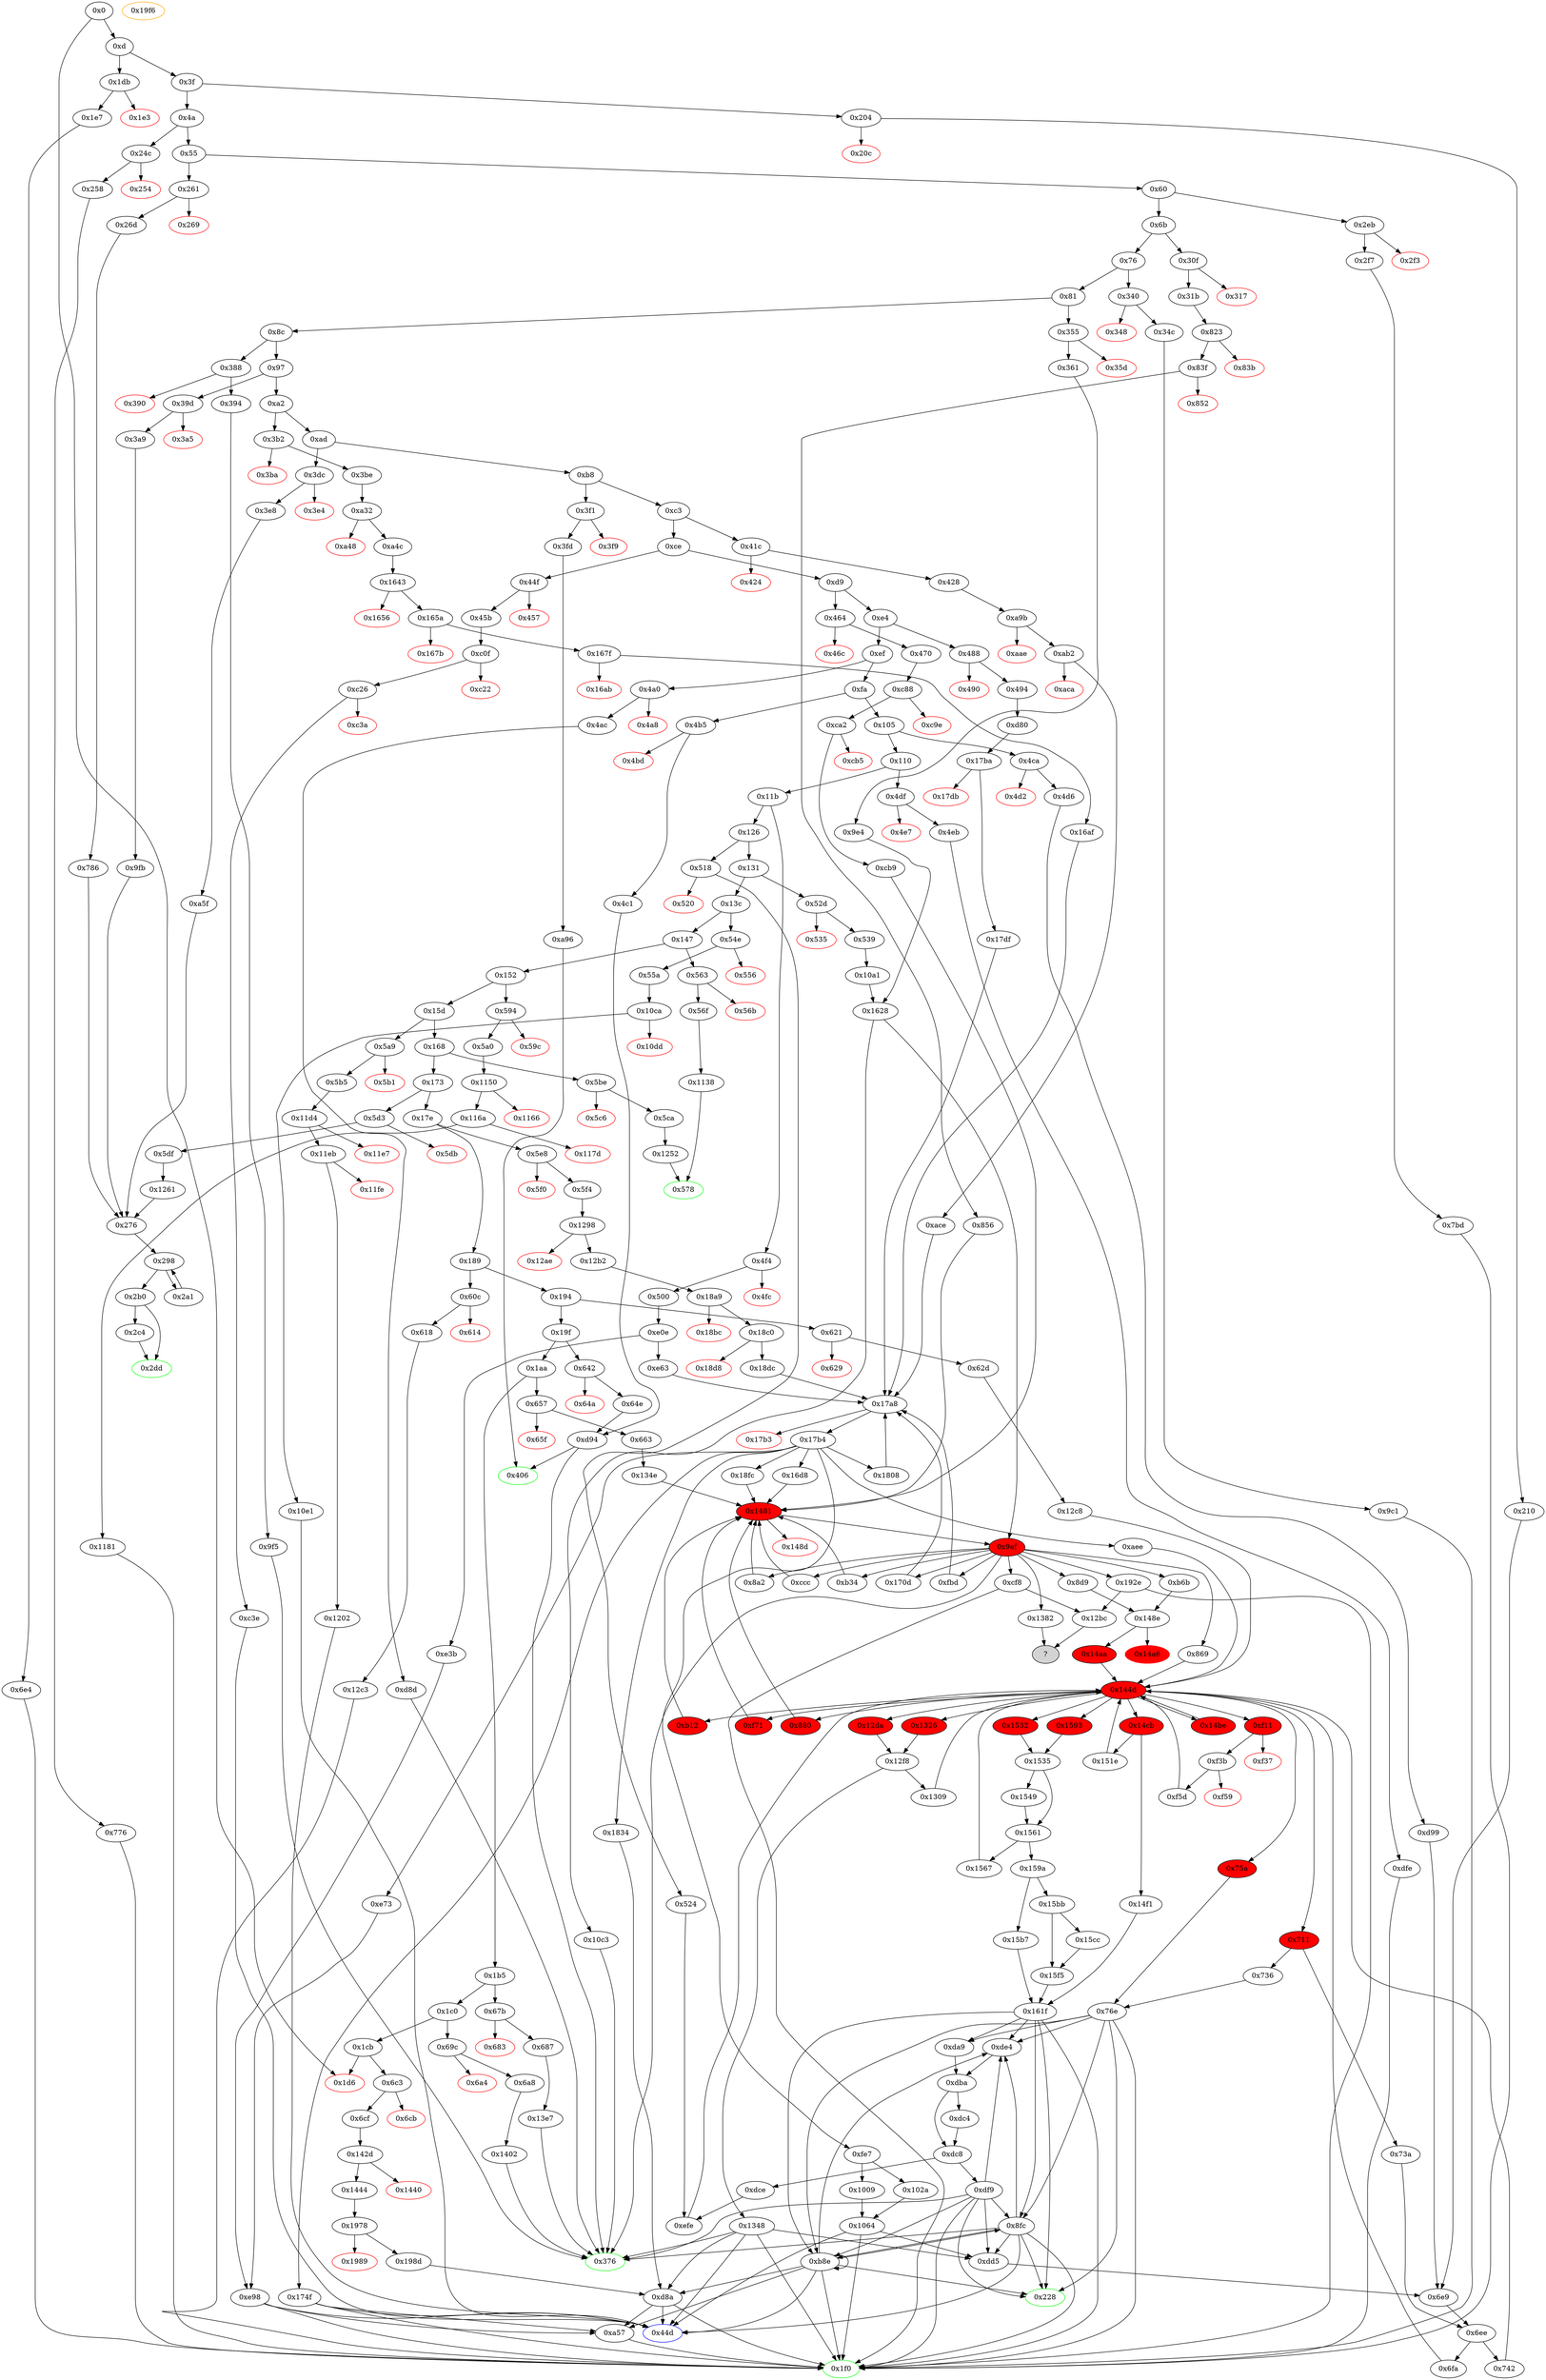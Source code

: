digraph "" {
"0x5df" [fillcolor=white, id="0x5df", style=filled, tooltip="Block 0x5df\n[0x5df:0x5e7]\n---\nPredecessors: [0x5d3]\nSuccessors: [0x1261]\n---\n0x5df JUMPDEST\n0x5e0 POP\n0x5e1 PUSH2 0x276\n0x5e4 PUSH2 0x1261\n0x5e7 JUMP\n---\n0x5df: JUMPDEST \n0x5e1: V485 = 0x276\n0x5e4: V486 = 0x1261\n0x5e7: JUMP 0x1261\n---\nEntry stack: [V11, V481]\nStack pops: 1\nStack additions: [0x276]\nExit stack: [V11, 0x276]\n\nDef sites:\nV11: {0xd.0x34}\nV481: {0x5d3.0x5d4}\n"];
"0xa2" [fillcolor=white, id="0xa2", style=filled, tooltip="Block 0xa2\n[0xa2:0xac]\n---\nPredecessors: [0x97]\nSuccessors: [0xad, 0x3b2]\n---\n0xa2 DUP1\n0xa3 PUSH4 0x23b872dd\n0xa8 EQ\n0xa9 PUSH2 0x3b2\n0xac JUMPI\n---\n0xa3: V42 = 0x23b872dd\n0xa8: V43 = EQ 0x23b872dd V11\n0xa9: V44 = 0x3b2\n0xac: JUMPI 0x3b2 V43\n---\nEntry stack: [V11]\nStack pops: 1\nStack additions: [S0]\nExit stack: [V11]\n\nDef sites:\nV11: {0xd.0x34}\n"];
"0x621" [fillcolor=white, id="0x621", style=filled, tooltip="Block 0x621\n[0x621:0x628]\n---\nPredecessors: [0x194]\nSuccessors: [0x629, 0x62d]\n---\n0x621 JUMPDEST\n0x622 CALLVALUE\n0x623 DUP1\n0x624 ISZERO\n0x625 PUSH2 0x62d\n0x628 JUMPI\n---\n0x621: JUMPDEST \n0x622: V509 = CALLVALUE\n0x624: V510 = ISZERO V509\n0x625: V511 = 0x62d\n0x628: JUMPI 0x62d V510\n---\nEntry stack: [V11]\nStack pops: 0\nStack additions: [V509]\nExit stack: [V11, V509]\n\nDef sites:\nV11: {0xd.0x34}\n"];
"0x3f" [fillcolor=white, id="0x3f", style=filled, tooltip="Block 0x3f\n[0x3f:0x49]\n---\nPredecessors: [0xd]\nSuccessors: [0x4a, 0x204]\n---\n0x3f DUP1\n0x40 PUSH4 0x2d6f730\n0x45 EQ\n0x46 PUSH2 0x204\n0x49 JUMPI\n---\n0x40: V15 = 0x2d6f730\n0x45: V16 = EQ 0x2d6f730 V11\n0x46: V17 = 0x204\n0x49: JUMPI 0x204 V16\n---\nEntry stack: [V11]\nStack pops: 1\nStack additions: [S0]\nExit stack: [V11]\n\nDef sites:\nV11: {0xd.0x34}\n"];
"0x15d" [fillcolor=white, id="0x15d", style=filled, tooltip="Block 0x15d\n[0x15d:0x167]\n---\nPredecessors: [0x152]\nSuccessors: [0x168, 0x5a9]\n---\n0x15d DUP1\n0x15e PUSH4 0x8456cb59\n0x163 EQ\n0x164 PUSH2 0x5a9\n0x167 JUMPI\n---\n0x15e: V93 = 0x8456cb59\n0x163: V94 = EQ 0x8456cb59 V11\n0x164: V95 = 0x5a9\n0x167: JUMPI 0x5a9 V94\n---\nEntry stack: [V11]\nStack pops: 1\nStack additions: [S0]\nExit stack: [V11]\n\nDef sites:\nV11: {0xd.0x34}\n"];
"0x189" [fillcolor=white, id="0x189", style=filled, tooltip="Block 0x189\n[0x189:0x193]\n---\nPredecessors: [0x17e]\nSuccessors: [0x194, 0x60c]\n---\n0x189 DUP1\n0x18a PUSH4 0xa9aad58c\n0x18f EQ\n0x190 PUSH2 0x60c\n0x193 JUMPI\n---\n0x18a: V105 = 0xa9aad58c\n0x18f: V106 = EQ 0xa9aad58c V11\n0x190: V107 = 0x60c\n0x193: JUMPI 0x60c V106\n---\nEntry stack: [V11]\nStack pops: 1\nStack additions: [S0]\nExit stack: [V11]\n\nDef sites:\nV11: {0xd.0x34}\n"];
"0x62d" [fillcolor=white, id="0x62d", style=filled, tooltip="Block 0x62d\n[0x62d:0x641]\n---\nPredecessors: [0x621]\nSuccessors: [0x12c8]\n---\n0x62d JUMPDEST\n0x62e POP\n0x62f PUSH2 0x376\n0x632 PUSH1 0x1\n0x634 PUSH1 0xa0\n0x636 PUSH1 0x2\n0x638 EXP\n0x639 SUB\n0x63a PUSH1 0x4\n0x63c CALLDATALOAD\n0x63d AND\n0x63e PUSH2 0x12c8\n0x641 JUMP\n---\n0x62d: JUMPDEST \n0x62f: V513 = 0x376\n0x632: V514 = 0x1\n0x634: V515 = 0xa0\n0x636: V516 = 0x2\n0x638: V517 = EXP 0x2 0xa0\n0x639: V518 = SUB 0x10000000000000000000000000000000000000000 0x1\n0x63a: V519 = 0x4\n0x63c: V520 = CALLDATALOAD 0x4\n0x63d: V521 = AND V520 0xffffffffffffffffffffffffffffffffffffffff\n0x63e: V522 = 0x12c8\n0x641: JUMP 0x12c8\n---\nEntry stack: [V11, V509]\nStack pops: 1\nStack additions: [0x376, V521]\nExit stack: [V11, 0x376, V521]\n\nDef sites:\nV11: {0xd.0x34}\nV509: {0x621.0x622}\n"];
"0x54e" [fillcolor=white, id="0x54e", style=filled, tooltip="Block 0x54e\n[0x54e:0x555]\n---\nPredecessors: [0x13c]\nSuccessors: [0x556, 0x55a]\n---\n0x54e JUMPDEST\n0x54f CALLVALUE\n0x550 DUP1\n0x551 ISZERO\n0x552 PUSH2 0x55a\n0x555 JUMPI\n---\n0x54e: JUMPDEST \n0x54f: V439 = CALLVALUE\n0x551: V440 = ISZERO V439\n0x552: V441 = 0x55a\n0x555: JUMPI 0x55a V440\n---\nEntry stack: [V11]\nStack pops: 0\nStack additions: [V439]\nExit stack: [V11, V439]\n\nDef sites:\nV11: {0xd.0x34}\n"];
"0x856" [fillcolor=white, id="0x856", style=filled, tooltip="Block 0x856\n[0x856:0x868]\n---\nPredecessors: [0x83f]\nSuccessors: [0x1481]\n---\n0x856 JUMPDEST\n0x857 PUSH1 0x1\n0x859 SLOAD\n0x85a PUSH2 0x869\n0x85d SWAP1\n0x85e DUP6\n0x85f PUSH4 0xffffffff\n0x864 PUSH2 0x1481\n0x867 AND\n0x868 JUMP\n---\n0x856: JUMPDEST \n0x857: V690 = 0x1\n0x859: V691 = S[0x1]\n0x85a: V692 = 0x869\n0x85f: V693 = 0xffffffff\n0x864: V694 = 0x1481\n0x867: V695 = AND 0x1481 0xffffffff\n0x868: JUMP 0x1481\n---\nEntry stack: [V11, 0x1f0, V244, V246, V250, 0x0, 0x0]\nStack pops: 4\nStack additions: [S3, S2, S1, S0, 0x869, V691, S3]\nExit stack: [V11, 0x1f0, V244, V246, V250, 0x0, 0x0, 0x869, V691, V246]\n\nDef sites:\nV11: {0xd.0x34}\n0x1f0: {0x31b.0x31d}\nV244: {0x31b.0x32b}\nV246: {0x31b.0x32e}\nV250: {0x31b.0x33b}\n0x0: {0x823.0x827}\n0x0: {0x823.0x827}\n"];
"0x56b" [color=red, fillcolor=white, id="0x56b", style=filled, tooltip="Block 0x56b\n[0x56b:0x56e]\n---\nPredecessors: [0x563]\nSuccessors: []\n---\n0x56b PUSH1 0x0\n0x56d DUP1\n0x56e REVERT\n---\n0x56b: V448 = 0x0\n0x56e: REVERT 0x0 0x0\n---\nEntry stack: [V11, V445]\nStack pops: 0\nStack additions: []\nExit stack: [V11, V445]\n\nDef sites:\nV11: {0xd.0x34}\nV445: {0x563.0x564}\n"];
"0x15bb" [fillcolor=white, id="0x15bb", style=filled, tooltip="Block 0x15bb\n[0x15bb:0x15cb]\n---\nPredecessors: [0x159a]\nSuccessors: [0x15cc, 0x15f5]\n---\n0x15bb JUMPDEST\n0x15bc PUSH8 0xffffffffffffffff\n0x15c5 DUP4\n0x15c6 AND\n0x15c7 ISZERO\n0x15c8 PUSH2 0x15f5\n0x15cb JUMPI\n---\n0x15bb: JUMPDEST \n0x15bc: V1618 = 0xffffffffffffffff\n0x15c6: V1619 = AND S2 0xffffffffffffffff\n0x15c7: V1620 = ISZERO V1619\n0x15c8: V1621 = 0x15f5\n0x15cb: JUMPI 0x15f5 V1620\n---\nEntry stack: [S14, 0xdd5, S12, S11, S10, S9, S8, S7, S6, S5, S4, S3, S2, S1, S0]\nStack pops: 3\nStack additions: [S2, S1, S0]\nExit stack: [S14, 0xdd5, S12, S11, S10, S9, S8, S7, S6, S5, S4, S3, S2, S1, S0]\n\nDef sites:\nS14: {}\n0xdd5: {0xdce.0xdce}\nS12: {0x144d_0x1309.0x147e, 0x144d_0xefe.0x147e, 0xefe.0xeff}\nS11: {0x1309.0x130d, 0xefe.0xeff}\nS10: {0x144d_0xefe.0x147e, 0x144d_0x1309.0x147e, 0x144d_0x14be.0x147e, 0xdd5.0xdd8, 0xefe.0xf02}\nS9: {0x1309.0x130f, 0xf71.0xfa9, 0xefe.0xf02}\nS8: {0xefe.0xeff, 0xf71.0xf8c, 0x1309.0x130d, 0x144d_0xefe.0x147e, 0x144d_0x14be.0x147e, 0xd.0x34, 0x8fc_0x14f1.0x9b8, 0x8fc_0x15b7.0x9b8, 0x8fc_0x15f5.0x9b8, 0x144d_0x1309.0x147e}\nS7: {0x8d9.0x8f3, 0xda9.0xdb5, 0xb6b.0xb85, 0x210.0x212, 0xdd5.0xdda, 0xde4.0xdf0}\nS6: {0x75a.0x76b, 0xefe.0xeff, 0x210.0x220, 0xdd5.0xddd, 0x1309.0x130d, 0x144d_0xefe.0x147e, 0x144d_0x1309.0x147e, 0x8fc_0x15b7.0x9b8, 0x8fc_0x14f1.0x9b8, 0x8fc_0x15f5.0x9b8}\nS5: {0xefe.0xf02, 0xf71.0xfa9, 0x210.0x223, 0xdd5.0xdde, 0x1309.0x130f, 0x144d_0xefe.0x147e, 0x144d_0x1309.0x147e, 0x144d_0x14be.0x147e, 0xdce.0xdce}\nS4: {0xefe.0xeff, 0x711.0x72c, 0x144d_0x14aa.0x147e, 0x6e9.0x6ea, 0x144d_0xaee.0x147e, 0x144d_0x1567.0x147e, 0x144d_0xefe.0x147e, 0x144d_0x1309.0x147e, 0x144d_0x869.0x147e, 0x144d_0xf5d.0x147e, 0x148e.0x148f, 0x144d_0x14be.0x147e, 0x144d_0x151e.0x147e, 0x144d_0x6fa.0x147e, 0x144d_0x742.0x147e}\nS3: {0xf11.0xf2d, 0x1309.0x130d, 0x148e.0x148f, 0xefe.0xeff, 0x6e9.0x6ea, 0x144d_0xaee.0x147e, 0x144d_0x14aa.0x147e, 0x144d_0x1309.0x147e, 0x144d_0xefe.0x147e, 0x144d_0x1567.0x147e, 0x144d_0x869.0x147e, 0x144d_0x14be.0x147e, 0x144d_0xf5d.0x147e, 0x144d_0x151e.0x147e, 0x144d_0x742.0x147e, 0x144d_0x6fa.0x147e}\nS2: {0x12da.0x12f5, 0x14cb.0x14e7, 0x148e.0x148f, 0x73a.0x73d, 0xefe.0xf02, 0x6e9.0x6ea, 0x144d_0x151e.0x147e, 0x144d_0x1567.0x147e, 0x144d_0x1309.0x147e, 0x144d_0xefe.0x147e, 0x144d_0x14be.0x147e, 0x144d_0x742.0x147e, 0x144d_0x6fa.0x147e, 0x144d_0xf5d.0x147e, 0x144d_0x869.0x147e, 0x144d_0x14aa.0x147e, 0x1567.0x1585, 0x1326.0x1341}\nS1: {0x144d_0x1309.0x147e, 0x144d_0x14aa.0x147e, 0x144d_0x14be.0x147e, 0x144d_0x151e.0x147e, 0x144d_0x1567.0x147e, 0x144d_0x742.0x147e, 0x144d_0x6fa.0x147e, 0x144d_0xaee.0x147e, 0x144d_0xefe.0x147e, 0x144d_0x869.0x147e, 0x144d_0xf5d.0x147e}\nS0: {0x1309.0x1311, 0x148e.0x148f, 0x742.0x745, 0x6fa.0x6fc, 0xefe.0xf05, 0xf71.0xf8c, 0x144d_0x1567.0x147e, 0x144d_0x742.0x147e, 0x144d_0x6fa.0x147e, 0x144d_0xefe.0x147e, 0x144d_0xf5d.0x147e, 0x144d_0x869.0x147e, 0x144d_0x1309.0x147e, 0x144d_0x14aa.0x147e, 0x144d_0x14be.0x147e, 0x144d_0x151e.0x147e, 0x1567.0x1589}\n"];
"0xab2" [fillcolor=white, id="0xab2", style=filled, tooltip="Block 0xab2\n[0xab2:0xac9]\n---\nPredecessors: [0xa9b]\nSuccessors: [0xaca, 0xace]\n---\n0xab2 JUMPDEST\n0xab3 CALLER\n0xab4 PUSH1 0x0\n0xab6 SWAP1\n0xab7 DUP2\n0xab8 MSTORE\n0xab9 PUSH1 0x20\n0xabb DUP2\n0xabc SWAP1\n0xabd MSTORE\n0xabe PUSH1 0x40\n0xac0 SWAP1\n0xac1 SHA3\n0xac2 SLOAD\n0xac3 DUP4\n0xac4 GT\n0xac5 ISZERO\n0xac6 PUSH2 0xace\n0xac9 JUMPI\n---\n0xab2: JUMPDEST \n0xab3: V841 = CALLER\n0xab4: V842 = 0x0\n0xab8: M[0x0] = V841\n0xab9: V843 = 0x20\n0xabd: M[0x20] = 0x0\n0xabe: V844 = 0x40\n0xac1: V845 = SHA3 0x0 0x40\n0xac2: V846 = S[V845]\n0xac4: V847 = GT V343 V846\n0xac5: V848 = ISZERO V847\n0xac6: V849 = 0xace\n0xac9: JUMPI 0xace V848\n---\nEntry stack: [V11, 0x44d, V341, V343, V347, 0x0]\nStack pops: 3\nStack additions: [S2, S1, S0]\nExit stack: [V11, 0x44d, V341, V343, V347, 0x0]\n\nDef sites:\nV11: {0xd.0x34}\n0x44d: {0x428.0x42a}\nV341: {0x428.0x438}\nV343: {0x428.0x43b}\nV347: {0x428.0x448}\n0x0: {0xa9b.0xa9c}\n"];
"0xca2" [fillcolor=white, id="0xca2", style=filled, tooltip="Block 0xca2\n[0xca2:0xcb4]\n---\nPredecessors: [0xc88]\nSuccessors: [0xcb5, 0xcb9]\n---\n0xca2 JUMPDEST\n0xca3 PUSH1 0x6\n0xca5 SLOAD\n0xca6 PUSH1 0xa0\n0xca8 PUSH1 0x2\n0xcaa EXP\n0xcab SWAP1\n0xcac DIV\n0xcad PUSH1 0xff\n0xcaf AND\n0xcb0 ISZERO\n0xcb1 PUSH2 0xcb9\n0xcb4 JUMPI\n---\n0xca2: JUMPDEST \n0xca3: V991 = 0x6\n0xca5: V992 = S[0x6]\n0xca6: V993 = 0xa0\n0xca8: V994 = 0x2\n0xcaa: V995 = EXP 0x2 0xa0\n0xcac: V996 = DIV V992 0x10000000000000000000000000000000000000000\n0xcad: V997 = 0xff\n0xcaf: V998 = AND 0xff V996\n0xcb0: V999 = ISZERO V998\n0xcb1: V1000 = 0xcb9\n0xcb4: JUMPI 0xcb9 V999\n---\nEntry stack: [V11, 0x1f0, V367, V369, 0x0]\nStack pops: 0\nStack additions: []\nExit stack: [V11, 0x1f0, V367, V369, 0x0]\n\nDef sites:\nV11: {0xd.0x34}\n0x1f0: {0x470.0x472}\nV367: {0x470.0x480}\nV369: {0x470.0x483}\n0x0: {0xc88.0xc8c}\n"];
"0x5c6" [color=red, fillcolor=white, id="0x5c6", style=filled, tooltip="Block 0x5c6\n[0x5c6:0x5c9]\n---\nPredecessors: [0x5be]\nSuccessors: []\n---\n0x5c6 PUSH1 0x0\n0x5c8 DUP1\n0x5c9 REVERT\n---\n0x5c6: V478 = 0x0\n0x5c9: REVERT 0x0 0x0\n---\nEntry stack: [V11, V475]\nStack pops: 0\nStack additions: []\nExit stack: [V11, V475]\n\nDef sites:\nV11: {0xd.0x34}\nV475: {0x5be.0x5bf}\n"];
"0x167b" [color=red, fillcolor=white, id="0x167b", style=filled, tooltip="Block 0x167b\n[0x167b:0x167e]\n---\nPredecessors: [0x165a]\nSuccessors: []\n---\n0x167b PUSH1 0x0\n0x167d DUP1\n0x167e REVERT\n---\n0x167b: V1682 = 0x0\n0x167e: REVERT 0x0 0x0\n---\nEntry stack: [V11, 0x1f0, V302, V305, V307, 0x0, 0xa57, V302, V305, V307, 0x0]\nStack pops: 0\nStack additions: []\nExit stack: [V11, 0x1f0, V302, V305, V307, 0x0, 0xa57, V302, V305, V307, 0x0]\n\nDef sites:\nV11: {0xd.0x34}\n0x1f0: {0x3be.0x3c0}\nV302: {0x3be.0x3cf}\nV305: {0x3be.0x3d4}\nV307: {0x3be.0x3d7}\n0x0: {0xa32.0xa36}\n0xa57: {0xa4c.0xa4d}\nV302: {0x3be.0x3cf}\nV305: {0x3be.0x3d4}\nV307: {0x3be.0x3d7}\n0x0: {0x1643.0x1644}\n"];
"0x2b0" [fillcolor=white, id="0x2b0", style=filled, tooltip="Block 0x2b0\n[0x2b0:0x2c3]\n---\nPredecessors: [0x298]\nSuccessors: [0x2c4, 0x2dd]\n---\n0x2b0 JUMPDEST\n0x2b1 POP\n0x2b2 POP\n0x2b3 POP\n0x2b4 POP\n0x2b5 SWAP1\n0x2b6 POP\n0x2b7 SWAP1\n0x2b8 DUP2\n0x2b9 ADD\n0x2ba SWAP1\n0x2bb PUSH1 0x1f\n0x2bd AND\n0x2be DUP1\n0x2bf ISZERO\n0x2c0 PUSH2 0x2dd\n0x2c3 JUMPI\n---\n0x2b0: JUMPDEST \n0x2b9: V196 = ADD V183 V184\n0x2bb: V197 = 0x1f\n0x2bd: V198 = AND 0x1f V183\n0x2bf: V199 = ISZERO V198\n0x2c0: V200 = 0x2dd\n0x2c3: JUMPI 0x2dd V199\n---\nEntry stack: [V11, S10, S9, V179, V179, V184, V185, V183, V183, V184, V185, S0]\nStack pops: 7\nStack additions: [V196, V198]\nExit stack: [V11, S10, S9, V179, V179, V196, V198]\n\nDef sites:\nV11: {0xd.0x34}\nS10: {0x3a9.0x3ab, 0x3e8.0x3ea, 0xd.0x34}\nS9: {0x1261.0x1265, 0x9fb.0x9ff, 0xa5f.0xa63, 0x786.0x78a}\nV179: {0x276.0x27a}\nV179: {0x276.0x27a}\nV184: {0x276.0x28e}\nV185: {0x276.0x291}\nV183: {0x276.0x287}\nV183: {0x276.0x287}\nV184: {0x276.0x28e}\nV185: {0x276.0x291}\nS0: {0x2a1.0x2ab, 0x276.0x296}\n"];
"0xcf8" [fillcolor=white, id="0xcf8", style=filled, tooltip="Block 0xcf8\n[0xcf8:0xd7f]\n---\nPredecessors: [0x9ef]\nSuccessors: [0x1f0, 0x12bc]\n---\n0xcf8 JUMPDEST\n0xcf9 PUSH1 0x1\n0xcfb PUSH1 0xa0\n0xcfd PUSH1 0x2\n0xcff EXP\n0xd00 SUB\n0xd01 DUP5\n0xd02 AND\n0xd03 PUSH1 0x0\n0xd05 DUP2\n0xd06 DUP2\n0xd07 MSTORE\n0xd08 PUSH1 0x20\n0xd0a DUP2\n0xd0b DUP2\n0xd0c MSTORE\n0xd0d PUSH1 0x40\n0xd0f SWAP2\n0xd10 DUP3\n0xd11 SWAP1\n0xd12 SHA3\n0xd13 SWAP4\n0xd14 SWAP1\n0xd15 SWAP4\n0xd16 SSTORE\n0xd17 DUP1\n0xd18 MLOAD\n0xd19 DUP6\n0xd1a DUP2\n0xd1b MSTORE\n0xd1c SWAP1\n0xd1d MLOAD\n0xd1e SWAP2\n0xd1f SWAP3\n0xd20 PUSH32 0xf6798a560793a54c3bcfe86a93cde1e73087d944c0ea20544137d4121396885\n0xd41 SWAP3\n0xd42 SWAP2\n0xd43 DUP3\n0xd44 SWAP1\n0xd45 SUB\n0xd46 ADD\n0xd47 SWAP1\n0xd48 LOG2\n0xd49 PUSH1 0x40\n0xd4b DUP1\n0xd4c MLOAD\n0xd4d DUP4\n0xd4e DUP2\n0xd4f MSTORE\n0xd50 SWAP1\n0xd51 MLOAD\n0xd52 PUSH1 0x1\n0xd54 PUSH1 0xa0\n0xd56 PUSH1 0x2\n0xd58 EXP\n0xd59 SUB\n0xd5a DUP6\n0xd5b AND\n0xd5c SWAP2\n0xd5d PUSH1 0x0\n0xd5f SWAP2\n0xd60 PUSH1 0x0\n0xd62 DUP1\n0xd63 MLOAD\n0xd64 PUSH1 0x20\n0xd66 PUSH2 0x19f7\n0xd69 DUP4\n0xd6a CODECOPY\n0xd6b DUP2\n0xd6c MLOAD\n0xd6d SWAP2\n0xd6e MSTORE\n0xd6f SWAP2\n0xd70 DUP2\n0xd71 SWAP1\n0xd72 SUB\n0xd73 PUSH1 0x20\n0xd75 ADD\n0xd76 SWAP1\n0xd77 LOG3\n0xd78 POP\n0xd79 PUSH1 0x1\n0xd7b SWAP3\n0xd7c SWAP2\n0xd7d POP\n0xd7e POP\n0xd7f JUMP\n---\n0xcf8: JUMPDEST \n0xcf9: V1024 = 0x1\n0xcfb: V1025 = 0xa0\n0xcfd: V1026 = 0x2\n0xcff: V1027 = EXP 0x2 0xa0\n0xd00: V1028 = SUB 0x10000000000000000000000000000000000000000 0x1\n0xd02: V1029 = AND S3 0xffffffffffffffffffffffffffffffffffffffff\n0xd03: V1030 = 0x0\n0xd07: M[0x0] = V1029\n0xd08: V1031 = 0x20\n0xd0c: M[0x20] = 0x0\n0xd0d: V1032 = 0x40\n0xd12: V1033 = SHA3 0x0 0x40\n0xd16: S[V1033] = S0\n0xd18: V1034 = M[0x40]\n0xd1b: M[V1034] = S2\n0xd1d: V1035 = M[0x40]\n0xd20: V1036 = 0xf6798a560793a54c3bcfe86a93cde1e73087d944c0ea20544137d4121396885\n0xd45: V1037 = SUB V1034 V1035\n0xd46: V1038 = ADD V1037 0x20\n0xd48: LOG V1035 V1038 0xf6798a560793a54c3bcfe86a93cde1e73087d944c0ea20544137d4121396885 V1029\n0xd49: V1039 = 0x40\n0xd4c: V1040 = M[0x40]\n0xd4f: M[V1040] = S2\n0xd51: V1041 = M[0x40]\n0xd52: V1042 = 0x1\n0xd54: V1043 = 0xa0\n0xd56: V1044 = 0x2\n0xd58: V1045 = EXP 0x2 0xa0\n0xd59: V1046 = SUB 0x10000000000000000000000000000000000000000 0x1\n0xd5b: V1047 = AND S3 0xffffffffffffffffffffffffffffffffffffffff\n0xd5d: V1048 = 0x0\n0xd60: V1049 = 0x0\n0xd63: V1050 = M[0x0]\n0xd64: V1051 = 0x20\n0xd66: V1052 = 0x19f7\n0xd6a: CODECOPY 0x0 0x19f7 0x20\n0xd6c: V1053 = M[0x0]\n0xd6e: M[0x0] = V1050\n0xd72: V1054 = SUB V1040 V1041\n0xd73: V1055 = 0x20\n0xd75: V1056 = ADD 0x20 V1054\n0xd77: LOG V1041 V1056 V1053 0x0 V1047\n0xd79: V1057 = 0x1\n0xd7f: JUMP S4\n---\nEntry stack: [S19, S18, S17, S16, S15, S14, S13, S12, S11, S10, S9, S8, S7, S6, S5, S4, S3, S2, S1, S0]\nStack pops: 5\nStack additions: [0x1]\nExit stack: [S19, S18, S17, S16, S15, S14, S13, S12, S11, S10, S9, S8, S7, S6, S5, 0x1]\n\nDef sites:\nS19: {0x144d_0xefe.0x147e, 0x144d_0x1309.0x147e, 0xdd5.0xdd8, 0xefe.0xf02}\nS18: {0x1309.0x130f, 0xf71.0xfa9, 0xefe.0xf02}\nS17: {0xefe.0xeff, 0xf71.0xf8c, 0x1309.0x130d, 0x144d_0xefe.0x147e, 0x144d_0x1309.0x147e, 0xd.0x34, 0x8fc_0x14f1.0x9b8, 0x8fc_0x15b7.0x9b8, 0xdce.0xdce, 0x8fc_0x15f5.0x9b8}\nS16: {0x8d9.0x8f3, 0xda9.0xdb5, 0xb6b.0xb85, 0xefe.0xeff, 0x210.0x212, 0xdd5.0xdda, 0xde4.0xdf0}\nS15: {0x75a.0x76b, 0xefe.0xeff, 0x210.0x220, 0xdd5.0xddd, 0x1309.0x130d, 0x8fc_0x15b7.0x9b8, 0x8fc_0x14f1.0x9b8, 0x8fc_0x15f5.0x9b8}\nS14: {0xefe.0xf02, 0xf71.0xfa9, 0x210.0x223, 0xdd5.0xdde, 0x1309.0x130f, 0x144d_0x1309.0x147e, 0x144d_0xefe.0x147e, 0xdce.0xdce}\nS13: {0x711.0x72c, 0x1309.0x130f, 0x148e.0x148f, 0xefe.0xf02, 0xefe.0xeff, 0xf71.0xfa9, 0x6e9.0x6ea, 0x144d_0xaee.0x147e, 0x144d_0x1309.0x147e, 0x144d_0xefe.0x147e, 0x144d_0x869.0x147e, 0x144d_0x14be.0x147e, 0x144d_0xf5d.0x147e, 0x144d_0x151e.0x147e, 0x144d_0x6fa.0x147e, 0x144d_0x1567.0x147e, 0x144d_0x742.0x147e, 0x144d_0x14aa.0x147e}\nS12: {0xf11.0xf2d, 0x1309.0x130d, 0xd.0x34, 0xdce.0xdce, 0x148e.0x148f, 0xefe.0xeff, 0xf71.0xf8c, 0x6e9.0x6ea, 0x144d_0x1309.0x147e, 0x144d_0xefe.0x147e, 0x144d_0x742.0x147e, 0x144d_0x6fa.0x147e, 0x144d_0x14aa.0x147e, 0x144d_0x1567.0x147e, 0x144d_0x869.0x147e, 0x144d_0x14be.0x147e, 0x144d_0xf5d.0x147e, 0x144d_0x151e.0x147e}\nS11: {0x12da.0x12f5, 0xdd5.0xdd8, 0x14cb.0x14e7, 0xd.0x34, 0x148e.0x148f, 0x73a.0x73d, 0xefe.0xf02, 0xefe.0xeff, 0x6e9.0x6ea, 0x144d_0xaee.0x147e, 0x144d_0xefe.0x147e, 0x144d_0x1309.0x147e, 0x144d_0x14be.0x147e, 0x144d_0x151e.0x147e, 0x144d_0x1567.0x147e, 0x144d_0x742.0x147e, 0x144d_0x6fa.0x147e, 0x144d_0xf5d.0x147e, 0x144d_0x869.0x147e, 0x144d_0x14aa.0x147e, 0x1567.0x1585, 0x1326.0x1341}\nS10: {0x6fa.0x6fa, 0xefe.0xeff, 0xefe.0xf02, 0x210.0x220, 0xf71.0xfa9, 0x3be.0x3c0, 0xdce.0xdce, 0x1309.0x130d, 0x1309.0x130f, 0x144d_0x1309.0x147e, 0x144d_0xefe.0x147e, 0x148e.0x148f, 0x742.0x743}\nS9: {0xf11.0xf2d, 0xdd5.0xdd8, 0x1309.0x130d, 0xd.0x34, 0x148e.0x148f, 0xefe.0xeff, 0xf71.0xf8c, 0xefe.0xf02, 0x3be.0x3cf, 0x6e9.0x6ea, 0x144d_0x742.0x147e, 0x144d_0x1309.0x147e, 0x144d_0xefe.0x147e, 0x144d_0x869.0x147e, 0x144d_0x1567.0x147e, 0x144d_0xf5d.0x147e, 0x144d_0x151e.0x147e, 0x144d_0x14be.0x147e, 0x144d_0x6fa.0x147e, 0x144d_0x14aa.0x147e, 0x144d_0xaee.0x147e, 0x8fc_0x15f5.0x9b8, 0x8fc_0x15b7.0x9b8, 0x8fc_0x14f1.0x9b8}\nS8: {0x8d9.0x8f3, 0x3be.0x3d4, 0x210.0x212, 0xdd5.0xdda, 0x5f4.0x5f6, 0xda9.0xdb5, 0xb6b.0xb85, 0xde4.0xdf0}\nS7: {0x75a.0x76b, 0x711.0x72c, 0x210.0x220, 0xf11.0xf2d, 0xdd5.0xddd, 0x1309.0x130d, 0xd.0x34, 0x148e.0x148f, 0xefe.0xeff, 0xf71.0xf8c, 0x3be.0x3d7, 0x5f4.0x604, 0x6e9.0x6ea, 0x144d_0x869.0x147e, 0x144d_0xf5d.0x147e, 0x144d_0x151e.0x147e, 0x144d_0x1567.0x147e, 0x144d_0x14be.0x147e, 0x144d_0x6fa.0x147e, 0x144d_0x14aa.0x147e, 0x144d_0xaee.0x147e, 0x144d_0x742.0x147e, 0x144d_0xefe.0x147e, 0x144d_0x1309.0x147e, 0x8fc_0x15b7.0x9b8, 0x8fc_0x14f1.0x9b8, 0x8fc_0x15f5.0x9b8}\nS6: {0x31b.0x31d, 0x12da.0x12f5, 0x210.0x223, 0xdd5.0xdde, 0x1309.0x130f, 0x14cb.0x14e7, 0xd.0x34, 0xdce.0xdce, 0x148e.0x148f, 0x742.0x743, 0x6fa.0x6fa, 0x73a.0x73d, 0xefe.0xf02, 0xf71.0xfa9, 0xa32.0xa36, 0x5f4.0x607, 0x6e9.0x6ea, 0x144d_0x742.0x147e, 0x144d_0x6fa.0x147e, 0x144d_0xf5d.0x147e, 0x144d_0x869.0x147e, 0x144d_0x14aa.0x147e, 0x144d_0xaee.0x147e, 0x144d_0xefe.0x147e, 0x144d_0x1309.0x147e, 0x144d_0x14be.0x147e, 0x144d_0x151e.0x147e, 0x144d_0x1567.0x147e, 0x62d.0x62f, 0x1567.0x1585, 0x1326.0x1341}\nS5: {0x1298.0x129c, 0x31b.0x32b, 0x711.0x72c, 0x494.0x496, 0x428.0x42a, 0xd.0x34, 0xa4c.0xa4d, 0x148e.0x148f, 0x500.0x502, 0xefe.0xeff, 0x6e9.0x6ea, 0x144d_0xefe.0x147e, 0x144d_0x14be.0x147e, 0x144d_0x1309.0x147e, 0x144d_0xf5d.0x147e, 0x144d_0x742.0x147e, 0x144d_0x6fa.0x147e, 0x144d_0x869.0x147e, 0x144d_0xaee.0x147e, 0x144d_0x14aa.0x147e, 0x144d_0x1567.0x147e, 0x144d_0x151e.0x147e, 0x62d.0x63d}\nS4: {0x31b.0x32e, 0xf11.0xf2d, 0x494.0x49b, 0x428.0x438, 0x1309.0x130d, 0x12c8.0x12c9, 0x148e.0x148f, 0x500.0x510, 0xefe.0xeff, 0x663.0x665, 0x470.0x472, 0x3be.0x3cf, 0x12b2.0x12b3, 0x6e9.0x6ea, 0x144d_0x742.0x147e, 0x144d_0x6fa.0x147e, 0x144d_0xaee.0x147e, 0x144d_0x14aa.0x147e, 0x144d_0x1309.0x147e, 0x144d_0xefe.0x147e, 0x144d_0x1567.0x147e, 0x144d_0x869.0x147e, 0x144d_0x14be.0x147e, 0x144d_0xf5d.0x147e, 0x144d_0x151e.0x147e}\nS3: {0x31b.0x33b, 0x12da.0x12f5, 0x428.0x43b, 0x12c8.0x12c9, 0x14cb.0x14e7, 0x148e.0x148f, 0x144d_0x14aa.0x147e, 0x500.0x513, 0xd80.0xd81, 0x73a.0x73d, 0xefe.0xf02, 0x663.0x673, 0x470.0x480, 0x3be.0x3d4, 0x5f4.0x604, 0x6e9.0x6ea, 0x144d_0x151e.0x147e, 0x144d_0xf5d.0x147e, 0x144d_0x12c8.0x147e, 0x144d_0xefe.0x147e, 0x144d_0x1309.0x147e, 0x144d_0x14be.0x147e, 0x144d_0x1567.0x147e, 0x144d_0x742.0x147e, 0x144d_0x6fa.0x147e, 0x144d_0xaee.0x147e, 0x144d_0x869.0x147e, 0x1567.0x1585, 0x1326.0x1341}\nS2: {0x1309.0x130f, 0x12c8.0x12cc, 0xd.0x34, 0x148e.0x148f, 0xe0e.0xe10, 0xd80.0xd84, 0x823.0x827, 0x742.0x743, 0x6fa.0x6fa, 0xefe.0xf02, 0xf71.0xfa9, 0x470.0x483, 0x663.0x676, 0x3be.0x3d7, 0x5f4.0x607, 0x144d_0xaee.0x147e, 0x428.0x448, 0x144d_0x1309.0x147e, 0x144d_0xefe.0x147e, 0x144d_0x14aa.0x147e, 0x144d_0x14be.0x147e, 0x144d_0x151e.0x147e, 0x144d_0x1567.0x147e, 0x144d_0x742.0x147e, 0x144d_0x6fa.0x147e, 0x144d_0xf5d.0x147e, 0x144d_0x869.0x147e}\nS1: {0xa9b.0xa9c, 0x494.0x49b, 0xc88.0xc8c, 0xd.0x34, 0x134e.0x1350, 0xe0e.0xe32, 0x823.0x827, 0x1643.0x1644, 0x539.0x53b, 0x18a9.0x18aa, 0xf71.0xf8c, 0x144d_0xf5d.0x147e, 0x144d_0x12c8.0x147e, 0x144d_0x14be.0x147e, 0x144d_0x1309.0x147e, 0x144d_0x14aa.0x147e, 0x144d_0x151e.0x147e, 0x144d_0x1567.0x147e, 0x144d_0x742.0x147e, 0x144d_0x6fa.0x147e, 0x144d_0xaee.0x147e, 0x144d_0xefe.0x147e, 0x144d_0x869.0x147e}\nS0: {0x1481.0x1484, 0x1628_0x9e4.0x1640, 0x1628_0x10a1.0x1640}\n"];
"0x1f0" [color=green, fillcolor=white, id="0x1f0", style=filled, tooltip="Block 0x1f0\n[0x1f0:0x203]\n---\nPredecessors: [0x6e4, 0x76e, 0x776, 0x7bd, 0x8fc, 0x9c1, 0xa57, 0xb8e, 0xcf8, 0xd8a, 0xdf9, 0xdfe, 0xe98, 0x1064, 0x1181, 0x12c3, 0x1348, 0x161f, 0x174f, 0x192e]\nSuccessors: []\n---\n0x1f0 JUMPDEST\n0x1f1 PUSH1 0x40\n0x1f3 DUP1\n0x1f4 MLOAD\n0x1f5 SWAP2\n0x1f6 ISZERO\n0x1f7 ISZERO\n0x1f8 DUP3\n0x1f9 MSTORE\n0x1fa MLOAD\n0x1fb SWAP1\n0x1fc DUP2\n0x1fd SWAP1\n0x1fe SUB\n0x1ff PUSH1 0x20\n0x201 ADD\n0x202 SWAP1\n0x203 RETURN\n---\n0x1f0: JUMPDEST \n0x1f1: V133 = 0x40\n0x1f4: V134 = M[0x40]\n0x1f6: V135 = ISZERO S0\n0x1f7: V136 = ISZERO V135\n0x1f9: M[V134] = V136\n0x1fa: V137 = M[0x40]\n0x1fe: V138 = SUB V134 V137\n0x1ff: V139 = 0x20\n0x201: V140 = ADD 0x20 V138\n0x203: RETURN V137 V140\n---\nEntry stack: [S15, S14, S13, S12, S11, S10, S9, S8, S7, S6, S5, S4, S3, S2, S1, S0]\nStack pops: 1\nStack additions: []\nExit stack: [S15, S14, S13, S12, S11, S10, S9, S8, S7, S6, S5, S4, S3, S2, S1]\n\nDef sites:\nS15: {}\nS14: {}\nS13: {}\nS12: {0x8d9.0x8f3, 0xb6b.0xb85}\nS11: {0x8d9.0x8f3, 0xb6b.0xb85}\nS10: {0x8d9.0x8f3, 0xb6b.0xb85, 0xdce.0xdce}\nS9: {0x8d9.0x8f3, 0xefe.0xeff, 0x711.0x72c, 0xdce.0xdce, 0x144d_0x1309.0x147e, 0x144d_0xefe.0x147e, 0x144d_0x869.0x147e, 0x144d_0x14be.0x147e, 0x144d_0xf5d.0x147e, 0x148e.0x148f, 0x144d_0x151e.0x147e, 0xb6b.0xb85}\nS8: {0xefe.0xeff, 0xf11.0xf2d, 0x711.0x72c, 0xdce.0xdce, 0x1309.0x130d, 0x144d_0x1309.0x147e, 0x144d_0xefe.0x147e, 0x144d_0x869.0x147e, 0x144d_0x14be.0x147e, 0x144d_0xf5d.0x147e, 0x148e.0x148f, 0x144d_0x151e.0x147e}\nS7: {0x12da.0x12f5, 0xf11.0xf2d, 0x711.0x72c, 0xdd5.0xdd8, 0x1309.0x130d, 0x14cb.0x14e7, 0x148e.0x148f, 0xdce.0xdce, 0x73a.0x73d, 0xefe.0xf02, 0xefe.0xeff, 0x144d_0xefe.0x147e, 0x144d_0x1309.0x147e, 0x144d_0x151e.0x147e, 0x144d_0x1567.0x147e, 0x144d_0x14be.0x147e, 0x144d_0x742.0x147e, 0x144d_0x6fa.0x147e, 0x144d_0xf5d.0x147e, 0x144d_0x869.0x147e, 0x144d_0x14aa.0x147e, 0x1567.0x1585, 0x1326.0x1341}\nS6: {0x12da.0x12f5, 0x711.0x72c, 0xf11.0xf2d, 0xdd5.0xdd8, 0x1309.0x130f, 0x1309.0x130d, 0x14cb.0x14e7, 0xd.0x34, 0x148e.0x148f, 0x742.0x743, 0x6fa.0x6fa, 0x73a.0x73d, 0xefe.0xf02, 0xf71.0xfa9, 0xefe.0xeff, 0x144d_0x1309.0x147e, 0x144d_0xefe.0x147e, 0x144d_0x151e.0x147e, 0x144d_0x1567.0x147e, 0x144d_0x14be.0x147e, 0x144d_0x742.0x147e, 0x144d_0x6fa.0x147e, 0x144d_0xf5d.0x147e, 0x144d_0x869.0x147e, 0x144d_0x14aa.0x147e, 0x1567.0x1585, 0x1326.0x1341}\nS5: {0x12da.0x12f5, 0xdd5.0xdd8, 0x14cb.0x14e7, 0xdce.0xdce, 0x742.0x743, 0x6fa.0x6fa, 0xefe.0xeff, 0xf71.0xf8c, 0xefe.0xf02, 0xf71.0xfa9, 0x144d_0xf5d.0x147e, 0x144d_0x869.0x147e, 0x144d_0x1567.0x147e, 0x144d_0x14be.0x147e, 0x144d_0x151e.0x147e, 0x144d_0x1309.0x147e, 0x144d_0xefe.0x147e, 0x144d_0x742.0x147e, 0x8fc_0x15f5.0x9b8, 0x8fc_0x15b7.0x9b8, 0x8fc_0x14f1.0x9b8, 0x144d_0x6fa.0x147e, 0x1567.0x1585, 0xf11.0xf2d, 0x1309.0x130d, 0x1309.0x130f, 0xd.0x34, 0x148e.0x148f, 0x73a.0x73d, 0x3be.0x3c0, 0x144d_0x14aa.0x147e, 0x1326.0x1341}\nS4: {0x8d9.0x8f3, 0x12da.0x12f5, 0xdd5.0xdda, 0xdd5.0xdd8, 0x14cb.0x14e7, 0x742.0x743, 0x6fa.0x6fa, 0xefe.0xeff, 0xf71.0xf8c, 0xefe.0xf02, 0xf71.0xfa9, 0x144d_0x742.0x147e, 0x144d_0xf5d.0x147e, 0x144d_0x869.0x147e, 0x144d_0x14aa.0x147e, 0x144d_0x6fa.0x147e, 0xb6b.0xb85, 0x144d_0x1567.0x147e, 0x144d_0x14be.0x147e, 0x144d_0x151e.0x147e, 0x144d_0x1309.0x147e, 0x144d_0xefe.0x147e, 0x8fc_0x15f5.0x9b8, 0x8fc_0x15b7.0x9b8, 0x8fc_0x14f1.0x9b8, 0xde4.0xdf0, 0x1567.0x1585, 0xf11.0xf2d, 0x210.0x212, 0x1309.0x130d, 0x1309.0x130f, 0xd.0x34, 0x148e.0x148f, 0x73a.0x73d, 0x3be.0x3cf, 0xda9.0xdb5, 0x1326.0x1341}\nS3: {0x8d9.0x8f3, 0x75a.0x76b, 0xdd5.0xddd, 0xdd5.0xdda, 0x742.0x743, 0x6fa.0x6fa, 0xefe.0xeff, 0xefe.0xf02, 0xf71.0xfa9, 0xf71.0xf8c, 0x5f4.0x5f6, 0x144d_0x1567.0x147e, 0x144d_0x742.0x147e, 0x144d_0x1309.0x147e, 0x144d_0xefe.0x147e, 0x144d_0x869.0x147e, 0x8fc_0x15b7.0x9b8, 0x8fc_0x14f1.0x9b8, 0x8fc_0x15f5.0x9b8, 0x144d_0x14be.0x147e, 0x144d_0xf5d.0x147e, 0x144d_0x151e.0x147e, 0xb6b.0xb85, 0xde4.0xdf0, 0x711.0x72c, 0x210.0x220, 0xf11.0xf2d, 0x210.0x212, 0x1309.0x130d, 0x1309.0x130f, 0xd.0x34, 0x148e.0x148f, 0x144d_0x14aa.0x147e, 0x3be.0x3d4, 0x3be.0x3c0, 0xda9.0xdb5, 0x144d_0x6fa.0x147e}\nS2: {0x8d9.0x8f3, 0x12da.0x12f5, 0x75a.0x76b, 0xdd5.0xdde, 0xdd5.0xddd, 0xdd5.0xdda, 0x14cb.0x14e7, 0xdce.0xdce, 0x742.0x743, 0x6fa.0x6fa, 0xefe.0xf02, 0xf71.0xfa9, 0xefe.0xeff, 0xf71.0xf8c, 0x8fc_0x15f5.0x9b8, 0x5f4.0x604, 0x144d_0x6fa.0x147e, 0x144d_0xf5d.0x147e, 0x144d_0x869.0x147e, 0x144d_0x14aa.0x147e, 0xb6b.0xb85, 0x144d_0xefe.0x147e, 0x144d_0x1309.0x147e, 0x144d_0x151e.0x147e, 0x144d_0x1567.0x147e, 0x144d_0x14be.0x147e, 0x144d_0x742.0x147e, 0x8fc_0x15b7.0x9b8, 0x8fc_0x14f1.0x9b8, 0x1567.0x1585, 0xde4.0xdf0, 0x31b.0x31d, 0x711.0x72c, 0x210.0x223, 0x210.0x220, 0xf11.0xf2d, 0x210.0x212, 0x1309.0x130f, 0x1309.0x130d, 0xd.0x34, 0x148e.0x148f, 0x73a.0x73d, 0x3be.0x3d7, 0x3be.0x3cf, 0xda9.0xdb5, 0x1326.0x1341}\nS1: {0x8d9.0x8f3, 0x258.0x25a, 0x12da.0x12f5, 0x75a.0x76b, 0xdd5.0xdde, 0xdd5.0xdda, 0xdd5.0xddd, 0x14cb.0x14e7, 0x34c.0x34e, 0xdce.0xdce, 0x742.0x743, 0x6fa.0x6fa, 0xefe.0xeff, 0xefe.0xf02, 0xf71.0xfa9, 0xb6b.0xb85, 0x8fc_0x14f1.0x9b8, 0x8fc_0x15f5.0x9b8, 0x5f4.0x607, 0x5f4.0x5f6, 0x6e9.0x6ea, 0x144d_0x742.0x147e, 0x144d_0x1567.0x147e, 0x144d_0xaee.0x147e, 0x144d_0x14aa.0x147e, 0x4eb.0x4ed, 0x144d_0x1309.0x147e, 0x144d_0xefe.0x147e, 0x144d_0x869.0x147e, 0x144d_0x14be.0x147e, 0x144d_0xf5d.0x147e, 0x144d_0x151e.0x147e, 0x8fc_0x15b7.0x9b8, 0xde4.0xdf0, 0x1e7.0x1e9, 0x1567.0x1585, 0x618.0x61a, 0x31b.0x32b, 0x31b.0x31d, 0x711.0x72c, 0x210.0x223, 0x210.0x212, 0x210.0x220, 0xf11.0xf2d, 0x1309.0x130f, 0x1309.0x130d, 0xd.0x34, 0x148e.0x148f, 0x73a.0x73d, 0x3be.0x3d4, 0xa32.0xa36, 0xda9.0xdb5, 0x144d_0x6fa.0x147e, 0x1326.0x1341}\nS0: {0x8d9.0x8f3, 0x12da.0x12f5, 0x75a.0x76b, 0xdd5.0xdd8, 0xdd5.0xddd, 0x14cb.0x14e7, 0xdce.0xdce, 0x9c1.0x9e1, 0x12c3.0x12c4, 0xcf8.0xd79, 0xdfe.0xe0b, 0xefe.0xeff, 0xefe.0xf02, 0x8fc_0x15b7.0x9b8, 0x8fc_0x14f1.0x9b8, 0x5f4.0x604, 0x8fc_0x15f5.0x9b8, 0x776.0x783, 0x144d_0xf5d.0x147e, 0x6e9.0x6ea, 0x144d_0x869.0x147e, 0x144d_0x14aa.0x147e, 0x144d_0x1309.0x147e, 0x144d_0xefe.0x147e, 0xb6b.0xb85, 0x144d_0x151e.0x147e, 0x144d_0x1567.0x147e, 0x144d_0x14be.0x147e, 0x144d_0x742.0x147e, 0x144d_0x6fa.0x147e, 0xe98.0xef6, 0x6e4.0x6e5, 0x1567.0x1585, 0xf11.0xf2d, 0x711.0x72c, 0x210.0x220, 0x1309.0x130d, 0xd.0x34, 0x148e.0x148f, 0x1181.0x11d0, 0x8fc.0x9b8, 0x174f.0x17a0, 0x73a.0x73d, 0x7bd.0x81c, 0x3be.0x3d7, 0x192e.0x1971, 0x144d_0xaee.0x147e, 0x1326.0x1341}\n"];
"0x17a8" [fillcolor=white, id="0x17a8", style=filled, tooltip="Block 0x17a8\n[0x17a8:0x17b2]\n---\nPredecessors: [0xace, 0xe63, 0xfbd, 0x16af, 0x170d, 0x17df, 0x1808, 0x18dc]\nSuccessors: [0x17b3, 0x17b4]\n---\n0x17a8 JUMPDEST\n0x17a9 PUSH1 0x0\n0x17ab DUP3\n0x17ac DUP3\n0x17ad GT\n0x17ae ISZERO\n0x17af PUSH2 0x17b4\n0x17b2 JUMPI\n---\n0x17a8: JUMPDEST \n0x17a9: V1777 = 0x0\n0x17ad: V1778 = GT S0 S1\n0x17ae: V1779 = ISZERO V1778\n0x17af: V1780 = 0x17b4\n0x17b2: JUMPI 0x17b4 V1779\n---\nEntry stack: [S18, S17, 0xdd5, S15, S14, S13, S12, S11, S10, S9, S8, S7, S6, S5, S4, S3, {0xaee, 0xe73, 0xfe7, 0x16d8, 0x174f, 0x1808, 0x1834, 0x18fc}, S1, S0]\nStack pops: 2\nStack additions: [S1, S0, 0x0]\nExit stack: [S18, S17, 0xdd5, S15, S14, S13, S12, S11, S10, S9, S8, S7, S6, S5, S4, S3, {0xaee, 0xe73, 0xfe7, 0x16d8, 0x174f, 0x1808, 0x1834, 0x18fc}, S1, S0, 0x0]\n\nDef sites:\nS18: {0x8d9.0x8f3, 0xb6b.0xb85}\nS17: {}\n0xdd5: {0xdce.0xdce}\nS15: {0xefe.0xeff, 0x711.0x72c, 0x144d_0x1309.0x147e, 0x144d_0xefe.0x147e, 0x144d_0x869.0x147e, 0x144d_0x14be.0x147e, 0x144d_0xf5d.0x147e, 0x148e.0x148f, 0x144d_0x151e.0x147e}\nS14: {0x1309.0x130d, 0x144d_0x1309.0x147e, 0x144d_0xefe.0x147e, 0x148e.0x148f, 0xefe.0xeff, 0xf11.0xf2d}\nS13: {0x12da.0x12f5, 0xdd5.0xdd8, 0x14cb.0x14e7, 0xd.0x34, 0x148e.0x148f, 0x73a.0x73d, 0xefe.0xf02, 0x144d_0xefe.0x147e, 0x144d_0x1309.0x147e, 0x144d_0x151e.0x147e, 0x144d_0x1567.0x147e, 0x144d_0x14be.0x147e, 0x144d_0x742.0x147e, 0x144d_0x6fa.0x147e, 0x144d_0xf5d.0x147e, 0x144d_0x869.0x147e, 0x144d_0x14aa.0x147e, 0x1567.0x1585, 0x1326.0x1341}\nS12: {0x6fa.0x6fa, 0xefe.0xf02, 0xf71.0xfa9, 0x3be.0x3c0, 0x1309.0x130f, 0x144d_0x1309.0x147e, 0x144d_0xefe.0x147e, 0x148e.0x148f, 0x742.0x743}\nS11: {0xf11.0xf2d, 0x1309.0x130d, 0xd.0x34, 0x148e.0x148f, 0x144d_0x1567.0x147e, 0xefe.0xeff, 0xf71.0xf8c, 0x3be.0x3cf, 0x144d_0x14be.0x147e, 0x144d_0x151e.0x147e, 0x144d_0x1309.0x147e, 0x144d_0xefe.0x147e, 0x144d_0x742.0x147e, 0x8fc_0x15f5.0x9b8, 0x8fc_0x15b7.0x9b8, 0x8fc_0x14f1.0x9b8, 0x144d_0x6fa.0x147e, 0x144d_0xf5d.0x147e, 0x144d_0x869.0x147e, 0x144d_0x14aa.0x147e}\nS10: {0x8d9.0x8f3, 0x3be.0x3d4, 0x210.0x212, 0xdd5.0xdda, 0x5f4.0x5f6, 0xda9.0xdb5, 0xb6b.0xb85, 0xde4.0xdf0}\nS9: {0x75a.0x76b, 0x711.0x72c, 0x210.0x220, 0xf11.0xf2d, 0xdd5.0xddd, 0x1309.0x130d, 0xd.0x34, 0x148e.0x148f, 0xefe.0xeff, 0x3be.0x3d7, 0x5f4.0x604, 0x144d_0x1309.0x147e, 0x144d_0xefe.0x147e, 0x144d_0x869.0x147e, 0x8fc_0x15b7.0x9b8, 0x8fc_0x14f1.0x9b8, 0x8fc_0x15f5.0x9b8, 0x144d_0x14be.0x147e, 0x144d_0xf5d.0x147e, 0x144d_0x151e.0x147e}\nS8: {0x31b.0x31d, 0x12da.0x12f5, 0x210.0x223, 0xdd5.0xdde, 0x1309.0x130f, 0x14cb.0x14e7, 0xd.0x34, 0xdce.0xdce, 0x148e.0x148f, 0x742.0x743, 0x6fa.0x6fa, 0x73a.0x73d, 0xefe.0xf02, 0xf71.0xfa9, 0xa32.0xa36, 0x5f4.0x607, 0x144d_0xefe.0x147e, 0x144d_0x1309.0x147e, 0x144d_0x151e.0x147e, 0x144d_0x1567.0x147e, 0x144d_0x14be.0x147e, 0x144d_0x742.0x147e, 0x144d_0x6fa.0x147e, 0x144d_0xf5d.0x147e, 0x144d_0x869.0x147e, 0x144d_0x14aa.0x147e, 0x1567.0x1585, 0x1326.0x1341}\nS7: {0x1298.0x129c, 0x31b.0x32b, 0x711.0x72c, 0x494.0x496, 0xd.0x34, 0xa4c.0xa4d, 0x148e.0x148f, 0x144d_0x14be.0x147e, 0x500.0x502, 0xefe.0xeff, 0x6e9.0x6ea, 0x428.0x42a, 0x144d_0x1309.0x147e, 0x144d_0xf5d.0x147e, 0x144d_0x742.0x147e, 0x144d_0x6fa.0x147e, 0x144d_0x869.0x147e, 0x144d_0xaee.0x147e, 0x144d_0x14aa.0x147e, 0x144d_0x1567.0x147e, 0x144d_0x151e.0x147e, 0x144d_0xefe.0x147e}\nS6: {0x31b.0x32e, 0xf11.0xf2d, 0x494.0x49b, 0x428.0x438, 0x1309.0x130d, 0x148e.0x148f, 0x500.0x510, 0xefe.0xeff, 0x3be.0x3cf, 0x470.0x472, 0x12b2.0x12b3, 0x6e9.0x6ea, 0x144d_0xaee.0x147e, 0x144d_0x14aa.0x147e, 0x144d_0x1567.0x147e, 0x144d_0x742.0x147e, 0x144d_0x6fa.0x147e, 0x144d_0x1309.0x147e, 0x144d_0xefe.0x147e, 0x144d_0x869.0x147e, 0x144d_0x14be.0x147e, 0x144d_0xf5d.0x147e, 0x144d_0x151e.0x147e}\nS5: {0x31b.0x33b, 0x12da.0x12f5, 0x428.0x43b, 0x14cb.0x14e7, 0x148e.0x148f, 0x500.0x513, 0xd80.0xd81, 0x73a.0x73d, 0xefe.0xf02, 0x3be.0x3d4, 0x470.0x480, 0x5f4.0x604, 0x6e9.0x6ea, 0x144d_0x1567.0x147e, 0x144d_0x742.0x147e, 0x144d_0x6fa.0x147e, 0x144d_0xaee.0x147e, 0x144d_0x869.0x147e, 0x144d_0xf5d.0x147e, 0x144d_0x14aa.0x147e, 0x144d_0x151e.0x147e, 0x144d_0xefe.0x147e, 0x144d_0x1309.0x147e, 0x144d_0x14be.0x147e, 0x1567.0x1585, 0x1326.0x1341}\nS4: {0x1309.0x130f, 0xd.0x34, 0xe0e.0xe10, 0x148e.0x148f, 0xd80.0xd84, 0x823.0x827, 0x742.0x743, 0x6fa.0x6fa, 0xefe.0xf02, 0xf71.0xfa9, 0x470.0x483, 0x3be.0x3d7, 0x5f4.0x607, 0x144d_0x1309.0x147e, 0x428.0x448, 0x144d_0xefe.0x147e, 0x144d_0x14aa.0x147e, 0x144d_0x14be.0x147e, 0x144d_0x151e.0x147e, 0x144d_0x1567.0x147e, 0x144d_0x742.0x147e, 0x144d_0x6fa.0x147e, 0x144d_0xf5d.0x147e, 0x144d_0x869.0x147e, 0x144d_0xaee.0x147e}\nS3: {0xa9b.0xa9c, 0x494.0x49b, 0xc88.0xc8c, 0xd.0x34, 0xe0e.0xe32, 0x1643.0x1644, 0x539.0x53b, 0x18a9.0x18aa, 0xf71.0xf8c, 0x144d_0x151e.0x147e, 0x144d_0x14aa.0x147e, 0x144d_0x14be.0x147e, 0x144d_0x742.0x147e, 0x144d_0xaee.0x147e, 0x144d_0x1567.0x147e, 0x144d_0x6fa.0x147e, 0x144d_0x869.0x147e, 0x144d_0x1309.0x147e, 0x144d_0xefe.0x147e, 0x823.0x827, 0x144d_0xf5d.0x147e}\n{0xaee, 0xe73, 0xfe7, 0x16d8, 0x174f, 0x1808, 0x1834, 0x18fc}: {0xfbd.0xfd8, 0x18dc.0x18ed, 0x17df.0x17f9, 0x1808.0x1825, 0x170d.0x1740, 0x16af.0x16c9, 0xace.0xadf, 0xe63.0xe64}\nS1: {0xfbd.0xfd7, 0x18dc.0x18ec, 0x17df.0x17f8, 0x1808.0x1824, 0x170d.0x173f, 0xace.0xade, 0x16af.0x16c8, 0xe0e.0xe32}\nS0: {0x1643.0x1644, 0x742.0x743, 0x6fa.0x6fa, 0xefe.0xf02, 0xf71.0xf8c, 0xf71.0xfa9, 0x470.0x483, 0x5f4.0x607, 0x144d_0x1309.0x147e, 0x144d_0xefe.0x147e, 0x144d_0xf5d.0x147e, 0x144d_0x14aa.0x147e, 0x144d_0x151e.0x147e, 0x144d_0x14be.0x147e, 0x144d_0x742.0x147e, 0x144d_0xaee.0x147e, 0x144d_0x1567.0x147e, 0x144d_0x6fa.0x147e, 0x144d_0x869.0x147e, 0xa9b.0xa9c, 0x494.0x49b, 0x1309.0x130f, 0xc88.0xc8c, 0xd.0x34, 0x148e.0x148f, 0xe0e.0xe32, 0x500.0x513, 0x539.0x53b, 0x3be.0x3d7, 0x18a9.0x18aa, 0x428.0x43b, 0x823.0x827}\n"];
"0x1309" [fillcolor=white, id="0x1309", style=filled, tooltip="Block 0x1309\n[0x1309:0x1325]\n---\nPredecessors: [0x12f8]\nSuccessors: [0x144d]\n---\n0x1309 PUSH1 0x1\n0x130b SWAP1\n0x130c SWAP2\n0x130d ADD\n0x130e SWAP1\n0x130f PUSH1 0x3\n0x1311 PUSH1 0x0\n0x1313 PUSH2 0x1326\n0x1316 DUP6\n0x1317 PUSH8 0xffffffffffffffff\n0x1320 DUP6\n0x1321 AND\n0x1322 PUSH2 0x144d\n0x1325 JUMP\n---\n0x1309: V1440 = 0x1\n0x130d: V1441 = ADD S1 0x1\n0x130f: V1442 = 0x3\n0x1311: V1443 = 0x0\n0x1313: V1444 = 0x1326\n0x1317: V1445 = 0xffffffffffffffff\n0x1321: V1446 = AND S0 0xffffffffffffffff\n0x1322: V1447 = 0x144d\n0x1325: JUMP 0x144d\n---\nEntry stack: [0x0, S17, S16, S15, S14, S13, S12, S11, S10, S9, S8, S7, S6, S5, S4, S3, S2, S1, S0]\nStack pops: 3\nStack additions: [S2, V1441, S0, 0x3, 0x0, 0x1326, S2, V1446]\nExit stack: [S12, 0xdd5, S10, S9, S8, S7, S6, S5, S4, S3, S2, V1441, S0, 0x3, 0x0, 0x1326, S2, V1446]\n\nDef sites:\n0x0: {0xefe.0xeff}\nS17: {0x1309.0x130d, 0xefe.0xeff}\nS16: {0x144d_0x1309.0x147e, 0x144d_0xefe.0x147e, 0xdd5.0xdd8, 0xefe.0xf02}\nS15: {0x1309.0x130f, 0xf71.0xfa9, 0xefe.0xf02}\nS14: {0xefe.0xeff, 0xf71.0xf8c, 0x1309.0x130d, 0x144d_0xefe.0x147e, 0x144d_0x1309.0x147e, 0xd.0x34, 0x8fc_0x14f1.0x9b8, 0x8fc_0x15b7.0x9b8, 0xdce.0xdce, 0x8fc_0x15f5.0x9b8}\nS13: {0x8d9.0x8f3, 0xda9.0xdb5, 0xb6b.0xb85, 0xefe.0xeff, 0x210.0x212, 0xdd5.0xdda, 0xde4.0xdf0}\nS12: {0x75a.0x76b, 0xefe.0xeff, 0x210.0x220, 0xdd5.0xddd, 0x1309.0x130d, 0x8fc_0x15b7.0x9b8, 0x8fc_0x14f1.0x9b8, 0x8fc_0x15f5.0x9b8}\nS11: {0xefe.0xf02, 0xf71.0xfa9, 0x210.0x223, 0xdd5.0xdde, 0x1309.0x130f, 0x144d_0x1309.0x147e, 0x144d_0xefe.0x147e, 0xdce.0xdce}\nS10: {0x711.0x72c, 0x1309.0x130f, 0x148e.0x148f, 0xefe.0xf02, 0xefe.0xeff, 0xf71.0xfa9, 0x6e9.0x6ea, 0x144d_0xaee.0x147e, 0x144d_0x1309.0x147e, 0x144d_0xefe.0x147e, 0x144d_0x869.0x147e, 0x144d_0x14be.0x147e, 0x144d_0xf5d.0x147e, 0x144d_0x151e.0x147e, 0x144d_0x6fa.0x147e, 0x144d_0x1567.0x147e, 0x144d_0x742.0x147e, 0x144d_0x14aa.0x147e}\nS9: {0xf11.0xf2d, 0x1309.0x130d, 0xd.0x34, 0xdce.0xdce, 0x148e.0x148f, 0xefe.0xeff, 0xf71.0xf8c, 0x6e9.0x6ea, 0x144d_0x1309.0x147e, 0x144d_0xefe.0x147e, 0x144d_0x742.0x147e, 0x144d_0x6fa.0x147e, 0x144d_0x14aa.0x147e, 0x144d_0x1567.0x147e, 0x144d_0x869.0x147e, 0x144d_0x14be.0x147e, 0x144d_0xf5d.0x147e, 0x144d_0x151e.0x147e}\nS8: {0x12da.0x12f5, 0xdd5.0xdd8, 0x14cb.0x14e7, 0x148e.0x148f, 0x73a.0x73d, 0xefe.0xf02, 0xefe.0xeff, 0x6e9.0x6ea, 0x144d_0xaee.0x147e, 0x144d_0xefe.0x147e, 0x144d_0x1309.0x147e, 0x144d_0x14be.0x147e, 0x144d_0x151e.0x147e, 0x144d_0x1567.0x147e, 0x144d_0x742.0x147e, 0x144d_0x6fa.0x147e, 0x144d_0xf5d.0x147e, 0x144d_0x869.0x147e, 0x144d_0x14aa.0x147e, 0x1567.0x1585, 0x1326.0x1341}\nS7: {0x6fa.0x6fa, 0x148e.0x148f, 0xefe.0xeff, 0xefe.0xf02, 0x210.0x220, 0xf71.0xfa9, 0x1309.0x130d, 0x1309.0x130f, 0x144d_0x1309.0x147e, 0x144d_0xefe.0x147e, 0xdce.0xdce, 0x742.0x743}\nS6: {0xf11.0xf2d, 0xdd5.0xdd8, 0x1309.0x130d, 0xd.0x34, 0x148e.0x148f, 0x144d_0x1567.0x147e, 0x144d_0xf5d.0x147e, 0xefe.0xeff, 0xf71.0xf8c, 0xefe.0xf02, 0x6e9.0x6ea, 0x144d_0x151e.0x147e, 0x144d_0x14be.0x147e, 0x144d_0x6fa.0x147e, 0x144d_0x14aa.0x147e, 0x144d_0xaee.0x147e, 0x144d_0x742.0x147e, 0x144d_0x1309.0x147e, 0x144d_0xefe.0x147e, 0x144d_0x869.0x147e, 0x8fc_0x15f5.0x9b8, 0x8fc_0x15b7.0x9b8, 0x8fc_0x14f1.0x9b8}\nS5: {0x8d9.0x8f3, 0xda9.0xdb5, 0xb6b.0xb85, 0x210.0x212, 0xdd5.0xdda, 0xde4.0xdf0}\nS4: {0x75a.0x76b, 0x711.0x72c, 0x210.0x220, 0xf11.0xf2d, 0xdd5.0xddd, 0x1309.0x130d, 0xd.0x34, 0x148e.0x148f, 0x144d_0x1567.0x147e, 0x144d_0xf5d.0x147e, 0xefe.0xeff, 0xf71.0xf8c, 0x6e9.0x6ea, 0x144d_0x151e.0x147e, 0x144d_0x14be.0x147e, 0x144d_0x6fa.0x147e, 0x144d_0x14aa.0x147e, 0x144d_0xaee.0x147e, 0x144d_0x742.0x147e, 0x144d_0xefe.0x147e, 0x144d_0x1309.0x147e, 0x144d_0x869.0x147e, 0x8fc_0x15b7.0x9b8, 0x8fc_0x14f1.0x9b8, 0x8fc_0x15f5.0x9b8}\nS3: {0x31b.0x31d, 0x12da.0x12f5, 0x210.0x223, 0xdd5.0xdde, 0x1309.0x130f, 0x14cb.0x14e7, 0xdce.0xdce, 0x148e.0x148f, 0x742.0x743, 0x6fa.0x6fa, 0x73a.0x73d, 0xefe.0xf02, 0xf71.0xfa9, 0x6e9.0x6ea, 0x144d_0x742.0x147e, 0x144d_0x6fa.0x147e, 0x144d_0xf5d.0x147e, 0x144d_0x869.0x147e, 0x144d_0x14aa.0x147e, 0x144d_0xaee.0x147e, 0x144d_0xefe.0x147e, 0x144d_0x1309.0x147e, 0x144d_0x14be.0x147e, 0x144d_0x151e.0x147e, 0x144d_0x1567.0x147e, 0x62d.0x62f, 0x1567.0x1585, 0x1326.0x1341}\nS2: {0x31b.0x32b, 0x711.0x72c, 0x148e.0x148f, 0xefe.0xeff, 0x6e9.0x6ea, 0x144d_0x14be.0x147e, 0x144d_0x1309.0x147e, 0x144d_0xf5d.0x147e, 0x144d_0x742.0x147e, 0x144d_0x6fa.0x147e, 0x144d_0x869.0x147e, 0x144d_0xaee.0x147e, 0x144d_0x14aa.0x147e, 0x144d_0x1567.0x147e, 0x144d_0x151e.0x147e, 0x144d_0xefe.0x147e, 0x62d.0x63d}\nS1: {0x31b.0x32e, 0xf11.0xf2d, 0x1309.0x130d, 0x12c8.0x12c9, 0x148e.0x148f, 0xefe.0xeff, 0x6e9.0x6ea, 0x144d_0x6fa.0x147e, 0x144d_0xaee.0x147e, 0x144d_0x14aa.0x147e, 0x144d_0x1309.0x147e, 0x144d_0xefe.0x147e, 0x144d_0x1567.0x147e, 0x144d_0x869.0x147e, 0x144d_0x14be.0x147e, 0x144d_0xf5d.0x147e, 0x144d_0x151e.0x147e, 0x144d_0x742.0x147e}\nS0: {0x12da.0x12f5, 0x1326.0x1341}\n"];
"0x457" [color=red, fillcolor=white, id="0x457", style=filled, tooltip="Block 0x457\n[0x457:0x45a]\n---\nPredecessors: [0x44f]\nSuccessors: []\n---\n0x457 PUSH1 0x0\n0x459 DUP1\n0x45a REVERT\n---\n0x457: V352 = 0x0\n0x45a: REVERT 0x0 0x0\n---\nEntry stack: [V11, V349]\nStack pops: 0\nStack additions: []\nExit stack: [V11, V349]\n\nDef sites:\nV11: {0xd.0x34}\nV349: {0x44f.0x450}\n"];
"0xad" [fillcolor=white, id="0xad", style=filled, tooltip="Block 0xad\n[0xad:0xb7]\n---\nPredecessors: [0xa2]\nSuccessors: [0xb8, 0x3dc]\n---\n0xad DUP1\n0xae PUSH4 0x2a905318\n0xb3 EQ\n0xb4 PUSH2 0x3dc\n0xb7 JUMPI\n---\n0xae: V45 = 0x2a905318\n0xb3: V46 = EQ 0x2a905318 V11\n0xb4: V47 = 0x3dc\n0xb7: JUMPI 0x3dc V46\n---\nEntry stack: [V11]\nStack pops: 1\nStack additions: [S0]\nExit stack: [V11]\n\nDef sites:\nV11: {0xd.0x34}\n"];
"0x1138" [fillcolor=white, id="0x1138", style=filled, tooltip="Block 0x1138\n[0x1138:0x114f]\n---\nPredecessors: [0x56f]\nSuccessors: [0x578]\n---\n0x1138 JUMPDEST\n0x1139 PUSH20 0x23aa71df549b83e991eec332e39b5be4f3b47d5d\n0x114e DUP2\n0x114f JUMP\n---\n0x1138: JUMPDEST \n0x1139: V1316 = 0x23aa71df549b83e991eec332e39b5be4f3b47d5d\n0x114f: JUMP 0x578\n---\nEntry stack: [V11, 0x578]\nStack pops: 1\nStack additions: [S0, 0x23aa71df549b83e991eec332e39b5be4f3b47d5d]\nExit stack: [V11, 0x578, 0x23aa71df549b83e991eec332e39b5be4f3b47d5d]\n\nDef sites:\nV11: {0xd.0x34}\n0x578: {0x56f.0x571}\n"];
"0x6ee" [fillcolor=white, id="0x6ee", style=filled, tooltip="Block 0x6ee\n[0x6ee:0x6f9]\n---\nPredecessors: [0x6e9, 0x73a]\nSuccessors: [0x6fa, 0x742]\n---\n0x6ee JUMPDEST\n0x6ef DUP4\n0x6f0 PUSH1 0x1\n0x6f2 ADD\n0x6f3 DUP2\n0x6f4 LT\n0x6f5 ISZERO\n0x6f6 PUSH2 0x742\n0x6f9 JUMPI\n---\n0x6ee: JUMPDEST \n0x6f0: V592 = 0x1\n0x6f2: V593 = ADD 0x1 S3\n0x6f4: V594 = LT S0 V593\n0x6f5: V595 = ISZERO V594\n0x6f6: V596 = 0x742\n0x6f9: JUMPI 0x742 V595\n---\nEntry stack: [0x0, S17, S16, S15, S14, S13, S12, S11, S10, S9, S8, S7, S6, S5, S4, S3, S2, S1, S0]\nStack pops: 4\nStack additions: [S3, S2, S1, S0]\nExit stack: [0x0, S17, S16, S15, S14, S13, S12, S11, S10, S9, S8, S7, S6, S5, S4, S3, S2, S1, S0]\n\nDef sites:\n0x0: {0xefe.0xeff}\nS17: {0x1309.0x130d, 0xefe.0xeff}\nS16: {0x144d_0xefe.0x147e, 0x144d_0x1309.0x147e, 0xdd5.0xdd8, 0xefe.0xf02}\nS15: {0x1309.0x130f, 0xf71.0xfa9, 0xefe.0xf02}\nS14: {0xefe.0xeff, 0xf71.0xf8c, 0x1309.0x130d, 0x144d_0xefe.0x147e, 0x144d_0x1309.0x147e, 0xd.0x34, 0x8fc_0x14f1.0x9b8, 0x8fc_0x15b7.0x9b8, 0xdce.0xdce, 0x8fc_0x15f5.0x9b8}\nS13: {0x8d9.0x8f3, 0xefe.0xeff, 0x210.0x212, 0xdd5.0xdda, 0xda9.0xdb5, 0x144d_0xefe.0x147e, 0x144d_0x1309.0x147e, 0xb6b.0xb85, 0xde4.0xdf0}\nS12: {0x75a.0x76b, 0xefe.0xeff, 0x210.0x220, 0xdd5.0xddd, 0x1309.0x130d, 0x8fc_0x15b7.0x9b8, 0x8fc_0x14f1.0x9b8, 0x8fc_0x15f5.0x9b8}\nS11: {0xefe.0xf02, 0xf71.0xfa9, 0x210.0x223, 0xdd5.0xdd8, 0xdd5.0xdde, 0x1309.0x130f, 0x144d_0x1309.0x147e, 0x144d_0xefe.0x147e, 0x144d_0x14be.0x147e, 0xdce.0xdce}\nS10: {0x8d9.0x8f3, 0x711.0x72c, 0x1309.0x130f, 0x148e.0x148f, 0x144d_0x14aa.0x147e, 0xefe.0xf02, 0xf71.0xfa9, 0xefe.0xeff, 0x6e9.0x6ea, 0x144d_0x742.0x147e, 0xb6b.0xb85, 0x144d_0xaee.0x147e, 0x144d_0x1309.0x147e, 0x144d_0xefe.0x147e, 0x144d_0x869.0x147e, 0x144d_0x14be.0x147e, 0x144d_0xf5d.0x147e, 0x144d_0x151e.0x147e, 0x144d_0x6fa.0x147e, 0x144d_0x1567.0x147e}\nS9: {0xf11.0xf2d, 0x1309.0x130d, 0xd.0x34, 0xdce.0xdce, 0x148e.0x148f, 0x144d_0xf5d.0x147e, 0x144d_0x151e.0x147e, 0xefe.0xeff, 0xf71.0xf8c, 0x6e9.0x6ea, 0x144d_0x869.0x147e, 0x144d_0xefe.0x147e, 0x144d_0x14be.0x147e, 0x144d_0x1309.0x147e, 0x8fc_0x14f1.0x9b8, 0x8fc_0x15b7.0x9b8, 0x8fc_0x15f5.0x9b8, 0x144d_0x742.0x147e, 0x144d_0x6fa.0x147e, 0x144d_0x14aa.0x147e, 0x144d_0x1567.0x147e}\nS8: {0x12da.0x12f5, 0xdd5.0xdd8, 0x14cb.0x14e7, 0x148e.0x148f, 0x73a.0x73d, 0xefe.0xf02, 0xefe.0xeff, 0x6e9.0x6ea, 0x144d_0x14aa.0x147e, 0x144d_0xaee.0x147e, 0x144d_0xefe.0x147e, 0x144d_0x1309.0x147e, 0x144d_0x14be.0x147e, 0x144d_0x151e.0x147e, 0x144d_0x1567.0x147e, 0x144d_0x742.0x147e, 0x144d_0x6fa.0x147e, 0x144d_0xf5d.0x147e, 0x144d_0x869.0x147e, 0x1567.0x1585, 0x1326.0x1341}\nS7: {0x75a.0x76b, 0x711.0x72c, 0x210.0x220, 0xdd5.0xddd, 0x1309.0x130d, 0x1309.0x130f, 0x148e.0x148f, 0xdce.0xdce, 0x742.0x743, 0x6fa.0x6fa, 0xefe.0xeff, 0xefe.0xf02, 0xf71.0xfa9, 0x144d_0x1309.0x147e, 0x144d_0xefe.0x147e, 0x144d_0x869.0x147e, 0x144d_0x14be.0x147e, 0x144d_0xf5d.0x147e, 0x144d_0x151e.0x147e, 0x8fc_0x15b7.0x9b8, 0x8fc_0x14f1.0x9b8, 0x8fc_0x15f5.0x9b8}\nS6: {0xf11.0xf2d, 0xdd5.0xdd8, 0x1309.0x130d, 0xd.0x34, 0x148e.0x148f, 0xefe.0xf02, 0xefe.0xeff, 0xf71.0xf8c, 0x6e9.0x6ea, 0x144d_0x1309.0x147e, 0x144d_0xaee.0x147e, 0x144d_0x1567.0x147e, 0x144d_0x869.0x147e, 0x144d_0x14be.0x147e, 0x144d_0x14aa.0x147e, 0x144d_0x151e.0x147e, 0x144d_0x742.0x147e, 0x144d_0x6fa.0x147e, 0x144d_0xf5d.0x147e, 0x144d_0xefe.0x147e, 0x8fc_0x15f5.0x9b8, 0x8fc_0x15b7.0x9b8, 0x8fc_0x14f1.0x9b8}\nS5: {0x8d9.0x8f3, 0xda9.0xdb5, 0xb6b.0xb85, 0x210.0x212, 0xdd5.0xdda, 0xde4.0xdf0}\nS4: {0x75a.0x76b, 0x711.0x72c, 0x210.0x220, 0xf11.0xf2d, 0xdd5.0xddd, 0x1309.0x130d, 0xd.0x34, 0x148e.0x148f, 0x144d_0xf5d.0x147e, 0x144d_0x151e.0x147e, 0x144d_0x1567.0x147e, 0xefe.0xeff, 0xf71.0xf8c, 0x6e9.0x6ea, 0x144d_0x14be.0x147e, 0x144d_0x6fa.0x147e, 0x144d_0x14aa.0x147e, 0x144d_0xaee.0x147e, 0x144d_0x742.0x147e, 0x144d_0xefe.0x147e, 0x144d_0x1309.0x147e, 0x144d_0x869.0x147e, 0x8fc_0x15b7.0x9b8, 0x8fc_0x14f1.0x9b8, 0x8fc_0x15f5.0x9b8}\nS3: {0x31b.0x31d, 0x12da.0x12f5, 0x210.0x223, 0xdd5.0xdde, 0x1309.0x130f, 0x14cb.0x14e7, 0xdce.0xdce, 0x148e.0x148f, 0x742.0x743, 0x6fa.0x6fa, 0x73a.0x73d, 0xefe.0xf02, 0xf71.0xfa9, 0x6e9.0x6ea, 0x144d_0x6fa.0x147e, 0x144d_0xf5d.0x147e, 0x144d_0x869.0x147e, 0x144d_0x14aa.0x147e, 0x144d_0xaee.0x147e, 0x144d_0xefe.0x147e, 0x144d_0x1309.0x147e, 0x144d_0x14be.0x147e, 0x144d_0x151e.0x147e, 0x144d_0x1567.0x147e, 0x144d_0x742.0x147e, 0x62d.0x62f, 0x1567.0x1585, 0x1326.0x1341}\nS2: {0x6e9.0x6ea, 0x711.0x72c}\nS1: {0x31b.0x32e, 0xf11.0xf2d, 0x1309.0x130d, 0x12c8.0x12c9, 0x148e.0x148f, 0xefe.0xeff, 0x6e9.0x6ea, 0x144d_0x742.0x147e, 0x144d_0x6fa.0x147e, 0x144d_0xaee.0x147e, 0x144d_0x14aa.0x147e, 0x144d_0x1309.0x147e, 0x144d_0xefe.0x147e, 0x144d_0x1567.0x147e, 0x144d_0x869.0x147e, 0x144d_0x14be.0x147e, 0x144d_0xf5d.0x147e, 0x144d_0x151e.0x147e}\nS0: {0x6e9.0x6ea, 0x73a.0x73d}\n"];
"0xde4" [fillcolor=white, id="0xde4", style=filled, tooltip="Block 0xde4\n[0xde4:0xdf8]\n---\nPredecessors: [0x76e, 0x8fc, 0xb8e, 0xdf9, 0x161f]\nSuccessors: [0xdba]\n---\n0xde4 JUMPDEST\n0xde5 PUSH8 0xffffffffffffffff\n0xdee SWAP1\n0xdef SWAP2\n0xdf0 AND\n0xdf1 SWAP3\n0xdf2 POP\n0xdf3 SWAP1\n0xdf4 POP\n0xdf5 PUSH2 0xdba\n0xdf8 JUMP\n---\n0xde4: JUMPDEST \n0xde5: V1085 = 0xffffffffffffffff\n0xdf0: V1086 = AND S1 0xffffffffffffffff\n0xdf5: V1087 = 0xdba\n0xdf8: JUMP 0xdba\n---\nEntry stack: [0x0, S13, S12, S11, S10, S9, S8, S7, S6, S5, S4, S3, S2, S1, S0]\nStack pops: 4\nStack additions: [V1086, S0]\nExit stack: [0x0, S13, S12, S11, S10, S9, S8, S7, S6, S5, S4, V1086, S0]\n\nDef sites:\n0x0: {0xefe.0xeff}\nS13: {0x1309.0x130d, 0xefe.0xeff}\nS12: {0x144d_0x1309.0x147e, 0x144d_0xefe.0x147e, 0xdd5.0xdd8, 0xefe.0xf02}\nS11: {0x1309.0x130f, 0x1309.0x130d, 0xefe.0xeff, 0xf71.0xfa9, 0xefe.0xf02}\nS10: {0xefe.0xeff, 0xf71.0xf8c, 0xefe.0xf02, 0xdd5.0xdd8, 0x1309.0x130d, 0x144d_0xefe.0x147e, 0x144d_0x1309.0x147e, 0xd.0x34, 0x8fc_0x14f1.0x9b8, 0x8fc_0x15b7.0x9b8, 0xdce.0xdce, 0x8fc_0x15f5.0x9b8}\nS9: {0x8d9.0x8f3, 0xefe.0xf02, 0xefe.0xeff, 0xf71.0xfa9, 0x210.0x212, 0xdd5.0xdda, 0xda9.0xdb5, 0x1309.0x130f, 0xb6b.0xb85, 0xde4.0xdf0}\nS8: {0x75a.0x76b, 0xefe.0xeff, 0xf71.0xf8c, 0x210.0x220, 0xdd5.0xddd, 0xdce.0xdce, 0x1309.0x130d, 0x144d_0xefe.0x147e, 0x144d_0x1309.0x147e, 0xd.0x34, 0x8fc_0x15b7.0x9b8, 0x8fc_0x14f1.0x9b8, 0x8fc_0x15f5.0x9b8}\nS7: {0x8d9.0x8f3, 0x210.0x223, 0x210.0x212, 0xdd5.0xdde, 0xdd5.0xdd8, 0xdd5.0xdda, 0x1309.0x130f, 0xdce.0xdce, 0xefe.0xf02, 0xf71.0xfa9, 0xefe.0xeff, 0xda9.0xdb5, 0x144d_0x1309.0x147e, 0x144d_0xefe.0x147e, 0xb6b.0xb85, 0xde4.0xdf0}\nS6: {0x75a.0x76b, 0x711.0x72c, 0x210.0x220, 0xdd5.0xddd, 0x1309.0x130f, 0x1309.0x130d, 0x148e.0x148f, 0xefe.0xf02, 0xefe.0xeff, 0xf71.0xfa9, 0x6e9.0x6ea, 0x144d_0xaee.0x147e, 0x144d_0x1309.0x147e, 0x144d_0xefe.0x147e, 0x144d_0x869.0x147e, 0x144d_0x14be.0x147e, 0x144d_0xf5d.0x147e, 0x144d_0x151e.0x147e, 0x144d_0x6fa.0x147e, 0x144d_0x1567.0x147e, 0x144d_0x742.0x147e, 0x144d_0x14aa.0x147e, 0x8fc_0x15b7.0x9b8, 0x8fc_0x14f1.0x9b8, 0x8fc_0x15f5.0x9b8}\nS5: {0xf11.0xf2d, 0x210.0x223, 0xdd5.0xdde, 0x1309.0x130d, 0x1309.0x130f, 0xd.0x34, 0xdce.0xdce, 0x148e.0x148f, 0xefe.0xeff, 0xf71.0xf8c, 0xefe.0xf02, 0xf71.0xfa9, 0x6e9.0x6ea, 0x144d_0x1309.0x147e, 0x144d_0xefe.0x147e, 0x144d_0x742.0x147e, 0x144d_0x6fa.0x147e, 0x144d_0x14aa.0x147e, 0x144d_0x1567.0x147e, 0x144d_0x869.0x147e, 0x144d_0x14be.0x147e, 0x144d_0xf5d.0x147e, 0x144d_0x151e.0x147e, 0x8fc_0x14f1.0x9b8, 0x8fc_0x15b7.0x9b8, 0x8fc_0x15f5.0x9b8}\nS4: {0x8d9.0x8f3, 0x12da.0x12f5, 0x711.0x72c, 0x210.0x212, 0xdd5.0xdd8, 0xdd5.0xdda, 0xda9.0xdb5, 0x1309.0x130f, 0x14cb.0x14e7, 0x148e.0x148f, 0x144d_0x14aa.0x147e, 0x73a.0x73d, 0xefe.0xf02, 0xefe.0xeff, 0xf71.0xfa9, 0x6e9.0x6ea, 0x144d_0xf5d.0x147e, 0x144d_0x869.0x147e, 0xb6b.0xb85, 0x144d_0xaee.0x147e, 0x144d_0xefe.0x147e, 0x144d_0x1309.0x147e, 0x144d_0x14be.0x147e, 0x144d_0x151e.0x147e, 0x144d_0x1567.0x147e, 0x144d_0x742.0x147e, 0x144d_0x6fa.0x147e, 0xde4.0xdf0, 0x1567.0x1585, 0x1326.0x1341}\nS3: {0x75a.0x76b, 0xf11.0xf2d, 0x210.0x220, 0xdd5.0xddd, 0x1309.0x130d, 0x1309.0x130f, 0xd.0x34, 0x148e.0x148f, 0xdce.0xdce, 0x144d_0xf5d.0x147e, 0x144d_0x151e.0x147e, 0x742.0x743, 0x6fa.0x6fa, 0xefe.0xeff, 0xefe.0xf02, 0xf71.0xfa9, 0xf71.0xf8c, 0x6e9.0x6ea, 0x144d_0x14be.0x147e, 0x144d_0x1309.0x147e, 0x144d_0xefe.0x147e, 0x144d_0x742.0x147e, 0x8fc_0x15b7.0x9b8, 0x8fc_0x14f1.0x9b8, 0x8fc_0x15f5.0x9b8, 0x144d_0x6fa.0x147e, 0x144d_0x14aa.0x147e, 0x144d_0x1567.0x147e, 0x144d_0x869.0x147e}\nS2: {0x8d9.0x8f3, 0x12da.0x12f5, 0xdd5.0xdd8, 0xdd5.0xdde, 0x14cb.0x14e7, 0xdce.0xdce, 0xefe.0xeff, 0xf71.0xf8c, 0xefe.0xf02, 0xf71.0xfa9, 0x6e9.0x6ea, 0x144d_0xefe.0x147e, 0x144d_0x1567.0x147e, 0x144d_0xf5d.0x147e, 0xb6b.0xb85, 0x144d_0x151e.0x147e, 0x144d_0x14be.0x147e, 0x144d_0x6fa.0x147e, 0x144d_0x14aa.0x147e, 0x144d_0xaee.0x147e, 0x144d_0x742.0x147e, 0x144d_0x1309.0x147e, 0x8fc_0x15f5.0x9b8, 0x8fc_0x15b7.0x9b8, 0x8fc_0x14f1.0x9b8, 0x1567.0x1585, 0xf11.0xf2d, 0x210.0x223, 0x1309.0x130d, 0x1309.0x130f, 0xd.0x34, 0x148e.0x148f, 0x73a.0x73d, 0x144d_0x869.0x147e, 0x1326.0x1341}\nS1: {0x31b.0x32b, 0x711.0x72c, 0x210.0x220, 0x1309.0x130f, 0x1309.0x130d, 0x148e.0x148f, 0xdce.0xdce, 0x742.0x743, 0x6fa.0x6fa, 0xefe.0xeff, 0xefe.0xf02, 0xf71.0xfa9, 0x6e9.0x6ea, 0x144d_0xefe.0x147e, 0x144d_0x14be.0x147e, 0x144d_0x1309.0x147e, 0x144d_0xf5d.0x147e, 0x144d_0x742.0x147e, 0x144d_0x6fa.0x147e, 0x144d_0x869.0x147e, 0x144d_0xaee.0x147e, 0x144d_0x14aa.0x147e, 0x144d_0x1567.0x147e, 0x144d_0x151e.0x147e, 0x62d.0x63d}\nS0: {0x8d9.0x8f3, 0x75a.0x76b, 0x12da.0x12f5, 0xdd5.0xdd8, 0x12c8.0x12c9, 0x14cb.0x14e7, 0xefe.0xeff, 0xf71.0xf8c, 0xefe.0xf02, 0xb6b.0xb85, 0x6e9.0x6ea, 0x144d_0xf5d.0x147e, 0x144d_0x151e.0x147e, 0x144d_0x742.0x147e, 0x144d_0x6fa.0x147e, 0x144d_0xaee.0x147e, 0x144d_0x14aa.0x147e, 0x144d_0x1309.0x147e, 0x144d_0xefe.0x147e, 0x144d_0x1567.0x147e, 0x144d_0x869.0x147e, 0x144d_0x14be.0x147e, 0x8fc_0x15f5.0x9b8, 0x8fc_0x15b7.0x9b8, 0x8fc_0x14f1.0x9b8, 0x1567.0x1585, 0x31b.0x32e, 0xf11.0xf2d, 0x1309.0x130d, 0xd.0x34, 0x148e.0x148f, 0x8fc.0x9b8, 0x73a.0x73d, 0x1326.0x1341}\n"];
"0x500" [fillcolor=white, id="0x500", style=filled, tooltip="Block 0x500\n[0x500:0x517]\n---\nPredecessors: [0x4f4]\nSuccessors: [0xe0e]\n---\n0x500 JUMPDEST\n0x501 POP\n0x502 PUSH2 0x1f0\n0x505 PUSH1 0x1\n0x507 PUSH1 0xa0\n0x509 PUSH1 0x2\n0x50b EXP\n0x50c SUB\n0x50d PUSH1 0x4\n0x50f CALLDATALOAD\n0x510 AND\n0x511 PUSH1 0x24\n0x513 CALLDATALOAD\n0x514 PUSH2 0xe0e\n0x517 JUMP\n---\n0x500: JUMPDEST \n0x502: V407 = 0x1f0\n0x505: V408 = 0x1\n0x507: V409 = 0xa0\n0x509: V410 = 0x2\n0x50b: V411 = EXP 0x2 0xa0\n0x50c: V412 = SUB 0x10000000000000000000000000000000000000000 0x1\n0x50d: V413 = 0x4\n0x50f: V414 = CALLDATALOAD 0x4\n0x510: V415 = AND V414 0xffffffffffffffffffffffffffffffffffffffff\n0x511: V416 = 0x24\n0x513: V417 = CALLDATALOAD 0x24\n0x514: V418 = 0xe0e\n0x517: JUMP 0xe0e\n---\nEntry stack: [V11, V403]\nStack pops: 1\nStack additions: [0x1f0, V415, V417]\nExit stack: [V11, 0x1f0, V415, V417]\n\nDef sites:\nV11: {0xd.0x34}\nV403: {0x4f4.0x4f5}\n"];
"0x1166" [color=red, fillcolor=white, id="0x1166", style=filled, tooltip="Block 0x1166\n[0x1166:0x1169]\n---\nPredecessors: [0x1150]\nSuccessors: []\n---\n0x1166 PUSH1 0x0\n0x1168 DUP1\n0x1169 REVERT\n---\n0x1166: V1329 = 0x0\n0x1169: REVERT 0x0 0x0\n---\nEntry stack: [V11, 0x1f0, 0x0]\nStack pops: 0\nStack additions: []\nExit stack: [V11, 0x1f0, 0x0]\n\nDef sites:\nV11: {0xd.0x34}\n0x1f0: {0x5a0.0x5a2}\n0x0: {0x1150.0x1154}\n"];
"0x1e7" [fillcolor=white, id="0x1e7", style=filled, tooltip="Block 0x1e7\n[0x1e7:0x1ef]\n---\nPredecessors: [0x1db]\nSuccessors: [0x6e4]\n---\n0x1e7 JUMPDEST\n0x1e8 POP\n0x1e9 PUSH2 0x1f0\n0x1ec PUSH2 0x6e4\n0x1ef JUMP\n---\n0x1e7: JUMPDEST \n0x1e9: V131 = 0x1f0\n0x1ec: V132 = 0x6e4\n0x1ef: JUMP 0x6e4\n---\nEntry stack: [V11, V127]\nStack pops: 1\nStack additions: [0x1f0]\nExit stack: [V11, 0x1f0]\n\nDef sites:\nV11: {0xd.0x34}\nV127: {0x1db.0x1dc}\n"];
"0x490" [color=red, fillcolor=white, id="0x490", style=filled, tooltip="Block 0x490\n[0x490:0x493]\n---\nPredecessors: [0x488]\nSuccessors: []\n---\n0x490 PUSH1 0x0\n0x492 DUP1\n0x493 REVERT\n---\n0x490: V374 = 0x0\n0x493: REVERT 0x0 0x0\n---\nEntry stack: [V11, V371]\nStack pops: 0\nStack additions: []\nExit stack: [V11, V371]\n\nDef sites:\nV11: {0xd.0x34}\nV371: {0x488.0x489}\n"];
"0x0" [fillcolor=white, id="0x0", style=filled, tooltip="Block 0x0\n[0x0:0xc]\n---\nPredecessors: []\nSuccessors: [0xd, 0x1d6]\n---\n0x0 PUSH1 0x80\n0x2 PUSH1 0x40\n0x4 MSTORE\n0x5 PUSH1 0x4\n0x7 CALLDATASIZE\n0x8 LT\n0x9 PUSH2 0x1d6\n0xc JUMPI\n---\n0x0: V0 = 0x80\n0x2: V1 = 0x40\n0x4: M[0x40] = 0x80\n0x5: V2 = 0x4\n0x7: V3 = CALLDATASIZE\n0x8: V4 = LT V3 0x4\n0x9: V5 = 0x1d6\n0xc: JUMPI 0x1d6 V4\n---\nEntry stack: []\nStack pops: 0\nStack additions: []\nExit stack: []\n\nDef sites:\n"];
"0x152" [fillcolor=white, id="0x152", style=filled, tooltip="Block 0x152\n[0x152:0x15c]\n---\nPredecessors: [0x147]\nSuccessors: [0x15d, 0x594]\n---\n0x152 DUP1\n0x153 PUSH4 0x7d64bcb4\n0x158 EQ\n0x159 PUSH2 0x594\n0x15c JUMPI\n---\n0x153: V90 = 0x7d64bcb4\n0x158: V91 = EQ 0x7d64bcb4 V11\n0x159: V92 = 0x594\n0x15c: JUMPI 0x594 V91\n---\nEntry stack: [V11]\nStack pops: 1\nStack additions: [S0]\nExit stack: [V11]\n\nDef sites:\nV11: {0xd.0x34}\n"];
"0x1444" [fillcolor=white, id="0x1444", style=filled, tooltip="Block 0x1444\n[0x1444:0x144c]\n---\nPredecessors: [0x142d]\nSuccessors: [0x1978]\n---\n0x1444 JUMPDEST\n0x1445 PUSH2 0xd8a\n0x1448 DUP2\n0x1449 PUSH2 0x1978\n0x144c JUMP\n---\n0x1444: JUMPDEST \n0x1445: V1533 = 0xd8a\n0x1449: V1534 = 0x1978\n0x144c: JUMP 0x1978\n---\nEntry stack: [V11, 0x44d, V588]\nStack pops: 1\nStack additions: [S0, 0xd8a, S0]\nExit stack: [V11, 0x44d, V588, 0xd8a, V588]\n\nDef sites:\nV11: {0xd.0x34}\n0x44d: {0x6cf.0x6d1}\nV588: {0x6cf.0x6df}\n"];
"0xd8d" [fillcolor=white, id="0xd8d", style=filled, tooltip="Block 0xd8d\n[0xd8d:0xd93]\n---\nPredecessors: [0x4ac]\nSuccessors: [0x376]\n---\n0xd8d JUMPDEST\n0xd8e PUSH3 0xf4240\n0xd92 DUP2\n0xd93 JUMP\n---\n0xd8d: JUMPDEST \n0xd8e: V1061 = 0xf4240\n0xd93: JUMP 0x376\n---\nEntry stack: [V11, 0x376]\nStack pops: 1\nStack additions: [S0, 0xf4240]\nExit stack: [V11, 0x376, 0xf4240]\n\nDef sites:\nV11: {0xd.0x34}\n0x376: {0x4ac.0x4ae}\n"];
"0x1c0" [fillcolor=white, id="0x1c0", style=filled, tooltip="Block 0x1c0\n[0x1c0:0x1ca]\n---\nPredecessors: [0x1b5]\nSuccessors: [0x1cb, 0x69c]\n---\n0x1c0 DUP1\n0x1c1 PUSH4 0xdd62ed3e\n0x1c6 EQ\n0x1c7 PUSH2 0x69c\n0x1ca JUMPI\n---\n0x1c1: V120 = 0xdd62ed3e\n0x1c6: V121 = EQ 0xdd62ed3e V11\n0x1c7: V122 = 0x69c\n0x1ca: JUMPI 0x69c V121\n---\nEntry stack: [V11]\nStack pops: 1\nStack additions: [S0]\nExit stack: [V11]\n\nDef sites:\nV11: {0xd.0x34}\n"];
"0x44d" [color=blue, fillcolor=white, id="0x44d", style=filled, tooltip="Block 0x44d\n[0x44d:0x44e]\n---\nPredecessors: [0x8fc, 0xb8e, 0xc3e, 0xd8a, 0xe98, 0x1064, 0x10e1, 0x1202, 0x1348, 0x174f]\nSuccessors: []\n---\n0x44d JUMPDEST\n0x44e STOP\n---\n0x44d: JUMPDEST \n0x44e: STOP \n---\nEntry stack: [S15, S14, S13, S12, S11, S10, S9, S8, S7, S6, S5, S4, S3, S2, S1, S0]\nStack pops: 0\nStack additions: []\nExit stack: [S15, S14, S13, S12, S11, S10, S9, S8, S7, S6, S5, S4, S3, S2, S1, S0]\n\nDef sites:\nS15: {}\nS14: {}\nS13: {}\nS12: {}\nS11: {0x8d9.0x8f3, 0xb6b.0xb85}\nS10: {0x8d9.0x8f3, 0xb6b.0xb85}\nS9: {0x8d9.0x8f3, 0xb6b.0xb85, 0xdce.0xdce, 0xefe.0xeff}\nS8: {0xefe.0xeff, 0x711.0x72c, 0xdce.0xdce, 0x1309.0x130d, 0x144d_0x1309.0x147e, 0x144d_0xefe.0x147e, 0x144d_0x869.0x147e, 0x144d_0x14be.0x147e, 0x144d_0xf5d.0x147e, 0x148e.0x148f, 0x144d_0x151e.0x147e}\nS7: {0xefe.0xf02, 0xefe.0xeff, 0xf11.0xf2d, 0x711.0x72c, 0xdd5.0xdd8, 0xdce.0xdce, 0x1309.0x130d, 0x144d_0x1309.0x147e, 0x144d_0xefe.0x147e, 0x144d_0x869.0x147e, 0x144d_0x14be.0x147e, 0x144d_0xf5d.0x147e, 0x148e.0x148f, 0x144d_0x151e.0x147e}\nS6: {0x12da.0x12f5, 0x711.0x72c, 0xf11.0xf2d, 0xdd5.0xdd8, 0x1309.0x130f, 0x1309.0x130d, 0x14cb.0x14e7, 0xd.0x34, 0x148e.0x148f, 0x73a.0x73d, 0xefe.0xf02, 0xf71.0xfa9, 0xefe.0xeff, 0x144d_0xefe.0x147e, 0x144d_0x1309.0x147e, 0x144d_0x151e.0x147e, 0x144d_0x1567.0x147e, 0x144d_0x14be.0x147e, 0x144d_0x742.0x147e, 0x144d_0x6fa.0x147e, 0x144d_0xf5d.0x147e, 0x144d_0x869.0x147e, 0x144d_0x14aa.0x147e, 0x1567.0x1585, 0x1326.0x1341}\nS5: {0x12da.0x12f5, 0xdd5.0xdd8, 0x14cb.0x14e7, 0xdce.0xdce, 0x742.0x743, 0x6fa.0x6fa, 0xefe.0xeff, 0xf71.0xf8c, 0xefe.0xf02, 0xf71.0xfa9, 0x144d_0x14be.0x147e, 0x144d_0x742.0x147e, 0x144d_0x14aa.0x147e, 0x144d_0xf5d.0x147e, 0x144d_0x869.0x147e, 0x144d_0xefe.0x147e, 0x144d_0x1309.0x147e, 0x144d_0x151e.0x147e, 0x8fc_0x14f1.0x9b8, 0x8fc_0x15b7.0x9b8, 0x8fc_0x15f5.0x9b8, 0x144d_0x1567.0x147e, 0x1567.0x1585, 0xf11.0xf2d, 0x1309.0x130d, 0x1309.0x130f, 0xd.0x34, 0x148e.0x148f, 0x73a.0x73d, 0x3be.0x3c0, 0x144d_0x6fa.0x147e, 0x1326.0x1341}\nS4: {0x8d9.0x8f3, 0x12da.0x12f5, 0xdd5.0xdda, 0xdd5.0xdd8, 0x14cb.0x14e7, 0x742.0x743, 0x6fa.0x6fa, 0xefe.0xeff, 0xf71.0xf8c, 0xefe.0xf02, 0xf71.0xfa9, 0x144d_0x742.0x147e, 0x144d_0xf5d.0x147e, 0x144d_0x869.0x147e, 0x144d_0x14aa.0x147e, 0x144d_0x6fa.0x147e, 0xb6b.0xb85, 0x144d_0x1567.0x147e, 0x144d_0x14be.0x147e, 0x144d_0x151e.0x147e, 0x144d_0x1309.0x147e, 0x144d_0xefe.0x147e, 0x8fc_0x15f5.0x9b8, 0x8fc_0x15b7.0x9b8, 0x8fc_0x14f1.0x9b8, 0xde4.0xdf0, 0x1567.0x1585, 0xf11.0xf2d, 0x210.0x212, 0x1309.0x130d, 0x1309.0x130f, 0xd.0x34, 0x148e.0x148f, 0x73a.0x73d, 0x3be.0x3cf, 0xda9.0xdb5, 0x1326.0x1341}\nS3: {0x8d9.0x8f3, 0x75a.0x76b, 0xdd5.0xddd, 0xdd5.0xdda, 0x742.0x743, 0x6fa.0x6fa, 0xefe.0xeff, 0xefe.0xf02, 0xf71.0xfa9, 0xf71.0xf8c, 0x5f4.0x5f6, 0x144d_0x6fa.0x147e, 0x144d_0xf5d.0x147e, 0xb6b.0xb85, 0x144d_0x1309.0x147e, 0x144d_0xefe.0x147e, 0x8fc_0x15b7.0x9b8, 0x8fc_0x14f1.0x9b8, 0x8fc_0x15f5.0x9b8, 0x144d_0x1567.0x147e, 0x144d_0x14be.0x147e, 0x144d_0x151e.0x147e, 0x144d_0x742.0x147e, 0xde4.0xdf0, 0xf11.0xf2d, 0x210.0x220, 0x210.0x212, 0x1309.0x130d, 0x1309.0x130f, 0xd.0x34, 0x148e.0x148f, 0x144d_0x14aa.0x147e, 0x3be.0x3d4, 0x3be.0x3c0, 0xda9.0xdb5, 0x144d_0x869.0x147e}\nS2: {0x8d9.0x8f3, 0x75a.0x76b, 0xdd5.0xdde, 0xdd5.0xddd, 0xdd5.0xdda, 0xdce.0xdce, 0xefe.0xf02, 0xf71.0xfa9, 0xefe.0xeff, 0xf71.0xf8c, 0x5f4.0x604, 0x144d_0x1567.0x147e, 0x144d_0x742.0x147e, 0xb6b.0xb85, 0x144d_0x1309.0x147e, 0x144d_0xefe.0x147e, 0x144d_0x869.0x147e, 0x8fc_0x15b7.0x9b8, 0x8fc_0x14f1.0x9b8, 0x8fc_0x15f5.0x9b8, 0x144d_0x14be.0x147e, 0x144d_0xf5d.0x147e, 0x144d_0x151e.0x147e, 0xde4.0xdf0, 0x711.0x72c, 0x210.0x223, 0x210.0x220, 0xf11.0xf2d, 0x210.0x212, 0x1309.0x130f, 0x1309.0x130d, 0xd.0x34, 0x148e.0x148f, 0x144d_0x14aa.0x147e, 0x3be.0x3d7, 0x3be.0x3cf, 0xda9.0xdb5, 0x144d_0x6fa.0x147e}\nS1: {0x8d9.0x8f3, 0x12da.0x12f5, 0x75a.0x76b, 0xdd5.0xdde, 0xdd5.0xdda, 0xdd5.0xddd, 0x14cb.0x14e7, 0xdce.0xdce, 0x742.0x743, 0x6fa.0x6fa, 0xefe.0xeff, 0xefe.0xf02, 0xf71.0xfa9, 0xb6b.0xb85, 0x8fc_0x14f1.0x9b8, 0x8fc_0x15f5.0x9b8, 0x5f4.0x607, 0x5f4.0x5f6, 0x6e9.0x6ea, 0x144d_0x742.0x147e, 0x144d_0x14aa.0x147e, 0x144d_0x1309.0x147e, 0x144d_0xefe.0x147e, 0x144d_0x869.0x147e, 0x144d_0x14be.0x147e, 0x144d_0xf5d.0x147e, 0x144d_0x151e.0x147e, 0x144d_0xaee.0x147e, 0x144d_0x6fa.0x147e, 0x144d_0x1567.0x147e, 0x8fc_0x15b7.0x9b8, 0xde4.0xdf0, 0x1567.0x1585, 0x31b.0x31d, 0x711.0x72c, 0x210.0x223, 0x210.0x212, 0x210.0x220, 0xf11.0xf2d, 0x1309.0x130f, 0x1309.0x130d, 0xd.0x34, 0x148e.0x148f, 0x73a.0x73d, 0x3be.0x3d4, 0xa32.0xa36, 0xda9.0xdb5, 0x1326.0x1341}\nS0: {0x75a.0x76b, 0xf11.0xf2d, 0x711.0x72c, 0x210.0x220, 0xdd5.0xddd, 0x1309.0x130d, 0xd.0x34, 0xdce.0xdce, 0x8fc.0x9b8, 0x148e.0x148f, 0x144d_0x14aa.0x147e, 0x144d_0x1567.0x147e, 0x144d_0x742.0x147e, 0x174f.0x17a0, 0xefe.0xeff, 0x3be.0x3d7, 0x5f4.0x604, 0x6e9.0x6ea, 0x144d_0xaee.0x147e, 0x144d_0x1309.0x147e, 0x144d_0xefe.0x147e, 0x144d_0x869.0x147e, 0x8fc_0x15b7.0x9b8, 0x8fc_0x14f1.0x9b8, 0x8fc_0x15f5.0x9b8, 0x144d_0x14be.0x147e, 0x144d_0xf5d.0x147e, 0x144d_0x151e.0x147e, 0x144d_0x6fa.0x147e, 0xe98.0xef6}\n"];
"0x2dd" [color=green, fillcolor=white, id="0x2dd", style=filled, tooltip="Block 0x2dd\n[0x2dd:0x2ea]\n---\nPredecessors: [0x2b0, 0x2c4]\nSuccessors: []\n---\n0x2dd JUMPDEST\n0x2de POP\n0x2df SWAP3\n0x2e0 POP\n0x2e1 POP\n0x2e2 POP\n0x2e3 PUSH1 0x40\n0x2e5 MLOAD\n0x2e6 DUP1\n0x2e7 SWAP2\n0x2e8 SUB\n0x2e9 SWAP1\n0x2ea RETURN\n---\n0x2dd: JUMPDEST \n0x2e3: V213 = 0x40\n0x2e5: V214 = M[0x40]\n0x2e8: V215 = SUB S1 V214\n0x2ea: RETURN V214 V215\n---\nEntry stack: [V11, S5, S4, V179, V179, S1, V198]\nStack pops: 5\nStack additions: []\nExit stack: [V11, S5]\n\nDef sites:\nV11: {0xd.0x34}\nS5: {0x3a9.0x3ab, 0x3e8.0x3ea, 0xd.0x34}\nS4: {0x1261.0x1265, 0x9fb.0x9ff, 0xa5f.0xa63, 0x786.0x78a}\nV179: {0x276.0x27a}\nV179: {0x276.0x27a}\nS1: {0x2b0.0x2b9, 0x2c4.0x2da}\nV198: {0x2b0.0x2bd}\n"];
"0x17b4" [fillcolor=white, id="0x17b4", style=filled, tooltip="Block 0x17b4\n[0x17b4:0x17b9]\n---\nPredecessors: [0x17a8]\nSuccessors: [0xaee, 0xe73, 0xfe7, 0x16d8, 0x174f, 0x1808, 0x1834, 0x18fc]\n---\n0x17b4 JUMPDEST\n0x17b5 POP\n0x17b6 SWAP1\n0x17b7 SUB\n0x17b8 SWAP1\n0x17b9 JUMP\n---\n0x17b4: JUMPDEST \n0x17b7: V1781 = SUB S2 S1\n0x17b9: JUMP {0xaee, 0xe73, 0xfe7, 0x16d8, 0x174f, 0x1808, 0x1834, 0x18fc}\n---\nEntry stack: [S19, S18, 0xdd5, S16, S15, S14, S13, S12, S11, S10, S9, S8, S7, S6, S5, S4, {0xaee, 0xe73, 0xfe7, 0x16d8, 0x174f, 0x1808, 0x1834, 0x18fc}, S2, S1, 0x0]\nStack pops: 4\nStack additions: [V1781]\nExit stack: [S19, S18, 0xdd5, S16, S15, S14, S13, S12, S11, S10, S9, S8, S7, S6, S5, S4, V1781]\n\nDef sites:\nS19: {0x8d9.0x8f3, 0xb6b.0xb85}\nS18: {}\n0xdd5: {0xdce.0xdce}\nS16: {0xefe.0xeff, 0x711.0x72c, 0x144d_0x1309.0x147e, 0x144d_0xefe.0x147e, 0x144d_0x869.0x147e, 0x144d_0x14be.0x147e, 0x144d_0xf5d.0x147e, 0x148e.0x148f, 0x144d_0x151e.0x147e}\nS15: {0x1309.0x130d, 0x144d_0x1309.0x147e, 0x144d_0xefe.0x147e, 0x148e.0x148f, 0xefe.0xeff, 0xf11.0xf2d}\nS14: {0x12da.0x12f5, 0xdd5.0xdd8, 0x14cb.0x14e7, 0xd.0x34, 0x148e.0x148f, 0x73a.0x73d, 0xefe.0xf02, 0x144d_0xefe.0x147e, 0x144d_0x1309.0x147e, 0x144d_0x151e.0x147e, 0x144d_0x1567.0x147e, 0x144d_0x14be.0x147e, 0x144d_0x742.0x147e, 0x144d_0x6fa.0x147e, 0x144d_0xf5d.0x147e, 0x144d_0x869.0x147e, 0x144d_0x14aa.0x147e, 0x1567.0x1585, 0x1326.0x1341}\nS13: {0x6fa.0x6fa, 0xefe.0xf02, 0xf71.0xfa9, 0x3be.0x3c0, 0x1309.0x130f, 0x144d_0x1309.0x147e, 0x144d_0xefe.0x147e, 0x148e.0x148f, 0x742.0x743}\nS12: {0xf11.0xf2d, 0x1309.0x130d, 0xd.0x34, 0x148e.0x148f, 0x144d_0x1567.0x147e, 0xefe.0xeff, 0xf71.0xf8c, 0x3be.0x3cf, 0x144d_0x14be.0x147e, 0x144d_0x151e.0x147e, 0x144d_0x1309.0x147e, 0x144d_0xefe.0x147e, 0x144d_0x742.0x147e, 0x8fc_0x15f5.0x9b8, 0x8fc_0x15b7.0x9b8, 0x8fc_0x14f1.0x9b8, 0x144d_0x6fa.0x147e, 0x144d_0xf5d.0x147e, 0x144d_0x869.0x147e, 0x144d_0x14aa.0x147e}\nS11: {0x8d9.0x8f3, 0x3be.0x3d4, 0x210.0x212, 0xdd5.0xdda, 0x5f4.0x5f6, 0xda9.0xdb5, 0xb6b.0xb85, 0xde4.0xdf0}\nS10: {0x75a.0x76b, 0x711.0x72c, 0x210.0x220, 0xf11.0xf2d, 0xdd5.0xddd, 0x1309.0x130d, 0xd.0x34, 0x148e.0x148f, 0xefe.0xeff, 0x3be.0x3d7, 0x5f4.0x604, 0x144d_0x1309.0x147e, 0x144d_0xefe.0x147e, 0x144d_0x869.0x147e, 0x8fc_0x15b7.0x9b8, 0x8fc_0x14f1.0x9b8, 0x8fc_0x15f5.0x9b8, 0x144d_0x14be.0x147e, 0x144d_0xf5d.0x147e, 0x144d_0x151e.0x147e}\nS9: {0x31b.0x31d, 0x12da.0x12f5, 0x210.0x223, 0xdd5.0xdde, 0x1309.0x130f, 0x14cb.0x14e7, 0xd.0x34, 0xdce.0xdce, 0x148e.0x148f, 0x742.0x743, 0x6fa.0x6fa, 0x73a.0x73d, 0xefe.0xf02, 0xf71.0xfa9, 0xa32.0xa36, 0x5f4.0x607, 0x144d_0xefe.0x147e, 0x144d_0x1309.0x147e, 0x144d_0x151e.0x147e, 0x144d_0x1567.0x147e, 0x144d_0x14be.0x147e, 0x144d_0x742.0x147e, 0x144d_0x6fa.0x147e, 0x144d_0xf5d.0x147e, 0x144d_0x869.0x147e, 0x144d_0x14aa.0x147e, 0x1567.0x1585, 0x1326.0x1341}\nS8: {0x1298.0x129c, 0x31b.0x32b, 0x711.0x72c, 0x494.0x496, 0xd.0x34, 0xa4c.0xa4d, 0x148e.0x148f, 0x144d_0x14be.0x147e, 0x500.0x502, 0xefe.0xeff, 0x6e9.0x6ea, 0x428.0x42a, 0x144d_0x1309.0x147e, 0x144d_0xf5d.0x147e, 0x144d_0x742.0x147e, 0x144d_0x6fa.0x147e, 0x144d_0x869.0x147e, 0x144d_0xaee.0x147e, 0x144d_0x14aa.0x147e, 0x144d_0x1567.0x147e, 0x144d_0x151e.0x147e, 0x144d_0xefe.0x147e}\nS7: {0x31b.0x32e, 0xf11.0xf2d, 0x494.0x49b, 0x428.0x438, 0x1309.0x130d, 0x148e.0x148f, 0x500.0x510, 0xefe.0xeff, 0x3be.0x3cf, 0x470.0x472, 0x12b2.0x12b3, 0x6e9.0x6ea, 0x144d_0xaee.0x147e, 0x144d_0x14aa.0x147e, 0x144d_0x1567.0x147e, 0x144d_0x742.0x147e, 0x144d_0x6fa.0x147e, 0x144d_0x1309.0x147e, 0x144d_0xefe.0x147e, 0x144d_0x869.0x147e, 0x144d_0x14be.0x147e, 0x144d_0xf5d.0x147e, 0x144d_0x151e.0x147e}\nS6: {0x31b.0x33b, 0x12da.0x12f5, 0x428.0x43b, 0x14cb.0x14e7, 0x148e.0x148f, 0x500.0x513, 0xd80.0xd81, 0x73a.0x73d, 0xefe.0xf02, 0x3be.0x3d4, 0x470.0x480, 0x5f4.0x604, 0x6e9.0x6ea, 0x144d_0x1567.0x147e, 0x144d_0x742.0x147e, 0x144d_0x6fa.0x147e, 0x144d_0xaee.0x147e, 0x144d_0x869.0x147e, 0x144d_0xf5d.0x147e, 0x144d_0x14aa.0x147e, 0x144d_0x151e.0x147e, 0x144d_0xefe.0x147e, 0x144d_0x1309.0x147e, 0x144d_0x14be.0x147e, 0x1567.0x1585, 0x1326.0x1341}\nS5: {0x1309.0x130f, 0xd.0x34, 0xe0e.0xe10, 0x148e.0x148f, 0xd80.0xd84, 0x823.0x827, 0x742.0x743, 0x6fa.0x6fa, 0xefe.0xf02, 0xf71.0xfa9, 0x470.0x483, 0x3be.0x3d7, 0x5f4.0x607, 0x144d_0x1309.0x147e, 0x428.0x448, 0x144d_0xefe.0x147e, 0x144d_0x14aa.0x147e, 0x144d_0x14be.0x147e, 0x144d_0x151e.0x147e, 0x144d_0x1567.0x147e, 0x144d_0x742.0x147e, 0x144d_0x6fa.0x147e, 0x144d_0xf5d.0x147e, 0x144d_0x869.0x147e, 0x144d_0xaee.0x147e}\nS4: {0xa9b.0xa9c, 0x494.0x49b, 0xc88.0xc8c, 0xd.0x34, 0xe0e.0xe32, 0x1643.0x1644, 0x539.0x53b, 0x18a9.0x18aa, 0xf71.0xf8c, 0x144d_0x151e.0x147e, 0x144d_0x14aa.0x147e, 0x144d_0x14be.0x147e, 0x144d_0x742.0x147e, 0x144d_0xaee.0x147e, 0x144d_0x1567.0x147e, 0x144d_0x6fa.0x147e, 0x144d_0x869.0x147e, 0x144d_0x1309.0x147e, 0x144d_0xefe.0x147e, 0x823.0x827, 0x144d_0xf5d.0x147e}\n{0xaee, 0xe73, 0xfe7, 0x16d8, 0x174f, 0x1808, 0x1834, 0x18fc}: {0xfbd.0xfd8, 0x18dc.0x18ed, 0x17df.0x17f9, 0x1808.0x1825, 0x170d.0x1740, 0x16af.0x16c9, 0xace.0xadf, 0xe63.0xe64}\nS2: {0xfbd.0xfd7, 0x18dc.0x18ec, 0x17df.0x17f8, 0x1808.0x1824, 0x170d.0x173f, 0xace.0xade, 0x16af.0x16c8, 0xe0e.0xe32}\nS1: {0x1643.0x1644, 0x742.0x743, 0x6fa.0x6fa, 0xefe.0xf02, 0xf71.0xf8c, 0xf71.0xfa9, 0x470.0x483, 0x5f4.0x607, 0x144d_0x1309.0x147e, 0x144d_0xefe.0x147e, 0x144d_0xf5d.0x147e, 0x144d_0x14aa.0x147e, 0x144d_0x151e.0x147e, 0x144d_0x14be.0x147e, 0x144d_0x742.0x147e, 0x144d_0xaee.0x147e, 0x144d_0x1567.0x147e, 0x144d_0x6fa.0x147e, 0x144d_0x869.0x147e, 0xa9b.0xa9c, 0x494.0x49b, 0x1309.0x130f, 0xc88.0xc8c, 0xd.0x34, 0x148e.0x148f, 0xe0e.0xe32, 0x500.0x513, 0x539.0x53b, 0x3be.0x3d7, 0x18a9.0x18aa, 0x428.0x43b, 0x823.0x827}\n0x0: {0x17a8.0x17a9}\n"];
"0x9fb" [fillcolor=white, id="0x9fb", style=filled, tooltip="Block 0x9fb\n[0x9fb:0xa31]\n---\nPredecessors: [0x3a9]\nSuccessors: [0x276]\n---\n0x9fb JUMPDEST\n0x9fc PUSH1 0x40\n0x9fe DUP1\n0x9ff MLOAD\n0xa00 DUP1\n0xa01 DUP3\n0xa02 ADD\n0xa03 SWAP1\n0xa04 SWAP2\n0xa05 MSTORE\n0xa06 PUSH1 0xe\n0xa08 DUP2\n0xa09 MSTORE\n0xa0a PUSH32 0x466c6173684465617468436f696e000000000000000000000000000000000000\n0xa2b PUSH1 0x20\n0xa2d DUP3\n0xa2e ADD\n0xa2f MSTORE\n0xa30 DUP2\n0xa31 JUMP\n---\n0x9fb: JUMPDEST \n0x9fc: V801 = 0x40\n0x9ff: V802 = M[0x40]\n0xa02: V803 = ADD 0x40 V802\n0xa05: M[0x40] = V803\n0xa06: V804 = 0xe\n0xa09: M[V802] = 0xe\n0xa0a: V805 = 0x466c6173684465617468436f696e000000000000000000000000000000000000\n0xa2b: V806 = 0x20\n0xa2e: V807 = ADD V802 0x20\n0xa2f: M[V807] = 0x466c6173684465617468436f696e000000000000000000000000000000000000\n0xa31: JUMP 0x276\n---\nEntry stack: [V11, 0x276]\nStack pops: 1\nStack additions: [S0, V802]\nExit stack: [V11, 0x276, V802]\n\nDef sites:\nV11: {0xd.0x34}\n0x276: {0x3a9.0x3ab}\n"];
"0x4a0" [fillcolor=white, id="0x4a0", style=filled, tooltip="Block 0x4a0\n[0x4a0:0x4a7]\n---\nPredecessors: [0xef]\nSuccessors: [0x4a8, 0x4ac]\n---\n0x4a0 JUMPDEST\n0x4a1 CALLVALUE\n0x4a2 DUP1\n0x4a3 ISZERO\n0x4a4 PUSH2 0x4ac\n0x4a7 JUMPI\n---\n0x4a0: JUMPDEST \n0x4a1: V379 = CALLVALUE\n0x4a3: V380 = ISZERO V379\n0x4a4: V381 = 0x4ac\n0x4a7: JUMPI 0x4ac V380\n---\nEntry stack: [V11]\nStack pops: 0\nStack additions: [V379]\nExit stack: [V11, V379]\n\nDef sites:\nV11: {0xd.0x34}\n"];
"0x12f8" [fillcolor=white, id="0x12f8", style=filled, tooltip="Block 0x12f8\n[0x12f8:0x1308]\n---\nPredecessors: [0x12da, 0x1326]\nSuccessors: [0x1309, 0x1348]\n---\n0x12f8 JUMPDEST\n0x12f9 PUSH8 0xffffffffffffffff\n0x1302 DUP2\n0x1303 AND\n0x1304 ISZERO\n0x1305 PUSH2 0x1348\n0x1308 JUMPI\n---\n0x12f8: JUMPDEST \n0x12f9: V1436 = 0xffffffffffffffff\n0x1303: V1437 = AND S0 0xffffffffffffffff\n0x1304: V1438 = ISZERO V1437\n0x1305: V1439 = 0x1348\n0x1308: JUMPI 0x1348 V1438\n---\nEntry stack: [0x0, S17, S16, S15, S14, S13, S12, S11, S10, S9, S8, S7, S6, S5, S4, S3, S2, S1, S0]\nStack pops: 1\nStack additions: [S0]\nExit stack: [0x0, S17, S16, S15, S14, S13, S12, S11, S10, S9, S8, S7, S6, S5, S4, S3, S2, S1, S0]\n\nDef sites:\n0x0: {0xefe.0xeff}\nS17: {0x1309.0x130d, 0xefe.0xeff}\nS16: {0x144d_0xefe.0x147e, 0x144d_0x1309.0x147e, 0xdd5.0xdd8, 0xefe.0xf02}\nS15: {0x1309.0x130f, 0xf71.0xfa9, 0xefe.0xf02}\nS14: {0xefe.0xeff, 0xf71.0xf8c, 0x1309.0x130d, 0x144d_0xefe.0x147e, 0x144d_0x1309.0x147e, 0xd.0x34, 0x8fc_0x14f1.0x9b8, 0x8fc_0x15b7.0x9b8, 0xdce.0xdce, 0x8fc_0x15f5.0x9b8}\nS13: {0x8d9.0x8f3, 0xda9.0xdb5, 0xb6b.0xb85, 0xefe.0xeff, 0x210.0x212, 0xdd5.0xdda, 0xde4.0xdf0}\nS12: {0x75a.0x76b, 0xefe.0xeff, 0x210.0x220, 0xdd5.0xddd, 0x1309.0x130d, 0x8fc_0x15b7.0x9b8, 0x8fc_0x14f1.0x9b8, 0x8fc_0x15f5.0x9b8}\nS11: {0xefe.0xf02, 0xf71.0xfa9, 0x210.0x223, 0xdd5.0xdde, 0x1309.0x130f, 0x144d_0x1309.0x147e, 0x144d_0xefe.0x147e, 0xdce.0xdce}\nS10: {0x711.0x72c, 0x1309.0x130f, 0x148e.0x148f, 0xefe.0xf02, 0xefe.0xeff, 0xf71.0xfa9, 0x6e9.0x6ea, 0x144d_0xaee.0x147e, 0x144d_0x1309.0x147e, 0x144d_0xefe.0x147e, 0x144d_0x869.0x147e, 0x144d_0x14be.0x147e, 0x144d_0xf5d.0x147e, 0x144d_0x151e.0x147e, 0x144d_0x6fa.0x147e, 0x144d_0x1567.0x147e, 0x144d_0x742.0x147e, 0x144d_0x14aa.0x147e}\nS9: {0xf11.0xf2d, 0x1309.0x130d, 0xd.0x34, 0xdce.0xdce, 0x148e.0x148f, 0xefe.0xeff, 0xf71.0xf8c, 0x6e9.0x6ea, 0x144d_0x1309.0x147e, 0x144d_0xefe.0x147e, 0x144d_0x742.0x147e, 0x144d_0x6fa.0x147e, 0x144d_0x14aa.0x147e, 0x144d_0x1567.0x147e, 0x144d_0x869.0x147e, 0x144d_0x14be.0x147e, 0x144d_0xf5d.0x147e, 0x144d_0x151e.0x147e}\nS8: {0x12da.0x12f5, 0xdd5.0xdd8, 0x14cb.0x14e7, 0xd.0x34, 0x148e.0x148f, 0x73a.0x73d, 0xefe.0xf02, 0xefe.0xeff, 0x6e9.0x6ea, 0x144d_0x6fa.0x147e, 0x144d_0xf5d.0x147e, 0x144d_0x869.0x147e, 0x144d_0x14aa.0x147e, 0x144d_0xaee.0x147e, 0x144d_0xefe.0x147e, 0x144d_0x1309.0x147e, 0x144d_0x14be.0x147e, 0x144d_0x151e.0x147e, 0x144d_0x1567.0x147e, 0x144d_0x742.0x147e, 0x1567.0x1585, 0x1326.0x1341}\nS7: {0x6fa.0x6fa, 0xefe.0xeff, 0xefe.0xf02, 0x210.0x220, 0xf71.0xfa9, 0x3be.0x3c0, 0xdce.0xdce, 0x1309.0x130d, 0x1309.0x130f, 0x144d_0x1309.0x147e, 0x144d_0xefe.0x147e, 0x148e.0x148f, 0x742.0x743}\nS6: {0xf11.0xf2d, 0xdd5.0xdd8, 0x1309.0x130d, 0xd.0x34, 0x148e.0x148f, 0xefe.0xeff, 0xf71.0xf8c, 0xefe.0xf02, 0x3be.0x3cf, 0x6e9.0x6ea, 0x144d_0xefe.0x147e, 0x144d_0x869.0x147e, 0x144d_0x1567.0x147e, 0x144d_0xf5d.0x147e, 0x144d_0x151e.0x147e, 0x144d_0x14be.0x147e, 0x144d_0x6fa.0x147e, 0x144d_0x14aa.0x147e, 0x144d_0xaee.0x147e, 0x144d_0x742.0x147e, 0x144d_0x1309.0x147e, 0x8fc_0x15f5.0x9b8, 0x8fc_0x15b7.0x9b8, 0x8fc_0x14f1.0x9b8}\nS5: {0x8d9.0x8f3, 0x3be.0x3d4, 0x210.0x212, 0xdd5.0xdda, 0x5f4.0x5f6, 0xda9.0xdb5, 0xb6b.0xb85, 0xde4.0xdf0}\nS4: {0x75a.0x76b, 0x711.0x72c, 0x210.0x220, 0xf11.0xf2d, 0xdd5.0xddd, 0x1309.0x130d, 0xd.0x34, 0x148e.0x148f, 0xefe.0xeff, 0xf71.0xf8c, 0x3be.0x3d7, 0x5f4.0x604, 0x6e9.0x6ea, 0x144d_0x742.0x147e, 0x144d_0xefe.0x147e, 0x144d_0x1309.0x147e, 0x144d_0x869.0x147e, 0x144d_0x1567.0x147e, 0x144d_0xaee.0x147e, 0x144d_0x151e.0x147e, 0x144d_0x14be.0x147e, 0x144d_0xf5d.0x147e, 0x144d_0x6fa.0x147e, 0x144d_0x14aa.0x147e, 0x8fc_0x15b7.0x9b8, 0x8fc_0x14f1.0x9b8, 0x8fc_0x15f5.0x9b8}\nS3: {0x31b.0x31d, 0x12da.0x12f5, 0x210.0x223, 0xdd5.0xdde, 0x1309.0x130f, 0x14cb.0x14e7, 0xd.0x34, 0xdce.0xdce, 0x148e.0x148f, 0x742.0x743, 0x6fa.0x6fa, 0x73a.0x73d, 0xefe.0xf02, 0xf71.0xfa9, 0xa32.0xa36, 0x5f4.0x607, 0x6e9.0x6ea, 0x144d_0x742.0x147e, 0x144d_0x6fa.0x147e, 0x144d_0xf5d.0x147e, 0x144d_0x869.0x147e, 0x144d_0x14aa.0x147e, 0x144d_0xaee.0x147e, 0x144d_0xefe.0x147e, 0x144d_0x1309.0x147e, 0x144d_0x14be.0x147e, 0x144d_0x151e.0x147e, 0x144d_0x1567.0x147e, 0x62d.0x62f, 0x1567.0x1585, 0x1326.0x1341}\nS2: {0x1298.0x129c, 0x31b.0x32b, 0x711.0x72c, 0x494.0x496, 0x428.0x42a, 0xd.0x34, 0xa4c.0xa4d, 0x148e.0x148f, 0x144d_0xefe.0x147e, 0x500.0x502, 0xefe.0xeff, 0x6e9.0x6ea, 0x144d_0x1567.0x147e, 0x144d_0x151e.0x147e, 0x144d_0x12c8.0x147e, 0x144d_0x14be.0x147e, 0x144d_0x1309.0x147e, 0x144d_0xf5d.0x147e, 0x144d_0x742.0x147e, 0x144d_0x6fa.0x147e, 0x144d_0x869.0x147e, 0x144d_0xaee.0x147e, 0x144d_0x14aa.0x147e, 0x62d.0x63d}\nS1: {0x31b.0x32e, 0xf11.0xf2d, 0x494.0x49b, 0x428.0x438, 0x1309.0x130d, 0x12c8.0x12c9, 0x148e.0x148f, 0x500.0x510, 0xefe.0xeff, 0x3be.0x3cf, 0x470.0x472, 0x12b2.0x12b3, 0x6e9.0x6ea, 0x144d_0x151e.0x147e, 0x144d_0x742.0x147e, 0x144d_0x6fa.0x147e, 0x144d_0xaee.0x147e, 0x144d_0x14aa.0x147e, 0x144d_0x1309.0x147e, 0x144d_0xefe.0x147e, 0x144d_0x1567.0x147e, 0x144d_0x869.0x147e, 0x144d_0x14be.0x147e, 0x144d_0xf5d.0x147e}\nS0: {0x12da.0x12f5, 0x1326.0x1341}\n"];
"0x105" [fillcolor=white, id="0x105", style=filled, tooltip="Block 0x105\n[0x105:0x10f]\n---\nPredecessors: [0xfa]\nSuccessors: [0x110, 0x4ca]\n---\n0x105 DUP1\n0x106 PUSH4 0x5be7fde8\n0x10b EQ\n0x10c PUSH2 0x4ca\n0x10f JUMPI\n---\n0x106: V69 = 0x5be7fde8\n0x10b: V70 = EQ 0x5be7fde8 V11\n0x10c: V71 = 0x4ca\n0x10f: JUMPI 0x4ca V70\n---\nEntry stack: [V11]\nStack pops: 1\nStack additions: [S0]\nExit stack: [V11]\n\nDef sites:\nV11: {0xd.0x34}\n"];
"0xdce" [fillcolor=white, id="0xdce", style=filled, tooltip="Block 0xdce\n[0xdce:0xdd4]\n---\nPredecessors: [0xdc8]\nSuccessors: [0xefe]\n---\n0xdce PUSH2 0xdd5\n0xdd1 PUSH2 0xefe\n0xdd4 JUMP\n---\n0xdce: V1078 = 0xdd5\n0xdd1: V1079 = 0xefe\n0xdd4: JUMP 0xefe\n---\nEntry stack: [S12, S11, S10, S9, S8, S7, S6, S5, S4, S3, S2, S1, S0]\nStack pops: 0\nStack additions: [0xdd5]\nExit stack: [S12, S11, S10, S9, S8, S7, S6, S5, S4, S3, S2, S1, S0, 0xdd5]\n\nDef sites:\nS12: {}\nS11: {}\nS10: {}\nS9: {}\nS8: {}\nS7: {0x8d9.0x8f3, 0xb6b.0xb85}\nS6: {}\nS5: {0x8d9.0x8f3, 0xb6b.0xb85, 0xdce.0xdce}\nS4: {0xefe.0xeff, 0x711.0x72c, 0x144d_0x1309.0x147e, 0x144d_0xefe.0x147e, 0x144d_0x869.0x147e, 0x144d_0x14be.0x147e, 0x144d_0xf5d.0x147e, 0x148e.0x148f, 0x144d_0x151e.0x147e}\nS3: {0x1309.0x130d, 0x144d_0x1309.0x147e, 0x144d_0xefe.0x147e, 0x148e.0x148f, 0xefe.0xeff, 0xf11.0xf2d, 0xdce.0xdce}\nS2: {0x8d9.0x8f3, 0x12da.0x12f5, 0x711.0x72c, 0xdd5.0xdd8, 0x14cb.0x14e7, 0x148e.0x148f, 0x73a.0x73d, 0xefe.0xf02, 0xefe.0xeff, 0x144d_0x869.0x147e, 0x144d_0x14aa.0x147e, 0xb6b.0xb85, 0x144d_0xefe.0x147e, 0x144d_0x1309.0x147e, 0x144d_0x151e.0x147e, 0x144d_0x1567.0x147e, 0x144d_0x14be.0x147e, 0x144d_0x742.0x147e, 0x144d_0x6fa.0x147e, 0x144d_0xf5d.0x147e, 0x1567.0x1585, 0x1326.0x1341}\nS1: {0xda9.0xdb5, 0xde4.0xdf0}\nS0: {0x75a.0x76b, 0xf11.0xf2d, 0x1309.0x130d, 0xd.0x34, 0x148e.0x148f, 0xefe.0xeff, 0xf71.0xf8c, 0xefe.0xf02, 0x6e9.0x6ea, 0x144d_0xaee.0x147e, 0x144d_0x14aa.0x147e, 0x144d_0x1567.0x147e, 0x144d_0x742.0x147e, 0x144d_0x6fa.0x147e, 0x144d_0x1309.0x147e, 0x144d_0xefe.0x147e, 0x144d_0x869.0x147e, 0x144d_0x14be.0x147e, 0x144d_0xf5d.0x147e, 0x144d_0x151e.0x147e, 0x8fc_0x15f5.0x9b8, 0x8fc_0x15b7.0x9b8, 0x8fc_0x14f1.0x9b8}\n"];
"0x394" [fillcolor=white, id="0x394", style=filled, tooltip="Block 0x394\n[0x394:0x39c]\n---\nPredecessors: [0x388]\nSuccessors: [0x9f5]\n---\n0x394 JUMPDEST\n0x395 POP\n0x396 PUSH2 0x376\n0x399 PUSH2 0x9f5\n0x39c JUMP\n---\n0x394: JUMPDEST \n0x396: V282 = 0x376\n0x399: V283 = 0x9f5\n0x39c: JUMP 0x9f5\n---\nEntry stack: [V11, V278]\nStack pops: 1\nStack additions: [0x376]\nExit stack: [V11, 0x376]\n\nDef sites:\nV11: {0xd.0x34}\nV278: {0x388.0x389}\n"];
"0x65f" [color=red, fillcolor=white, id="0x65f", style=filled, tooltip="Block 0x65f\n[0x65f:0x662]\n---\nPredecessors: [0x657]\nSuccessors: []\n---\n0x65f PUSH1 0x0\n0x661 DUP1\n0x662 REVERT\n---\n0x65f: V532 = 0x0\n0x662: REVERT 0x0 0x0\n---\nEntry stack: [V11, V529]\nStack pops: 0\nStack additions: []\nExit stack: [V11, V529]\n\nDef sites:\nV11: {0xd.0x34}\nV529: {0x657.0x658}\n"];
"0x9e4" [fillcolor=white, id="0x9e4", style=filled, tooltip="Block 0x9e4\n[0x9e4:0x9ee]\n---\nPredecessors: [0x361]\nSuccessors: [0x1628]\n---\n0x9e4 JUMPDEST\n0x9e5 PUSH1 0x0\n0x9e7 PUSH2 0x9ef\n0x9ea DUP3\n0x9eb PUSH2 0x1628\n0x9ee JUMP\n---\n0x9e4: JUMPDEST \n0x9e5: V796 = 0x0\n0x9e7: V797 = 0x9ef\n0x9eb: V798 = 0x1628\n0x9ee: JUMP 0x1628\n---\nEntry stack: [V11, 0x376, V270]\nStack pops: 1\nStack additions: [S0, 0x0, 0x9ef, S0]\nExit stack: [V11, 0x376, V270, 0x0, 0x9ef, V270]\n\nDef sites:\nV11: {0xd.0x34}\n0x376: {0x361.0x363}\nV270: {0x361.0x371}\n"];
"0x24c" [fillcolor=white, id="0x24c", style=filled, tooltip="Block 0x24c\n[0x24c:0x253]\n---\nPredecessors: [0x4a]\nSuccessors: [0x254, 0x258]\n---\n0x24c JUMPDEST\n0x24d CALLVALUE\n0x24e DUP1\n0x24f ISZERO\n0x250 PUSH2 0x258\n0x253 JUMPI\n---\n0x24c: JUMPDEST \n0x24d: V166 = CALLVALUE\n0x24f: V167 = ISZERO V166\n0x250: V168 = 0x258\n0x253: JUMPI 0x258 V167\n---\nEntry stack: [V11]\nStack pops: 0\nStack additions: [V166]\nExit stack: [V11, V166]\n\nDef sites:\nV11: {0xd.0x34}\n"];
"0x60" [fillcolor=white, id="0x60", style=filled, tooltip="Block 0x60\n[0x60:0x6a]\n---\nPredecessors: [0x55]\nSuccessors: [0x6b, 0x2eb]\n---\n0x60 DUP1\n0x61 PUSH4 0x95ea7b3\n0x66 EQ\n0x67 PUSH2 0x2eb\n0x6a JUMPI\n---\n0x61: V24 = 0x95ea7b3\n0x66: V25 = EQ 0x95ea7b3 V11\n0x67: V26 = 0x2eb\n0x6a: JUMPI 0x2eb V25\n---\nEntry stack: [V11]\nStack pops: 1\nStack additions: [S0]\nExit stack: [V11]\n\nDef sites:\nV11: {0xd.0x34}\n"];
"0x424" [color=red, fillcolor=white, id="0x424", style=filled, tooltip="Block 0x424\n[0x424:0x427]\n---\nPredecessors: [0x41c]\nSuccessors: []\n---\n0x424 PUSH1 0x0\n0x426 DUP1\n0x427 REVERT\n---\n0x424: V332 = 0x0\n0x427: REVERT 0x0 0x0\n---\nEntry stack: [V11, V329]\nStack pops: 0\nStack additions: []\nExit stack: [V11, V329]\n\nDef sites:\nV11: {0xd.0x34}\nV329: {0x41c.0x41d}\n"];
"0x73a" [fillcolor=white, id="0x73a", style=filled, tooltip="Block 0x73a\n[0x73a:0x741]\n---\nPredecessors: [0x711]\nSuccessors: [0x6ee]\n---\n0x73a JUMPDEST\n0x73b PUSH1 0x1\n0x73d ADD\n0x73e PUSH2 0x6ee\n0x741 JUMP\n---\n0x73a: JUMPDEST \n0x73b: V616 = 0x1\n0x73d: V617 = ADD 0x1 S0\n0x73e: V618 = 0x6ee\n0x741: JUMP 0x6ee\n---\nEntry stack: [0x0, S17, S16, S15, S14, S13, S12, S11, S10, S9, S8, S7, S6, S5, S4, S3, V611, S1, S0]\nStack pops: 1\nStack additions: [V617]\nExit stack: [0x0, S17, S16, S15, S14, S13, S12, S11, S10, S9, S8, S7, S6, S5, S4, S3, V611, S1, V617]\n\nDef sites:\n0x0: {0xefe.0xeff}\nS17: {0x1309.0x130d, 0xefe.0xeff}\nS16: {0x144d_0x1309.0x147e, 0x144d_0xefe.0x147e, 0xdd5.0xdd8, 0xefe.0xf02}\nS15: {0x1309.0x130f, 0xf71.0xfa9, 0xefe.0xf02}\nS14: {0xefe.0xeff, 0xf71.0xf8c, 0x1309.0x130d, 0x144d_0xefe.0x147e, 0x144d_0x1309.0x147e, 0xd.0x34, 0x8fc_0x14f1.0x9b8, 0x8fc_0x15b7.0x9b8, 0xdce.0xdce, 0x8fc_0x15f5.0x9b8}\nS13: {0x8d9.0x8f3, 0xda9.0xdb5, 0xb6b.0xb85, 0xefe.0xeff, 0x210.0x212, 0xdd5.0xdda, 0xde4.0xdf0}\nS12: {0x75a.0x76b, 0xefe.0xeff, 0x210.0x220, 0xdd5.0xddd, 0x1309.0x130d, 0x8fc_0x15b7.0x9b8, 0x8fc_0x14f1.0x9b8, 0x8fc_0x15f5.0x9b8}\nS11: {0xefe.0xf02, 0xf71.0xfa9, 0x210.0x223, 0xdd5.0xdde, 0x1309.0x130f, 0x144d_0x1309.0x147e, 0x144d_0xefe.0x147e, 0xdce.0xdce}\nS10: {0x711.0x72c, 0x1309.0x130f, 0x148e.0x148f, 0xefe.0xf02, 0xefe.0xeff, 0xf71.0xfa9, 0x6e9.0x6ea, 0x144d_0xaee.0x147e, 0x144d_0x1309.0x147e, 0x144d_0xefe.0x147e, 0x144d_0x869.0x147e, 0x144d_0x14be.0x147e, 0x144d_0xf5d.0x147e, 0x144d_0x151e.0x147e, 0x144d_0x6fa.0x147e, 0x144d_0x1567.0x147e, 0x144d_0x742.0x147e, 0x144d_0x14aa.0x147e}\nS9: {0xf11.0xf2d, 0x1309.0x130d, 0xd.0x34, 0xdce.0xdce, 0x148e.0x148f, 0xefe.0xeff, 0xf71.0xf8c, 0x6e9.0x6ea, 0x144d_0x1309.0x147e, 0x144d_0xefe.0x147e, 0x144d_0x742.0x147e, 0x144d_0x6fa.0x147e, 0x144d_0x14aa.0x147e, 0x144d_0x1567.0x147e, 0x144d_0x869.0x147e, 0x144d_0x14be.0x147e, 0x144d_0xf5d.0x147e, 0x144d_0x151e.0x147e}\nS8: {0x12da.0x12f5, 0xdd5.0xdd8, 0x14cb.0x14e7, 0xd.0x34, 0x148e.0x148f, 0x73a.0x73d, 0xefe.0xf02, 0xefe.0xeff, 0x6e9.0x6ea, 0x144d_0x869.0x147e, 0x144d_0x14aa.0x147e, 0x144d_0xaee.0x147e, 0x144d_0xefe.0x147e, 0x144d_0x1309.0x147e, 0x144d_0x14be.0x147e, 0x144d_0x151e.0x147e, 0x144d_0x1567.0x147e, 0x144d_0x742.0x147e, 0x144d_0x6fa.0x147e, 0x144d_0xf5d.0x147e, 0x1567.0x1585, 0x1326.0x1341}\nS7: {0x6fa.0x6fa, 0x148e.0x148f, 0xefe.0xeff, 0xefe.0xf02, 0x210.0x220, 0xf71.0xfa9, 0x3be.0x3c0, 0x1309.0x130d, 0x1309.0x130f, 0x144d_0x1309.0x147e, 0x144d_0xefe.0x147e, 0xdce.0xdce, 0x742.0x743}\nS6: {0xf11.0xf2d, 0xdd5.0xdd8, 0x1309.0x130d, 0xd.0x34, 0x148e.0x148f, 0x144d_0x1567.0x147e, 0x144d_0xf5d.0x147e, 0xefe.0xeff, 0xf71.0xf8c, 0xefe.0xf02, 0x3be.0x3cf, 0x6e9.0x6ea, 0x144d_0x151e.0x147e, 0x144d_0x14be.0x147e, 0x144d_0x6fa.0x147e, 0x144d_0x14aa.0x147e, 0x144d_0xaee.0x147e, 0x144d_0x742.0x147e, 0x144d_0x1309.0x147e, 0x144d_0xefe.0x147e, 0x144d_0x869.0x147e, 0x8fc_0x15f5.0x9b8, 0x8fc_0x15b7.0x9b8, 0x8fc_0x14f1.0x9b8}\nS5: {0x8d9.0x8f3, 0x3be.0x3d4, 0x210.0x212, 0xdd5.0xdda, 0x5f4.0x5f6, 0xda9.0xdb5, 0xb6b.0xb85, 0xde4.0xdf0}\nS4: {0x75a.0x76b, 0x711.0x72c, 0x210.0x220, 0xf11.0xf2d, 0xdd5.0xddd, 0x1309.0x130d, 0xd.0x34, 0x148e.0x148f, 0xefe.0xeff, 0xf71.0xf8c, 0x3be.0x3d7, 0x5f4.0x604, 0x6e9.0x6ea, 0x144d_0x1309.0x147e, 0x144d_0x869.0x147e, 0x144d_0x1567.0x147e, 0x144d_0xaee.0x147e, 0x144d_0x151e.0x147e, 0x144d_0x14be.0x147e, 0x144d_0xf5d.0x147e, 0x144d_0x6fa.0x147e, 0x144d_0x14aa.0x147e, 0x144d_0x742.0x147e, 0x144d_0xefe.0x147e, 0x8fc_0x15b7.0x9b8, 0x8fc_0x14f1.0x9b8, 0x8fc_0x15f5.0x9b8}\nS3: {0x31b.0x31d, 0x12da.0x12f5, 0x210.0x223, 0xdd5.0xdde, 0x1309.0x130f, 0x14cb.0x14e7, 0xd.0x34, 0xdce.0xdce, 0x148e.0x148f, 0x742.0x743, 0x6fa.0x6fa, 0x73a.0x73d, 0xefe.0xf02, 0xf71.0xfa9, 0xa32.0xa36, 0x5f4.0x607, 0x6e9.0x6ea, 0x144d_0xf5d.0x147e, 0x144d_0x869.0x147e, 0x144d_0x14aa.0x147e, 0x144d_0xaee.0x147e, 0x144d_0xefe.0x147e, 0x144d_0x1309.0x147e, 0x144d_0x14be.0x147e, 0x144d_0x151e.0x147e, 0x144d_0x1567.0x147e, 0x144d_0x742.0x147e, 0x144d_0x6fa.0x147e, 0x62d.0x62f, 0x1567.0x1585, 0x1326.0x1341}\nV611: {0x711.0x72c}\nS1: {0x31b.0x32e, 0xf11.0xf2d, 0x494.0x49b, 0x428.0x438, 0x1309.0x130d, 0x12c8.0x12c9, 0x148e.0x148f, 0x500.0x510, 0xefe.0xeff, 0x3be.0x3cf, 0x470.0x472, 0x12b2.0x12b3, 0x6e9.0x6ea, 0x144d_0x6fa.0x147e, 0x144d_0xaee.0x147e, 0x144d_0x14aa.0x147e, 0x144d_0x1309.0x147e, 0x144d_0xefe.0x147e, 0x144d_0x1567.0x147e, 0x144d_0x869.0x147e, 0x144d_0x14be.0x147e, 0x144d_0xf5d.0x147e, 0x144d_0x151e.0x147e, 0x144d_0x742.0x147e}\nS0: {0x31b.0x33b, 0x12da.0x12f5, 0x428.0x43b, 0x12c8.0x12c9, 0x14cb.0x14e7, 0x148e.0x148f, 0x500.0x513, 0xd80.0xd81, 0x73a.0x73d, 0xefe.0xf02, 0x3be.0x3d4, 0x470.0x480, 0x5f4.0x604, 0x6e9.0x6ea, 0x144d_0x1309.0x147e, 0x144d_0x14be.0x147e, 0x144d_0x1567.0x147e, 0x144d_0x742.0x147e, 0x144d_0x6fa.0x147e, 0x144d_0xaee.0x147e, 0x144d_0x869.0x147e, 0x144d_0xf5d.0x147e, 0x144d_0x14aa.0x147e, 0x144d_0x151e.0x147e, 0x144d_0xefe.0x147e, 0x1567.0x1585, 0x1326.0x1341}\n"];
"0xe63" [fillcolor=white, id="0xe63", style=filled, tooltip="Block 0xe63\n[0xe63:0xe72]\n---\nPredecessors: [0xe0e]\nSuccessors: [0x17a8]\n---\n0xe63 JUMPDEST\n0xe64 PUSH2 0xe73\n0xe67 DUP2\n0xe68 DUP5\n0xe69 PUSH4 0xffffffff\n0xe6e PUSH2 0x17a8\n0xe71 AND\n0xe72 JUMP\n---\n0xe63: JUMPDEST \n0xe64: V1127 = 0xe73\n0xe69: V1128 = 0xffffffff\n0xe6e: V1129 = 0x17a8\n0xe71: V1130 = AND 0x17a8 0xffffffff\n0xe72: JUMP 0x17a8\n---\nEntry stack: [V11, 0x1f0, V415, V417, 0x0, V1109]\nStack pops: 3\nStack additions: [S2, S1, S0, 0xe73, S0, S2]\nExit stack: [V11, 0x1f0, V415, V417, 0x0, V1109, 0xe73, V1109, V417]\n\nDef sites:\nV11: {0xd.0x34}\n0x1f0: {0x500.0x502}\nV415: {0x500.0x510}\nV417: {0x500.0x513}\n0x0: {0xe0e.0xe10}\nV1109: {0xe0e.0xe32}\n"];
"0x2f7" [fillcolor=white, id="0x2f7", style=filled, tooltip="Block 0x2f7\n[0x2f7:0x30e]\n---\nPredecessors: [0x2eb]\nSuccessors: [0x7bd]\n---\n0x2f7 JUMPDEST\n0x2f8 POP\n0x2f9 PUSH2 0x1f0\n0x2fc PUSH1 0x1\n0x2fe PUSH1 0xa0\n0x300 PUSH1 0x2\n0x302 EXP\n0x303 SUB\n0x304 PUSH1 0x4\n0x306 CALLDATALOAD\n0x307 AND\n0x308 PUSH1 0x24\n0x30a CALLDATALOAD\n0x30b PUSH2 0x7bd\n0x30e JUMP\n---\n0x2f7: JUMPDEST \n0x2f9: V220 = 0x1f0\n0x2fc: V221 = 0x1\n0x2fe: V222 = 0xa0\n0x300: V223 = 0x2\n0x302: V224 = EXP 0x2 0xa0\n0x303: V225 = SUB 0x10000000000000000000000000000000000000000 0x1\n0x304: V226 = 0x4\n0x306: V227 = CALLDATALOAD 0x4\n0x307: V228 = AND V227 0xffffffffffffffffffffffffffffffffffffffff\n0x308: V229 = 0x24\n0x30a: V230 = CALLDATALOAD 0x24\n0x30b: V231 = 0x7bd\n0x30e: JUMP 0x7bd\n---\nEntry stack: [V11, V216]\nStack pops: 1\nStack additions: [0x1f0, V228, V230]\nExit stack: [V11, 0x1f0, V228, V230]\n\nDef sites:\nV11: {0xd.0x34}\nV216: {0x2eb.0x2ec}\n"];
"0x97" [fillcolor=white, id="0x97", style=filled, tooltip="Block 0x97\n[0x97:0xa1]\n---\nPredecessors: [0x8c]\nSuccessors: [0xa2, 0x39d]\n---\n0x97 DUP1\n0x98 PUSH4 0x18821400\n0x9d EQ\n0x9e PUSH2 0x39d\n0xa1 JUMPI\n---\n0x98: V39 = 0x18821400\n0x9d: V40 = EQ 0x18821400 V11\n0x9e: V41 = 0x39d\n0xa1: JUMPI 0x39d V40\n---\nEntry stack: [V11]\nStack pops: 1\nStack additions: [S0]\nExit stack: [V11]\n\nDef sites:\nV11: {0xd.0x34}\n"];
"0x618" [fillcolor=white, id="0x618", style=filled, tooltip="Block 0x618\n[0x618:0x620]\n---\nPredecessors: [0x60c]\nSuccessors: [0x12c3]\n---\n0x618 JUMPDEST\n0x619 POP\n0x61a PUSH2 0x1f0\n0x61d PUSH2 0x12c3\n0x620 JUMP\n---\n0x618: JUMPDEST \n0x61a: V507 = 0x1f0\n0x61d: V508 = 0x12c3\n0x620: JUMP 0x12c3\n---\nEntry stack: [V11, V503]\nStack pops: 1\nStack additions: [0x1f0]\nExit stack: [V11, 0x1f0]\n\nDef sites:\nV11: {0xd.0x34}\nV503: {0x60c.0x60d}\n"];
"0x3e4" [color=red, fillcolor=white, id="0x3e4", style=filled, tooltip="Block 0x3e4\n[0x3e4:0x3e7]\n---\nPredecessors: [0x3dc]\nSuccessors: []\n---\n0x3e4 PUSH1 0x0\n0x3e6 DUP1\n0x3e7 REVERT\n---\n0x3e4: V312 = 0x0\n0x3e7: REVERT 0x0 0x0\n---\nEntry stack: [V11, V309]\nStack pops: 0\nStack additions: []\nExit stack: [V11, V309]\n\nDef sites:\nV11: {0xd.0x34}\nV309: {0x3dc.0x3dd}\n"];
"0x167f" [fillcolor=white, id="0x167f", style=filled, tooltip="Block 0x167f\n[0x167f:0x16aa]\n---\nPredecessors: [0x165a]\nSuccessors: [0x16ab, 0x16af]\n---\n0x167f JUMPDEST\n0x1680 PUSH1 0x1\n0x1682 PUSH1 0xa0\n0x1684 PUSH1 0x2\n0x1686 EXP\n0x1687 SUB\n0x1688 DUP5\n0x1689 AND\n0x168a PUSH1 0x0\n0x168c SWAP1\n0x168d DUP2\n0x168e MSTORE\n0x168f PUSH1 0x2\n0x1691 PUSH1 0x20\n0x1693 SWAP1\n0x1694 DUP2\n0x1695 MSTORE\n0x1696 PUSH1 0x40\n0x1698 DUP1\n0x1699 DUP4\n0x169a SHA3\n0x169b CALLER\n0x169c DUP5\n0x169d MSTORE\n0x169e SWAP1\n0x169f SWAP2\n0x16a0 MSTORE\n0x16a1 SWAP1\n0x16a2 SHA3\n0x16a3 SLOAD\n0x16a4 DUP3\n0x16a5 GT\n0x16a6 ISZERO\n0x16a7 PUSH2 0x16af\n0x16aa JUMPI\n---\n0x167f: JUMPDEST \n0x1680: V1683 = 0x1\n0x1682: V1684 = 0xa0\n0x1684: V1685 = 0x2\n0x1686: V1686 = EXP 0x2 0xa0\n0x1687: V1687 = SUB 0x10000000000000000000000000000000000000000 0x1\n0x1689: V1688 = AND V302 0xffffffffffffffffffffffffffffffffffffffff\n0x168a: V1689 = 0x0\n0x168e: M[0x0] = V1688\n0x168f: V1690 = 0x2\n0x1691: V1691 = 0x20\n0x1695: M[0x20] = 0x2\n0x1696: V1692 = 0x40\n0x169a: V1693 = SHA3 0x0 0x40\n0x169b: V1694 = CALLER\n0x169d: M[0x0] = V1694\n0x16a0: M[0x20] = V1693\n0x16a2: V1695 = SHA3 0x0 0x40\n0x16a3: V1696 = S[V1695]\n0x16a5: V1697 = GT V307 V1696\n0x16a6: V1698 = ISZERO V1697\n0x16a7: V1699 = 0x16af\n0x16aa: JUMPI 0x16af V1698\n---\nEntry stack: [V11, 0x1f0, V302, V305, V307, 0x0, 0xa57, V302, V305, V307, 0x0]\nStack pops: 4\nStack additions: [S3, S2, S1, S0]\nExit stack: [V11, 0x1f0, V302, V305, V307, 0x0, 0xa57, V302, V305, V307, 0x0]\n\nDef sites:\nV11: {0xd.0x34}\n0x1f0: {0x3be.0x3c0}\nV302: {0x3be.0x3cf}\nV305: {0x3be.0x3d4}\nV307: {0x3be.0x3d7}\n0x0: {0xa32.0xa36}\n0xa57: {0xa4c.0xa4d}\nV302: {0x3be.0x3cf}\nV305: {0x3be.0x3d4}\nV307: {0x3be.0x3d7}\n0x0: {0x1643.0x1644}\n"];
"0xdc4" [fillcolor=white, id="0xdc4", style=filled, tooltip="Block 0xdc4\n[0xdc4:0xdc7]\n---\nPredecessors: [0xdba]\nSuccessors: [0xdc8]\n---\n0xdc4 POP\n0xdc5 DUP2\n0xdc6 TIMESTAMP\n0xdc7 GT\n---\n0xdc6: V1074 = TIMESTAMP\n0xdc7: V1075 = GT V1074 S2\n---\nEntry stack: [0x0, S12, S11, S10, S9, S8, S7, S6, S5, S4, S3, S2, S1, V1072]\nStack pops: 3\nStack additions: [S2, S1, V1075]\nExit stack: [0x0, S12, S11, S10, S9, S8, S7, S6, S5, S4, S3, S2, S1, V1075]\n\nDef sites:\n0x0: {0xefe.0xeff}\nS12: {0x1309.0x130d, 0xefe.0xeff}\nS11: {0x144d_0x1309.0x147e, 0x144d_0xefe.0x147e, 0xdd5.0xdd8, 0xefe.0xf02}\nS10: {0x1309.0x130f, 0x1309.0x130d, 0xefe.0xeff, 0xf71.0xfa9, 0xefe.0xf02}\nS9: {0xefe.0xeff, 0xf71.0xf8c, 0xefe.0xf02, 0xdd5.0xdd8, 0x1309.0x130d, 0x144d_0xefe.0x147e, 0x144d_0x1309.0x147e, 0xd.0x34, 0x8fc_0x14f1.0x9b8, 0x8fc_0x15b7.0x9b8, 0xdce.0xdce, 0x8fc_0x15f5.0x9b8}\nS8: {0x8d9.0x8f3, 0xefe.0xf02, 0xefe.0xeff, 0xf71.0xfa9, 0x210.0x212, 0xdd5.0xdda, 0xda9.0xdb5, 0x1309.0x130f, 0xb6b.0xb85, 0xde4.0xdf0}\nS7: {0x75a.0x76b, 0xefe.0xeff, 0xf71.0xf8c, 0x210.0x220, 0xdd5.0xddd, 0xdce.0xdce, 0x1309.0x130d, 0x144d_0xefe.0x147e, 0x144d_0x1309.0x147e, 0xd.0x34, 0x8fc_0x15b7.0x9b8, 0x8fc_0x14f1.0x9b8, 0x8fc_0x15f5.0x9b8}\nS6: {0x8d9.0x8f3, 0xefe.0xf02, 0xf71.0xfa9, 0x210.0x223, 0xefe.0xeff, 0x210.0x212, 0xdd5.0xdde, 0xdd5.0xdda, 0x1309.0x130f, 0xda9.0xdb5, 0x144d_0x1309.0x147e, 0x144d_0xefe.0x147e, 0xb6b.0xb85, 0xdce.0xdce, 0xde4.0xdf0}\nS5: {0x75a.0x76b, 0x711.0x72c, 0x210.0x220, 0xdd5.0xddd, 0x1309.0x130f, 0x1309.0x130d, 0x148e.0x148f, 0xefe.0xf02, 0xefe.0xeff, 0xf71.0xfa9, 0x6e9.0x6ea, 0x144d_0xaee.0x147e, 0x144d_0x1309.0x147e, 0x144d_0xefe.0x147e, 0x144d_0x869.0x147e, 0x144d_0x14be.0x147e, 0x144d_0xf5d.0x147e, 0x144d_0x151e.0x147e, 0x144d_0x6fa.0x147e, 0x144d_0x1567.0x147e, 0x144d_0x742.0x147e, 0x144d_0x14aa.0x147e, 0x8fc_0x15b7.0x9b8, 0x8fc_0x14f1.0x9b8, 0x8fc_0x15f5.0x9b8}\nS4: {0xf11.0xf2d, 0x210.0x223, 0xdd5.0xdde, 0x1309.0x130d, 0x1309.0x130f, 0xd.0x34, 0xdce.0xdce, 0x148e.0x148f, 0xefe.0xeff, 0xf71.0xf8c, 0xefe.0xf02, 0xf71.0xfa9, 0x6e9.0x6ea, 0x144d_0x1309.0x147e, 0x144d_0xefe.0x147e, 0x144d_0x742.0x147e, 0x144d_0x6fa.0x147e, 0x144d_0x14aa.0x147e, 0x144d_0x1567.0x147e, 0x144d_0x869.0x147e, 0x144d_0x14be.0x147e, 0x144d_0xf5d.0x147e, 0x144d_0x151e.0x147e}\nS3: {0x8d9.0x8f3, 0x12da.0x12f5, 0x711.0x72c, 0xdd5.0xdd8, 0x1309.0x130f, 0x14cb.0x14e7, 0x144d_0x869.0x147e, 0x148e.0x148f, 0x73a.0x73d, 0xefe.0xf02, 0xefe.0xeff, 0xf71.0xfa9, 0x6e9.0x6ea, 0x144d_0xf5d.0x147e, 0xb6b.0xb85, 0x144d_0x14aa.0x147e, 0x144d_0xaee.0x147e, 0x144d_0xefe.0x147e, 0x144d_0x1309.0x147e, 0x144d_0x14be.0x147e, 0x144d_0x151e.0x147e, 0x144d_0x1567.0x147e, 0x144d_0x742.0x147e, 0x144d_0x6fa.0x147e, 0x1567.0x1585, 0x1326.0x1341}\nS2: {0xda9.0xdb5, 0xde4.0xdf0}\nS1: {0x8d9.0x8f3, 0x75a.0x76b, 0x12da.0x12f5, 0xdd5.0xdd8, 0x12c8.0x12c9, 0x14cb.0x14e7, 0xefe.0xeff, 0xf71.0xf8c, 0xefe.0xf02, 0xb6b.0xb85, 0x6e9.0x6ea, 0x144d_0x742.0x147e, 0x144d_0x6fa.0x147e, 0x144d_0xaee.0x147e, 0x144d_0x14aa.0x147e, 0x144d_0x1309.0x147e, 0x144d_0xefe.0x147e, 0x144d_0x1567.0x147e, 0x144d_0x869.0x147e, 0x144d_0x14be.0x147e, 0x144d_0xf5d.0x147e, 0x144d_0x151e.0x147e, 0x8fc_0x15f5.0x9b8, 0x8fc_0x15b7.0x9b8, 0x8fc_0x14f1.0x9b8, 0x1567.0x1585, 0x31b.0x32e, 0xf11.0xf2d, 0x1309.0x130d, 0xd.0x34, 0x148e.0x148f, 0x73a.0x73d, 0x1326.0x1341}\nV1072: {0xdba.0xdbe}\n"];
"0x116a" [fillcolor=white, id="0x116a", style=filled, tooltip="Block 0x116a\n[0x116a:0x117c]\n---\nPredecessors: [0x1150]\nSuccessors: [0x117d, 0x1181]\n---\n0x116a JUMPDEST\n0x116b PUSH1 0x6\n0x116d SLOAD\n0x116e PUSH1 0xa0\n0x1170 PUSH1 0x2\n0x1172 EXP\n0x1173 SWAP1\n0x1174 DIV\n0x1175 PUSH1 0xff\n0x1177 AND\n0x1178 ISZERO\n0x1179 PUSH2 0x1181\n0x117c JUMPI\n---\n0x116a: JUMPDEST \n0x116b: V1330 = 0x6\n0x116d: V1331 = S[0x6]\n0x116e: V1332 = 0xa0\n0x1170: V1333 = 0x2\n0x1172: V1334 = EXP 0x2 0xa0\n0x1174: V1335 = DIV V1331 0x10000000000000000000000000000000000000000\n0x1175: V1336 = 0xff\n0x1177: V1337 = AND 0xff V1335\n0x1178: V1338 = ISZERO V1337\n0x1179: V1339 = 0x1181\n0x117c: JUMPI 0x1181 V1338\n---\nEntry stack: [V11, 0x1f0, 0x0]\nStack pops: 0\nStack additions: []\nExit stack: [V11, 0x1f0, 0x0]\n\nDef sites:\nV11: {0xd.0x34}\n0x1f0: {0x5a0.0x5a2}\n0x0: {0x1150.0x1154}\n"];
"0x39d" [fillcolor=white, id="0x39d", style=filled, tooltip="Block 0x39d\n[0x39d:0x3a4]\n---\nPredecessors: [0x97]\nSuccessors: [0x3a5, 0x3a9]\n---\n0x39d JUMPDEST\n0x39e CALLVALUE\n0x39f DUP1\n0x3a0 ISZERO\n0x3a1 PUSH2 0x3a9\n0x3a4 JUMPI\n---\n0x39d: JUMPDEST \n0x39e: V284 = CALLVALUE\n0x3a0: V285 = ISZERO V284\n0x3a1: V286 = 0x3a9\n0x3a4: JUMPI 0x3a9 V285\n---\nEntry stack: [V11]\nStack pops: 0\nStack additions: [V284]\nExit stack: [V11, V284]\n\nDef sites:\nV11: {0xd.0x34}\n"];
"0x683" [color=red, fillcolor=white, id="0x683", style=filled, tooltip="Block 0x683\n[0x683:0x686]\n---\nPredecessors: [0x67b]\nSuccessors: []\n---\n0x683 PUSH1 0x0\n0x685 DUP1\n0x686 REVERT\n---\n0x683: V548 = 0x0\n0x686: REVERT 0x0 0x0\n---\nEntry stack: [V11, V545]\nStack pops: 0\nStack additions: []\nExit stack: [V11, V545]\n\nDef sites:\nV11: {0xd.0x34}\nV545: {0x67b.0x67c}\n"];
"0xefe" [fillcolor=white, id="0xefe", style=filled, tooltip="Block 0xefe\n[0xefe:0xf10]\n---\nPredecessors: [0x524, 0xdce]\nSuccessors: [0x144d]\n---\n0xefe JUMPDEST\n0xeff PUSH1 0x0\n0xf01 DUP1\n0xf02 PUSH1 0x0\n0xf04 DUP1\n0xf05 PUSH1 0x0\n0xf07 PUSH2 0xf11\n0xf0a CALLER\n0xf0b PUSH1 0x0\n0xf0d PUSH2 0x144d\n0xf10 JUMP\n---\n0xefe: JUMPDEST \n0xeff: V1164 = 0x0\n0xf02: V1165 = 0x0\n0xf05: V1166 = 0x0\n0xf07: V1167 = 0xf11\n0xf0a: V1168 = CALLER\n0xf0b: V1169 = 0x0\n0xf0d: V1170 = 0x144d\n0xf10: JUMP 0x144d\n---\nEntry stack: [S13, S12, S11, S10, S9, S8, S7, S6, S5, S4, S3, S2, S1, {0x44d, 0xdd5}]\nStack pops: 0\nStack additions: [0x0, 0x0, 0x0, 0x0, 0x0, 0xf11, V1168, 0x0]\nExit stack: [S7, 0xdd5, S5, S4, S3, S2, S1, 0xdd5, 0x0, 0x0, 0x0, 0x0, 0x0, 0xf11, V1168, 0x0]\n\nDef sites:\nS13: {}\nS12: {}\nS11: {}\nS10: {}\nS9: {}\nS8: {0x8d9.0x8f3, 0xb6b.0xb85}\nS7: {}\nS6: {0x8d9.0x8f3, 0xb6b.0xb85, 0xdce.0xdce}\nS5: {0xefe.0xeff, 0x711.0x72c, 0x144d_0x1309.0x147e, 0x144d_0xefe.0x147e, 0x144d_0x869.0x147e, 0x144d_0x14be.0x147e, 0x144d_0xf5d.0x147e, 0x148e.0x148f, 0x144d_0x151e.0x147e}\nS4: {0x1309.0x130d, 0x144d_0x1309.0x147e, 0x144d_0xefe.0x147e, 0x148e.0x148f, 0xefe.0xeff, 0xf11.0xf2d, 0xdce.0xdce}\nS3: {0x8d9.0x8f3, 0x12da.0x12f5, 0x711.0x72c, 0xdd5.0xdd8, 0x14cb.0x14e7, 0x148e.0x148f, 0x73a.0x73d, 0xefe.0xf02, 0xefe.0xeff, 0x144d_0x869.0x147e, 0x144d_0x14aa.0x147e, 0xb6b.0xb85, 0x144d_0xefe.0x147e, 0x144d_0x1309.0x147e, 0x144d_0x151e.0x147e, 0x144d_0x1567.0x147e, 0x144d_0x14be.0x147e, 0x144d_0x742.0x147e, 0x144d_0x6fa.0x147e, 0x144d_0xf5d.0x147e, 0x1567.0x1585, 0x1326.0x1341}\nS2: {0xda9.0xdb5, 0xde4.0xdf0}\nS1: {0x75a.0x76b, 0xf11.0xf2d, 0x1309.0x130d, 0xd.0x34, 0x148e.0x148f, 0xefe.0xeff, 0xf71.0xf8c, 0xefe.0xf02, 0x6e9.0x6ea, 0x144d_0x151e.0x147e, 0x144d_0xaee.0x147e, 0x144d_0x14aa.0x147e, 0x144d_0x1567.0x147e, 0x144d_0x742.0x147e, 0x144d_0x6fa.0x147e, 0x144d_0x1309.0x147e, 0x144d_0xefe.0x147e, 0x144d_0x869.0x147e, 0x144d_0x14be.0x147e, 0x144d_0xf5d.0x147e, 0x8fc_0x15f5.0x9b8, 0x8fc_0x15b7.0x9b8, 0x8fc_0x14f1.0x9b8}\n{0x44d, 0xdd5}: {0x524.0x526, 0xdce.0xdce}\n"];
"0xef" [fillcolor=white, id="0xef", style=filled, tooltip="Block 0xef\n[0xef:0xf9]\n---\nPredecessors: [0xe4]\nSuccessors: [0xfa, 0x4a0]\n---\n0xef DUP1\n0xf0 PUSH4 0x56780085\n0xf5 EQ\n0xf6 PUSH2 0x4a0\n0xf9 JUMPI\n---\n0xf0: V63 = 0x56780085\n0xf5: V64 = EQ 0x56780085 V11\n0xf6: V65 = 0x4a0\n0xf9: JUMPI 0x4a0 V64\n---\nEntry stack: [V11]\nStack pops: 1\nStack additions: [S0]\nExit stack: [V11]\n\nDef sites:\nV11: {0xd.0x34}\n"];
"0x60c" [fillcolor=white, id="0x60c", style=filled, tooltip="Block 0x60c\n[0x60c:0x613]\n---\nPredecessors: [0x189]\nSuccessors: [0x614, 0x618]\n---\n0x60c JUMPDEST\n0x60d CALLVALUE\n0x60e DUP1\n0x60f ISZERO\n0x610 PUSH2 0x618\n0x613 JUMPI\n---\n0x60c: JUMPDEST \n0x60d: V503 = CALLVALUE\n0x60f: V504 = ISZERO V503\n0x610: V505 = 0x618\n0x613: JUMPI 0x618 V504\n---\nEntry stack: [V11]\nStack pops: 0\nStack additions: [V503]\nExit stack: [V11, V503]\n\nDef sites:\nV11: {0xd.0x34}\n"];
"0x1064" [fillcolor=white, id="0x1064", style=filled, tooltip="Block 0x1064\n[0x1064:0x10a0]\n---\nPredecessors: [0x1009, 0x102a]\nSuccessors: [0x1f0, 0x44d, 0xdd5]\n---\n0x1064 JUMPDEST\n0x1065 PUSH1 0x40\n0x1067 DUP1\n0x1068 MLOAD\n0x1069 DUP3\n0x106a DUP2\n0x106b MSTORE\n0x106c SWAP1\n0x106d MLOAD\n0x106e CALLER\n0x106f SWAP2\n0x1070 PUSH32 0xb21fb52d5749b80f3182f8c6992236b5e5576681880914484d7f4c9b062e619e\n0x1091 SWAP2\n0x1092 SWAP1\n0x1093 DUP2\n0x1094 SWAP1\n0x1095 SUB\n0x1096 PUSH1 0x20\n0x1098 ADD\n0x1099 SWAP1\n0x109a LOG2\n0x109b POP\n0x109c POP\n0x109d POP\n0x109e POP\n0x109f POP\n0x10a0 JUMP\n---\n0x1064: JUMPDEST \n0x1065: V1264 = 0x40\n0x1068: V1265 = M[0x40]\n0x106b: M[V1265] = S0\n0x106d: V1266 = M[0x40]\n0x106e: V1267 = CALLER\n0x1070: V1268 = 0xb21fb52d5749b80f3182f8c6992236b5e5576681880914484d7f4c9b062e619e\n0x1095: V1269 = SUB V1265 V1266\n0x1096: V1270 = 0x20\n0x1098: V1271 = ADD 0x20 V1269\n0x109a: LOG V1266 V1271 0xb21fb52d5749b80f3182f8c6992236b5e5576681880914484d7f4c9b062e619e V1267\n0x10a0: JUMP S5\n---\nEntry stack: [S15, S14, 0xdd5, S12, S11, S10, S9, S8, S7, S6, S5, S4, S3, S2, S1, S0]\nStack pops: 6\nStack additions: []\nExit stack: [S15, S14, 0xdd5, S12, S11, S10, S9, S8, S7, S6]\n\nDef sites:\nS15: {0x8d9.0x8f3, 0xb6b.0xb85}\nS14: {}\n0xdd5: {0xdce.0xdce}\nS12: {0xefe.0xeff, 0x711.0x72c, 0x144d_0x1309.0x147e, 0x144d_0xefe.0x147e, 0x144d_0x869.0x147e, 0x144d_0x14be.0x147e, 0x144d_0xf5d.0x147e, 0x148e.0x148f, 0x144d_0x151e.0x147e}\nS11: {0x1309.0x130d, 0x144d_0x1309.0x147e, 0x144d_0xefe.0x147e, 0x148e.0x148f, 0xefe.0xeff, 0xf11.0xf2d}\nS10: {0x12da.0x12f5, 0xdd5.0xdd8, 0x14cb.0x14e7, 0xd.0x34, 0x148e.0x148f, 0x73a.0x73d, 0xefe.0xf02, 0x144d_0xefe.0x147e, 0x144d_0x1309.0x147e, 0x144d_0x151e.0x147e, 0x144d_0x1567.0x147e, 0x144d_0x14be.0x147e, 0x144d_0x742.0x147e, 0x144d_0x6fa.0x147e, 0x144d_0xf5d.0x147e, 0x144d_0x869.0x147e, 0x144d_0x14aa.0x147e, 0x1567.0x1585, 0x1326.0x1341}\nS9: {0x6fa.0x6fa, 0xefe.0xf02, 0xf71.0xfa9, 0x3be.0x3c0, 0x1309.0x130f, 0x144d_0x1309.0x147e, 0x144d_0xefe.0x147e, 0x148e.0x148f, 0x742.0x743}\nS8: {0xf11.0xf2d, 0x1309.0x130d, 0xd.0x34, 0x148e.0x148f, 0x144d_0x1567.0x147e, 0xefe.0xeff, 0xf71.0xf8c, 0x3be.0x3cf, 0x144d_0x14be.0x147e, 0x144d_0x151e.0x147e, 0x144d_0x1309.0x147e, 0x144d_0xefe.0x147e, 0x144d_0x742.0x147e, 0x8fc_0x15f5.0x9b8, 0x8fc_0x15b7.0x9b8, 0x8fc_0x14f1.0x9b8, 0x144d_0x6fa.0x147e, 0x144d_0xf5d.0x147e, 0x144d_0x869.0x147e, 0x144d_0x14aa.0x147e}\nS7: {0x8d9.0x8f3, 0x3be.0x3d4, 0x210.0x212, 0xdd5.0xdda, 0x5f4.0x5f6, 0xda9.0xdb5, 0xb6b.0xb85, 0xde4.0xdf0}\nS6: {0x75a.0x76b, 0x711.0x72c, 0x210.0x220, 0xf11.0xf2d, 0xdd5.0xddd, 0x1309.0x130d, 0xd.0x34, 0x148e.0x148f, 0xefe.0xeff, 0x3be.0x3d7, 0x5f4.0x604, 0x144d_0x1309.0x147e, 0x144d_0xefe.0x147e, 0x144d_0x869.0x147e, 0x8fc_0x15b7.0x9b8, 0x8fc_0x14f1.0x9b8, 0x8fc_0x15f5.0x9b8, 0x144d_0x14be.0x147e, 0x144d_0xf5d.0x147e, 0x144d_0x151e.0x147e}\nS5: {0x31b.0x31d, 0x12da.0x12f5, 0x210.0x223, 0xdd5.0xdde, 0x1309.0x130f, 0x14cb.0x14e7, 0xd.0x34, 0xdce.0xdce, 0x148e.0x148f, 0x742.0x743, 0x6fa.0x6fa, 0x73a.0x73d, 0xefe.0xf02, 0xf71.0xfa9, 0xa32.0xa36, 0x5f4.0x607, 0x144d_0xefe.0x147e, 0x144d_0x1309.0x147e, 0x144d_0x151e.0x147e, 0x144d_0x1567.0x147e, 0x144d_0x14be.0x147e, 0x144d_0x742.0x147e, 0x144d_0x6fa.0x147e, 0x144d_0xf5d.0x147e, 0x144d_0x869.0x147e, 0x144d_0x14aa.0x147e, 0x1567.0x1585, 0x1326.0x1341}\nS4: {0x1298.0x129c, 0x31b.0x32b, 0x711.0x72c, 0x494.0x496, 0xa4c.0xa4d, 0x148e.0x148f, 0x144d_0x14be.0x147e, 0x500.0x502, 0xefe.0xeff, 0x6e9.0x6ea, 0x428.0x42a, 0x144d_0x1309.0x147e, 0x144d_0xf5d.0x147e, 0x144d_0x742.0x147e, 0x144d_0x6fa.0x147e, 0x144d_0x869.0x147e, 0x144d_0xaee.0x147e, 0x144d_0x14aa.0x147e, 0x144d_0x1567.0x147e, 0x144d_0x151e.0x147e, 0x144d_0xefe.0x147e}\nS3: {0x31b.0x32e, 0xf11.0xf2d, 0x494.0x49b, 0x428.0x438, 0x1309.0x130d, 0x148e.0x148f, 0x500.0x510, 0xefe.0xeff, 0x3be.0x3cf, 0x12b2.0x12b3, 0x6e9.0x6ea, 0x144d_0xaee.0x147e, 0x144d_0x14aa.0x147e, 0x144d_0x1567.0x147e, 0x144d_0x742.0x147e, 0x144d_0x6fa.0x147e, 0x144d_0x1309.0x147e, 0x144d_0xefe.0x147e, 0x144d_0x869.0x147e, 0x144d_0x14be.0x147e, 0x144d_0xf5d.0x147e, 0x144d_0x151e.0x147e}\nS2: {0x31b.0x33b, 0x12da.0x12f5, 0x428.0x43b, 0x14cb.0x14e7, 0x148e.0x148f, 0x500.0x513, 0xd80.0xd81, 0x73a.0x73d, 0xefe.0xf02, 0x3be.0x3d4, 0x5f4.0x604, 0x6e9.0x6ea, 0x144d_0x1309.0x147e, 0x144d_0x14be.0x147e, 0x144d_0x1567.0x147e, 0x144d_0x742.0x147e, 0x144d_0x6fa.0x147e, 0x144d_0xaee.0x147e, 0x144d_0x869.0x147e, 0x144d_0xf5d.0x147e, 0x144d_0x14aa.0x147e, 0x144d_0x151e.0x147e, 0x144d_0xefe.0x147e, 0x1567.0x1585, 0x1326.0x1341}\nS1: {0x1309.0x130f, 0xe0e.0xe10, 0x148e.0x148f, 0xd80.0xd84, 0x823.0x827, 0x742.0x743, 0x6fa.0x6fa, 0xefe.0xf02, 0xf71.0xfa9, 0x3be.0x3d7, 0x5f4.0x607, 0x144d_0x14aa.0x147e, 0x428.0x448, 0x144d_0x14be.0x147e, 0x144d_0x151e.0x147e, 0x144d_0x1567.0x147e, 0x144d_0x742.0x147e, 0x144d_0x6fa.0x147e, 0x144d_0xf5d.0x147e, 0x144d_0x869.0x147e, 0x144d_0xaee.0x147e, 0x144d_0x1309.0x147e, 0x144d_0xefe.0x147e}\nS0: {0xa9b.0xa9c, 0x494.0x49b, 0xd.0x34, 0xe0e.0xe32, 0x823.0x827, 0x1643.0x1644, 0xf71.0xf8c, 0x144d_0xefe.0x147e, 0x18a9.0x18aa, 0x144d_0x869.0x147e, 0x144d_0xf5d.0x147e, 0x144d_0x1309.0x147e, 0x144d_0x14aa.0x147e, 0x144d_0x14be.0x147e, 0x144d_0x151e.0x147e, 0x144d_0x1567.0x147e, 0x144d_0x742.0x147e, 0x144d_0x6fa.0x147e, 0x144d_0xaee.0x147e}\n"];
"0x5f0" [color=red, fillcolor=white, id="0x5f0", style=filled, tooltip="Block 0x5f0\n[0x5f0:0x5f3]\n---\nPredecessors: [0x5e8]\nSuccessors: []\n---\n0x5f0 PUSH1 0x0\n0x5f2 DUP1\n0x5f3 REVERT\n---\n0x5f0: V490 = 0x0\n0x5f3: REVERT 0x0 0x0\n---\nEntry stack: [V11, V487]\nStack pops: 0\nStack additions: []\nExit stack: [V11, V487]\n\nDef sites:\nV11: {0xd.0x34}\nV487: {0x5e8.0x5e9}\n"];
"0x12b2" [fillcolor=white, id="0x12b2", style=filled, tooltip="Block 0x12b2\n[0x12b2:0x12bb]\n---\nPredecessors: [0x1298]\nSuccessors: [0x18a9]\n---\n0x12b2 JUMPDEST\n0x12b3 PUSH2 0x12bc\n0x12b6 DUP4\n0x12b7 DUP4\n0x12b8 PUSH2 0x18a9\n0x12bb JUMP\n---\n0x12b2: JUMPDEST \n0x12b3: V1418 = 0x12bc\n0x12b8: V1419 = 0x18a9\n0x12bb: JUMP 0x18a9\n---\nEntry stack: [V11, 0x1f0, V499, V501, 0x0]\nStack pops: 3\nStack additions: [S2, S1, S0, 0x12bc, S2, S1]\nExit stack: [V11, 0x1f0, V499, V501, 0x0, 0x12bc, V499, V501]\n\nDef sites:\nV11: {0xd.0x34}\n0x1f0: {0x5f4.0x5f6}\nV499: {0x5f4.0x604}\nV501: {0x5f4.0x607}\n0x0: {0x1298.0x129c}\n"];
"0x663" [fillcolor=white, id="0x663", style=filled, tooltip="Block 0x663\n[0x663:0x67a]\n---\nPredecessors: [0x657]\nSuccessors: [0x134e]\n---\n0x663 JUMPDEST\n0x664 POP\n0x665 PUSH2 0x1f0\n0x668 PUSH1 0x1\n0x66a PUSH1 0xa0\n0x66c PUSH1 0x2\n0x66e EXP\n0x66f SUB\n0x670 PUSH1 0x4\n0x672 CALLDATALOAD\n0x673 AND\n0x674 PUSH1 0x24\n0x676 CALLDATALOAD\n0x677 PUSH2 0x134e\n0x67a JUMP\n---\n0x663: JUMPDEST \n0x665: V533 = 0x1f0\n0x668: V534 = 0x1\n0x66a: V535 = 0xa0\n0x66c: V536 = 0x2\n0x66e: V537 = EXP 0x2 0xa0\n0x66f: V538 = SUB 0x10000000000000000000000000000000000000000 0x1\n0x670: V539 = 0x4\n0x672: V540 = CALLDATALOAD 0x4\n0x673: V541 = AND V540 0xffffffffffffffffffffffffffffffffffffffff\n0x674: V542 = 0x24\n0x676: V543 = CALLDATALOAD 0x24\n0x677: V544 = 0x134e\n0x67a: JUMP 0x134e\n---\nEntry stack: [V11, V529]\nStack pops: 1\nStack additions: [0x1f0, V541, V543]\nExit stack: [V11, 0x1f0, V541, V543]\n\nDef sites:\nV11: {0xd.0x34}\nV529: {0x657.0x658}\n"];
"0x18dc" [fillcolor=white, id="0x18dc", style=filled, tooltip="Block 0x18dc\n[0x18dc:0x18fb]\n---\nPredecessors: [0x18c0]\nSuccessors: [0x17a8]\n---\n0x18dc JUMPDEST\n0x18dd CALLER\n0x18de PUSH1 0x0\n0x18e0 SWAP1\n0x18e1 DUP2\n0x18e2 MSTORE\n0x18e3 PUSH1 0x20\n0x18e5 DUP2\n0x18e6 SWAP1\n0x18e7 MSTORE\n0x18e8 PUSH1 0x40\n0x18ea SWAP1\n0x18eb SHA3\n0x18ec SLOAD\n0x18ed PUSH2 0x18fc\n0x18f0 SWAP1\n0x18f1 DUP4\n0x18f2 PUSH4 0xffffffff\n0x18f7 PUSH2 0x17a8\n0x18fa AND\n0x18fb JUMP\n---\n0x18dc: JUMPDEST \n0x18dd: V1881 = CALLER\n0x18de: V1882 = 0x0\n0x18e2: M[0x0] = V1881\n0x18e3: V1883 = 0x20\n0x18e7: M[0x20] = 0x0\n0x18e8: V1884 = 0x40\n0x18eb: V1885 = SHA3 0x0 0x40\n0x18ec: V1886 = S[V1885]\n0x18ed: V1887 = 0x18fc\n0x18f2: V1888 = 0xffffffff\n0x18f7: V1889 = 0x17a8\n0x18fa: V1890 = AND 0x17a8 0xffffffff\n0x18fb: JUMP 0x17a8\n---\nEntry stack: [V11, 0x1f0, V499, V501, 0x0, 0x12bc, V499, V501, 0x0]\nStack pops: 2\nStack additions: [S1, S0, 0x18fc, V1886, S1]\nExit stack: [V11, 0x1f0, V499, V501, 0x0, 0x12bc, V499, V501, 0x0, 0x18fc, V1886, V501]\n\nDef sites:\nV11: {0xd.0x34}\n0x1f0: {0x5f4.0x5f6}\nV499: {0x5f4.0x604}\nV501: {0x5f4.0x607}\n0x0: {0x1298.0x129c}\n0x12bc: {0x12b2.0x12b3}\nV499: {0x5f4.0x604}\nV501: {0x5f4.0x607}\n0x0: {0x18a9.0x18aa}\n"];
"0x1808" [fillcolor=white, id="0x1808", style=filled, tooltip="Block 0x1808\n[0x1808:0x1833]\n---\nPredecessors: [0x17b4]\nSuccessors: [0x17a8]\n---\n0x1808 JUMPDEST\n0x1809 PUSH1 0x1\n0x180b PUSH1 0xa0\n0x180d PUSH1 0x2\n0x180f EXP\n0x1810 SUB\n0x1811 DUP4\n0x1812 AND\n0x1813 PUSH1 0x0\n0x1815 SWAP1\n0x1816 DUP2\n0x1817 MSTORE\n0x1818 PUSH1 0x20\n0x181a DUP2\n0x181b SWAP1\n0x181c MSTORE\n0x181d PUSH1 0x40\n0x181f SWAP1\n0x1820 SHA3\n0x1821 SSTORE\n0x1822 PUSH1 0x1\n0x1824 SLOAD\n0x1825 PUSH2 0x1834\n0x1828 SWAP1\n0x1829 DUP3\n0x182a PUSH4 0xffffffff\n0x182f PUSH2 0x17a8\n0x1832 AND\n0x1833 JUMP\n---\n0x1808: JUMPDEST \n0x1809: V1812 = 0x1\n0x180b: V1813 = 0xa0\n0x180d: V1814 = 0x2\n0x180f: V1815 = EXP 0x2 0xa0\n0x1810: V1816 = SUB 0x10000000000000000000000000000000000000000 0x1\n0x1812: V1817 = AND S2 0xffffffffffffffffffffffffffffffffffffffff\n0x1813: V1818 = 0x0\n0x1817: M[0x0] = V1817\n0x1818: V1819 = 0x20\n0x181c: M[0x20] = 0x0\n0x181d: V1820 = 0x40\n0x1820: V1821 = SHA3 0x0 0x40\n0x1821: S[V1821] = V1781\n0x1822: V1822 = 0x1\n0x1824: V1823 = S[0x1]\n0x1825: V1824 = 0x1834\n0x182a: V1825 = 0xffffffff\n0x182f: V1826 = 0x17a8\n0x1832: V1827 = AND 0x17a8 0xffffffff\n0x1833: JUMP 0x17a8\n---\nEntry stack: [S16, S15, 0xdd5, S13, S12, S11, S10, S9, S8, S7, S6, S5, S4, S3, S2, S1, V1781]\nStack pops: 3\nStack additions: [S2, S1, 0x1834, V1823, S1]\nExit stack: [S16, S15, 0xdd5, S13, S12, S11, S10, S9, S8, S7, S6, S5, S4, S3, S2, S1, 0x1834, V1823, S1]\n\nDef sites:\nS16: {0x8d9.0x8f3, 0xb6b.0xb85}\nS15: {}\n0xdd5: {0xdce.0xdce}\nS13: {0xefe.0xeff, 0x711.0x72c, 0x144d_0x1309.0x147e, 0x144d_0xefe.0x147e, 0x144d_0x869.0x147e, 0x144d_0x14be.0x147e, 0x144d_0xf5d.0x147e, 0x148e.0x148f, 0x144d_0x151e.0x147e}\nS12: {0x1309.0x130d, 0x144d_0x1309.0x147e, 0x144d_0xefe.0x147e, 0x148e.0x148f, 0xefe.0xeff, 0xf11.0xf2d}\nS11: {0x12da.0x12f5, 0xdd5.0xdd8, 0x14cb.0x14e7, 0xd.0x34, 0x148e.0x148f, 0x73a.0x73d, 0xefe.0xf02, 0x144d_0xefe.0x147e, 0x144d_0x1309.0x147e, 0x144d_0x151e.0x147e, 0x144d_0x1567.0x147e, 0x144d_0x14be.0x147e, 0x144d_0x742.0x147e, 0x144d_0x6fa.0x147e, 0x144d_0xf5d.0x147e, 0x144d_0x869.0x147e, 0x144d_0x14aa.0x147e, 0x1567.0x1585, 0x1326.0x1341}\nS10: {0x6fa.0x6fa, 0xefe.0xf02, 0xf71.0xfa9, 0x3be.0x3c0, 0x1309.0x130f, 0x144d_0x1309.0x147e, 0x144d_0xefe.0x147e, 0x148e.0x148f, 0x742.0x743}\nS9: {0xf11.0xf2d, 0x1309.0x130d, 0xd.0x34, 0x148e.0x148f, 0x144d_0x1567.0x147e, 0xefe.0xeff, 0xf71.0xf8c, 0x3be.0x3cf, 0x144d_0x14be.0x147e, 0x144d_0x151e.0x147e, 0x144d_0x1309.0x147e, 0x144d_0xefe.0x147e, 0x144d_0x742.0x147e, 0x8fc_0x15f5.0x9b8, 0x8fc_0x15b7.0x9b8, 0x8fc_0x14f1.0x9b8, 0x144d_0x6fa.0x147e, 0x144d_0xf5d.0x147e, 0x144d_0x869.0x147e, 0x144d_0x14aa.0x147e}\nS8: {0x8d9.0x8f3, 0x3be.0x3d4, 0x210.0x212, 0xdd5.0xdda, 0x5f4.0x5f6, 0xda9.0xdb5, 0xb6b.0xb85, 0xde4.0xdf0}\nS7: {0x75a.0x76b, 0x711.0x72c, 0x210.0x220, 0xf11.0xf2d, 0xdd5.0xddd, 0x1309.0x130d, 0xd.0x34, 0x148e.0x148f, 0xefe.0xeff, 0x3be.0x3d7, 0x5f4.0x604, 0x144d_0x1309.0x147e, 0x144d_0xefe.0x147e, 0x144d_0x869.0x147e, 0x8fc_0x15b7.0x9b8, 0x8fc_0x14f1.0x9b8, 0x8fc_0x15f5.0x9b8, 0x144d_0x14be.0x147e, 0x144d_0xf5d.0x147e, 0x144d_0x151e.0x147e}\nS6: {0x31b.0x31d, 0x12da.0x12f5, 0x210.0x223, 0xdd5.0xdde, 0x1309.0x130f, 0x14cb.0x14e7, 0xd.0x34, 0xdce.0xdce, 0x148e.0x148f, 0x742.0x743, 0x6fa.0x6fa, 0x73a.0x73d, 0xefe.0xf02, 0xf71.0xfa9, 0xa32.0xa36, 0x5f4.0x607, 0x144d_0xefe.0x147e, 0x144d_0x1309.0x147e, 0x144d_0x151e.0x147e, 0x144d_0x1567.0x147e, 0x144d_0x14be.0x147e, 0x144d_0x742.0x147e, 0x144d_0x6fa.0x147e, 0x144d_0xf5d.0x147e, 0x144d_0x869.0x147e, 0x144d_0x14aa.0x147e, 0x1567.0x1585, 0x1326.0x1341}\nS5: {0x1298.0x129c, 0x31b.0x32b, 0x711.0x72c, 0x494.0x496, 0xa4c.0xa4d, 0x148e.0x148f, 0x144d_0x14be.0x147e, 0x500.0x502, 0xefe.0xeff, 0x6e9.0x6ea, 0x428.0x42a, 0x144d_0x1309.0x147e, 0x144d_0xf5d.0x147e, 0x144d_0x742.0x147e, 0x144d_0x6fa.0x147e, 0x144d_0x869.0x147e, 0x144d_0xaee.0x147e, 0x144d_0x14aa.0x147e, 0x144d_0x1567.0x147e, 0x144d_0x151e.0x147e, 0x144d_0xefe.0x147e}\nS4: {0x31b.0x32e, 0xf11.0xf2d, 0x494.0x49b, 0x1309.0x130d, 0x148e.0x148f, 0x144d_0x1567.0x147e, 0x500.0x510, 0xefe.0xeff, 0x3be.0x3cf, 0x12b2.0x12b3, 0x6e9.0x6ea, 0x428.0x438, 0x144d_0x742.0x147e, 0x144d_0x6fa.0x147e, 0x144d_0x1309.0x147e, 0x144d_0xefe.0x147e, 0x144d_0x869.0x147e, 0x144d_0x14be.0x147e, 0x144d_0xf5d.0x147e, 0x144d_0x151e.0x147e, 0x144d_0xaee.0x147e, 0x144d_0x14aa.0x147e}\nS3: {0x31b.0x33b, 0x12da.0x12f5, 0x428.0x43b, 0x14cb.0x14e7, 0x148e.0x148f, 0x500.0x513, 0xd80.0xd81, 0x73a.0x73d, 0xefe.0xf02, 0x3be.0x3d4, 0x5f4.0x604, 0x6e9.0x6ea, 0x144d_0x1567.0x147e, 0x144d_0x742.0x147e, 0x144d_0x6fa.0x147e, 0x144d_0xaee.0x147e, 0x144d_0x869.0x147e, 0x144d_0xf5d.0x147e, 0x144d_0x14aa.0x147e, 0x144d_0x151e.0x147e, 0x144d_0xefe.0x147e, 0x144d_0x1309.0x147e, 0x144d_0x14be.0x147e, 0x1567.0x1585, 0x1326.0x1341}\nS2: {0x1309.0x130f, 0xe0e.0xe10, 0x148e.0x148f, 0xd80.0xd84, 0x823.0x827, 0x742.0x743, 0x6fa.0x6fa, 0xefe.0xf02, 0xf71.0xfa9, 0x3be.0x3d7, 0x5f4.0x607, 0x144d_0x151e.0x147e, 0x428.0x448, 0x144d_0x1567.0x147e, 0x144d_0x742.0x147e, 0x144d_0x6fa.0x147e, 0x144d_0xf5d.0x147e, 0x144d_0x869.0x147e, 0x144d_0xaee.0x147e, 0x144d_0x1309.0x147e, 0x144d_0xefe.0x147e, 0x144d_0x14aa.0x147e, 0x144d_0x14be.0x147e}\nS1: {0xa9b.0xa9c, 0x494.0x49b, 0xd.0x34, 0xe0e.0xe32, 0x823.0x827, 0x1643.0x1644, 0xf71.0xf8c, 0x144d_0xefe.0x147e, 0x18a9.0x18aa, 0x144d_0x869.0x147e, 0x144d_0xf5d.0x147e, 0x144d_0x1309.0x147e, 0x144d_0x14aa.0x147e, 0x144d_0x14be.0x147e, 0x144d_0x151e.0x147e, 0x144d_0x1567.0x147e, 0x144d_0x742.0x147e, 0x144d_0x6fa.0x147e, 0x144d_0xaee.0x147e}\nV1781: {0x17b4.0x17b7}\n"];
"0x3be" [fillcolor=white, id="0x3be", style=filled, tooltip="Block 0x3be\n[0x3be:0x3db]\n---\nPredecessors: [0x3b2]\nSuccessors: [0xa32]\n---\n0x3be JUMPDEST\n0x3bf POP\n0x3c0 PUSH2 0x1f0\n0x3c3 PUSH1 0x1\n0x3c5 PUSH1 0xa0\n0x3c7 PUSH1 0x2\n0x3c9 EXP\n0x3ca SUB\n0x3cb PUSH1 0x4\n0x3cd CALLDATALOAD\n0x3ce DUP2\n0x3cf AND\n0x3d0 SWAP1\n0x3d1 PUSH1 0x24\n0x3d3 CALLDATALOAD\n0x3d4 AND\n0x3d5 PUSH1 0x44\n0x3d7 CALLDATALOAD\n0x3d8 PUSH2 0xa32\n0x3db JUMP\n---\n0x3be: JUMPDEST \n0x3c0: V294 = 0x1f0\n0x3c3: V295 = 0x1\n0x3c5: V296 = 0xa0\n0x3c7: V297 = 0x2\n0x3c9: V298 = EXP 0x2 0xa0\n0x3ca: V299 = SUB 0x10000000000000000000000000000000000000000 0x1\n0x3cb: V300 = 0x4\n0x3cd: V301 = CALLDATALOAD 0x4\n0x3cf: V302 = AND 0xffffffffffffffffffffffffffffffffffffffff V301\n0x3d1: V303 = 0x24\n0x3d3: V304 = CALLDATALOAD 0x24\n0x3d4: V305 = AND V304 0xffffffffffffffffffffffffffffffffffffffff\n0x3d5: V306 = 0x44\n0x3d7: V307 = CALLDATALOAD 0x44\n0x3d8: V308 = 0xa32\n0x3db: JUMP 0xa32\n---\nEntry stack: [V11, V290]\nStack pops: 1\nStack additions: [0x1f0, V302, V305, V307]\nExit stack: [V11, 0x1f0, V302, V305, V307]\n\nDef sites:\nV11: {0xd.0x34}\nV290: {0x3b2.0x3b3}\n"];
"0x1b5" [fillcolor=white, id="0x1b5", style=filled, tooltip="Block 0x1b5\n[0x1b5:0x1bf]\n---\nPredecessors: [0x1aa]\nSuccessors: [0x1c0, 0x67b]\n---\n0x1b5 DUP1\n0x1b6 PUSH4 0xd8aeedf5\n0x1bb EQ\n0x1bc PUSH2 0x67b\n0x1bf JUMPI\n---\n0x1b6: V117 = 0xd8aeedf5\n0x1bb: V118 = EQ 0xd8aeedf5 V11\n0x1bc: V119 = 0x67b\n0x1bf: JUMPI 0x67b V118\n---\nEntry stack: [V11]\nStack pops: 1\nStack additions: [S0]\nExit stack: [V11]\n\nDef sites:\nV11: {0xd.0x34}\n"];
"0xe0e" [fillcolor=white, id="0xe0e", style=filled, tooltip="Block 0xe0e\n[0xe0e:0xe3a]\n---\nPredecessors: [0x500]\nSuccessors: [0xe3b, 0xe63]\n---\n0xe0e JUMPDEST\n0xe0f CALLER\n0xe10 PUSH1 0x0\n0xe12 SWAP1\n0xe13 DUP2\n0xe14 MSTORE\n0xe15 PUSH1 0x2\n0xe17 PUSH1 0x20\n0xe19 SWAP1\n0xe1a DUP2\n0xe1b MSTORE\n0xe1c PUSH1 0x40\n0xe1e DUP1\n0xe1f DUP4\n0xe20 SHA3\n0xe21 PUSH1 0x1\n0xe23 PUSH1 0xa0\n0xe25 PUSH1 0x2\n0xe27 EXP\n0xe28 SUB\n0xe29 DUP7\n0xe2a AND\n0xe2b DUP5\n0xe2c MSTORE\n0xe2d SWAP1\n0xe2e SWAP2\n0xe2f MSTORE\n0xe30 DUP2\n0xe31 SHA3\n0xe32 SLOAD\n0xe33 DUP1\n0xe34 DUP4\n0xe35 GT\n0xe36 ISZERO\n0xe37 PUSH2 0xe63\n0xe3a JUMPI\n---\n0xe0e: JUMPDEST \n0xe0f: V1096 = CALLER\n0xe10: V1097 = 0x0\n0xe14: M[0x0] = V1096\n0xe15: V1098 = 0x2\n0xe17: V1099 = 0x20\n0xe1b: M[0x20] = 0x2\n0xe1c: V1100 = 0x40\n0xe20: V1101 = SHA3 0x0 0x40\n0xe21: V1102 = 0x1\n0xe23: V1103 = 0xa0\n0xe25: V1104 = 0x2\n0xe27: V1105 = EXP 0x2 0xa0\n0xe28: V1106 = SUB 0x10000000000000000000000000000000000000000 0x1\n0xe2a: V1107 = AND V415 0xffffffffffffffffffffffffffffffffffffffff\n0xe2c: M[0x0] = V1107\n0xe2f: M[0x20] = V1101\n0xe31: V1108 = SHA3 0x0 0x40\n0xe32: V1109 = S[V1108]\n0xe35: V1110 = GT V417 V1109\n0xe36: V1111 = ISZERO V1110\n0xe37: V1112 = 0xe63\n0xe3a: JUMPI 0xe63 V1111\n---\nEntry stack: [V11, 0x1f0, V415, V417]\nStack pops: 2\nStack additions: [S1, S0, 0x0, V1109]\nExit stack: [V11, 0x1f0, V415, V417, 0x0, V1109]\n\nDef sites:\nV11: {0xd.0x34}\n0x1f0: {0x500.0x502}\nV415: {0x500.0x510}\nV417: {0x500.0x513}\n"];
"0x6c3" [fillcolor=white, id="0x6c3", style=filled, tooltip="Block 0x6c3\n[0x6c3:0x6ca]\n---\nPredecessors: [0x1cb]\nSuccessors: [0x6cb, 0x6cf]\n---\n0x6c3 JUMPDEST\n0x6c4 CALLVALUE\n0x6c5 DUP1\n0x6c6 ISZERO\n0x6c7 PUSH2 0x6cf\n0x6ca JUMPI\n---\n0x6c3: JUMPDEST \n0x6c4: V576 = CALLVALUE\n0x6c6: V577 = ISZERO V576\n0x6c7: V578 = 0x6cf\n0x6ca: JUMPI 0x6cf V577\n---\nEntry stack: [V11]\nStack pops: 0\nStack additions: [V576]\nExit stack: [V11, V576]\n\nDef sites:\nV11: {0xd.0x34}\n"];
"0xd94" [fillcolor=white, id="0xd94", style=filled, tooltip="Block 0xd94\n[0xd94:0xd98]\n---\nPredecessors: [0x4c1, 0x64e]\nSuccessors: [0x376, 0x406]\n---\n0xd94 JUMPDEST\n0xd95 PUSH1 0x6\n0xd97 DUP2\n0xd98 JUMP\n---\n0xd94: JUMPDEST \n0xd95: V1062 = 0x6\n0xd98: JUMP {0x376, 0x406}\n---\nEntry stack: [V11, {0x376, 0x406}]\nStack pops: 1\nStack additions: [S0, 0x6]\nExit stack: [V11, {0x376, 0x406}, 0x6]\n\nDef sites:\nV11: {0xd.0x34}\n{0x376, 0x406}: {0x4c1.0x4c3, 0x64e.0x650}\n"];
"0x1628" [fillcolor=white, id="0x1628", style=filled, tooltip="Block 0x1628\n[0x1628:0x1642]\n---\nPredecessors: [0x9e4, 0x10a1]\nSuccessors: [0x9ef, 0x10c3]\n---\n0x1628 JUMPDEST\n0x1629 PUSH1 0x1\n0x162b PUSH1 0xa0\n0x162d PUSH1 0x2\n0x162f EXP\n0x1630 SUB\n0x1631 AND\n0x1632 PUSH1 0x0\n0x1634 SWAP1\n0x1635 DUP2\n0x1636 MSTORE\n0x1637 PUSH1 0x20\n0x1639 DUP2\n0x163a SWAP1\n0x163b MSTORE\n0x163c PUSH1 0x40\n0x163e SWAP1\n0x163f SHA3\n0x1640 SLOAD\n0x1641 SWAP1\n0x1642 JUMP\n---\n0x1628: JUMPDEST \n0x1629: V1646 = 0x1\n0x162b: V1647 = 0xa0\n0x162d: V1648 = 0x2\n0x162f: V1649 = EXP 0x2 0xa0\n0x1630: V1650 = SUB 0x10000000000000000000000000000000000000000 0x1\n0x1631: V1651 = AND 0xffffffffffffffffffffffffffffffffffffffff S0\n0x1632: V1652 = 0x0\n0x1636: M[0x0] = V1651\n0x1637: V1653 = 0x20\n0x163b: M[0x20] = 0x0\n0x163c: V1654 = 0x40\n0x163f: V1655 = SHA3 0x0 0x40\n0x1640: V1656 = S[V1655]\n0x1642: JUMP {0x9ef, 0x10c3}\n---\nEntry stack: [V11, S5, S4, S3, S2, {0x9ef, 0x10c3}, S0]\nStack pops: 2\nStack additions: [V1656]\nExit stack: [V11, S5, S4, S3, S2, V1656]\n\nDef sites:\nV11: {0xd.0x34}\nS5: {0x539.0x53b, 0xd.0x34}\nS4: {0x361.0x363, 0x539.0x549}\nS3: {0x361.0x371, 0x10a1.0x10ac}\nS2: {0x10a1.0x10ba, 0x9e4.0x9e5}\n{0x9ef, 0x10c3}: {0x10a1.0x10bb, 0x9e4.0x9e7}\nS0: {0x361.0x371, 0x539.0x549}\n"];
"0x428" [fillcolor=white, id="0x428", style=filled, tooltip="Block 0x428\n[0x428:0x44c]\n---\nPredecessors: [0x41c]\nSuccessors: [0xa9b]\n---\n0x428 JUMPDEST\n0x429 POP\n0x42a PUSH2 0x44d\n0x42d PUSH1 0x1\n0x42f PUSH1 0xa0\n0x431 PUSH1 0x2\n0x433 EXP\n0x434 SUB\n0x435 PUSH1 0x4\n0x437 CALLDATALOAD\n0x438 AND\n0x439 PUSH1 0x24\n0x43b CALLDATALOAD\n0x43c PUSH8 0xffffffffffffffff\n0x445 PUSH1 0x44\n0x447 CALLDATALOAD\n0x448 AND\n0x449 PUSH2 0xa9b\n0x44c JUMP\n---\n0x428: JUMPDEST \n0x42a: V333 = 0x44d\n0x42d: V334 = 0x1\n0x42f: V335 = 0xa0\n0x431: V336 = 0x2\n0x433: V337 = EXP 0x2 0xa0\n0x434: V338 = SUB 0x10000000000000000000000000000000000000000 0x1\n0x435: V339 = 0x4\n0x437: V340 = CALLDATALOAD 0x4\n0x438: V341 = AND V340 0xffffffffffffffffffffffffffffffffffffffff\n0x439: V342 = 0x24\n0x43b: V343 = CALLDATALOAD 0x24\n0x43c: V344 = 0xffffffffffffffff\n0x445: V345 = 0x44\n0x447: V346 = CALLDATALOAD 0x44\n0x448: V347 = AND V346 0xffffffffffffffff\n0x449: V348 = 0xa9b\n0x44c: JUMP 0xa9b\n---\nEntry stack: [V11, V329]\nStack pops: 1\nStack additions: [0x44d, V341, V343, V347]\nExit stack: [V11, 0x44d, V341, V343, V347]\n\nDef sites:\nV11: {0xd.0x34}\nV329: {0x41c.0x41d}\n"];
"0x16ab" [color=red, fillcolor=white, id="0x16ab", style=filled, tooltip="Block 0x16ab\n[0x16ab:0x16ae]\n---\nPredecessors: [0x167f]\nSuccessors: []\n---\n0x16ab PUSH1 0x0\n0x16ad DUP1\n0x16ae REVERT\n---\n0x16ab: V1700 = 0x0\n0x16ae: REVERT 0x0 0x0\n---\nEntry stack: [V11, 0x1f0, V302, V305, V307, 0x0, 0xa57, V302, V305, V307, 0x0]\nStack pops: 0\nStack additions: []\nExit stack: [V11, 0x1f0, V302, V305, V307, 0x0, 0xa57, V302, V305, V307, 0x0]\n\nDef sites:\nV11: {0xd.0x34}\n0x1f0: {0x3be.0x3c0}\nV302: {0x3be.0x3cf}\nV305: {0x3be.0x3d4}\nV307: {0x3be.0x3d7}\n0x0: {0xa32.0xa36}\n0xa57: {0xa4c.0xa4d}\nV302: {0x3be.0x3cf}\nV305: {0x3be.0x3d4}\nV307: {0x3be.0x3d7}\n0x0: {0x1643.0x1644}\n"];
"0x1e3" [color=red, fillcolor=white, id="0x1e3", style=filled, tooltip="Block 0x1e3\n[0x1e3:0x1e6]\n---\nPredecessors: [0x1db]\nSuccessors: []\n---\n0x1e3 PUSH1 0x0\n0x1e5 DUP1\n0x1e6 REVERT\n---\n0x1e3: V130 = 0x0\n0x1e6: REVERT 0x0 0x0\n---\nEntry stack: [V11, V127]\nStack pops: 0\nStack additions: []\nExit stack: [V11, V127]\n\nDef sites:\nV11: {0xd.0x34}\nV127: {0x1db.0x1dc}\n"];
"0x2a1" [fillcolor=white, id="0x2a1", style=filled, tooltip="Block 0x2a1\n[0x2a1:0x2af]\n---\nPredecessors: [0x298]\nSuccessors: [0x298]\n---\n0x2a1 DUP2\n0x2a2 DUP2\n0x2a3 ADD\n0x2a4 MLOAD\n0x2a5 DUP4\n0x2a6 DUP3\n0x2a7 ADD\n0x2a8 MSTORE\n0x2a9 PUSH1 0x20\n0x2ab ADD\n0x2ac PUSH2 0x298\n0x2af JUMP\n---\n0x2a3: V190 = ADD S0 V185\n0x2a4: V191 = M[V190]\n0x2a7: V192 = ADD S0 V184\n0x2a8: M[V192] = V191\n0x2a9: V193 = 0x20\n0x2ab: V194 = ADD 0x20 S0\n0x2ac: V195 = 0x298\n0x2af: JUMP 0x298\n---\nEntry stack: [V11, S10, S9, V179, V179, V184, V185, V183, V183, V184, V185, S0]\nStack pops: 3\nStack additions: [S2, S1, V194]\nExit stack: [V11, S10, S9, V179, V179, V184, V185, V183, V183, V184, V185, V194]\n\nDef sites:\nV11: {0xd.0x34}\nS10: {0x3a9.0x3ab, 0x3e8.0x3ea, 0xd.0x34}\nS9: {0x1261.0x1265, 0x9fb.0x9ff, 0xa5f.0xa63, 0x786.0x78a}\nV179: {0x276.0x27a}\nV179: {0x276.0x27a}\nV184: {0x276.0x28e}\nV185: {0x276.0x291}\nV183: {0x276.0x287}\nV183: {0x276.0x287}\nV184: {0x276.0x28e}\nV185: {0x276.0x291}\nS0: {0x2a1.0x2ab, 0x276.0x296}\n"];
"0x41c" [fillcolor=white, id="0x41c", style=filled, tooltip="Block 0x41c\n[0x41c:0x423]\n---\nPredecessors: [0xc3]\nSuccessors: [0x424, 0x428]\n---\n0x41c JUMPDEST\n0x41d CALLVALUE\n0x41e DUP1\n0x41f ISZERO\n0x420 PUSH2 0x428\n0x423 JUMPI\n---\n0x41c: JUMPDEST \n0x41d: V329 = CALLVALUE\n0x41f: V330 = ISZERO V329\n0x420: V331 = 0x428\n0x423: JUMPI 0x428 V330\n---\nEntry stack: [V11]\nStack pops: 0\nStack additions: [V329]\nExit stack: [V11, V329]\n\nDef sites:\nV11: {0xd.0x34}\n"];
"0x18fc" [fillcolor=white, id="0x18fc", style=filled, tooltip="Block 0x18fc\n[0x18fc:0x192d]\n---\nPredecessors: [0x17b4]\nSuccessors: [0x1481]\n---\n0x18fc JUMPDEST\n0x18fd CALLER\n0x18fe PUSH1 0x0\n0x1900 SWAP1\n0x1901 DUP2\n0x1902 MSTORE\n0x1903 PUSH1 0x20\n0x1905 DUP2\n0x1906 SWAP1\n0x1907 MSTORE\n0x1908 PUSH1 0x40\n0x190a DUP1\n0x190b DUP3\n0x190c SHA3\n0x190d SWAP3\n0x190e SWAP1\n0x190f SWAP3\n0x1910 SSTORE\n0x1911 PUSH1 0x1\n0x1913 PUSH1 0xa0\n0x1915 PUSH1 0x2\n0x1917 EXP\n0x1918 SUB\n0x1919 DUP6\n0x191a AND\n0x191b DUP2\n0x191c MSTORE\n0x191d SHA3\n0x191e SLOAD\n0x191f PUSH2 0x192e\n0x1922 SWAP1\n0x1923 DUP4\n0x1924 PUSH4 0xffffffff\n0x1929 PUSH2 0x1481\n0x192c AND\n0x192d JUMP\n---\n0x18fc: JUMPDEST \n0x18fd: V1891 = CALLER\n0x18fe: V1892 = 0x0\n0x1902: M[0x0] = V1891\n0x1903: V1893 = 0x20\n0x1907: M[0x20] = 0x0\n0x1908: V1894 = 0x40\n0x190c: V1895 = SHA3 0x0 0x40\n0x1910: S[V1895] = V1781\n0x1911: V1896 = 0x1\n0x1913: V1897 = 0xa0\n0x1915: V1898 = 0x2\n0x1917: V1899 = EXP 0x2 0xa0\n0x1918: V1900 = SUB 0x10000000000000000000000000000000000000000 0x1\n0x191a: V1901 = AND S3 0xffffffffffffffffffffffffffffffffffffffff\n0x191c: M[0x0] = V1901\n0x191d: V1902 = SHA3 0x0 0x40\n0x191e: V1903 = S[V1902]\n0x191f: V1904 = 0x192e\n0x1924: V1905 = 0xffffffff\n0x1929: V1906 = 0x1481\n0x192c: V1907 = AND 0x1481 0xffffffff\n0x192d: JUMP 0x1481\n---\nEntry stack: [S16, S15, 0xdd5, S13, S12, S11, S10, S9, S8, S7, S6, S5, S4, S3, S2, S1, V1781]\nStack pops: 4\nStack additions: [S3, S2, S1, 0x192e, V1903, S2]\nExit stack: [S16, S15, 0xdd5, S13, S12, S11, S10, S9, S8, S7, S6, S5, S4, S3, S2, S1, 0x192e, V1903, S2]\n\nDef sites:\nS16: {0x8d9.0x8f3, 0xb6b.0xb85}\nS15: {}\n0xdd5: {0xdce.0xdce}\nS13: {0xefe.0xeff, 0x711.0x72c, 0x144d_0x1309.0x147e, 0x144d_0xefe.0x147e, 0x144d_0x869.0x147e, 0x144d_0x14be.0x147e, 0x144d_0xf5d.0x147e, 0x148e.0x148f, 0x144d_0x151e.0x147e}\nS12: {0x1309.0x130d, 0x144d_0x1309.0x147e, 0x144d_0xefe.0x147e, 0x148e.0x148f, 0xefe.0xeff, 0xf11.0xf2d}\nS11: {0x12da.0x12f5, 0xdd5.0xdd8, 0x14cb.0x14e7, 0xd.0x34, 0x148e.0x148f, 0x73a.0x73d, 0xefe.0xf02, 0x144d_0xefe.0x147e, 0x144d_0x1309.0x147e, 0x144d_0x151e.0x147e, 0x144d_0x1567.0x147e, 0x144d_0x14be.0x147e, 0x144d_0x742.0x147e, 0x144d_0x6fa.0x147e, 0x144d_0xf5d.0x147e, 0x144d_0x869.0x147e, 0x144d_0x14aa.0x147e, 0x1567.0x1585, 0x1326.0x1341}\nS10: {0x6fa.0x6fa, 0xefe.0xf02, 0xf71.0xfa9, 0x3be.0x3c0, 0x1309.0x130f, 0x144d_0x1309.0x147e, 0x144d_0xefe.0x147e, 0x148e.0x148f, 0x742.0x743}\nS9: {0xf11.0xf2d, 0x1309.0x130d, 0xd.0x34, 0x148e.0x148f, 0x144d_0x1567.0x147e, 0xefe.0xeff, 0xf71.0xf8c, 0x3be.0x3cf, 0x144d_0x14be.0x147e, 0x144d_0x151e.0x147e, 0x144d_0x1309.0x147e, 0x144d_0xefe.0x147e, 0x144d_0x742.0x147e, 0x8fc_0x15f5.0x9b8, 0x8fc_0x15b7.0x9b8, 0x8fc_0x14f1.0x9b8, 0x144d_0x6fa.0x147e, 0x144d_0xf5d.0x147e, 0x144d_0x869.0x147e, 0x144d_0x14aa.0x147e}\nS8: {0x8d9.0x8f3, 0x3be.0x3d4, 0x210.0x212, 0xdd5.0xdda, 0x5f4.0x5f6, 0xda9.0xdb5, 0xb6b.0xb85, 0xde4.0xdf0}\nS7: {0x75a.0x76b, 0x711.0x72c, 0x210.0x220, 0xf11.0xf2d, 0xdd5.0xddd, 0x1309.0x130d, 0xd.0x34, 0x148e.0x148f, 0xefe.0xeff, 0x3be.0x3d7, 0x5f4.0x604, 0x144d_0x1309.0x147e, 0x144d_0xefe.0x147e, 0x144d_0x869.0x147e, 0x8fc_0x15b7.0x9b8, 0x8fc_0x14f1.0x9b8, 0x8fc_0x15f5.0x9b8, 0x144d_0x14be.0x147e, 0x144d_0xf5d.0x147e, 0x144d_0x151e.0x147e}\nS6: {0x31b.0x31d, 0x12da.0x12f5, 0x210.0x223, 0xdd5.0xdde, 0x1309.0x130f, 0x14cb.0x14e7, 0xd.0x34, 0xdce.0xdce, 0x148e.0x148f, 0x742.0x743, 0x6fa.0x6fa, 0x73a.0x73d, 0xefe.0xf02, 0xf71.0xfa9, 0xa32.0xa36, 0x5f4.0x607, 0x144d_0xefe.0x147e, 0x144d_0x1309.0x147e, 0x144d_0x151e.0x147e, 0x144d_0x1567.0x147e, 0x144d_0x14be.0x147e, 0x144d_0x742.0x147e, 0x144d_0x6fa.0x147e, 0x144d_0xf5d.0x147e, 0x144d_0x869.0x147e, 0x144d_0x14aa.0x147e, 0x1567.0x1585, 0x1326.0x1341}\nS5: {0x1298.0x129c, 0x31b.0x32b, 0x711.0x72c, 0x494.0x496, 0xa4c.0xa4d, 0x148e.0x148f, 0x144d_0x14be.0x147e, 0x500.0x502, 0xefe.0xeff, 0x6e9.0x6ea, 0x428.0x42a, 0x144d_0x1309.0x147e, 0x144d_0xf5d.0x147e, 0x144d_0x742.0x147e, 0x144d_0x6fa.0x147e, 0x144d_0x869.0x147e, 0x144d_0xaee.0x147e, 0x144d_0x14aa.0x147e, 0x144d_0x1567.0x147e, 0x144d_0x151e.0x147e, 0x144d_0xefe.0x147e}\nS4: {0x31b.0x32e, 0xf11.0xf2d, 0x494.0x49b, 0x1309.0x130d, 0x148e.0x148f, 0x144d_0x1567.0x147e, 0x500.0x510, 0xefe.0xeff, 0x3be.0x3cf, 0x12b2.0x12b3, 0x6e9.0x6ea, 0x428.0x438, 0x144d_0x742.0x147e, 0x144d_0x6fa.0x147e, 0x144d_0x1309.0x147e, 0x144d_0xefe.0x147e, 0x144d_0x869.0x147e, 0x144d_0x14be.0x147e, 0x144d_0xf5d.0x147e, 0x144d_0x151e.0x147e, 0x144d_0xaee.0x147e, 0x144d_0x14aa.0x147e}\nS3: {0x31b.0x33b, 0x12da.0x12f5, 0x428.0x43b, 0x14cb.0x14e7, 0x148e.0x148f, 0x500.0x513, 0xd80.0xd81, 0x73a.0x73d, 0xefe.0xf02, 0x3be.0x3d4, 0x5f4.0x604, 0x6e9.0x6ea, 0x144d_0x1567.0x147e, 0x144d_0x742.0x147e, 0x144d_0x6fa.0x147e, 0x144d_0xaee.0x147e, 0x144d_0x869.0x147e, 0x144d_0xf5d.0x147e, 0x144d_0x14aa.0x147e, 0x144d_0x151e.0x147e, 0x144d_0xefe.0x147e, 0x144d_0x1309.0x147e, 0x144d_0x14be.0x147e, 0x1567.0x1585, 0x1326.0x1341}\nS2: {0x1309.0x130f, 0xe0e.0xe10, 0x148e.0x148f, 0xd80.0xd84, 0x823.0x827, 0x742.0x743, 0x6fa.0x6fa, 0xefe.0xf02, 0xf71.0xfa9, 0x3be.0x3d7, 0x5f4.0x607, 0x144d_0x151e.0x147e, 0x428.0x448, 0x144d_0x1567.0x147e, 0x144d_0x742.0x147e, 0x144d_0x6fa.0x147e, 0x144d_0xf5d.0x147e, 0x144d_0x869.0x147e, 0x144d_0xaee.0x147e, 0x144d_0x1309.0x147e, 0x144d_0xefe.0x147e, 0x144d_0x14aa.0x147e, 0x144d_0x14be.0x147e}\nS1: {0xa9b.0xa9c, 0x494.0x49b, 0xd.0x34, 0xe0e.0xe32, 0x823.0x827, 0x1643.0x1644, 0xf71.0xf8c, 0x144d_0xefe.0x147e, 0x18a9.0x18aa, 0x144d_0x869.0x147e, 0x144d_0xf5d.0x147e, 0x144d_0x1309.0x147e, 0x144d_0x14aa.0x147e, 0x144d_0x14be.0x147e, 0x144d_0x151e.0x147e, 0x144d_0x1567.0x147e, 0x144d_0x742.0x147e, 0x144d_0x6fa.0x147e, 0x144d_0xaee.0x147e}\nV1781: {0x17b4.0x17b7}\n"];
"0x7bd" [fillcolor=white, id="0x7bd", style=filled, tooltip="Block 0x7bd\n[0x7bd:0x822]\n---\nPredecessors: [0x2f7]\nSuccessors: [0x1f0]\n---\n0x7bd JUMPDEST\n0x7be CALLER\n0x7bf PUSH1 0x0\n0x7c1 DUP2\n0x7c2 DUP2\n0x7c3 MSTORE\n0x7c4 PUSH1 0x2\n0x7c6 PUSH1 0x20\n0x7c8 SWAP1\n0x7c9 DUP2\n0x7ca MSTORE\n0x7cb PUSH1 0x40\n0x7cd DUP1\n0x7ce DUP4\n0x7cf SHA3\n0x7d0 PUSH1 0x1\n0x7d2 PUSH1 0xa0\n0x7d4 PUSH1 0x2\n0x7d6 EXP\n0x7d7 SUB\n0x7d8 DUP8\n0x7d9 AND\n0x7da DUP1\n0x7db DUP6\n0x7dc MSTORE\n0x7dd SWAP1\n0x7de DUP4\n0x7df MSTORE\n0x7e0 DUP2\n0x7e1 DUP5\n0x7e2 SHA3\n0x7e3 DUP7\n0x7e4 SWAP1\n0x7e5 SSTORE\n0x7e6 DUP2\n0x7e7 MLOAD\n0x7e8 DUP7\n0x7e9 DUP2\n0x7ea MSTORE\n0x7eb SWAP2\n0x7ec MLOAD\n0x7ed SWAP4\n0x7ee SWAP5\n0x7ef SWAP1\n0x7f0 SWAP4\n0x7f1 SWAP1\n0x7f2 SWAP3\n0x7f3 PUSH32 0x8c5be1e5ebec7d5bd14f71427d1e84f3dd0314c0f7b2291e5b200ac8c7c3b925\n0x814 SWAP3\n0x815 DUP3\n0x816 SWAP1\n0x817 SUB\n0x818 ADD\n0x819 SWAP1\n0x81a LOG3\n0x81b POP\n0x81c PUSH1 0x1\n0x81e SWAP3\n0x81f SWAP2\n0x820 POP\n0x821 POP\n0x822 JUMP\n---\n0x7bd: JUMPDEST \n0x7be: V647 = CALLER\n0x7bf: V648 = 0x0\n0x7c3: M[0x0] = V647\n0x7c4: V649 = 0x2\n0x7c6: V650 = 0x20\n0x7ca: M[0x20] = 0x2\n0x7cb: V651 = 0x40\n0x7cf: V652 = SHA3 0x0 0x40\n0x7d0: V653 = 0x1\n0x7d2: V654 = 0xa0\n0x7d4: V655 = 0x2\n0x7d6: V656 = EXP 0x2 0xa0\n0x7d7: V657 = SUB 0x10000000000000000000000000000000000000000 0x1\n0x7d9: V658 = AND V228 0xffffffffffffffffffffffffffffffffffffffff\n0x7dc: M[0x0] = V658\n0x7df: M[0x20] = V652\n0x7e2: V659 = SHA3 0x0 0x40\n0x7e5: S[V659] = V230\n0x7e7: V660 = M[0x40]\n0x7ea: M[V660] = V230\n0x7ec: V661 = M[0x40]\n0x7f3: V662 = 0x8c5be1e5ebec7d5bd14f71427d1e84f3dd0314c0f7b2291e5b200ac8c7c3b925\n0x817: V663 = SUB V660 V661\n0x818: V664 = ADD V663 0x20\n0x81a: LOG V661 V664 0x8c5be1e5ebec7d5bd14f71427d1e84f3dd0314c0f7b2291e5b200ac8c7c3b925 V647 V658\n0x81c: V665 = 0x1\n0x822: JUMP 0x1f0\n---\nEntry stack: [V11, 0x1f0, V228, V230]\nStack pops: 3\nStack additions: [0x1]\nExit stack: [V11, 0x1]\n\nDef sites:\nV11: {0xd.0x34}\n0x1f0: {0x2f7.0x2f9}\nV228: {0x2f7.0x307}\nV230: {0x2f7.0x30a}\n"];
"0x192e" [fillcolor=white, id="0x192e", style=filled, tooltip="Block 0x192e\n[0x192e:0x1977]\n---\nPredecessors: [0x9ef]\nSuccessors: [0x1f0, 0x12bc]\n---\n0x192e JUMPDEST\n0x192f PUSH1 0x1\n0x1931 PUSH1 0xa0\n0x1933 PUSH1 0x2\n0x1935 EXP\n0x1936 SUB\n0x1937 DUP5\n0x1938 AND\n0x1939 PUSH1 0x0\n0x193b DUP2\n0x193c DUP2\n0x193d MSTORE\n0x193e PUSH1 0x20\n0x1940 DUP2\n0x1941 DUP2\n0x1942 MSTORE\n0x1943 PUSH1 0x40\n0x1945 SWAP2\n0x1946 DUP3\n0x1947 SWAP1\n0x1948 SHA3\n0x1949 SWAP4\n0x194a SWAP1\n0x194b SWAP4\n0x194c SSTORE\n0x194d DUP1\n0x194e MLOAD\n0x194f DUP6\n0x1950 DUP2\n0x1951 MSTORE\n0x1952 SWAP1\n0x1953 MLOAD\n0x1954 SWAP2\n0x1955 SWAP3\n0x1956 CALLER\n0x1957 SWAP3\n0x1958 PUSH1 0x0\n0x195a DUP1\n0x195b MLOAD\n0x195c PUSH1 0x20\n0x195e PUSH2 0x19f7\n0x1961 DUP4\n0x1962 CODECOPY\n0x1963 DUP2\n0x1964 MLOAD\n0x1965 SWAP2\n0x1966 MSTORE\n0x1967 SWAP3\n0x1968 DUP2\n0x1969 SWAP1\n0x196a SUB\n0x196b SWAP1\n0x196c SWAP2\n0x196d ADD\n0x196e SWAP1\n0x196f LOG3\n0x1970 POP\n0x1971 PUSH1 0x1\n0x1973 SWAP3\n0x1974 SWAP2\n0x1975 POP\n0x1976 POP\n0x1977 JUMP\n---\n0x192e: JUMPDEST \n0x192f: V1908 = 0x1\n0x1931: V1909 = 0xa0\n0x1933: V1910 = 0x2\n0x1935: V1911 = EXP 0x2 0xa0\n0x1936: V1912 = SUB 0x10000000000000000000000000000000000000000 0x1\n0x1938: V1913 = AND S3 0xffffffffffffffffffffffffffffffffffffffff\n0x1939: V1914 = 0x0\n0x193d: M[0x0] = V1913\n0x193e: V1915 = 0x20\n0x1942: M[0x20] = 0x0\n0x1943: V1916 = 0x40\n0x1948: V1917 = SHA3 0x0 0x40\n0x194c: S[V1917] = S0\n0x194e: V1918 = M[0x40]\n0x1951: M[V1918] = S2\n0x1953: V1919 = M[0x40]\n0x1956: V1920 = CALLER\n0x1958: V1921 = 0x0\n0x195b: V1922 = M[0x0]\n0x195c: V1923 = 0x20\n0x195e: V1924 = 0x19f7\n0x1962: CODECOPY 0x0 0x19f7 0x20\n0x1964: V1925 = M[0x0]\n0x1966: M[0x0] = V1922\n0x196a: V1926 = SUB V1918 V1919\n0x196d: V1927 = ADD 0x20 V1926\n0x196f: LOG V1919 V1927 V1925 V1920 V1913\n0x1971: V1928 = 0x1\n0x1977: JUMP S4\n---\nEntry stack: [S19, S18, S17, S16, S15, S14, S13, S12, S11, S10, S9, S8, S7, S6, S5, S4, S3, S2, S1, S0]\nStack pops: 5\nStack additions: [0x1]\nExit stack: [S19, S18, S17, S16, S15, S14, S13, S12, S11, S10, S9, S8, S7, S6, S5, 0x1]\n\nDef sites:\nS19: {0x144d_0xefe.0x147e, 0x144d_0x1309.0x147e, 0xdd5.0xdd8, 0xefe.0xf02}\nS18: {0x1309.0x130f, 0xf71.0xfa9, 0xefe.0xf02}\nS17: {0xefe.0xeff, 0xf71.0xf8c, 0x1309.0x130d, 0x144d_0xefe.0x147e, 0x144d_0x1309.0x147e, 0xd.0x34, 0x8fc_0x14f1.0x9b8, 0x8fc_0x15b7.0x9b8, 0xdce.0xdce, 0x8fc_0x15f5.0x9b8}\nS16: {0x8d9.0x8f3, 0xda9.0xdb5, 0xb6b.0xb85, 0xefe.0xeff, 0x210.0x212, 0xdd5.0xdda, 0xde4.0xdf0}\nS15: {0x75a.0x76b, 0xefe.0xeff, 0x210.0x220, 0xdd5.0xddd, 0x1309.0x130d, 0x8fc_0x15b7.0x9b8, 0x8fc_0x14f1.0x9b8, 0x8fc_0x15f5.0x9b8}\nS14: {0xefe.0xf02, 0xf71.0xfa9, 0x210.0x223, 0xdd5.0xdde, 0x1309.0x130f, 0x144d_0x1309.0x147e, 0x144d_0xefe.0x147e, 0xdce.0xdce}\nS13: {0x711.0x72c, 0x1309.0x130f, 0x148e.0x148f, 0xefe.0xf02, 0xefe.0xeff, 0xf71.0xfa9, 0x6e9.0x6ea, 0x144d_0xaee.0x147e, 0x144d_0x1309.0x147e, 0x144d_0xefe.0x147e, 0x144d_0x869.0x147e, 0x144d_0x14be.0x147e, 0x144d_0xf5d.0x147e, 0x144d_0x151e.0x147e, 0x144d_0x6fa.0x147e, 0x144d_0x1567.0x147e, 0x144d_0x742.0x147e, 0x144d_0x14aa.0x147e}\nS12: {0xf11.0xf2d, 0x1309.0x130d, 0xd.0x34, 0xdce.0xdce, 0x148e.0x148f, 0xefe.0xeff, 0xf71.0xf8c, 0x6e9.0x6ea, 0x144d_0x1309.0x147e, 0x144d_0xefe.0x147e, 0x144d_0x742.0x147e, 0x144d_0x6fa.0x147e, 0x144d_0x14aa.0x147e, 0x144d_0x1567.0x147e, 0x144d_0x869.0x147e, 0x144d_0x14be.0x147e, 0x144d_0xf5d.0x147e, 0x144d_0x151e.0x147e}\nS11: {0x12da.0x12f5, 0xdd5.0xdd8, 0x14cb.0x14e7, 0xd.0x34, 0x148e.0x148f, 0x73a.0x73d, 0xefe.0xf02, 0xefe.0xeff, 0x6e9.0x6ea, 0x144d_0xaee.0x147e, 0x144d_0xefe.0x147e, 0x144d_0x1309.0x147e, 0x144d_0x14be.0x147e, 0x144d_0x151e.0x147e, 0x144d_0x1567.0x147e, 0x144d_0x742.0x147e, 0x144d_0x6fa.0x147e, 0x144d_0xf5d.0x147e, 0x144d_0x869.0x147e, 0x144d_0x14aa.0x147e, 0x1567.0x1585, 0x1326.0x1341}\nS10: {0x6fa.0x6fa, 0xefe.0xeff, 0xefe.0xf02, 0x210.0x220, 0xf71.0xfa9, 0x3be.0x3c0, 0xdce.0xdce, 0x1309.0x130d, 0x1309.0x130f, 0x144d_0x1309.0x147e, 0x144d_0xefe.0x147e, 0x148e.0x148f, 0x742.0x743}\nS9: {0xf11.0xf2d, 0xdd5.0xdd8, 0x1309.0x130d, 0xd.0x34, 0x148e.0x148f, 0xefe.0xeff, 0xf71.0xf8c, 0xefe.0xf02, 0x3be.0x3cf, 0x6e9.0x6ea, 0x144d_0x742.0x147e, 0x144d_0x1309.0x147e, 0x144d_0xefe.0x147e, 0x144d_0x869.0x147e, 0x144d_0x1567.0x147e, 0x144d_0xf5d.0x147e, 0x144d_0x151e.0x147e, 0x144d_0x14be.0x147e, 0x144d_0x6fa.0x147e, 0x144d_0x14aa.0x147e, 0x144d_0xaee.0x147e, 0x8fc_0x15f5.0x9b8, 0x8fc_0x15b7.0x9b8, 0x8fc_0x14f1.0x9b8}\nS8: {0x8d9.0x8f3, 0x3be.0x3d4, 0x210.0x212, 0xdd5.0xdda, 0x5f4.0x5f6, 0xda9.0xdb5, 0xb6b.0xb85, 0xde4.0xdf0}\nS7: {0x75a.0x76b, 0x711.0x72c, 0x210.0x220, 0xf11.0xf2d, 0xdd5.0xddd, 0x1309.0x130d, 0xd.0x34, 0x148e.0x148f, 0xefe.0xeff, 0xf71.0xf8c, 0x3be.0x3d7, 0x5f4.0x604, 0x6e9.0x6ea, 0x144d_0x869.0x147e, 0x144d_0xf5d.0x147e, 0x144d_0x151e.0x147e, 0x144d_0x1567.0x147e, 0x144d_0x14be.0x147e, 0x144d_0x6fa.0x147e, 0x144d_0x14aa.0x147e, 0x144d_0xaee.0x147e, 0x144d_0x742.0x147e, 0x144d_0xefe.0x147e, 0x144d_0x1309.0x147e, 0x8fc_0x15b7.0x9b8, 0x8fc_0x14f1.0x9b8, 0x8fc_0x15f5.0x9b8}\nS6: {0x31b.0x31d, 0x12da.0x12f5, 0x210.0x223, 0xdd5.0xdde, 0x1309.0x130f, 0x14cb.0x14e7, 0xd.0x34, 0xdce.0xdce, 0x148e.0x148f, 0x742.0x743, 0x6fa.0x6fa, 0x73a.0x73d, 0xefe.0xf02, 0xf71.0xfa9, 0xa32.0xa36, 0x5f4.0x607, 0x6e9.0x6ea, 0x144d_0x742.0x147e, 0x144d_0x6fa.0x147e, 0x144d_0xf5d.0x147e, 0x144d_0x869.0x147e, 0x144d_0x14aa.0x147e, 0x144d_0xaee.0x147e, 0x144d_0xefe.0x147e, 0x144d_0x1309.0x147e, 0x144d_0x14be.0x147e, 0x144d_0x151e.0x147e, 0x144d_0x1567.0x147e, 0x62d.0x62f, 0x1567.0x1585, 0x1326.0x1341}\nS5: {0x1298.0x129c, 0x31b.0x32b, 0x711.0x72c, 0x494.0x496, 0x428.0x42a, 0xd.0x34, 0xa4c.0xa4d, 0x148e.0x148f, 0x500.0x502, 0xefe.0xeff, 0x6e9.0x6ea, 0x144d_0xefe.0x147e, 0x144d_0x14be.0x147e, 0x144d_0x1309.0x147e, 0x144d_0xf5d.0x147e, 0x144d_0x742.0x147e, 0x144d_0x6fa.0x147e, 0x144d_0x869.0x147e, 0x144d_0xaee.0x147e, 0x144d_0x14aa.0x147e, 0x144d_0x1567.0x147e, 0x144d_0x151e.0x147e, 0x62d.0x63d}\nS4: {0x31b.0x32e, 0xf11.0xf2d, 0x494.0x49b, 0x428.0x438, 0x1309.0x130d, 0x12c8.0x12c9, 0x148e.0x148f, 0x500.0x510, 0xefe.0xeff, 0x663.0x665, 0x470.0x472, 0x3be.0x3cf, 0x12b2.0x12b3, 0x6e9.0x6ea, 0x144d_0x742.0x147e, 0x144d_0x6fa.0x147e, 0x144d_0xaee.0x147e, 0x144d_0x14aa.0x147e, 0x144d_0x1309.0x147e, 0x144d_0xefe.0x147e, 0x144d_0x1567.0x147e, 0x144d_0x869.0x147e, 0x144d_0x14be.0x147e, 0x144d_0xf5d.0x147e, 0x144d_0x151e.0x147e}\nS3: {0x31b.0x33b, 0x12da.0x12f5, 0x428.0x43b, 0x12c8.0x12c9, 0x14cb.0x14e7, 0x148e.0x148f, 0x144d_0x14aa.0x147e, 0x500.0x513, 0xd80.0xd81, 0x73a.0x73d, 0xefe.0xf02, 0x663.0x673, 0x470.0x480, 0x3be.0x3d4, 0x5f4.0x604, 0x6e9.0x6ea, 0x144d_0x151e.0x147e, 0x144d_0xf5d.0x147e, 0x144d_0x12c8.0x147e, 0x144d_0xefe.0x147e, 0x144d_0x1309.0x147e, 0x144d_0x14be.0x147e, 0x144d_0x1567.0x147e, 0x144d_0x742.0x147e, 0x144d_0x6fa.0x147e, 0x144d_0xaee.0x147e, 0x144d_0x869.0x147e, 0x1567.0x1585, 0x1326.0x1341}\nS2: {0x1309.0x130f, 0x12c8.0x12cc, 0xd.0x34, 0x148e.0x148f, 0xe0e.0xe10, 0xd80.0xd84, 0x823.0x827, 0x742.0x743, 0x6fa.0x6fa, 0xefe.0xf02, 0xf71.0xfa9, 0x470.0x483, 0x663.0x676, 0x3be.0x3d7, 0x5f4.0x607, 0x144d_0xaee.0x147e, 0x428.0x448, 0x144d_0x1309.0x147e, 0x144d_0xefe.0x147e, 0x144d_0x14aa.0x147e, 0x144d_0x14be.0x147e, 0x144d_0x151e.0x147e, 0x144d_0x1567.0x147e, 0x144d_0x742.0x147e, 0x144d_0x6fa.0x147e, 0x144d_0xf5d.0x147e, 0x144d_0x869.0x147e}\nS1: {0xa9b.0xa9c, 0x494.0x49b, 0xc88.0xc8c, 0xd.0x34, 0x134e.0x1350, 0xe0e.0xe32, 0x823.0x827, 0x1643.0x1644, 0x539.0x53b, 0x18a9.0x18aa, 0xf71.0xf8c, 0x144d_0xf5d.0x147e, 0x144d_0x12c8.0x147e, 0x144d_0x14be.0x147e, 0x144d_0x1309.0x147e, 0x144d_0x14aa.0x147e, 0x144d_0x151e.0x147e, 0x144d_0x1567.0x147e, 0x144d_0x742.0x147e, 0x144d_0x6fa.0x147e, 0x144d_0xaee.0x147e, 0x144d_0xefe.0x147e, 0x144d_0x869.0x147e}\nS0: {0x1481.0x1484, 0x1628_0x9e4.0x1640, 0x1628_0x10a1.0x1640}\n"];
"0xc0f" [fillcolor=white, id="0xc0f", style=filled, tooltip="Block 0xc0f\n[0xc0f:0xc21]\n---\nPredecessors: [0x45b]\nSuccessors: [0xc22, 0xc26]\n---\n0xc0f JUMPDEST\n0xc10 PUSH1 0x6\n0xc12 SLOAD\n0xc13 PUSH1 0x1\n0xc15 PUSH1 0xa0\n0xc17 PUSH1 0x2\n0xc19 EXP\n0xc1a SUB\n0xc1b AND\n0xc1c CALLER\n0xc1d EQ\n0xc1e PUSH2 0xc26\n0xc21 JUMPI\n---\n0xc0f: JUMPDEST \n0xc10: V945 = 0x6\n0xc12: V946 = S[0x6]\n0xc13: V947 = 0x1\n0xc15: V948 = 0xa0\n0xc17: V949 = 0x2\n0xc19: V950 = EXP 0x2 0xa0\n0xc1a: V951 = SUB 0x10000000000000000000000000000000000000000 0x1\n0xc1b: V952 = AND 0xffffffffffffffffffffffffffffffffffffffff V946\n0xc1c: V953 = CALLER\n0xc1d: V954 = EQ V953 V952\n0xc1e: V955 = 0xc26\n0xc21: JUMPI 0xc26 V954\n---\nEntry stack: [V11, 0x44d]\nStack pops: 0\nStack additions: []\nExit stack: [V11, 0x44d]\n\nDef sites:\nV11: {0xd.0x34}\n0x44d: {0x45b.0x45d}\n"];
"0x5b5" [fillcolor=white, id="0x5b5", style=filled, tooltip="Block 0x5b5\n[0x5b5:0x5bd]\n---\nPredecessors: [0x5a9]\nSuccessors: [0x11d4]\n---\n0x5b5 JUMPDEST\n0x5b6 POP\n0x5b7 PUSH2 0x44d\n0x5ba PUSH2 0x11d4\n0x5bd JUMP\n---\n0x5b5: JUMPDEST \n0x5b7: V473 = 0x44d\n0x5ba: V474 = 0x11d4\n0x5bd: JUMP 0x11d4\n---\nEntry stack: [V11, V469]\nStack pops: 1\nStack additions: [0x44d]\nExit stack: [V11, 0x44d]\n\nDef sites:\nV11: {0xd.0x34}\nV469: {0x5a9.0x5aa}\n"];
"0x5f4" [fillcolor=white, id="0x5f4", style=filled, tooltip="Block 0x5f4\n[0x5f4:0x60b]\n---\nPredecessors: [0x5e8]\nSuccessors: [0x1298]\n---\n0x5f4 JUMPDEST\n0x5f5 POP\n0x5f6 PUSH2 0x1f0\n0x5f9 PUSH1 0x1\n0x5fb PUSH1 0xa0\n0x5fd PUSH1 0x2\n0x5ff EXP\n0x600 SUB\n0x601 PUSH1 0x4\n0x603 CALLDATALOAD\n0x604 AND\n0x605 PUSH1 0x24\n0x607 CALLDATALOAD\n0x608 PUSH2 0x1298\n0x60b JUMP\n---\n0x5f4: JUMPDEST \n0x5f6: V491 = 0x1f0\n0x5f9: V492 = 0x1\n0x5fb: V493 = 0xa0\n0x5fd: V494 = 0x2\n0x5ff: V495 = EXP 0x2 0xa0\n0x600: V496 = SUB 0x10000000000000000000000000000000000000000 0x1\n0x601: V497 = 0x4\n0x603: V498 = CALLDATALOAD 0x4\n0x604: V499 = AND V498 0xffffffffffffffffffffffffffffffffffffffff\n0x605: V500 = 0x24\n0x607: V501 = CALLDATALOAD 0x24\n0x608: V502 = 0x1298\n0x60b: JUMP 0x1298\n---\nEntry stack: [V11, V487]\nStack pops: 1\nStack additions: [0x1f0, V499, V501]\nExit stack: [V11, 0x1f0, V499, V501]\n\nDef sites:\nV11: {0xd.0x34}\nV487: {0x5e8.0x5e9}\n"];
"0xda9" [fillcolor=white, id="0xda9", style=filled, tooltip="Block 0xda9\n[0xda9:0xdb9]\n---\nPredecessors: [0x76e, 0x161f]\nSuccessors: [0xdba]\n---\n0xda9 JUMPDEST\n0xdaa PUSH8 0xffffffffffffffff\n0xdb3 SWAP1\n0xdb4 SWAP2\n0xdb5 AND\n0xdb6 SWAP3\n0xdb7 POP\n0xdb8 SWAP1\n0xdb9 POP\n---\n0xda9: JUMPDEST \n0xdaa: V1069 = 0xffffffffffffffff\n0xdb5: V1070 = AND S1 0xffffffffffffffff\n---\nEntry stack: [0x0, S13, S12, S11, S10, S9, S8, S7, S6, S5, S4, S3, S2, S1, S0]\nStack pops: 4\nStack additions: [V1070, S0]\nExit stack: [0x0, S13, S12, S11, S10, S9, S8, S7, S6, S5, S4, V1070, S0]\n\nDef sites:\n0x0: {0xefe.0xeff}\nS13: {0x1309.0x130d, 0xefe.0xeff}\nS12: {0x144d_0x1309.0x147e, 0x144d_0xefe.0x147e, 0xdd5.0xdd8, 0xefe.0xf02}\nS11: {0x1309.0x130f, 0x1309.0x130d, 0xefe.0xeff, 0xf71.0xfa9, 0xefe.0xf02}\nS10: {0xefe.0xeff, 0xf71.0xf8c, 0xefe.0xf02, 0xdd5.0xdd8, 0x1309.0x130d, 0x144d_0xefe.0x147e, 0x144d_0x1309.0x147e, 0xd.0x34, 0x8fc_0x14f1.0x9b8, 0x8fc_0x15b7.0x9b8, 0xdce.0xdce, 0x8fc_0x15f5.0x9b8}\nS9: {0x8d9.0x8f3, 0xefe.0xf02, 0xefe.0xeff, 0xf71.0xfa9, 0x210.0x212, 0xdd5.0xdda, 0xda9.0xdb5, 0x1309.0x130f, 0xb6b.0xb85, 0xde4.0xdf0}\nS8: {0x75a.0x76b, 0xefe.0xeff, 0xf71.0xf8c, 0x210.0x220, 0xdd5.0xddd, 0xdce.0xdce, 0x1309.0x130d, 0x144d_0xefe.0x147e, 0x144d_0x1309.0x147e, 0xd.0x34, 0x8fc_0x15b7.0x9b8, 0x8fc_0x14f1.0x9b8, 0x8fc_0x15f5.0x9b8}\nS7: {0x8d9.0x8f3, 0xefe.0xf02, 0xf71.0xfa9, 0x210.0x223, 0xefe.0xeff, 0x210.0x212, 0xdd5.0xdde, 0xdd5.0xdda, 0x1309.0x130f, 0xda9.0xdb5, 0x144d_0x1309.0x147e, 0x144d_0xefe.0x147e, 0xb6b.0xb85, 0xdce.0xdce, 0xde4.0xdf0}\nS6: {0x75a.0x76b, 0x711.0x72c, 0x210.0x220, 0xdd5.0xddd, 0x1309.0x130f, 0x1309.0x130d, 0x148e.0x148f, 0xefe.0xf02, 0xefe.0xeff, 0xf71.0xfa9, 0x6e9.0x6ea, 0x144d_0xaee.0x147e, 0x144d_0x1309.0x147e, 0x144d_0xefe.0x147e, 0x144d_0x869.0x147e, 0x144d_0x14be.0x147e, 0x144d_0xf5d.0x147e, 0x144d_0x151e.0x147e, 0x144d_0x6fa.0x147e, 0x144d_0x1567.0x147e, 0x144d_0x742.0x147e, 0x144d_0x14aa.0x147e, 0x8fc_0x15b7.0x9b8, 0x8fc_0x14f1.0x9b8, 0x8fc_0x15f5.0x9b8}\nS5: {0xf11.0xf2d, 0x210.0x223, 0xdd5.0xdde, 0x1309.0x130d, 0x1309.0x130f, 0xd.0x34, 0xdce.0xdce, 0x148e.0x148f, 0xefe.0xeff, 0xf71.0xf8c, 0xefe.0xf02, 0xf71.0xfa9, 0x6e9.0x6ea, 0x144d_0x1309.0x147e, 0x144d_0xefe.0x147e, 0x144d_0x742.0x147e, 0x144d_0x6fa.0x147e, 0x144d_0x14aa.0x147e, 0x144d_0x1567.0x147e, 0x144d_0x869.0x147e, 0x144d_0x14be.0x147e, 0x144d_0xf5d.0x147e, 0x144d_0x151e.0x147e}\nS4: {0x12da.0x12f5, 0x711.0x72c, 0xdd5.0xdd8, 0x1309.0x130f, 0x14cb.0x14e7, 0x148e.0x148f, 0x73a.0x73d, 0xefe.0xf02, 0xefe.0xeff, 0xf71.0xfa9, 0x6e9.0x6ea, 0x144d_0xaee.0x147e, 0x144d_0xefe.0x147e, 0x144d_0x1309.0x147e, 0x144d_0x14be.0x147e, 0x144d_0x151e.0x147e, 0x144d_0x1567.0x147e, 0x144d_0x742.0x147e, 0x144d_0x6fa.0x147e, 0x144d_0xf5d.0x147e, 0x144d_0x869.0x147e, 0x144d_0x14aa.0x147e, 0x1567.0x1585, 0x1326.0x1341}\nS3: {0xf11.0xf2d, 0x210.0x220, 0x1309.0x130d, 0x1309.0x130f, 0xd.0x34, 0x148e.0x148f, 0xdce.0xdce, 0x742.0x743, 0x6fa.0x6fa, 0xefe.0xeff, 0xefe.0xf02, 0xf71.0xfa9, 0xf71.0xf8c, 0x6e9.0x6ea, 0x144d_0x1309.0x147e, 0x144d_0xefe.0x147e, 0x144d_0x742.0x147e, 0x144d_0x6fa.0x147e, 0x144d_0x14aa.0x147e, 0x144d_0x1567.0x147e, 0x144d_0x869.0x147e, 0x144d_0x14be.0x147e, 0x144d_0xf5d.0x147e, 0x144d_0x151e.0x147e}\nS2: {0x12da.0x12f5, 0xf11.0xf2d, 0xdd5.0xdd8, 0x1309.0x130d, 0x14cb.0x14e7, 0x1567.0x1585, 0xd.0x34, 0x148e.0x148f, 0x73a.0x73d, 0xefe.0xeff, 0xf71.0xf8c, 0xefe.0xf02, 0x6e9.0x6ea, 0x144d_0xefe.0x147e, 0x144d_0x869.0x147e, 0x144d_0x1567.0x147e, 0x144d_0xf5d.0x147e, 0x144d_0x151e.0x147e, 0x144d_0x14be.0x147e, 0x144d_0x6fa.0x147e, 0x144d_0x14aa.0x147e, 0x144d_0xaee.0x147e, 0x144d_0x742.0x147e, 0x144d_0x1309.0x147e, 0x8fc_0x15f5.0x9b8, 0x8fc_0x15b7.0x9b8, 0x8fc_0x14f1.0x9b8, 0x1326.0x1341}\nS1: {0x31b.0x32b, 0x711.0x72c, 0x210.0x220, 0x1309.0x130d, 0x1309.0x130f, 0x148e.0x148f, 0xdce.0xdce, 0x742.0x743, 0x6fa.0x6fa, 0xefe.0xeff, 0xefe.0xf02, 0xf71.0xfa9, 0x6e9.0x6ea, 0x144d_0xefe.0x147e, 0x144d_0x14be.0x147e, 0x144d_0x1309.0x147e, 0x144d_0xf5d.0x147e, 0x144d_0x742.0x147e, 0x144d_0x6fa.0x147e, 0x144d_0x869.0x147e, 0x144d_0xaee.0x147e, 0x144d_0x14aa.0x147e, 0x144d_0x1567.0x147e, 0x144d_0x151e.0x147e, 0x62d.0x63d}\nS0: {0x31b.0x32e, 0x75a.0x76b, 0xf11.0xf2d, 0xdd5.0xdd8, 0x1309.0x130d, 0x12c8.0x12c9, 0xd.0x34, 0x148e.0x148f, 0xefe.0xeff, 0xf71.0xf8c, 0xefe.0xf02, 0x6e9.0x6ea, 0x144d_0x6fa.0x147e, 0x144d_0xaee.0x147e, 0x144d_0x14aa.0x147e, 0x144d_0x1309.0x147e, 0x144d_0xefe.0x147e, 0x144d_0x1567.0x147e, 0x144d_0x869.0x147e, 0x144d_0x14be.0x147e, 0x144d_0xf5d.0x147e, 0x144d_0x151e.0x147e, 0x144d_0x742.0x147e, 0x8fc_0x15f5.0x9b8, 0x8fc_0x15b7.0x9b8, 0x8fc_0x14f1.0x9b8}\n"];
"0x535" [color=red, fillcolor=white, id="0x535", style=filled, tooltip="Block 0x535\n[0x535:0x538]\n---\nPredecessors: [0x52d]\nSuccessors: []\n---\n0x535 PUSH1 0x0\n0x537 DUP1\n0x538 REVERT\n---\n0x535: V428 = 0x0\n0x538: REVERT 0x0 0x0\n---\nEntry stack: [V11, V425]\nStack pops: 0\nStack additions: []\nExit stack: [V11, V425]\n\nDef sites:\nV11: {0xd.0x34}\nV425: {0x52d.0x52e}\n"];
"0x15b7" [fillcolor=white, id="0x15b7", style=filled, tooltip="Block 0x15b7\n[0x15b7:0x15ba]\n---\nPredecessors: [0x159a]\nSuccessors: [0x161f]\n---\n0x15b7 PUSH2 0x161f\n0x15ba JUMP\n---\n0x15b7: V1617 = 0x161f\n0x15ba: JUMP 0x161f\n---\nEntry stack: [S14, 0xdd5, S12, S11, S10, S9, S8, S7, S6, S5, S4, S3, S2, S1, S0]\nStack pops: 0\nStack additions: []\nExit stack: [S14, 0xdd5, S12, S11, S10, S9, S8, S7, S6, S5, S4, S3, S2, S1, S0]\n\nDef sites:\nS14: {}\n0xdd5: {0xdce.0xdce}\nS12: {0x144d_0x1309.0x147e, 0x144d_0xefe.0x147e, 0xefe.0xeff}\nS11: {0x1309.0x130d, 0xefe.0xeff}\nS10: {0x144d_0xefe.0x147e, 0x144d_0x1309.0x147e, 0x144d_0x14be.0x147e, 0xdd5.0xdd8, 0xefe.0xf02}\nS9: {0x1309.0x130f, 0xf71.0xfa9, 0xefe.0xf02}\nS8: {0xefe.0xeff, 0xf71.0xf8c, 0x1309.0x130d, 0x144d_0xefe.0x147e, 0x144d_0x14be.0x147e, 0xd.0x34, 0x8fc_0x14f1.0x9b8, 0x8fc_0x15b7.0x9b8, 0x8fc_0x15f5.0x9b8, 0x144d_0x1309.0x147e}\nS7: {0x8d9.0x8f3, 0xda9.0xdb5, 0xb6b.0xb85, 0x210.0x212, 0xdd5.0xdda, 0xde4.0xdf0}\nS6: {0x75a.0x76b, 0xefe.0xeff, 0x210.0x220, 0xdd5.0xddd, 0x1309.0x130d, 0x144d_0xefe.0x147e, 0x144d_0x1309.0x147e, 0x8fc_0x15b7.0x9b8, 0x8fc_0x14f1.0x9b8, 0x8fc_0x15f5.0x9b8}\nS5: {0xefe.0xf02, 0xf71.0xfa9, 0x210.0x223, 0xdd5.0xdde, 0x1309.0x130f, 0x144d_0xefe.0x147e, 0x144d_0x1309.0x147e, 0x144d_0x14be.0x147e, 0xdce.0xdce}\nS4: {0xefe.0xeff, 0x711.0x72c, 0x144d_0x14aa.0x147e, 0x6e9.0x6ea, 0x144d_0xaee.0x147e, 0x144d_0x1567.0x147e, 0x144d_0xefe.0x147e, 0x144d_0x1309.0x147e, 0x144d_0x869.0x147e, 0x144d_0xf5d.0x147e, 0x148e.0x148f, 0x144d_0x14be.0x147e, 0x144d_0x151e.0x147e, 0x144d_0x6fa.0x147e, 0x144d_0x742.0x147e}\nS3: {0xf11.0xf2d, 0x1309.0x130d, 0x148e.0x148f, 0xefe.0xeff, 0x6e9.0x6ea, 0x144d_0xaee.0x147e, 0x144d_0x14aa.0x147e, 0x144d_0x1309.0x147e, 0x144d_0xefe.0x147e, 0x144d_0x1567.0x147e, 0x144d_0x869.0x147e, 0x144d_0x14be.0x147e, 0x144d_0xf5d.0x147e, 0x144d_0x151e.0x147e, 0x144d_0x742.0x147e, 0x144d_0x6fa.0x147e}\nS2: {0x12da.0x12f5, 0x14cb.0x14e7, 0x148e.0x148f, 0x73a.0x73d, 0xefe.0xf02, 0x6e9.0x6ea, 0x144d_0x151e.0x147e, 0x144d_0x1567.0x147e, 0x144d_0x1309.0x147e, 0x144d_0xefe.0x147e, 0x144d_0x14be.0x147e, 0x144d_0x742.0x147e, 0x144d_0x6fa.0x147e, 0x144d_0xf5d.0x147e, 0x144d_0x869.0x147e, 0x144d_0x14aa.0x147e, 0x1567.0x1585, 0x1326.0x1341}\nS1: {0x144d_0x1309.0x147e, 0x144d_0x14aa.0x147e, 0x144d_0x14be.0x147e, 0x144d_0x151e.0x147e, 0x144d_0x1567.0x147e, 0x144d_0x742.0x147e, 0x144d_0x6fa.0x147e, 0x144d_0xaee.0x147e, 0x144d_0xefe.0x147e, 0x144d_0x869.0x147e, 0x144d_0xf5d.0x147e}\nS0: {0x1309.0x1311, 0x148e.0x148f, 0x742.0x745, 0x6fa.0x6fc, 0xefe.0xf05, 0xf71.0xf8c, 0x144d_0x1567.0x147e, 0x144d_0x742.0x147e, 0x144d_0x6fa.0x147e, 0x144d_0xefe.0x147e, 0x144d_0xf5d.0x147e, 0x144d_0x869.0x147e, 0x144d_0x1309.0x147e, 0x144d_0x14aa.0x147e, 0x144d_0x14be.0x147e, 0x144d_0x151e.0x147e, 0x1567.0x1589}\n"];
"0x4df" [fillcolor=white, id="0x4df", style=filled, tooltip="Block 0x4df\n[0x4df:0x4e6]\n---\nPredecessors: [0x110]\nSuccessors: [0x4e7, 0x4eb]\n---\n0x4df JUMPDEST\n0x4e0 CALLVALUE\n0x4e1 DUP1\n0x4e2 ISZERO\n0x4e3 PUSH2 0x4eb\n0x4e6 JUMPI\n---\n0x4df: JUMPDEST \n0x4e0: V397 = CALLVALUE\n0x4e2: V398 = ISZERO V397\n0x4e3: V399 = 0x4eb\n0x4e6: JUMPI 0x4eb V398\n---\nEntry stack: [V11]\nStack pops: 0\nStack additions: [V397]\nExit stack: [V11, V397]\n\nDef sites:\nV11: {0xd.0x34}\n"];
"0x52d" [fillcolor=white, id="0x52d", style=filled, tooltip="Block 0x52d\n[0x52d:0x534]\n---\nPredecessors: [0x131]\nSuccessors: [0x535, 0x539]\n---\n0x52d JUMPDEST\n0x52e CALLVALUE\n0x52f DUP1\n0x530 ISZERO\n0x531 PUSH2 0x539\n0x534 JUMPI\n---\n0x52d: JUMPDEST \n0x52e: V425 = CALLVALUE\n0x530: V426 = ISZERO V425\n0x531: V427 = 0x539\n0x534: JUMPI 0x539 V426\n---\nEntry stack: [V11]\nStack pops: 0\nStack additions: [V425]\nExit stack: [V11, V425]\n\nDef sites:\nV11: {0xd.0x34}\n"];
"0xc88" [fillcolor=white, id="0xc88", style=filled, tooltip="Block 0xc88\n[0xc88:0xc9d]\n---\nPredecessors: [0x470]\nSuccessors: [0xc9e, 0xca2]\n---\n0xc88 JUMPDEST\n0xc89 PUSH1 0x6\n0xc8b SLOAD\n0xc8c PUSH1 0x0\n0xc8e SWAP1\n0xc8f PUSH1 0x1\n0xc91 PUSH1 0xa0\n0xc93 PUSH1 0x2\n0xc95 EXP\n0xc96 SUB\n0xc97 AND\n0xc98 CALLER\n0xc99 EQ\n0xc9a PUSH2 0xca2\n0xc9d JUMPI\n---\n0xc88: JUMPDEST \n0xc89: V978 = 0x6\n0xc8b: V979 = S[0x6]\n0xc8c: V980 = 0x0\n0xc8f: V981 = 0x1\n0xc91: V982 = 0xa0\n0xc93: V983 = 0x2\n0xc95: V984 = EXP 0x2 0xa0\n0xc96: V985 = SUB 0x10000000000000000000000000000000000000000 0x1\n0xc97: V986 = AND 0xffffffffffffffffffffffffffffffffffffffff V979\n0xc98: V987 = CALLER\n0xc99: V988 = EQ V987 V986\n0xc9a: V989 = 0xca2\n0xc9d: JUMPI 0xca2 V988\n---\nEntry stack: [V11, 0x1f0, V367, V369]\nStack pops: 0\nStack additions: [0x0]\nExit stack: [V11, 0x1f0, V367, V369, 0x0]\n\nDef sites:\nV11: {0xd.0x34}\n0x1f0: {0x470.0x472}\nV367: {0x470.0x480}\nV369: {0x470.0x483}\n"];
"0x687" [fillcolor=white, id="0x687", style=filled, tooltip="Block 0x687\n[0x687:0x69b]\n---\nPredecessors: [0x67b]\nSuccessors: [0x13e7]\n---\n0x687 JUMPDEST\n0x688 POP\n0x689 PUSH2 0x376\n0x68c PUSH1 0x1\n0x68e PUSH1 0xa0\n0x690 PUSH1 0x2\n0x692 EXP\n0x693 SUB\n0x694 PUSH1 0x4\n0x696 CALLDATALOAD\n0x697 AND\n0x698 PUSH2 0x13e7\n0x69b JUMP\n---\n0x687: JUMPDEST \n0x689: V549 = 0x376\n0x68c: V550 = 0x1\n0x68e: V551 = 0xa0\n0x690: V552 = 0x2\n0x692: V553 = EXP 0x2 0xa0\n0x693: V554 = SUB 0x10000000000000000000000000000000000000000 0x1\n0x694: V555 = 0x4\n0x696: V556 = CALLDATALOAD 0x4\n0x697: V557 = AND V556 0xffffffffffffffffffffffffffffffffffffffff\n0x698: V558 = 0x13e7\n0x69b: JUMP 0x13e7\n---\nEntry stack: [V11, V545]\nStack pops: 1\nStack additions: [0x376, V557]\nExit stack: [V11, 0x376, V557]\n\nDef sites:\nV11: {0xd.0x34}\nV545: {0x67b.0x67c}\n"];
"0x5e8" [fillcolor=white, id="0x5e8", style=filled, tooltip="Block 0x5e8\n[0x5e8:0x5ef]\n---\nPredecessors: [0x17e]\nSuccessors: [0x5f0, 0x5f4]\n---\n0x5e8 JUMPDEST\n0x5e9 CALLVALUE\n0x5ea DUP1\n0x5eb ISZERO\n0x5ec PUSH2 0x5f4\n0x5ef JUMPI\n---\n0x5e8: JUMPDEST \n0x5e9: V487 = CALLVALUE\n0x5eb: V488 = ISZERO V487\n0x5ec: V489 = 0x5f4\n0x5ef: JUMPI 0x5f4 V488\n---\nEntry stack: [V11]\nStack pops: 0\nStack additions: [V487]\nExit stack: [V11, V487]\n\nDef sites:\nV11: {0xd.0x34}\n"];
"0x126" [fillcolor=white, id="0x126", style=filled, tooltip="Block 0x126\n[0x126:0x130]\n---\nPredecessors: [0x11b]\nSuccessors: [0x131, 0x518]\n---\n0x126 DUP1\n0x127 PUSH4 0x66a92cda\n0x12c EQ\n0x12d PUSH2 0x518\n0x130 JUMPI\n---\n0x127: V78 = 0x66a92cda\n0x12c: V79 = EQ 0x66a92cda V11\n0x12d: V80 = 0x518\n0x130: JUMPI 0x518 V79\n---\nEntry stack: [V11]\nStack pops: 1\nStack additions: [S0]\nExit stack: [V11]\n\nDef sites:\nV11: {0xd.0x34}\n"];
"0xd80" [fillcolor=white, id="0xd80", style=filled, tooltip="Block 0xd80\n[0xd80:0xd89]\n---\nPredecessors: [0x494]\nSuccessors: [0x17ba]\n---\n0xd80 JUMPDEST\n0xd81 PUSH2 0xd8a\n0xd84 CALLER\n0xd85 DUP3\n0xd86 PUSH2 0x17ba\n0xd89 JUMP\n---\n0xd80: JUMPDEST \n0xd81: V1058 = 0xd8a\n0xd84: V1059 = CALLER\n0xd86: V1060 = 0x17ba\n0xd89: JUMP 0x17ba\n---\nEntry stack: [V11, 0x44d, V377]\nStack pops: 1\nStack additions: [S0, 0xd8a, V1059, S0]\nExit stack: [V11, 0x44d, V377, 0xd8a, V1059, V377]\n\nDef sites:\nV11: {0xd.0x34}\n0x44d: {0x494.0x496}\nV377: {0x494.0x49b}\n"];
"0x276" [fillcolor=white, id="0x276", style=filled, tooltip="Block 0x276\n[0x276:0x297]\n---\nPredecessors: [0x786, 0x9fb, 0xa5f, 0x1261]\nSuccessors: [0x298]\n---\n0x276 JUMPDEST\n0x277 PUSH1 0x40\n0x279 DUP1\n0x27a MLOAD\n0x27b PUSH1 0x20\n0x27d DUP1\n0x27e DUP3\n0x27f MSTORE\n0x280 DUP4\n0x281 MLOAD\n0x282 DUP2\n0x283 DUP4\n0x284 ADD\n0x285 MSTORE\n0x286 DUP4\n0x287 MLOAD\n0x288 SWAP2\n0x289 SWAP3\n0x28a DUP4\n0x28b SWAP3\n0x28c SWAP1\n0x28d DUP4\n0x28e ADD\n0x28f SWAP2\n0x290 DUP6\n0x291 ADD\n0x292 SWAP1\n0x293 DUP1\n0x294 DUP4\n0x295 DUP4\n0x296 PUSH1 0x0\n---\n0x276: JUMPDEST \n0x277: V178 = 0x40\n0x27a: V179 = M[0x40]\n0x27b: V180 = 0x20\n0x27f: M[V179] = 0x20\n0x281: V181 = M[S0]\n0x284: V182 = ADD V179 0x20\n0x285: M[V182] = V181\n0x287: V183 = M[S0]\n0x28e: V184 = ADD V179 0x40\n0x291: V185 = ADD S0 0x20\n0x296: V186 = 0x0\n---\nEntry stack: [V11, S1, S0]\nStack pops: 1\nStack additions: [S0, V179, V179, V184, V185, V183, V183, V184, V185, 0x0]\nExit stack: [V11, S1, S0, V179, V179, V184, V185, V183, V183, V184, V185, 0x0]\n\nDef sites:\nV11: {0xd.0x34}\nS1: {0x3a9.0x3ab, 0x3e8.0x3ea, 0xd.0x34}\nS0: {0x1261.0x1265, 0x9fb.0x9ff, 0xa5f.0xa63, 0x786.0x78a}\n"];
"0x151e" [fillcolor=white, id="0x151e", style=filled, tooltip="Block 0x151e\n[0x151e:0x1531]\n---\nPredecessors: [0x14cb]\nSuccessors: [0x144d]\n---\n0x151e JUMPDEST\n0x151f PUSH2 0x1532\n0x1522 DUP8\n0x1523 DUP5\n0x1524 PUSH8 0xffffffffffffffff\n0x152d AND\n0x152e PUSH2 0x144d\n0x1531 JUMP\n---\n0x151e: JUMPDEST \n0x151f: V1582 = 0x1532\n0x1524: V1583 = 0xffffffffffffffff\n0x152d: V1584 = AND 0xffffffffffffffff V1565\n0x152e: V1585 = 0x144d\n0x1531: JUMP 0x144d\n---\nEntry stack: [S19, S18, S17, S16, S15, S14, S13, S12, S11, S10, S9, S8, S7, S6, S5, S4, V1539, V1565, S1, S0]\nStack pops: 7\nStack additions: [S6, S5, S4, S3, S2, S1, S0, 0x1532, S6, V1584]\nExit stack: [S14, 0xdd5, S12, S11, S10, S9, S8, S7, S6, S5, S4, S3, S2, S1, S0, 0x1532, S6, V1584]\n\nDef sites:\nS19: {0x1309.0x130d, 0xefe.0xeff}\nS18: {0x144d_0x1309.0x147e, 0x144d_0xefe.0x147e, 0xdd5.0xdd8, 0xefe.0xf02}\nS17: {0x1309.0x130f, 0xf71.0xfa9, 0xefe.0xf02}\nS16: {0xefe.0xeff, 0xf71.0xf8c, 0x1309.0x130d, 0x144d_0xefe.0x147e, 0x144d_0x1309.0x147e, 0xd.0x34, 0x8fc_0x14f1.0x9b8, 0x8fc_0x15b7.0x9b8, 0xdce.0xdce, 0x8fc_0x15f5.0x9b8}\nS15: {0x8d9.0x8f3, 0xda9.0xdb5, 0xb6b.0xb85, 0xefe.0xeff, 0x210.0x212, 0xdd5.0xdda, 0xde4.0xdf0}\nS14: {0x75a.0x76b, 0xefe.0xeff, 0x210.0x220, 0xdd5.0xddd, 0x1309.0x130d, 0x8fc_0x15b7.0x9b8, 0x8fc_0x14f1.0x9b8, 0x8fc_0x15f5.0x9b8}\nS13: {0xefe.0xf02, 0xf71.0xfa9, 0x210.0x223, 0xdd5.0xdde, 0x1309.0x130f, 0x144d_0x1309.0x147e, 0x144d_0xefe.0x147e, 0xdce.0xdce}\nS12: {0x711.0x72c, 0x1309.0x130f, 0x148e.0x148f, 0xefe.0xf02, 0xefe.0xeff, 0xf71.0xfa9, 0x6e9.0x6ea, 0x144d_0xaee.0x147e, 0x144d_0x1309.0x147e, 0x144d_0xefe.0x147e, 0x144d_0x869.0x147e, 0x144d_0x14be.0x147e, 0x144d_0xf5d.0x147e, 0x144d_0x151e.0x147e, 0x144d_0x6fa.0x147e, 0x144d_0x1567.0x147e, 0x144d_0x742.0x147e, 0x144d_0x14aa.0x147e}\nS11: {0xf11.0xf2d, 0x1309.0x130d, 0xd.0x34, 0xdce.0xdce, 0x148e.0x148f, 0xefe.0xeff, 0xf71.0xf8c, 0x6e9.0x6ea, 0x144d_0x1309.0x147e, 0x144d_0xefe.0x147e, 0x144d_0x742.0x147e, 0x144d_0x6fa.0x147e, 0x144d_0x14aa.0x147e, 0x144d_0x1567.0x147e, 0x144d_0x869.0x147e, 0x144d_0x14be.0x147e, 0x144d_0xf5d.0x147e, 0x144d_0x151e.0x147e}\nS10: {0x12da.0x12f5, 0xdd5.0xdd8, 0x14cb.0x14e7, 0xd.0x34, 0x148e.0x148f, 0x73a.0x73d, 0xefe.0xf02, 0xefe.0xeff, 0x6e9.0x6ea, 0x144d_0x869.0x147e, 0x144d_0x14aa.0x147e, 0x144d_0xaee.0x147e, 0x144d_0xefe.0x147e, 0x144d_0x1309.0x147e, 0x144d_0x14be.0x147e, 0x144d_0x151e.0x147e, 0x144d_0x1567.0x147e, 0x144d_0x742.0x147e, 0x144d_0x6fa.0x147e, 0x144d_0xf5d.0x147e, 0x1567.0x1585, 0x1326.0x1341}\nS9: {0x6fa.0x6fa, 0x148e.0x148f, 0xefe.0xeff, 0xefe.0xf02, 0x210.0x220, 0xf71.0xfa9, 0x3be.0x3c0, 0x1309.0x130d, 0x1309.0x130f, 0x144d_0x1309.0x147e, 0x144d_0xefe.0x147e, 0xdce.0xdce, 0x742.0x743}\nS8: {0xf11.0xf2d, 0xdd5.0xdd8, 0x1309.0x130d, 0xd.0x34, 0x148e.0x148f, 0x144d_0x1567.0x147e, 0x144d_0xf5d.0x147e, 0xefe.0xeff, 0xf71.0xf8c, 0xefe.0xf02, 0x3be.0x3cf, 0x6e9.0x6ea, 0x144d_0x151e.0x147e, 0x144d_0x14be.0x147e, 0x144d_0x6fa.0x147e, 0x144d_0x14aa.0x147e, 0x144d_0xaee.0x147e, 0x144d_0x742.0x147e, 0x144d_0x1309.0x147e, 0x144d_0xefe.0x147e, 0x144d_0x869.0x147e, 0x8fc_0x15f5.0x9b8, 0x8fc_0x15b7.0x9b8, 0x8fc_0x14f1.0x9b8}\nS7: {0x8d9.0x8f3, 0x3be.0x3d4, 0x210.0x212, 0xdd5.0xdda, 0x5f4.0x5f6, 0xda9.0xdb5, 0xb6b.0xb85, 0xde4.0xdf0}\nS6: {0x75a.0x76b, 0x711.0x72c, 0x210.0x220, 0xf11.0xf2d, 0xdd5.0xddd, 0x1309.0x130d, 0xd.0x34, 0x148e.0x148f, 0xefe.0xeff, 0xf71.0xf8c, 0x3be.0x3d7, 0x5f4.0x604, 0x6e9.0x6ea, 0x144d_0x1309.0x147e, 0x144d_0x869.0x147e, 0x144d_0x1567.0x147e, 0x144d_0xaee.0x147e, 0x144d_0x151e.0x147e, 0x144d_0x14be.0x147e, 0x144d_0xf5d.0x147e, 0x144d_0x6fa.0x147e, 0x144d_0x14aa.0x147e, 0x144d_0x742.0x147e, 0x144d_0xefe.0x147e, 0x8fc_0x15b7.0x9b8, 0x8fc_0x14f1.0x9b8, 0x8fc_0x15f5.0x9b8}\nS5: {0x31b.0x31d, 0x12da.0x12f5, 0x210.0x223, 0xdd5.0xdde, 0x1309.0x130f, 0x14cb.0x14e7, 0xd.0x34, 0xdce.0xdce, 0x148e.0x148f, 0x742.0x743, 0x6fa.0x6fa, 0x73a.0x73d, 0xefe.0xf02, 0xf71.0xfa9, 0xa32.0xa36, 0x5f4.0x607, 0x6e9.0x6ea, 0x144d_0xf5d.0x147e, 0x144d_0x869.0x147e, 0x144d_0x14aa.0x147e, 0x144d_0xaee.0x147e, 0x144d_0xefe.0x147e, 0x144d_0x1309.0x147e, 0x144d_0x14be.0x147e, 0x144d_0x151e.0x147e, 0x144d_0x1567.0x147e, 0x144d_0x742.0x147e, 0x144d_0x6fa.0x147e, 0x62d.0x62f, 0x1567.0x1585, 0x1326.0x1341}\nS4: {0x1298.0x129c, 0x31b.0x32b, 0x711.0x72c, 0x494.0x496, 0x428.0x42a, 0xd.0x34, 0xa4c.0xa4d, 0x148e.0x148f, 0x144d_0x12c8.0x147e, 0x500.0x502, 0xefe.0xeff, 0x6e9.0x6ea, 0x144d_0x14be.0x147e, 0x144d_0x1309.0x147e, 0x144d_0xf5d.0x147e, 0x144d_0x742.0x147e, 0x144d_0x6fa.0x147e, 0x144d_0x869.0x147e, 0x144d_0xaee.0x147e, 0x144d_0x14aa.0x147e, 0x144d_0x1567.0x147e, 0x144d_0x151e.0x147e, 0x144d_0xefe.0x147e, 0x62d.0x63d}\nV1539: {0x144d.0x147e}\nV1565: {0x14cb.0x14e7}\nS1: {0x1309.0x130f, 0x12c8.0x12cc, 0xd.0x34, 0x148e.0x148f, 0xe0e.0xe10, 0xd80.0xd84, 0x823.0x827, 0x742.0x743, 0x6fa.0x6fa, 0xefe.0xf02, 0xf71.0xfa9, 0x470.0x483, 0x3be.0x3d7, 0x5f4.0x607, 0x144d_0x1309.0x147e, 0x428.0x448, 0x144d_0xefe.0x147e, 0x144d_0x14aa.0x147e, 0x144d_0x14be.0x147e, 0x144d_0x151e.0x147e, 0x144d_0x1567.0x147e, 0x144d_0x742.0x147e, 0x144d_0x6fa.0x147e, 0x144d_0xf5d.0x147e, 0x144d_0x869.0x147e, 0x144d_0xaee.0x147e}\nS0: {0xa9b.0xa9c, 0x494.0x49b, 0x1309.0x1311, 0x12c8.0x12ce, 0xc88.0xc8c, 0xd.0x34, 0xe0e.0xe32, 0x148e.0x148f, 0x1643.0x1644, 0x742.0x745, 0x823.0x827, 0x539.0x53b, 0x6fa.0x6fc, 0xefe.0xf05, 0xf71.0xf8c, 0x144d_0x869.0x147e, 0x18a9.0x18aa, 0x144d_0x1309.0x147e, 0x144d_0xefe.0x147e, 0x144d_0xf5d.0x147e, 0x144d_0x151e.0x147e, 0x144d_0x14aa.0x147e, 0x144d_0x14be.0x147e, 0x144d_0x742.0x147e, 0x144d_0xaee.0x147e, 0x144d_0x1567.0x147e, 0x144d_0x6fa.0x147e, 0x1567.0x1589}\n"];
"0x83f" [fillcolor=white, id="0x83f", style=filled, tooltip="Block 0x83f\n[0x83f:0x851]\n---\nPredecessors: [0x823]\nSuccessors: [0x852, 0x856]\n---\n0x83f JUMPDEST\n0x840 PUSH1 0x6\n0x842 SLOAD\n0x843 PUSH1 0xa0\n0x845 PUSH1 0x2\n0x847 EXP\n0x848 SWAP1\n0x849 DIV\n0x84a PUSH1 0xff\n0x84c AND\n0x84d ISZERO\n0x84e PUSH2 0x856\n0x851 JUMPI\n---\n0x83f: JUMPDEST \n0x840: V679 = 0x6\n0x842: V680 = S[0x6]\n0x843: V681 = 0xa0\n0x845: V682 = 0x2\n0x847: V683 = EXP 0x2 0xa0\n0x849: V684 = DIV V680 0x10000000000000000000000000000000000000000\n0x84a: V685 = 0xff\n0x84c: V686 = AND 0xff V684\n0x84d: V687 = ISZERO V686\n0x84e: V688 = 0x856\n0x851: JUMPI 0x856 V687\n---\nEntry stack: [V11, 0x1f0, V244, V246, V250, 0x0, 0x0]\nStack pops: 0\nStack additions: []\nExit stack: [V11, 0x1f0, V244, V246, V250, 0x0, 0x0]\n\nDef sites:\nV11: {0xd.0x34}\n0x1f0: {0x31b.0x31d}\nV244: {0x31b.0x32b}\nV246: {0x31b.0x32e}\nV250: {0x31b.0x33b}\n0x0: {0x823.0x827}\n0x0: {0x823.0x827}\n"];
"0x776" [fillcolor=white, id="0x776", style=filled, tooltip="Block 0x776\n[0x776:0x785]\n---\nPredecessors: [0x258]\nSuccessors: [0x1f0]\n---\n0x776 JUMPDEST\n0x777 PUSH1 0x6\n0x779 SLOAD\n0x77a PUSH1 0xa0\n0x77c PUSH1 0x2\n0x77e EXP\n0x77f SWAP1\n0x780 DIV\n0x781 PUSH1 0xff\n0x783 AND\n0x784 DUP2\n0x785 JUMP\n---\n0x776: JUMPDEST \n0x777: V632 = 0x6\n0x779: V633 = S[0x6]\n0x77a: V634 = 0xa0\n0x77c: V635 = 0x2\n0x77e: V636 = EXP 0x2 0xa0\n0x780: V637 = DIV V633 0x10000000000000000000000000000000000000000\n0x781: V638 = 0xff\n0x783: V639 = AND 0xff V637\n0x785: JUMP 0x1f0\n---\nEntry stack: [V11, 0x1f0]\nStack pops: 1\nStack additions: [S0, V639]\nExit stack: [V11, 0x1f0, V639]\n\nDef sites:\nV11: {0xd.0x34}\n0x1f0: {0x258.0x25a}\n"];
"0x1202" [fillcolor=white, id="0x1202", style=filled, tooltip="Block 0x1202\n[0x1202:0x1251]\n---\nPredecessors: [0x11eb]\nSuccessors: [0x44d]\n---\n0x1202 JUMPDEST\n0x1203 PUSH1 0x6\n0x1205 DUP1\n0x1206 SLOAD\n0x1207 PUSH22 0xff000000000000000000000000000000000000000000\n0x121e NOT\n0x121f AND\n0x1220 PUSH1 0xa8\n0x1222 PUSH1 0x2\n0x1224 EXP\n0x1225 OR\n0x1226 SWAP1\n0x1227 SSTORE\n0x1228 PUSH1 0x40\n0x122a MLOAD\n0x122b PUSH32 0x6985a02210a168e66602d3235cb6db0e70f92b3ba4d376a33c0f3d9434bff625\n0x124c SWAP1\n0x124d PUSH1 0x0\n0x124f SWAP1\n0x1250 LOG1\n0x1251 JUMP\n---\n0x1202: JUMPDEST \n0x1203: V1378 = 0x6\n0x1206: V1379 = S[0x6]\n0x1207: V1380 = 0xff000000000000000000000000000000000000000000\n0x121e: V1381 = NOT 0xff000000000000000000000000000000000000000000\n0x121f: V1382 = AND 0xffffffffffffffffffff00ffffffffffffffffffffffffffffffffffffffffff V1379\n0x1220: V1383 = 0xa8\n0x1222: V1384 = 0x2\n0x1224: V1385 = EXP 0x2 0xa8\n0x1225: V1386 = OR 0x1000000000000000000000000000000000000000000 V1382\n0x1227: S[0x6] = V1386\n0x1228: V1387 = 0x40\n0x122a: V1388 = M[0x40]\n0x122b: V1389 = 0x6985a02210a168e66602d3235cb6db0e70f92b3ba4d376a33c0f3d9434bff625\n0x124d: V1390 = 0x0\n0x1250: LOG V1388 0x0 0x6985a02210a168e66602d3235cb6db0e70f92b3ba4d376a33c0f3d9434bff625\n0x1251: JUMP 0x44d\n---\nEntry stack: [V11, 0x44d]\nStack pops: 1\nStack additions: []\nExit stack: [V11]\n\nDef sites:\nV11: {0xd.0x34}\n0x44d: {0x5b5.0x5b7}\n"];
"0x488" [fillcolor=white, id="0x488", style=filled, tooltip="Block 0x488\n[0x488:0x48f]\n---\nPredecessors: [0xe4]\nSuccessors: [0x490, 0x494]\n---\n0x488 JUMPDEST\n0x489 CALLVALUE\n0x48a DUP1\n0x48b ISZERO\n0x48c PUSH2 0x494\n0x48f JUMPI\n---\n0x488: JUMPDEST \n0x489: V371 = CALLVALUE\n0x48b: V372 = ISZERO V371\n0x48c: V373 = 0x494\n0x48f: JUMPI 0x494 V372\n---\nEntry stack: [V11]\nStack pops: 0\nStack additions: [V371]\nExit stack: [V11, V371]\n\nDef sites:\nV11: {0xd.0x34}\n"];
"0x15cc" [fillcolor=white, id="0x15cc", style=filled, tooltip="Block 0x15cc\n[0x15cc:0x15f4]\n---\nPredecessors: [0x15bb]\nSuccessors: [0x15f5]\n---\n0x15cc PUSH1 0x0\n0x15ce DUP6\n0x15cf DUP2\n0x15d0 MSTORE\n0x15d1 PUSH1 0x3\n0x15d3 PUSH1 0x20\n0x15d5 MSTORE\n0x15d6 PUSH1 0x40\n0x15d8 SWAP1\n0x15d9 SHA3\n0x15da DUP1\n0x15db SLOAD\n0x15dc PUSH8 0xffffffffffffffff\n0x15e5 NOT\n0x15e6 AND\n0x15e7 PUSH8 0xffffffffffffffff\n0x15f0 DUP6\n0x15f1 AND\n0x15f2 OR\n0x15f3 SWAP1\n0x15f4 SSTORE\n---\n0x15cc: V1622 = 0x0\n0x15d0: M[0x0] = S4\n0x15d1: V1623 = 0x3\n0x15d3: V1624 = 0x20\n0x15d5: M[0x20] = 0x3\n0x15d6: V1625 = 0x40\n0x15d9: V1626 = SHA3 0x0 0x40\n0x15db: V1627 = S[V1626]\n0x15dc: V1628 = 0xffffffffffffffff\n0x15e5: V1629 = NOT 0xffffffffffffffff\n0x15e6: V1630 = AND 0xffffffffffffffffffffffffffffffffffffffffffffffff0000000000000000 V1627\n0x15e7: V1631 = 0xffffffffffffffff\n0x15f1: V1632 = AND S2 0xffffffffffffffff\n0x15f2: V1633 = OR V1632 V1630\n0x15f4: S[V1626] = V1633\n---\nEntry stack: [S14, 0xdd5, S12, S11, S10, S9, S8, S7, S6, S5, S4, S3, S2, S1, S0]\nStack pops: 5\nStack additions: [S4, S3, S2, S1, S0]\nExit stack: [S14, 0xdd5, S12, S11, S10, S9, S8, S7, S6, S5, S4, S3, S2, S1, S0]\n\nDef sites:\nS14: {}\n0xdd5: {0xdce.0xdce}\nS12: {0x144d_0x1309.0x147e, 0x144d_0xefe.0x147e, 0xefe.0xeff}\nS11: {0x1309.0x130d, 0xefe.0xeff}\nS10: {0x144d_0xefe.0x147e, 0x144d_0x1309.0x147e, 0x144d_0x14be.0x147e, 0xdd5.0xdd8, 0xefe.0xf02}\nS9: {0x1309.0x130f, 0xf71.0xfa9, 0xefe.0xf02}\nS8: {0xefe.0xeff, 0xf71.0xf8c, 0x1309.0x130d, 0x144d_0xefe.0x147e, 0x144d_0x14be.0x147e, 0xd.0x34, 0x8fc_0x14f1.0x9b8, 0x8fc_0x15b7.0x9b8, 0x8fc_0x15f5.0x9b8, 0x144d_0x1309.0x147e}\nS7: {0x8d9.0x8f3, 0xda9.0xdb5, 0xb6b.0xb85, 0x210.0x212, 0xdd5.0xdda, 0xde4.0xdf0}\nS6: {0x75a.0x76b, 0xefe.0xeff, 0x210.0x220, 0xdd5.0xddd, 0x1309.0x130d, 0x144d_0xefe.0x147e, 0x144d_0x1309.0x147e, 0x8fc_0x15b7.0x9b8, 0x8fc_0x14f1.0x9b8, 0x8fc_0x15f5.0x9b8}\nS5: {0xefe.0xf02, 0xf71.0xfa9, 0x210.0x223, 0xdd5.0xdde, 0x1309.0x130f, 0x144d_0xefe.0x147e, 0x144d_0x1309.0x147e, 0x144d_0x14be.0x147e, 0xdce.0xdce}\nS4: {0xefe.0xeff, 0x711.0x72c, 0x144d_0x14aa.0x147e, 0x6e9.0x6ea, 0x144d_0xaee.0x147e, 0x144d_0x1567.0x147e, 0x144d_0xefe.0x147e, 0x144d_0x1309.0x147e, 0x144d_0x869.0x147e, 0x144d_0xf5d.0x147e, 0x148e.0x148f, 0x144d_0x14be.0x147e, 0x144d_0x151e.0x147e, 0x144d_0x6fa.0x147e, 0x144d_0x742.0x147e}\nS3: {0xf11.0xf2d, 0x1309.0x130d, 0x148e.0x148f, 0xefe.0xeff, 0x6e9.0x6ea, 0x144d_0xaee.0x147e, 0x144d_0x14aa.0x147e, 0x144d_0x1309.0x147e, 0x144d_0xefe.0x147e, 0x144d_0x1567.0x147e, 0x144d_0x869.0x147e, 0x144d_0x14be.0x147e, 0x144d_0xf5d.0x147e, 0x144d_0x151e.0x147e, 0x144d_0x742.0x147e, 0x144d_0x6fa.0x147e}\nS2: {0x12da.0x12f5, 0x14cb.0x14e7, 0x148e.0x148f, 0x73a.0x73d, 0xefe.0xf02, 0x6e9.0x6ea, 0x144d_0x151e.0x147e, 0x144d_0x1567.0x147e, 0x144d_0x1309.0x147e, 0x144d_0xefe.0x147e, 0x144d_0x14be.0x147e, 0x144d_0x742.0x147e, 0x144d_0x6fa.0x147e, 0x144d_0xf5d.0x147e, 0x144d_0x869.0x147e, 0x144d_0x14aa.0x147e, 0x1567.0x1585, 0x1326.0x1341}\nS1: {0x144d_0x1309.0x147e, 0x144d_0x14aa.0x147e, 0x144d_0x14be.0x147e, 0x144d_0x151e.0x147e, 0x144d_0x1567.0x147e, 0x144d_0x742.0x147e, 0x144d_0x6fa.0x147e, 0x144d_0xaee.0x147e, 0x144d_0xefe.0x147e, 0x144d_0x869.0x147e, 0x144d_0xf5d.0x147e}\nS0: {0x1309.0x1311, 0x148e.0x148f, 0x742.0x745, 0x6fa.0x6fc, 0xefe.0xf05, 0xf71.0xf8c, 0x144d_0x1567.0x147e, 0x144d_0x742.0x147e, 0x144d_0x6fa.0x147e, 0x144d_0xefe.0x147e, 0x144d_0xf5d.0x147e, 0x144d_0x869.0x147e, 0x144d_0x1309.0x147e, 0x144d_0x14aa.0x147e, 0x144d_0x14be.0x147e, 0x144d_0x151e.0x147e, 0x1567.0x1589}\n"];
"0x1150" [fillcolor=white, id="0x1150", style=filled, tooltip="Block 0x1150\n[0x1150:0x1165]\n---\nPredecessors: [0x5a0]\nSuccessors: [0x1166, 0x116a]\n---\n0x1150 JUMPDEST\n0x1151 PUSH1 0x6\n0x1153 SLOAD\n0x1154 PUSH1 0x0\n0x1156 SWAP1\n0x1157 PUSH1 0x1\n0x1159 PUSH1 0xa0\n0x115b PUSH1 0x2\n0x115d EXP\n0x115e SUB\n0x115f AND\n0x1160 CALLER\n0x1161 EQ\n0x1162 PUSH2 0x116a\n0x1165 JUMPI\n---\n0x1150: JUMPDEST \n0x1151: V1317 = 0x6\n0x1153: V1318 = S[0x6]\n0x1154: V1319 = 0x0\n0x1157: V1320 = 0x1\n0x1159: V1321 = 0xa0\n0x115b: V1322 = 0x2\n0x115d: V1323 = EXP 0x2 0xa0\n0x115e: V1324 = SUB 0x10000000000000000000000000000000000000000 0x1\n0x115f: V1325 = AND 0xffffffffffffffffffffffffffffffffffffffff V1318\n0x1160: V1326 = CALLER\n0x1161: V1327 = EQ V1326 V1325\n0x1162: V1328 = 0x116a\n0x1165: JUMPI 0x116a V1327\n---\nEntry stack: [V11, 0x1f0]\nStack pops: 0\nStack additions: [0x0]\nExit stack: [V11, 0x1f0, 0x0]\n\nDef sites:\nV11: {0xd.0x34}\n0x1f0: {0x5a0.0x5a2}\n"];
"0x15f5" [fillcolor=white, id="0x15f5", style=filled, tooltip="Block 0x15f5\n[0x15f5:0x161e]\n---\nPredecessors: [0x15bb, 0x15cc]\nSuccessors: [0x161f]\n---\n0x15f5 JUMPDEST\n0x15f6 PUSH1 0x0\n0x15f8 DUP5\n0x15f9 DUP2\n0x15fa MSTORE\n0x15fb PUSH1 0x3\n0x15fd PUSH1 0x20\n0x15ff MSTORE\n0x1600 PUSH1 0x40\n0x1602 SWAP1\n0x1603 SHA3\n0x1604 DUP1\n0x1605 SLOAD\n0x1606 PUSH8 0xffffffffffffffff\n0x160f NOT\n0x1610 AND\n0x1611 PUSH8 0xffffffffffffffff\n0x161a DUP9\n0x161b AND\n0x161c OR\n0x161d SWAP1\n0x161e SSTORE\n---\n0x15f5: JUMPDEST \n0x15f6: V1634 = 0x0\n0x15fa: M[0x0] = S3\n0x15fb: V1635 = 0x3\n0x15fd: V1636 = 0x20\n0x15ff: M[0x20] = 0x3\n0x1600: V1637 = 0x40\n0x1603: V1638 = SHA3 0x0 0x40\n0x1605: V1639 = S[V1638]\n0x1606: V1640 = 0xffffffffffffffff\n0x160f: V1641 = NOT 0xffffffffffffffff\n0x1610: V1642 = AND 0xffffffffffffffffffffffffffffffffffffffffffffffff0000000000000000 V1639\n0x1611: V1643 = 0xffffffffffffffff\n0x161b: V1644 = AND S5 0xffffffffffffffff\n0x161c: V1645 = OR V1644 V1642\n0x161e: S[V1638] = V1645\n---\nEntry stack: [S14, 0xdd5, S12, S11, S10, S9, S8, S7, S6, S5, S4, S3, S2, S1, S0]\nStack pops: 6\nStack additions: [S5, S4, S3, S2, S1, S0]\nExit stack: [S14, 0xdd5, S12, S11, S10, S9, S8, S7, S6, S5, S4, S3, S2, S1, S0]\n\nDef sites:\nS14: {}\n0xdd5: {0xdce.0xdce}\nS12: {0x144d_0xefe.0x147e, 0x144d_0x1309.0x147e, 0xefe.0xeff}\nS11: {0x1309.0x130d, 0xefe.0xeff}\nS10: {0x144d_0x1309.0x147e, 0x144d_0xefe.0x147e, 0x144d_0x14be.0x147e, 0xdd5.0xdd8, 0xefe.0xf02}\nS9: {0x1309.0x130f, 0xf71.0xfa9, 0xefe.0xf02}\nS8: {0xefe.0xeff, 0xf71.0xf8c, 0x1309.0x130d, 0x144d_0xefe.0x147e, 0x144d_0x14be.0x147e, 0xd.0x34, 0x8fc_0x14f1.0x9b8, 0x8fc_0x15b7.0x9b8, 0x8fc_0x15f5.0x9b8, 0x144d_0x1309.0x147e}\nS7: {0x8d9.0x8f3, 0xda9.0xdb5, 0xb6b.0xb85, 0x210.0x212, 0xdd5.0xdda, 0xde4.0xdf0}\nS6: {0x75a.0x76b, 0xefe.0xeff, 0x210.0x220, 0xdd5.0xddd, 0x1309.0x130d, 0x144d_0xefe.0x147e, 0x144d_0x1309.0x147e, 0x8fc_0x15b7.0x9b8, 0x8fc_0x14f1.0x9b8, 0x8fc_0x15f5.0x9b8}\nS5: {0xefe.0xf02, 0xf71.0xfa9, 0x210.0x223, 0xdd5.0xdde, 0x1309.0x130f, 0x144d_0xefe.0x147e, 0x144d_0x1309.0x147e, 0x144d_0x14be.0x147e, 0xdce.0xdce}\nS4: {0xefe.0xeff, 0x711.0x72c, 0x144d_0x6fa.0x147e, 0x6e9.0x6ea, 0x144d_0x151e.0x147e, 0x144d_0x742.0x147e, 0x144d_0x14aa.0x147e, 0x144d_0xaee.0x147e, 0x144d_0x1567.0x147e, 0x144d_0xefe.0x147e, 0x148e.0x148f, 0x144d_0x1309.0x147e, 0x144d_0x869.0x147e, 0x144d_0xf5d.0x147e, 0x144d_0x14be.0x147e}\nS3: {0xf11.0xf2d, 0x1309.0x130d, 0x148e.0x148f, 0xefe.0xeff, 0x6e9.0x6ea, 0x144d_0xaee.0x147e, 0x144d_0x14aa.0x147e, 0x144d_0x1309.0x147e, 0x144d_0xefe.0x147e, 0x144d_0x1567.0x147e, 0x144d_0x869.0x147e, 0x144d_0x14be.0x147e, 0x144d_0xf5d.0x147e, 0x144d_0x151e.0x147e, 0x144d_0x742.0x147e, 0x144d_0x6fa.0x147e}\nS2: {0x12da.0x12f5, 0x14cb.0x14e7, 0x148e.0x148f, 0x73a.0x73d, 0xefe.0xf02, 0x6e9.0x6ea, 0x144d_0x151e.0x147e, 0x144d_0x1567.0x147e, 0x144d_0x1309.0x147e, 0x144d_0xefe.0x147e, 0x144d_0x14be.0x147e, 0x144d_0x742.0x147e, 0x144d_0x6fa.0x147e, 0x144d_0xf5d.0x147e, 0x144d_0x869.0x147e, 0x144d_0x14aa.0x147e, 0x1567.0x1585, 0x1326.0x1341}\nS1: {0x144d_0x869.0x147e, 0x144d_0xf5d.0x147e, 0x144d_0x1309.0x147e, 0x144d_0x14aa.0x147e, 0x144d_0x14be.0x147e, 0x144d_0x151e.0x147e, 0x144d_0x1567.0x147e, 0x144d_0x742.0x147e, 0x144d_0x6fa.0x147e, 0x144d_0xaee.0x147e, 0x144d_0xefe.0x147e}\nS0: {0x1309.0x1311, 0x148e.0x148f, 0x742.0x745, 0x6fa.0x6fc, 0xefe.0xf05, 0xf71.0xf8c, 0x144d_0x1567.0x147e, 0x144d_0x742.0x147e, 0x144d_0x6fa.0x147e, 0x144d_0xefe.0x147e, 0x144d_0xf5d.0x147e, 0x144d_0x869.0x147e, 0x144d_0x1309.0x147e, 0x144d_0x14aa.0x147e, 0x144d_0x14be.0x147e, 0x144d_0x151e.0x147e, 0x1567.0x1589}\n"];
"0x1834" [fillcolor=white, id="0x1834", style=filled, tooltip="Block 0x1834\n[0x1834:0x18a8]\n---\nPredecessors: [0x17b4]\nSuccessors: [0xd8a]\n---\n0x1834 JUMPDEST\n0x1835 PUSH1 0x1\n0x1837 SSTORE\n0x1838 PUSH1 0x40\n0x183a DUP1\n0x183b MLOAD\n0x183c DUP3\n0x183d DUP2\n0x183e MSTORE\n0x183f SWAP1\n0x1840 MLOAD\n0x1841 PUSH1 0x1\n0x1843 PUSH1 0xa0\n0x1845 PUSH1 0x2\n0x1847 EXP\n0x1848 SUB\n0x1849 DUP5\n0x184a AND\n0x184b SWAP2\n0x184c PUSH32 0xcc16f5dbb4873280815c1ee09dbd06736cffcc184412cf7a71a0fdb75d397ca5\n0x186d SWAP2\n0x186e SWAP1\n0x186f DUP2\n0x1870 SWAP1\n0x1871 SUB\n0x1872 PUSH1 0x20\n0x1874 ADD\n0x1875 SWAP1\n0x1876 LOG2\n0x1877 PUSH1 0x40\n0x1879 DUP1\n0x187a MLOAD\n0x187b DUP3\n0x187c DUP2\n0x187d MSTORE\n0x187e SWAP1\n0x187f MLOAD\n0x1880 PUSH1 0x0\n0x1882 SWAP2\n0x1883 PUSH1 0x1\n0x1885 PUSH1 0xa0\n0x1887 PUSH1 0x2\n0x1889 EXP\n0x188a SUB\n0x188b DUP6\n0x188c AND\n0x188d SWAP2\n0x188e PUSH1 0x0\n0x1890 DUP1\n0x1891 MLOAD\n0x1892 PUSH1 0x20\n0x1894 PUSH2 0x19f7\n0x1897 DUP4\n0x1898 CODECOPY\n0x1899 DUP2\n0x189a MLOAD\n0x189b SWAP2\n0x189c MSTORE\n0x189d SWAP2\n0x189e DUP2\n0x189f SWAP1\n0x18a0 SUB\n0x18a1 PUSH1 0x20\n0x18a3 ADD\n0x18a4 SWAP1\n0x18a5 LOG3\n0x18a6 POP\n0x18a7 POP\n0x18a8 JUMP\n---\n0x1834: JUMPDEST \n0x1835: V1828 = 0x1\n0x1837: S[0x1] = V1781\n0x1838: V1829 = 0x40\n0x183b: V1830 = M[0x40]\n0x183e: M[V1830] = S1\n0x1840: V1831 = M[0x40]\n0x1841: V1832 = 0x1\n0x1843: V1833 = 0xa0\n0x1845: V1834 = 0x2\n0x1847: V1835 = EXP 0x2 0xa0\n0x1848: V1836 = SUB 0x10000000000000000000000000000000000000000 0x1\n0x184a: V1837 = AND S2 0xffffffffffffffffffffffffffffffffffffffff\n0x184c: V1838 = 0xcc16f5dbb4873280815c1ee09dbd06736cffcc184412cf7a71a0fdb75d397ca5\n0x1871: V1839 = SUB V1830 V1831\n0x1872: V1840 = 0x20\n0x1874: V1841 = ADD 0x20 V1839\n0x1876: LOG V1831 V1841 0xcc16f5dbb4873280815c1ee09dbd06736cffcc184412cf7a71a0fdb75d397ca5 V1837\n0x1877: V1842 = 0x40\n0x187a: V1843 = M[0x40]\n0x187d: M[V1843] = S1\n0x187f: V1844 = M[0x40]\n0x1880: V1845 = 0x0\n0x1883: V1846 = 0x1\n0x1885: V1847 = 0xa0\n0x1887: V1848 = 0x2\n0x1889: V1849 = EXP 0x2 0xa0\n0x188a: V1850 = SUB 0x10000000000000000000000000000000000000000 0x1\n0x188c: V1851 = AND S2 0xffffffffffffffffffffffffffffffffffffffff\n0x188e: V1852 = 0x0\n0x1891: V1853 = M[0x0]\n0x1892: V1854 = 0x20\n0x1894: V1855 = 0x19f7\n0x1898: CODECOPY 0x0 0x19f7 0x20\n0x189a: V1856 = M[0x0]\n0x189c: M[0x0] = V1853\n0x18a0: V1857 = SUB V1843 V1844\n0x18a1: V1858 = 0x20\n0x18a3: V1859 = ADD 0x20 V1857\n0x18a5: LOG V1844 V1859 V1856 V1851 0x0\n0x18a8: JUMP S3\n---\nEntry stack: [S16, S15, 0xdd5, S13, S12, S11, S10, S9, S8, S7, S6, S5, S4, S3, S2, S1, V1781]\nStack pops: 4\nStack additions: []\nExit stack: [S16, S15, 0xdd5, S13, S12, S11, S10, S9, S8, S7, S6, S5, S4]\n\nDef sites:\nS16: {0x8d9.0x8f3, 0xb6b.0xb85}\nS15: {}\n0xdd5: {0xdce.0xdce}\nS13: {0xefe.0xeff, 0x711.0x72c, 0x144d_0x1309.0x147e, 0x144d_0xefe.0x147e, 0x144d_0x869.0x147e, 0x144d_0x14be.0x147e, 0x144d_0xf5d.0x147e, 0x148e.0x148f, 0x144d_0x151e.0x147e}\nS12: {0x1309.0x130d, 0x144d_0x1309.0x147e, 0x144d_0xefe.0x147e, 0x148e.0x148f, 0xefe.0xeff, 0xf11.0xf2d}\nS11: {0x12da.0x12f5, 0xdd5.0xdd8, 0x14cb.0x14e7, 0xd.0x34, 0x148e.0x148f, 0x73a.0x73d, 0xefe.0xf02, 0x144d_0xefe.0x147e, 0x144d_0x1309.0x147e, 0x144d_0x151e.0x147e, 0x144d_0x1567.0x147e, 0x144d_0x14be.0x147e, 0x144d_0x742.0x147e, 0x144d_0x6fa.0x147e, 0x144d_0xf5d.0x147e, 0x144d_0x869.0x147e, 0x144d_0x14aa.0x147e, 0x1567.0x1585, 0x1326.0x1341}\nS10: {0x6fa.0x6fa, 0xefe.0xf02, 0xf71.0xfa9, 0x3be.0x3c0, 0x1309.0x130f, 0x144d_0x1309.0x147e, 0x144d_0xefe.0x147e, 0x148e.0x148f, 0x742.0x743}\nS9: {0xf11.0xf2d, 0x1309.0x130d, 0xd.0x34, 0x148e.0x148f, 0x144d_0x1567.0x147e, 0xefe.0xeff, 0xf71.0xf8c, 0x3be.0x3cf, 0x144d_0x14be.0x147e, 0x144d_0x151e.0x147e, 0x144d_0x1309.0x147e, 0x144d_0xefe.0x147e, 0x144d_0x742.0x147e, 0x8fc_0x15f5.0x9b8, 0x8fc_0x15b7.0x9b8, 0x8fc_0x14f1.0x9b8, 0x144d_0x6fa.0x147e, 0x144d_0xf5d.0x147e, 0x144d_0x869.0x147e, 0x144d_0x14aa.0x147e}\nS8: {0x8d9.0x8f3, 0x3be.0x3d4, 0x210.0x212, 0xdd5.0xdda, 0x5f4.0x5f6, 0xda9.0xdb5, 0xb6b.0xb85, 0xde4.0xdf0}\nS7: {0x75a.0x76b, 0x711.0x72c, 0x210.0x220, 0xf11.0xf2d, 0xdd5.0xddd, 0x1309.0x130d, 0xd.0x34, 0x148e.0x148f, 0xefe.0xeff, 0x3be.0x3d7, 0x5f4.0x604, 0x144d_0x1309.0x147e, 0x144d_0xefe.0x147e, 0x144d_0x869.0x147e, 0x8fc_0x15b7.0x9b8, 0x8fc_0x14f1.0x9b8, 0x8fc_0x15f5.0x9b8, 0x144d_0x14be.0x147e, 0x144d_0xf5d.0x147e, 0x144d_0x151e.0x147e}\nS6: {0x31b.0x31d, 0x12da.0x12f5, 0x210.0x223, 0xdd5.0xdde, 0x1309.0x130f, 0x14cb.0x14e7, 0xd.0x34, 0xdce.0xdce, 0x148e.0x148f, 0x742.0x743, 0x6fa.0x6fa, 0x73a.0x73d, 0xefe.0xf02, 0xf71.0xfa9, 0xa32.0xa36, 0x5f4.0x607, 0x144d_0xefe.0x147e, 0x144d_0x1309.0x147e, 0x144d_0x151e.0x147e, 0x144d_0x1567.0x147e, 0x144d_0x14be.0x147e, 0x144d_0x742.0x147e, 0x144d_0x6fa.0x147e, 0x144d_0xf5d.0x147e, 0x144d_0x869.0x147e, 0x144d_0x14aa.0x147e, 0x1567.0x1585, 0x1326.0x1341}\nS5: {0x1298.0x129c, 0x31b.0x32b, 0x711.0x72c, 0x494.0x496, 0xa4c.0xa4d, 0x148e.0x148f, 0x144d_0x14be.0x147e, 0x500.0x502, 0xefe.0xeff, 0x6e9.0x6ea, 0x428.0x42a, 0x144d_0x1309.0x147e, 0x144d_0xf5d.0x147e, 0x144d_0x742.0x147e, 0x144d_0x6fa.0x147e, 0x144d_0x869.0x147e, 0x144d_0xaee.0x147e, 0x144d_0x14aa.0x147e, 0x144d_0x1567.0x147e, 0x144d_0x151e.0x147e, 0x144d_0xefe.0x147e}\nS4: {0x31b.0x32e, 0xf11.0xf2d, 0x494.0x49b, 0x1309.0x130d, 0x148e.0x148f, 0x144d_0x1567.0x147e, 0x500.0x510, 0xefe.0xeff, 0x3be.0x3cf, 0x12b2.0x12b3, 0x6e9.0x6ea, 0x428.0x438, 0x144d_0x742.0x147e, 0x144d_0x6fa.0x147e, 0x144d_0x1309.0x147e, 0x144d_0xefe.0x147e, 0x144d_0x869.0x147e, 0x144d_0x14be.0x147e, 0x144d_0xf5d.0x147e, 0x144d_0x151e.0x147e, 0x144d_0xaee.0x147e, 0x144d_0x14aa.0x147e}\nS3: {0x31b.0x33b, 0x12da.0x12f5, 0x428.0x43b, 0x14cb.0x14e7, 0x148e.0x148f, 0x500.0x513, 0xd80.0xd81, 0x73a.0x73d, 0xefe.0xf02, 0x3be.0x3d4, 0x5f4.0x604, 0x6e9.0x6ea, 0x144d_0x1567.0x147e, 0x144d_0x742.0x147e, 0x144d_0x6fa.0x147e, 0x144d_0xaee.0x147e, 0x144d_0x869.0x147e, 0x144d_0xf5d.0x147e, 0x144d_0x14aa.0x147e, 0x144d_0x151e.0x147e, 0x144d_0xefe.0x147e, 0x144d_0x1309.0x147e, 0x144d_0x14be.0x147e, 0x1567.0x1585, 0x1326.0x1341}\nS2: {0x1309.0x130f, 0xe0e.0xe10, 0x148e.0x148f, 0xd80.0xd84, 0x823.0x827, 0x742.0x743, 0x6fa.0x6fa, 0xefe.0xf02, 0xf71.0xfa9, 0x3be.0x3d7, 0x5f4.0x607, 0x144d_0x151e.0x147e, 0x428.0x448, 0x144d_0x1567.0x147e, 0x144d_0x742.0x147e, 0x144d_0x6fa.0x147e, 0x144d_0xf5d.0x147e, 0x144d_0x869.0x147e, 0x144d_0xaee.0x147e, 0x144d_0x1309.0x147e, 0x144d_0xefe.0x147e, 0x144d_0x14aa.0x147e, 0x144d_0x14be.0x147e}\nS1: {0xa9b.0xa9c, 0x494.0x49b, 0xd.0x34, 0xe0e.0xe32, 0x823.0x827, 0x1643.0x1644, 0xf71.0xf8c, 0x144d_0xefe.0x147e, 0x18a9.0x18aa, 0x144d_0x869.0x147e, 0x144d_0xf5d.0x147e, 0x144d_0x1309.0x147e, 0x144d_0x14aa.0x147e, 0x144d_0x14be.0x147e, 0x144d_0x151e.0x147e, 0x144d_0x1567.0x147e, 0x144d_0x742.0x147e, 0x144d_0x6fa.0x147e, 0x144d_0xaee.0x147e}\nV1781: {0x17b4.0x17b7}\n"];
"0x539" [fillcolor=white, id="0x539", style=filled, tooltip="Block 0x539\n[0x539:0x54d]\n---\nPredecessors: [0x52d]\nSuccessors: [0x10a1]\n---\n0x539 JUMPDEST\n0x53a POP\n0x53b PUSH2 0x376\n0x53e PUSH1 0x1\n0x540 PUSH1 0xa0\n0x542 PUSH1 0x2\n0x544 EXP\n0x545 SUB\n0x546 PUSH1 0x4\n0x548 CALLDATALOAD\n0x549 AND\n0x54a PUSH2 0x10a1\n0x54d JUMP\n---\n0x539: JUMPDEST \n0x53b: V429 = 0x376\n0x53e: V430 = 0x1\n0x540: V431 = 0xa0\n0x542: V432 = 0x2\n0x544: V433 = EXP 0x2 0xa0\n0x545: V434 = SUB 0x10000000000000000000000000000000000000000 0x1\n0x546: V435 = 0x4\n0x548: V436 = CALLDATALOAD 0x4\n0x549: V437 = AND V436 0xffffffffffffffffffffffffffffffffffffffff\n0x54a: V438 = 0x10a1\n0x54d: JUMP 0x10a1\n---\nEntry stack: [V11, V425]\nStack pops: 1\nStack additions: [0x376, V437]\nExit stack: [V11, 0x376, V437]\n\nDef sites:\nV11: {0xd.0x34}\nV425: {0x52d.0x52e}\n"];
"0x12da" [fillcolor=red, id="0x12da", style=filled, tooltip="Block 0x12da\n[0x12da:0x12f7]\n---\nPredecessors: [0x144d]\nSuccessors: [0x12f8]\n---\n0x12da JUMPDEST\n0x12db DUP2\n0x12dc MSTORE\n0x12dd PUSH1 0x20\n0x12df DUP2\n0x12e0 ADD\n0x12e1 SWAP2\n0x12e2 SWAP1\n0x12e3 SWAP2\n0x12e4 MSTORE\n0x12e5 PUSH1 0x40\n0x12e7 ADD\n0x12e8 PUSH1 0x0\n0x12ea SHA3\n0x12eb SLOAD\n0x12ec PUSH8 0xffffffffffffffff\n0x12f5 AND\n0x12f6 SWAP1\n0x12f7 POP\n---\n0x12da: JUMPDEST \n0x12dc: M[S1] = V1539\n0x12dd: V1427 = 0x20\n0x12e0: V1428 = ADD S1 0x20\n0x12e4: M[V1428] = S2\n0x12e5: V1429 = 0x40\n0x12e7: V1430 = ADD 0x40 S1\n0x12e8: V1431 = 0x0\n0x12ea: V1432 = SHA3 0x0 V1430\n0x12eb: V1433 = S[V1432]\n0x12ec: V1434 = 0xffffffffffffffff\n0x12f5: V1435 = AND 0xffffffffffffffff V1433\n---\nEntry stack: [0x0, S20, S19, S18, S17, S16, S15, S14, S13, S12, S11, S10, S9, S8, S7, S6, S5, S4, S3, S2, S1, V1539]\nStack pops: 4\nStack additions: [V1435]\nExit stack: [0x0, S20, S19, S18, S17, S16, S15, S14, S13, S12, S11, S10, S9, S8, S7, S6, S5, S4, V1435]\n\nDef sites:\n0x0: {0xefe.0xeff}\nS20: {0x1309.0x130d, 0xefe.0xeff}\nS19: {0x144d_0x1309.0x147e, 0x144d_0xefe.0x147e, 0xdd5.0xdd8, 0xefe.0xf02}\nS18: {0x1309.0x130f, 0xf71.0xfa9, 0xefe.0xf02}\nS17: {0xefe.0xeff, 0xf71.0xf8c, 0x1309.0x130d, 0x144d_0xefe.0x147e, 0x144d_0x1309.0x147e, 0xd.0x34, 0x8fc_0x14f1.0x9b8, 0x8fc_0x15b7.0x9b8, 0xdce.0xdce, 0x8fc_0x15f5.0x9b8}\nS16: {0x8d9.0x8f3, 0xda9.0xdb5, 0xb6b.0xb85, 0xefe.0xeff, 0x210.0x212, 0xdd5.0xdda, 0xde4.0xdf0}\nS15: {0x75a.0x76b, 0xefe.0xeff, 0x210.0x220, 0xdd5.0xddd, 0x1309.0x130d, 0x8fc_0x15b7.0x9b8, 0x8fc_0x14f1.0x9b8, 0x8fc_0x15f5.0x9b8}\nS14: {0xefe.0xf02, 0xf71.0xfa9, 0x210.0x223, 0xdd5.0xdde, 0x1309.0x130f, 0x144d_0x1309.0x147e, 0x144d_0xefe.0x147e, 0xdce.0xdce}\nS13: {0x711.0x72c, 0x1309.0x130f, 0x148e.0x148f, 0xefe.0xf02, 0xefe.0xeff, 0xf71.0xfa9, 0x6e9.0x6ea, 0x144d_0xaee.0x147e, 0x144d_0x1309.0x147e, 0x144d_0xefe.0x147e, 0x144d_0x869.0x147e, 0x144d_0x14be.0x147e, 0x144d_0xf5d.0x147e, 0x144d_0x151e.0x147e, 0x144d_0x6fa.0x147e, 0x144d_0x1567.0x147e, 0x144d_0x742.0x147e, 0x144d_0x14aa.0x147e}\nS12: {0xf11.0xf2d, 0x1309.0x130d, 0xd.0x34, 0xdce.0xdce, 0x148e.0x148f, 0xefe.0xeff, 0xf71.0xf8c, 0x6e9.0x6ea, 0x144d_0x1309.0x147e, 0x144d_0xefe.0x147e, 0x144d_0x742.0x147e, 0x144d_0x6fa.0x147e, 0x144d_0x14aa.0x147e, 0x144d_0x1567.0x147e, 0x144d_0x869.0x147e, 0x144d_0x14be.0x147e, 0x144d_0xf5d.0x147e, 0x144d_0x151e.0x147e}\nS11: {0x12da.0x12f5, 0xdd5.0xdd8, 0x14cb.0x14e7, 0xd.0x34, 0x148e.0x148f, 0x73a.0x73d, 0xefe.0xf02, 0xefe.0xeff, 0x6e9.0x6ea, 0x144d_0x869.0x147e, 0x144d_0x14aa.0x147e, 0x144d_0xaee.0x147e, 0x144d_0xefe.0x147e, 0x144d_0x1309.0x147e, 0x144d_0x14be.0x147e, 0x144d_0x151e.0x147e, 0x144d_0x1567.0x147e, 0x144d_0x742.0x147e, 0x144d_0x6fa.0x147e, 0x144d_0xf5d.0x147e, 0x1567.0x1585, 0x1326.0x1341}\nS10: {0x6fa.0x6fa, 0x148e.0x148f, 0xefe.0xeff, 0xefe.0xf02, 0x210.0x220, 0xf71.0xfa9, 0x3be.0x3c0, 0x1309.0x130d, 0x1309.0x130f, 0x144d_0x1309.0x147e, 0x144d_0xefe.0x147e, 0xdce.0xdce, 0x742.0x743}\nS9: {0xf11.0xf2d, 0xdd5.0xdd8, 0x1309.0x130d, 0xd.0x34, 0x148e.0x148f, 0x144d_0x1567.0x147e, 0x144d_0xf5d.0x147e, 0xefe.0xeff, 0xf71.0xf8c, 0xefe.0xf02, 0x3be.0x3cf, 0x6e9.0x6ea, 0x144d_0x151e.0x147e, 0x144d_0x14be.0x147e, 0x144d_0x6fa.0x147e, 0x144d_0x14aa.0x147e, 0x144d_0xaee.0x147e, 0x144d_0x742.0x147e, 0x144d_0x1309.0x147e, 0x144d_0xefe.0x147e, 0x144d_0x869.0x147e, 0x8fc_0x15f5.0x9b8, 0x8fc_0x15b7.0x9b8, 0x8fc_0x14f1.0x9b8}\nS8: {0x8d9.0x8f3, 0x3be.0x3d4, 0x210.0x212, 0xdd5.0xdda, 0x5f4.0x5f6, 0xda9.0xdb5, 0xb6b.0xb85, 0xde4.0xdf0}\nS7: {0x75a.0x76b, 0x711.0x72c, 0x210.0x220, 0xf11.0xf2d, 0xdd5.0xddd, 0x1309.0x130d, 0xd.0x34, 0x148e.0x148f, 0xefe.0xeff, 0xf71.0xf8c, 0x3be.0x3d7, 0x5f4.0x604, 0x6e9.0x6ea, 0x144d_0x1309.0x147e, 0x144d_0x869.0x147e, 0x144d_0x1567.0x147e, 0x144d_0xaee.0x147e, 0x144d_0x151e.0x147e, 0x144d_0x14be.0x147e, 0x144d_0xf5d.0x147e, 0x144d_0x6fa.0x147e, 0x144d_0x14aa.0x147e, 0x144d_0x742.0x147e, 0x144d_0xefe.0x147e, 0x8fc_0x15b7.0x9b8, 0x8fc_0x14f1.0x9b8, 0x8fc_0x15f5.0x9b8}\nS6: {0x31b.0x31d, 0x12da.0x12f5, 0x210.0x223, 0xdd5.0xdde, 0x1309.0x130f, 0x14cb.0x14e7, 0xd.0x34, 0xdce.0xdce, 0x148e.0x148f, 0x742.0x743, 0x6fa.0x6fa, 0x73a.0x73d, 0xefe.0xf02, 0xf71.0xfa9, 0xa32.0xa36, 0x5f4.0x607, 0x6e9.0x6ea, 0x144d_0xf5d.0x147e, 0x144d_0x869.0x147e, 0x144d_0x14aa.0x147e, 0x144d_0xaee.0x147e, 0x144d_0xefe.0x147e, 0x144d_0x1309.0x147e, 0x144d_0x14be.0x147e, 0x144d_0x151e.0x147e, 0x144d_0x1567.0x147e, 0x144d_0x742.0x147e, 0x144d_0x6fa.0x147e, 0x62d.0x62f, 0x1567.0x1585, 0x1326.0x1341}\nS5: {0x1298.0x129c, 0x31b.0x32b, 0x711.0x72c, 0x494.0x496, 0x428.0x42a, 0xd.0x34, 0xa4c.0xa4d, 0x148e.0x148f, 0x144d_0x12c8.0x147e, 0x500.0x502, 0xefe.0xeff, 0x6e9.0x6ea, 0x144d_0x14be.0x147e, 0x144d_0x1309.0x147e, 0x144d_0xf5d.0x147e, 0x144d_0x742.0x147e, 0x144d_0x6fa.0x147e, 0x144d_0x869.0x147e, 0x144d_0xaee.0x147e, 0x144d_0x14aa.0x147e, 0x144d_0x1567.0x147e, 0x144d_0x151e.0x147e, 0x144d_0xefe.0x147e, 0x62d.0x63d}\nS4: {0x31b.0x32e, 0xf11.0xf2d, 0x494.0x49b, 0x428.0x438, 0x1309.0x130d, 0x12c8.0x12c9, 0x148e.0x148f, 0x500.0x510, 0xefe.0xeff, 0x3be.0x3cf, 0x470.0x472, 0x12b2.0x12b3, 0x6e9.0x6ea, 0x144d_0x6fa.0x147e, 0x144d_0xaee.0x147e, 0x144d_0x14aa.0x147e, 0x144d_0x1309.0x147e, 0x144d_0xefe.0x147e, 0x144d_0x1567.0x147e, 0x144d_0x869.0x147e, 0x144d_0x14be.0x147e, 0x144d_0xf5d.0x147e, 0x144d_0x151e.0x147e, 0x144d_0x742.0x147e}\nS3: {0x31b.0x33b, 0x12da.0x12f5, 0x428.0x43b, 0x12c8.0x12c9, 0x14cb.0x14e7, 0x148e.0x148f, 0x500.0x513, 0xd80.0xd81, 0x73a.0x73d, 0xefe.0xf02, 0x3be.0x3d4, 0x470.0x480, 0x5f4.0x604, 0x6e9.0x6ea, 0x144d_0x1309.0x147e, 0x144d_0x14be.0x147e, 0x144d_0x1567.0x147e, 0x144d_0x742.0x147e, 0x144d_0x6fa.0x147e, 0x144d_0xaee.0x147e, 0x144d_0x869.0x147e, 0x144d_0xf5d.0x147e, 0x144d_0x14aa.0x147e, 0x144d_0x151e.0x147e, 0x144d_0xefe.0x147e, 0x1567.0x1585, 0x1326.0x1341}\nS2: {0x1309.0x130f, 0x12c8.0x12cc, 0xd.0x34, 0x148e.0x148f, 0xe0e.0xe10, 0xd80.0xd84, 0x823.0x827, 0x742.0x743, 0x6fa.0x6fa, 0xefe.0xf02, 0xf71.0xfa9, 0x470.0x483, 0x3be.0x3d7, 0x5f4.0x607, 0x144d_0x1309.0x147e, 0x428.0x448, 0x144d_0xefe.0x147e, 0x144d_0x14aa.0x147e, 0x144d_0x14be.0x147e, 0x144d_0x151e.0x147e, 0x144d_0x1567.0x147e, 0x144d_0x742.0x147e, 0x144d_0x6fa.0x147e, 0x144d_0xf5d.0x147e, 0x144d_0x869.0x147e, 0x144d_0xaee.0x147e}\nS1: {0xa9b.0xa9c, 0x494.0x49b, 0x1309.0x1311, 0x12c8.0x12ce, 0xc88.0xc8c, 0xd.0x34, 0xe0e.0xe32, 0x148e.0x148f, 0x1643.0x1644, 0x742.0x745, 0x823.0x827, 0x539.0x53b, 0x6fa.0x6fc, 0xefe.0xf05, 0xf71.0xf8c, 0x144d_0x869.0x147e, 0x18a9.0x18aa, 0x144d_0x1309.0x147e, 0x144d_0xefe.0x147e, 0x144d_0xf5d.0x147e, 0x144d_0x151e.0x147e, 0x144d_0x14aa.0x147e, 0x144d_0x14be.0x147e, 0x144d_0x742.0x147e, 0x144d_0xaee.0x147e, 0x144d_0x1567.0x147e, 0x144d_0x6fa.0x147e, 0x1567.0x1589}\nV1539: {0x144d.0x147e}\n"];
"0x45b" [fillcolor=white, id="0x45b", style=filled, tooltip="Block 0x45b\n[0x45b:0x463]\n---\nPredecessors: [0x44f]\nSuccessors: [0xc0f]\n---\n0x45b JUMPDEST\n0x45c POP\n0x45d PUSH2 0x44d\n0x460 PUSH2 0xc0f\n0x463 JUMP\n---\n0x45b: JUMPDEST \n0x45d: V353 = 0x44d\n0x460: V354 = 0xc0f\n0x463: JUMP 0xc0f\n---\nEntry stack: [V11, V349]\nStack pops: 1\nStack additions: [0x44d]\nExit stack: [V11, 0x44d]\n\nDef sites:\nV11: {0xd.0x34}\nV349: {0x44f.0x450}\n"];
"0x1382" [fillcolor=white, id="0x1382", style=filled, tooltip="Block 0x1382\n[0x1382:0x13e6]\n---\nPredecessors: [0x9ef]\nSuccessors: []\nHas unresolved jump.\n---\n0x1382 JUMPDEST\n0x1383 CALLER\n0x1384 PUSH1 0x0\n0x1386 DUP2\n0x1387 DUP2\n0x1388 MSTORE\n0x1389 PUSH1 0x2\n0x138b PUSH1 0x20\n0x138d SWAP1\n0x138e DUP2\n0x138f MSTORE\n0x1390 PUSH1 0x40\n0x1392 DUP1\n0x1393 DUP4\n0x1394 SHA3\n0x1395 PUSH1 0x1\n0x1397 PUSH1 0xa0\n0x1399 PUSH1 0x2\n0x139b EXP\n0x139c SUB\n0x139d DUP10\n0x139e AND\n0x139f DUP1\n0x13a0 DUP6\n0x13a1 MSTORE\n0x13a2 SWAP1\n0x13a3 DUP4\n0x13a4 MSTORE\n0x13a5 SWAP3\n0x13a6 DUP2\n0x13a7 SWAP1\n0x13a8 SHA3\n0x13a9 DUP6\n0x13aa SWAP1\n0x13ab SSTORE\n0x13ac DUP1\n0x13ad MLOAD\n0x13ae SWAP5\n0x13af DUP6\n0x13b0 MSTORE\n0x13b1 MLOAD\n0x13b2 SWAP2\n0x13b3 SWAP4\n0x13b4 PUSH32 0x8c5be1e5ebec7d5bd14f71427d1e84f3dd0314c0f7b2291e5b200ac8c7c3b925\n0x13d5 SWAP3\n0x13d6 SWAP1\n0x13d7 DUP2\n0x13d8 SWAP1\n0x13d9 SUB\n0x13da SWAP1\n0x13db SWAP2\n0x13dc ADD\n0x13dd SWAP1\n0x13de LOG3\n0x13df POP\n0x13e0 PUSH1 0x1\n0x13e2 SWAP3\n0x13e3 SWAP2\n0x13e4 POP\n0x13e5 POP\n0x13e6 JUMP\n---\n0x1382: JUMPDEST \n0x1383: V1476 = CALLER\n0x1384: V1477 = 0x0\n0x1388: M[0x0] = V1476\n0x1389: V1478 = 0x2\n0x138b: V1479 = 0x20\n0x138f: M[0x20] = 0x2\n0x1390: V1480 = 0x40\n0x1394: V1481 = SHA3 0x0 0x40\n0x1395: V1482 = 0x1\n0x1397: V1483 = 0xa0\n0x1399: V1484 = 0x2\n0x139b: V1485 = EXP 0x2 0xa0\n0x139c: V1486 = SUB 0x10000000000000000000000000000000000000000 0x1\n0x139e: V1487 = AND S3 0xffffffffffffffffffffffffffffffffffffffff\n0x13a1: M[0x0] = V1487\n0x13a4: M[0x20] = V1481\n0x13a8: V1488 = SHA3 0x0 0x40\n0x13ab: S[V1488] = S0\n0x13ad: V1489 = M[0x40]\n0x13b0: M[V1489] = S0\n0x13b1: V1490 = M[0x40]\n0x13b4: V1491 = 0x8c5be1e5ebec7d5bd14f71427d1e84f3dd0314c0f7b2291e5b200ac8c7c3b925\n0x13d9: V1492 = SUB V1489 V1490\n0x13dc: V1493 = ADD 0x20 V1492\n0x13de: LOG V1490 V1493 0x8c5be1e5ebec7d5bd14f71427d1e84f3dd0314c0f7b2291e5b200ac8c7c3b925 V1476 V1487\n0x13e0: V1494 = 0x1\n0x13e6: JUMP S4\n---\nEntry stack: []\nStack pops: 5\nStack additions: [0x1]\nExit stack: [0x1]\n\nDef sites:\n"];
"0x10dd" [color=red, fillcolor=white, id="0x10dd", style=filled, tooltip="Block 0x10dd\n[0x10dd:0x10e0]\n---\nPredecessors: [0x10ca]\nSuccessors: []\n---\n0x10dd PUSH1 0x0\n0x10df DUP1\n0x10e0 REVERT\n---\n0x10dd: V1298 = 0x0\n0x10e0: REVERT 0x0 0x0\n---\nEntry stack: [V11, 0x44d]\nStack pops: 0\nStack additions: []\nExit stack: [V11, 0x44d]\n\nDef sites:\nV11: {0xd.0x34}\n0x44d: {0x55a.0x55c}\n"];
"0x1978" [fillcolor=white, id="0x1978", style=filled, tooltip="Block 0x1978\n[0x1978:0x1988]\n---\nPredecessors: [0x1444]\nSuccessors: [0x1989, 0x198d]\n---\n0x1978 JUMPDEST\n0x1979 PUSH1 0x1\n0x197b PUSH1 0xa0\n0x197d PUSH1 0x2\n0x197f EXP\n0x1980 SUB\n0x1981 DUP2\n0x1982 AND\n0x1983 ISZERO\n0x1984 ISZERO\n0x1985 PUSH2 0x198d\n0x1988 JUMPI\n---\n0x1978: JUMPDEST \n0x1979: V1929 = 0x1\n0x197b: V1930 = 0xa0\n0x197d: V1931 = 0x2\n0x197f: V1932 = EXP 0x2 0xa0\n0x1980: V1933 = SUB 0x10000000000000000000000000000000000000000 0x1\n0x1982: V1934 = AND V588 0xffffffffffffffffffffffffffffffffffffffff\n0x1983: V1935 = ISZERO V1934\n0x1984: V1936 = ISZERO V1935\n0x1985: V1937 = 0x198d\n0x1988: JUMPI 0x198d V1936\n---\nEntry stack: [V11, 0x44d, V588, 0xd8a, V588]\nStack pops: 1\nStack additions: [S0]\nExit stack: [V11, 0x44d, V588, 0xd8a, V588]\n\nDef sites:\nV11: {0xd.0x34}\n0x44d: {0x6cf.0x6d1}\nV588: {0x6cf.0x6df}\n0xd8a: {0x1444.0x1445}\nV588: {0x6cf.0x6df}\n"];
"0x4a8" [color=red, fillcolor=white, id="0x4a8", style=filled, tooltip="Block 0x4a8\n[0x4a8:0x4ab]\n---\nPredecessors: [0x4a0]\nSuccessors: []\n---\n0x4a8 PUSH1 0x0\n0x4aa DUP1\n0x4ab REVERT\n---\n0x4a8: V382 = 0x0\n0x4ab: REVERT 0x0 0x0\n---\nEntry stack: [V11, V379]\nStack pops: 0\nStack additions: []\nExit stack: [V11, V379]\n\nDef sites:\nV11: {0xd.0x34}\nV379: {0x4a0.0x4a1}\n"];
"0x76e" [fillcolor=white, id="0x76e", style=filled, tooltip="Block 0x76e\n[0x76e:0x775]\n---\nPredecessors: [0x736, 0x75a]\nSuccessors: [0x1f0, 0x228, 0x8fc, 0xb8e, 0xda9, 0xde4]\n---\n0x76e JUMPDEST\n0x76f POP\n0x770 SWAP3\n0x771 POP\n0x772 SWAP3\n0x773 SWAP1\n0x774 POP\n0x775 JUMP\n---\n0x76e: JUMPDEST \n0x775: JUMP S5\n---\nEntry stack: [0x0, S17, S16, S15, S14, S13, S12, S11, S10, S9, S8, S7, S6, S5, S4, S3, S2, S1, S0]\nStack pops: 6\nStack additions: [S2, S1]\nExit stack: [0x0, S17, S16, S15, S14, S13, S12, S11, S10, S9, S8, S7, S6, S2, S1]\n\nDef sites:\n0x0: {0xefe.0xeff}\nS17: {0x1309.0x130d, 0xefe.0xeff}\nS16: {0x144d_0xefe.0x147e, 0x144d_0x1309.0x147e, 0xdd5.0xdd8, 0xefe.0xf02}\nS15: {0x1309.0x130f, 0xf71.0xfa9, 0xefe.0xf02}\nS14: {0xefe.0xeff, 0xf71.0xf8c, 0x1309.0x130d, 0x144d_0xefe.0x147e, 0x144d_0x1309.0x147e, 0xd.0x34, 0x8fc_0x14f1.0x9b8, 0x8fc_0x15b7.0x9b8, 0xdce.0xdce, 0x8fc_0x15f5.0x9b8}\nS13: {0x8d9.0x8f3, 0xda9.0xdb5, 0xb6b.0xb85, 0xefe.0xeff, 0x210.0x212, 0xdd5.0xdda, 0xde4.0xdf0}\nS12: {0x75a.0x76b, 0xefe.0xeff, 0x210.0x220, 0xdd5.0xddd, 0x1309.0x130d, 0x8fc_0x15b7.0x9b8, 0x8fc_0x14f1.0x9b8, 0x8fc_0x15f5.0x9b8}\nS11: {0xefe.0xf02, 0xf71.0xfa9, 0x210.0x223, 0xdd5.0xdde, 0x1309.0x130f, 0x144d_0x1309.0x147e, 0x144d_0xefe.0x147e, 0xdce.0xdce}\nS10: {0x711.0x72c, 0x1309.0x130f, 0x148e.0x148f, 0xefe.0xf02, 0xefe.0xeff, 0xf71.0xfa9, 0x6e9.0x6ea, 0x144d_0xaee.0x147e, 0x144d_0x1309.0x147e, 0x144d_0xefe.0x147e, 0x144d_0x869.0x147e, 0x144d_0x14be.0x147e, 0x144d_0xf5d.0x147e, 0x144d_0x151e.0x147e, 0x144d_0x6fa.0x147e, 0x144d_0x1567.0x147e, 0x144d_0x742.0x147e, 0x144d_0x14aa.0x147e}\nS9: {0xf11.0xf2d, 0x1309.0x130d, 0xd.0x34, 0xdce.0xdce, 0x148e.0x148f, 0xefe.0xeff, 0xf71.0xf8c, 0x6e9.0x6ea, 0x144d_0x1309.0x147e, 0x144d_0xefe.0x147e, 0x144d_0x742.0x147e, 0x144d_0x6fa.0x147e, 0x144d_0x14aa.0x147e, 0x144d_0x1567.0x147e, 0x144d_0x869.0x147e, 0x144d_0x14be.0x147e, 0x144d_0xf5d.0x147e, 0x144d_0x151e.0x147e}\nS8: {0x12da.0x12f5, 0xdd5.0xdd8, 0x14cb.0x14e7, 0xd.0x34, 0x148e.0x148f, 0x73a.0x73d, 0xefe.0xf02, 0xefe.0xeff, 0x6e9.0x6ea, 0x144d_0x6fa.0x147e, 0x144d_0xf5d.0x147e, 0x144d_0x869.0x147e, 0x144d_0x14aa.0x147e, 0x144d_0xaee.0x147e, 0x144d_0xefe.0x147e, 0x144d_0x1309.0x147e, 0x144d_0x14be.0x147e, 0x144d_0x151e.0x147e, 0x144d_0x1567.0x147e, 0x144d_0x742.0x147e, 0x1567.0x1585, 0x1326.0x1341}\nS7: {0x6fa.0x6fa, 0xefe.0xeff, 0xefe.0xf02, 0x210.0x220, 0xf71.0xfa9, 0x3be.0x3c0, 0xdce.0xdce, 0x1309.0x130d, 0x1309.0x130f, 0x144d_0x1309.0x147e, 0x144d_0xefe.0x147e, 0x148e.0x148f, 0x742.0x743}\nS6: {0xf11.0xf2d, 0xdd5.0xdd8, 0x1309.0x130d, 0xd.0x34, 0x148e.0x148f, 0xefe.0xeff, 0xf71.0xf8c, 0xefe.0xf02, 0x3be.0x3cf, 0x6e9.0x6ea, 0x144d_0xefe.0x147e, 0x144d_0x869.0x147e, 0x144d_0x1567.0x147e, 0x144d_0xf5d.0x147e, 0x144d_0x151e.0x147e, 0x144d_0x14be.0x147e, 0x144d_0x6fa.0x147e, 0x144d_0x14aa.0x147e, 0x144d_0xaee.0x147e, 0x144d_0x742.0x147e, 0x144d_0x1309.0x147e, 0x8fc_0x15f5.0x9b8, 0x8fc_0x15b7.0x9b8, 0x8fc_0x14f1.0x9b8}\nS5: {0x8d9.0x8f3, 0x3be.0x3d4, 0x210.0x212, 0xdd5.0xdda, 0x5f4.0x5f6, 0xda9.0xdb5, 0xb6b.0xb85, 0xde4.0xdf0}\nS4: {0x75a.0x76b, 0x711.0x72c, 0x210.0x220, 0xf11.0xf2d, 0xdd5.0xddd, 0x1309.0x130d, 0xd.0x34, 0x148e.0x148f, 0xefe.0xeff, 0xf71.0xf8c, 0x3be.0x3d7, 0x5f4.0x604, 0x6e9.0x6ea, 0x144d_0x742.0x147e, 0x144d_0xefe.0x147e, 0x144d_0x1309.0x147e, 0x144d_0x869.0x147e, 0x144d_0x1567.0x147e, 0x144d_0xaee.0x147e, 0x144d_0x151e.0x147e, 0x144d_0x14be.0x147e, 0x144d_0xf5d.0x147e, 0x144d_0x6fa.0x147e, 0x144d_0x14aa.0x147e, 0x8fc_0x15b7.0x9b8, 0x8fc_0x14f1.0x9b8, 0x8fc_0x15f5.0x9b8}\nS3: {0x31b.0x31d, 0x12da.0x12f5, 0x210.0x223, 0xdd5.0xdde, 0x1309.0x130f, 0x14cb.0x14e7, 0xd.0x34, 0xdce.0xdce, 0x148e.0x148f, 0x742.0x743, 0x6fa.0x6fa, 0x73a.0x73d, 0xefe.0xf02, 0xf71.0xfa9, 0xa32.0xa36, 0x5f4.0x607, 0x6e9.0x6ea, 0x144d_0x742.0x147e, 0x144d_0x6fa.0x147e, 0x144d_0xf5d.0x147e, 0x144d_0x869.0x147e, 0x144d_0x14aa.0x147e, 0x144d_0xaee.0x147e, 0x144d_0xefe.0x147e, 0x144d_0x1309.0x147e, 0x144d_0x14be.0x147e, 0x144d_0x151e.0x147e, 0x144d_0x1567.0x147e, 0x62d.0x62f, 0x1567.0x1585, 0x1326.0x1341}\nS2: {0x1298.0x129c, 0x31b.0x32b, 0x711.0x72c, 0x494.0x496, 0xd.0x34, 0xa4c.0xa4d, 0x148e.0x148f, 0x144d_0x151e.0x147e, 0x500.0x502, 0x144d_0xefe.0x147e, 0xefe.0xeff, 0x6e9.0x6ea, 0x428.0x42a, 0x144d_0x12c8.0x147e, 0x144d_0x14be.0x147e, 0x144d_0x1309.0x147e, 0x144d_0xf5d.0x147e, 0x144d_0x742.0x147e, 0x144d_0x6fa.0x147e, 0x144d_0x869.0x147e, 0x144d_0xaee.0x147e, 0x144d_0x14aa.0x147e, 0x144d_0x1567.0x147e, 0x62d.0x63d}\nS1: {0x31b.0x32e, 0x75a.0x76b, 0xf11.0xf2d, 0x494.0x49b, 0x428.0x438, 0x1309.0x130d, 0x12c8.0x12c9, 0x148e.0x148f, 0x500.0x510, 0xefe.0xeff, 0x3be.0x3cf, 0x470.0x472, 0x12b2.0x12b3, 0x6e9.0x6ea, 0x144d_0x6fa.0x147e, 0x144d_0xaee.0x147e, 0x144d_0x14aa.0x147e, 0x144d_0x1309.0x147e, 0x144d_0xefe.0x147e, 0x144d_0x1567.0x147e, 0x144d_0x869.0x147e, 0x144d_0x14be.0x147e, 0x144d_0xf5d.0x147e, 0x144d_0x151e.0x147e, 0x144d_0x742.0x147e}\nS0: {0x31b.0x33b, 0x12da.0x12f5, 0x428.0x43b, 0x12c8.0x12c9, 0x14cb.0x14e7, 0x148e.0x148f, 0x500.0x513, 0xd80.0xd81, 0x73a.0x73d, 0xefe.0xf02, 0x3be.0x3d4, 0x470.0x480, 0x5f4.0x604, 0x6e9.0x6ea, 0x144d_0x151e.0x147e, 0x144d_0xefe.0x147e, 0x144d_0x1309.0x147e, 0x144d_0x14be.0x147e, 0x144d_0x1567.0x147e, 0x144d_0x742.0x147e, 0x144d_0x6fa.0x147e, 0x144d_0xaee.0x147e, 0x144d_0x869.0x147e, 0x144d_0xf5d.0x147e, 0x144d_0x14aa.0x147e, 0x1567.0x1585, 0x1326.0x1341}\n"];
"0x852" [color=red, fillcolor=white, id="0x852", style=filled, tooltip="Block 0x852\n[0x852:0x855]\n---\nPredecessors: [0x83f]\nSuccessors: []\n---\n0x852 PUSH1 0x0\n0x854 DUP1\n0x855 REVERT\n---\n0x852: V689 = 0x0\n0x855: REVERT 0x0 0x0\n---\nEntry stack: [V11, 0x1f0, V244, V246, V250, 0x0, 0x0]\nStack pops: 0\nStack additions: []\nExit stack: [V11, 0x1f0, V244, V246, V250, 0x0, 0x0]\n\nDef sites:\nV11: {0xd.0x34}\n0x1f0: {0x31b.0x31d}\nV244: {0x31b.0x32b}\nV246: {0x31b.0x32e}\nV250: {0x31b.0x33b}\n0x0: {0x823.0x827}\n0x0: {0x823.0x827}\n"];
"0x35d" [color=red, fillcolor=white, id="0x35d", style=filled, tooltip="Block 0x35d\n[0x35d:0x360]\n---\nPredecessors: [0x355]\nSuccessors: []\n---\n0x35d PUSH1 0x0\n0x35f DUP1\n0x360 REVERT\n---\n0x35d: V261 = 0x0\n0x360: REVERT 0x0 0x0\n---\nEntry stack: [V11, V258]\nStack pops: 0\nStack additions: []\nExit stack: [V11, V258]\n\nDef sites:\nV11: {0xd.0x34}\nV258: {0x355.0x356}\n"];
"0x1561" [fillcolor=white, id="0x1561", style=filled, tooltip="Block 0x1561\n[0x1561:0x1566]\n---\nPredecessors: [0x1535, 0x1549]\nSuccessors: [0x1567, 0x159a]\n---\n0x1561 JUMPDEST\n0x1562 ISZERO\n0x1563 PUSH2 0x159a\n0x1566 JUMPI\n---\n0x1561: JUMPDEST \n0x1562: V1596 = ISZERO S0\n0x1563: V1597 = 0x159a\n0x1566: JUMPI 0x159a V1596\n---\nEntry stack: [S15, 0xdd5, S13, S12, S11, S10, S9, S8, S7, S6, S5, S4, S3, S2, S1, S0]\nStack pops: 1\nStack additions: []\nExit stack: [S15, 0xdd5, S13, S12, S11, S10, S9, S8, S7, S6, S5, S4, S3, S2, S1]\n\nDef sites:\nS15: {}\n0xdd5: {0xdce.0xdce}\nS13: {0x144d_0x1309.0x147e, 0x144d_0xefe.0x147e, 0xefe.0xeff}\nS12: {0x1309.0x130d, 0xefe.0xeff}\nS11: {0x144d_0xefe.0x147e, 0x144d_0x1309.0x147e, 0x144d_0x14be.0x147e, 0xdd5.0xdd8, 0xefe.0xf02}\nS10: {0x1309.0x130f, 0xf71.0xfa9, 0xefe.0xf02}\nS9: {0xefe.0xeff, 0xf71.0xf8c, 0x1309.0x130d, 0x144d_0xefe.0x147e, 0x144d_0x14be.0x147e, 0xd.0x34, 0x8fc_0x14f1.0x9b8, 0x8fc_0x15b7.0x9b8, 0x8fc_0x15f5.0x9b8, 0x144d_0x1309.0x147e}\nS8: {0x8d9.0x8f3, 0xda9.0xdb5, 0xb6b.0xb85, 0x210.0x212, 0xdd5.0xdda, 0xde4.0xdf0}\nS7: {0x75a.0x76b, 0xefe.0xeff, 0x210.0x220, 0xdd5.0xddd, 0x1309.0x130d, 0x144d_0xefe.0x147e, 0x144d_0x1309.0x147e, 0x8fc_0x15b7.0x9b8, 0x8fc_0x14f1.0x9b8, 0x8fc_0x15f5.0x9b8}\nS6: {0xefe.0xf02, 0xf71.0xfa9, 0x210.0x223, 0xdd5.0xdde, 0x1309.0x130f, 0x144d_0xefe.0x147e, 0x144d_0x1309.0x147e, 0x144d_0x14be.0x147e, 0xdce.0xdce}\nS5: {0xefe.0xeff, 0x711.0x72c, 0x144d_0x14aa.0x147e, 0x6e9.0x6ea, 0x144d_0xaee.0x147e, 0x144d_0x1567.0x147e, 0x144d_0xefe.0x147e, 0x144d_0x1309.0x147e, 0x144d_0x869.0x147e, 0x144d_0xf5d.0x147e, 0x148e.0x148f, 0x144d_0x14be.0x147e, 0x144d_0x151e.0x147e, 0x144d_0x6fa.0x147e, 0x144d_0x742.0x147e}\nS4: {0xf11.0xf2d, 0x1309.0x130d, 0x148e.0x148f, 0xefe.0xeff, 0x6e9.0x6ea, 0x144d_0xaee.0x147e, 0x144d_0x14aa.0x147e, 0x144d_0x1309.0x147e, 0x144d_0xefe.0x147e, 0x144d_0x1567.0x147e, 0x144d_0x869.0x147e, 0x144d_0x14be.0x147e, 0x144d_0xf5d.0x147e, 0x144d_0x151e.0x147e, 0x144d_0x742.0x147e, 0x144d_0x6fa.0x147e}\nS3: {0x12da.0x12f5, 0x14cb.0x14e7, 0x148e.0x148f, 0x73a.0x73d, 0xefe.0xf02, 0x6e9.0x6ea, 0x144d_0x151e.0x147e, 0x144d_0x1567.0x147e, 0x144d_0x1309.0x147e, 0x144d_0xefe.0x147e, 0x144d_0x14be.0x147e, 0x144d_0x742.0x147e, 0x144d_0x6fa.0x147e, 0x144d_0xf5d.0x147e, 0x144d_0x869.0x147e, 0x144d_0x14aa.0x147e, 0x1567.0x1585, 0x1326.0x1341}\nS2: {0x144d_0x1309.0x147e, 0x144d_0x14aa.0x147e, 0x144d_0x14be.0x147e, 0x144d_0x151e.0x147e, 0x144d_0x1567.0x147e, 0x144d_0x742.0x147e, 0x144d_0x6fa.0x147e, 0x144d_0xaee.0x147e, 0x144d_0xefe.0x147e, 0x144d_0x869.0x147e, 0x144d_0xf5d.0x147e}\nS1: {0x1309.0x1311, 0x148e.0x148f, 0x742.0x745, 0x6fa.0x6fc, 0xefe.0xf05, 0xf71.0xf8c, 0x144d_0x1567.0x147e, 0x144d_0x742.0x147e, 0x144d_0x6fa.0x147e, 0x144d_0xefe.0x147e, 0x144d_0xf5d.0x147e, 0x144d_0x869.0x147e, 0x144d_0x1309.0x147e, 0x144d_0x14aa.0x147e, 0x144d_0x14be.0x147e, 0x144d_0x151e.0x147e, 0x1567.0x1589}\nS0: {0x1549.0x1560, 0x1535.0x1543}\n"];
"0x470" [fillcolor=white, id="0x470", style=filled, tooltip="Block 0x470\n[0x470:0x487]\n---\nPredecessors: [0x464]\nSuccessors: [0xc88]\n---\n0x470 JUMPDEST\n0x471 POP\n0x472 PUSH2 0x1f0\n0x475 PUSH1 0x1\n0x477 PUSH1 0xa0\n0x479 PUSH1 0x2\n0x47b EXP\n0x47c SUB\n0x47d PUSH1 0x4\n0x47f CALLDATALOAD\n0x480 AND\n0x481 PUSH1 0x24\n0x483 CALLDATALOAD\n0x484 PUSH2 0xc88\n0x487 JUMP\n---\n0x470: JUMPDEST \n0x472: V359 = 0x1f0\n0x475: V360 = 0x1\n0x477: V361 = 0xa0\n0x479: V362 = 0x2\n0x47b: V363 = EXP 0x2 0xa0\n0x47c: V364 = SUB 0x10000000000000000000000000000000000000000 0x1\n0x47d: V365 = 0x4\n0x47f: V366 = CALLDATALOAD 0x4\n0x480: V367 = AND V366 0xffffffffffffffffffffffffffffffffffffffff\n0x481: V368 = 0x24\n0x483: V369 = CALLDATALOAD 0x24\n0x484: V370 = 0xc88\n0x487: JUMP 0xc88\n---\nEntry stack: [V11, V355]\nStack pops: 1\nStack additions: [0x1f0, V367, V369]\nExit stack: [V11, 0x1f0, V367, V369]\n\nDef sites:\nV11: {0xd.0x34}\nV355: {0x464.0x465}\n"];
"0x165a" [fillcolor=white, id="0x165a", style=filled, tooltip="Block 0x165a\n[0x165a:0x167a]\n---\nPredecessors: [0x1643]\nSuccessors: [0x167b, 0x167f]\n---\n0x165a JUMPDEST\n0x165b PUSH1 0x1\n0x165d PUSH1 0xa0\n0x165f PUSH1 0x2\n0x1661 EXP\n0x1662 SUB\n0x1663 DUP5\n0x1664 AND\n0x1665 PUSH1 0x0\n0x1667 SWAP1\n0x1668 DUP2\n0x1669 MSTORE\n0x166a PUSH1 0x20\n0x166c DUP2\n0x166d SWAP1\n0x166e MSTORE\n0x166f PUSH1 0x40\n0x1671 SWAP1\n0x1672 SHA3\n0x1673 SLOAD\n0x1674 DUP3\n0x1675 GT\n0x1676 ISZERO\n0x1677 PUSH2 0x167f\n0x167a JUMPI\n---\n0x165a: JUMPDEST \n0x165b: V1668 = 0x1\n0x165d: V1669 = 0xa0\n0x165f: V1670 = 0x2\n0x1661: V1671 = EXP 0x2 0xa0\n0x1662: V1672 = SUB 0x10000000000000000000000000000000000000000 0x1\n0x1664: V1673 = AND V302 0xffffffffffffffffffffffffffffffffffffffff\n0x1665: V1674 = 0x0\n0x1669: M[0x0] = V1673\n0x166a: V1675 = 0x20\n0x166e: M[0x20] = 0x0\n0x166f: V1676 = 0x40\n0x1672: V1677 = SHA3 0x0 0x40\n0x1673: V1678 = S[V1677]\n0x1675: V1679 = GT V307 V1678\n0x1676: V1680 = ISZERO V1679\n0x1677: V1681 = 0x167f\n0x167a: JUMPI 0x167f V1680\n---\nEntry stack: [V11, 0x1f0, V302, V305, V307, 0x0, 0xa57, V302, V305, V307, 0x0]\nStack pops: 4\nStack additions: [S3, S2, S1, S0]\nExit stack: [V11, 0x1f0, V302, V305, V307, 0x0, 0xa57, V302, V305, V307, 0x0]\n\nDef sites:\nV11: {0xd.0x34}\n0x1f0: {0x3be.0x3c0}\nV302: {0x3be.0x3cf}\nV305: {0x3be.0x3d4}\nV307: {0x3be.0x3d7}\n0x0: {0xa32.0xa36}\n0xa57: {0xa4c.0xa4d}\nV302: {0x3be.0x3cf}\nV305: {0x3be.0x3d4}\nV307: {0x3be.0x3d7}\n0x0: {0x1643.0x1644}\n"];
"0x317" [color=red, fillcolor=white, id="0x317", style=filled, tooltip="Block 0x317\n[0x317:0x31a]\n---\nPredecessors: [0x30f]\nSuccessors: []\n---\n0x317 PUSH1 0x0\n0x319 DUP1\n0x31a REVERT\n---\n0x317: V235 = 0x0\n0x31a: REVERT 0x0 0x0\n---\nEntry stack: [V11, V232]\nStack pops: 0\nStack additions: []\nExit stack: [V11, V232]\n\nDef sites:\nV11: {0xd.0x34}\nV232: {0x30f.0x310}\n"];
"0x4eb" [fillcolor=white, id="0x4eb", style=filled, tooltip="Block 0x4eb\n[0x4eb:0x4f3]\n---\nPredecessors: [0x4df]\nSuccessors: [0xdfe]\n---\n0x4eb JUMPDEST\n0x4ec POP\n0x4ed PUSH2 0x1f0\n0x4f0 PUSH2 0xdfe\n0x4f3 JUMP\n---\n0x4eb: JUMPDEST \n0x4ed: V401 = 0x1f0\n0x4f0: V402 = 0xdfe\n0x4f3: JUMP 0xdfe\n---\nEntry stack: [V11, V397]\nStack pops: 1\nStack additions: [0x1f0]\nExit stack: [V11, 0x1f0]\n\nDef sites:\nV11: {0xd.0x34}\nV397: {0x4df.0x4e0}\n"];
"0x880" [fillcolor=red, id="0x880", style=filled, tooltip="Block 0x880\n[0x880:0x8a1]\n---\nPredecessors: [0x144d]\nSuccessors: [0x1481]\n---\n0x880 JUMPDEST\n0x881 PUSH1 0x0\n0x883 DUP2\n0x884 DUP2\n0x885 MSTORE\n0x886 PUSH1 0x4\n0x888 PUSH1 0x20\n0x88a MSTORE\n0x88b PUSH1 0x40\n0x88d SWAP1\n0x88e SHA3\n0x88f SLOAD\n0x890 SWAP1\n0x891 SWAP2\n0x892 POP\n0x893 PUSH2 0x8a2\n0x896 SWAP1\n0x897 DUP6\n0x898 PUSH4 0xffffffff\n0x89d PUSH2 0x1481\n0x8a0 AND\n0x8a1 JUMP\n---\n0x880: JUMPDEST \n0x881: V701 = 0x0\n0x885: M[0x0] = V1539\n0x886: V702 = 0x4\n0x888: V703 = 0x20\n0x88a: M[0x20] = 0x4\n0x88b: V704 = 0x40\n0x88e: V705 = SHA3 0x0 0x40\n0x88f: V706 = S[V705]\n0x893: V707 = 0x8a2\n0x898: V708 = 0xffffffff\n0x89d: V709 = 0x1481\n0x8a0: V710 = AND 0x1481 0xffffffff\n0x8a1: JUMP 0x1481\n---\nEntry stack: [0xdd5, 0x0, S20, S19, S18, S17, S16, S15, S14, S13, S12, S11, S10, S9, S8, S7, S6, S5, S4, S3, S2, S1, V1539]\nStack pops: 5\nStack additions: [S4, S3, S2, S0, 0x8a2, V706, S4]\nExit stack: [S21, S20, S19, S18, S17, S16, S15, S14, S13, S12, S11, S10, S9, S8, S7, S6, S5, S4, S3, S2, S0, 0x8a2, V706, S4]\n\nDef sites:\n0xdd5: {0xdce.0xdce}\n0x0: {0xefe.0xeff}\nS20: {0x1309.0x130d, 0xefe.0xeff}\nS19: {0x144d_0x1309.0x147e, 0x144d_0xefe.0x147e, 0xdd5.0xdd8, 0xefe.0xf02}\nS18: {0x1309.0x130f, 0xf71.0xfa9, 0xefe.0xf02}\nS17: {0xefe.0xeff, 0xf71.0xf8c, 0x1309.0x130d, 0x144d_0xefe.0x147e, 0x144d_0x1309.0x147e, 0xd.0x34, 0x8fc_0x14f1.0x9b8, 0x8fc_0x15b7.0x9b8, 0xdce.0xdce, 0x8fc_0x15f5.0x9b8}\nS16: {0x8d9.0x8f3, 0xda9.0xdb5, 0xb6b.0xb85, 0xefe.0xeff, 0x210.0x212, 0xdd5.0xdda, 0xde4.0xdf0}\nS15: {0x75a.0x76b, 0xefe.0xeff, 0x210.0x220, 0xdd5.0xddd, 0x1309.0x130d, 0x8fc_0x15b7.0x9b8, 0x8fc_0x14f1.0x9b8, 0x8fc_0x15f5.0x9b8}\nS14: {0xefe.0xf02, 0xf71.0xfa9, 0x210.0x223, 0xdd5.0xdde, 0x1309.0x130f, 0x144d_0x1309.0x147e, 0x144d_0xefe.0x147e, 0xdce.0xdce}\nS13: {0x711.0x72c, 0x1309.0x130f, 0x148e.0x148f, 0xefe.0xf02, 0xefe.0xeff, 0xf71.0xfa9, 0x6e9.0x6ea, 0x144d_0xaee.0x147e, 0x144d_0x1309.0x147e, 0x144d_0xefe.0x147e, 0x144d_0x869.0x147e, 0x144d_0x14be.0x147e, 0x144d_0xf5d.0x147e, 0x144d_0x151e.0x147e, 0x144d_0x6fa.0x147e, 0x144d_0x1567.0x147e, 0x144d_0x742.0x147e, 0x144d_0x14aa.0x147e}\nS12: {0xf11.0xf2d, 0x1309.0x130d, 0xd.0x34, 0xdce.0xdce, 0x148e.0x148f, 0xefe.0xeff, 0xf71.0xf8c, 0x6e9.0x6ea, 0x144d_0x1309.0x147e, 0x144d_0xefe.0x147e, 0x144d_0x742.0x147e, 0x144d_0x6fa.0x147e, 0x144d_0x14aa.0x147e, 0x144d_0x1567.0x147e, 0x144d_0x869.0x147e, 0x144d_0x14be.0x147e, 0x144d_0xf5d.0x147e, 0x144d_0x151e.0x147e}\nS11: {0x12da.0x12f5, 0xdd5.0xdd8, 0x14cb.0x14e7, 0xd.0x34, 0x148e.0x148f, 0x73a.0x73d, 0xefe.0xf02, 0xefe.0xeff, 0x6e9.0x6ea, 0x144d_0x869.0x147e, 0x144d_0x14aa.0x147e, 0x144d_0xaee.0x147e, 0x144d_0xefe.0x147e, 0x144d_0x1309.0x147e, 0x144d_0x14be.0x147e, 0x144d_0x151e.0x147e, 0x144d_0x1567.0x147e, 0x144d_0x742.0x147e, 0x144d_0x6fa.0x147e, 0x144d_0xf5d.0x147e, 0x1567.0x1585, 0x1326.0x1341}\nS10: {0x6fa.0x6fa, 0x148e.0x148f, 0xefe.0xeff, 0xefe.0xf02, 0x210.0x220, 0xf71.0xfa9, 0x3be.0x3c0, 0x1309.0x130d, 0x1309.0x130f, 0x144d_0x1309.0x147e, 0x144d_0xefe.0x147e, 0xdce.0xdce, 0x742.0x743}\nS9: {0xf11.0xf2d, 0xdd5.0xdd8, 0x1309.0x130d, 0xd.0x34, 0x148e.0x148f, 0x144d_0x1567.0x147e, 0x144d_0xf5d.0x147e, 0xefe.0xeff, 0xf71.0xf8c, 0xefe.0xf02, 0x3be.0x3cf, 0x6e9.0x6ea, 0x144d_0x151e.0x147e, 0x144d_0x14be.0x147e, 0x144d_0x6fa.0x147e, 0x144d_0x14aa.0x147e, 0x144d_0xaee.0x147e, 0x144d_0x742.0x147e, 0x144d_0x1309.0x147e, 0x144d_0xefe.0x147e, 0x144d_0x869.0x147e, 0x8fc_0x15f5.0x9b8, 0x8fc_0x15b7.0x9b8, 0x8fc_0x14f1.0x9b8}\nS8: {0x8d9.0x8f3, 0x3be.0x3d4, 0x210.0x212, 0xdd5.0xdda, 0x5f4.0x5f6, 0xda9.0xdb5, 0xb6b.0xb85, 0xde4.0xdf0}\nS7: {0x75a.0x76b, 0x711.0x72c, 0x210.0x220, 0xf11.0xf2d, 0xdd5.0xddd, 0x1309.0x130d, 0xd.0x34, 0x148e.0x148f, 0xefe.0xeff, 0xf71.0xf8c, 0x3be.0x3d7, 0x5f4.0x604, 0x6e9.0x6ea, 0x144d_0x1309.0x147e, 0x144d_0x869.0x147e, 0x144d_0x1567.0x147e, 0x144d_0xaee.0x147e, 0x144d_0x151e.0x147e, 0x144d_0x14be.0x147e, 0x144d_0xf5d.0x147e, 0x144d_0x6fa.0x147e, 0x144d_0x14aa.0x147e, 0x144d_0x742.0x147e, 0x144d_0xefe.0x147e, 0x8fc_0x15b7.0x9b8, 0x8fc_0x14f1.0x9b8, 0x8fc_0x15f5.0x9b8}\nS6: {0x31b.0x31d, 0x12da.0x12f5, 0x210.0x223, 0xdd5.0xdde, 0x1309.0x130f, 0x14cb.0x14e7, 0xd.0x34, 0xdce.0xdce, 0x148e.0x148f, 0x742.0x743, 0x6fa.0x6fa, 0x73a.0x73d, 0xefe.0xf02, 0xf71.0xfa9, 0xa32.0xa36, 0x5f4.0x607, 0x6e9.0x6ea, 0x144d_0xf5d.0x147e, 0x144d_0x869.0x147e, 0x144d_0x14aa.0x147e, 0x144d_0xaee.0x147e, 0x144d_0xefe.0x147e, 0x144d_0x1309.0x147e, 0x144d_0x14be.0x147e, 0x144d_0x151e.0x147e, 0x144d_0x1567.0x147e, 0x144d_0x742.0x147e, 0x144d_0x6fa.0x147e, 0x62d.0x62f, 0x1567.0x1585, 0x1326.0x1341}\nS5: {0x1298.0x129c, 0x31b.0x32b, 0x711.0x72c, 0x494.0x496, 0x428.0x42a, 0xd.0x34, 0xa4c.0xa4d, 0x148e.0x148f, 0x144d_0x12c8.0x147e, 0x500.0x502, 0xefe.0xeff, 0x6e9.0x6ea, 0x144d_0x14be.0x147e, 0x144d_0x1309.0x147e, 0x144d_0xf5d.0x147e, 0x144d_0x742.0x147e, 0x144d_0x6fa.0x147e, 0x144d_0x869.0x147e, 0x144d_0xaee.0x147e, 0x144d_0x14aa.0x147e, 0x144d_0x1567.0x147e, 0x144d_0x151e.0x147e, 0x144d_0xefe.0x147e, 0x62d.0x63d}\nS4: {0x31b.0x32e, 0xf11.0xf2d, 0x494.0x49b, 0x428.0x438, 0x1309.0x130d, 0x12c8.0x12c9, 0x148e.0x148f, 0x500.0x510, 0xefe.0xeff, 0x3be.0x3cf, 0x470.0x472, 0x12b2.0x12b3, 0x6e9.0x6ea, 0x144d_0x6fa.0x147e, 0x144d_0xaee.0x147e, 0x144d_0x14aa.0x147e, 0x144d_0x1309.0x147e, 0x144d_0xefe.0x147e, 0x144d_0x1567.0x147e, 0x144d_0x869.0x147e, 0x144d_0x14be.0x147e, 0x144d_0xf5d.0x147e, 0x144d_0x151e.0x147e, 0x144d_0x742.0x147e}\nS3: {0x31b.0x33b, 0x12da.0x12f5, 0x428.0x43b, 0x12c8.0x12c9, 0x14cb.0x14e7, 0x148e.0x148f, 0x500.0x513, 0xd80.0xd81, 0x73a.0x73d, 0xefe.0xf02, 0x3be.0x3d4, 0x470.0x480, 0x5f4.0x604, 0x6e9.0x6ea, 0x144d_0x1309.0x147e, 0x144d_0x14be.0x147e, 0x144d_0x1567.0x147e, 0x144d_0x742.0x147e, 0x144d_0x6fa.0x147e, 0x144d_0xaee.0x147e, 0x144d_0x869.0x147e, 0x144d_0xf5d.0x147e, 0x144d_0x14aa.0x147e, 0x144d_0x151e.0x147e, 0x144d_0xefe.0x147e, 0x1567.0x1585, 0x1326.0x1341}\nS2: {0x1309.0x130f, 0x12c8.0x12cc, 0xd.0x34, 0x148e.0x148f, 0xe0e.0xe10, 0xd80.0xd84, 0x823.0x827, 0x742.0x743, 0x6fa.0x6fa, 0xefe.0xf02, 0xf71.0xfa9, 0x470.0x483, 0x3be.0x3d7, 0x5f4.0x607, 0x144d_0x1309.0x147e, 0x428.0x448, 0x144d_0xefe.0x147e, 0x144d_0x14aa.0x147e, 0x144d_0x14be.0x147e, 0x144d_0x151e.0x147e, 0x144d_0x1567.0x147e, 0x144d_0x742.0x147e, 0x144d_0x6fa.0x147e, 0x144d_0xf5d.0x147e, 0x144d_0x869.0x147e, 0x144d_0xaee.0x147e}\nS1: {0xa9b.0xa9c, 0x494.0x49b, 0x1309.0x1311, 0x12c8.0x12ce, 0xc88.0xc8c, 0xd.0x34, 0xe0e.0xe32, 0x148e.0x148f, 0x1643.0x1644, 0x742.0x745, 0x823.0x827, 0x539.0x53b, 0x6fa.0x6fc, 0xefe.0xf05, 0xf71.0xf8c, 0x144d_0x869.0x147e, 0x18a9.0x18aa, 0x144d_0x1309.0x147e, 0x144d_0xefe.0x147e, 0x144d_0xf5d.0x147e, 0x144d_0x151e.0x147e, 0x144d_0x14aa.0x147e, 0x144d_0x14be.0x147e, 0x144d_0x742.0x147e, 0x144d_0xaee.0x147e, 0x144d_0x1567.0x147e, 0x144d_0x6fa.0x147e, 0x1567.0x1589}\nV1539: {0x144d.0x147e}\n"];
"0xe98" [fillcolor=white, id="0xe98", style=filled, tooltip="Block 0xe98\n[0xe98:0xefd]\n---\nPredecessors: [0xe3b, 0xe73]\nSuccessors: [0x1f0, 0x44d, 0xa57]\n---\n0xe98 JUMPDEST\n0xe99 CALLER\n0xe9a PUSH1 0x0\n0xe9c DUP2\n0xe9d DUP2\n0xe9e MSTORE\n0xe9f PUSH1 0x2\n0xea1 PUSH1 0x20\n0xea3 SWAP1\n0xea4 DUP2\n0xea5 MSTORE\n0xea6 PUSH1 0x40\n0xea8 DUP1\n0xea9 DUP4\n0xeaa SHA3\n0xeab PUSH1 0x1\n0xead PUSH1 0xa0\n0xeaf PUSH1 0x2\n0xeb1 EXP\n0xeb2 SUB\n0xeb3 DUP10\n0xeb4 AND\n0xeb5 DUP1\n0xeb6 DUP6\n0xeb7 MSTORE\n0xeb8 SWAP1\n0xeb9 DUP4\n0xeba MSTORE\n0xebb SWAP3\n0xebc DUP2\n0xebd SWAP1\n0xebe SHA3\n0xebf SLOAD\n0xec0 DUP2\n0xec1 MLOAD\n0xec2 SWAP1\n0xec3 DUP2\n0xec4 MSTORE\n0xec5 SWAP1\n0xec6 MLOAD\n0xec7 SWAP3\n0xec8 SWAP4\n0xec9 SWAP3\n0xeca PUSH32 0x8c5be1e5ebec7d5bd14f71427d1e84f3dd0314c0f7b2291e5b200ac8c7c3b925\n0xeeb SWAP3\n0xeec SWAP2\n0xeed DUP2\n0xeee SWAP1\n0xeef SUB\n0xef0 SWAP1\n0xef1 SWAP2\n0xef2 ADD\n0xef3 SWAP1\n0xef4 LOG3\n0xef5 POP\n0xef6 PUSH1 0x1\n0xef8 SWAP4\n0xef9 SWAP3\n0xefa POP\n0xefb POP\n0xefc POP\n0xefd JUMP\n---\n0xe98: JUMPDEST \n0xe99: V1144 = CALLER\n0xe9a: V1145 = 0x0\n0xe9e: M[0x0] = V1144\n0xe9f: V1146 = 0x2\n0xea1: V1147 = 0x20\n0xea5: M[0x20] = 0x2\n0xea6: V1148 = 0x40\n0xeaa: V1149 = SHA3 0x0 0x40\n0xeab: V1150 = 0x1\n0xead: V1151 = 0xa0\n0xeaf: V1152 = 0x2\n0xeb1: V1153 = EXP 0x2 0xa0\n0xeb2: V1154 = SUB 0x10000000000000000000000000000000000000000 0x1\n0xeb4: V1155 = AND S3 0xffffffffffffffffffffffffffffffffffffffff\n0xeb7: M[0x0] = V1155\n0xeba: M[0x20] = V1149\n0xebe: V1156 = SHA3 0x0 0x40\n0xebf: V1157 = S[V1156]\n0xec1: V1158 = M[0x40]\n0xec4: M[V1158] = V1157\n0xec6: V1159 = M[0x40]\n0xeca: V1160 = 0x8c5be1e5ebec7d5bd14f71427d1e84f3dd0314c0f7b2291e5b200ac8c7c3b925\n0xeef: V1161 = SUB V1158 V1159\n0xef2: V1162 = ADD 0x20 V1161\n0xef4: LOG V1159 V1162 0x8c5be1e5ebec7d5bd14f71427d1e84f3dd0314c0f7b2291e5b200ac8c7c3b925 V1144 V1155\n0xef6: V1163 = 0x1\n0xefd: JUMP S4\n---\nEntry stack: [S15, S14, 0xdd5, S12, S11, S10, S9, S8, S7, S6, S5, S4, S3, S2, S1, S0]\nStack pops: 5\nStack additions: [0x1]\nExit stack: [S15, S14, 0xdd5, S12, S11, S10, S9, S8, S7, S6, S5, 0x1]\n\nDef sites:\nS15: {0x8d9.0x8f3, 0xb6b.0xb85}\nS14: {}\n0xdd5: {0xdce.0xdce}\nS12: {0xefe.0xeff, 0x711.0x72c, 0x144d_0x1309.0x147e, 0x144d_0xefe.0x147e, 0x144d_0x869.0x147e, 0x144d_0x14be.0x147e, 0x144d_0xf5d.0x147e, 0x148e.0x148f, 0x144d_0x151e.0x147e}\nS11: {0x1309.0x130d, 0x144d_0x1309.0x147e, 0x144d_0xefe.0x147e, 0x148e.0x148f, 0xefe.0xeff, 0xf11.0xf2d}\nS10: {0x12da.0x12f5, 0xdd5.0xdd8, 0x14cb.0x14e7, 0xd.0x34, 0x148e.0x148f, 0x73a.0x73d, 0xefe.0xf02, 0x144d_0xefe.0x147e, 0x144d_0x1309.0x147e, 0x144d_0x151e.0x147e, 0x144d_0x1567.0x147e, 0x144d_0x14be.0x147e, 0x144d_0x742.0x147e, 0x144d_0x6fa.0x147e, 0x144d_0xf5d.0x147e, 0x144d_0x869.0x147e, 0x144d_0x14aa.0x147e, 0x1567.0x1585, 0x1326.0x1341}\nS9: {0x6fa.0x6fa, 0xefe.0xf02, 0xf71.0xfa9, 0x3be.0x3c0, 0x1309.0x130f, 0x144d_0x1309.0x147e, 0x144d_0xefe.0x147e, 0x148e.0x148f, 0x742.0x743}\nS8: {0xf11.0xf2d, 0x1309.0x130d, 0xd.0x34, 0x148e.0x148f, 0x144d_0x1567.0x147e, 0xefe.0xeff, 0xf71.0xf8c, 0x3be.0x3cf, 0x144d_0x14be.0x147e, 0x144d_0x151e.0x147e, 0x144d_0x1309.0x147e, 0x144d_0xefe.0x147e, 0x144d_0x742.0x147e, 0x8fc_0x15f5.0x9b8, 0x8fc_0x15b7.0x9b8, 0x8fc_0x14f1.0x9b8, 0x144d_0x6fa.0x147e, 0x144d_0xf5d.0x147e, 0x144d_0x869.0x147e, 0x144d_0x14aa.0x147e}\nS7: {0x8d9.0x8f3, 0x3be.0x3d4, 0x210.0x212, 0xdd5.0xdda, 0x5f4.0x5f6, 0xda9.0xdb5, 0xb6b.0xb85, 0xde4.0xdf0}\nS6: {0x75a.0x76b, 0x711.0x72c, 0x210.0x220, 0xf11.0xf2d, 0xdd5.0xddd, 0x1309.0x130d, 0xd.0x34, 0x148e.0x148f, 0xefe.0xeff, 0x3be.0x3d7, 0x5f4.0x604, 0x144d_0x1309.0x147e, 0x144d_0xefe.0x147e, 0x144d_0x869.0x147e, 0x8fc_0x15b7.0x9b8, 0x8fc_0x14f1.0x9b8, 0x8fc_0x15f5.0x9b8, 0x144d_0x14be.0x147e, 0x144d_0xf5d.0x147e, 0x144d_0x151e.0x147e}\nS5: {0x31b.0x31d, 0x12da.0x12f5, 0x210.0x223, 0xdd5.0xdde, 0x1309.0x130f, 0x14cb.0x14e7, 0xd.0x34, 0xdce.0xdce, 0x148e.0x148f, 0x742.0x743, 0x6fa.0x6fa, 0x73a.0x73d, 0xefe.0xf02, 0xf71.0xfa9, 0xa32.0xa36, 0x5f4.0x607, 0x144d_0xefe.0x147e, 0x144d_0x1309.0x147e, 0x144d_0x151e.0x147e, 0x144d_0x1567.0x147e, 0x144d_0x14be.0x147e, 0x144d_0x742.0x147e, 0x144d_0x6fa.0x147e, 0x144d_0xf5d.0x147e, 0x144d_0x869.0x147e, 0x144d_0x14aa.0x147e, 0x1567.0x1585, 0x1326.0x1341}\nS4: {0x1298.0x129c, 0x31b.0x32b, 0x711.0x72c, 0x494.0x496, 0xa4c.0xa4d, 0x148e.0x148f, 0x144d_0xefe.0x147e, 0x500.0x502, 0xefe.0xeff, 0x6e9.0x6ea, 0x428.0x42a, 0x144d_0x14be.0x147e, 0x144d_0x1309.0x147e, 0x144d_0xf5d.0x147e, 0x144d_0x742.0x147e, 0x144d_0x6fa.0x147e, 0x144d_0x869.0x147e, 0x144d_0xaee.0x147e, 0x144d_0x14aa.0x147e, 0x144d_0x1567.0x147e, 0x144d_0x151e.0x147e}\nS3: {0x31b.0x32e, 0xf11.0xf2d, 0x494.0x49b, 0x1309.0x130d, 0x148e.0x148f, 0x144d_0x14aa.0x147e, 0x500.0x510, 0xefe.0xeff, 0x3be.0x3cf, 0x12b2.0x12b3, 0x6e9.0x6ea, 0x428.0x438, 0x144d_0x1567.0x147e, 0x144d_0x742.0x147e, 0x144d_0x6fa.0x147e, 0x144d_0x1309.0x147e, 0x144d_0xefe.0x147e, 0x144d_0x869.0x147e, 0x144d_0x14be.0x147e, 0x144d_0xf5d.0x147e, 0x144d_0x151e.0x147e, 0x144d_0xaee.0x147e}\nS2: {0x31b.0x33b, 0x12da.0x12f5, 0x14cb.0x14e7, 0x148e.0x148f, 0x144d_0x14be.0x147e, 0x500.0x513, 0xd80.0xd81, 0x73a.0x73d, 0xefe.0xf02, 0x3be.0x3d4, 0x5f4.0x604, 0x6e9.0x6ea, 0x428.0x43b, 0x144d_0x1567.0x147e, 0x144d_0x742.0x147e, 0x144d_0x6fa.0x147e, 0x144d_0xaee.0x147e, 0x144d_0x869.0x147e, 0x144d_0xf5d.0x147e, 0x144d_0x14aa.0x147e, 0x144d_0x151e.0x147e, 0x144d_0xefe.0x147e, 0x144d_0x1309.0x147e, 0x1567.0x1585, 0x1326.0x1341}\nS1: {0x1309.0x130f, 0xe0e.0xe10, 0x148e.0x148f, 0xd80.0xd84, 0x144d_0x14be.0x147e, 0x742.0x743, 0x6fa.0x6fa, 0xefe.0xf02, 0xf71.0xfa9, 0x3be.0x3d7, 0x5f4.0x607, 0x144d_0x14aa.0x147e, 0x428.0x448, 0x144d_0x151e.0x147e, 0x144d_0x1567.0x147e, 0x144d_0x742.0x147e, 0x144d_0x6fa.0x147e, 0x144d_0xf5d.0x147e, 0x144d_0x869.0x147e, 0x144d_0xaee.0x147e, 0x144d_0x1309.0x147e, 0x823.0x827, 0x144d_0xefe.0x147e}\nS0: {0xa9b.0xa9c, 0x494.0x49b, 0xd.0x34, 0xe0e.0xe32, 0x144d_0xaee.0x147e, 0x1643.0x1644, 0xf71.0xf8c, 0x18a9.0x18aa, 0x144d_0x6fa.0x147e, 0x144d_0xefe.0x147e, 0x144d_0x869.0x147e, 0x144d_0xf5d.0x147e, 0x144d_0x1309.0x147e, 0x144d_0x14aa.0x147e, 0x144d_0x14be.0x147e, 0x144d_0x151e.0x147e, 0x144d_0x1567.0x147e, 0x823.0x827, 0x144d_0x742.0x147e}\n"];
"0x10e1" [fillcolor=white, id="0x10e1", style=filled, tooltip="Block 0x10e1\n[0x10e1:0x1137]\n---\nPredecessors: [0x10ca]\nSuccessors: [0x44d]\n---\n0x10e1 JUMPDEST\n0x10e2 PUSH1 0x6\n0x10e4 SLOAD\n0x10e5 PUSH1 0x40\n0x10e7 MLOAD\n0x10e8 PUSH1 0x1\n0x10ea PUSH1 0xa0\n0x10ec PUSH1 0x2\n0x10ee EXP\n0x10ef SUB\n0x10f0 SWAP1\n0x10f1 SWAP2\n0x10f2 AND\n0x10f3 SWAP1\n0x10f4 PUSH32 0xf8df31144d9c2f0f6b59d69b8b98abd5459d07f2742c4df920b25aae33c64820\n0x1115 SWAP1\n0x1116 PUSH1 0x0\n0x1118 SWAP1\n0x1119 LOG2\n0x111a PUSH1 0x6\n0x111c DUP1\n0x111d SLOAD\n0x111e PUSH20 0xffffffffffffffffffffffffffffffffffffffff\n0x1133 NOT\n0x1134 AND\n0x1135 SWAP1\n0x1136 SSTORE\n0x1137 JUMP\n---\n0x10e1: JUMPDEST \n0x10e2: V1299 = 0x6\n0x10e4: V1300 = S[0x6]\n0x10e5: V1301 = 0x40\n0x10e7: V1302 = M[0x40]\n0x10e8: V1303 = 0x1\n0x10ea: V1304 = 0xa0\n0x10ec: V1305 = 0x2\n0x10ee: V1306 = EXP 0x2 0xa0\n0x10ef: V1307 = SUB 0x10000000000000000000000000000000000000000 0x1\n0x10f2: V1308 = AND V1300 0xffffffffffffffffffffffffffffffffffffffff\n0x10f4: V1309 = 0xf8df31144d9c2f0f6b59d69b8b98abd5459d07f2742c4df920b25aae33c64820\n0x1116: V1310 = 0x0\n0x1119: LOG V1302 0x0 0xf8df31144d9c2f0f6b59d69b8b98abd5459d07f2742c4df920b25aae33c64820 V1308\n0x111a: V1311 = 0x6\n0x111d: V1312 = S[0x6]\n0x111e: V1313 = 0xffffffffffffffffffffffffffffffffffffffff\n0x1133: V1314 = NOT 0xffffffffffffffffffffffffffffffffffffffff\n0x1134: V1315 = AND 0xffffffffffffffffffffffff0000000000000000000000000000000000000000 V1312\n0x1136: S[0x6] = V1315\n0x1137: JUMP 0x44d\n---\nEntry stack: [V11, 0x44d]\nStack pops: 1\nStack additions: []\nExit stack: [V11]\n\nDef sites:\nV11: {0xd.0x34}\n0x44d: {0x55a.0x55c}\n"];
"0x4b5" [fillcolor=white, id="0x4b5", style=filled, tooltip="Block 0x4b5\n[0x4b5:0x4bc]\n---\nPredecessors: [0xfa]\nSuccessors: [0x4bd, 0x4c1]\n---\n0x4b5 JUMPDEST\n0x4b6 CALLVALUE\n0x4b7 DUP1\n0x4b8 ISZERO\n0x4b9 PUSH2 0x4c1\n0x4bc JUMPI\n---\n0x4b5: JUMPDEST \n0x4b6: V385 = CALLVALUE\n0x4b8: V386 = ISZERO V385\n0x4b9: V387 = 0x4c1\n0x4bc: JUMPI 0x4c1 V386\n---\nEntry stack: [V11]\nStack pops: 0\nStack additions: [V385]\nExit stack: [V11, V385]\n\nDef sites:\nV11: {0xd.0x34}\n"];
"0x1440" [color=red, fillcolor=white, id="0x1440", style=filled, tooltip="Block 0x1440\n[0x1440:0x1443]\n---\nPredecessors: [0x142d]\nSuccessors: []\n---\n0x1440 PUSH1 0x0\n0x1442 DUP1\n0x1443 REVERT\n---\n0x1440: V1532 = 0x0\n0x1443: REVERT 0x0 0x0\n---\nEntry stack: [V11, 0x44d, V588]\nStack pops: 0\nStack additions: []\nExit stack: [V11, 0x44d, V588]\n\nDef sites:\nV11: {0xd.0x34}\n0x44d: {0x6cf.0x6d1}\nV588: {0x6cf.0x6df}\n"];
"0x4d2" [color=red, fillcolor=white, id="0x4d2", style=filled, tooltip="Block 0x4d2\n[0x4d2:0x4d5]\n---\nPredecessors: [0x4ca]\nSuccessors: []\n---\n0x4d2 PUSH1 0x0\n0x4d4 DUP1\n0x4d5 REVERT\n---\n0x4d2: V394 = 0x0\n0x4d5: REVERT 0x0 0x0\n---\nEntry stack: [V11, V391]\nStack pops: 0\nStack additions: []\nExit stack: [V11, V391]\n\nDef sites:\nV11: {0xd.0x34}\nV391: {0x4ca.0x4cb}\n"];
"0x6cb" [color=red, fillcolor=white, id="0x6cb", style=filled, tooltip="Block 0x6cb\n[0x6cb:0x6ce]\n---\nPredecessors: [0x6c3]\nSuccessors: []\n---\n0x6cb PUSH1 0x0\n0x6cd DUP1\n0x6ce REVERT\n---\n0x6cb: V579 = 0x0\n0x6ce: REVERT 0x0 0x0\n---\nEntry stack: [V11, V576]\nStack pops: 0\nStack additions: []\nExit stack: [V11, V576]\n\nDef sites:\nV11: {0xd.0x34}\nV576: {0x6c3.0x6c4}\n"];
"0x563" [fillcolor=white, id="0x563", style=filled, tooltip="Block 0x563\n[0x563:0x56a]\n---\nPredecessors: [0x147]\nSuccessors: [0x56b, 0x56f]\n---\n0x563 JUMPDEST\n0x564 CALLVALUE\n0x565 DUP1\n0x566 ISZERO\n0x567 PUSH2 0x56f\n0x56a JUMPI\n---\n0x563: JUMPDEST \n0x564: V445 = CALLVALUE\n0x566: V446 = ISZERO V445\n0x567: V447 = 0x56f\n0x56a: JUMPI 0x56f V446\n---\nEntry stack: [V11]\nStack pops: 0\nStack additions: [V445]\nExit stack: [V11, V445]\n\nDef sites:\nV11: {0xd.0x34}\n"];
"0x5a0" [fillcolor=white, id="0x5a0", style=filled, tooltip="Block 0x5a0\n[0x5a0:0x5a8]\n---\nPredecessors: [0x594]\nSuccessors: [0x1150]\n---\n0x5a0 JUMPDEST\n0x5a1 POP\n0x5a2 PUSH2 0x1f0\n0x5a5 PUSH2 0x1150\n0x5a8 JUMP\n---\n0x5a0: JUMPDEST \n0x5a2: V467 = 0x1f0\n0x5a5: V468 = 0x1150\n0x5a8: JUMP 0x1150\n---\nEntry stack: [V11, V463]\nStack pops: 1\nStack additions: [0x1f0]\nExit stack: [V11, 0x1f0]\n\nDef sites:\nV11: {0xd.0x34}\nV463: {0x594.0x595}\n"];
"0xa96" [fillcolor=white, id="0xa96", style=filled, tooltip="Block 0xa96\n[0xa96:0xa9a]\n---\nPredecessors: [0x3fd]\nSuccessors: [0x406]\n---\n0xa96 JUMPDEST\n0xa97 PUSH1 0x6\n0xa99 SWAP1\n0xa9a JUMP\n---\n0xa96: JUMPDEST \n0xa97: V829 = 0x6\n0xa9a: JUMP 0x406\n---\nEntry stack: [V11, 0x406]\nStack pops: 1\nStack additions: [0x6]\nExit stack: [V11, 0x6]\n\nDef sites:\nV11: {0xd.0x34}\n0x406: {0x3fd.0x3ff}\n"];
"0x1532" [fillcolor=red, id="0x1532", style=filled, tooltip="Block 0x1532\n[0x1532:0x1534]\n---\nPredecessors: [0x144d]\nSuccessors: [0x1535]\n---\n0x1532 JUMPDEST\n0x1533 SWAP2\n0x1534 POP\n---\n0x1532: JUMPDEST \n---\nEntry stack: [0x0, S20, S19, S18, S17, S16, S15, S14, S13, S12, S11, S10, S9, S8, S7, S6, S5, S4, S3, S2, S1, V1539]\nStack pops: 3\nStack additions: [S0, S1]\nExit stack: [0x0, S20, S19, S18, S17, S16, S15, S14, S13, S12, S11, S10, S9, S8, S7, S6, S5, S4, S3, V1539, S1]\n\nDef sites:\n0x0: {0xefe.0xeff}\nS20: {0x1309.0x130d, 0xefe.0xeff}\nS19: {0x144d_0x1309.0x147e, 0x144d_0xefe.0x147e, 0xdd5.0xdd8, 0xefe.0xf02}\nS18: {0x1309.0x130f, 0xf71.0xfa9, 0xefe.0xf02}\nS17: {0xefe.0xeff, 0xf71.0xf8c, 0x1309.0x130d, 0x144d_0xefe.0x147e, 0x144d_0x1309.0x147e, 0xd.0x34, 0x8fc_0x14f1.0x9b8, 0x8fc_0x15b7.0x9b8, 0xdce.0xdce, 0x8fc_0x15f5.0x9b8}\nS16: {0x8d9.0x8f3, 0xda9.0xdb5, 0xb6b.0xb85, 0xefe.0xeff, 0x210.0x212, 0xdd5.0xdda, 0xde4.0xdf0}\nS15: {0x75a.0x76b, 0xefe.0xeff, 0x210.0x220, 0xdd5.0xddd, 0x1309.0x130d, 0x8fc_0x15b7.0x9b8, 0x8fc_0x14f1.0x9b8, 0x8fc_0x15f5.0x9b8}\nS14: {0xefe.0xf02, 0xf71.0xfa9, 0x210.0x223, 0xdd5.0xdde, 0x1309.0x130f, 0x144d_0x1309.0x147e, 0x144d_0xefe.0x147e, 0xdce.0xdce}\nS13: {0x711.0x72c, 0x1309.0x130f, 0x148e.0x148f, 0xefe.0xf02, 0xefe.0xeff, 0xf71.0xfa9, 0x6e9.0x6ea, 0x144d_0xaee.0x147e, 0x144d_0x1309.0x147e, 0x144d_0xefe.0x147e, 0x144d_0x869.0x147e, 0x144d_0x14be.0x147e, 0x144d_0xf5d.0x147e, 0x144d_0x151e.0x147e, 0x144d_0x6fa.0x147e, 0x144d_0x1567.0x147e, 0x144d_0x742.0x147e, 0x144d_0x14aa.0x147e}\nS12: {0xf11.0xf2d, 0x1309.0x130d, 0xd.0x34, 0xdce.0xdce, 0x148e.0x148f, 0xefe.0xeff, 0xf71.0xf8c, 0x6e9.0x6ea, 0x144d_0x1309.0x147e, 0x144d_0xefe.0x147e, 0x144d_0x742.0x147e, 0x144d_0x6fa.0x147e, 0x144d_0x14aa.0x147e, 0x144d_0x1567.0x147e, 0x144d_0x869.0x147e, 0x144d_0x14be.0x147e, 0x144d_0xf5d.0x147e, 0x144d_0x151e.0x147e}\nS11: {0x12da.0x12f5, 0xdd5.0xdd8, 0x14cb.0x14e7, 0xd.0x34, 0x148e.0x148f, 0x73a.0x73d, 0xefe.0xf02, 0xefe.0xeff, 0x6e9.0x6ea, 0x144d_0x869.0x147e, 0x144d_0x14aa.0x147e, 0x144d_0xaee.0x147e, 0x144d_0xefe.0x147e, 0x144d_0x1309.0x147e, 0x144d_0x14be.0x147e, 0x144d_0x151e.0x147e, 0x144d_0x1567.0x147e, 0x144d_0x742.0x147e, 0x144d_0x6fa.0x147e, 0x144d_0xf5d.0x147e, 0x1567.0x1585, 0x1326.0x1341}\nS10: {0x6fa.0x6fa, 0x148e.0x148f, 0xefe.0xeff, 0xefe.0xf02, 0x210.0x220, 0xf71.0xfa9, 0x3be.0x3c0, 0x1309.0x130d, 0x1309.0x130f, 0x144d_0x1309.0x147e, 0x144d_0xefe.0x147e, 0xdce.0xdce, 0x742.0x743}\nS9: {0xf11.0xf2d, 0xdd5.0xdd8, 0x1309.0x130d, 0xd.0x34, 0x148e.0x148f, 0x144d_0x1567.0x147e, 0x144d_0xf5d.0x147e, 0xefe.0xeff, 0xf71.0xf8c, 0xefe.0xf02, 0x3be.0x3cf, 0x6e9.0x6ea, 0x144d_0x151e.0x147e, 0x144d_0x14be.0x147e, 0x144d_0x6fa.0x147e, 0x144d_0x14aa.0x147e, 0x144d_0xaee.0x147e, 0x144d_0x742.0x147e, 0x144d_0x1309.0x147e, 0x144d_0xefe.0x147e, 0x144d_0x869.0x147e, 0x8fc_0x15f5.0x9b8, 0x8fc_0x15b7.0x9b8, 0x8fc_0x14f1.0x9b8}\nS8: {0x8d9.0x8f3, 0x3be.0x3d4, 0x210.0x212, 0xdd5.0xdda, 0x5f4.0x5f6, 0xda9.0xdb5, 0xb6b.0xb85, 0xde4.0xdf0}\nS7: {0x75a.0x76b, 0x711.0x72c, 0x210.0x220, 0xf11.0xf2d, 0xdd5.0xddd, 0x1309.0x130d, 0xd.0x34, 0x148e.0x148f, 0xefe.0xeff, 0xf71.0xf8c, 0x3be.0x3d7, 0x5f4.0x604, 0x6e9.0x6ea, 0x144d_0x1309.0x147e, 0x144d_0x869.0x147e, 0x144d_0x1567.0x147e, 0x144d_0xaee.0x147e, 0x144d_0x151e.0x147e, 0x144d_0x14be.0x147e, 0x144d_0xf5d.0x147e, 0x144d_0x6fa.0x147e, 0x144d_0x14aa.0x147e, 0x144d_0x742.0x147e, 0x144d_0xefe.0x147e, 0x8fc_0x15b7.0x9b8, 0x8fc_0x14f1.0x9b8, 0x8fc_0x15f5.0x9b8}\nS6: {0x31b.0x31d, 0x12da.0x12f5, 0x210.0x223, 0xdd5.0xdde, 0x1309.0x130f, 0x14cb.0x14e7, 0xd.0x34, 0xdce.0xdce, 0x148e.0x148f, 0x742.0x743, 0x6fa.0x6fa, 0x73a.0x73d, 0xefe.0xf02, 0xf71.0xfa9, 0xa32.0xa36, 0x5f4.0x607, 0x6e9.0x6ea, 0x144d_0xf5d.0x147e, 0x144d_0x869.0x147e, 0x144d_0x14aa.0x147e, 0x144d_0xaee.0x147e, 0x144d_0xefe.0x147e, 0x144d_0x1309.0x147e, 0x144d_0x14be.0x147e, 0x144d_0x151e.0x147e, 0x144d_0x1567.0x147e, 0x144d_0x742.0x147e, 0x144d_0x6fa.0x147e, 0x62d.0x62f, 0x1567.0x1585, 0x1326.0x1341}\nS5: {0x1298.0x129c, 0x31b.0x32b, 0x711.0x72c, 0x494.0x496, 0x428.0x42a, 0xd.0x34, 0xa4c.0xa4d, 0x148e.0x148f, 0x144d_0x12c8.0x147e, 0x500.0x502, 0xefe.0xeff, 0x6e9.0x6ea, 0x144d_0x14be.0x147e, 0x144d_0x1309.0x147e, 0x144d_0xf5d.0x147e, 0x144d_0x742.0x147e, 0x144d_0x6fa.0x147e, 0x144d_0x869.0x147e, 0x144d_0xaee.0x147e, 0x144d_0x14aa.0x147e, 0x144d_0x1567.0x147e, 0x144d_0x151e.0x147e, 0x144d_0xefe.0x147e, 0x62d.0x63d}\nS4: {0x31b.0x32e, 0xf11.0xf2d, 0x494.0x49b, 0x428.0x438, 0x1309.0x130d, 0x12c8.0x12c9, 0x148e.0x148f, 0x500.0x510, 0xefe.0xeff, 0x3be.0x3cf, 0x470.0x472, 0x12b2.0x12b3, 0x6e9.0x6ea, 0x144d_0x6fa.0x147e, 0x144d_0xaee.0x147e, 0x144d_0x14aa.0x147e, 0x144d_0x1309.0x147e, 0x144d_0xefe.0x147e, 0x144d_0x1567.0x147e, 0x144d_0x869.0x147e, 0x144d_0x14be.0x147e, 0x144d_0xf5d.0x147e, 0x144d_0x151e.0x147e, 0x144d_0x742.0x147e}\nS3: {0x31b.0x33b, 0x12da.0x12f5, 0x428.0x43b, 0x12c8.0x12c9, 0x14cb.0x14e7, 0x148e.0x148f, 0x500.0x513, 0xd80.0xd81, 0x73a.0x73d, 0xefe.0xf02, 0x3be.0x3d4, 0x470.0x480, 0x5f4.0x604, 0x6e9.0x6ea, 0x144d_0x1309.0x147e, 0x144d_0x14be.0x147e, 0x144d_0x1567.0x147e, 0x144d_0x742.0x147e, 0x144d_0x6fa.0x147e, 0x144d_0xaee.0x147e, 0x144d_0x869.0x147e, 0x144d_0xf5d.0x147e, 0x144d_0x14aa.0x147e, 0x144d_0x151e.0x147e, 0x144d_0xefe.0x147e, 0x1567.0x1585, 0x1326.0x1341}\nS2: {0x1309.0x130f, 0x12c8.0x12cc, 0xd.0x34, 0x148e.0x148f, 0xe0e.0xe10, 0xd80.0xd84, 0x823.0x827, 0x742.0x743, 0x6fa.0x6fa, 0xefe.0xf02, 0xf71.0xfa9, 0x470.0x483, 0x3be.0x3d7, 0x5f4.0x607, 0x144d_0x1309.0x147e, 0x428.0x448, 0x144d_0xefe.0x147e, 0x144d_0x14aa.0x147e, 0x144d_0x14be.0x147e, 0x144d_0x151e.0x147e, 0x144d_0x1567.0x147e, 0x144d_0x742.0x147e, 0x144d_0x6fa.0x147e, 0x144d_0xf5d.0x147e, 0x144d_0x869.0x147e, 0x144d_0xaee.0x147e}\nS1: {0xa9b.0xa9c, 0x494.0x49b, 0x1309.0x1311, 0x12c8.0x12ce, 0xc88.0xc8c, 0xd.0x34, 0xe0e.0xe32, 0x148e.0x148f, 0x1643.0x1644, 0x742.0x745, 0x823.0x827, 0x539.0x53b, 0x6fa.0x6fc, 0xefe.0xf05, 0xf71.0xf8c, 0x144d_0x869.0x147e, 0x18a9.0x18aa, 0x144d_0x1309.0x147e, 0x144d_0xefe.0x147e, 0x144d_0xf5d.0x147e, 0x144d_0x151e.0x147e, 0x144d_0x14aa.0x147e, 0x144d_0x14be.0x147e, 0x144d_0x742.0x147e, 0x144d_0xaee.0x147e, 0x144d_0x1567.0x147e, 0x144d_0x6fa.0x147e, 0x1567.0x1589}\nV1539: {0x144d.0x147e}\n"];
"0x614" [color=red, fillcolor=white, id="0x614", style=filled, tooltip="Block 0x614\n[0x614:0x617]\n---\nPredecessors: [0x60c]\nSuccessors: []\n---\n0x614 PUSH1 0x0\n0x616 DUP1\n0x617 REVERT\n---\n0x614: V506 = 0x0\n0x617: REVERT 0x0 0x0\n---\nEntry stack: [V11, V503]\nStack pops: 0\nStack additions: []\nExit stack: [V11, V503]\n\nDef sites:\nV11: {0xd.0x34}\nV503: {0x60c.0x60d}\n"];
"0x64e" [fillcolor=white, id="0x64e", style=filled, tooltip="Block 0x64e\n[0x64e:0x656]\n---\nPredecessors: [0x642]\nSuccessors: [0xd94]\n---\n0x64e JUMPDEST\n0x64f POP\n0x650 PUSH2 0x406\n0x653 PUSH2 0xd94\n0x656 JUMP\n---\n0x64e: JUMPDEST \n0x650: V527 = 0x406\n0x653: V528 = 0xd94\n0x656: JUMP 0xd94\n---\nEntry stack: [V11, V523]\nStack pops: 1\nStack additions: [0x406]\nExit stack: [V11, 0x406]\n\nDef sites:\nV11: {0xd.0x34}\nV523: {0x642.0x643}\n"];
"0xaee" [fillcolor=white, id="0xaee", style=filled, tooltip="Block 0xaee\n[0xaee:0xb11]\n---\nPredecessors: [0x17b4]\nSuccessors: [0x144d]\n---\n0xaee JUMPDEST\n0xaef CALLER\n0xaf0 PUSH1 0x0\n0xaf2 SWAP1\n0xaf3 DUP2\n0xaf4 MSTORE\n0xaf5 PUSH1 0x20\n0xaf7 DUP2\n0xaf8 SWAP1\n0xaf9 MSTORE\n0xafa PUSH1 0x40\n0xafc SWAP1\n0xafd SHA3\n0xafe SSTORE\n0xaff PUSH2 0xb12\n0xb02 DUP5\n0xb03 PUSH8 0xffffffffffffffff\n0xb0c DUP5\n0xb0d AND\n0xb0e PUSH2 0x144d\n0xb11 JUMP\n---\n0xaee: JUMPDEST \n0xaef: V861 = CALLER\n0xaf0: V862 = 0x0\n0xaf4: M[0x0] = V861\n0xaf5: V863 = 0x20\n0xaf9: M[0x20] = 0x0\n0xafa: V864 = 0x40\n0xafd: V865 = SHA3 0x0 0x40\n0xafe: S[V865] = V1781\n0xaff: V866 = 0xb12\n0xb03: V867 = 0xffffffffffffffff\n0xb0d: V868 = AND S2 0xffffffffffffffff\n0xb0e: V869 = 0x144d\n0xb11: JUMP 0x144d\n---\nEntry stack: [S16, S15, 0xdd5, S13, S12, S11, S10, S9, S8, S7, S6, S5, S4, S3, S2, S1, V1781]\nStack pops: 5\nStack additions: [S4, S3, S2, S1, 0xb12, S4, V868]\nExit stack: [S16, S15, 0xdd5, S13, S12, S11, S10, S9, S8, S7, S6, S5, S4, S3, S2, S1, 0xb12, S4, V868]\n\nDef sites:\nS16: {0x8d9.0x8f3, 0xb6b.0xb85}\nS15: {}\n0xdd5: {0xdce.0xdce}\nS13: {0xefe.0xeff, 0x711.0x72c, 0x144d_0x1309.0x147e, 0x144d_0xefe.0x147e, 0x144d_0x869.0x147e, 0x144d_0x14be.0x147e, 0x144d_0xf5d.0x147e, 0x148e.0x148f, 0x144d_0x151e.0x147e}\nS12: {0x1309.0x130d, 0x144d_0x1309.0x147e, 0x144d_0xefe.0x147e, 0x148e.0x148f, 0xefe.0xeff, 0xf11.0xf2d}\nS11: {0x12da.0x12f5, 0xdd5.0xdd8, 0x14cb.0x14e7, 0xd.0x34, 0x148e.0x148f, 0x73a.0x73d, 0xefe.0xf02, 0x144d_0xefe.0x147e, 0x144d_0x1309.0x147e, 0x144d_0x151e.0x147e, 0x144d_0x1567.0x147e, 0x144d_0x14be.0x147e, 0x144d_0x742.0x147e, 0x144d_0x6fa.0x147e, 0x144d_0xf5d.0x147e, 0x144d_0x869.0x147e, 0x144d_0x14aa.0x147e, 0x1567.0x1585, 0x1326.0x1341}\nS10: {0x6fa.0x6fa, 0xefe.0xf02, 0xf71.0xfa9, 0x3be.0x3c0, 0x1309.0x130f, 0x144d_0x1309.0x147e, 0x144d_0xefe.0x147e, 0x148e.0x148f, 0x742.0x743}\nS9: {0xf11.0xf2d, 0x1309.0x130d, 0xd.0x34, 0x148e.0x148f, 0x144d_0x1567.0x147e, 0xefe.0xeff, 0xf71.0xf8c, 0x3be.0x3cf, 0x144d_0x14be.0x147e, 0x144d_0x151e.0x147e, 0x144d_0x1309.0x147e, 0x144d_0xefe.0x147e, 0x144d_0x742.0x147e, 0x8fc_0x15f5.0x9b8, 0x8fc_0x15b7.0x9b8, 0x8fc_0x14f1.0x9b8, 0x144d_0x6fa.0x147e, 0x144d_0xf5d.0x147e, 0x144d_0x869.0x147e, 0x144d_0x14aa.0x147e}\nS8: {0x8d9.0x8f3, 0x3be.0x3d4, 0x210.0x212, 0xdd5.0xdda, 0x5f4.0x5f6, 0xda9.0xdb5, 0xb6b.0xb85, 0xde4.0xdf0}\nS7: {0x75a.0x76b, 0x711.0x72c, 0x210.0x220, 0xf11.0xf2d, 0xdd5.0xddd, 0x1309.0x130d, 0xd.0x34, 0x148e.0x148f, 0xefe.0xeff, 0x3be.0x3d7, 0x5f4.0x604, 0x144d_0x1309.0x147e, 0x144d_0xefe.0x147e, 0x144d_0x869.0x147e, 0x8fc_0x15b7.0x9b8, 0x8fc_0x14f1.0x9b8, 0x8fc_0x15f5.0x9b8, 0x144d_0x14be.0x147e, 0x144d_0xf5d.0x147e, 0x144d_0x151e.0x147e}\nS6: {0x31b.0x31d, 0x12da.0x12f5, 0x210.0x223, 0xdd5.0xdde, 0x1309.0x130f, 0x14cb.0x14e7, 0xd.0x34, 0xdce.0xdce, 0x148e.0x148f, 0x742.0x743, 0x6fa.0x6fa, 0x73a.0x73d, 0xefe.0xf02, 0xf71.0xfa9, 0xa32.0xa36, 0x5f4.0x607, 0x144d_0xefe.0x147e, 0x144d_0x1309.0x147e, 0x144d_0x151e.0x147e, 0x144d_0x1567.0x147e, 0x144d_0x14be.0x147e, 0x144d_0x742.0x147e, 0x144d_0x6fa.0x147e, 0x144d_0xf5d.0x147e, 0x144d_0x869.0x147e, 0x144d_0x14aa.0x147e, 0x1567.0x1585, 0x1326.0x1341}\nS5: {0x1298.0x129c, 0x31b.0x32b, 0x711.0x72c, 0x494.0x496, 0xa4c.0xa4d, 0x148e.0x148f, 0x144d_0x14be.0x147e, 0x500.0x502, 0xefe.0xeff, 0x6e9.0x6ea, 0x428.0x42a, 0x144d_0x1309.0x147e, 0x144d_0xf5d.0x147e, 0x144d_0x742.0x147e, 0x144d_0x6fa.0x147e, 0x144d_0x869.0x147e, 0x144d_0xaee.0x147e, 0x144d_0x14aa.0x147e, 0x144d_0x1567.0x147e, 0x144d_0x151e.0x147e, 0x144d_0xefe.0x147e}\nS4: {0x31b.0x32e, 0xf11.0xf2d, 0x494.0x49b, 0x1309.0x130d, 0x148e.0x148f, 0x144d_0x1567.0x147e, 0x500.0x510, 0xefe.0xeff, 0x3be.0x3cf, 0x12b2.0x12b3, 0x6e9.0x6ea, 0x428.0x438, 0x144d_0x742.0x147e, 0x144d_0x6fa.0x147e, 0x144d_0x1309.0x147e, 0x144d_0xefe.0x147e, 0x144d_0x869.0x147e, 0x144d_0x14be.0x147e, 0x144d_0xf5d.0x147e, 0x144d_0x151e.0x147e, 0x144d_0xaee.0x147e, 0x144d_0x14aa.0x147e}\nS3: {0x31b.0x33b, 0x12da.0x12f5, 0x428.0x43b, 0x14cb.0x14e7, 0x148e.0x148f, 0x500.0x513, 0xd80.0xd81, 0x73a.0x73d, 0xefe.0xf02, 0x3be.0x3d4, 0x5f4.0x604, 0x6e9.0x6ea, 0x144d_0x1567.0x147e, 0x144d_0x742.0x147e, 0x144d_0x6fa.0x147e, 0x144d_0xaee.0x147e, 0x144d_0x869.0x147e, 0x144d_0xf5d.0x147e, 0x144d_0x14aa.0x147e, 0x144d_0x151e.0x147e, 0x144d_0xefe.0x147e, 0x144d_0x1309.0x147e, 0x144d_0x14be.0x147e, 0x1567.0x1585, 0x1326.0x1341}\nS2: {0x1309.0x130f, 0xe0e.0xe10, 0x148e.0x148f, 0xd80.0xd84, 0x823.0x827, 0x742.0x743, 0x6fa.0x6fa, 0xefe.0xf02, 0xf71.0xfa9, 0x3be.0x3d7, 0x5f4.0x607, 0x144d_0x151e.0x147e, 0x428.0x448, 0x144d_0x1567.0x147e, 0x144d_0x742.0x147e, 0x144d_0x6fa.0x147e, 0x144d_0xf5d.0x147e, 0x144d_0x869.0x147e, 0x144d_0xaee.0x147e, 0x144d_0x1309.0x147e, 0x144d_0xefe.0x147e, 0x144d_0x14aa.0x147e, 0x144d_0x14be.0x147e}\nS1: {0xa9b.0xa9c, 0x494.0x49b, 0xd.0x34, 0xe0e.0xe32, 0x823.0x827, 0x1643.0x1644, 0xf71.0xf8c, 0x144d_0xefe.0x147e, 0x18a9.0x18aa, 0x144d_0x869.0x147e, 0x144d_0xf5d.0x147e, 0x144d_0x1309.0x147e, 0x144d_0x14aa.0x147e, 0x144d_0x14be.0x147e, 0x144d_0x151e.0x147e, 0x144d_0x1567.0x147e, 0x144d_0x742.0x147e, 0x144d_0x6fa.0x147e, 0x144d_0xaee.0x147e}\nV1781: {0x17b4.0x17b7}\n"];
"0x20c" [color=red, fillcolor=white, id="0x20c", style=filled, tooltip="Block 0x20c\n[0x20c:0x20f]\n---\nPredecessors: [0x204]\nSuccessors: []\n---\n0x20c PUSH1 0x0\n0x20e DUP1\n0x20f REVERT\n---\n0x20c: V144 = 0x0\n0x20f: REVERT 0x0 0x0\n---\nEntry stack: [V11, V141]\nStack pops: 0\nStack additions: []\nExit stack: [V11, V141]\n\nDef sites:\nV11: {0xd.0x34}\nV141: {0x204.0x205}\n"];
"0x578" [color=green, fillcolor=white, id="0x578", style=filled, tooltip="Block 0x578\n[0x578:0x593]\n---\nPredecessors: [0x1138, 0x1252]\nSuccessors: []\n---\n0x578 JUMPDEST\n0x579 PUSH1 0x40\n0x57b DUP1\n0x57c MLOAD\n0x57d PUSH1 0x1\n0x57f PUSH1 0xa0\n0x581 PUSH1 0x2\n0x583 EXP\n0x584 SUB\n0x585 SWAP1\n0x586 SWAP3\n0x587 AND\n0x588 DUP3\n0x589 MSTORE\n0x58a MLOAD\n0x58b SWAP1\n0x58c DUP2\n0x58d SWAP1\n0x58e SUB\n0x58f PUSH1 0x20\n0x591 ADD\n0x592 SWAP1\n0x593 RETURN\n---\n0x578: JUMPDEST \n0x579: V451 = 0x40\n0x57c: V452 = M[0x40]\n0x57d: V453 = 0x1\n0x57f: V454 = 0xa0\n0x581: V455 = 0x2\n0x583: V456 = EXP 0x2 0xa0\n0x584: V457 = SUB 0x10000000000000000000000000000000000000000 0x1\n0x587: V458 = AND S0 0xffffffffffffffffffffffffffffffffffffffff\n0x589: M[V452] = V458\n0x58a: V459 = M[0x40]\n0x58e: V460 = SUB V452 V459\n0x58f: V461 = 0x20\n0x591: V462 = ADD 0x20 V460\n0x593: RETURN V459 V462\n---\nEntry stack: [V11, 0x578, S0]\nStack pops: 1\nStack additions: []\nExit stack: [V11, 0x578]\n\nDef sites:\nV11: {0xd.0x34}\n0x578: {0x5ca.0x5cc, 0x56f.0x571}\nS0: {0x1138.0x1139, 0x1252.0x125e}\n"];
"0xa4c" [fillcolor=white, id="0xa4c", style=filled, tooltip="Block 0xa4c\n[0xa4c:0xa56]\n---\nPredecessors: [0xa32]\nSuccessors: [0x1643]\n---\n0xa4c JUMPDEST\n0xa4d PUSH2 0xa57\n0xa50 DUP5\n0xa51 DUP5\n0xa52 DUP5\n0xa53 PUSH2 0x1643\n0xa56 JUMP\n---\n0xa4c: JUMPDEST \n0xa4d: V820 = 0xa57\n0xa53: V821 = 0x1643\n0xa56: JUMP 0x1643\n---\nEntry stack: [V11, 0x1f0, V302, V305, V307, 0x0]\nStack pops: 4\nStack additions: [S3, S2, S1, S0, 0xa57, S3, S2, S1]\nExit stack: [V11, 0x1f0, V302, V305, V307, 0x0, 0xa57, V302, V305, V307]\n\nDef sites:\nV11: {0xd.0x34}\n0x1f0: {0x3be.0x3c0}\nV302: {0x3be.0x3cf}\nV305: {0x3be.0x3d4}\nV307: {0x3be.0x3d7}\n0x0: {0xa32.0xa36}\n"];
"0xb12" [fillcolor=red, id="0xb12", style=filled, tooltip="Block 0xb12\n[0xb12:0xb33]\n---\nPredecessors: [0x144d]\nSuccessors: [0x1481]\n---\n0xb12 JUMPDEST\n0xb13 PUSH1 0x0\n0xb15 DUP2\n0xb16 DUP2\n0xb17 MSTORE\n0xb18 PUSH1 0x4\n0xb1a PUSH1 0x20\n0xb1c MSTORE\n0xb1d PUSH1 0x40\n0xb1f SWAP1\n0xb20 SHA3\n0xb21 SLOAD\n0xb22 SWAP1\n0xb23 SWAP2\n0xb24 POP\n0xb25 PUSH2 0xb34\n0xb28 SWAP1\n0xb29 DUP5\n0xb2a PUSH4 0xffffffff\n0xb2f PUSH2 0x1481\n0xb32 AND\n0xb33 JUMP\n---\n0xb12: JUMPDEST \n0xb13: V870 = 0x0\n0xb17: M[0x0] = V1539\n0xb18: V871 = 0x4\n0xb1a: V872 = 0x20\n0xb1c: M[0x20] = 0x4\n0xb1d: V873 = 0x40\n0xb20: V874 = SHA3 0x0 0x40\n0xb21: V875 = S[V874]\n0xb25: V876 = 0xb34\n0xb2a: V877 = 0xffffffff\n0xb2f: V878 = 0x1481\n0xb32: V879 = AND 0x1481 0xffffffff\n0xb33: JUMP 0x1481\n---\nEntry stack: [0xdd5, 0x0, S20, S19, S18, S17, S16, S15, S14, S13, S12, S11, S10, S9, S8, S7, S6, S5, S4, S3, S2, S1, V1539]\nStack pops: 4\nStack additions: [S3, S2, S0, 0xb34, V875, S3]\nExit stack: [S21, S20, S19, S18, S17, S16, S15, S14, S13, S12, S11, S10, S9, S8, S7, S6, S5, S4, S3, S2, S0, 0xb34, V875, S3]\n\nDef sites:\n0xdd5: {0xdce.0xdce}\n0x0: {0xefe.0xeff}\nS20: {0x1309.0x130d, 0xefe.0xeff}\nS19: {0x144d_0x1309.0x147e, 0x144d_0xefe.0x147e, 0xdd5.0xdd8, 0xefe.0xf02}\nS18: {0x1309.0x130f, 0xf71.0xfa9, 0xefe.0xf02}\nS17: {0xefe.0xeff, 0xf71.0xf8c, 0x1309.0x130d, 0x144d_0xefe.0x147e, 0x144d_0x1309.0x147e, 0xd.0x34, 0x8fc_0x14f1.0x9b8, 0x8fc_0x15b7.0x9b8, 0xdce.0xdce, 0x8fc_0x15f5.0x9b8}\nS16: {0x8d9.0x8f3, 0xda9.0xdb5, 0xb6b.0xb85, 0xefe.0xeff, 0x210.0x212, 0xdd5.0xdda, 0xde4.0xdf0}\nS15: {0x75a.0x76b, 0xefe.0xeff, 0x210.0x220, 0xdd5.0xddd, 0x1309.0x130d, 0x8fc_0x15b7.0x9b8, 0x8fc_0x14f1.0x9b8, 0x8fc_0x15f5.0x9b8}\nS14: {0xefe.0xf02, 0xf71.0xfa9, 0x210.0x223, 0xdd5.0xdde, 0x1309.0x130f, 0x144d_0x1309.0x147e, 0x144d_0xefe.0x147e, 0xdce.0xdce}\nS13: {0x711.0x72c, 0x1309.0x130f, 0x148e.0x148f, 0xefe.0xf02, 0xefe.0xeff, 0xf71.0xfa9, 0x6e9.0x6ea, 0x144d_0xaee.0x147e, 0x144d_0x1309.0x147e, 0x144d_0xefe.0x147e, 0x144d_0x869.0x147e, 0x144d_0x14be.0x147e, 0x144d_0xf5d.0x147e, 0x144d_0x151e.0x147e, 0x144d_0x6fa.0x147e, 0x144d_0x1567.0x147e, 0x144d_0x742.0x147e, 0x144d_0x14aa.0x147e}\nS12: {0xf11.0xf2d, 0x1309.0x130d, 0xd.0x34, 0xdce.0xdce, 0x148e.0x148f, 0xefe.0xeff, 0xf71.0xf8c, 0x6e9.0x6ea, 0x144d_0x1309.0x147e, 0x144d_0xefe.0x147e, 0x144d_0x742.0x147e, 0x144d_0x6fa.0x147e, 0x144d_0x14aa.0x147e, 0x144d_0x1567.0x147e, 0x144d_0x869.0x147e, 0x144d_0x14be.0x147e, 0x144d_0xf5d.0x147e, 0x144d_0x151e.0x147e}\nS11: {0x12da.0x12f5, 0xdd5.0xdd8, 0x14cb.0x14e7, 0xd.0x34, 0x148e.0x148f, 0x73a.0x73d, 0xefe.0xf02, 0xefe.0xeff, 0x6e9.0x6ea, 0x144d_0x869.0x147e, 0x144d_0x14aa.0x147e, 0x144d_0xaee.0x147e, 0x144d_0xefe.0x147e, 0x144d_0x1309.0x147e, 0x144d_0x14be.0x147e, 0x144d_0x151e.0x147e, 0x144d_0x1567.0x147e, 0x144d_0x742.0x147e, 0x144d_0x6fa.0x147e, 0x144d_0xf5d.0x147e, 0x1567.0x1585, 0x1326.0x1341}\nS10: {0x6fa.0x6fa, 0x148e.0x148f, 0xefe.0xeff, 0xefe.0xf02, 0x210.0x220, 0xf71.0xfa9, 0x3be.0x3c0, 0x1309.0x130d, 0x1309.0x130f, 0x144d_0x1309.0x147e, 0x144d_0xefe.0x147e, 0xdce.0xdce, 0x742.0x743}\nS9: {0xf11.0xf2d, 0xdd5.0xdd8, 0x1309.0x130d, 0xd.0x34, 0x148e.0x148f, 0x144d_0x1567.0x147e, 0x144d_0xf5d.0x147e, 0xefe.0xeff, 0xf71.0xf8c, 0xefe.0xf02, 0x3be.0x3cf, 0x6e9.0x6ea, 0x144d_0x151e.0x147e, 0x144d_0x14be.0x147e, 0x144d_0x6fa.0x147e, 0x144d_0x14aa.0x147e, 0x144d_0xaee.0x147e, 0x144d_0x742.0x147e, 0x144d_0x1309.0x147e, 0x144d_0xefe.0x147e, 0x144d_0x869.0x147e, 0x8fc_0x15f5.0x9b8, 0x8fc_0x15b7.0x9b8, 0x8fc_0x14f1.0x9b8}\nS8: {0x8d9.0x8f3, 0x3be.0x3d4, 0x210.0x212, 0xdd5.0xdda, 0x5f4.0x5f6, 0xda9.0xdb5, 0xb6b.0xb85, 0xde4.0xdf0}\nS7: {0x75a.0x76b, 0x711.0x72c, 0x210.0x220, 0xf11.0xf2d, 0xdd5.0xddd, 0x1309.0x130d, 0xd.0x34, 0x148e.0x148f, 0xefe.0xeff, 0xf71.0xf8c, 0x3be.0x3d7, 0x5f4.0x604, 0x6e9.0x6ea, 0x144d_0x1309.0x147e, 0x144d_0x869.0x147e, 0x144d_0x1567.0x147e, 0x144d_0xaee.0x147e, 0x144d_0x151e.0x147e, 0x144d_0x14be.0x147e, 0x144d_0xf5d.0x147e, 0x144d_0x6fa.0x147e, 0x144d_0x14aa.0x147e, 0x144d_0x742.0x147e, 0x144d_0xefe.0x147e, 0x8fc_0x15b7.0x9b8, 0x8fc_0x14f1.0x9b8, 0x8fc_0x15f5.0x9b8}\nS6: {0x31b.0x31d, 0x12da.0x12f5, 0x210.0x223, 0xdd5.0xdde, 0x1309.0x130f, 0x14cb.0x14e7, 0xd.0x34, 0xdce.0xdce, 0x148e.0x148f, 0x742.0x743, 0x6fa.0x6fa, 0x73a.0x73d, 0xefe.0xf02, 0xf71.0xfa9, 0xa32.0xa36, 0x5f4.0x607, 0x6e9.0x6ea, 0x144d_0xf5d.0x147e, 0x144d_0x869.0x147e, 0x144d_0x14aa.0x147e, 0x144d_0xaee.0x147e, 0x144d_0xefe.0x147e, 0x144d_0x1309.0x147e, 0x144d_0x14be.0x147e, 0x144d_0x151e.0x147e, 0x144d_0x1567.0x147e, 0x144d_0x742.0x147e, 0x144d_0x6fa.0x147e, 0x62d.0x62f, 0x1567.0x1585, 0x1326.0x1341}\nS5: {0x1298.0x129c, 0x31b.0x32b, 0x711.0x72c, 0x494.0x496, 0x428.0x42a, 0xd.0x34, 0xa4c.0xa4d, 0x148e.0x148f, 0x144d_0x12c8.0x147e, 0x500.0x502, 0xefe.0xeff, 0x6e9.0x6ea, 0x144d_0x14be.0x147e, 0x144d_0x1309.0x147e, 0x144d_0xf5d.0x147e, 0x144d_0x742.0x147e, 0x144d_0x6fa.0x147e, 0x144d_0x869.0x147e, 0x144d_0xaee.0x147e, 0x144d_0x14aa.0x147e, 0x144d_0x1567.0x147e, 0x144d_0x151e.0x147e, 0x144d_0xefe.0x147e, 0x62d.0x63d}\nS4: {0x31b.0x32e, 0xf11.0xf2d, 0x494.0x49b, 0x428.0x438, 0x1309.0x130d, 0x12c8.0x12c9, 0x148e.0x148f, 0x500.0x510, 0xefe.0xeff, 0x3be.0x3cf, 0x470.0x472, 0x12b2.0x12b3, 0x6e9.0x6ea, 0x144d_0x6fa.0x147e, 0x144d_0xaee.0x147e, 0x144d_0x14aa.0x147e, 0x144d_0x1309.0x147e, 0x144d_0xefe.0x147e, 0x144d_0x1567.0x147e, 0x144d_0x869.0x147e, 0x144d_0x14be.0x147e, 0x144d_0xf5d.0x147e, 0x144d_0x151e.0x147e, 0x144d_0x742.0x147e}\nS3: {0x31b.0x33b, 0x12da.0x12f5, 0x428.0x43b, 0x12c8.0x12c9, 0x14cb.0x14e7, 0x148e.0x148f, 0x500.0x513, 0xd80.0xd81, 0x73a.0x73d, 0xefe.0xf02, 0x3be.0x3d4, 0x470.0x480, 0x5f4.0x604, 0x6e9.0x6ea, 0x144d_0x1309.0x147e, 0x144d_0x14be.0x147e, 0x144d_0x1567.0x147e, 0x144d_0x742.0x147e, 0x144d_0x6fa.0x147e, 0x144d_0xaee.0x147e, 0x144d_0x869.0x147e, 0x144d_0xf5d.0x147e, 0x144d_0x14aa.0x147e, 0x144d_0x151e.0x147e, 0x144d_0xefe.0x147e, 0x1567.0x1585, 0x1326.0x1341}\nS2: {0x1309.0x130f, 0x12c8.0x12cc, 0xd.0x34, 0x148e.0x148f, 0xe0e.0xe10, 0xd80.0xd84, 0x823.0x827, 0x742.0x743, 0x6fa.0x6fa, 0xefe.0xf02, 0xf71.0xfa9, 0x470.0x483, 0x3be.0x3d7, 0x5f4.0x607, 0x144d_0x1309.0x147e, 0x428.0x448, 0x144d_0xefe.0x147e, 0x144d_0x14aa.0x147e, 0x144d_0x14be.0x147e, 0x144d_0x151e.0x147e, 0x144d_0x1567.0x147e, 0x144d_0x742.0x147e, 0x144d_0x6fa.0x147e, 0x144d_0xf5d.0x147e, 0x144d_0x869.0x147e, 0x144d_0xaee.0x147e}\nS1: {0xa9b.0xa9c, 0x494.0x49b, 0x1309.0x1311, 0x12c8.0x12ce, 0xc88.0xc8c, 0xd.0x34, 0xe0e.0xe32, 0x148e.0x148f, 0x1643.0x1644, 0x742.0x745, 0x823.0x827, 0x539.0x53b, 0x6fa.0x6fc, 0xefe.0xf05, 0xf71.0xf8c, 0x144d_0x869.0x147e, 0x18a9.0x18aa, 0x144d_0x1309.0x147e, 0x144d_0xefe.0x147e, 0x144d_0xf5d.0x147e, 0x144d_0x151e.0x147e, 0x144d_0x14aa.0x147e, 0x144d_0x14be.0x147e, 0x144d_0x742.0x147e, 0x144d_0xaee.0x147e, 0x144d_0x1567.0x147e, 0x144d_0x6fa.0x147e, 0x1567.0x1589}\nV1539: {0x144d.0x147e}\n"];
"0xce" [fillcolor=white, id="0xce", style=filled, tooltip="Block 0xce\n[0xce:0xd8]\n---\nPredecessors: [0xc3]\nSuccessors: [0xd9, 0x44f]\n---\n0xce DUP1\n0xcf PUSH4 0x3f4ba83a\n0xd4 EQ\n0xd5 PUSH2 0x44f\n0xd8 JUMPI\n---\n0xcf: V54 = 0x3f4ba83a\n0xd4: V55 = EQ 0x3f4ba83a V11\n0xd5: V56 = 0x44f\n0xd8: JUMPI 0x44f V55\n---\nEntry stack: [V11]\nStack pops: 1\nStack additions: [S0]\nExit stack: [V11]\n\nDef sites:\nV11: {0xd.0x34}\n"];
"0x10c3" [fillcolor=white, id="0x10c3", style=filled, tooltip="Block 0x10c3\n[0x10c3:0x10c9]\n---\nPredecessors: [0x1628]\nSuccessors: [0x376]\n---\n0x10c3 JUMPDEST\n0x10c4 ADD\n0x10c5 SWAP3\n0x10c6 SWAP2\n0x10c7 POP\n0x10c8 POP\n0x10c9 JUMP\n---\n0x10c3: JUMPDEST \n0x10c4: V1286 = ADD V1656 S1\n0x10c9: JUMP S4\n---\nEntry stack: [V11, S4, S3, S2, S1, V1656]\nStack pops: 5\nStack additions: [V1286]\nExit stack: [V11, V1286]\n\nDef sites:\nV11: {0xd.0x34}\nS4: {0x539.0x53b, 0xd.0x34}\nS3: {0x361.0x363, 0x539.0x549}\nS2: {0x361.0x371, 0x10a1.0x10ac}\nS1: {0x10a1.0x10ba, 0x9e4.0x9e5}\nV1656: {0x1628.0x1640}\n"];
"0x1d6" [color=red, fillcolor=white, id="0x1d6", style=filled, tooltip="Block 0x1d6\n[0x1d6:0x1da]\n---\nPredecessors: [0x0, 0x1cb]\nSuccessors: []\n---\n0x1d6 JUMPDEST\n0x1d7 PUSH1 0x0\n0x1d9 DUP1\n0x1da REVERT\n---\n0x1d6: JUMPDEST \n0x1d7: V126 = 0x0\n0x1da: REVERT 0x0 0x0\n---\nEntry stack: [V11]\nStack pops: 0\nStack additions: []\nExit stack: [V11]\n\nDef sites:\nV11: {0xd.0x34}\n"];
"0xf37" [color=red, fillcolor=white, id="0xf37", style=filled, tooltip="Block 0xf37\n[0xf37:0xf3a]\n---\nPredecessors: [0xf11]\nSuccessors: []\n---\n0xf37 PUSH1 0x0\n0xf39 DUP1\n0xf3a REVERT\n---\n0xf37: V1182 = 0x0\n0xf3a: REVERT 0x0 0x0\n---\nEntry stack: [S19, S18, S17, S16, S15, S14, S13, S12, S11, S10, S9, S8, S7, S6, S5, V1539, V1178, S2, S1, S0]\nStack pops: 0\nStack additions: []\nExit stack: [S19, S18, S17, S16, S15, S14, S13, S12, S11, S10, S9, S8, S7, S6, S5, V1539, V1178, S2, S1, S0]\n\nDef sites:\nS19: {0x1309.0x130d, 0xefe.0xeff}\nS18: {0x144d_0x1309.0x147e, 0x144d_0xefe.0x147e, 0xdd5.0xdd8, 0xefe.0xf02}\nS17: {0x1309.0x130f, 0xf71.0xfa9, 0xefe.0xf02}\nS16: {0xefe.0xeff, 0xf71.0xf8c, 0x1309.0x130d, 0x144d_0xefe.0x147e, 0x144d_0x1309.0x147e, 0xd.0x34, 0x8fc_0x14f1.0x9b8, 0x8fc_0x15b7.0x9b8, 0xdce.0xdce, 0x8fc_0x15f5.0x9b8}\nS15: {0x8d9.0x8f3, 0xda9.0xdb5, 0xb6b.0xb85, 0xefe.0xeff, 0x210.0x212, 0xdd5.0xdda, 0xde4.0xdf0}\nS14: {0x75a.0x76b, 0xefe.0xeff, 0x210.0x220, 0xdd5.0xddd, 0x1309.0x130d, 0x8fc_0x15b7.0x9b8, 0x8fc_0x14f1.0x9b8, 0x8fc_0x15f5.0x9b8}\nS13: {0xefe.0xf02, 0xf71.0xfa9, 0x210.0x223, 0xdd5.0xdde, 0x1309.0x130f, 0x144d_0x1309.0x147e, 0x144d_0xefe.0x147e, 0xdce.0xdce}\nS12: {0x711.0x72c, 0x1309.0x130f, 0x148e.0x148f, 0xefe.0xf02, 0xefe.0xeff, 0xf71.0xfa9, 0x6e9.0x6ea, 0x144d_0xaee.0x147e, 0x144d_0x1309.0x147e, 0x144d_0xefe.0x147e, 0x144d_0x869.0x147e, 0x144d_0x14be.0x147e, 0x144d_0xf5d.0x147e, 0x144d_0x151e.0x147e, 0x144d_0x6fa.0x147e, 0x144d_0x1567.0x147e, 0x144d_0x742.0x147e, 0x144d_0x14aa.0x147e}\nS11: {0xf11.0xf2d, 0x1309.0x130d, 0xd.0x34, 0xdce.0xdce, 0x148e.0x148f, 0xefe.0xeff, 0xf71.0xf8c, 0x6e9.0x6ea, 0x144d_0x1309.0x147e, 0x144d_0xefe.0x147e, 0x144d_0x742.0x147e, 0x144d_0x6fa.0x147e, 0x144d_0x14aa.0x147e, 0x144d_0x1567.0x147e, 0x144d_0x869.0x147e, 0x144d_0x14be.0x147e, 0x144d_0xf5d.0x147e, 0x144d_0x151e.0x147e}\nS10: {0x12da.0x12f5, 0xdd5.0xdd8, 0x14cb.0x14e7, 0xd.0x34, 0x148e.0x148f, 0x73a.0x73d, 0xefe.0xf02, 0xefe.0xeff, 0x6e9.0x6ea, 0x144d_0x869.0x147e, 0x144d_0x14aa.0x147e, 0x144d_0xaee.0x147e, 0x144d_0xefe.0x147e, 0x144d_0x1309.0x147e, 0x144d_0x14be.0x147e, 0x144d_0x151e.0x147e, 0x144d_0x1567.0x147e, 0x144d_0x742.0x147e, 0x144d_0x6fa.0x147e, 0x144d_0xf5d.0x147e, 0x1567.0x1585, 0x1326.0x1341}\nS9: {0x6fa.0x6fa, 0x148e.0x148f, 0xefe.0xeff, 0xefe.0xf02, 0x210.0x220, 0xf71.0xfa9, 0x3be.0x3c0, 0x1309.0x130d, 0x1309.0x130f, 0x144d_0x1309.0x147e, 0x144d_0xefe.0x147e, 0xdce.0xdce, 0x742.0x743}\nS8: {0xf11.0xf2d, 0xdd5.0xdd8, 0x1309.0x130d, 0xd.0x34, 0x148e.0x148f, 0x144d_0x1567.0x147e, 0x144d_0xf5d.0x147e, 0xefe.0xeff, 0xf71.0xf8c, 0xefe.0xf02, 0x3be.0x3cf, 0x6e9.0x6ea, 0x144d_0x151e.0x147e, 0x144d_0x14be.0x147e, 0x144d_0x6fa.0x147e, 0x144d_0x14aa.0x147e, 0x144d_0xaee.0x147e, 0x144d_0x742.0x147e, 0x144d_0x1309.0x147e, 0x144d_0xefe.0x147e, 0x144d_0x869.0x147e, 0x8fc_0x15f5.0x9b8, 0x8fc_0x15b7.0x9b8, 0x8fc_0x14f1.0x9b8}\nS7: {0x8d9.0x8f3, 0x3be.0x3d4, 0x210.0x212, 0xdd5.0xdda, 0x5f4.0x5f6, 0xda9.0xdb5, 0xb6b.0xb85, 0xde4.0xdf0}\nS6: {0x75a.0x76b, 0x711.0x72c, 0x210.0x220, 0xf11.0xf2d, 0xdd5.0xddd, 0x1309.0x130d, 0xd.0x34, 0x148e.0x148f, 0xefe.0xeff, 0xf71.0xf8c, 0x3be.0x3d7, 0x5f4.0x604, 0x6e9.0x6ea, 0x144d_0x1309.0x147e, 0x144d_0x869.0x147e, 0x144d_0x1567.0x147e, 0x144d_0xaee.0x147e, 0x144d_0x151e.0x147e, 0x144d_0x14be.0x147e, 0x144d_0xf5d.0x147e, 0x144d_0x6fa.0x147e, 0x144d_0x14aa.0x147e, 0x144d_0x742.0x147e, 0x144d_0xefe.0x147e, 0x8fc_0x15b7.0x9b8, 0x8fc_0x14f1.0x9b8, 0x8fc_0x15f5.0x9b8}\nS5: {0x31b.0x31d, 0x12da.0x12f5, 0x210.0x223, 0xdd5.0xdde, 0x1309.0x130f, 0x14cb.0x14e7, 0xd.0x34, 0xdce.0xdce, 0x148e.0x148f, 0x742.0x743, 0x6fa.0x6fa, 0x73a.0x73d, 0xefe.0xf02, 0xf71.0xfa9, 0xa32.0xa36, 0x5f4.0x607, 0x6e9.0x6ea, 0x144d_0xf5d.0x147e, 0x144d_0x869.0x147e, 0x144d_0x14aa.0x147e, 0x144d_0xaee.0x147e, 0x144d_0xefe.0x147e, 0x144d_0x1309.0x147e, 0x144d_0x14be.0x147e, 0x144d_0x151e.0x147e, 0x144d_0x1567.0x147e, 0x144d_0x742.0x147e, 0x144d_0x6fa.0x147e, 0x62d.0x62f, 0x1567.0x1585, 0x1326.0x1341}\nV1539: {0x144d.0x147e}\nV1178: {0xf11.0xf2d}\nS2: {0x31b.0x33b, 0x12da.0x12f5, 0x428.0x43b, 0x12c8.0x12c9, 0x14cb.0x14e7, 0x148e.0x148f, 0x500.0x513, 0xd80.0xd81, 0x73a.0x73d, 0xefe.0xf02, 0x3be.0x3d4, 0x470.0x480, 0x5f4.0x604, 0x6e9.0x6ea, 0x144d_0x1309.0x147e, 0x144d_0x14be.0x147e, 0x144d_0x1567.0x147e, 0x144d_0x742.0x147e, 0x144d_0x6fa.0x147e, 0x144d_0xaee.0x147e, 0x144d_0x869.0x147e, 0x144d_0xf5d.0x147e, 0x144d_0x14aa.0x147e, 0x144d_0x151e.0x147e, 0x144d_0xefe.0x147e, 0x1567.0x1585, 0x1326.0x1341}\nS1: {0x1309.0x130f, 0x12c8.0x12cc, 0xd.0x34, 0x148e.0x148f, 0xe0e.0xe10, 0xd80.0xd84, 0x823.0x827, 0x742.0x743, 0x6fa.0x6fa, 0xefe.0xf02, 0xf71.0xfa9, 0x470.0x483, 0x3be.0x3d7, 0x5f4.0x607, 0x144d_0x1309.0x147e, 0x428.0x448, 0x144d_0xefe.0x147e, 0x144d_0x14aa.0x147e, 0x144d_0x14be.0x147e, 0x144d_0x151e.0x147e, 0x144d_0x1567.0x147e, 0x144d_0x742.0x147e, 0x144d_0x6fa.0x147e, 0x144d_0xf5d.0x147e, 0x144d_0x869.0x147e, 0x144d_0xaee.0x147e}\nS0: {0xa9b.0xa9c, 0x494.0x49b, 0x1309.0x1311, 0x12c8.0x12ce, 0xc88.0xc8c, 0xd.0x34, 0xe0e.0xe32, 0x148e.0x148f, 0x1643.0x1644, 0x742.0x745, 0x823.0x827, 0x539.0x53b, 0x6fa.0x6fc, 0xefe.0xf05, 0xf71.0xf8c, 0x144d_0x869.0x147e, 0x18a9.0x18aa, 0x144d_0x1309.0x147e, 0x144d_0xefe.0x147e, 0x144d_0xf5d.0x147e, 0x144d_0x151e.0x147e, 0x144d_0x14aa.0x147e, 0x144d_0x14be.0x147e, 0x144d_0x742.0x147e, 0x144d_0xaee.0x147e, 0x144d_0x1567.0x147e, 0x144d_0x6fa.0x147e, 0x1567.0x1589}\n"];
"0x102a" [fillcolor=white, id="0x102a", style=filled, tooltip="Block 0x102a\n[0x102a:0x1063]\n---\nPredecessors: [0xfe7]\nSuccessors: [0x1064]\n---\n0x102a JUMPDEST\n0x102b PUSH1 0x0\n0x102d DUP6\n0x102e DUP2\n0x102f MSTORE\n0x1030 PUSH1 0x3\n0x1032 PUSH1 0x20\n0x1034 MSTORE\n0x1035 PUSH1 0x40\n0x1037 DUP1\n0x1038 DUP3\n0x1039 SHA3\n0x103a DUP1\n0x103b SLOAD\n0x103c PUSH8 0xffffffffffffffff\n0x1045 DUP7\n0x1046 AND\n0x1047 PUSH8 0xffffffffffffffff\n0x1050 NOT\n0x1051 SWAP2\n0x1052 DUP3\n0x1053 AND\n0x1054 OR\n0x1055 SWAP1\n0x1056 SWAP2\n0x1057 SSTORE\n0x1058 DUP6\n0x1059 DUP4\n0x105a MSTORE\n0x105b SWAP2\n0x105c SHA3\n0x105d DUP1\n0x105e SLOAD\n0x105f SWAP1\n0x1060 SWAP2\n0x1061 AND\n0x1062 SWAP1\n0x1063 SSTORE\n---\n0x102a: JUMPDEST \n0x102b: V1249 = 0x0\n0x102f: M[0x0] = S4\n0x1030: V1250 = 0x3\n0x1032: V1251 = 0x20\n0x1034: M[0x20] = 0x3\n0x1035: V1252 = 0x40\n0x1039: V1253 = SHA3 0x0 0x40\n0x103b: V1254 = S[V1253]\n0x103c: V1255 = 0xffffffffffffffff\n0x1046: V1256 = AND S1 0xffffffffffffffff\n0x1047: V1257 = 0xffffffffffffffff\n0x1050: V1258 = NOT 0xffffffffffffffff\n0x1053: V1259 = AND 0xffffffffffffffffffffffffffffffffffffffffffffffff0000000000000000 V1254\n0x1054: V1260 = OR V1259 V1256\n0x1057: S[V1253] = V1260\n0x105a: M[0x0] = S2\n0x105c: V1261 = SHA3 0x0 0x40\n0x105e: V1262 = S[V1261]\n0x1061: V1263 = AND 0xffffffffffffffffffffffffffffffffffffffffffffffff0000000000000000 V1262\n0x1063: S[V1261] = V1263\n---\nEntry stack: [S15, S14, 0xdd5, S12, S11, S10, S9, S8, S7, S6, S5, S4, S3, S2, S1, S0]\nStack pops: 5\nStack additions: [S4, S3, S2, S1, S0]\nExit stack: [S15, S14, 0xdd5, S12, S11, S10, S9, S8, S7, S6, S5, S4, S3, S2, S1, S0]\n\nDef sites:\nS15: {0x8d9.0x8f3, 0xb6b.0xb85}\nS14: {}\n0xdd5: {0xdce.0xdce}\nS12: {0xefe.0xeff, 0x711.0x72c, 0x144d_0x1309.0x147e, 0x144d_0xefe.0x147e, 0x144d_0x869.0x147e, 0x144d_0x14be.0x147e, 0x144d_0xf5d.0x147e, 0x148e.0x148f, 0x144d_0x151e.0x147e}\nS11: {0x1309.0x130d, 0x144d_0x1309.0x147e, 0x144d_0xefe.0x147e, 0x148e.0x148f, 0xefe.0xeff, 0xf11.0xf2d}\nS10: {0x12da.0x12f5, 0xdd5.0xdd8, 0x14cb.0x14e7, 0xd.0x34, 0x148e.0x148f, 0x73a.0x73d, 0xefe.0xf02, 0x144d_0xefe.0x147e, 0x144d_0x1309.0x147e, 0x144d_0x151e.0x147e, 0x144d_0x1567.0x147e, 0x144d_0x14be.0x147e, 0x144d_0x742.0x147e, 0x144d_0x6fa.0x147e, 0x144d_0xf5d.0x147e, 0x144d_0x869.0x147e, 0x144d_0x14aa.0x147e, 0x1567.0x1585, 0x1326.0x1341}\nS9: {0x6fa.0x6fa, 0xefe.0xf02, 0xf71.0xfa9, 0x3be.0x3c0, 0x1309.0x130f, 0x144d_0x1309.0x147e, 0x144d_0xefe.0x147e, 0x148e.0x148f, 0x742.0x743}\nS8: {0xf11.0xf2d, 0x1309.0x130d, 0xd.0x34, 0x148e.0x148f, 0x144d_0x1567.0x147e, 0xefe.0xeff, 0xf71.0xf8c, 0x3be.0x3cf, 0x144d_0x14be.0x147e, 0x144d_0x151e.0x147e, 0x144d_0x1309.0x147e, 0x144d_0xefe.0x147e, 0x144d_0x742.0x147e, 0x8fc_0x15f5.0x9b8, 0x8fc_0x15b7.0x9b8, 0x8fc_0x14f1.0x9b8, 0x144d_0x6fa.0x147e, 0x144d_0xf5d.0x147e, 0x144d_0x869.0x147e, 0x144d_0x14aa.0x147e}\nS7: {0x8d9.0x8f3, 0x3be.0x3d4, 0x210.0x212, 0xdd5.0xdda, 0x5f4.0x5f6, 0xda9.0xdb5, 0xb6b.0xb85, 0xde4.0xdf0}\nS6: {0x75a.0x76b, 0x711.0x72c, 0x210.0x220, 0xf11.0xf2d, 0xdd5.0xddd, 0x1309.0x130d, 0xd.0x34, 0x148e.0x148f, 0xefe.0xeff, 0x3be.0x3d7, 0x5f4.0x604, 0x144d_0x1309.0x147e, 0x144d_0xefe.0x147e, 0x144d_0x869.0x147e, 0x8fc_0x15b7.0x9b8, 0x8fc_0x14f1.0x9b8, 0x8fc_0x15f5.0x9b8, 0x144d_0x14be.0x147e, 0x144d_0xf5d.0x147e, 0x144d_0x151e.0x147e}\nS5: {0x31b.0x31d, 0x12da.0x12f5, 0x210.0x223, 0xdd5.0xdde, 0x1309.0x130f, 0x14cb.0x14e7, 0xd.0x34, 0xdce.0xdce, 0x148e.0x148f, 0x742.0x743, 0x6fa.0x6fa, 0x73a.0x73d, 0xefe.0xf02, 0xf71.0xfa9, 0xa32.0xa36, 0x5f4.0x607, 0x144d_0xefe.0x147e, 0x144d_0x1309.0x147e, 0x144d_0x151e.0x147e, 0x144d_0x1567.0x147e, 0x144d_0x14be.0x147e, 0x144d_0x742.0x147e, 0x144d_0x6fa.0x147e, 0x144d_0xf5d.0x147e, 0x144d_0x869.0x147e, 0x144d_0x14aa.0x147e, 0x1567.0x1585, 0x1326.0x1341}\nS4: {0x1298.0x129c, 0x31b.0x32b, 0x711.0x72c, 0x494.0x496, 0xa4c.0xa4d, 0x148e.0x148f, 0x144d_0x14be.0x147e, 0x500.0x502, 0xefe.0xeff, 0x6e9.0x6ea, 0x428.0x42a, 0x144d_0x1309.0x147e, 0x144d_0xf5d.0x147e, 0x144d_0x742.0x147e, 0x144d_0x6fa.0x147e, 0x144d_0x869.0x147e, 0x144d_0xaee.0x147e, 0x144d_0x14aa.0x147e, 0x144d_0x1567.0x147e, 0x144d_0x151e.0x147e, 0x144d_0xefe.0x147e}\nS3: {0x31b.0x32e, 0xf11.0xf2d, 0x494.0x49b, 0x1309.0x130d, 0x148e.0x148f, 0x144d_0x1567.0x147e, 0x500.0x510, 0xefe.0xeff, 0x3be.0x3cf, 0x12b2.0x12b3, 0x6e9.0x6ea, 0x428.0x438, 0x144d_0x742.0x147e, 0x144d_0x6fa.0x147e, 0x144d_0x1309.0x147e, 0x144d_0xefe.0x147e, 0x144d_0x869.0x147e, 0x144d_0x14be.0x147e, 0x144d_0xf5d.0x147e, 0x144d_0x151e.0x147e, 0x144d_0xaee.0x147e, 0x144d_0x14aa.0x147e}\nS2: {0x31b.0x33b, 0x12da.0x12f5, 0x428.0x43b, 0x14cb.0x14e7, 0x148e.0x148f, 0x500.0x513, 0xd80.0xd81, 0x73a.0x73d, 0xefe.0xf02, 0x3be.0x3d4, 0x5f4.0x604, 0x6e9.0x6ea, 0x144d_0x1567.0x147e, 0x144d_0x742.0x147e, 0x144d_0x6fa.0x147e, 0x144d_0xaee.0x147e, 0x144d_0x869.0x147e, 0x144d_0xf5d.0x147e, 0x144d_0x14aa.0x147e, 0x144d_0x151e.0x147e, 0x144d_0xefe.0x147e, 0x144d_0x1309.0x147e, 0x144d_0x14be.0x147e, 0x1567.0x1585, 0x1326.0x1341}\nS1: {0x1309.0x130f, 0xe0e.0xe10, 0x148e.0x148f, 0xd80.0xd84, 0x823.0x827, 0x742.0x743, 0x6fa.0x6fa, 0xefe.0xf02, 0xf71.0xfa9, 0x3be.0x3d7, 0x5f4.0x607, 0x144d_0x151e.0x147e, 0x428.0x448, 0x144d_0x1567.0x147e, 0x144d_0x742.0x147e, 0x144d_0x6fa.0x147e, 0x144d_0xf5d.0x147e, 0x144d_0x869.0x147e, 0x144d_0xaee.0x147e, 0x144d_0x1309.0x147e, 0x144d_0xefe.0x147e, 0x144d_0x14aa.0x147e, 0x144d_0x14be.0x147e}\nS0: {0xa9b.0xa9c, 0x494.0x49b, 0xd.0x34, 0xe0e.0xe32, 0x823.0x827, 0x1643.0x1644, 0xf71.0xf8c, 0x144d_0xefe.0x147e, 0x18a9.0x18aa, 0x144d_0x869.0x147e, 0x144d_0xf5d.0x147e, 0x144d_0x1309.0x147e, 0x144d_0x14aa.0x147e, 0x144d_0x14be.0x147e, 0x144d_0x151e.0x147e, 0x144d_0x1567.0x147e, 0x144d_0x742.0x147e, 0x144d_0x6fa.0x147e, 0x144d_0xaee.0x147e}\n"];
"0x17db" [color=red, fillcolor=white, id="0x17db", style=filled, tooltip="Block 0x17db\n[0x17db:0x17de]\n---\nPredecessors: [0x17ba]\nSuccessors: []\n---\n0x17db PUSH1 0x0\n0x17dd DUP1\n0x17de REVERT\n---\n0x17db: V1796 = 0x0\n0x17de: REVERT 0x0 0x0\n---\nEntry stack: [V11, 0x44d, V377, 0xd8a, V1059, V377]\nStack pops: 0\nStack additions: []\nExit stack: [V11, 0x44d, V377, 0xd8a, V1059, V377]\n\nDef sites:\nV11: {0xd.0x34}\n0x44d: {0x494.0x496}\nV377: {0x494.0x49b}\n0xd8a: {0xd80.0xd81}\nV1059: {0xd80.0xd84}\nV377: {0x494.0x49b}\n"];
"0x12c3" [fillcolor=white, id="0x12c3", style=filled, tooltip="Block 0x12c3\n[0x12c3:0x12c7]\n---\nPredecessors: [0x618]\nSuccessors: [0x1f0]\n---\n0x12c3 JUMPDEST\n0x12c4 PUSH1 0x0\n0x12c6 DUP2\n0x12c7 JUMP\n---\n0x12c3: JUMPDEST \n0x12c4: V1420 = 0x0\n0x12c7: JUMP 0x1f0\n---\nEntry stack: [V11, 0x1f0]\nStack pops: 1\nStack additions: [S0, 0x0]\nExit stack: [V11, 0x1f0, 0x0]\n\nDef sites:\nV11: {0xd.0x34}\n0x1f0: {0x618.0x61a}\n"];
"0x594" [fillcolor=white, id="0x594", style=filled, tooltip="Block 0x594\n[0x594:0x59b]\n---\nPredecessors: [0x152]\nSuccessors: [0x59c, 0x5a0]\n---\n0x594 JUMPDEST\n0x595 CALLVALUE\n0x596 DUP1\n0x597 ISZERO\n0x598 PUSH2 0x5a0\n0x59b JUMPI\n---\n0x594: JUMPDEST \n0x595: V463 = CALLVALUE\n0x597: V464 = ISZERO V463\n0x598: V465 = 0x5a0\n0x59b: JUMPI 0x5a0 V464\n---\nEntry stack: [V11]\nStack pops: 0\nStack additions: [V463]\nExit stack: [V11, V463]\n\nDef sites:\nV11: {0xd.0x34}\n"];
"0x4f4" [fillcolor=white, id="0x4f4", style=filled, tooltip="Block 0x4f4\n[0x4f4:0x4fb]\n---\nPredecessors: [0x11b]\nSuccessors: [0x4fc, 0x500]\n---\n0x4f4 JUMPDEST\n0x4f5 CALLVALUE\n0x4f6 DUP1\n0x4f7 ISZERO\n0x4f8 PUSH2 0x500\n0x4fb JUMPI\n---\n0x4f4: JUMPDEST \n0x4f5: V403 = CALLVALUE\n0x4f7: V404 = ISZERO V403\n0x4f8: V405 = 0x500\n0x4fb: JUMPI 0x500 V404\n---\nEntry stack: [V11]\nStack pops: 0\nStack additions: [V403]\nExit stack: [V11, V403]\n\nDef sites:\nV11: {0xd.0x34}\n"];
"0x12ae" [color=red, fillcolor=white, id="0x12ae", style=filled, tooltip="Block 0x12ae\n[0x12ae:0x12b1]\n---\nPredecessors: [0x1298]\nSuccessors: []\n---\n0x12ae PUSH1 0x0\n0x12b0 DUP1\n0x12b1 REVERT\n---\n0x12ae: V1417 = 0x0\n0x12b1: REVERT 0x0 0x0\n---\nEntry stack: [V11, 0x1f0, V499, V501, 0x0]\nStack pops: 0\nStack additions: []\nExit stack: [V11, 0x1f0, V499, V501, 0x0]\n\nDef sites:\nV11: {0xd.0x34}\n0x1f0: {0x5f4.0x5f6}\nV499: {0x5f4.0x604}\nV501: {0x5f4.0x607}\n0x0: {0x1298.0x129c}\n"];
"0x110" [fillcolor=white, id="0x110", style=filled, tooltip="Block 0x110\n[0x110:0x11a]\n---\nPredecessors: [0x105]\nSuccessors: [0x11b, 0x4df]\n---\n0x110 DUP1\n0x111 PUSH4 0x5c975abb\n0x116 EQ\n0x117 PUSH2 0x4df\n0x11a JUMPI\n---\n0x111: V72 = 0x5c975abb\n0x116: V73 = EQ 0x5c975abb V11\n0x117: V74 = 0x4df\n0x11a: JUMPI 0x4df V73\n---\nEntry stack: [V11]\nStack pops: 1\nStack additions: [S0]\nExit stack: [V11]\n\nDef sites:\nV11: {0xd.0x34}\n"];
"0xb6b" [fillcolor=white, id="0xb6b", style=filled, tooltip="Block 0xb6b\n[0xb6b:0xb8d]\n---\nPredecessors: [0x9ef]\nSuccessors: [0x148e]\n---\n0xb6b JUMPDEST\n0xb6c PUSH1 0x1\n0xb6e PUSH1 0xa0\n0xb70 PUSH1 0x2\n0xb72 EXP\n0xb73 SUB\n0xb74 DUP6\n0xb75 AND\n0xb76 PUSH1 0x0\n0xb78 SWAP1\n0xb79 DUP2\n0xb7a MSTORE\n0xb7b PUSH1 0x5\n0xb7d PUSH1 0x20\n0xb7f MSTORE\n0xb80 PUSH1 0x40\n0xb82 SWAP1\n0xb83 SHA3\n0xb84 SSTORE\n0xb85 PUSH2 0xb8e\n0xb88 DUP5\n0xb89 DUP4\n0xb8a PUSH2 0x148e\n0xb8d JUMP\n---\n0xb6b: JUMPDEST \n0xb6c: V898 = 0x1\n0xb6e: V899 = 0xa0\n0xb70: V900 = 0x2\n0xb72: V901 = EXP 0x2 0xa0\n0xb73: V902 = SUB 0x10000000000000000000000000000000000000000 0x1\n0xb75: V903 = AND S4 0xffffffffffffffffffffffffffffffffffffffff\n0xb76: V904 = 0x0\n0xb7a: M[0x0] = V903\n0xb7b: V905 = 0x5\n0xb7d: V906 = 0x20\n0xb7f: M[0x20] = 0x5\n0xb80: V907 = 0x40\n0xb83: V908 = SHA3 0x0 0x40\n0xb84: S[V908] = S0\n0xb85: V909 = 0xb8e\n0xb8a: V910 = 0x148e\n0xb8d: JUMP 0x148e\n---\nEntry stack: [S19, S18, S17, S16, S15, S14, S13, S12, S11, S10, S9, S8, S7, S6, S5, S4, S3, S2, S1, S0]\nStack pops: 5\nStack additions: [S4, S3, S2, S1, 0xb8e, S4, S2]\nExit stack: [S16, S15, S14, S13, S12, S11, S10, S9, S8, S7, S6, S5, S4, S3, S2, S1, 0xb8e, S4, S2]\n\nDef sites:\nS19: {0x144d_0xefe.0x147e, 0x144d_0x1309.0x147e, 0xdd5.0xdd8, 0xefe.0xf02}\nS18: {0x1309.0x130f, 0xf71.0xfa9, 0xefe.0xf02}\nS17: {0xefe.0xeff, 0xf71.0xf8c, 0x1309.0x130d, 0x144d_0xefe.0x147e, 0x144d_0x1309.0x147e, 0xd.0x34, 0x8fc_0x14f1.0x9b8, 0x8fc_0x15b7.0x9b8, 0xdce.0xdce, 0x8fc_0x15f5.0x9b8}\nS16: {0x8d9.0x8f3, 0xda9.0xdb5, 0xb6b.0xb85, 0xefe.0xeff, 0x210.0x212, 0xdd5.0xdda, 0xde4.0xdf0}\nS15: {0x75a.0x76b, 0xefe.0xeff, 0x210.0x220, 0xdd5.0xddd, 0x1309.0x130d, 0x8fc_0x15b7.0x9b8, 0x8fc_0x14f1.0x9b8, 0x8fc_0x15f5.0x9b8}\nS14: {0xefe.0xf02, 0xf71.0xfa9, 0x210.0x223, 0xdd5.0xdde, 0x1309.0x130f, 0x144d_0x1309.0x147e, 0x144d_0xefe.0x147e, 0xdce.0xdce}\nS13: {0x711.0x72c, 0x1309.0x130f, 0x148e.0x148f, 0xefe.0xf02, 0xefe.0xeff, 0xf71.0xfa9, 0x6e9.0x6ea, 0x144d_0xaee.0x147e, 0x144d_0x1309.0x147e, 0x144d_0xefe.0x147e, 0x144d_0x869.0x147e, 0x144d_0x14be.0x147e, 0x144d_0xf5d.0x147e, 0x144d_0x151e.0x147e, 0x144d_0x6fa.0x147e, 0x144d_0x1567.0x147e, 0x144d_0x742.0x147e, 0x144d_0x14aa.0x147e}\nS12: {0xf11.0xf2d, 0x1309.0x130d, 0xd.0x34, 0xdce.0xdce, 0x148e.0x148f, 0xefe.0xeff, 0xf71.0xf8c, 0x6e9.0x6ea, 0x144d_0x1309.0x147e, 0x144d_0xefe.0x147e, 0x144d_0x742.0x147e, 0x144d_0x6fa.0x147e, 0x144d_0x14aa.0x147e, 0x144d_0x1567.0x147e, 0x144d_0x869.0x147e, 0x144d_0x14be.0x147e, 0x144d_0xf5d.0x147e, 0x144d_0x151e.0x147e}\nS11: {0x12da.0x12f5, 0xdd5.0xdd8, 0x14cb.0x14e7, 0xd.0x34, 0x148e.0x148f, 0x73a.0x73d, 0xefe.0xf02, 0xefe.0xeff, 0x6e9.0x6ea, 0x144d_0xaee.0x147e, 0x144d_0xefe.0x147e, 0x144d_0x1309.0x147e, 0x144d_0x14be.0x147e, 0x144d_0x151e.0x147e, 0x144d_0x1567.0x147e, 0x144d_0x742.0x147e, 0x144d_0x6fa.0x147e, 0x144d_0xf5d.0x147e, 0x144d_0x869.0x147e, 0x144d_0x14aa.0x147e, 0x1567.0x1585, 0x1326.0x1341}\nS10: {0x6fa.0x6fa, 0xefe.0xeff, 0xefe.0xf02, 0x210.0x220, 0xf71.0xfa9, 0x3be.0x3c0, 0xdce.0xdce, 0x1309.0x130d, 0x1309.0x130f, 0x144d_0x1309.0x147e, 0x144d_0xefe.0x147e, 0x148e.0x148f, 0x742.0x743}\nS9: {0xf11.0xf2d, 0xdd5.0xdd8, 0x1309.0x130d, 0xd.0x34, 0x148e.0x148f, 0xefe.0xeff, 0xf71.0xf8c, 0xefe.0xf02, 0x3be.0x3cf, 0x6e9.0x6ea, 0x144d_0x742.0x147e, 0x144d_0x1309.0x147e, 0x144d_0xefe.0x147e, 0x144d_0x869.0x147e, 0x144d_0x1567.0x147e, 0x144d_0xf5d.0x147e, 0x144d_0x151e.0x147e, 0x144d_0x14be.0x147e, 0x144d_0x6fa.0x147e, 0x144d_0x14aa.0x147e, 0x144d_0xaee.0x147e, 0x8fc_0x15f5.0x9b8, 0x8fc_0x15b7.0x9b8, 0x8fc_0x14f1.0x9b8}\nS8: {0x8d9.0x8f3, 0x3be.0x3d4, 0x210.0x212, 0xdd5.0xdda, 0x5f4.0x5f6, 0xda9.0xdb5, 0xb6b.0xb85, 0xde4.0xdf0}\nS7: {0x75a.0x76b, 0x711.0x72c, 0x210.0x220, 0xf11.0xf2d, 0xdd5.0xddd, 0x1309.0x130d, 0xd.0x34, 0x148e.0x148f, 0xefe.0xeff, 0xf71.0xf8c, 0x3be.0x3d7, 0x5f4.0x604, 0x6e9.0x6ea, 0x144d_0x869.0x147e, 0x144d_0xf5d.0x147e, 0x144d_0x151e.0x147e, 0x144d_0x1567.0x147e, 0x144d_0x14be.0x147e, 0x144d_0x6fa.0x147e, 0x144d_0x14aa.0x147e, 0x144d_0xaee.0x147e, 0x144d_0x742.0x147e, 0x144d_0xefe.0x147e, 0x144d_0x1309.0x147e, 0x8fc_0x15b7.0x9b8, 0x8fc_0x14f1.0x9b8, 0x8fc_0x15f5.0x9b8}\nS6: {0x31b.0x31d, 0x12da.0x12f5, 0x210.0x223, 0xdd5.0xdde, 0x1309.0x130f, 0x14cb.0x14e7, 0xd.0x34, 0xdce.0xdce, 0x148e.0x148f, 0x742.0x743, 0x6fa.0x6fa, 0x73a.0x73d, 0xefe.0xf02, 0xf71.0xfa9, 0xa32.0xa36, 0x5f4.0x607, 0x6e9.0x6ea, 0x144d_0x742.0x147e, 0x144d_0x6fa.0x147e, 0x144d_0xf5d.0x147e, 0x144d_0x869.0x147e, 0x144d_0x14aa.0x147e, 0x144d_0xaee.0x147e, 0x144d_0xefe.0x147e, 0x144d_0x1309.0x147e, 0x144d_0x14be.0x147e, 0x144d_0x151e.0x147e, 0x144d_0x1567.0x147e, 0x62d.0x62f, 0x1567.0x1585, 0x1326.0x1341}\nS5: {0x1298.0x129c, 0x31b.0x32b, 0x711.0x72c, 0x494.0x496, 0x428.0x42a, 0xd.0x34, 0xa4c.0xa4d, 0x148e.0x148f, 0x500.0x502, 0xefe.0xeff, 0x6e9.0x6ea, 0x144d_0xefe.0x147e, 0x144d_0x14be.0x147e, 0x144d_0x1309.0x147e, 0x144d_0xf5d.0x147e, 0x144d_0x742.0x147e, 0x144d_0x6fa.0x147e, 0x144d_0x869.0x147e, 0x144d_0xaee.0x147e, 0x144d_0x14aa.0x147e, 0x144d_0x1567.0x147e, 0x144d_0x151e.0x147e, 0x62d.0x63d}\nS4: {0x31b.0x32e, 0xf11.0xf2d, 0x494.0x49b, 0x428.0x438, 0x1309.0x130d, 0x12c8.0x12c9, 0x148e.0x148f, 0x500.0x510, 0xefe.0xeff, 0x663.0x665, 0x470.0x472, 0x3be.0x3cf, 0x12b2.0x12b3, 0x6e9.0x6ea, 0x144d_0x742.0x147e, 0x144d_0x6fa.0x147e, 0x144d_0xaee.0x147e, 0x144d_0x14aa.0x147e, 0x144d_0x1309.0x147e, 0x144d_0xefe.0x147e, 0x144d_0x1567.0x147e, 0x144d_0x869.0x147e, 0x144d_0x14be.0x147e, 0x144d_0xf5d.0x147e, 0x144d_0x151e.0x147e}\nS3: {0x31b.0x33b, 0x12da.0x12f5, 0x428.0x43b, 0x12c8.0x12c9, 0x14cb.0x14e7, 0x148e.0x148f, 0x144d_0x14aa.0x147e, 0x500.0x513, 0xd80.0xd81, 0x73a.0x73d, 0xefe.0xf02, 0x663.0x673, 0x470.0x480, 0x3be.0x3d4, 0x5f4.0x604, 0x6e9.0x6ea, 0x144d_0x151e.0x147e, 0x144d_0xf5d.0x147e, 0x144d_0x12c8.0x147e, 0x144d_0xefe.0x147e, 0x144d_0x1309.0x147e, 0x144d_0x14be.0x147e, 0x144d_0x1567.0x147e, 0x144d_0x742.0x147e, 0x144d_0x6fa.0x147e, 0x144d_0xaee.0x147e, 0x144d_0x869.0x147e, 0x1567.0x1585, 0x1326.0x1341}\nS2: {0x1309.0x130f, 0x12c8.0x12cc, 0xd.0x34, 0x148e.0x148f, 0xe0e.0xe10, 0xd80.0xd84, 0x823.0x827, 0x742.0x743, 0x6fa.0x6fa, 0xefe.0xf02, 0xf71.0xfa9, 0x470.0x483, 0x663.0x676, 0x3be.0x3d7, 0x5f4.0x607, 0x144d_0xaee.0x147e, 0x428.0x448, 0x144d_0x1309.0x147e, 0x144d_0xefe.0x147e, 0x144d_0x14aa.0x147e, 0x144d_0x14be.0x147e, 0x144d_0x151e.0x147e, 0x144d_0x1567.0x147e, 0x144d_0x742.0x147e, 0x144d_0x6fa.0x147e, 0x144d_0xf5d.0x147e, 0x144d_0x869.0x147e}\nS1: {0xa9b.0xa9c, 0x494.0x49b, 0xc88.0xc8c, 0xd.0x34, 0x134e.0x1350, 0xe0e.0xe32, 0x823.0x827, 0x1643.0x1644, 0x539.0x53b, 0x18a9.0x18aa, 0xf71.0xf8c, 0x144d_0xf5d.0x147e, 0x144d_0x12c8.0x147e, 0x144d_0x14be.0x147e, 0x144d_0x1309.0x147e, 0x144d_0x14aa.0x147e, 0x144d_0x151e.0x147e, 0x144d_0x1567.0x147e, 0x144d_0x742.0x147e, 0x144d_0x6fa.0x147e, 0x144d_0xaee.0x147e, 0x144d_0xefe.0x147e, 0x144d_0x869.0x147e}\nS0: {0x1481.0x1484, 0x1628_0x9e4.0x1640, 0x1628_0x10a1.0x1640}\n"];
"0x742" [fillcolor=white, id="0x742", style=filled, tooltip="Block 0x742\n[0x742:0x759]\n---\nPredecessors: [0x6ee]\nSuccessors: [0x144d]\n---\n0x742 JUMPDEST\n0x743 PUSH1 0x4\n0x745 PUSH1 0x0\n0x747 PUSH2 0x75a\n0x74a DUP8\n0x74b DUP7\n0x74c PUSH8 0xffffffffffffffff\n0x755 AND\n0x756 PUSH2 0x144d\n0x759 JUMP\n---\n0x742: JUMPDEST \n0x743: V619 = 0x4\n0x745: V620 = 0x0\n0x747: V621 = 0x75a\n0x74c: V622 = 0xffffffffffffffff\n0x755: V623 = AND 0xffffffffffffffff S2\n0x756: V624 = 0x144d\n0x759: JUMP 0x144d\n---\nEntry stack: [0x0, S17, S16, S15, S14, S13, S12, S11, S10, S9, S8, S7, S6, S5, S4, S3, S2, S1, S0]\nStack pops: 5\nStack additions: [S4, S3, S2, S1, S0, 0x4, 0x0, 0x75a, S4, V623]\nExit stack: [0xdd5, S13, S12, S11, S10, S9, S8, S7, S6, S5, S4, S3, S2, S1, S0, 0x4, 0x0, 0x75a, S4, V623]\n\nDef sites:\n0x0: {0xefe.0xeff}\nS17: {0x1309.0x130d, 0xefe.0xeff}\nS16: {0x144d_0xefe.0x147e, 0x144d_0x1309.0x147e, 0xdd5.0xdd8, 0xefe.0xf02}\nS15: {0x1309.0x130f, 0xf71.0xfa9, 0xefe.0xf02}\nS14: {0xefe.0xeff, 0xf71.0xf8c, 0x1309.0x130d, 0x144d_0xefe.0x147e, 0x144d_0x1309.0x147e, 0xd.0x34, 0x8fc_0x14f1.0x9b8, 0x8fc_0x15b7.0x9b8, 0xdce.0xdce, 0x8fc_0x15f5.0x9b8}\nS13: {0x8d9.0x8f3, 0xefe.0xeff, 0x210.0x212, 0xdd5.0xdda, 0xda9.0xdb5, 0x144d_0xefe.0x147e, 0x144d_0x1309.0x147e, 0xb6b.0xb85, 0xde4.0xdf0}\nS12: {0x75a.0x76b, 0xefe.0xeff, 0x210.0x220, 0xdd5.0xddd, 0x1309.0x130d, 0x8fc_0x15b7.0x9b8, 0x8fc_0x14f1.0x9b8, 0x8fc_0x15f5.0x9b8}\nS11: {0xefe.0xf02, 0xf71.0xfa9, 0x210.0x223, 0xdd5.0xdd8, 0xdd5.0xdde, 0x1309.0x130f, 0x144d_0x1309.0x147e, 0x144d_0xefe.0x147e, 0x144d_0x14be.0x147e, 0xdce.0xdce}\nS10: {0x8d9.0x8f3, 0x711.0x72c, 0x1309.0x130f, 0x148e.0x148f, 0x144d_0x14aa.0x147e, 0xefe.0xf02, 0xf71.0xfa9, 0xefe.0xeff, 0x6e9.0x6ea, 0x144d_0x742.0x147e, 0xb6b.0xb85, 0x144d_0xaee.0x147e, 0x144d_0x1309.0x147e, 0x144d_0xefe.0x147e, 0x144d_0x869.0x147e, 0x144d_0x14be.0x147e, 0x144d_0xf5d.0x147e, 0x144d_0x151e.0x147e, 0x144d_0x6fa.0x147e, 0x144d_0x1567.0x147e}\nS9: {0xf11.0xf2d, 0x1309.0x130d, 0xd.0x34, 0xdce.0xdce, 0x148e.0x148f, 0x144d_0xf5d.0x147e, 0x144d_0x151e.0x147e, 0xefe.0xeff, 0xf71.0xf8c, 0x6e9.0x6ea, 0x144d_0x869.0x147e, 0x144d_0xefe.0x147e, 0x144d_0x14be.0x147e, 0x144d_0x1309.0x147e, 0x8fc_0x14f1.0x9b8, 0x8fc_0x15b7.0x9b8, 0x8fc_0x15f5.0x9b8, 0x144d_0x742.0x147e, 0x144d_0x6fa.0x147e, 0x144d_0x14aa.0x147e, 0x144d_0x1567.0x147e}\nS8: {0x12da.0x12f5, 0xdd5.0xdd8, 0x14cb.0x14e7, 0x148e.0x148f, 0x73a.0x73d, 0xefe.0xf02, 0xefe.0xeff, 0x6e9.0x6ea, 0x144d_0x14aa.0x147e, 0x144d_0xaee.0x147e, 0x144d_0xefe.0x147e, 0x144d_0x1309.0x147e, 0x144d_0x14be.0x147e, 0x144d_0x151e.0x147e, 0x144d_0x1567.0x147e, 0x144d_0x742.0x147e, 0x144d_0x6fa.0x147e, 0x144d_0xf5d.0x147e, 0x144d_0x869.0x147e, 0x1567.0x1585, 0x1326.0x1341}\nS7: {0x75a.0x76b, 0x711.0x72c, 0x210.0x220, 0xdd5.0xddd, 0x1309.0x130d, 0x1309.0x130f, 0x148e.0x148f, 0xdce.0xdce, 0x742.0x743, 0x6fa.0x6fa, 0xefe.0xeff, 0xefe.0xf02, 0xf71.0xfa9, 0x144d_0x1309.0x147e, 0x144d_0xefe.0x147e, 0x144d_0x869.0x147e, 0x144d_0x14be.0x147e, 0x144d_0xf5d.0x147e, 0x144d_0x151e.0x147e, 0x8fc_0x15b7.0x9b8, 0x8fc_0x14f1.0x9b8, 0x8fc_0x15f5.0x9b8}\nS6: {0xf11.0xf2d, 0xdd5.0xdd8, 0x1309.0x130d, 0xd.0x34, 0x148e.0x148f, 0xefe.0xf02, 0xefe.0xeff, 0xf71.0xf8c, 0x6e9.0x6ea, 0x144d_0x1309.0x147e, 0x144d_0xaee.0x147e, 0x144d_0x1567.0x147e, 0x144d_0x869.0x147e, 0x144d_0x14be.0x147e, 0x144d_0x14aa.0x147e, 0x144d_0x151e.0x147e, 0x144d_0x742.0x147e, 0x144d_0x6fa.0x147e, 0x144d_0xf5d.0x147e, 0x144d_0xefe.0x147e, 0x8fc_0x15f5.0x9b8, 0x8fc_0x15b7.0x9b8, 0x8fc_0x14f1.0x9b8}\nS5: {0x8d9.0x8f3, 0xda9.0xdb5, 0xb6b.0xb85, 0x210.0x212, 0xdd5.0xdda, 0xde4.0xdf0}\nS4: {0x75a.0x76b, 0x711.0x72c, 0x210.0x220, 0xf11.0xf2d, 0xdd5.0xddd, 0x1309.0x130d, 0xd.0x34, 0x148e.0x148f, 0x144d_0xf5d.0x147e, 0x144d_0x151e.0x147e, 0x144d_0x1567.0x147e, 0xefe.0xeff, 0xf71.0xf8c, 0x6e9.0x6ea, 0x144d_0x14be.0x147e, 0x144d_0x6fa.0x147e, 0x144d_0x14aa.0x147e, 0x144d_0xaee.0x147e, 0x144d_0x742.0x147e, 0x144d_0xefe.0x147e, 0x144d_0x1309.0x147e, 0x144d_0x869.0x147e, 0x8fc_0x15b7.0x9b8, 0x8fc_0x14f1.0x9b8, 0x8fc_0x15f5.0x9b8}\nS3: {0x31b.0x31d, 0x12da.0x12f5, 0x210.0x223, 0xdd5.0xdde, 0x1309.0x130f, 0x14cb.0x14e7, 0xdce.0xdce, 0x148e.0x148f, 0x742.0x743, 0x6fa.0x6fa, 0x73a.0x73d, 0xefe.0xf02, 0xf71.0xfa9, 0x6e9.0x6ea, 0x144d_0x6fa.0x147e, 0x144d_0xf5d.0x147e, 0x144d_0x869.0x147e, 0x144d_0x14aa.0x147e, 0x144d_0xaee.0x147e, 0x144d_0xefe.0x147e, 0x144d_0x1309.0x147e, 0x144d_0x14be.0x147e, 0x144d_0x151e.0x147e, 0x144d_0x1567.0x147e, 0x144d_0x742.0x147e, 0x62d.0x62f, 0x1567.0x1585, 0x1326.0x1341}\nS2: {0x6e9.0x6ea, 0x711.0x72c}\nS1: {0x31b.0x32e, 0xf11.0xf2d, 0x1309.0x130d, 0x12c8.0x12c9, 0x148e.0x148f, 0xefe.0xeff, 0x6e9.0x6ea, 0x144d_0x742.0x147e, 0x144d_0x6fa.0x147e, 0x144d_0xaee.0x147e, 0x144d_0x14aa.0x147e, 0x144d_0x1309.0x147e, 0x144d_0xefe.0x147e, 0x144d_0x1567.0x147e, 0x144d_0x869.0x147e, 0x144d_0x14be.0x147e, 0x144d_0xf5d.0x147e, 0x144d_0x151e.0x147e}\nS0: {0x6e9.0x6ea, 0x73a.0x73d}\n"];
"0x5db" [color=red, fillcolor=white, id="0x5db", style=filled, tooltip="Block 0x5db\n[0x5db:0x5de]\n---\nPredecessors: [0x5d3]\nSuccessors: []\n---\n0x5db PUSH1 0x0\n0x5dd DUP1\n0x5de REVERT\n---\n0x5db: V484 = 0x0\n0x5de: REVERT 0x0 0x0\n---\nEntry stack: [V11, V481]\nStack pops: 0\nStack additions: []\nExit stack: [V11, V481]\n\nDef sites:\nV11: {0xd.0x34}\nV481: {0x5d3.0x5d4}\n"];
"0x1535" [fillcolor=white, id="0x1535", style=filled, tooltip="Block 0x1535\n[0x1535:0x1548]\n---\nPredecessors: [0x1532, 0x1593]\nSuccessors: [0x1549, 0x1561]\n---\n0x1535 JUMPDEST\n0x1536 PUSH8 0xffffffffffffffff\n0x153f DUP4\n0x1540 AND\n0x1541 ISZERO\n0x1542 DUP1\n0x1543 ISZERO\n0x1544 SWAP1\n0x1545 PUSH2 0x1561\n0x1548 JUMPI\n---\n0x1535: JUMPDEST \n0x1536: V1586 = 0xffffffffffffffff\n0x1540: V1587 = AND S2 0xffffffffffffffff\n0x1541: V1588 = ISZERO V1587\n0x1543: V1589 = ISZERO V1588\n0x1545: V1590 = 0x1561\n0x1548: JUMPI 0x1561 V1588\n---\nEntry stack: [S19, S18, S17, S16, S15, S14, S13, S12, S11, S10, S9, S8, S7, S6, S5, S4, S3, S2, S1, S0]\nStack pops: 3\nStack additions: [S2, S1, S0, V1589]\nExit stack: [S14, 0xdd5, S12, S11, S10, S9, S8, S7, S6, S5, S4, S3, S2, S1, S0, V1589]\n\nDef sites:\nS19: {0x1309.0x130d, 0xefe.0xeff}\nS18: {0x144d_0xefe.0x147e, 0x144d_0x1309.0x147e, 0xdd5.0xdd8, 0xefe.0xf02}\nS17: {0x1309.0x130f, 0xf71.0xfa9, 0xefe.0xf02}\nS16: {0xefe.0xeff, 0xf71.0xf8c, 0x1309.0x130d, 0x144d_0xefe.0x147e, 0x144d_0x1309.0x147e, 0xd.0x34, 0x8fc_0x14f1.0x9b8, 0x8fc_0x15b7.0x9b8, 0xdce.0xdce, 0x8fc_0x15f5.0x9b8}\nS15: {0x8d9.0x8f3, 0xda9.0xdb5, 0xb6b.0xb85, 0xefe.0xeff, 0x210.0x212, 0xdd5.0xdda, 0xde4.0xdf0}\nS14: {0x75a.0x76b, 0xefe.0xeff, 0x210.0x220, 0xdd5.0xddd, 0x1309.0x130d, 0x8fc_0x15b7.0x9b8, 0x8fc_0x14f1.0x9b8, 0x8fc_0x15f5.0x9b8}\nS13: {0xefe.0xf02, 0xf71.0xfa9, 0x210.0x223, 0xdd5.0xdde, 0x1309.0x130f, 0x144d_0x1309.0x147e, 0x144d_0xefe.0x147e, 0xdce.0xdce}\nS12: {0x711.0x72c, 0x1309.0x130f, 0x148e.0x148f, 0xefe.0xf02, 0xefe.0xeff, 0xf71.0xfa9, 0x6e9.0x6ea, 0x144d_0xaee.0x147e, 0x144d_0x1309.0x147e, 0x144d_0xefe.0x147e, 0x144d_0x869.0x147e, 0x144d_0x14be.0x147e, 0x144d_0xf5d.0x147e, 0x144d_0x151e.0x147e, 0x144d_0x6fa.0x147e, 0x144d_0x1567.0x147e, 0x144d_0x742.0x147e, 0x144d_0x14aa.0x147e}\nS11: {0xf11.0xf2d, 0x1309.0x130d, 0xd.0x34, 0xdce.0xdce, 0x148e.0x148f, 0xefe.0xeff, 0xf71.0xf8c, 0x6e9.0x6ea, 0x144d_0x1309.0x147e, 0x144d_0xefe.0x147e, 0x144d_0x742.0x147e, 0x144d_0x6fa.0x147e, 0x144d_0x14aa.0x147e, 0x144d_0x1567.0x147e, 0x144d_0x869.0x147e, 0x144d_0x14be.0x147e, 0x144d_0xf5d.0x147e, 0x144d_0x151e.0x147e}\nS10: {0x12da.0x12f5, 0xdd5.0xdd8, 0x14cb.0x14e7, 0xd.0x34, 0x148e.0x148f, 0x73a.0x73d, 0xefe.0xf02, 0xefe.0xeff, 0x6e9.0x6ea, 0x144d_0x6fa.0x147e, 0x144d_0xf5d.0x147e, 0x144d_0x869.0x147e, 0x144d_0x14aa.0x147e, 0x144d_0xaee.0x147e, 0x144d_0xefe.0x147e, 0x144d_0x1309.0x147e, 0x144d_0x14be.0x147e, 0x144d_0x151e.0x147e, 0x144d_0x1567.0x147e, 0x144d_0x742.0x147e, 0x1567.0x1585, 0x1326.0x1341}\nS9: {0x6fa.0x6fa, 0xefe.0xeff, 0xefe.0xf02, 0x210.0x220, 0xf71.0xfa9, 0x3be.0x3c0, 0xdce.0xdce, 0x1309.0x130d, 0x1309.0x130f, 0x144d_0x1309.0x147e, 0x144d_0xefe.0x147e, 0x148e.0x148f, 0x742.0x743}\nS8: {0xf11.0xf2d, 0xdd5.0xdd8, 0x1309.0x130d, 0xd.0x34, 0x148e.0x148f, 0xefe.0xeff, 0xf71.0xf8c, 0xefe.0xf02, 0x3be.0x3cf, 0x6e9.0x6ea, 0x144d_0xefe.0x147e, 0x144d_0x869.0x147e, 0x144d_0x1567.0x147e, 0x144d_0xf5d.0x147e, 0x144d_0x151e.0x147e, 0x144d_0x14be.0x147e, 0x144d_0x6fa.0x147e, 0x144d_0x14aa.0x147e, 0x144d_0xaee.0x147e, 0x144d_0x742.0x147e, 0x144d_0x1309.0x147e, 0x8fc_0x15f5.0x9b8, 0x8fc_0x15b7.0x9b8, 0x8fc_0x14f1.0x9b8}\nS7: {0x8d9.0x8f3, 0x3be.0x3d4, 0x210.0x212, 0xdd5.0xdda, 0x5f4.0x5f6, 0xda9.0xdb5, 0xb6b.0xb85, 0xde4.0xdf0}\nS6: {0x75a.0x76b, 0x711.0x72c, 0x210.0x220, 0xf11.0xf2d, 0xdd5.0xddd, 0x1309.0x130d, 0xd.0x34, 0x148e.0x148f, 0xefe.0xeff, 0xf71.0xf8c, 0x3be.0x3d7, 0x5f4.0x604, 0x6e9.0x6ea, 0x144d_0x742.0x147e, 0x144d_0xefe.0x147e, 0x144d_0x1309.0x147e, 0x144d_0x869.0x147e, 0x144d_0x1567.0x147e, 0x144d_0xaee.0x147e, 0x144d_0x151e.0x147e, 0x144d_0x14be.0x147e, 0x144d_0xf5d.0x147e, 0x144d_0x6fa.0x147e, 0x144d_0x14aa.0x147e, 0x8fc_0x15b7.0x9b8, 0x8fc_0x14f1.0x9b8, 0x8fc_0x15f5.0x9b8}\nS5: {0x31b.0x31d, 0x12da.0x12f5, 0x210.0x223, 0xdd5.0xdde, 0x1309.0x130f, 0x14cb.0x14e7, 0xd.0x34, 0xdce.0xdce, 0x148e.0x148f, 0x742.0x743, 0x6fa.0x6fa, 0x73a.0x73d, 0xefe.0xf02, 0xf71.0xfa9, 0xa32.0xa36, 0x5f4.0x607, 0x6e9.0x6ea, 0x144d_0x742.0x147e, 0x144d_0x6fa.0x147e, 0x144d_0xf5d.0x147e, 0x144d_0x869.0x147e, 0x144d_0x14aa.0x147e, 0x144d_0xaee.0x147e, 0x144d_0xefe.0x147e, 0x144d_0x1309.0x147e, 0x144d_0x14be.0x147e, 0x144d_0x151e.0x147e, 0x144d_0x1567.0x147e, 0x62d.0x62f, 0x1567.0x1585, 0x1326.0x1341}\nS4: {0x1298.0x129c, 0x31b.0x32b, 0x711.0x72c, 0x494.0x496, 0x428.0x42a, 0xd.0x34, 0xa4c.0xa4d, 0x148e.0x148f, 0x144d_0x12c8.0x147e, 0x500.0x502, 0xefe.0xeff, 0x6e9.0x6ea, 0x144d_0x14be.0x147e, 0x144d_0x1309.0x147e, 0x144d_0xf5d.0x147e, 0x144d_0x742.0x147e, 0x144d_0x6fa.0x147e, 0x144d_0x869.0x147e, 0x144d_0xaee.0x147e, 0x144d_0x14aa.0x147e, 0x144d_0x1567.0x147e, 0x144d_0x151e.0x147e, 0x144d_0xefe.0x147e, 0x62d.0x63d}\nS3: {0x31b.0x32e, 0xf11.0xf2d, 0x494.0x49b, 0x428.0x438, 0x1309.0x130d, 0x12c8.0x12c9, 0x148e.0x148f, 0x500.0x510, 0xefe.0xeff, 0x3be.0x3cf, 0x470.0x472, 0x12b2.0x12b3, 0x6e9.0x6ea, 0x144d_0x6fa.0x147e, 0x144d_0xaee.0x147e, 0x144d_0x14aa.0x147e, 0x144d_0x1309.0x147e, 0x144d_0xefe.0x147e, 0x144d_0x1567.0x147e, 0x144d_0x869.0x147e, 0x144d_0x14be.0x147e, 0x144d_0xf5d.0x147e, 0x144d_0x151e.0x147e, 0x144d_0x742.0x147e}\nS2: {0x31b.0x33b, 0x12da.0x12f5, 0x428.0x43b, 0x12c8.0x12c9, 0x14cb.0x14e7, 0x148e.0x148f, 0x500.0x513, 0xd80.0xd81, 0x73a.0x73d, 0xefe.0xf02, 0x3be.0x3d4, 0x470.0x480, 0x5f4.0x604, 0x6e9.0x6ea, 0x144d_0x151e.0x147e, 0x144d_0xefe.0x147e, 0x144d_0x1309.0x147e, 0x144d_0x14be.0x147e, 0x144d_0x1567.0x147e, 0x144d_0x742.0x147e, 0x144d_0x6fa.0x147e, 0x144d_0xaee.0x147e, 0x144d_0x869.0x147e, 0x144d_0xf5d.0x147e, 0x144d_0x14aa.0x147e, 0x1567.0x1585, 0x1326.0x1341}\nS1: {0x144d.0x147e, 0x144d_0x14aa.0x147e, 0x144d_0x14be.0x147e, 0x144d_0x151e.0x147e, 0x144d_0x1567.0x147e, 0x144d_0x742.0x147e, 0x144d_0x6fa.0x147e, 0x144d_0xaee.0x147e, 0x144d_0xefe.0x147e, 0x144d_0x869.0x147e, 0x144d_0xf5d.0x147e, 0x144d_0x12c8.0x147e, 0x144d_0x1309.0x147e}\nS0: {0xa9b.0xa9c, 0x494.0x49b, 0x1309.0x1311, 0x12c8.0x12ce, 0xc88.0xc8c, 0xd.0x34, 0xe0e.0xe32, 0x148e.0x148f, 0x1643.0x1644, 0x742.0x745, 0x823.0x827, 0x539.0x53b, 0x6fa.0x6fc, 0xefe.0xf05, 0xf71.0xf8c, 0x144d_0x1567.0x147e, 0x18a9.0x18aa, 0x144d_0x6fa.0x147e, 0x144d_0x869.0x147e, 0x144d_0x1309.0x147e, 0x144d_0xefe.0x147e, 0x144d_0xf5d.0x147e, 0x144d_0x151e.0x147e, 0x144d_0x14aa.0x147e, 0x144d_0x14be.0x147e, 0x144d_0x742.0x147e, 0x144d_0xaee.0x147e, 0x1567.0x1589}\n"];
"0xf71" [fillcolor=red, id="0xf71", style=filled, tooltip="Block 0xf71\n[0xf71:0xfbc]\n---\nPredecessors: [0x144d]\nSuccessors: [0x1481]\n---\n0xf71 JUMPDEST\n0xf72 PUSH1 0x0\n0xf74 DUP2\n0xf75 DUP2\n0xf76 MSTORE\n0xf77 PUSH1 0x3\n0xf79 PUSH1 0x20\n0xf7b SWAP1\n0xf7c DUP2\n0xf7d MSTORE\n0xf7e PUSH1 0x40\n0xf80 DUP1\n0xf81 DUP4\n0xf82 SHA3\n0xf83 SLOAD\n0xf84 PUSH1 0x4\n0xf86 DUP4\n0xf87 MSTORE\n0xf88 DUP2\n0xf89 DUP5\n0xf8a SHA3\n0xf8b DUP1\n0xf8c SLOAD\n0xf8d SWAP1\n0xf8e DUP6\n0xf8f SWAP1\n0xf90 SSTORE\n0xf91 CALLER\n0xf92 DUP6\n0xf93 MSTORE\n0xf94 SWAP3\n0xf95 DUP5\n0xf96 SWAP1\n0xf97 MSTORE\n0xf98 SWAP3\n0xf99 SHA3\n0xf9a SLOAD\n0xf9b SWAP3\n0xf9c SWAP6\n0xf9d POP\n0xf9e PUSH8 0xffffffffffffffff\n0xfa7 SWAP1\n0xfa8 SWAP2\n0xfa9 AND\n0xfaa SWAP4\n0xfab POP\n0xfac SWAP2\n0xfad POP\n0xfae PUSH2 0xfbd\n0xfb1 SWAP1\n0xfb2 DUP3\n0xfb3 PUSH4 0xffffffff\n0xfb8 PUSH2 0x1481\n0xfbb AND\n0xfbc JUMP\n---\n0xf71: JUMPDEST \n0xf72: V1198 = 0x0\n0xf76: M[0x0] = V1539\n0xf77: V1199 = 0x3\n0xf79: V1200 = 0x20\n0xf7d: M[0x20] = 0x3\n0xf7e: V1201 = 0x40\n0xf82: V1202 = SHA3 0x0 0x40\n0xf83: V1203 = S[V1202]\n0xf84: V1204 = 0x4\n0xf87: M[0x20] = 0x4\n0xf8a: V1205 = SHA3 0x0 0x40\n0xf8c: V1206 = S[V1205]\n0xf90: S[V1205] = 0x0\n0xf91: V1207 = CALLER\n0xf93: M[0x0] = V1207\n0xf97: M[0x20] = 0x0\n0xf99: V1208 = SHA3 0x0 0x40\n0xf9a: V1209 = S[V1208]\n0xf9e: V1210 = 0xffffffffffffffff\n0xfa9: V1211 = AND V1203 0xffffffffffffffff\n0xfae: V1212 = 0xfbd\n0xfb3: V1213 = 0xffffffff\n0xfb8: V1214 = 0x1481\n0xfbb: V1215 = AND 0x1481 0xffffffff\n0xfbc: JUMP 0x1481\n---\nEntry stack: [0xdd5, 0x0, S20, S19, S18, S17, S16, S15, S14, S13, S12, S11, S10, S9, S8, S7, S6, S5, S4, S3, S2, S1, V1539]\nStack pops: 4\nStack additions: [S0, V1211, V1206, 0xfbd, V1209, V1206]\nExit stack: [S21, S20, S19, S18, S17, S16, S15, S14, S13, S12, S11, S10, S9, S8, S7, S6, S5, S4, S0, V1211, V1206, 0xfbd, V1209, V1206]\n\nDef sites:\n0xdd5: {0xdce.0xdce}\n0x0: {0xefe.0xeff}\nS20: {0x1309.0x130d, 0xefe.0xeff}\nS19: {0x144d_0x1309.0x147e, 0x144d_0xefe.0x147e, 0xdd5.0xdd8, 0xefe.0xf02}\nS18: {0x1309.0x130f, 0xf71.0xfa9, 0xefe.0xf02}\nS17: {0xefe.0xeff, 0xf71.0xf8c, 0x1309.0x130d, 0x144d_0xefe.0x147e, 0x144d_0x1309.0x147e, 0xd.0x34, 0x8fc_0x14f1.0x9b8, 0x8fc_0x15b7.0x9b8, 0xdce.0xdce, 0x8fc_0x15f5.0x9b8}\nS16: {0x8d9.0x8f3, 0xda9.0xdb5, 0xb6b.0xb85, 0xefe.0xeff, 0x210.0x212, 0xdd5.0xdda, 0xde4.0xdf0}\nS15: {0x75a.0x76b, 0xefe.0xeff, 0x210.0x220, 0xdd5.0xddd, 0x1309.0x130d, 0x8fc_0x15b7.0x9b8, 0x8fc_0x14f1.0x9b8, 0x8fc_0x15f5.0x9b8}\nS14: {0xefe.0xf02, 0xf71.0xfa9, 0x210.0x223, 0xdd5.0xdde, 0x1309.0x130f, 0x144d_0x1309.0x147e, 0x144d_0xefe.0x147e, 0xdce.0xdce}\nS13: {0x711.0x72c, 0x1309.0x130f, 0x148e.0x148f, 0xefe.0xf02, 0xefe.0xeff, 0xf71.0xfa9, 0x6e9.0x6ea, 0x144d_0xaee.0x147e, 0x144d_0x1309.0x147e, 0x144d_0xefe.0x147e, 0x144d_0x869.0x147e, 0x144d_0x14be.0x147e, 0x144d_0xf5d.0x147e, 0x144d_0x151e.0x147e, 0x144d_0x6fa.0x147e, 0x144d_0x1567.0x147e, 0x144d_0x742.0x147e, 0x144d_0x14aa.0x147e}\nS12: {0xf11.0xf2d, 0x1309.0x130d, 0xd.0x34, 0xdce.0xdce, 0x148e.0x148f, 0xefe.0xeff, 0xf71.0xf8c, 0x6e9.0x6ea, 0x144d_0x1309.0x147e, 0x144d_0xefe.0x147e, 0x144d_0x742.0x147e, 0x144d_0x6fa.0x147e, 0x144d_0x14aa.0x147e, 0x144d_0x1567.0x147e, 0x144d_0x869.0x147e, 0x144d_0x14be.0x147e, 0x144d_0xf5d.0x147e, 0x144d_0x151e.0x147e}\nS11: {0x12da.0x12f5, 0xdd5.0xdd8, 0x14cb.0x14e7, 0xd.0x34, 0x148e.0x148f, 0x73a.0x73d, 0xefe.0xf02, 0xefe.0xeff, 0x6e9.0x6ea, 0x144d_0x869.0x147e, 0x144d_0x14aa.0x147e, 0x144d_0xaee.0x147e, 0x144d_0xefe.0x147e, 0x144d_0x1309.0x147e, 0x144d_0x14be.0x147e, 0x144d_0x151e.0x147e, 0x144d_0x1567.0x147e, 0x144d_0x742.0x147e, 0x144d_0x6fa.0x147e, 0x144d_0xf5d.0x147e, 0x1567.0x1585, 0x1326.0x1341}\nS10: {0x6fa.0x6fa, 0x148e.0x148f, 0xefe.0xeff, 0xefe.0xf02, 0x210.0x220, 0xf71.0xfa9, 0x3be.0x3c0, 0x1309.0x130d, 0x1309.0x130f, 0x144d_0x1309.0x147e, 0x144d_0xefe.0x147e, 0xdce.0xdce, 0x742.0x743}\nS9: {0xf11.0xf2d, 0xdd5.0xdd8, 0x1309.0x130d, 0xd.0x34, 0x148e.0x148f, 0x144d_0x1567.0x147e, 0x144d_0xf5d.0x147e, 0xefe.0xeff, 0xf71.0xf8c, 0xefe.0xf02, 0x3be.0x3cf, 0x6e9.0x6ea, 0x144d_0x151e.0x147e, 0x144d_0x14be.0x147e, 0x144d_0x6fa.0x147e, 0x144d_0x14aa.0x147e, 0x144d_0xaee.0x147e, 0x144d_0x742.0x147e, 0x144d_0x1309.0x147e, 0x144d_0xefe.0x147e, 0x144d_0x869.0x147e, 0x8fc_0x15f5.0x9b8, 0x8fc_0x15b7.0x9b8, 0x8fc_0x14f1.0x9b8}\nS8: {0x8d9.0x8f3, 0x3be.0x3d4, 0x210.0x212, 0xdd5.0xdda, 0x5f4.0x5f6, 0xda9.0xdb5, 0xb6b.0xb85, 0xde4.0xdf0}\nS7: {0x75a.0x76b, 0x711.0x72c, 0x210.0x220, 0xf11.0xf2d, 0xdd5.0xddd, 0x1309.0x130d, 0xd.0x34, 0x148e.0x148f, 0xefe.0xeff, 0xf71.0xf8c, 0x3be.0x3d7, 0x5f4.0x604, 0x6e9.0x6ea, 0x144d_0x1309.0x147e, 0x144d_0x869.0x147e, 0x144d_0x1567.0x147e, 0x144d_0xaee.0x147e, 0x144d_0x151e.0x147e, 0x144d_0x14be.0x147e, 0x144d_0xf5d.0x147e, 0x144d_0x6fa.0x147e, 0x144d_0x14aa.0x147e, 0x144d_0x742.0x147e, 0x144d_0xefe.0x147e, 0x8fc_0x15b7.0x9b8, 0x8fc_0x14f1.0x9b8, 0x8fc_0x15f5.0x9b8}\nS6: {0x31b.0x31d, 0x12da.0x12f5, 0x210.0x223, 0xdd5.0xdde, 0x1309.0x130f, 0x14cb.0x14e7, 0xd.0x34, 0xdce.0xdce, 0x148e.0x148f, 0x742.0x743, 0x6fa.0x6fa, 0x73a.0x73d, 0xefe.0xf02, 0xf71.0xfa9, 0xa32.0xa36, 0x5f4.0x607, 0x6e9.0x6ea, 0x144d_0xf5d.0x147e, 0x144d_0x869.0x147e, 0x144d_0x14aa.0x147e, 0x144d_0xaee.0x147e, 0x144d_0xefe.0x147e, 0x144d_0x1309.0x147e, 0x144d_0x14be.0x147e, 0x144d_0x151e.0x147e, 0x144d_0x1567.0x147e, 0x144d_0x742.0x147e, 0x144d_0x6fa.0x147e, 0x62d.0x62f, 0x1567.0x1585, 0x1326.0x1341}\nS5: {0x1298.0x129c, 0x31b.0x32b, 0x711.0x72c, 0x494.0x496, 0x428.0x42a, 0xd.0x34, 0xa4c.0xa4d, 0x148e.0x148f, 0x144d_0x12c8.0x147e, 0x500.0x502, 0xefe.0xeff, 0x6e9.0x6ea, 0x144d_0x14be.0x147e, 0x144d_0x1309.0x147e, 0x144d_0xf5d.0x147e, 0x144d_0x742.0x147e, 0x144d_0x6fa.0x147e, 0x144d_0x869.0x147e, 0x144d_0xaee.0x147e, 0x144d_0x14aa.0x147e, 0x144d_0x1567.0x147e, 0x144d_0x151e.0x147e, 0x144d_0xefe.0x147e, 0x62d.0x63d}\nS4: {0x31b.0x32e, 0xf11.0xf2d, 0x494.0x49b, 0x428.0x438, 0x1309.0x130d, 0x12c8.0x12c9, 0x148e.0x148f, 0x500.0x510, 0xefe.0xeff, 0x3be.0x3cf, 0x470.0x472, 0x12b2.0x12b3, 0x6e9.0x6ea, 0x144d_0x6fa.0x147e, 0x144d_0xaee.0x147e, 0x144d_0x14aa.0x147e, 0x144d_0x1309.0x147e, 0x144d_0xefe.0x147e, 0x144d_0x1567.0x147e, 0x144d_0x869.0x147e, 0x144d_0x14be.0x147e, 0x144d_0xf5d.0x147e, 0x144d_0x151e.0x147e, 0x144d_0x742.0x147e}\nS3: {0x31b.0x33b, 0x12da.0x12f5, 0x428.0x43b, 0x12c8.0x12c9, 0x14cb.0x14e7, 0x148e.0x148f, 0x500.0x513, 0xd80.0xd81, 0x73a.0x73d, 0xefe.0xf02, 0x3be.0x3d4, 0x470.0x480, 0x5f4.0x604, 0x6e9.0x6ea, 0x144d_0x1309.0x147e, 0x144d_0x14be.0x147e, 0x144d_0x1567.0x147e, 0x144d_0x742.0x147e, 0x144d_0x6fa.0x147e, 0x144d_0xaee.0x147e, 0x144d_0x869.0x147e, 0x144d_0xf5d.0x147e, 0x144d_0x14aa.0x147e, 0x144d_0x151e.0x147e, 0x144d_0xefe.0x147e, 0x1567.0x1585, 0x1326.0x1341}\nS2: {0x1309.0x130f, 0x12c8.0x12cc, 0xd.0x34, 0x148e.0x148f, 0xe0e.0xe10, 0xd80.0xd84, 0x823.0x827, 0x742.0x743, 0x6fa.0x6fa, 0xefe.0xf02, 0xf71.0xfa9, 0x470.0x483, 0x3be.0x3d7, 0x5f4.0x607, 0x144d_0x1309.0x147e, 0x428.0x448, 0x144d_0xefe.0x147e, 0x144d_0x14aa.0x147e, 0x144d_0x14be.0x147e, 0x144d_0x151e.0x147e, 0x144d_0x1567.0x147e, 0x144d_0x742.0x147e, 0x144d_0x6fa.0x147e, 0x144d_0xf5d.0x147e, 0x144d_0x869.0x147e, 0x144d_0xaee.0x147e}\nS1: {0xa9b.0xa9c, 0x494.0x49b, 0x1309.0x1311, 0x12c8.0x12ce, 0xc88.0xc8c, 0xd.0x34, 0xe0e.0xe32, 0x148e.0x148f, 0x1643.0x1644, 0x742.0x745, 0x823.0x827, 0x539.0x53b, 0x6fa.0x6fc, 0xefe.0xf05, 0xf71.0xf8c, 0x144d_0x869.0x147e, 0x18a9.0x18aa, 0x144d_0x1309.0x147e, 0x144d_0xefe.0x147e, 0x144d_0xf5d.0x147e, 0x144d_0x151e.0x147e, 0x144d_0x14aa.0x147e, 0x144d_0x14be.0x147e, 0x144d_0x742.0x147e, 0x144d_0xaee.0x147e, 0x144d_0x1567.0x147e, 0x144d_0x6fa.0x147e, 0x1567.0x1589}\nV1539: {0x144d.0x147e}\n"];
"0x17df" [fillcolor=white, id="0x17df", style=filled, tooltip="Block 0x17df\n[0x17df:0x1807]\n---\nPredecessors: [0x17ba]\nSuccessors: [0x17a8]\n---\n0x17df JUMPDEST\n0x17e0 PUSH1 0x1\n0x17e2 PUSH1 0xa0\n0x17e4 PUSH1 0x2\n0x17e6 EXP\n0x17e7 SUB\n0x17e8 DUP3\n0x17e9 AND\n0x17ea PUSH1 0x0\n0x17ec SWAP1\n0x17ed DUP2\n0x17ee MSTORE\n0x17ef PUSH1 0x20\n0x17f1 DUP2\n0x17f2 SWAP1\n0x17f3 MSTORE\n0x17f4 PUSH1 0x40\n0x17f6 SWAP1\n0x17f7 SHA3\n0x17f8 SLOAD\n0x17f9 PUSH2 0x1808\n0x17fc SWAP1\n0x17fd DUP3\n0x17fe PUSH4 0xffffffff\n0x1803 PUSH2 0x17a8\n0x1806 AND\n0x1807 JUMP\n---\n0x17df: JUMPDEST \n0x17e0: V1797 = 0x1\n0x17e2: V1798 = 0xa0\n0x17e4: V1799 = 0x2\n0x17e6: V1800 = EXP 0x2 0xa0\n0x17e7: V1801 = SUB 0x10000000000000000000000000000000000000000 0x1\n0x17e9: V1802 = AND V1059 0xffffffffffffffffffffffffffffffffffffffff\n0x17ea: V1803 = 0x0\n0x17ee: M[0x0] = V1802\n0x17ef: V1804 = 0x20\n0x17f3: M[0x20] = 0x0\n0x17f4: V1805 = 0x40\n0x17f7: V1806 = SHA3 0x0 0x40\n0x17f8: V1807 = S[V1806]\n0x17f9: V1808 = 0x1808\n0x17fe: V1809 = 0xffffffff\n0x1803: V1810 = 0x17a8\n0x1806: V1811 = AND 0x17a8 0xffffffff\n0x1807: JUMP 0x17a8\n---\nEntry stack: [V11, 0x44d, V377, 0xd8a, V1059, V377]\nStack pops: 2\nStack additions: [S1, S0, 0x1808, V1807, S0]\nExit stack: [V11, 0x44d, V377, 0xd8a, V1059, V377, 0x1808, V1807, V377]\n\nDef sites:\nV11: {0xd.0x34}\n0x44d: {0x494.0x496}\nV377: {0x494.0x49b}\n0xd8a: {0xd80.0xd81}\nV1059: {0xd80.0xd84}\nV377: {0x494.0x49b}\n"];
"0x198d" [fillcolor=white, id="0x198d", style=filled, tooltip="Block 0x198d\n[0x198d:0x19f5]\n---\nPredecessors: [0x1978]\nSuccessors: [0xd8a]\n---\n0x198d JUMPDEST\n0x198e PUSH1 0x6\n0x1990 SLOAD\n0x1991 PUSH1 0x40\n0x1993 MLOAD\n0x1994 PUSH1 0x1\n0x1996 PUSH1 0xa0\n0x1998 PUSH1 0x2\n0x199a EXP\n0x199b SUB\n0x199c DUP1\n0x199d DUP5\n0x199e AND\n0x199f SWAP3\n0x19a0 AND\n0x19a1 SWAP1\n0x19a2 PUSH32 0x8be0079c531659141344cd1fd0a4f28419497f9722a3daafe3b4186f6b6457e0\n0x19c3 SWAP1\n0x19c4 PUSH1 0x0\n0x19c6 SWAP1\n0x19c7 LOG3\n0x19c8 PUSH1 0x6\n0x19ca DUP1\n0x19cb SLOAD\n0x19cc PUSH20 0xffffffffffffffffffffffffffffffffffffffff\n0x19e1 NOT\n0x19e2 AND\n0x19e3 PUSH1 0x1\n0x19e5 PUSH1 0xa0\n0x19e7 PUSH1 0x2\n0x19e9 EXP\n0x19ea SUB\n0x19eb SWAP3\n0x19ec SWAP1\n0x19ed SWAP3\n0x19ee AND\n0x19ef SWAP2\n0x19f0 SWAP1\n0x19f1 SWAP2\n0x19f2 OR\n0x19f3 SWAP1\n0x19f4 SSTORE\n0x19f5 JUMP\n---\n0x198d: JUMPDEST \n0x198e: V1939 = 0x6\n0x1990: V1940 = S[0x6]\n0x1991: V1941 = 0x40\n0x1993: V1942 = M[0x40]\n0x1994: V1943 = 0x1\n0x1996: V1944 = 0xa0\n0x1998: V1945 = 0x2\n0x199a: V1946 = EXP 0x2 0xa0\n0x199b: V1947 = SUB 0x10000000000000000000000000000000000000000 0x1\n0x199e: V1948 = AND V588 0xffffffffffffffffffffffffffffffffffffffff\n0x19a0: V1949 = AND V1940 0xffffffffffffffffffffffffffffffffffffffff\n0x19a2: V1950 = 0x8be0079c531659141344cd1fd0a4f28419497f9722a3daafe3b4186f6b6457e0\n0x19c4: V1951 = 0x0\n0x19c7: LOG V1942 0x0 0x8be0079c531659141344cd1fd0a4f28419497f9722a3daafe3b4186f6b6457e0 V1949 V1948\n0x19c8: V1952 = 0x6\n0x19cb: V1953 = S[0x6]\n0x19cc: V1954 = 0xffffffffffffffffffffffffffffffffffffffff\n0x19e1: V1955 = NOT 0xffffffffffffffffffffffffffffffffffffffff\n0x19e2: V1956 = AND 0xffffffffffffffffffffffff0000000000000000000000000000000000000000 V1953\n0x19e3: V1957 = 0x1\n0x19e5: V1958 = 0xa0\n0x19e7: V1959 = 0x2\n0x19e9: V1960 = EXP 0x2 0xa0\n0x19ea: V1961 = SUB 0x10000000000000000000000000000000000000000 0x1\n0x19ee: V1962 = AND 0xffffffffffffffffffffffffffffffffffffffff V588\n0x19f2: V1963 = OR V1962 V1956\n0x19f4: S[0x6] = V1963\n0x19f5: JUMP 0xd8a\n---\nEntry stack: [V11, 0x44d, V588, 0xd8a, V588]\nStack pops: 2\nStack additions: []\nExit stack: [V11, 0x44d, V588]\n\nDef sites:\nV11: {0xd.0x34}\n0x44d: {0x6cf.0x6d1}\nV588: {0x6cf.0x6df}\n0xd8a: {0x1444.0x1445}\nV588: {0x6cf.0x6df}\n"];
"0x142d" [fillcolor=white, id="0x142d", style=filled, tooltip="Block 0x142d\n[0x142d:0x143f]\n---\nPredecessors: [0x6cf]\nSuccessors: [0x1440, 0x1444]\n---\n0x142d JUMPDEST\n0x142e PUSH1 0x6\n0x1430 SLOAD\n0x1431 PUSH1 0x1\n0x1433 PUSH1 0xa0\n0x1435 PUSH1 0x2\n0x1437 EXP\n0x1438 SUB\n0x1439 AND\n0x143a CALLER\n0x143b EQ\n0x143c PUSH2 0x1444\n0x143f JUMPI\n---\n0x142d: JUMPDEST \n0x142e: V1521 = 0x6\n0x1430: V1522 = S[0x6]\n0x1431: V1523 = 0x1\n0x1433: V1524 = 0xa0\n0x1435: V1525 = 0x2\n0x1437: V1526 = EXP 0x2 0xa0\n0x1438: V1527 = SUB 0x10000000000000000000000000000000000000000 0x1\n0x1439: V1528 = AND 0xffffffffffffffffffffffffffffffffffffffff V1522\n0x143a: V1529 = CALLER\n0x143b: V1530 = EQ V1529 V1528\n0x143c: V1531 = 0x1444\n0x143f: JUMPI 0x1444 V1530\n---\nEntry stack: [V11, 0x44d, V588]\nStack pops: 0\nStack additions: []\nExit stack: [V11, 0x44d, V588]\n\nDef sites:\nV11: {0xd.0x34}\n0x44d: {0x6cf.0x6d1}\nV588: {0x6cf.0x6df}\n"];
"0x59c" [color=red, fillcolor=white, id="0x59c", style=filled, tooltip="Block 0x59c\n[0x59c:0x59f]\n---\nPredecessors: [0x594]\nSuccessors: []\n---\n0x59c PUSH1 0x0\n0x59e DUP1\n0x59f REVERT\n---\n0x59c: V466 = 0x0\n0x59f: REVERT 0x0 0x0\n---\nEntry stack: [V11, V463]\nStack pops: 0\nStack additions: []\nExit stack: [V11, V463]\n\nDef sites:\nV11: {0xd.0x34}\nV463: {0x594.0x595}\n"];
"0x11b" [fillcolor=white, id="0x11b", style=filled, tooltip="Block 0x11b\n[0x11b:0x125]\n---\nPredecessors: [0x110]\nSuccessors: [0x126, 0x4f4]\n---\n0x11b DUP1\n0x11c PUSH4 0x66188463\n0x121 EQ\n0x122 PUSH2 0x4f4\n0x125 JUMPI\n---\n0x11c: V75 = 0x66188463\n0x121: V76 = EQ 0x66188463 V11\n0x122: V77 = 0x4f4\n0x125: JUMPI 0x4f4 V76\n---\nEntry stack: [V11]\nStack pops: 1\nStack additions: [S0]\nExit stack: [V11]\n\nDef sites:\nV11: {0xd.0x34}\n"];
"0x4ca" [fillcolor=white, id="0x4ca", style=filled, tooltip="Block 0x4ca\n[0x4ca:0x4d1]\n---\nPredecessors: [0x105]\nSuccessors: [0x4d2, 0x4d6]\n---\n0x4ca JUMPDEST\n0x4cb CALLVALUE\n0x4cc DUP1\n0x4cd ISZERO\n0x4ce PUSH2 0x4d6\n0x4d1 JUMPI\n---\n0x4ca: JUMPDEST \n0x4cb: V391 = CALLVALUE\n0x4cd: V392 = ISZERO V391\n0x4ce: V393 = 0x4d6\n0x4d1: JUMPI 0x4d6 V392\n---\nEntry stack: [V11]\nStack pops: 0\nStack additions: [V391]\nExit stack: [V11, V391]\n\nDef sites:\nV11: {0xd.0x34}\n"];
"0x9ef" [fillcolor=red, id="0x9ef", style=filled, tooltip="Block 0x9ef\n[0x9ef:0x9f4]\n---\nPredecessors: [0x1481, 0x1628]\nSuccessors: [0x376, 0x869, 0x8a2, 0x8d9, 0xb34, 0xb6b, 0xccc, 0xcf8, 0xfbd, 0x1382, 0x170d, 0x192e]\n---\n0x9ef JUMPDEST\n0x9f0 SWAP3\n0x9f1 SWAP2\n0x9f2 POP\n0x9f3 POP\n0x9f4 JUMP\n---\n0x9ef: JUMPDEST \n0x9f4: JUMP S3\n---\nEntry stack: [0x0, S23, S22, S21, S20, S19, S18, S17, S16, S15, S14, S13, S12, S11, S10, S9, S8, S7, S6, S5, S4, S3, S2, S1, S0]\nStack pops: 4\nStack additions: [S0]\nExit stack: [0x0, S23, S22, S21, S20, S19, S18, S17, S16, S15, S14, S13, S12, S11, S10, S9, S8, S7, S6, S5, S4, S0]\n\nDef sites:\n0x0: {0xefe.0xeff}\nS23: {0x1309.0x130d, 0xefe.0xeff}\nS22: {0x144d_0xefe.0x147e, 0x144d_0x1309.0x147e, 0xdd5.0xdd8, 0xefe.0xf02}\nS21: {0x1309.0x130f, 0xf71.0xfa9, 0xefe.0xf02}\nS20: {0xefe.0xeff, 0xf71.0xf8c, 0x1309.0x130d, 0x144d_0xefe.0x147e, 0x144d_0x1309.0x147e, 0xd.0x34, 0x8fc_0x14f1.0x9b8, 0x8fc_0x15b7.0x9b8, 0xdce.0xdce, 0x8fc_0x15f5.0x9b8}\nS19: {0x8d9.0x8f3, 0xda9.0xdb5, 0xb6b.0xb85, 0xefe.0xeff, 0x210.0x212, 0xdd5.0xdda, 0xde4.0xdf0}\nS18: {0x75a.0x76b, 0xefe.0xeff, 0x210.0x220, 0xdd5.0xddd, 0x1309.0x130d, 0x8fc_0x15b7.0x9b8, 0x8fc_0x14f1.0x9b8, 0x8fc_0x15f5.0x9b8}\nS17: {0xefe.0xf02, 0xf71.0xfa9, 0x210.0x223, 0xdd5.0xdde, 0x1309.0x130f, 0x144d_0x1309.0x147e, 0x144d_0xefe.0x147e, 0xdce.0xdce}\nS16: {0x711.0x72c, 0x1309.0x130f, 0x148e.0x148f, 0xefe.0xf02, 0xefe.0xeff, 0xf71.0xfa9, 0x6e9.0x6ea, 0x144d_0xaee.0x147e, 0x144d_0x1309.0x147e, 0x144d_0xefe.0x147e, 0x144d_0x869.0x147e, 0x144d_0x14be.0x147e, 0x144d_0xf5d.0x147e, 0x144d_0x151e.0x147e, 0x144d_0x6fa.0x147e, 0x144d_0x1567.0x147e, 0x144d_0x742.0x147e, 0x144d_0x14aa.0x147e}\nS15: {0xf11.0xf2d, 0x1309.0x130d, 0xd.0x34, 0xdce.0xdce, 0x148e.0x148f, 0xefe.0xeff, 0xf71.0xf8c, 0x6e9.0x6ea, 0x144d_0x1309.0x147e, 0x144d_0xefe.0x147e, 0x144d_0x742.0x147e, 0x144d_0x6fa.0x147e, 0x144d_0x14aa.0x147e, 0x144d_0x1567.0x147e, 0x144d_0x869.0x147e, 0x144d_0x14be.0x147e, 0x144d_0xf5d.0x147e, 0x144d_0x151e.0x147e}\nS14: {0x12da.0x12f5, 0xdd5.0xdd8, 0x14cb.0x14e7, 0xd.0x34, 0x148e.0x148f, 0x73a.0x73d, 0xefe.0xf02, 0xefe.0xeff, 0x6e9.0x6ea, 0x144d_0xaee.0x147e, 0x144d_0xefe.0x147e, 0x144d_0x1309.0x147e, 0x144d_0x14be.0x147e, 0x144d_0x151e.0x147e, 0x144d_0x1567.0x147e, 0x144d_0x742.0x147e, 0x144d_0x6fa.0x147e, 0x144d_0xf5d.0x147e, 0x144d_0x869.0x147e, 0x144d_0x14aa.0x147e, 0x1567.0x1585, 0x1326.0x1341}\nS13: {0x6fa.0x6fa, 0x148e.0x148f, 0xefe.0xeff, 0xefe.0xf02, 0x210.0x220, 0xf71.0xfa9, 0x3be.0x3c0, 0x1309.0x130d, 0x1309.0x130f, 0x144d_0x1309.0x147e, 0x144d_0xefe.0x147e, 0xdce.0xdce, 0x742.0x743}\nS12: {0xf11.0xf2d, 0xdd5.0xdd8, 0x1309.0x130d, 0xd.0x34, 0x148e.0x148f, 0xefe.0xeff, 0xf71.0xf8c, 0xefe.0xf02, 0x3be.0x3cf, 0x6e9.0x6ea, 0x144d_0x14aa.0x147e, 0x144d_0xaee.0x147e, 0x144d_0x742.0x147e, 0x144d_0x1309.0x147e, 0x144d_0xefe.0x147e, 0x144d_0x869.0x147e, 0x144d_0x1567.0x147e, 0x144d_0xf5d.0x147e, 0x144d_0x151e.0x147e, 0x144d_0x14be.0x147e, 0x144d_0x6fa.0x147e, 0x8fc_0x15f5.0x9b8, 0x8fc_0x15b7.0x9b8, 0x8fc_0x14f1.0x9b8}\nS11: {0x8d9.0x8f3, 0x3be.0x3d4, 0x210.0x212, 0xdd5.0xdda, 0x5f4.0x5f6, 0xda9.0xdb5, 0xb6b.0xb85, 0xde4.0xdf0}\nS10: {0x75a.0x76b, 0x711.0x72c, 0x210.0x220, 0xf11.0xf2d, 0xdd5.0xddd, 0x1309.0x130d, 0xd.0x34, 0x148e.0x148f, 0xefe.0xeff, 0xf71.0xf8c, 0x3be.0x3d7, 0x5f4.0x604, 0x6e9.0x6ea, 0x144d_0xefe.0x147e, 0x144d_0x1309.0x147e, 0x144d_0x869.0x147e, 0x144d_0xf5d.0x147e, 0x144d_0x151e.0x147e, 0x144d_0x1567.0x147e, 0x144d_0x14be.0x147e, 0x144d_0x6fa.0x147e, 0x144d_0x14aa.0x147e, 0x144d_0xaee.0x147e, 0x144d_0x742.0x147e, 0x8fc_0x15b7.0x9b8, 0x8fc_0x14f1.0x9b8, 0x8fc_0x15f5.0x9b8}\nS9: {0x31b.0x31d, 0x12da.0x12f5, 0x210.0x223, 0xdd5.0xdde, 0x1309.0x130f, 0x14cb.0x14e7, 0xd.0x34, 0xdce.0xdce, 0x148e.0x148f, 0x742.0x743, 0x6fa.0x6fa, 0x73a.0x73d, 0xefe.0xf02, 0xf71.0xfa9, 0xa32.0xa36, 0x5f4.0x607, 0x6e9.0x6ea, 0x144d_0x151e.0x147e, 0x144d_0x1567.0x147e, 0x144d_0x742.0x147e, 0x144d_0x6fa.0x147e, 0x144d_0xf5d.0x147e, 0x144d_0x869.0x147e, 0x144d_0x14aa.0x147e, 0x144d_0xaee.0x147e, 0x144d_0xefe.0x147e, 0x144d_0x1309.0x147e, 0x144d_0x14be.0x147e, 0x62d.0x62f, 0x1567.0x1585, 0x1326.0x1341}\nS8: {0x1298.0x129c, 0x31b.0x32b, 0x711.0x72c, 0x494.0x496, 0x428.0x42a, 0xd.0x34, 0xa4c.0xa4d, 0x148e.0x148f, 0x500.0x502, 0xefe.0xeff, 0x6e9.0x6ea, 0x144d_0x1567.0x147e, 0x144d_0x151e.0x147e, 0x144d_0xefe.0x147e, 0x144d_0x14be.0x147e, 0x144d_0x1309.0x147e, 0x144d_0xf5d.0x147e, 0x144d_0x742.0x147e, 0x144d_0x6fa.0x147e, 0x144d_0x869.0x147e, 0x144d_0xaee.0x147e, 0x144d_0x14aa.0x147e, 0x62d.0x63d}\nS7: {0x31b.0x32e, 0xf11.0xf2d, 0x494.0x49b, 0x1309.0x130d, 0x12c8.0x12c9, 0x148e.0x148f, 0x144d_0x151e.0x147e, 0x500.0x510, 0xefe.0xeff, 0x663.0x665, 0x470.0x472, 0x3be.0x3cf, 0x12b2.0x12b3, 0x6e9.0x6ea, 0x428.0x438, 0x144d_0xf5d.0x147e, 0x144d_0x742.0x147e, 0x144d_0x6fa.0x147e, 0x144d_0xaee.0x147e, 0x144d_0x14aa.0x147e, 0x144d_0x1309.0x147e, 0x144d_0xefe.0x147e, 0x144d_0x1567.0x147e, 0x144d_0x869.0x147e, 0x144d_0x14be.0x147e}\nS6: {0x31b.0x33b, 0x12da.0x12f5, 0x428.0x43b, 0x12c8.0x12c9, 0x14cb.0x14e7, 0x148e.0x148f, 0x144d_0xaee.0x147e, 0x500.0x513, 0xd80.0xd81, 0x73a.0x73d, 0xefe.0xf02, 0x663.0x673, 0x470.0x480, 0x3be.0x3d4, 0x5f4.0x604, 0x6e9.0x6ea, 0x144d_0x869.0x147e, 0x144d_0x6fa.0x147e, 0x144d_0x14aa.0x147e, 0x144d_0x151e.0x147e, 0x144d_0xf5d.0x147e, 0x144d_0x12c8.0x147e, 0x144d_0xefe.0x147e, 0x144d_0x1309.0x147e, 0x144d_0x14be.0x147e, 0x144d_0x1567.0x147e, 0x144d_0x742.0x147e, 0x1567.0x1585, 0x1326.0x1341}\nS5: {0x1309.0x130f, 0x12c8.0x12cc, 0xd.0x34, 0x148e.0x148f, 0xe0e.0xe10, 0xd80.0xd84, 0x823.0x827, 0x742.0x743, 0x6fa.0x6fa, 0xefe.0xf02, 0xf71.0xfa9, 0x470.0x483, 0x663.0x676, 0x3be.0x3d7, 0x5f4.0x607, 0x144d_0x6fa.0x147e, 0x428.0x448, 0x144d_0xf5d.0x147e, 0x144d_0x869.0x147e, 0x144d_0xaee.0x147e, 0x144d_0x1309.0x147e, 0x144d_0xefe.0x147e, 0x144d_0x14aa.0x147e, 0x144d_0x14be.0x147e, 0x144d_0x151e.0x147e, 0x144d_0x1567.0x147e, 0x144d_0x742.0x147e}\nS4: {0xa9b.0xa9c, 0x494.0x49b, 0xc88.0xc8c, 0xd.0x34, 0x134e.0x1350, 0xe0e.0xe32, 0x823.0x827, 0x1643.0x1644, 0x539.0x53b, 0x18a9.0x18aa, 0xf71.0xf8c, 0x144d_0xf5d.0x147e, 0x144d_0x12c8.0x147e, 0x144d_0x14be.0x147e, 0x144d_0x1309.0x147e, 0x144d_0x14aa.0x147e, 0x144d_0x151e.0x147e, 0x144d_0x1567.0x147e, 0x144d_0x742.0x147e, 0x144d_0x6fa.0x147e, 0x144d_0xaee.0x147e, 0x144d_0xefe.0x147e, 0x144d_0x869.0x147e}\nS3: {0xcb9.0xcbd, 0x16d8.0x16fe, 0x539.0x549, 0x18fc.0x191f, 0xf71.0xfae, 0xb12.0xb25, 0xb34.0xb5c, 0x856.0x85a, 0xccc.0xce9, 0x134e.0x1373, 0x361.0x363, 0x880.0x893, 0x8a2.0x8ca}\nS2: {0xcb9.0xcbc, 0x16d8.0x16fd, 0x18fc.0x191e, 0xf71.0xf9a, 0xb12.0xb21, 0x10a1.0x10ac, 0xb34.0xb5b, 0x856.0x859, 0xccc.0xce8, 0x134e.0x1372, 0x361.0x371, 0x880.0x88f, 0x8a2.0x8c9}\nS1: {0x12da.0x12f5, 0x12c8.0x12c9, 0x14cb.0x14e7, 0x742.0x743, 0x6fa.0x6fa, 0xefe.0xeff, 0xefe.0xf02, 0x470.0x472, 0x470.0x480, 0x470.0x483, 0xf71.0xfa9, 0xf71.0xf8c, 0x5f4.0x607, 0x6e9.0x6ea, 0x144d_0x14be.0x147e, 0x144d_0xf5d.0x147e, 0x144d_0x151e.0x147e, 0x144d_0x742.0x147e, 0x144d_0x6fa.0x147e, 0x144d_0xaee.0x147e, 0x144d_0x14aa.0x147e, 0x144d_0x1309.0x147e, 0x144d_0xefe.0x147e, 0x144d_0x1567.0x147e, 0x144d_0x869.0x147e, 0x663.0x676, 0x9e4.0x9e5, 0x1567.0x1585, 0x31b.0x32e, 0x31b.0x33b, 0xf11.0xf2d, 0x1309.0x130d, 0x1309.0x130f, 0xd.0x34, 0x148e.0x148f, 0xe0e.0xe10, 0xd80.0xd84, 0x73a.0x73d, 0x3be.0x3d7, 0x428.0x448, 0x10a1.0x10ba, 0x823.0x827, 0x1326.0x1341}\nS0: {0x1481.0x1484, 0x1628.0x1640}\n"];
"0x5ca" [fillcolor=white, id="0x5ca", style=filled, tooltip="Block 0x5ca\n[0x5ca:0x5d2]\n---\nPredecessors: [0x5be]\nSuccessors: [0x1252]\n---\n0x5ca JUMPDEST\n0x5cb POP\n0x5cc PUSH2 0x578\n0x5cf PUSH2 0x1252\n0x5d2 JUMP\n---\n0x5ca: JUMPDEST \n0x5cc: V479 = 0x578\n0x5cf: V480 = 0x1252\n0x5d2: JUMP 0x1252\n---\nEntry stack: [V11, V475]\nStack pops: 1\nStack additions: [0x578]\nExit stack: [V11, 0x578]\n\nDef sites:\nV11: {0xd.0x34}\nV475: {0x5be.0x5bf}\n"];
"0xace" [fillcolor=white, id="0xace", style=filled, tooltip="Block 0xace\n[0xace:0xaed]\n---\nPredecessors: [0xab2]\nSuccessors: [0x17a8]\n---\n0xace JUMPDEST\n0xacf CALLER\n0xad0 PUSH1 0x0\n0xad2 SWAP1\n0xad3 DUP2\n0xad4 MSTORE\n0xad5 PUSH1 0x20\n0xad7 DUP2\n0xad8 SWAP1\n0xad9 MSTORE\n0xada PUSH1 0x40\n0xadc SWAP1\n0xadd SHA3\n0xade SLOAD\n0xadf PUSH2 0xaee\n0xae2 SWAP1\n0xae3 DUP5\n0xae4 PUSH4 0xffffffff\n0xae9 PUSH2 0x17a8\n0xaec AND\n0xaed JUMP\n---\n0xace: JUMPDEST \n0xacf: V851 = CALLER\n0xad0: V852 = 0x0\n0xad4: M[0x0] = V851\n0xad5: V853 = 0x20\n0xad9: M[0x20] = 0x0\n0xada: V854 = 0x40\n0xadd: V855 = SHA3 0x0 0x40\n0xade: V856 = S[V855]\n0xadf: V857 = 0xaee\n0xae4: V858 = 0xffffffff\n0xae9: V859 = 0x17a8\n0xaec: V860 = AND 0x17a8 0xffffffff\n0xaed: JUMP 0x17a8\n---\nEntry stack: [V11, 0x44d, V341, V343, V347, 0x0]\nStack pops: 3\nStack additions: [S2, S1, S0, 0xaee, V856, S2]\nExit stack: [V11, 0x44d, V341, V343, V347, 0x0, 0xaee, V856, V343]\n\nDef sites:\nV11: {0xd.0x34}\n0x44d: {0x428.0x42a}\nV341: {0x428.0x438}\nV343: {0x428.0x43b}\nV347: {0x428.0x448}\n0x0: {0xa9b.0xa9c}\n"];
"0x16af" [fillcolor=white, id="0x16af", style=filled, tooltip="Block 0x16af\n[0x16af:0x16d7]\n---\nPredecessors: [0x167f]\nSuccessors: [0x17a8]\n---\n0x16af JUMPDEST\n0x16b0 PUSH1 0x1\n0x16b2 PUSH1 0xa0\n0x16b4 PUSH1 0x2\n0x16b6 EXP\n0x16b7 SUB\n0x16b8 DUP5\n0x16b9 AND\n0x16ba PUSH1 0x0\n0x16bc SWAP1\n0x16bd DUP2\n0x16be MSTORE\n0x16bf PUSH1 0x20\n0x16c1 DUP2\n0x16c2 SWAP1\n0x16c3 MSTORE\n0x16c4 PUSH1 0x40\n0x16c6 SWAP1\n0x16c7 SHA3\n0x16c8 SLOAD\n0x16c9 PUSH2 0x16d8\n0x16cc SWAP1\n0x16cd DUP4\n0x16ce PUSH4 0xffffffff\n0x16d3 PUSH2 0x17a8\n0x16d6 AND\n0x16d7 JUMP\n---\n0x16af: JUMPDEST \n0x16b0: V1701 = 0x1\n0x16b2: V1702 = 0xa0\n0x16b4: V1703 = 0x2\n0x16b6: V1704 = EXP 0x2 0xa0\n0x16b7: V1705 = SUB 0x10000000000000000000000000000000000000000 0x1\n0x16b9: V1706 = AND V302 0xffffffffffffffffffffffffffffffffffffffff\n0x16ba: V1707 = 0x0\n0x16be: M[0x0] = V1706\n0x16bf: V1708 = 0x20\n0x16c3: M[0x20] = 0x0\n0x16c4: V1709 = 0x40\n0x16c7: V1710 = SHA3 0x0 0x40\n0x16c8: V1711 = S[V1710]\n0x16c9: V1712 = 0x16d8\n0x16ce: V1713 = 0xffffffff\n0x16d3: V1714 = 0x17a8\n0x16d6: V1715 = AND 0x17a8 0xffffffff\n0x16d7: JUMP 0x17a8\n---\nEntry stack: [V11, 0x1f0, V302, V305, V307, 0x0, 0xa57, V302, V305, V307, 0x0]\nStack pops: 4\nStack additions: [S3, S2, S1, S0, 0x16d8, V1711, S1]\nExit stack: [V11, 0x1f0, V302, V305, V307, 0x0, 0xa57, V302, V305, V307, 0x0, 0x16d8, V1711, V307]\n\nDef sites:\nV11: {0xd.0x34}\n0x1f0: {0x3be.0x3c0}\nV302: {0x3be.0x3cf}\nV305: {0x3be.0x3d4}\nV307: {0x3be.0x3d7}\n0x0: {0xa32.0xa36}\n0xa57: {0xa4c.0xa4d}\nV302: {0x3be.0x3cf}\nV305: {0x3be.0x3d4}\nV307: {0x3be.0x3d7}\n0x0: {0x1643.0x1644}\n"];
"0xcb9" [fillcolor=white, id="0xcb9", style=filled, tooltip="Block 0xcb9\n[0xcb9:0xccb]\n---\nPredecessors: [0xca2]\nSuccessors: [0x1481]\n---\n0xcb9 JUMPDEST\n0xcba PUSH1 0x1\n0xcbc SLOAD\n0xcbd PUSH2 0xccc\n0xcc0 SWAP1\n0xcc1 DUP4\n0xcc2 PUSH4 0xffffffff\n0xcc7 PUSH2 0x1481\n0xcca AND\n0xccb JUMP\n---\n0xcb9: JUMPDEST \n0xcba: V1002 = 0x1\n0xcbc: V1003 = S[0x1]\n0xcbd: V1004 = 0xccc\n0xcc2: V1005 = 0xffffffff\n0xcc7: V1006 = 0x1481\n0xcca: V1007 = AND 0x1481 0xffffffff\n0xccb: JUMP 0x1481\n---\nEntry stack: [V11, 0x1f0, V367, V369, 0x0]\nStack pops: 2\nStack additions: [S1, S0, 0xccc, V1003, S1]\nExit stack: [V11, 0x1f0, V367, V369, 0x0, 0xccc, V1003, V369]\n\nDef sites:\nV11: {0xd.0x34}\n0x1f0: {0x470.0x472}\nV367: {0x470.0x480}\nV369: {0x470.0x483}\n0x0: {0xc88.0xc8c}\n"];
"0x161f" [fillcolor=white, id="0x161f", style=filled, tooltip="Block 0x161f\n[0x161f:0x1627]\n---\nPredecessors: [0x14f1, 0x15b7, 0x15f5]\nSuccessors: [0x1f0, 0x228, 0x8fc, 0xb8e, 0xda9, 0xde4]\n---\n0x161f JUMPDEST\n0x1620 POP\n0x1621 POP\n0x1622 POP\n0x1623 POP\n0x1624 POP\n0x1625 POP\n0x1626 POP\n0x1627 JUMP\n---\n0x161f: JUMPDEST \n0x1627: JUMP S7\n---\nEntry stack: [S19, S18, S17, S16, S15, S14, S13, S12, S11, S10, S9, S8, S7, S6, S5, S4, S3, S2, S1, S0]\nStack pops: 8\nStack additions: []\nExit stack: [S19, S18, S17, S16, S15, S14, S13, S12, S11, S10, S9, S8]\n\nDef sites:\nS19: {0x1309.0x130d, 0xefe.0xeff}\nS18: {0x144d_0x1309.0x147e, 0x144d_0xefe.0x147e, 0xdd5.0xdd8, 0xefe.0xf02}\nS17: {0x1309.0x130f, 0xf71.0xfa9, 0xefe.0xf02}\nS16: {0xefe.0xeff, 0xf71.0xf8c, 0x1309.0x130d, 0x144d_0xefe.0x147e, 0x144d_0x1309.0x147e, 0xd.0x34, 0x8fc_0x14f1.0x9b8, 0x8fc_0x15b7.0x9b8, 0xdce.0xdce, 0x8fc_0x15f5.0x9b8}\nS15: {0x8d9.0x8f3, 0xda9.0xdb5, 0xb6b.0xb85, 0xefe.0xeff, 0x210.0x212, 0xdd5.0xdda, 0xde4.0xdf0}\nS14: {0x75a.0x76b, 0xefe.0xeff, 0x210.0x220, 0xdd5.0xddd, 0x1309.0x130d, 0x8fc_0x15b7.0x9b8, 0x8fc_0x14f1.0x9b8, 0x8fc_0x15f5.0x9b8}\nS13: {0xefe.0xf02, 0xf71.0xfa9, 0x210.0x223, 0xdd5.0xdde, 0x1309.0x130f, 0x144d_0x1309.0x147e, 0x144d_0xefe.0x147e, 0xdce.0xdce}\nS12: {0x711.0x72c, 0x1309.0x130f, 0x148e.0x148f, 0xefe.0xf02, 0xefe.0xeff, 0xf71.0xfa9, 0x6e9.0x6ea, 0x144d_0xaee.0x147e, 0x144d_0x1309.0x147e, 0x144d_0xefe.0x147e, 0x144d_0x869.0x147e, 0x144d_0x14be.0x147e, 0x144d_0xf5d.0x147e, 0x144d_0x151e.0x147e, 0x144d_0x6fa.0x147e, 0x144d_0x1567.0x147e, 0x144d_0x742.0x147e, 0x144d_0x14aa.0x147e}\nS11: {0xf11.0xf2d, 0x1309.0x130d, 0xd.0x34, 0xdce.0xdce, 0x148e.0x148f, 0xefe.0xeff, 0xf71.0xf8c, 0x6e9.0x6ea, 0x144d_0x1309.0x147e, 0x144d_0xefe.0x147e, 0x144d_0x742.0x147e, 0x144d_0x6fa.0x147e, 0x144d_0x14aa.0x147e, 0x144d_0x1567.0x147e, 0x144d_0x869.0x147e, 0x144d_0x14be.0x147e, 0x144d_0xf5d.0x147e, 0x144d_0x151e.0x147e}\nS10: {0x12da.0x12f5, 0xdd5.0xdd8, 0x14cb.0x14e7, 0xd.0x34, 0x148e.0x148f, 0x73a.0x73d, 0xefe.0xf02, 0xefe.0xeff, 0x6e9.0x6ea, 0x144d_0x869.0x147e, 0x144d_0x14aa.0x147e, 0x144d_0xaee.0x147e, 0x144d_0xefe.0x147e, 0x144d_0x1309.0x147e, 0x144d_0x14be.0x147e, 0x144d_0x151e.0x147e, 0x144d_0x1567.0x147e, 0x144d_0x742.0x147e, 0x144d_0x6fa.0x147e, 0x144d_0xf5d.0x147e, 0x1567.0x1585, 0x1326.0x1341}\nS9: {0x6fa.0x6fa, 0x148e.0x148f, 0xefe.0xeff, 0xefe.0xf02, 0x210.0x220, 0xf71.0xfa9, 0x3be.0x3c0, 0x1309.0x130d, 0x1309.0x130f, 0x144d_0x1309.0x147e, 0x144d_0xefe.0x147e, 0xdce.0xdce, 0x742.0x743}\nS8: {0xf11.0xf2d, 0xdd5.0xdd8, 0x1309.0x130d, 0xd.0x34, 0x148e.0x148f, 0x144d_0x1567.0x147e, 0x144d_0xf5d.0x147e, 0xefe.0xeff, 0xf71.0xf8c, 0xefe.0xf02, 0x3be.0x3cf, 0x6e9.0x6ea, 0x144d_0x151e.0x147e, 0x144d_0x14be.0x147e, 0x144d_0x6fa.0x147e, 0x144d_0x14aa.0x147e, 0x144d_0xaee.0x147e, 0x144d_0x742.0x147e, 0x144d_0x1309.0x147e, 0x144d_0xefe.0x147e, 0x144d_0x869.0x147e, 0x8fc_0x15f5.0x9b8, 0x8fc_0x15b7.0x9b8, 0x8fc_0x14f1.0x9b8}\nS7: {0x8d9.0x8f3, 0x3be.0x3d4, 0x210.0x212, 0xdd5.0xdda, 0x5f4.0x5f6, 0xda9.0xdb5, 0xb6b.0xb85, 0xde4.0xdf0}\nS6: {0x75a.0x76b, 0x711.0x72c, 0x210.0x220, 0xf11.0xf2d, 0xdd5.0xddd, 0x1309.0x130d, 0xd.0x34, 0x148e.0x148f, 0xefe.0xeff, 0xf71.0xf8c, 0x3be.0x3d7, 0x5f4.0x604, 0x6e9.0x6ea, 0x144d_0x1309.0x147e, 0x144d_0x869.0x147e, 0x144d_0x1567.0x147e, 0x144d_0xaee.0x147e, 0x144d_0x151e.0x147e, 0x144d_0x14be.0x147e, 0x144d_0xf5d.0x147e, 0x144d_0x6fa.0x147e, 0x144d_0x14aa.0x147e, 0x144d_0x742.0x147e, 0x144d_0xefe.0x147e, 0x8fc_0x15b7.0x9b8, 0x8fc_0x14f1.0x9b8, 0x8fc_0x15f5.0x9b8}\nS5: {0x31b.0x31d, 0x12da.0x12f5, 0x210.0x223, 0xdd5.0xdde, 0x1309.0x130f, 0x14cb.0x14e7, 0xd.0x34, 0xdce.0xdce, 0x148e.0x148f, 0x742.0x743, 0x6fa.0x6fa, 0x73a.0x73d, 0xefe.0xf02, 0xf71.0xfa9, 0xa32.0xa36, 0x5f4.0x607, 0x6e9.0x6ea, 0x144d_0xf5d.0x147e, 0x144d_0x869.0x147e, 0x144d_0x14aa.0x147e, 0x144d_0xaee.0x147e, 0x144d_0xefe.0x147e, 0x144d_0x1309.0x147e, 0x144d_0x14be.0x147e, 0x144d_0x151e.0x147e, 0x144d_0x1567.0x147e, 0x144d_0x742.0x147e, 0x144d_0x6fa.0x147e, 0x62d.0x62f, 0x1567.0x1585, 0x1326.0x1341}\nS4: {0x1298.0x129c, 0x31b.0x32b, 0x711.0x72c, 0x494.0x496, 0x428.0x42a, 0xd.0x34, 0xa4c.0xa4d, 0x148e.0x148f, 0x144d_0x12c8.0x147e, 0x500.0x502, 0xefe.0xeff, 0x6e9.0x6ea, 0x144d_0x14be.0x147e, 0x144d_0x1309.0x147e, 0x144d_0xf5d.0x147e, 0x144d_0x742.0x147e, 0x144d_0x6fa.0x147e, 0x144d_0x869.0x147e, 0x144d_0xaee.0x147e, 0x144d_0x14aa.0x147e, 0x144d_0x1567.0x147e, 0x144d_0x151e.0x147e, 0x144d_0xefe.0x147e, 0x62d.0x63d}\nS3: {0xf11.0xf2d, 0x1309.0x130d, 0x148e.0x148f, 0x144d.0x147e, 0xefe.0xeff, 0x6e9.0x6ea, 0x144d_0x6fa.0x147e, 0x144d_0xaee.0x147e, 0x144d_0x14aa.0x147e, 0x144d_0x1309.0x147e, 0x144d_0xefe.0x147e, 0x144d_0x1567.0x147e, 0x144d_0x869.0x147e, 0x144d_0x14be.0x147e, 0x144d_0xf5d.0x147e, 0x144d_0x151e.0x147e, 0x144d_0x742.0x147e}\nS2: {0x12da.0x12f5, 0x14cb.0x14e7, 0x148e.0x148f, 0x73a.0x73d, 0xefe.0xf02, 0x6e9.0x6ea, 0x144d_0x151e.0x147e, 0x144d_0x1567.0x147e, 0x144d_0x1309.0x147e, 0x144d_0xefe.0x147e, 0x144d_0x14be.0x147e, 0x144d_0x742.0x147e, 0x144d_0x6fa.0x147e, 0x144d_0xf5d.0x147e, 0x144d_0x869.0x147e, 0x144d_0x14aa.0x147e, 0x1567.0x1585, 0x1326.0x1341}\nS1: {0x1309.0x130f, 0x12c8.0x12cc, 0xd.0x34, 0x148e.0x148f, 0xe0e.0xe10, 0xd80.0xd84, 0x823.0x827, 0x742.0x743, 0x6fa.0x6fa, 0xefe.0xf02, 0xf71.0xfa9, 0x470.0x483, 0x3be.0x3d7, 0x5f4.0x607, 0x144d_0x1309.0x147e, 0x428.0x448, 0x144d_0xefe.0x147e, 0x144d_0x14aa.0x147e, 0x144d_0x14be.0x147e, 0x144d_0x151e.0x147e, 0x144d_0x1567.0x147e, 0x144d_0x742.0x147e, 0x144d_0x6fa.0x147e, 0x144d_0xf5d.0x147e, 0x144d_0x869.0x147e, 0x144d_0xaee.0x147e}\nS0: {0xa9b.0xa9c, 0x494.0x49b, 0x1309.0x1311, 0x12c8.0x12ce, 0xc88.0xc8c, 0xd.0x34, 0xe0e.0xe32, 0x148e.0x148f, 0x1643.0x1644, 0x742.0x745, 0x823.0x827, 0x539.0x53b, 0x6fa.0x6fc, 0xefe.0xf05, 0xf71.0xf8c, 0x144d_0x742.0x147e, 0x18a9.0x18aa, 0x144d_0xaee.0x147e, 0x144d_0x1567.0x147e, 0x144d_0x6fa.0x147e, 0x144d_0x869.0x147e, 0x144d_0x1309.0x147e, 0x144d_0xefe.0x147e, 0x144d_0xf5d.0x147e, 0x144d_0x151e.0x147e, 0x144d_0x14aa.0x147e, 0x144d_0x14be.0x147e, 0x1567.0x1589}\n"];
"0x6e4" [fillcolor=white, id="0x6e4", style=filled, tooltip="Block 0x6e4\n[0x6e4:0x6e8]\n---\nPredecessors: [0x1e7]\nSuccessors: [0x1f0]\n---\n0x6e4 JUMPDEST\n0x6e5 PUSH1 0x1\n0x6e7 DUP2\n0x6e8 JUMP\n---\n0x6e4: JUMPDEST \n0x6e5: V590 = 0x1\n0x6e8: JUMP 0x1f0\n---\nEntry stack: [V11, 0x1f0]\nStack pops: 1\nStack additions: [S0, 0x1]\nExit stack: [V11, 0x1f0, 0x1]\n\nDef sites:\nV11: {0xd.0x34}\n0x1f0: {0x1e7.0x1e9}\n"];
"0x4e7" [color=red, fillcolor=white, id="0x4e7", style=filled, tooltip="Block 0x4e7\n[0x4e7:0x4ea]\n---\nPredecessors: [0x4df]\nSuccessors: []\n---\n0x4e7 PUSH1 0x0\n0x4e9 DUP1\n0x4ea REVERT\n---\n0x4e7: V400 = 0x0\n0x4ea: REVERT 0x0 0x0\n---\nEntry stack: [V11, V397]\nStack pops: 0\nStack additions: []\nExit stack: [V11, V397]\n\nDef sites:\nV11: {0xd.0x34}\nV397: {0x4df.0x4e0}\n"];
"0x261" [fillcolor=white, id="0x261", style=filled, tooltip="Block 0x261\n[0x261:0x268]\n---\nPredecessors: [0x55]\nSuccessors: [0x269, 0x26d]\n---\n0x261 JUMPDEST\n0x262 CALLVALUE\n0x263 DUP1\n0x264 ISZERO\n0x265 PUSH2 0x26d\n0x268 JUMPI\n---\n0x261: JUMPDEST \n0x262: V172 = CALLVALUE\n0x264: V173 = ISZERO V172\n0x265: V174 = 0x26d\n0x268: JUMPI 0x26d V173\n---\nEntry stack: [V11]\nStack pops: 0\nStack additions: [V172]\nExit stack: [V11, V172]\n\nDef sites:\nV11: {0xd.0x34}\n"];
"0x361" [fillcolor=white, id="0x361", style=filled, tooltip="Block 0x361\n[0x361:0x375]\n---\nPredecessors: [0x355]\nSuccessors: [0x9e4]\n---\n0x361 JUMPDEST\n0x362 POP\n0x363 PUSH2 0x376\n0x366 PUSH1 0x1\n0x368 PUSH1 0xa0\n0x36a PUSH1 0x2\n0x36c EXP\n0x36d SUB\n0x36e PUSH1 0x4\n0x370 CALLDATALOAD\n0x371 AND\n0x372 PUSH2 0x9e4\n0x375 JUMP\n---\n0x361: JUMPDEST \n0x363: V262 = 0x376\n0x366: V263 = 0x1\n0x368: V264 = 0xa0\n0x36a: V265 = 0x2\n0x36c: V266 = EXP 0x2 0xa0\n0x36d: V267 = SUB 0x10000000000000000000000000000000000000000 0x1\n0x36e: V268 = 0x4\n0x370: V269 = CALLDATALOAD 0x4\n0x371: V270 = AND V269 0xffffffffffffffffffffffffffffffffffffffff\n0x372: V271 = 0x9e4\n0x375: JUMP 0x9e4\n---\nEntry stack: [V11, V258]\nStack pops: 1\nStack additions: [0x376, V270]\nExit stack: [V11, 0x376, V270]\n\nDef sites:\nV11: {0xd.0x34}\nV258: {0x355.0x356}\n"];
"0xd99" [fillcolor=white, id="0xd99", style=filled, tooltip="Block 0xd99\n[0xd99:0xda8]\n---\nPredecessors: [0x4d6]\nSuccessors: [0x6e9]\n---\n0xd99 JUMPDEST\n0xd9a PUSH1 0x0\n0xd9c DUP1\n0xd9d PUSH1 0x0\n0xd9f PUSH2 0xda9\n0xda2 CALLER\n0xda3 PUSH1 0x0\n0xda5 PUSH2 0x6e9\n0xda8 JUMP\n---\n0xd99: JUMPDEST \n0xd9a: V1063 = 0x0\n0xd9d: V1064 = 0x0\n0xd9f: V1065 = 0xda9\n0xda2: V1066 = CALLER\n0xda3: V1067 = 0x0\n0xda5: V1068 = 0x6e9\n0xda8: JUMP 0x6e9\n---\nEntry stack: [V11, 0x376]\nStack pops: 0\nStack additions: [0x0, 0x0, 0x0, 0xda9, V1066, 0x0]\nExit stack: [V11, 0x376, 0x0, 0x0, 0x0, 0xda9, V1066, 0x0]\n\nDef sites:\nV11: {0xd.0x34}\n0x376: {0x4d6.0x4d8}\n"];
"0x657" [fillcolor=white, id="0x657", style=filled, tooltip="Block 0x657\n[0x657:0x65e]\n---\nPredecessors: [0x1aa]\nSuccessors: [0x65f, 0x663]\n---\n0x657 JUMPDEST\n0x658 CALLVALUE\n0x659 DUP1\n0x65a ISZERO\n0x65b PUSH2 0x663\n0x65e JUMPI\n---\n0x657: JUMPDEST \n0x658: V529 = CALLVALUE\n0x65a: V530 = ISZERO V529\n0x65b: V531 = 0x663\n0x65e: JUMPI 0x663 V530\n---\nEntry stack: [V11]\nStack pops: 0\nStack additions: [V529]\nExit stack: [V11, V529]\n\nDef sites:\nV11: {0xd.0x34}\n"];
"0x8c" [fillcolor=white, id="0x8c", style=filled, tooltip="Block 0x8c\n[0x8c:0x96]\n---\nPredecessors: [0x81]\nSuccessors: [0x97, 0x388]\n---\n0x8c DUP1\n0x8d PUSH4 0x18160ddd\n0x92 EQ\n0x93 PUSH2 0x388\n0x96 JUMPI\n---\n0x8d: V36 = 0x18160ddd\n0x92: V37 = EQ 0x18160ddd V11\n0x93: V38 = 0x388\n0x96: JUMPI 0x388 V37\n---\nEntry stack: [V11]\nStack pops: 1\nStack additions: [S0]\nExit stack: [V11]\n\nDef sites:\nV11: {0xd.0x34}\n"];
"0x18a9" [fillcolor=white, id="0x18a9", style=filled, tooltip="Block 0x18a9\n[0x18a9:0x18bb]\n---\nPredecessors: [0x12b2]\nSuccessors: [0x18bc, 0x18c0]\n---\n0x18a9 JUMPDEST\n0x18aa PUSH1 0x0\n0x18ac PUSH1 0x1\n0x18ae PUSH1 0xa0\n0x18b0 PUSH1 0x2\n0x18b2 EXP\n0x18b3 SUB\n0x18b4 DUP4\n0x18b5 AND\n0x18b6 ISZERO\n0x18b7 ISZERO\n0x18b8 PUSH2 0x18c0\n0x18bb JUMPI\n---\n0x18a9: JUMPDEST \n0x18aa: V1860 = 0x0\n0x18ac: V1861 = 0x1\n0x18ae: V1862 = 0xa0\n0x18b0: V1863 = 0x2\n0x18b2: V1864 = EXP 0x2 0xa0\n0x18b3: V1865 = SUB 0x10000000000000000000000000000000000000000 0x1\n0x18b5: V1866 = AND V499 0xffffffffffffffffffffffffffffffffffffffff\n0x18b6: V1867 = ISZERO V1866\n0x18b7: V1868 = ISZERO V1867\n0x18b8: V1869 = 0x18c0\n0x18bb: JUMPI 0x18c0 V1868\n---\nEntry stack: [V11, 0x1f0, V499, V501, 0x0, 0x12bc, V499, V501]\nStack pops: 2\nStack additions: [S1, S0, 0x0]\nExit stack: [V11, 0x1f0, V499, V501, 0x0, 0x12bc, V499, V501, 0x0]\n\nDef sites:\nV11: {0xd.0x34}\n0x1f0: {0x5f4.0x5f6}\nV499: {0x5f4.0x604}\nV501: {0x5f4.0x607}\n0x0: {0x1298.0x129c}\n0x12bc: {0x12b2.0x12b3}\nV499: {0x5f4.0x604}\nV501: {0x5f4.0x607}\n"];
"0x11d4" [fillcolor=white, id="0x11d4", style=filled, tooltip="Block 0x11d4\n[0x11d4:0x11e6]\n---\nPredecessors: [0x5b5]\nSuccessors: [0x11e7, 0x11eb]\n---\n0x11d4 JUMPDEST\n0x11d5 PUSH1 0x6\n0x11d7 SLOAD\n0x11d8 PUSH1 0x1\n0x11da PUSH1 0xa0\n0x11dc PUSH1 0x2\n0x11de EXP\n0x11df SUB\n0x11e0 AND\n0x11e1 CALLER\n0x11e2 EQ\n0x11e3 PUSH2 0x11eb\n0x11e6 JUMPI\n---\n0x11d4: JUMPDEST \n0x11d5: V1355 = 0x6\n0x11d7: V1356 = S[0x6]\n0x11d8: V1357 = 0x1\n0x11da: V1358 = 0xa0\n0x11dc: V1359 = 0x2\n0x11de: V1360 = EXP 0x2 0xa0\n0x11df: V1361 = SUB 0x10000000000000000000000000000000000000000 0x1\n0x11e0: V1362 = AND 0xffffffffffffffffffffffffffffffffffffffff V1356\n0x11e1: V1363 = CALLER\n0x11e2: V1364 = EQ V1363 V1362\n0x11e3: V1365 = 0x11eb\n0x11e6: JUMPI 0x11eb V1364\n---\nEntry stack: [V11, 0x44d]\nStack pops: 0\nStack additions: []\nExit stack: [V11, 0x44d]\n\nDef sites:\nV11: {0xd.0x34}\n0x44d: {0x5b5.0x5b7}\n"];
"0x14aa" [fillcolor=red, id="0x14aa", style=filled, tooltip="Block 0x14aa\n[0x14aa:0x14bd]\n---\nPredecessors: [0x148e]\nSuccessors: [0x144d]\n---\n0x14aa JUMPDEST\n0x14ab PUSH2 0x14be\n0x14ae DUP8\n0x14af DUP8\n0x14b0 PUSH8 0xffffffffffffffff\n0x14b9 AND\n0x14ba PUSH2 0x144d\n0x14bd JUMP\n---\n0x14aa: JUMPDEST \n0x14ab: V1551 = 0x14be\n0x14b0: V1552 = 0xffffffffffffffff\n0x14b9: V1553 = AND 0xffffffffffffffff S5\n0x14ba: V1554 = 0x144d\n0x14bd: JUMP 0x144d\n---\nEntry stack: [0xdd5, 0x0, S19, S18, S17, S16, S15, S14, S13, S12, S11, S10, S9, S8, {0x8fc, 0xb8e}, S6, S5, 0x0, 0x0, 0x0, 0x0, 0x0]\nStack pops: 7\nStack additions: [S6, S5, S4, S3, S2, S1, S0, 0x14be, S6, V1553]\nExit stack: [0xdd5, 0x0, S19, S18, S17, S16, S15, S14, S13, S12, S11, S10, S9, S8, {0x8fc, 0xb8e}, S6, S5, 0x0, 0x0, 0x0, 0x0, 0x0, 0x14be, S6, V1553]\n\nDef sites:\n0xdd5: {0xdce.0xdce}\n0x0: {0xefe.0xeff}\nS19: {0x1309.0x130d, 0xefe.0xeff}\nS18: {0x144d_0xefe.0x147e, 0x144d_0x1309.0x147e, 0xdd5.0xdd8, 0xefe.0xf02}\nS17: {0x1309.0x130f, 0xf71.0xfa9, 0xefe.0xf02}\nS16: {0xefe.0xeff, 0xf71.0xf8c, 0x1309.0x130d, 0x144d_0xefe.0x147e, 0x144d_0x1309.0x147e, 0xd.0x34, 0x8fc_0x14f1.0x9b8, 0x8fc_0x15b7.0x9b8, 0x8fc_0x15f5.0x9b8}\nS15: {0x8d9.0x8f3, 0xda9.0xdb5, 0xb6b.0xb85, 0x210.0x212, 0xdd5.0xdda, 0xde4.0xdf0}\nS14: {0x75a.0x76b, 0xefe.0xeff, 0x210.0x220, 0xdd5.0xddd, 0x1309.0x130d, 0x8fc_0x15b7.0x9b8, 0x8fc_0x14f1.0x9b8, 0x8fc_0x15f5.0x9b8}\nS13: {0xefe.0xf02, 0xf71.0xfa9, 0x210.0x223, 0xdd5.0xdde, 0x1309.0x130f, 0x144d_0xefe.0x147e, 0x144d_0x1309.0x147e, 0xdce.0xdce}\nS12: {0xefe.0xeff, 0x711.0x72c, 0x144d_0x869.0x147e, 0x6e9.0x6ea, 0x144d_0xefe.0x147e, 0x144d_0x1309.0x147e, 0x144d_0x151e.0x147e, 0x144d_0x14be.0x147e, 0x144d_0xf5d.0x147e, 0x144d_0x6fa.0x147e, 0x148e.0x148f, 0x144d_0x1567.0x147e, 0x144d_0x742.0x147e, 0x144d_0x14aa.0x147e, 0x144d_0xaee.0x147e}\nS11: {0xefe.0xeff, 0xf11.0xf2d, 0x144d_0x742.0x147e, 0x1309.0x130d, 0x6e9.0x6ea, 0x144d_0x6fa.0x147e, 0x144d_0x14aa.0x147e, 0x144d_0x1567.0x147e, 0x144d_0x1309.0x147e, 0x144d_0xefe.0x147e, 0x148e.0x148f, 0x144d_0x869.0x147e, 0x144d_0x14be.0x147e, 0x144d_0xf5d.0x147e, 0x144d_0x151e.0x147e}\nS10: {0x12da.0x12f5, 0x14cb.0x14e7, 0x148e.0x148f, 0x73a.0x73d, 0xefe.0xf02, 0x6e9.0x6ea, 0x144d_0xaee.0x147e, 0x144d_0xefe.0x147e, 0x144d_0x1309.0x147e, 0x144d_0x14be.0x147e, 0x144d_0x151e.0x147e, 0x144d_0x1567.0x147e, 0x144d_0x742.0x147e, 0x144d_0x6fa.0x147e, 0x144d_0xf5d.0x147e, 0x144d_0x869.0x147e, 0x144d_0x14aa.0x147e, 0x1567.0x1585, 0x1326.0x1341}\nS9: {0x6fa.0x6fa, 0xefe.0xf02, 0xf71.0xfa9, 0x1309.0x130f, 0x144d_0x1309.0x147e, 0x144d_0xefe.0x147e, 0x148e.0x148f, 0x742.0x743}\nS8: {0xf71.0xf8c, 0x144d_0x742.0x147e, 0x144d_0x6fa.0x147e, 0x144d_0xaee.0x147e, 0x144d_0xefe.0x147e, 0x144d_0x869.0x147e, 0x144d_0xf5d.0x147e, 0x144d_0x1309.0x147e, 0x144d_0x14aa.0x147e, 0x144d_0x14be.0x147e, 0x144d_0x151e.0x147e, 0x144d_0x1567.0x147e}\n{0x8fc, 0xb8e}: {0x8d9.0x8f3, 0xb6b.0xb85}\nS6: {0x711.0x72c, 0xf11.0xf2d, 0x1309.0x130d, 0x148e.0x148f, 0xefe.0xeff, 0x6e9.0x6ea, 0x144d_0x1309.0x147e, 0x144d_0x151e.0x147e, 0x144d_0x14be.0x147e, 0x144d_0xf5d.0x147e, 0x144d_0x6fa.0x147e, 0x144d_0x1567.0x147e, 0x144d_0x742.0x147e, 0x144d_0x14aa.0x147e, 0x144d_0xaee.0x147e, 0x144d_0xefe.0x147e, 0x144d_0x869.0x147e}\nS5: {0x12da.0x12f5, 0x1309.0x130f, 0x14cb.0x14e7, 0x148e.0x148f, 0x742.0x743, 0x73a.0x73d, 0x6fa.0x6fa, 0xefe.0xf02, 0xf71.0xfa9, 0x6e9.0x6ea, 0x144d_0xaee.0x147e, 0x144d_0xefe.0x147e, 0x144d_0x1309.0x147e, 0x144d_0x14be.0x147e, 0x144d_0x151e.0x147e, 0x144d_0x1567.0x147e, 0x144d_0x742.0x147e, 0x144d_0x6fa.0x147e, 0x144d_0xf5d.0x147e, 0x144d_0x869.0x147e, 0x144d_0x14aa.0x147e, 0x1567.0x1585, 0x1326.0x1341}\n0x0: {0x148e.0x148f}\n0x0: {0x148e.0x148f}\n0x0: {0x148e.0x148f}\n0x0: {0x148e.0x148f}\n0x0: {0x148e.0x148f}\n"];
"0x34c" [fillcolor=white, id="0x34c", style=filled, tooltip="Block 0x34c\n[0x34c:0x354]\n---\nPredecessors: [0x340]\nSuccessors: [0x9c1]\n---\n0x34c JUMPDEST\n0x34d POP\n0x34e PUSH2 0x1f0\n0x351 PUSH2 0x9c1\n0x354 JUMP\n---\n0x34c: JUMPDEST \n0x34e: V256 = 0x1f0\n0x351: V257 = 0x9c1\n0x354: JUMP 0x9c1\n---\nEntry stack: [V11, V252]\nStack pops: 1\nStack additions: [0x1f0]\nExit stack: [V11, 0x1f0]\n\nDef sites:\nV11: {0xd.0x34}\nV252: {0x340.0x341}\n"];
"0x6a4" [color=red, fillcolor=white, id="0x6a4", style=filled, tooltip="Block 0x6a4\n[0x6a4:0x6a7]\n---\nPredecessors: [0x69c]\nSuccessors: []\n---\n0x6a4 PUSH1 0x0\n0x6a6 DUP1\n0x6a7 REVERT\n---\n0x6a4: V562 = 0x0\n0x6a7: REVERT 0x0 0x0\n---\nEntry stack: [V11, V559]\nStack pops: 0\nStack additions: []\nExit stack: [V11, V559]\n\nDef sites:\nV11: {0xd.0x34}\nV559: {0x69c.0x69d}\n"];
"0x17ba" [fillcolor=white, id="0x17ba", style=filled, tooltip="Block 0x17ba\n[0x17ba:0x17da]\n---\nPredecessors: [0xd80]\nSuccessors: [0x17db, 0x17df]\n---\n0x17ba JUMPDEST\n0x17bb PUSH1 0x1\n0x17bd PUSH1 0xa0\n0x17bf PUSH1 0x2\n0x17c1 EXP\n0x17c2 SUB\n0x17c3 DUP3\n0x17c4 AND\n0x17c5 PUSH1 0x0\n0x17c7 SWAP1\n0x17c8 DUP2\n0x17c9 MSTORE\n0x17ca PUSH1 0x20\n0x17cc DUP2\n0x17cd SWAP1\n0x17ce MSTORE\n0x17cf PUSH1 0x40\n0x17d1 SWAP1\n0x17d2 SHA3\n0x17d3 SLOAD\n0x17d4 DUP2\n0x17d5 GT\n0x17d6 ISZERO\n0x17d7 PUSH2 0x17df\n0x17da JUMPI\n---\n0x17ba: JUMPDEST \n0x17bb: V1782 = 0x1\n0x17bd: V1783 = 0xa0\n0x17bf: V1784 = 0x2\n0x17c1: V1785 = EXP 0x2 0xa0\n0x17c2: V1786 = SUB 0x10000000000000000000000000000000000000000 0x1\n0x17c4: V1787 = AND V1059 0xffffffffffffffffffffffffffffffffffffffff\n0x17c5: V1788 = 0x0\n0x17c9: M[0x0] = V1787\n0x17ca: V1789 = 0x20\n0x17ce: M[0x20] = 0x0\n0x17cf: V1790 = 0x40\n0x17d2: V1791 = SHA3 0x0 0x40\n0x17d3: V1792 = S[V1791]\n0x17d5: V1793 = GT V377 V1792\n0x17d6: V1794 = ISZERO V1793\n0x17d7: V1795 = 0x17df\n0x17da: JUMPI 0x17df V1794\n---\nEntry stack: [V11, 0x44d, V377, 0xd8a, V1059, V377]\nStack pops: 2\nStack additions: [S1, S0]\nExit stack: [V11, 0x44d, V377, 0xd8a, V1059, V377]\n\nDef sites:\nV11: {0xd.0x34}\n0x44d: {0x494.0x496}\nV377: {0x494.0x49b}\n0xd8a: {0xd80.0xd81}\nV1059: {0xd80.0xd84}\nV377: {0x494.0x49b}\n"];
"0x14a6" [color=red, fillcolor=red, id="0x14a6", style=filled, tooltip="Block 0x14a6\n[0x14a6:0x14a9]\n---\nPredecessors: [0x148e]\nSuccessors: []\n---\n0x14a6 PUSH1 0x0\n0x14a8 DUP1\n0x14a9 REVERT\n---\n0x14a6: V1550 = 0x0\n0x14a9: REVERT 0x0 0x0\n---\nEntry stack: [0xdd5, 0x0, S19, S18, S17, S16, S15, S14, S13, S12, S11, S10, S9, S8, {0x8fc, 0xb8e}, S6, S5, 0x0, 0x0, 0x0, 0x0, 0x0]\nStack pops: 0\nStack additions: []\nExit stack: [0xdd5, 0x0, S19, S18, S17, S16, S15, S14, S13, S12, S11, S10, S9, S8, {0x8fc, 0xb8e}, S6, S5, 0x0, 0x0, 0x0, 0x0, 0x0]\n\nDef sites:\n0xdd5: {0xdce.0xdce}\n0x0: {0xefe.0xeff}\nS19: {0x1309.0x130d, 0xefe.0xeff}\nS18: {0x144d_0xefe.0x147e, 0x144d_0x1309.0x147e, 0xdd5.0xdd8, 0xefe.0xf02}\nS17: {0x1309.0x130f, 0xf71.0xfa9, 0xefe.0xf02}\nS16: {0xefe.0xeff, 0xf71.0xf8c, 0x1309.0x130d, 0x144d_0xefe.0x147e, 0x144d_0x1309.0x147e, 0xd.0x34, 0x8fc_0x14f1.0x9b8, 0x8fc_0x15b7.0x9b8, 0x8fc_0x15f5.0x9b8}\nS15: {0x8d9.0x8f3, 0xda9.0xdb5, 0xb6b.0xb85, 0x210.0x212, 0xdd5.0xdda, 0xde4.0xdf0}\nS14: {0x75a.0x76b, 0xefe.0xeff, 0x210.0x220, 0xdd5.0xddd, 0x1309.0x130d, 0x8fc_0x15b7.0x9b8, 0x8fc_0x14f1.0x9b8, 0x8fc_0x15f5.0x9b8}\nS13: {0xefe.0xf02, 0xf71.0xfa9, 0x210.0x223, 0xdd5.0xdde, 0x1309.0x130f, 0x144d_0xefe.0x147e, 0x144d_0x1309.0x147e, 0xdce.0xdce}\nS12: {0xefe.0xeff, 0x711.0x72c, 0x144d_0x869.0x147e, 0x6e9.0x6ea, 0x144d_0xefe.0x147e, 0x144d_0x1309.0x147e, 0x144d_0x151e.0x147e, 0x144d_0x14be.0x147e, 0x144d_0xf5d.0x147e, 0x144d_0x6fa.0x147e, 0x148e.0x148f, 0x144d_0x1567.0x147e, 0x144d_0x742.0x147e, 0x144d_0x14aa.0x147e, 0x144d_0xaee.0x147e}\nS11: {0xefe.0xeff, 0xf11.0xf2d, 0x144d_0x742.0x147e, 0x1309.0x130d, 0x6e9.0x6ea, 0x144d_0x6fa.0x147e, 0x144d_0x14aa.0x147e, 0x144d_0x1567.0x147e, 0x144d_0x1309.0x147e, 0x144d_0xefe.0x147e, 0x148e.0x148f, 0x144d_0x869.0x147e, 0x144d_0x14be.0x147e, 0x144d_0xf5d.0x147e, 0x144d_0x151e.0x147e}\nS10: {0x12da.0x12f5, 0x14cb.0x14e7, 0x148e.0x148f, 0x73a.0x73d, 0xefe.0xf02, 0x6e9.0x6ea, 0x144d_0xaee.0x147e, 0x144d_0xefe.0x147e, 0x144d_0x1309.0x147e, 0x144d_0x14be.0x147e, 0x144d_0x151e.0x147e, 0x144d_0x1567.0x147e, 0x144d_0x742.0x147e, 0x144d_0x6fa.0x147e, 0x144d_0xf5d.0x147e, 0x144d_0x869.0x147e, 0x144d_0x14aa.0x147e, 0x1567.0x1585, 0x1326.0x1341}\nS9: {0x6fa.0x6fa, 0xefe.0xf02, 0xf71.0xfa9, 0x1309.0x130f, 0x144d_0x1309.0x147e, 0x144d_0xefe.0x147e, 0x148e.0x148f, 0x742.0x743}\nS8: {0xf71.0xf8c, 0x144d_0x742.0x147e, 0x144d_0x6fa.0x147e, 0x144d_0xaee.0x147e, 0x144d_0xefe.0x147e, 0x144d_0x869.0x147e, 0x144d_0xf5d.0x147e, 0x144d_0x1309.0x147e, 0x144d_0x14aa.0x147e, 0x144d_0x14be.0x147e, 0x144d_0x151e.0x147e, 0x144d_0x1567.0x147e}\n{0x8fc, 0xb8e}: {0x8d9.0x8f3, 0xb6b.0xb85}\nS6: {0x711.0x72c, 0xf11.0xf2d, 0x1309.0x130d, 0x148e.0x148f, 0xefe.0xeff, 0x6e9.0x6ea, 0x144d_0x1309.0x147e, 0x144d_0x151e.0x147e, 0x144d_0x14be.0x147e, 0x144d_0xf5d.0x147e, 0x144d_0x6fa.0x147e, 0x144d_0x1567.0x147e, 0x144d_0x742.0x147e, 0x144d_0x14aa.0x147e, 0x144d_0xaee.0x147e, 0x144d_0xefe.0x147e, 0x144d_0x869.0x147e}\nS5: {0x12da.0x12f5, 0x1309.0x130f, 0x14cb.0x14e7, 0x148e.0x148f, 0x742.0x743, 0x73a.0x73d, 0x6fa.0x6fa, 0xefe.0xf02, 0xf71.0xfa9, 0x6e9.0x6ea, 0x144d_0xaee.0x147e, 0x144d_0xefe.0x147e, 0x144d_0x1309.0x147e, 0x144d_0x14be.0x147e, 0x144d_0x151e.0x147e, 0x144d_0x1567.0x147e, 0x144d_0x742.0x147e, 0x144d_0x6fa.0x147e, 0x144d_0xf5d.0x147e, 0x144d_0x869.0x147e, 0x144d_0x14aa.0x147e, 0x1567.0x1585, 0x1326.0x1341}\n0x0: {0x148e.0x148f}\n0x0: {0x148e.0x148f}\n0x0: {0x148e.0x148f}\n0x0: {0x148e.0x148f}\n0x0: {0x148e.0x148f}\n"];
"0x13e7" [fillcolor=white, id="0x13e7", style=filled, tooltip="Block 0x13e7\n[0x13e7:0x1401]\n---\nPredecessors: [0x687]\nSuccessors: [0x376]\n---\n0x13e7 JUMPDEST\n0x13e8 PUSH1 0x1\n0x13ea PUSH1 0xa0\n0x13ec PUSH1 0x2\n0x13ee EXP\n0x13ef SUB\n0x13f0 AND\n0x13f1 PUSH1 0x0\n0x13f3 SWAP1\n0x13f4 DUP2\n0x13f5 MSTORE\n0x13f6 PUSH1 0x5\n0x13f8 PUSH1 0x20\n0x13fa MSTORE\n0x13fb PUSH1 0x40\n0x13fd SWAP1\n0x13fe SHA3\n0x13ff SLOAD\n0x1400 SWAP1\n0x1401 JUMP\n---\n0x13e7: JUMPDEST \n0x13e8: V1495 = 0x1\n0x13ea: V1496 = 0xa0\n0x13ec: V1497 = 0x2\n0x13ee: V1498 = EXP 0x2 0xa0\n0x13ef: V1499 = SUB 0x10000000000000000000000000000000000000000 0x1\n0x13f0: V1500 = AND 0xffffffffffffffffffffffffffffffffffffffff V557\n0x13f1: V1501 = 0x0\n0x13f5: M[0x0] = V1500\n0x13f6: V1502 = 0x5\n0x13f8: V1503 = 0x20\n0x13fa: M[0x20] = 0x5\n0x13fb: V1504 = 0x40\n0x13fe: V1505 = SHA3 0x0 0x40\n0x13ff: V1506 = S[V1505]\n0x1401: JUMP 0x376\n---\nEntry stack: [V11, 0x376, V557]\nStack pops: 2\nStack additions: [V1506]\nExit stack: [V11, V1506]\n\nDef sites:\nV11: {0xd.0x34}\n0x376: {0x687.0x689}\nV557: {0x687.0x697}\n"];
"0xc26" [fillcolor=white, id="0xc26", style=filled, tooltip="Block 0xc26\n[0xc26:0xc39]\n---\nPredecessors: [0xc0f]\nSuccessors: [0xc3a, 0xc3e]\n---\n0xc26 JUMPDEST\n0xc27 PUSH1 0x6\n0xc29 SLOAD\n0xc2a PUSH1 0xa8\n0xc2c PUSH1 0x2\n0xc2e EXP\n0xc2f SWAP1\n0xc30 DIV\n0xc31 PUSH1 0xff\n0xc33 AND\n0xc34 ISZERO\n0xc35 ISZERO\n0xc36 PUSH2 0xc3e\n0xc39 JUMPI\n---\n0xc26: JUMPDEST \n0xc27: V957 = 0x6\n0xc29: V958 = S[0x6]\n0xc2a: V959 = 0xa8\n0xc2c: V960 = 0x2\n0xc2e: V961 = EXP 0x2 0xa8\n0xc30: V962 = DIV V958 0x1000000000000000000000000000000000000000000\n0xc31: V963 = 0xff\n0xc33: V964 = AND 0xff V962\n0xc34: V965 = ISZERO V964\n0xc35: V966 = ISZERO V965\n0xc36: V967 = 0xc3e\n0xc39: JUMPI 0xc3e V966\n---\nEntry stack: [V11, 0x44d]\nStack pops: 0\nStack additions: []\nExit stack: [V11, 0x44d]\n\nDef sites:\nV11: {0xd.0x34}\n0x44d: {0x45b.0x45d}\n"];
"0x56f" [fillcolor=white, id="0x56f", style=filled, tooltip="Block 0x56f\n[0x56f:0x577]\n---\nPredecessors: [0x563]\nSuccessors: [0x1138]\n---\n0x56f JUMPDEST\n0x570 POP\n0x571 PUSH2 0x578\n0x574 PUSH2 0x1138\n0x577 JUMP\n---\n0x56f: JUMPDEST \n0x571: V449 = 0x578\n0x574: V450 = 0x1138\n0x577: JUMP 0x1138\n---\nEntry stack: [V11, V445]\nStack pops: 1\nStack additions: [0x578]\nExit stack: [V11, 0x578]\n\nDef sites:\nV11: {0xd.0x34}\nV445: {0x563.0x564}\n"];
"0x11fe" [color=red, fillcolor=white, id="0x11fe", style=filled, tooltip="Block 0x11fe\n[0x11fe:0x1201]\n---\nPredecessors: [0x11eb]\nSuccessors: []\n---\n0x11fe PUSH1 0x0\n0x1200 DUP1\n0x1201 REVERT\n---\n0x11fe: V1377 = 0x0\n0x1201: REVERT 0x0 0x0\n---\nEntry stack: [V11, 0x44d]\nStack pops: 0\nStack additions: []\nExit stack: [V11, 0x44d]\n\nDef sites:\nV11: {0xd.0x34}\n0x44d: {0x5b5.0x5b7}\n"];
"0x17b3" [color=red, fillcolor=white, id="0x17b3", style=filled, tooltip="Block 0x17b3\n[0x17b3:0x17b3]\n---\nPredecessors: [0x17a8]\nSuccessors: []\n---\n0x17b3 INVALID\n---\n0x17b3: INVALID \n---\nEntry stack: [S19, S18, 0xdd5, S16, S15, S14, S13, S12, S11, S10, S9, S8, S7, S6, S5, S4, {0xaee, 0xe73, 0xfe7, 0x16d8, 0x174f, 0x1808, 0x1834, 0x18fc}, S2, S1, 0x0]\nStack pops: 0\nStack additions: []\nExit stack: [S19, S18, 0xdd5, S16, S15, S14, S13, S12, S11, S10, S9, S8, S7, S6, S5, S4, {0xaee, 0xe73, 0xfe7, 0x16d8, 0x174f, 0x1808, 0x1834, 0x18fc}, S2, S1, 0x0]\n\nDef sites:\nS19: {0x8d9.0x8f3, 0xb6b.0xb85}\nS18: {}\n0xdd5: {0xdce.0xdce}\nS16: {0xefe.0xeff, 0x711.0x72c, 0x144d_0x1309.0x147e, 0x144d_0xefe.0x147e, 0x144d_0x869.0x147e, 0x144d_0x14be.0x147e, 0x144d_0xf5d.0x147e, 0x148e.0x148f, 0x144d_0x151e.0x147e}\nS15: {0x1309.0x130d, 0x144d_0x1309.0x147e, 0x144d_0xefe.0x147e, 0x148e.0x148f, 0xefe.0xeff, 0xf11.0xf2d}\nS14: {0x12da.0x12f5, 0xdd5.0xdd8, 0x14cb.0x14e7, 0xd.0x34, 0x148e.0x148f, 0x73a.0x73d, 0xefe.0xf02, 0x144d_0xefe.0x147e, 0x144d_0x1309.0x147e, 0x144d_0x151e.0x147e, 0x144d_0x1567.0x147e, 0x144d_0x14be.0x147e, 0x144d_0x742.0x147e, 0x144d_0x6fa.0x147e, 0x144d_0xf5d.0x147e, 0x144d_0x869.0x147e, 0x144d_0x14aa.0x147e, 0x1567.0x1585, 0x1326.0x1341}\nS13: {0x6fa.0x6fa, 0xefe.0xf02, 0xf71.0xfa9, 0x3be.0x3c0, 0x1309.0x130f, 0x144d_0x1309.0x147e, 0x144d_0xefe.0x147e, 0x148e.0x148f, 0x742.0x743}\nS12: {0xf11.0xf2d, 0x1309.0x130d, 0xd.0x34, 0x148e.0x148f, 0x144d_0x1567.0x147e, 0xefe.0xeff, 0xf71.0xf8c, 0x3be.0x3cf, 0x144d_0x14be.0x147e, 0x144d_0x151e.0x147e, 0x144d_0x1309.0x147e, 0x144d_0xefe.0x147e, 0x144d_0x742.0x147e, 0x8fc_0x15f5.0x9b8, 0x8fc_0x15b7.0x9b8, 0x8fc_0x14f1.0x9b8, 0x144d_0x6fa.0x147e, 0x144d_0xf5d.0x147e, 0x144d_0x869.0x147e, 0x144d_0x14aa.0x147e}\nS11: {0x8d9.0x8f3, 0x3be.0x3d4, 0x210.0x212, 0xdd5.0xdda, 0x5f4.0x5f6, 0xda9.0xdb5, 0xb6b.0xb85, 0xde4.0xdf0}\nS10: {0x75a.0x76b, 0x711.0x72c, 0x210.0x220, 0xf11.0xf2d, 0xdd5.0xddd, 0x1309.0x130d, 0xd.0x34, 0x148e.0x148f, 0xefe.0xeff, 0x3be.0x3d7, 0x5f4.0x604, 0x144d_0x1309.0x147e, 0x144d_0xefe.0x147e, 0x144d_0x869.0x147e, 0x8fc_0x15b7.0x9b8, 0x8fc_0x14f1.0x9b8, 0x8fc_0x15f5.0x9b8, 0x144d_0x14be.0x147e, 0x144d_0xf5d.0x147e, 0x144d_0x151e.0x147e}\nS9: {0x31b.0x31d, 0x12da.0x12f5, 0x210.0x223, 0xdd5.0xdde, 0x1309.0x130f, 0x14cb.0x14e7, 0xd.0x34, 0xdce.0xdce, 0x148e.0x148f, 0x742.0x743, 0x6fa.0x6fa, 0x73a.0x73d, 0xefe.0xf02, 0xf71.0xfa9, 0xa32.0xa36, 0x5f4.0x607, 0x144d_0xefe.0x147e, 0x144d_0x1309.0x147e, 0x144d_0x151e.0x147e, 0x144d_0x1567.0x147e, 0x144d_0x14be.0x147e, 0x144d_0x742.0x147e, 0x144d_0x6fa.0x147e, 0x144d_0xf5d.0x147e, 0x144d_0x869.0x147e, 0x144d_0x14aa.0x147e, 0x1567.0x1585, 0x1326.0x1341}\nS8: {0x1298.0x129c, 0x31b.0x32b, 0x711.0x72c, 0x494.0x496, 0xd.0x34, 0xa4c.0xa4d, 0x148e.0x148f, 0x144d_0x14be.0x147e, 0x500.0x502, 0xefe.0xeff, 0x6e9.0x6ea, 0x428.0x42a, 0x144d_0x1309.0x147e, 0x144d_0xf5d.0x147e, 0x144d_0x742.0x147e, 0x144d_0x6fa.0x147e, 0x144d_0x869.0x147e, 0x144d_0xaee.0x147e, 0x144d_0x14aa.0x147e, 0x144d_0x1567.0x147e, 0x144d_0x151e.0x147e, 0x144d_0xefe.0x147e}\nS7: {0x31b.0x32e, 0xf11.0xf2d, 0x494.0x49b, 0x428.0x438, 0x1309.0x130d, 0x148e.0x148f, 0x500.0x510, 0xefe.0xeff, 0x3be.0x3cf, 0x470.0x472, 0x12b2.0x12b3, 0x6e9.0x6ea, 0x144d_0xaee.0x147e, 0x144d_0x14aa.0x147e, 0x144d_0x1567.0x147e, 0x144d_0x742.0x147e, 0x144d_0x6fa.0x147e, 0x144d_0x1309.0x147e, 0x144d_0xefe.0x147e, 0x144d_0x869.0x147e, 0x144d_0x14be.0x147e, 0x144d_0xf5d.0x147e, 0x144d_0x151e.0x147e}\nS6: {0x31b.0x33b, 0x12da.0x12f5, 0x428.0x43b, 0x14cb.0x14e7, 0x148e.0x148f, 0x500.0x513, 0xd80.0xd81, 0x73a.0x73d, 0xefe.0xf02, 0x3be.0x3d4, 0x470.0x480, 0x5f4.0x604, 0x6e9.0x6ea, 0x144d_0x1567.0x147e, 0x144d_0x742.0x147e, 0x144d_0x6fa.0x147e, 0x144d_0xaee.0x147e, 0x144d_0x869.0x147e, 0x144d_0xf5d.0x147e, 0x144d_0x14aa.0x147e, 0x144d_0x151e.0x147e, 0x144d_0xefe.0x147e, 0x144d_0x1309.0x147e, 0x144d_0x14be.0x147e, 0x1567.0x1585, 0x1326.0x1341}\nS5: {0x1309.0x130f, 0xd.0x34, 0xe0e.0xe10, 0x148e.0x148f, 0xd80.0xd84, 0x823.0x827, 0x742.0x743, 0x6fa.0x6fa, 0xefe.0xf02, 0xf71.0xfa9, 0x470.0x483, 0x3be.0x3d7, 0x5f4.0x607, 0x144d_0x1309.0x147e, 0x428.0x448, 0x144d_0xefe.0x147e, 0x144d_0x14aa.0x147e, 0x144d_0x14be.0x147e, 0x144d_0x151e.0x147e, 0x144d_0x1567.0x147e, 0x144d_0x742.0x147e, 0x144d_0x6fa.0x147e, 0x144d_0xf5d.0x147e, 0x144d_0x869.0x147e, 0x144d_0xaee.0x147e}\nS4: {0xa9b.0xa9c, 0x494.0x49b, 0xc88.0xc8c, 0xd.0x34, 0xe0e.0xe32, 0x1643.0x1644, 0x539.0x53b, 0x18a9.0x18aa, 0xf71.0xf8c, 0x144d_0x151e.0x147e, 0x144d_0x14aa.0x147e, 0x144d_0x14be.0x147e, 0x144d_0x742.0x147e, 0x144d_0xaee.0x147e, 0x144d_0x1567.0x147e, 0x144d_0x6fa.0x147e, 0x144d_0x869.0x147e, 0x144d_0x1309.0x147e, 0x144d_0xefe.0x147e, 0x823.0x827, 0x144d_0xf5d.0x147e}\n{0xaee, 0xe73, 0xfe7, 0x16d8, 0x174f, 0x1808, 0x1834, 0x18fc}: {0xfbd.0xfd8, 0x18dc.0x18ed, 0x17df.0x17f9, 0x1808.0x1825, 0x170d.0x1740, 0x16af.0x16c9, 0xace.0xadf, 0xe63.0xe64}\nS2: {0xfbd.0xfd7, 0x18dc.0x18ec, 0x17df.0x17f8, 0x1808.0x1824, 0x170d.0x173f, 0xace.0xade, 0x16af.0x16c8, 0xe0e.0xe32}\nS1: {0x1643.0x1644, 0x742.0x743, 0x6fa.0x6fa, 0xefe.0xf02, 0xf71.0xf8c, 0xf71.0xfa9, 0x470.0x483, 0x5f4.0x607, 0x144d_0x1309.0x147e, 0x144d_0xefe.0x147e, 0x144d_0xf5d.0x147e, 0x144d_0x14aa.0x147e, 0x144d_0x151e.0x147e, 0x144d_0x14be.0x147e, 0x144d_0x742.0x147e, 0x144d_0xaee.0x147e, 0x144d_0x1567.0x147e, 0x144d_0x6fa.0x147e, 0x144d_0x869.0x147e, 0xa9b.0xa9c, 0x494.0x49b, 0x1309.0x130f, 0xc88.0xc8c, 0xd.0x34, 0x148e.0x148f, 0xe0e.0xe32, 0x500.0x513, 0x539.0x53b, 0x3be.0x3d7, 0x18a9.0x18aa, 0x428.0x43b, 0x823.0x827}\n0x0: {0x17a8.0x17a9}\n"];
"0x340" [fillcolor=white, id="0x340", style=filled, tooltip="Block 0x340\n[0x340:0x347]\n---\nPredecessors: [0x76]\nSuccessors: [0x348, 0x34c]\n---\n0x340 JUMPDEST\n0x341 CALLVALUE\n0x342 DUP1\n0x343 ISZERO\n0x344 PUSH2 0x34c\n0x347 JUMPI\n---\n0x340: JUMPDEST \n0x341: V252 = CALLVALUE\n0x343: V253 = ISZERO V252\n0x344: V254 = 0x34c\n0x347: JUMPI 0x34c V253\n---\nEntry stack: [V11]\nStack pops: 0\nStack additions: [V252]\nExit stack: [V11, V252]\n\nDef sites:\nV11: {0xd.0x34}\n"];
"0x75a" [fillcolor=red, id="0x75a", style=filled, tooltip="Block 0x75a\n[0x75a:0x76d]\n---\nPredecessors: [0x144d]\nSuccessors: [0x76e]\n---\n0x75a JUMPDEST\n0x75b DUP2\n0x75c MSTORE\n0x75d PUSH1 0x20\n0x75f DUP2\n0x760 ADD\n0x761 SWAP2\n0x762 SWAP1\n0x763 SWAP2\n0x764 MSTORE\n0x765 PUSH1 0x40\n0x767 ADD\n0x768 PUSH1 0x0\n0x76a SHA3\n0x76b SLOAD\n0x76c SWAP2\n0x76d POP\n---\n0x75a: JUMPDEST \n0x75c: M[S1] = V1539\n0x75d: V625 = 0x20\n0x760: V626 = ADD S1 0x20\n0x764: M[V626] = S2\n0x765: V627 = 0x40\n0x767: V628 = ADD 0x40 S1\n0x768: V629 = 0x0\n0x76a: V630 = SHA3 0x0 V628\n0x76b: V631 = S[V630]\n---\nEntry stack: [0x0, S20, S19, S18, S17, S16, S15, S14, S13, S12, S11, S10, S9, S8, S7, S6, S5, S4, S3, S2, S1, V1539]\nStack pops: 5\nStack additions: [V631, S3]\nExit stack: [0x0, S20, S19, S18, S17, S16, S15, S14, S13, S12, S11, S10, S9, S8, S7, S6, S5, V631, S3]\n\nDef sites:\n0x0: {0xefe.0xeff}\nS20: {0x1309.0x130d, 0xefe.0xeff}\nS19: {0x144d_0x1309.0x147e, 0x144d_0xefe.0x147e, 0xdd5.0xdd8, 0xefe.0xf02}\nS18: {0x1309.0x130f, 0xf71.0xfa9, 0xefe.0xf02}\nS17: {0xefe.0xeff, 0xf71.0xf8c, 0x1309.0x130d, 0x144d_0xefe.0x147e, 0x144d_0x1309.0x147e, 0xd.0x34, 0x8fc_0x14f1.0x9b8, 0x8fc_0x15b7.0x9b8, 0xdce.0xdce, 0x8fc_0x15f5.0x9b8}\nS16: {0x8d9.0x8f3, 0xda9.0xdb5, 0xb6b.0xb85, 0xefe.0xeff, 0x210.0x212, 0xdd5.0xdda, 0xde4.0xdf0}\nS15: {0x75a.0x76b, 0xefe.0xeff, 0x210.0x220, 0xdd5.0xddd, 0x1309.0x130d, 0x8fc_0x15b7.0x9b8, 0x8fc_0x14f1.0x9b8, 0x8fc_0x15f5.0x9b8}\nS14: {0xefe.0xf02, 0xf71.0xfa9, 0x210.0x223, 0xdd5.0xdde, 0x1309.0x130f, 0x144d_0x1309.0x147e, 0x144d_0xefe.0x147e, 0xdce.0xdce}\nS13: {0x711.0x72c, 0x1309.0x130f, 0x148e.0x148f, 0xefe.0xf02, 0xefe.0xeff, 0xf71.0xfa9, 0x6e9.0x6ea, 0x144d_0xaee.0x147e, 0x144d_0x1309.0x147e, 0x144d_0xefe.0x147e, 0x144d_0x869.0x147e, 0x144d_0x14be.0x147e, 0x144d_0xf5d.0x147e, 0x144d_0x151e.0x147e, 0x144d_0x6fa.0x147e, 0x144d_0x1567.0x147e, 0x144d_0x742.0x147e, 0x144d_0x14aa.0x147e}\nS12: {0xf11.0xf2d, 0x1309.0x130d, 0xd.0x34, 0xdce.0xdce, 0x148e.0x148f, 0xefe.0xeff, 0xf71.0xf8c, 0x6e9.0x6ea, 0x144d_0x1309.0x147e, 0x144d_0xefe.0x147e, 0x144d_0x742.0x147e, 0x144d_0x6fa.0x147e, 0x144d_0x14aa.0x147e, 0x144d_0x1567.0x147e, 0x144d_0x869.0x147e, 0x144d_0x14be.0x147e, 0x144d_0xf5d.0x147e, 0x144d_0x151e.0x147e}\nS11: {0x12da.0x12f5, 0xdd5.0xdd8, 0x14cb.0x14e7, 0xd.0x34, 0x148e.0x148f, 0x73a.0x73d, 0xefe.0xf02, 0xefe.0xeff, 0x6e9.0x6ea, 0x144d_0x869.0x147e, 0x144d_0x14aa.0x147e, 0x144d_0xaee.0x147e, 0x144d_0xefe.0x147e, 0x144d_0x1309.0x147e, 0x144d_0x14be.0x147e, 0x144d_0x151e.0x147e, 0x144d_0x1567.0x147e, 0x144d_0x742.0x147e, 0x144d_0x6fa.0x147e, 0x144d_0xf5d.0x147e, 0x1567.0x1585, 0x1326.0x1341}\nS10: {0x6fa.0x6fa, 0x148e.0x148f, 0xefe.0xeff, 0xefe.0xf02, 0x210.0x220, 0xf71.0xfa9, 0x3be.0x3c0, 0x1309.0x130d, 0x1309.0x130f, 0x144d_0x1309.0x147e, 0x144d_0xefe.0x147e, 0xdce.0xdce, 0x742.0x743}\nS9: {0xf11.0xf2d, 0xdd5.0xdd8, 0x1309.0x130d, 0xd.0x34, 0x148e.0x148f, 0x144d_0x1567.0x147e, 0x144d_0xf5d.0x147e, 0xefe.0xeff, 0xf71.0xf8c, 0xefe.0xf02, 0x3be.0x3cf, 0x6e9.0x6ea, 0x144d_0x151e.0x147e, 0x144d_0x14be.0x147e, 0x144d_0x6fa.0x147e, 0x144d_0x14aa.0x147e, 0x144d_0xaee.0x147e, 0x144d_0x742.0x147e, 0x144d_0x1309.0x147e, 0x144d_0xefe.0x147e, 0x144d_0x869.0x147e, 0x8fc_0x15f5.0x9b8, 0x8fc_0x15b7.0x9b8, 0x8fc_0x14f1.0x9b8}\nS8: {0x8d9.0x8f3, 0x3be.0x3d4, 0x210.0x212, 0xdd5.0xdda, 0x5f4.0x5f6, 0xda9.0xdb5, 0xb6b.0xb85, 0xde4.0xdf0}\nS7: {0x75a.0x76b, 0x711.0x72c, 0x210.0x220, 0xf11.0xf2d, 0xdd5.0xddd, 0x1309.0x130d, 0xd.0x34, 0x148e.0x148f, 0xefe.0xeff, 0xf71.0xf8c, 0x3be.0x3d7, 0x5f4.0x604, 0x6e9.0x6ea, 0x144d_0x1309.0x147e, 0x144d_0x869.0x147e, 0x144d_0x1567.0x147e, 0x144d_0xaee.0x147e, 0x144d_0x151e.0x147e, 0x144d_0x14be.0x147e, 0x144d_0xf5d.0x147e, 0x144d_0x6fa.0x147e, 0x144d_0x14aa.0x147e, 0x144d_0x742.0x147e, 0x144d_0xefe.0x147e, 0x8fc_0x15b7.0x9b8, 0x8fc_0x14f1.0x9b8, 0x8fc_0x15f5.0x9b8}\nS6: {0x31b.0x31d, 0x12da.0x12f5, 0x210.0x223, 0xdd5.0xdde, 0x1309.0x130f, 0x14cb.0x14e7, 0xd.0x34, 0xdce.0xdce, 0x148e.0x148f, 0x742.0x743, 0x6fa.0x6fa, 0x73a.0x73d, 0xefe.0xf02, 0xf71.0xfa9, 0xa32.0xa36, 0x5f4.0x607, 0x6e9.0x6ea, 0x144d_0xf5d.0x147e, 0x144d_0x869.0x147e, 0x144d_0x14aa.0x147e, 0x144d_0xaee.0x147e, 0x144d_0xefe.0x147e, 0x144d_0x1309.0x147e, 0x144d_0x14be.0x147e, 0x144d_0x151e.0x147e, 0x144d_0x1567.0x147e, 0x144d_0x742.0x147e, 0x144d_0x6fa.0x147e, 0x62d.0x62f, 0x1567.0x1585, 0x1326.0x1341}\nS5: {0x1298.0x129c, 0x31b.0x32b, 0x711.0x72c, 0x494.0x496, 0x428.0x42a, 0xd.0x34, 0xa4c.0xa4d, 0x148e.0x148f, 0x144d_0x12c8.0x147e, 0x500.0x502, 0xefe.0xeff, 0x6e9.0x6ea, 0x144d_0x14be.0x147e, 0x144d_0x1309.0x147e, 0x144d_0xf5d.0x147e, 0x144d_0x742.0x147e, 0x144d_0x6fa.0x147e, 0x144d_0x869.0x147e, 0x144d_0xaee.0x147e, 0x144d_0x14aa.0x147e, 0x144d_0x1567.0x147e, 0x144d_0x151e.0x147e, 0x144d_0xefe.0x147e, 0x62d.0x63d}\nS4: {0x31b.0x32e, 0xf11.0xf2d, 0x494.0x49b, 0x428.0x438, 0x1309.0x130d, 0x12c8.0x12c9, 0x148e.0x148f, 0x500.0x510, 0xefe.0xeff, 0x3be.0x3cf, 0x470.0x472, 0x12b2.0x12b3, 0x6e9.0x6ea, 0x144d_0x6fa.0x147e, 0x144d_0xaee.0x147e, 0x144d_0x14aa.0x147e, 0x144d_0x1309.0x147e, 0x144d_0xefe.0x147e, 0x144d_0x1567.0x147e, 0x144d_0x869.0x147e, 0x144d_0x14be.0x147e, 0x144d_0xf5d.0x147e, 0x144d_0x151e.0x147e, 0x144d_0x742.0x147e}\nS3: {0x31b.0x33b, 0x12da.0x12f5, 0x428.0x43b, 0x12c8.0x12c9, 0x14cb.0x14e7, 0x148e.0x148f, 0x500.0x513, 0xd80.0xd81, 0x73a.0x73d, 0xefe.0xf02, 0x3be.0x3d4, 0x470.0x480, 0x5f4.0x604, 0x6e9.0x6ea, 0x144d_0x1309.0x147e, 0x144d_0x14be.0x147e, 0x144d_0x1567.0x147e, 0x144d_0x742.0x147e, 0x144d_0x6fa.0x147e, 0x144d_0xaee.0x147e, 0x144d_0x869.0x147e, 0x144d_0xf5d.0x147e, 0x144d_0x14aa.0x147e, 0x144d_0x151e.0x147e, 0x144d_0xefe.0x147e, 0x1567.0x1585, 0x1326.0x1341}\nS2: {0x1309.0x130f, 0x12c8.0x12cc, 0xd.0x34, 0x148e.0x148f, 0xe0e.0xe10, 0xd80.0xd84, 0x823.0x827, 0x742.0x743, 0x6fa.0x6fa, 0xefe.0xf02, 0xf71.0xfa9, 0x470.0x483, 0x3be.0x3d7, 0x5f4.0x607, 0x144d_0x1309.0x147e, 0x428.0x448, 0x144d_0xefe.0x147e, 0x144d_0x14aa.0x147e, 0x144d_0x14be.0x147e, 0x144d_0x151e.0x147e, 0x144d_0x1567.0x147e, 0x144d_0x742.0x147e, 0x144d_0x6fa.0x147e, 0x144d_0xf5d.0x147e, 0x144d_0x869.0x147e, 0x144d_0xaee.0x147e}\nS1: {0xa9b.0xa9c, 0x494.0x49b, 0x1309.0x1311, 0x12c8.0x12ce, 0xc88.0xc8c, 0xd.0x34, 0xe0e.0xe32, 0x148e.0x148f, 0x1643.0x1644, 0x742.0x745, 0x823.0x827, 0x539.0x53b, 0x6fa.0x6fc, 0xefe.0xf05, 0xf71.0xf8c, 0x144d_0x869.0x147e, 0x18a9.0x18aa, 0x144d_0x1309.0x147e, 0x144d_0xefe.0x147e, 0x144d_0xf5d.0x147e, 0x144d_0x151e.0x147e, 0x144d_0x14aa.0x147e, 0x144d_0x14be.0x147e, 0x144d_0x742.0x147e, 0x144d_0xaee.0x147e, 0x144d_0x1567.0x147e, 0x144d_0x6fa.0x147e, 0x1567.0x1589}\nV1539: {0x144d.0x147e}\n"];
"0xc3e" [fillcolor=white, id="0xc3e", style=filled, tooltip="Block 0xc3e\n[0xc3e:0xc87]\n---\nPredecessors: [0xc26]\nSuccessors: [0x44d]\n---\n0xc3e JUMPDEST\n0xc3f PUSH1 0x6\n0xc41 DUP1\n0xc42 SLOAD\n0xc43 PUSH22 0xff000000000000000000000000000000000000000000\n0xc5a NOT\n0xc5b AND\n0xc5c SWAP1\n0xc5d SSTORE\n0xc5e PUSH1 0x40\n0xc60 MLOAD\n0xc61 PUSH32 0x7805862f689e2f13df9f062ff482ad3ad112aca9e0847911ed832e158c525b33\n0xc82 SWAP1\n0xc83 PUSH1 0x0\n0xc85 SWAP1\n0xc86 LOG1\n0xc87 JUMP\n---\n0xc3e: JUMPDEST \n0xc3f: V969 = 0x6\n0xc42: V970 = S[0x6]\n0xc43: V971 = 0xff000000000000000000000000000000000000000000\n0xc5a: V972 = NOT 0xff000000000000000000000000000000000000000000\n0xc5b: V973 = AND 0xffffffffffffffffffff00ffffffffffffffffffffffffffffffffffffffffff V970\n0xc5d: S[0x6] = V973\n0xc5e: V974 = 0x40\n0xc60: V975 = M[0x40]\n0xc61: V976 = 0x7805862f689e2f13df9f062ff482ad3ad112aca9e0847911ed832e158c525b33\n0xc83: V977 = 0x0\n0xc86: LOG V975 0x0 0x7805862f689e2f13df9f062ff482ad3ad112aca9e0847911ed832e158c525b33\n0xc87: JUMP 0x44d\n---\nEntry stack: [V11, 0x44d]\nStack pops: 1\nStack additions: []\nExit stack: [V11]\n\nDef sites:\nV11: {0xd.0x34}\n0x44d: {0x45b.0x45d}\n"];
"0x67b" [fillcolor=white, id="0x67b", style=filled, tooltip="Block 0x67b\n[0x67b:0x682]\n---\nPredecessors: [0x1b5]\nSuccessors: [0x683, 0x687]\n---\n0x67b JUMPDEST\n0x67c CALLVALUE\n0x67d DUP1\n0x67e ISZERO\n0x67f PUSH2 0x687\n0x682 JUMPI\n---\n0x67b: JUMPDEST \n0x67c: V545 = CALLVALUE\n0x67e: V546 = ISZERO V545\n0x67f: V547 = 0x687\n0x682: JUMPI 0x687 V546\n---\nEntry stack: [V11]\nStack pops: 0\nStack additions: [V545]\nExit stack: [V11, V545]\n\nDef sites:\nV11: {0xd.0x34}\n"];
"0x3a5" [color=red, fillcolor=white, id="0x3a5", style=filled, tooltip="Block 0x3a5\n[0x3a5:0x3a8]\n---\nPredecessors: [0x39d]\nSuccessors: []\n---\n0x3a5 PUSH1 0x0\n0x3a7 DUP1\n0x3a8 REVERT\n---\n0x3a5: V287 = 0x0\n0x3a8: REVERT 0x0 0x0\n---\nEntry stack: [V11, V284]\nStack pops: 0\nStack additions: []\nExit stack: [V11, V284]\n\nDef sites:\nV11: {0xd.0x34}\nV284: {0x39d.0x39e}\n"];
"0x148d" [color=red, fillcolor=white, id="0x148d", style=filled, tooltip="Block 0x148d\n[0x148d:0x148d]\n---\nPredecessors: [0x1481]\nSuccessors: []\n---\n0x148d INVALID\n---\n0x148d: INVALID \n---\nEntry stack: [S19, S18, S17, S16, S15, S14, S13, S12, S11, S10, S9, S8, S7, S6, S5, S4, {0x869, 0x8a2, 0x8d9, 0xb34, 0xb6b, 0xccc, 0xcf8, 0xfbd, 0x1382, 0x170d, 0x192e}, S2, S1, V1540]\nStack pops: 0\nStack additions: []\nExit stack: [S19, S18, S17, S16, S15, S14, S13, S12, S11, S10, S9, S8, S7, S6, S5, S4, {0x869, 0x8a2, 0x8d9, 0xb34, 0xb6b, 0xccc, 0xcf8, 0xfbd, 0x1382, 0x170d, 0x192e}, S2, S1, V1540]\n\nDef sites:\nS19: {0x8d9.0x8f3, 0xda9.0xdb5, 0xb6b.0xb85, 0xefe.0xeff, 0x210.0x212, 0xdd5.0xdda, 0xde4.0xdf0}\nS18: {0x75a.0x76b, 0xefe.0xeff, 0x210.0x220, 0xdd5.0xddd, 0x1309.0x130d, 0x8fc_0x15b7.0x9b8, 0x8fc_0x14f1.0x9b8, 0x8fc_0x15f5.0x9b8}\nS17: {0xefe.0xf02, 0xf71.0xfa9, 0x210.0x223, 0xdd5.0xdde, 0x1309.0x130f, 0x144d_0x1309.0x147e, 0x144d_0xefe.0x147e, 0xdce.0xdce}\nS16: {0x711.0x72c, 0x1309.0x130f, 0x148e.0x148f, 0xefe.0xf02, 0xefe.0xeff, 0xf71.0xfa9, 0x6e9.0x6ea, 0x144d_0xaee.0x147e, 0x144d_0x1309.0x147e, 0x144d_0xefe.0x147e, 0x144d_0x869.0x147e, 0x144d_0x14be.0x147e, 0x144d_0xf5d.0x147e, 0x144d_0x151e.0x147e, 0x144d_0x6fa.0x147e, 0x144d_0x1567.0x147e, 0x144d_0x742.0x147e, 0x144d_0x14aa.0x147e}\nS15: {0xf11.0xf2d, 0x1309.0x130d, 0xd.0x34, 0xdce.0xdce, 0x148e.0x148f, 0xefe.0xeff, 0xf71.0xf8c, 0x6e9.0x6ea, 0x144d_0x1309.0x147e, 0x144d_0xefe.0x147e, 0x144d_0x742.0x147e, 0x144d_0x6fa.0x147e, 0x144d_0x14aa.0x147e, 0x144d_0x1567.0x147e, 0x144d_0x869.0x147e, 0x144d_0x14be.0x147e, 0x144d_0xf5d.0x147e, 0x144d_0x151e.0x147e}\nS14: {0x12da.0x12f5, 0xdd5.0xdd8, 0x14cb.0x14e7, 0xd.0x34, 0x148e.0x148f, 0x73a.0x73d, 0xefe.0xf02, 0xefe.0xeff, 0x6e9.0x6ea, 0x144d_0xaee.0x147e, 0x144d_0xefe.0x147e, 0x144d_0x1309.0x147e, 0x144d_0x14be.0x147e, 0x144d_0x151e.0x147e, 0x144d_0x1567.0x147e, 0x144d_0x742.0x147e, 0x144d_0x6fa.0x147e, 0x144d_0xf5d.0x147e, 0x144d_0x869.0x147e, 0x144d_0x14aa.0x147e, 0x1567.0x1585, 0x1326.0x1341}\nS13: {0x6fa.0x6fa, 0x148e.0x148f, 0xefe.0xeff, 0xefe.0xf02, 0x210.0x220, 0xf71.0xfa9, 0x3be.0x3c0, 0x1309.0x130d, 0x1309.0x130f, 0x144d_0x1309.0x147e, 0x144d_0xefe.0x147e, 0xdce.0xdce, 0x742.0x743}\nS12: {0xf11.0xf2d, 0xdd5.0xdd8, 0x1309.0x130d, 0xd.0x34, 0x148e.0x148f, 0xefe.0xeff, 0xf71.0xf8c, 0xefe.0xf02, 0x3be.0x3cf, 0x6e9.0x6ea, 0x144d_0x14aa.0x147e, 0x144d_0xaee.0x147e, 0x144d_0x742.0x147e, 0x144d_0x1309.0x147e, 0x144d_0xefe.0x147e, 0x144d_0x869.0x147e, 0x144d_0x1567.0x147e, 0x144d_0xf5d.0x147e, 0x144d_0x151e.0x147e, 0x144d_0x14be.0x147e, 0x144d_0x6fa.0x147e, 0x8fc_0x15f5.0x9b8, 0x8fc_0x15b7.0x9b8, 0x8fc_0x14f1.0x9b8}\nS11: {0x8d9.0x8f3, 0x3be.0x3d4, 0x210.0x212, 0xdd5.0xdda, 0x5f4.0x5f6, 0xda9.0xdb5, 0xb6b.0xb85, 0xde4.0xdf0}\nS10: {0x75a.0x76b, 0x711.0x72c, 0x210.0x220, 0xf11.0xf2d, 0xdd5.0xddd, 0x1309.0x130d, 0xd.0x34, 0x148e.0x148f, 0xefe.0xeff, 0xf71.0xf8c, 0x3be.0x3d7, 0x5f4.0x604, 0x6e9.0x6ea, 0x144d_0xefe.0x147e, 0x144d_0x1309.0x147e, 0x144d_0x869.0x147e, 0x144d_0xf5d.0x147e, 0x144d_0x151e.0x147e, 0x144d_0x1567.0x147e, 0x144d_0x14be.0x147e, 0x144d_0x6fa.0x147e, 0x144d_0x14aa.0x147e, 0x144d_0xaee.0x147e, 0x144d_0x742.0x147e, 0x8fc_0x15b7.0x9b8, 0x8fc_0x14f1.0x9b8, 0x8fc_0x15f5.0x9b8}\nS9: {0x31b.0x31d, 0x12da.0x12f5, 0x210.0x223, 0xdd5.0xdde, 0x1309.0x130f, 0x14cb.0x14e7, 0xd.0x34, 0xdce.0xdce, 0x148e.0x148f, 0x742.0x743, 0x6fa.0x6fa, 0x73a.0x73d, 0xefe.0xf02, 0xf71.0xfa9, 0xa32.0xa36, 0x5f4.0x607, 0x6e9.0x6ea, 0x144d_0x151e.0x147e, 0x144d_0x1567.0x147e, 0x144d_0x742.0x147e, 0x144d_0x6fa.0x147e, 0x144d_0xf5d.0x147e, 0x144d_0x869.0x147e, 0x144d_0x14aa.0x147e, 0x144d_0xaee.0x147e, 0x144d_0xefe.0x147e, 0x144d_0x1309.0x147e, 0x144d_0x14be.0x147e, 0x62d.0x62f, 0x1567.0x1585, 0x1326.0x1341}\nS8: {0x1298.0x129c, 0x31b.0x32b, 0x711.0x72c, 0x494.0x496, 0x428.0x42a, 0xd.0x34, 0xa4c.0xa4d, 0x148e.0x148f, 0x500.0x502, 0xefe.0xeff, 0x6e9.0x6ea, 0x144d_0x1567.0x147e, 0x144d_0x151e.0x147e, 0x144d_0xefe.0x147e, 0x144d_0x14be.0x147e, 0x144d_0x1309.0x147e, 0x144d_0xf5d.0x147e, 0x144d_0x742.0x147e, 0x144d_0x6fa.0x147e, 0x144d_0x869.0x147e, 0x144d_0xaee.0x147e, 0x144d_0x14aa.0x147e, 0x62d.0x63d}\nS7: {0x31b.0x32e, 0xf11.0xf2d, 0x494.0x49b, 0x1309.0x130d, 0x12c8.0x12c9, 0x148e.0x148f, 0x144d_0x151e.0x147e, 0x500.0x510, 0xefe.0xeff, 0x663.0x665, 0x470.0x472, 0x3be.0x3cf, 0x12b2.0x12b3, 0x6e9.0x6ea, 0x428.0x438, 0x144d_0xf5d.0x147e, 0x144d_0x742.0x147e, 0x144d_0x6fa.0x147e, 0x144d_0xaee.0x147e, 0x144d_0x14aa.0x147e, 0x144d_0x1309.0x147e, 0x144d_0xefe.0x147e, 0x144d_0x1567.0x147e, 0x144d_0x869.0x147e, 0x144d_0x14be.0x147e}\nS6: {0x31b.0x33b, 0x12da.0x12f5, 0x428.0x43b, 0x12c8.0x12c9, 0x14cb.0x14e7, 0x148e.0x148f, 0x144d_0xaee.0x147e, 0x500.0x513, 0xd80.0xd81, 0x73a.0x73d, 0xefe.0xf02, 0x663.0x673, 0x470.0x480, 0x3be.0x3d4, 0x5f4.0x604, 0x6e9.0x6ea, 0x144d_0x869.0x147e, 0x144d_0x6fa.0x147e, 0x144d_0x14aa.0x147e, 0x144d_0x151e.0x147e, 0x144d_0xf5d.0x147e, 0x144d_0x12c8.0x147e, 0x144d_0xefe.0x147e, 0x144d_0x1309.0x147e, 0x144d_0x14be.0x147e, 0x144d_0x1567.0x147e, 0x144d_0x742.0x147e, 0x1567.0x1585, 0x1326.0x1341}\nS5: {0x1309.0x130f, 0x12c8.0x12cc, 0xd.0x34, 0x148e.0x148f, 0xe0e.0xe10, 0xd80.0xd84, 0x823.0x827, 0x742.0x743, 0x6fa.0x6fa, 0xefe.0xf02, 0xf71.0xfa9, 0x470.0x483, 0x663.0x676, 0x3be.0x3d7, 0x5f4.0x607, 0x144d_0x6fa.0x147e, 0x428.0x448, 0x144d_0xf5d.0x147e, 0x144d_0x869.0x147e, 0x144d_0xaee.0x147e, 0x144d_0x1309.0x147e, 0x144d_0xefe.0x147e, 0x144d_0x14aa.0x147e, 0x144d_0x14be.0x147e, 0x144d_0x151e.0x147e, 0x144d_0x1567.0x147e, 0x144d_0x742.0x147e}\nS4: {0xa9b.0xa9c, 0x494.0x49b, 0xc88.0xc8c, 0xd.0x34, 0x134e.0x1350, 0xe0e.0xe32, 0x823.0x827, 0x1643.0x1644, 0x539.0x53b, 0x18a9.0x18aa, 0xf71.0xf8c, 0x144d_0xf5d.0x147e, 0x144d_0x12c8.0x147e, 0x144d_0x14be.0x147e, 0x144d_0x1309.0x147e, 0x144d_0x14aa.0x147e, 0x144d_0x151e.0x147e, 0x144d_0x1567.0x147e, 0x144d_0x742.0x147e, 0x144d_0x6fa.0x147e, 0x144d_0xaee.0x147e, 0x144d_0xefe.0x147e, 0x144d_0x869.0x147e}\n{0x869, 0x8a2, 0x8d9, 0xb34, 0xb6b, 0xccc, 0xcf8, 0xfbd, 0x1382, 0x170d, 0x192e}: {0xcb9.0xcbd, 0x16d8.0x16fe, 0x18fc.0x191f, 0xf71.0xfae, 0xb12.0xb25, 0xb34.0xb5c, 0x856.0x85a, 0xccc.0xce9, 0x134e.0x1373, 0x880.0x893, 0x8a2.0x8ca}\nS2: {0xcb9.0xcbc, 0x16d8.0x16fd, 0x18fc.0x191e, 0xf71.0xf9a, 0xb12.0xb21, 0xb34.0xb5b, 0x856.0x859, 0xccc.0xce8, 0x134e.0x1372, 0x880.0x88f, 0x8a2.0x8c9}\nS1: {0x12da.0x12f5, 0x12c8.0x12c9, 0x14cb.0x14e7, 0x742.0x743, 0x6fa.0x6fa, 0xefe.0xeff, 0xefe.0xf02, 0x470.0x472, 0x470.0x480, 0x470.0x483, 0xf71.0xfa9, 0xf71.0xf8c, 0x5f4.0x607, 0x6e9.0x6ea, 0x144d_0x14be.0x147e, 0x144d_0xf5d.0x147e, 0x144d_0x151e.0x147e, 0x144d_0x742.0x147e, 0x144d_0x6fa.0x147e, 0x144d_0xaee.0x147e, 0x144d_0x14aa.0x147e, 0x144d_0x1309.0x147e, 0x144d_0xefe.0x147e, 0x144d_0x1567.0x147e, 0x144d_0x869.0x147e, 0x663.0x676, 0x1567.0x1585, 0x31b.0x32e, 0x31b.0x33b, 0xf11.0xf2d, 0x1309.0x130d, 0x1309.0x130f, 0xd.0x34, 0x148e.0x148f, 0xe0e.0xe10, 0xd80.0xd84, 0x73a.0x73d, 0x3be.0x3d7, 0x428.0x448, 0x823.0x827, 0x1326.0x1341}\nV1540: {0x1481.0x1484}\n"];
"0x1481" [fillcolor=red, id="0x1481", style=filled, tooltip="Block 0x1481\n[0x1481:0x148c]\n---\nPredecessors: [0x856, 0x880, 0x8a2, 0xb12, 0xb34, 0xcb9, 0xccc, 0xf71, 0x134e, 0x16d8, 0x18fc]\nSuccessors: [0x9ef, 0x148d]\n---\n0x1481 JUMPDEST\n0x1482 DUP2\n0x1483 DUP2\n0x1484 ADD\n0x1485 DUP3\n0x1486 DUP2\n0x1487 LT\n0x1488 ISZERO\n0x1489 PUSH2 0x9ef\n0x148c JUMPI\n---\n0x1481: JUMPDEST \n0x1484: V1540 = ADD S0 S1\n0x1487: V1541 = LT V1540 S1\n0x1488: V1542 = ISZERO V1541\n0x1489: V1543 = 0x9ef\n0x148c: JUMPI 0x9ef V1542\n---\nEntry stack: [0x0, S22, S21, S20, S19, S18, S17, S16, S15, S14, S13, S12, S11, S10, S9, S8, S7, S6, S5, S4, S3, {0x869, 0x8a2, 0x8d9, 0xb34, 0xb6b, 0xccc, 0xcf8, 0xfbd, 0x1382, 0x170d, 0x192e}, S1, S0]\nStack pops: 2\nStack additions: [S1, S0, V1540]\nExit stack: [0x0, S22, S21, S20, S19, S18, S17, S16, S15, S14, S13, S12, S11, S10, S9, S8, S7, S6, S5, S4, S3, {0x869, 0x8a2, 0x8d9, 0xb34, 0xb6b, 0xccc, 0xcf8, 0xfbd, 0x1382, 0x170d, 0x192e}, S1, S0, V1540]\n\nDef sites:\n0x0: {0xefe.0xeff}\nS22: {0x1309.0x130d, 0xefe.0xeff}\nS21: {0x144d_0xefe.0x147e, 0x144d_0x1309.0x147e, 0xdd5.0xdd8, 0xefe.0xf02}\nS20: {0x1309.0x130f, 0xf71.0xfa9, 0xefe.0xf02}\nS19: {0xefe.0xeff, 0xf71.0xf8c, 0x1309.0x130d, 0x144d_0xefe.0x147e, 0x144d_0x1309.0x147e, 0xd.0x34, 0x8fc_0x14f1.0x9b8, 0x8fc_0x15b7.0x9b8, 0xdce.0xdce, 0x8fc_0x15f5.0x9b8}\nS18: {0x8d9.0x8f3, 0xda9.0xdb5, 0xb6b.0xb85, 0xefe.0xeff, 0x210.0x212, 0xdd5.0xdda, 0xde4.0xdf0}\nS17: {0x75a.0x76b, 0xefe.0xeff, 0x210.0x220, 0xdd5.0xddd, 0x1309.0x130d, 0x8fc_0x15b7.0x9b8, 0x8fc_0x14f1.0x9b8, 0x8fc_0x15f5.0x9b8}\nS16: {0xefe.0xf02, 0xf71.0xfa9, 0x210.0x223, 0xdd5.0xdde, 0x1309.0x130f, 0x144d_0x1309.0x147e, 0x144d_0xefe.0x147e, 0xdce.0xdce}\nS15: {0x711.0x72c, 0x1309.0x130f, 0x148e.0x148f, 0xefe.0xf02, 0xefe.0xeff, 0xf71.0xfa9, 0x6e9.0x6ea, 0x144d_0xaee.0x147e, 0x144d_0x1309.0x147e, 0x144d_0xefe.0x147e, 0x144d_0x869.0x147e, 0x144d_0x14be.0x147e, 0x144d_0xf5d.0x147e, 0x144d_0x151e.0x147e, 0x144d_0x6fa.0x147e, 0x144d_0x1567.0x147e, 0x144d_0x742.0x147e, 0x144d_0x14aa.0x147e}\nS14: {0xf11.0xf2d, 0x1309.0x130d, 0xd.0x34, 0xdce.0xdce, 0x148e.0x148f, 0xefe.0xeff, 0xf71.0xf8c, 0x6e9.0x6ea, 0x144d_0x1309.0x147e, 0x144d_0xefe.0x147e, 0x144d_0x742.0x147e, 0x144d_0x6fa.0x147e, 0x144d_0x14aa.0x147e, 0x144d_0x1567.0x147e, 0x144d_0x869.0x147e, 0x144d_0x14be.0x147e, 0x144d_0xf5d.0x147e, 0x144d_0x151e.0x147e}\nS13: {0x12da.0x12f5, 0xdd5.0xdd8, 0x14cb.0x14e7, 0xd.0x34, 0x148e.0x148f, 0x73a.0x73d, 0xefe.0xf02, 0xefe.0xeff, 0x6e9.0x6ea, 0x144d_0xaee.0x147e, 0x144d_0xefe.0x147e, 0x144d_0x1309.0x147e, 0x144d_0x14be.0x147e, 0x144d_0x151e.0x147e, 0x144d_0x1567.0x147e, 0x144d_0x742.0x147e, 0x144d_0x6fa.0x147e, 0x144d_0xf5d.0x147e, 0x144d_0x869.0x147e, 0x144d_0x14aa.0x147e, 0x1567.0x1585, 0x1326.0x1341}\nS12: {0x6fa.0x6fa, 0x148e.0x148f, 0xefe.0xeff, 0xefe.0xf02, 0x210.0x220, 0xf71.0xfa9, 0x3be.0x3c0, 0x1309.0x130d, 0x1309.0x130f, 0x144d_0x1309.0x147e, 0x144d_0xefe.0x147e, 0xdce.0xdce, 0x742.0x743}\nS11: {0xf11.0xf2d, 0xdd5.0xdd8, 0x1309.0x130d, 0xd.0x34, 0x148e.0x148f, 0xefe.0xeff, 0xf71.0xf8c, 0xefe.0xf02, 0x3be.0x3cf, 0x6e9.0x6ea, 0x144d_0x14aa.0x147e, 0x144d_0xaee.0x147e, 0x144d_0x742.0x147e, 0x144d_0x1309.0x147e, 0x144d_0xefe.0x147e, 0x144d_0x869.0x147e, 0x144d_0x1567.0x147e, 0x144d_0xf5d.0x147e, 0x144d_0x151e.0x147e, 0x144d_0x14be.0x147e, 0x144d_0x6fa.0x147e, 0x8fc_0x15f5.0x9b8, 0x8fc_0x15b7.0x9b8, 0x8fc_0x14f1.0x9b8}\nS10: {0x8d9.0x8f3, 0x3be.0x3d4, 0x210.0x212, 0xdd5.0xdda, 0x5f4.0x5f6, 0xda9.0xdb5, 0xb6b.0xb85, 0xde4.0xdf0}\nS9: {0x75a.0x76b, 0x711.0x72c, 0x210.0x220, 0xf11.0xf2d, 0xdd5.0xddd, 0x1309.0x130d, 0xd.0x34, 0x148e.0x148f, 0xefe.0xeff, 0xf71.0xf8c, 0x3be.0x3d7, 0x5f4.0x604, 0x6e9.0x6ea, 0x144d_0xefe.0x147e, 0x144d_0x1309.0x147e, 0x144d_0x869.0x147e, 0x144d_0xf5d.0x147e, 0x144d_0x151e.0x147e, 0x144d_0x1567.0x147e, 0x144d_0x14be.0x147e, 0x144d_0x6fa.0x147e, 0x144d_0x14aa.0x147e, 0x144d_0xaee.0x147e, 0x144d_0x742.0x147e, 0x8fc_0x15b7.0x9b8, 0x8fc_0x14f1.0x9b8, 0x8fc_0x15f5.0x9b8}\nS8: {0x31b.0x31d, 0x12da.0x12f5, 0x210.0x223, 0xdd5.0xdde, 0x1309.0x130f, 0x14cb.0x14e7, 0xd.0x34, 0xdce.0xdce, 0x148e.0x148f, 0x742.0x743, 0x6fa.0x6fa, 0x73a.0x73d, 0xefe.0xf02, 0xf71.0xfa9, 0xa32.0xa36, 0x5f4.0x607, 0x6e9.0x6ea, 0x144d_0x151e.0x147e, 0x144d_0x1567.0x147e, 0x144d_0x742.0x147e, 0x144d_0x6fa.0x147e, 0x144d_0xf5d.0x147e, 0x144d_0x869.0x147e, 0x144d_0x14aa.0x147e, 0x144d_0xaee.0x147e, 0x144d_0xefe.0x147e, 0x144d_0x1309.0x147e, 0x144d_0x14be.0x147e, 0x62d.0x62f, 0x1567.0x1585, 0x1326.0x1341}\nS7: {0x1298.0x129c, 0x31b.0x32b, 0x711.0x72c, 0x494.0x496, 0x428.0x42a, 0xd.0x34, 0xa4c.0xa4d, 0x148e.0x148f, 0x500.0x502, 0xefe.0xeff, 0x6e9.0x6ea, 0x144d_0x1567.0x147e, 0x144d_0x151e.0x147e, 0x144d_0xefe.0x147e, 0x144d_0x14be.0x147e, 0x144d_0x1309.0x147e, 0x144d_0xf5d.0x147e, 0x144d_0x742.0x147e, 0x144d_0x6fa.0x147e, 0x144d_0x869.0x147e, 0x144d_0xaee.0x147e, 0x144d_0x14aa.0x147e, 0x62d.0x63d}\nS6: {0x31b.0x32e, 0xf11.0xf2d, 0x494.0x49b, 0x1309.0x130d, 0x12c8.0x12c9, 0x148e.0x148f, 0x144d_0x151e.0x147e, 0x500.0x510, 0xefe.0xeff, 0x663.0x665, 0x470.0x472, 0x3be.0x3cf, 0x12b2.0x12b3, 0x6e9.0x6ea, 0x428.0x438, 0x144d_0xf5d.0x147e, 0x144d_0x742.0x147e, 0x144d_0x6fa.0x147e, 0x144d_0xaee.0x147e, 0x144d_0x14aa.0x147e, 0x144d_0x1309.0x147e, 0x144d_0xefe.0x147e, 0x144d_0x1567.0x147e, 0x144d_0x869.0x147e, 0x144d_0x14be.0x147e}\nS5: {0x31b.0x33b, 0x12da.0x12f5, 0x428.0x43b, 0x12c8.0x12c9, 0x14cb.0x14e7, 0x148e.0x148f, 0x144d_0xaee.0x147e, 0x500.0x513, 0xd80.0xd81, 0x73a.0x73d, 0xefe.0xf02, 0x663.0x673, 0x470.0x480, 0x3be.0x3d4, 0x5f4.0x604, 0x6e9.0x6ea, 0x144d_0x869.0x147e, 0x144d_0x6fa.0x147e, 0x144d_0x14aa.0x147e, 0x144d_0x151e.0x147e, 0x144d_0xf5d.0x147e, 0x144d_0x12c8.0x147e, 0x144d_0xefe.0x147e, 0x144d_0x1309.0x147e, 0x144d_0x14be.0x147e, 0x144d_0x1567.0x147e, 0x144d_0x742.0x147e, 0x1567.0x1585, 0x1326.0x1341}\nS4: {0x1309.0x130f, 0x12c8.0x12cc, 0xd.0x34, 0x148e.0x148f, 0xe0e.0xe10, 0xd80.0xd84, 0x823.0x827, 0x742.0x743, 0x6fa.0x6fa, 0xefe.0xf02, 0xf71.0xfa9, 0x470.0x483, 0x663.0x676, 0x3be.0x3d7, 0x5f4.0x607, 0x144d_0x6fa.0x147e, 0x428.0x448, 0x144d_0xf5d.0x147e, 0x144d_0x869.0x147e, 0x144d_0xaee.0x147e, 0x144d_0x1309.0x147e, 0x144d_0xefe.0x147e, 0x144d_0x14aa.0x147e, 0x144d_0x14be.0x147e, 0x144d_0x151e.0x147e, 0x144d_0x1567.0x147e, 0x144d_0x742.0x147e}\nS3: {0xa9b.0xa9c, 0x494.0x49b, 0xc88.0xc8c, 0xd.0x34, 0x134e.0x1350, 0xe0e.0xe32, 0x823.0x827, 0x1643.0x1644, 0x539.0x53b, 0x18a9.0x18aa, 0xf71.0xf8c, 0x144d_0xf5d.0x147e, 0x144d_0x12c8.0x147e, 0x144d_0x14be.0x147e, 0x144d_0x1309.0x147e, 0x144d_0x14aa.0x147e, 0x144d_0x151e.0x147e, 0x144d_0x1567.0x147e, 0x144d_0x742.0x147e, 0x144d_0x6fa.0x147e, 0x144d_0xaee.0x147e, 0x144d_0xefe.0x147e, 0x144d_0x869.0x147e}\n{0x869, 0x8a2, 0x8d9, 0xb34, 0xb6b, 0xccc, 0xcf8, 0xfbd, 0x1382, 0x170d, 0x192e}: {0xcb9.0xcbd, 0x16d8.0x16fe, 0x18fc.0x191f, 0xf71.0xfae, 0xb12.0xb25, 0xb34.0xb5c, 0x856.0x85a, 0xccc.0xce9, 0x134e.0x1373, 0x880.0x893, 0x8a2.0x8ca}\nS1: {0xcb9.0xcbc, 0x16d8.0x16fd, 0x18fc.0x191e, 0xf71.0xf9a, 0xb12.0xb21, 0xb34.0xb5b, 0x856.0x859, 0xccc.0xce8, 0x134e.0x1372, 0x880.0x88f, 0x8a2.0x8c9}\nS0: {0x12da.0x12f5, 0x12c8.0x12c9, 0x14cb.0x14e7, 0x742.0x743, 0x6fa.0x6fa, 0xefe.0xeff, 0xefe.0xf02, 0x470.0x472, 0x470.0x480, 0x470.0x483, 0xf71.0xfa9, 0xf71.0xf8c, 0x5f4.0x607, 0x6e9.0x6ea, 0x144d_0x14be.0x147e, 0x144d_0xf5d.0x147e, 0x144d_0x151e.0x147e, 0x144d_0x742.0x147e, 0x144d_0x6fa.0x147e, 0x144d_0xaee.0x147e, 0x144d_0x14aa.0x147e, 0x144d_0x1309.0x147e, 0x144d_0xefe.0x147e, 0x144d_0x1567.0x147e, 0x144d_0x869.0x147e, 0x663.0x676, 0x1567.0x1585, 0x31b.0x32e, 0x31b.0x33b, 0xf11.0xf2d, 0x1309.0x130d, 0x1309.0x130f, 0xd.0x34, 0x148e.0x148f, 0xe0e.0xe10, 0xd80.0xd84, 0x73a.0x73d, 0x3be.0x3d7, 0x428.0x448, 0x823.0x827, 0x1326.0x1341}\n"];
"0xe3b" [fillcolor=white, id="0xe3b", style=filled, tooltip="Block 0xe3b\n[0xe3b:0xe62]\n---\nPredecessors: [0xe0e]\nSuccessors: [0xe98]\n---\n0xe3b CALLER\n0xe3c PUSH1 0x0\n0xe3e SWAP1\n0xe3f DUP2\n0xe40 MSTORE\n0xe41 PUSH1 0x2\n0xe43 PUSH1 0x20\n0xe45 SWAP1\n0xe46 DUP2\n0xe47 MSTORE\n0xe48 PUSH1 0x40\n0xe4a DUP1\n0xe4b DUP4\n0xe4c SHA3\n0xe4d PUSH1 0x1\n0xe4f PUSH1 0xa0\n0xe51 PUSH1 0x2\n0xe53 EXP\n0xe54 SUB\n0xe55 DUP9\n0xe56 AND\n0xe57 DUP5\n0xe58 MSTORE\n0xe59 SWAP1\n0xe5a SWAP2\n0xe5b MSTORE\n0xe5c DUP2\n0xe5d SHA3\n0xe5e SSTORE\n0xe5f PUSH2 0xe98\n0xe62 JUMP\n---\n0xe3b: V1113 = CALLER\n0xe3c: V1114 = 0x0\n0xe40: M[0x0] = V1113\n0xe41: V1115 = 0x2\n0xe43: V1116 = 0x20\n0xe47: M[0x20] = 0x2\n0xe48: V1117 = 0x40\n0xe4c: V1118 = SHA3 0x0 0x40\n0xe4d: V1119 = 0x1\n0xe4f: V1120 = 0xa0\n0xe51: V1121 = 0x2\n0xe53: V1122 = EXP 0x2 0xa0\n0xe54: V1123 = SUB 0x10000000000000000000000000000000000000000 0x1\n0xe56: V1124 = AND V415 0xffffffffffffffffffffffffffffffffffffffff\n0xe58: M[0x0] = V1124\n0xe5b: M[0x20] = V1118\n0xe5d: V1125 = SHA3 0x0 0x40\n0xe5e: S[V1125] = 0x0\n0xe5f: V1126 = 0xe98\n0xe62: JUMP 0xe98\n---\nEntry stack: [V11, 0x1f0, V415, V417, 0x0, V1109]\nStack pops: 4\nStack additions: [S3, S2, S1, S0]\nExit stack: [V11, 0x1f0, V415, V417, 0x0, V1109]\n\nDef sites:\nV11: {0xd.0x34}\n0x1f0: {0x500.0x502}\nV415: {0x500.0x510}\nV417: {0x500.0x513}\n0x0: {0xe0e.0xe10}\nV1109: {0xe0e.0xe32}\n"];
"0x3b2" [fillcolor=white, id="0x3b2", style=filled, tooltip="Block 0x3b2\n[0x3b2:0x3b9]\n---\nPredecessors: [0xa2]\nSuccessors: [0x3ba, 0x3be]\n---\n0x3b2 JUMPDEST\n0x3b3 CALLVALUE\n0x3b4 DUP1\n0x3b5 ISZERO\n0x3b6 PUSH2 0x3be\n0x3b9 JUMPI\n---\n0x3b2: JUMPDEST \n0x3b3: V290 = CALLVALUE\n0x3b5: V291 = ISZERO V290\n0x3b6: V292 = 0x3be\n0x3b9: JUMPI 0x3be V291\n---\nEntry stack: [V11]\nStack pops: 0\nStack additions: [V290]\nExit stack: [V11, V290]\n\nDef sites:\nV11: {0xd.0x34}\n"];
"0x81" [fillcolor=white, id="0x81", style=filled, tooltip="Block 0x81\n[0x81:0x8b]\n---\nPredecessors: [0x76]\nSuccessors: [0x8c, 0x355]\n---\n0x81 DUP1\n0x82 PUSH4 0x17a950ac\n0x87 EQ\n0x88 PUSH2 0x355\n0x8b JUMPI\n---\n0x82: V33 = 0x17a950ac\n0x87: V34 = EQ 0x17a950ac V11\n0x88: V35 = 0x355\n0x8b: JUMPI 0x355 V34\n---\nEntry stack: [V11]\nStack pops: 1\nStack additions: [S0]\nExit stack: [V11]\n\nDef sites:\nV11: {0xd.0x34}\n"];
"0x6b" [fillcolor=white, id="0x6b", style=filled, tooltip="Block 0x6b\n[0x6b:0x75]\n---\nPredecessors: [0x60]\nSuccessors: [0x76, 0x30f]\n---\n0x6b DUP1\n0x6c PUSH4 0xbb2cd6b\n0x71 EQ\n0x72 PUSH2 0x30f\n0x75 JUMPI\n---\n0x6c: V27 = 0xbb2cd6b\n0x71: V28 = EQ 0xbb2cd6b V11\n0x72: V29 = 0x30f\n0x75: JUMPI 0x30f V28\n---\nEntry stack: [V11]\nStack pops: 1\nStack additions: [S0]\nExit stack: [V11]\n\nDef sites:\nV11: {0xd.0x34}\n"];
"0x18d8" [color=red, fillcolor=white, id="0x18d8", style=filled, tooltip="Block 0x18d8\n[0x18d8:0x18db]\n---\nPredecessors: [0x18c0]\nSuccessors: []\n---\n0x18d8 PUSH1 0x0\n0x18da DUP1\n0x18db REVERT\n---\n0x18d8: V1880 = 0x0\n0x18db: REVERT 0x0 0x0\n---\nEntry stack: [V11, 0x1f0, V499, V501, 0x0, 0x12bc, V499, V501, 0x0]\nStack pops: 0\nStack additions: []\nExit stack: [V11, 0x1f0, V499, V501, 0x0, 0x12bc, V499, V501, 0x0]\n\nDef sites:\nV11: {0xd.0x34}\n0x1f0: {0x5f4.0x5f6}\nV499: {0x5f4.0x604}\nV501: {0x5f4.0x607}\n0x0: {0x1298.0x129c}\n0x12bc: {0x12b2.0x12b3}\nV499: {0x5f4.0x604}\nV501: {0x5f4.0x607}\n0x0: {0x18a9.0x18aa}\n"];
"0x348" [color=red, fillcolor=white, id="0x348", style=filled, tooltip="Block 0x348\n[0x348:0x34b]\n---\nPredecessors: [0x340]\nSuccessors: []\n---\n0x348 PUSH1 0x0\n0x34a DUP1\n0x34b REVERT\n---\n0x348: V255 = 0x0\n0x34b: REVERT 0x0 0x0\n---\nEntry stack: [V11, V252]\nStack pops: 0\nStack additions: []\nExit stack: [V11, V252]\n\nDef sites:\nV11: {0xd.0x34}\nV252: {0x340.0x341}\n"];
"0x83b" [color=red, fillcolor=white, id="0x83b", style=filled, tooltip="Block 0x83b\n[0x83b:0x83e]\n---\nPredecessors: [0x823]\nSuccessors: []\n---\n0x83b PUSH1 0x0\n0x83d DUP1\n0x83e REVERT\n---\n0x83b: V678 = 0x0\n0x83e: REVERT 0x0 0x0\n---\nEntry stack: [V11, 0x1f0, V244, V246, V250, 0x0, 0x0]\nStack pops: 0\nStack additions: []\nExit stack: [V11, 0x1f0, V244, V246, V250, 0x0, 0x0]\n\nDef sites:\nV11: {0xd.0x34}\n0x1f0: {0x31b.0x31d}\nV244: {0x31b.0x32b}\nV246: {0x31b.0x32e}\nV250: {0x31b.0x33b}\n0x0: {0x823.0x827}\n0x0: {0x823.0x827}\n"];
"0x18bc" [color=red, fillcolor=white, id="0x18bc", style=filled, tooltip="Block 0x18bc\n[0x18bc:0x18bf]\n---\nPredecessors: [0x18a9]\nSuccessors: []\n---\n0x18bc PUSH1 0x0\n0x18be DUP1\n0x18bf REVERT\n---\n0x18bc: V1870 = 0x0\n0x18bf: REVERT 0x0 0x0\n---\nEntry stack: [V11, 0x1f0, V499, V501, 0x0, 0x12bc, V499, V501, 0x0]\nStack pops: 0\nStack additions: []\nExit stack: [V11, 0x1f0, V499, V501, 0x0, 0x12bc, V499, V501, 0x0]\n\nDef sites:\nV11: {0xd.0x34}\n0x1f0: {0x5f4.0x5f6}\nV499: {0x5f4.0x604}\nV501: {0x5f4.0x607}\n0x0: {0x1298.0x129c}\n0x12bc: {0x12b2.0x12b3}\nV499: {0x5f4.0x604}\nV501: {0x5f4.0x607}\n0x0: {0x18a9.0x18aa}\n"];
"0x17e" [fillcolor=white, id="0x17e", style=filled, tooltip="Block 0x17e\n[0x17e:0x188]\n---\nPredecessors: [0x173]\nSuccessors: [0x189, 0x5e8]\n---\n0x17e DUP1\n0x17f PUSH4 0xa9059cbb\n0x184 EQ\n0x185 PUSH2 0x5e8\n0x188 JUMPI\n---\n0x17f: V102 = 0xa9059cbb\n0x184: V103 = EQ 0xa9059cbb V11\n0x185: V104 = 0x5e8\n0x188: JUMPI 0x5e8 V103\n---\nEntry stack: [V11]\nStack pops: 1\nStack additions: [S0]\nExit stack: [V11]\n\nDef sites:\nV11: {0xd.0x34}\n"];
"0xc22" [color=red, fillcolor=white, id="0xc22", style=filled, tooltip="Block 0xc22\n[0xc22:0xc25]\n---\nPredecessors: [0xc0f]\nSuccessors: []\n---\n0xc22 PUSH1 0x0\n0xc24 DUP1\n0xc25 REVERT\n---\n0xc22: V956 = 0x0\n0xc25: REVERT 0x0 0x0\n---\nEntry stack: [V11, 0x44d]\nStack pops: 0\nStack additions: []\nExit stack: [V11, 0x44d]\n\nDef sites:\nV11: {0xd.0x34}\n0x44d: {0x45b.0x45d}\n"];
"0x1261" [fillcolor=white, id="0x1261", style=filled, tooltip="Block 0x1261\n[0x1261:0x1297]\n---\nPredecessors: [0x5df]\nSuccessors: [0x276]\n---\n0x1261 JUMPDEST\n0x1262 PUSH1 0x40\n0x1264 DUP1\n0x1265 MLOAD\n0x1266 DUP1\n0x1267 DUP3\n0x1268 ADD\n0x1269 SWAP1\n0x126a SWAP2\n0x126b MSTORE\n0x126c PUSH1 0x3\n0x126e DUP2\n0x126f MSTORE\n0x1270 PUSH32 0x4644430000000000000000000000000000000000000000000000000000000000\n0x1291 PUSH1 0x20\n0x1293 DUP3\n0x1294 ADD\n0x1295 MSTORE\n0x1296 SWAP1\n0x1297 JUMP\n---\n0x1261: JUMPDEST \n0x1262: V1399 = 0x40\n0x1265: V1400 = M[0x40]\n0x1268: V1401 = ADD 0x40 V1400\n0x126b: M[0x40] = V1401\n0x126c: V1402 = 0x3\n0x126f: M[V1400] = 0x3\n0x1270: V1403 = 0x4644430000000000000000000000000000000000000000000000000000000000\n0x1291: V1404 = 0x20\n0x1294: V1405 = ADD V1400 0x20\n0x1295: M[V1405] = 0x4644430000000000000000000000000000000000000000000000000000000000\n0x1297: JUMP 0x276\n---\nEntry stack: [V11, 0x276]\nStack pops: 1\nStack additions: [V1400]\nExit stack: [V11, V1400]\n\nDef sites:\nV11: {0xd.0x34}\n0x276: {0x5df.0x5e1}\n"];
"0x3dc" [fillcolor=white, id="0x3dc", style=filled, tooltip="Block 0x3dc\n[0x3dc:0x3e3]\n---\nPredecessors: [0xad]\nSuccessors: [0x3e4, 0x3e8]\n---\n0x3dc JUMPDEST\n0x3dd CALLVALUE\n0x3de DUP1\n0x3df ISZERO\n0x3e0 PUSH2 0x3e8\n0x3e3 JUMPI\n---\n0x3dc: JUMPDEST \n0x3dd: V309 = CALLVALUE\n0x3df: V310 = ISZERO V309\n0x3e0: V311 = 0x3e8\n0x3e3: JUMPI 0x3e8 V310\n---\nEntry stack: [V11]\nStack pops: 0\nStack additions: [V309]\nExit stack: [V11, V309]\n\nDef sites:\nV11: {0xd.0x34}\n"];
"0x13c" [fillcolor=white, id="0x13c", style=filled, tooltip="Block 0x13c\n[0x13c:0x146]\n---\nPredecessors: [0x131]\nSuccessors: [0x147, 0x54e]\n---\n0x13c DUP1\n0x13d PUSH4 0x715018a6\n0x142 EQ\n0x143 PUSH2 0x54e\n0x146 JUMPI\n---\n0x13d: V84 = 0x715018a6\n0x142: V85 = EQ 0x715018a6 V11\n0x143: V86 = 0x54e\n0x146: JUMPI 0x54e V85\n---\nEntry stack: [V11]\nStack pops: 1\nStack additions: [S0]\nExit stack: [V11]\n\nDef sites:\nV11: {0xd.0x34}\n"];
"0x3f1" [fillcolor=white, id="0x3f1", style=filled, tooltip="Block 0x3f1\n[0x3f1:0x3f8]\n---\nPredecessors: [0xb8]\nSuccessors: [0x3f9, 0x3fd]\n---\n0x3f1 JUMPDEST\n0x3f2 CALLVALUE\n0x3f3 DUP1\n0x3f4 ISZERO\n0x3f5 PUSH2 0x3fd\n0x3f8 JUMPI\n---\n0x3f1: JUMPDEST \n0x3f2: V315 = CALLVALUE\n0x3f4: V316 = ISZERO V315\n0x3f5: V317 = 0x3fd\n0x3f8: JUMPI 0x3fd V316\n---\nEntry stack: [V11]\nStack pops: 0\nStack additions: [V315]\nExit stack: [V11, V315]\n\nDef sites:\nV11: {0xd.0x34}\n"];
"0xdfe" [fillcolor=white, id="0xdfe", style=filled, tooltip="Block 0xdfe\n[0xdfe:0xe0d]\n---\nPredecessors: [0x4eb]\nSuccessors: [0x1f0]\n---\n0xdfe JUMPDEST\n0xdff PUSH1 0x6\n0xe01 SLOAD\n0xe02 PUSH1 0xa8\n0xe04 PUSH1 0x2\n0xe06 EXP\n0xe07 SWAP1\n0xe08 DIV\n0xe09 PUSH1 0xff\n0xe0b AND\n0xe0c DUP2\n0xe0d JUMP\n---\n0xdfe: JUMPDEST \n0xdff: V1088 = 0x6\n0xe01: V1089 = S[0x6]\n0xe02: V1090 = 0xa8\n0xe04: V1091 = 0x2\n0xe06: V1092 = EXP 0x2 0xa8\n0xe08: V1093 = DIV V1089 0x1000000000000000000000000000000000000000000\n0xe09: V1094 = 0xff\n0xe0b: V1095 = AND 0xff V1093\n0xe0d: JUMP 0x1f0\n---\nEntry stack: [V11, 0x1f0]\nStack pops: 1\nStack additions: [S0, V1095]\nExit stack: [V11, 0x1f0, V1095]\n\nDef sites:\nV11: {0xd.0x34}\n0x1f0: {0x4eb.0x4ed}\n"];
"0xa32" [fillcolor=white, id="0xa32", style=filled, tooltip="Block 0xa32\n[0xa32:0xa47]\n---\nPredecessors: [0x3be]\nSuccessors: [0xa48, 0xa4c]\n---\n0xa32 JUMPDEST\n0xa33 PUSH1 0x6\n0xa35 SLOAD\n0xa36 PUSH1 0x0\n0xa38 SWAP1\n0xa39 PUSH1 0xa8\n0xa3b PUSH1 0x2\n0xa3d EXP\n0xa3e SWAP1\n0xa3f DIV\n0xa40 PUSH1 0xff\n0xa42 AND\n0xa43 ISZERO\n0xa44 PUSH2 0xa4c\n0xa47 JUMPI\n---\n0xa32: JUMPDEST \n0xa33: V808 = 0x6\n0xa35: V809 = S[0x6]\n0xa36: V810 = 0x0\n0xa39: V811 = 0xa8\n0xa3b: V812 = 0x2\n0xa3d: V813 = EXP 0x2 0xa8\n0xa3f: V814 = DIV V809 0x1000000000000000000000000000000000000000000\n0xa40: V815 = 0xff\n0xa42: V816 = AND 0xff V814\n0xa43: V817 = ISZERO V816\n0xa44: V818 = 0xa4c\n0xa47: JUMPI 0xa4c V817\n---\nEntry stack: [V11, 0x1f0, V302, V305, V307]\nStack pops: 0\nStack additions: [0x0]\nExit stack: [V11, 0x1f0, V302, V305, V307, 0x0]\n\nDef sites:\nV11: {0xd.0x34}\n0x1f0: {0x3be.0x3c0}\nV302: {0x3be.0x3cf}\nV305: {0x3be.0x3d4}\nV307: {0x3be.0x3d7}\n"];
"0x168" [fillcolor=white, id="0x168", style=filled, tooltip="Block 0x168\n[0x168:0x172]\n---\nPredecessors: [0x15d]\nSuccessors: [0x173, 0x5be]\n---\n0x168 DUP1\n0x169 PUSH4 0x8da5cb5b\n0x16e EQ\n0x16f PUSH2 0x5be\n0x172 JUMPI\n---\n0x169: V96 = 0x8da5cb5b\n0x16e: V97 = EQ 0x8da5cb5b V11\n0x16f: V98 = 0x5be\n0x172: JUMPI 0x5be V97\n---\nEntry stack: [V11]\nStack pops: 1\nStack additions: [S0]\nExit stack: [V11]\n\nDef sites:\nV11: {0xd.0x34}\n"];
"0x1989" [color=red, fillcolor=white, id="0x1989", style=filled, tooltip="Block 0x1989\n[0x1989:0x198c]\n---\nPredecessors: [0x1978]\nSuccessors: []\n---\n0x1989 PUSH1 0x0\n0x198b DUP1\n0x198c REVERT\n---\n0x1989: V1938 = 0x0\n0x198c: REVERT 0x0 0x0\n---\nEntry stack: [V11, 0x44d, V588, 0xd8a, V588]\nStack pops: 0\nStack additions: []\nExit stack: [V11, 0x44d, V588, 0xd8a, V588]\n\nDef sites:\nV11: {0xd.0x34}\n0x44d: {0x6cf.0x6d1}\nV588: {0x6cf.0x6df}\n0xd8a: {0x1444.0x1445}\nV588: {0x6cf.0x6df}\n"];
"0x254" [color=red, fillcolor=white, id="0x254", style=filled, tooltip="Block 0x254\n[0x254:0x257]\n---\nPredecessors: [0x24c]\nSuccessors: []\n---\n0x254 PUSH1 0x0\n0x256 DUP1\n0x257 REVERT\n---\n0x254: V169 = 0x0\n0x257: REVERT 0x0 0x0\n---\nEntry stack: [V11, V166]\nStack pops: 0\nStack additions: []\nExit stack: [V11, V166]\n\nDef sites:\nV11: {0xd.0x34}\nV166: {0x24c.0x24d}\n"];
"0x194" [fillcolor=white, id="0x194", style=filled, tooltip="Block 0x194\n[0x194:0x19e]\n---\nPredecessors: [0x189]\nSuccessors: [0x19f, 0x621]\n---\n0x194 DUP1\n0x195 PUSH4 0xca63b5b8\n0x19a EQ\n0x19b PUSH2 0x621\n0x19e JUMPI\n---\n0x195: V108 = 0xca63b5b8\n0x19a: V109 = EQ 0xca63b5b8 V11\n0x19b: V110 = 0x621\n0x19e: JUMPI 0x621 V109\n---\nEntry stack: [V11]\nStack pops: 1\nStack additions: [S0]\nExit stack: [V11]\n\nDef sites:\nV11: {0xd.0x34}\n"];
"0x8d9" [fillcolor=white, id="0x8d9", style=filled, tooltip="Block 0x8d9\n[0x8d9:0x8fb]\n---\nPredecessors: [0x9ef]\nSuccessors: [0x148e]\n---\n0x8d9 JUMPDEST\n0x8da PUSH1 0x1\n0x8dc PUSH1 0xa0\n0x8de PUSH1 0x2\n0x8e0 EXP\n0x8e1 SUB\n0x8e2 DUP7\n0x8e3 AND\n0x8e4 PUSH1 0x0\n0x8e6 SWAP1\n0x8e7 DUP2\n0x8e8 MSTORE\n0x8e9 PUSH1 0x5\n0x8eb PUSH1 0x20\n0x8ed MSTORE\n0x8ee PUSH1 0x40\n0x8f0 SWAP1\n0x8f1 SHA3\n0x8f2 SSTORE\n0x8f3 PUSH2 0x8fc\n0x8f6 DUP6\n0x8f7 DUP5\n0x8f8 PUSH2 0x148e\n0x8fb JUMP\n---\n0x8d9: JUMPDEST \n0x8da: V729 = 0x1\n0x8dc: V730 = 0xa0\n0x8de: V731 = 0x2\n0x8e0: V732 = EXP 0x2 0xa0\n0x8e1: V733 = SUB 0x10000000000000000000000000000000000000000 0x1\n0x8e3: V734 = AND S5 0xffffffffffffffffffffffffffffffffffffffff\n0x8e4: V735 = 0x0\n0x8e8: M[0x0] = V734\n0x8e9: V736 = 0x5\n0x8eb: V737 = 0x20\n0x8ed: M[0x20] = 0x5\n0x8ee: V738 = 0x40\n0x8f1: V739 = SHA3 0x0 0x40\n0x8f2: S[V739] = S0\n0x8f3: V740 = 0x8fc\n0x8f8: V741 = 0x148e\n0x8fb: JUMP 0x148e\n---\nEntry stack: [S19, S18, S17, S16, S15, S14, S13, S12, S11, S10, S9, S8, S7, S6, S5, S4, S3, S2, S1, S0]\nStack pops: 6\nStack additions: [S5, S4, S3, S2, S1, 0x8fc, S5, S3]\nExit stack: [S16, S15, S14, S13, S12, S11, S10, S9, S8, S7, S6, S5, S4, S3, S2, S1, 0x8fc, S5, S3]\n\nDef sites:\nS19: {0x144d_0xefe.0x147e, 0x144d_0x1309.0x147e, 0xdd5.0xdd8, 0xefe.0xf02}\nS18: {0x1309.0x130f, 0xf71.0xfa9, 0xefe.0xf02}\nS17: {0xefe.0xeff, 0xf71.0xf8c, 0x1309.0x130d, 0x144d_0xefe.0x147e, 0x144d_0x1309.0x147e, 0xd.0x34, 0x8fc_0x14f1.0x9b8, 0x8fc_0x15b7.0x9b8, 0xdce.0xdce, 0x8fc_0x15f5.0x9b8}\nS16: {0x8d9.0x8f3, 0xda9.0xdb5, 0xb6b.0xb85, 0xefe.0xeff, 0x210.0x212, 0xdd5.0xdda, 0xde4.0xdf0}\nS15: {0x75a.0x76b, 0xefe.0xeff, 0x210.0x220, 0xdd5.0xddd, 0x1309.0x130d, 0x8fc_0x15b7.0x9b8, 0x8fc_0x14f1.0x9b8, 0x8fc_0x15f5.0x9b8}\nS14: {0xefe.0xf02, 0xf71.0xfa9, 0x210.0x223, 0xdd5.0xdde, 0x1309.0x130f, 0x144d_0x1309.0x147e, 0x144d_0xefe.0x147e, 0xdce.0xdce}\nS13: {0x711.0x72c, 0x1309.0x130f, 0x148e.0x148f, 0xefe.0xf02, 0xefe.0xeff, 0xf71.0xfa9, 0x6e9.0x6ea, 0x144d_0xaee.0x147e, 0x144d_0x1309.0x147e, 0x144d_0xefe.0x147e, 0x144d_0x869.0x147e, 0x144d_0x14be.0x147e, 0x144d_0xf5d.0x147e, 0x144d_0x151e.0x147e, 0x144d_0x6fa.0x147e, 0x144d_0x1567.0x147e, 0x144d_0x742.0x147e, 0x144d_0x14aa.0x147e}\nS12: {0xf11.0xf2d, 0x1309.0x130d, 0xd.0x34, 0xdce.0xdce, 0x148e.0x148f, 0xefe.0xeff, 0xf71.0xf8c, 0x6e9.0x6ea, 0x144d_0x1309.0x147e, 0x144d_0xefe.0x147e, 0x144d_0x742.0x147e, 0x144d_0x6fa.0x147e, 0x144d_0x14aa.0x147e, 0x144d_0x1567.0x147e, 0x144d_0x869.0x147e, 0x144d_0x14be.0x147e, 0x144d_0xf5d.0x147e, 0x144d_0x151e.0x147e}\nS11: {0x12da.0x12f5, 0xdd5.0xdd8, 0x14cb.0x14e7, 0xd.0x34, 0x148e.0x148f, 0x73a.0x73d, 0xefe.0xf02, 0xefe.0xeff, 0x6e9.0x6ea, 0x144d_0xaee.0x147e, 0x144d_0xefe.0x147e, 0x144d_0x1309.0x147e, 0x144d_0x14be.0x147e, 0x144d_0x151e.0x147e, 0x144d_0x1567.0x147e, 0x144d_0x742.0x147e, 0x144d_0x6fa.0x147e, 0x144d_0xf5d.0x147e, 0x144d_0x869.0x147e, 0x144d_0x14aa.0x147e, 0x1567.0x1585, 0x1326.0x1341}\nS10: {0x6fa.0x6fa, 0xefe.0xeff, 0xefe.0xf02, 0x210.0x220, 0xf71.0xfa9, 0x3be.0x3c0, 0xdce.0xdce, 0x1309.0x130d, 0x1309.0x130f, 0x144d_0x1309.0x147e, 0x144d_0xefe.0x147e, 0x148e.0x148f, 0x742.0x743}\nS9: {0xf11.0xf2d, 0xdd5.0xdd8, 0x1309.0x130d, 0xd.0x34, 0x148e.0x148f, 0xefe.0xeff, 0xf71.0xf8c, 0xefe.0xf02, 0x3be.0x3cf, 0x6e9.0x6ea, 0x144d_0x742.0x147e, 0x144d_0x1309.0x147e, 0x144d_0xefe.0x147e, 0x144d_0x869.0x147e, 0x144d_0x1567.0x147e, 0x144d_0xf5d.0x147e, 0x144d_0x151e.0x147e, 0x144d_0x14be.0x147e, 0x144d_0x6fa.0x147e, 0x144d_0x14aa.0x147e, 0x144d_0xaee.0x147e, 0x8fc_0x15f5.0x9b8, 0x8fc_0x15b7.0x9b8, 0x8fc_0x14f1.0x9b8}\nS8: {0x8d9.0x8f3, 0x3be.0x3d4, 0x210.0x212, 0xdd5.0xdda, 0x5f4.0x5f6, 0xda9.0xdb5, 0xb6b.0xb85, 0xde4.0xdf0}\nS7: {0x75a.0x76b, 0x711.0x72c, 0x210.0x220, 0xf11.0xf2d, 0xdd5.0xddd, 0x1309.0x130d, 0xd.0x34, 0x148e.0x148f, 0xefe.0xeff, 0xf71.0xf8c, 0x3be.0x3d7, 0x5f4.0x604, 0x6e9.0x6ea, 0x144d_0x869.0x147e, 0x144d_0xf5d.0x147e, 0x144d_0x151e.0x147e, 0x144d_0x1567.0x147e, 0x144d_0x14be.0x147e, 0x144d_0x6fa.0x147e, 0x144d_0x14aa.0x147e, 0x144d_0xaee.0x147e, 0x144d_0x742.0x147e, 0x144d_0xefe.0x147e, 0x144d_0x1309.0x147e, 0x8fc_0x15b7.0x9b8, 0x8fc_0x14f1.0x9b8, 0x8fc_0x15f5.0x9b8}\nS6: {0x31b.0x31d, 0x12da.0x12f5, 0x210.0x223, 0xdd5.0xdde, 0x1309.0x130f, 0x14cb.0x14e7, 0xd.0x34, 0xdce.0xdce, 0x148e.0x148f, 0x742.0x743, 0x6fa.0x6fa, 0x73a.0x73d, 0xefe.0xf02, 0xf71.0xfa9, 0xa32.0xa36, 0x5f4.0x607, 0x6e9.0x6ea, 0x144d_0x742.0x147e, 0x144d_0x6fa.0x147e, 0x144d_0xf5d.0x147e, 0x144d_0x869.0x147e, 0x144d_0x14aa.0x147e, 0x144d_0xaee.0x147e, 0x144d_0xefe.0x147e, 0x144d_0x1309.0x147e, 0x144d_0x14be.0x147e, 0x144d_0x151e.0x147e, 0x144d_0x1567.0x147e, 0x62d.0x62f, 0x1567.0x1585, 0x1326.0x1341}\nS5: {0x1298.0x129c, 0x31b.0x32b, 0x711.0x72c, 0x494.0x496, 0x428.0x42a, 0xd.0x34, 0xa4c.0xa4d, 0x148e.0x148f, 0x500.0x502, 0xefe.0xeff, 0x6e9.0x6ea, 0x144d_0xefe.0x147e, 0x144d_0x14be.0x147e, 0x144d_0x1309.0x147e, 0x144d_0xf5d.0x147e, 0x144d_0x742.0x147e, 0x144d_0x6fa.0x147e, 0x144d_0x869.0x147e, 0x144d_0xaee.0x147e, 0x144d_0x14aa.0x147e, 0x144d_0x1567.0x147e, 0x144d_0x151e.0x147e, 0x62d.0x63d}\nS4: {0x31b.0x32e, 0xf11.0xf2d, 0x494.0x49b, 0x428.0x438, 0x1309.0x130d, 0x12c8.0x12c9, 0x148e.0x148f, 0x500.0x510, 0xefe.0xeff, 0x663.0x665, 0x470.0x472, 0x3be.0x3cf, 0x12b2.0x12b3, 0x6e9.0x6ea, 0x144d_0x742.0x147e, 0x144d_0x6fa.0x147e, 0x144d_0xaee.0x147e, 0x144d_0x14aa.0x147e, 0x144d_0x1309.0x147e, 0x144d_0xefe.0x147e, 0x144d_0x1567.0x147e, 0x144d_0x869.0x147e, 0x144d_0x14be.0x147e, 0x144d_0xf5d.0x147e, 0x144d_0x151e.0x147e}\nS3: {0x31b.0x33b, 0x12da.0x12f5, 0x428.0x43b, 0x12c8.0x12c9, 0x14cb.0x14e7, 0x148e.0x148f, 0x144d_0x14aa.0x147e, 0x500.0x513, 0xd80.0xd81, 0x73a.0x73d, 0xefe.0xf02, 0x663.0x673, 0x470.0x480, 0x3be.0x3d4, 0x5f4.0x604, 0x6e9.0x6ea, 0x144d_0x151e.0x147e, 0x144d_0xf5d.0x147e, 0x144d_0x12c8.0x147e, 0x144d_0xefe.0x147e, 0x144d_0x1309.0x147e, 0x144d_0x14be.0x147e, 0x144d_0x1567.0x147e, 0x144d_0x742.0x147e, 0x144d_0x6fa.0x147e, 0x144d_0xaee.0x147e, 0x144d_0x869.0x147e, 0x1567.0x1585, 0x1326.0x1341}\nS2: {0x1309.0x130f, 0x12c8.0x12cc, 0xd.0x34, 0x148e.0x148f, 0xe0e.0xe10, 0xd80.0xd84, 0x823.0x827, 0x742.0x743, 0x6fa.0x6fa, 0xefe.0xf02, 0xf71.0xfa9, 0x470.0x483, 0x663.0x676, 0x3be.0x3d7, 0x5f4.0x607, 0x144d_0xaee.0x147e, 0x428.0x448, 0x144d_0x1309.0x147e, 0x144d_0xefe.0x147e, 0x144d_0x14aa.0x147e, 0x144d_0x14be.0x147e, 0x144d_0x151e.0x147e, 0x144d_0x1567.0x147e, 0x144d_0x742.0x147e, 0x144d_0x6fa.0x147e, 0x144d_0xf5d.0x147e, 0x144d_0x869.0x147e}\nS1: {0xa9b.0xa9c, 0x494.0x49b, 0xc88.0xc8c, 0xd.0x34, 0x134e.0x1350, 0xe0e.0xe32, 0x823.0x827, 0x1643.0x1644, 0x539.0x53b, 0x18a9.0x18aa, 0xf71.0xf8c, 0x144d_0xf5d.0x147e, 0x144d_0x12c8.0x147e, 0x144d_0x14be.0x147e, 0x144d_0x1309.0x147e, 0x144d_0x14aa.0x147e, 0x144d_0x151e.0x147e, 0x144d_0x1567.0x147e, 0x144d_0x742.0x147e, 0x144d_0x6fa.0x147e, 0x144d_0xaee.0x147e, 0x144d_0xefe.0x147e, 0x144d_0x869.0x147e}\nS0: {0x1481.0x1484, 0x1628_0x9e4.0x1640, 0x1628_0x10a1.0x1640}\n"];
"0x170d" [fillcolor=white, id="0x170d", style=filled, tooltip="Block 0x170d\n[0x170d:0x174e]\n---\nPredecessors: [0x9ef]\nSuccessors: [0x17a8]\n---\n0x170d JUMPDEST\n0x170e PUSH1 0x1\n0x1710 PUSH1 0xa0\n0x1712 PUSH1 0x2\n0x1714 EXP\n0x1715 SUB\n0x1716 DUP1\n0x1717 DUP6\n0x1718 AND\n0x1719 PUSH1 0x0\n0x171b SWAP1\n0x171c DUP2\n0x171d MSTORE\n0x171e PUSH1 0x20\n0x1720 DUP2\n0x1721 DUP2\n0x1722 MSTORE\n0x1723 PUSH1 0x40\n0x1725 DUP1\n0x1726 DUP4\n0x1727 SHA3\n0x1728 SWAP5\n0x1729 SWAP1\n0x172a SWAP5\n0x172b SSTORE\n0x172c SWAP2\n0x172d DUP8\n0x172e AND\n0x172f DUP2\n0x1730 MSTORE\n0x1731 PUSH1 0x2\n0x1733 DUP3\n0x1734 MSTORE\n0x1735 DUP3\n0x1736 DUP2\n0x1737 SHA3\n0x1738 CALLER\n0x1739 DUP3\n0x173a MSTORE\n0x173b SWAP1\n0x173c SWAP2\n0x173d MSTORE\n0x173e SHA3\n0x173f SLOAD\n0x1740 PUSH2 0x174f\n0x1743 SWAP1\n0x1744 DUP4\n0x1745 PUSH4 0xffffffff\n0x174a PUSH2 0x17a8\n0x174d AND\n0x174e JUMP\n---\n0x170d: JUMPDEST \n0x170e: V1733 = 0x1\n0x1710: V1734 = 0xa0\n0x1712: V1735 = 0x2\n0x1714: V1736 = EXP 0x2 0xa0\n0x1715: V1737 = SUB 0x10000000000000000000000000000000000000000 0x1\n0x1718: V1738 = AND S3 0xffffffffffffffffffffffffffffffffffffffff\n0x1719: V1739 = 0x0\n0x171d: M[0x0] = V1738\n0x171e: V1740 = 0x20\n0x1722: M[0x20] = 0x0\n0x1723: V1741 = 0x40\n0x1727: V1742 = SHA3 0x0 0x40\n0x172b: S[V1742] = S0\n0x172e: V1743 = AND S4 0xffffffffffffffffffffffffffffffffffffffff\n0x1730: M[0x0] = V1743\n0x1731: V1744 = 0x2\n0x1734: M[0x20] = 0x2\n0x1737: V1745 = SHA3 0x0 0x40\n0x1738: V1746 = CALLER\n0x173a: M[0x0] = V1746\n0x173d: M[0x20] = V1745\n0x173e: V1747 = SHA3 0x0 0x40\n0x173f: V1748 = S[V1747]\n0x1740: V1749 = 0x174f\n0x1745: V1750 = 0xffffffff\n0x174a: V1751 = 0x17a8\n0x174d: V1752 = AND 0x17a8 0xffffffff\n0x174e: JUMP 0x17a8\n---\nEntry stack: [S19, S18, S17, S16, S15, S14, S13, S12, S11, S10, S9, S8, S7, S6, S5, S4, S3, S2, S1, S0]\nStack pops: 5\nStack additions: [S4, S3, S2, S1, 0x174f, V1748, S2]\nExit stack: [S16, S15, S14, S13, S12, S11, S10, S9, S8, S7, S6, S5, S4, S3, S2, S1, 0x174f, V1748, S2]\n\nDef sites:\nS19: {0x144d_0xefe.0x147e, 0x144d_0x1309.0x147e, 0xdd5.0xdd8, 0xefe.0xf02}\nS18: {0x1309.0x130f, 0xf71.0xfa9, 0xefe.0xf02}\nS17: {0xefe.0xeff, 0xf71.0xf8c, 0x1309.0x130d, 0x144d_0xefe.0x147e, 0x144d_0x1309.0x147e, 0xd.0x34, 0x8fc_0x14f1.0x9b8, 0x8fc_0x15b7.0x9b8, 0xdce.0xdce, 0x8fc_0x15f5.0x9b8}\nS16: {0x8d9.0x8f3, 0xda9.0xdb5, 0xb6b.0xb85, 0xefe.0xeff, 0x210.0x212, 0xdd5.0xdda, 0xde4.0xdf0}\nS15: {0x75a.0x76b, 0xefe.0xeff, 0x210.0x220, 0xdd5.0xddd, 0x1309.0x130d, 0x8fc_0x15b7.0x9b8, 0x8fc_0x14f1.0x9b8, 0x8fc_0x15f5.0x9b8}\nS14: {0xefe.0xf02, 0xf71.0xfa9, 0x210.0x223, 0xdd5.0xdde, 0x1309.0x130f, 0x144d_0x1309.0x147e, 0x144d_0xefe.0x147e, 0xdce.0xdce}\nS13: {0x711.0x72c, 0x1309.0x130f, 0x148e.0x148f, 0xefe.0xf02, 0xefe.0xeff, 0xf71.0xfa9, 0x6e9.0x6ea, 0x144d_0xaee.0x147e, 0x144d_0x1309.0x147e, 0x144d_0xefe.0x147e, 0x144d_0x869.0x147e, 0x144d_0x14be.0x147e, 0x144d_0xf5d.0x147e, 0x144d_0x151e.0x147e, 0x144d_0x6fa.0x147e, 0x144d_0x1567.0x147e, 0x144d_0x742.0x147e, 0x144d_0x14aa.0x147e}\nS12: {0xf11.0xf2d, 0x1309.0x130d, 0xd.0x34, 0xdce.0xdce, 0x148e.0x148f, 0xefe.0xeff, 0xf71.0xf8c, 0x6e9.0x6ea, 0x144d_0x1309.0x147e, 0x144d_0xefe.0x147e, 0x144d_0x742.0x147e, 0x144d_0x6fa.0x147e, 0x144d_0x14aa.0x147e, 0x144d_0x1567.0x147e, 0x144d_0x869.0x147e, 0x144d_0x14be.0x147e, 0x144d_0xf5d.0x147e, 0x144d_0x151e.0x147e}\nS11: {0x12da.0x12f5, 0xdd5.0xdd8, 0x14cb.0x14e7, 0xd.0x34, 0x148e.0x148f, 0x73a.0x73d, 0xefe.0xf02, 0xefe.0xeff, 0x6e9.0x6ea, 0x144d_0xaee.0x147e, 0x144d_0xefe.0x147e, 0x144d_0x1309.0x147e, 0x144d_0x14be.0x147e, 0x144d_0x151e.0x147e, 0x144d_0x1567.0x147e, 0x144d_0x742.0x147e, 0x144d_0x6fa.0x147e, 0x144d_0xf5d.0x147e, 0x144d_0x869.0x147e, 0x144d_0x14aa.0x147e, 0x1567.0x1585, 0x1326.0x1341}\nS10: {0x6fa.0x6fa, 0xefe.0xeff, 0xefe.0xf02, 0x210.0x220, 0xf71.0xfa9, 0x3be.0x3c0, 0xdce.0xdce, 0x1309.0x130d, 0x1309.0x130f, 0x144d_0x1309.0x147e, 0x144d_0xefe.0x147e, 0x148e.0x148f, 0x742.0x743}\nS9: {0xf11.0xf2d, 0xdd5.0xdd8, 0x1309.0x130d, 0xd.0x34, 0x148e.0x148f, 0xefe.0xeff, 0xf71.0xf8c, 0xefe.0xf02, 0x3be.0x3cf, 0x6e9.0x6ea, 0x144d_0x742.0x147e, 0x144d_0x1309.0x147e, 0x144d_0xefe.0x147e, 0x144d_0x869.0x147e, 0x144d_0x1567.0x147e, 0x144d_0xf5d.0x147e, 0x144d_0x151e.0x147e, 0x144d_0x14be.0x147e, 0x144d_0x6fa.0x147e, 0x144d_0x14aa.0x147e, 0x144d_0xaee.0x147e, 0x8fc_0x15f5.0x9b8, 0x8fc_0x15b7.0x9b8, 0x8fc_0x14f1.0x9b8}\nS8: {0x8d9.0x8f3, 0x3be.0x3d4, 0x210.0x212, 0xdd5.0xdda, 0x5f4.0x5f6, 0xda9.0xdb5, 0xb6b.0xb85, 0xde4.0xdf0}\nS7: {0x75a.0x76b, 0x711.0x72c, 0x210.0x220, 0xf11.0xf2d, 0xdd5.0xddd, 0x1309.0x130d, 0xd.0x34, 0x148e.0x148f, 0xefe.0xeff, 0xf71.0xf8c, 0x3be.0x3d7, 0x5f4.0x604, 0x6e9.0x6ea, 0x144d_0x869.0x147e, 0x144d_0xf5d.0x147e, 0x144d_0x151e.0x147e, 0x144d_0x1567.0x147e, 0x144d_0x14be.0x147e, 0x144d_0x6fa.0x147e, 0x144d_0x14aa.0x147e, 0x144d_0xaee.0x147e, 0x144d_0x742.0x147e, 0x144d_0xefe.0x147e, 0x144d_0x1309.0x147e, 0x8fc_0x15b7.0x9b8, 0x8fc_0x14f1.0x9b8, 0x8fc_0x15f5.0x9b8}\nS6: {0x31b.0x31d, 0x12da.0x12f5, 0x210.0x223, 0xdd5.0xdde, 0x1309.0x130f, 0x14cb.0x14e7, 0xd.0x34, 0xdce.0xdce, 0x148e.0x148f, 0x742.0x743, 0x6fa.0x6fa, 0x73a.0x73d, 0xefe.0xf02, 0xf71.0xfa9, 0xa32.0xa36, 0x5f4.0x607, 0x6e9.0x6ea, 0x144d_0x742.0x147e, 0x144d_0x6fa.0x147e, 0x144d_0xf5d.0x147e, 0x144d_0x869.0x147e, 0x144d_0x14aa.0x147e, 0x144d_0xaee.0x147e, 0x144d_0xefe.0x147e, 0x144d_0x1309.0x147e, 0x144d_0x14be.0x147e, 0x144d_0x151e.0x147e, 0x144d_0x1567.0x147e, 0x62d.0x62f, 0x1567.0x1585, 0x1326.0x1341}\nS5: {0x1298.0x129c, 0x31b.0x32b, 0x711.0x72c, 0x494.0x496, 0x428.0x42a, 0xd.0x34, 0xa4c.0xa4d, 0x148e.0x148f, 0x500.0x502, 0xefe.0xeff, 0x6e9.0x6ea, 0x144d_0xefe.0x147e, 0x144d_0x14be.0x147e, 0x144d_0x1309.0x147e, 0x144d_0xf5d.0x147e, 0x144d_0x742.0x147e, 0x144d_0x6fa.0x147e, 0x144d_0x869.0x147e, 0x144d_0xaee.0x147e, 0x144d_0x14aa.0x147e, 0x144d_0x1567.0x147e, 0x144d_0x151e.0x147e, 0x62d.0x63d}\nS4: {0x31b.0x32e, 0xf11.0xf2d, 0x494.0x49b, 0x428.0x438, 0x1309.0x130d, 0x12c8.0x12c9, 0x148e.0x148f, 0x500.0x510, 0xefe.0xeff, 0x663.0x665, 0x470.0x472, 0x3be.0x3cf, 0x12b2.0x12b3, 0x6e9.0x6ea, 0x144d_0x742.0x147e, 0x144d_0x6fa.0x147e, 0x144d_0xaee.0x147e, 0x144d_0x14aa.0x147e, 0x144d_0x1309.0x147e, 0x144d_0xefe.0x147e, 0x144d_0x1567.0x147e, 0x144d_0x869.0x147e, 0x144d_0x14be.0x147e, 0x144d_0xf5d.0x147e, 0x144d_0x151e.0x147e}\nS3: {0x31b.0x33b, 0x12da.0x12f5, 0x428.0x43b, 0x12c8.0x12c9, 0x14cb.0x14e7, 0x148e.0x148f, 0x144d_0x14aa.0x147e, 0x500.0x513, 0xd80.0xd81, 0x73a.0x73d, 0xefe.0xf02, 0x663.0x673, 0x470.0x480, 0x3be.0x3d4, 0x5f4.0x604, 0x6e9.0x6ea, 0x144d_0x151e.0x147e, 0x144d_0xf5d.0x147e, 0x144d_0x12c8.0x147e, 0x144d_0xefe.0x147e, 0x144d_0x1309.0x147e, 0x144d_0x14be.0x147e, 0x144d_0x1567.0x147e, 0x144d_0x742.0x147e, 0x144d_0x6fa.0x147e, 0x144d_0xaee.0x147e, 0x144d_0x869.0x147e, 0x1567.0x1585, 0x1326.0x1341}\nS2: {0x1309.0x130f, 0x12c8.0x12cc, 0xd.0x34, 0x148e.0x148f, 0xe0e.0xe10, 0xd80.0xd84, 0x823.0x827, 0x742.0x743, 0x6fa.0x6fa, 0xefe.0xf02, 0xf71.0xfa9, 0x470.0x483, 0x663.0x676, 0x3be.0x3d7, 0x5f4.0x607, 0x144d_0xaee.0x147e, 0x428.0x448, 0x144d_0x1309.0x147e, 0x144d_0xefe.0x147e, 0x144d_0x14aa.0x147e, 0x144d_0x14be.0x147e, 0x144d_0x151e.0x147e, 0x144d_0x1567.0x147e, 0x144d_0x742.0x147e, 0x144d_0x6fa.0x147e, 0x144d_0xf5d.0x147e, 0x144d_0x869.0x147e}\nS1: {0xa9b.0xa9c, 0x494.0x49b, 0xc88.0xc8c, 0xd.0x34, 0x134e.0x1350, 0xe0e.0xe32, 0x823.0x827, 0x1643.0x1644, 0x539.0x53b, 0x18a9.0x18aa, 0xf71.0xf8c, 0x144d_0xf5d.0x147e, 0x144d_0x12c8.0x147e, 0x144d_0x14be.0x147e, 0x144d_0x1309.0x147e, 0x144d_0x14aa.0x147e, 0x144d_0x151e.0x147e, 0x144d_0x1567.0x147e, 0x144d_0x742.0x147e, 0x144d_0x6fa.0x147e, 0x144d_0xaee.0x147e, 0x144d_0xefe.0x147e, 0x144d_0x869.0x147e}\nS0: {0x1481.0x1484, 0x1628_0x9e4.0x1640, 0x1628_0x10a1.0x1640}\n"];
"0xa9b" [fillcolor=white, id="0xa9b", style=filled, tooltip="Block 0xa9b\n[0xa9b:0xaad]\n---\nPredecessors: [0x428]\nSuccessors: [0xaae, 0xab2]\n---\n0xa9b JUMPDEST\n0xa9c PUSH1 0x0\n0xa9e PUSH1 0x1\n0xaa0 PUSH1 0xa0\n0xaa2 PUSH1 0x2\n0xaa4 EXP\n0xaa5 SUB\n0xaa6 DUP5\n0xaa7 AND\n0xaa8 ISZERO\n0xaa9 ISZERO\n0xaaa PUSH2 0xab2\n0xaad JUMPI\n---\n0xa9b: JUMPDEST \n0xa9c: V830 = 0x0\n0xa9e: V831 = 0x1\n0xaa0: V832 = 0xa0\n0xaa2: V833 = 0x2\n0xaa4: V834 = EXP 0x2 0xa0\n0xaa5: V835 = SUB 0x10000000000000000000000000000000000000000 0x1\n0xaa7: V836 = AND V341 0xffffffffffffffffffffffffffffffffffffffff\n0xaa8: V837 = ISZERO V836\n0xaa9: V838 = ISZERO V837\n0xaaa: V839 = 0xab2\n0xaad: JUMPI 0xab2 V838\n---\nEntry stack: [V11, 0x44d, V341, V343, V347]\nStack pops: 3\nStack additions: [S2, S1, S0, 0x0]\nExit stack: [V11, 0x44d, V341, V343, V347, 0x0]\n\nDef sites:\nV11: {0xd.0x34}\n0x44d: {0x428.0x42a}\nV341: {0x428.0x438}\nV343: {0x428.0x43b}\nV347: {0x428.0x448}\n"];
"0xfe7" [fillcolor=white, id="0xfe7", style=filled, tooltip="Block 0xfe7\n[0xfe7:0x1008]\n---\nPredecessors: [0x17b4]\nSuccessors: [0x1009, 0x102a]\n---\n0xfe7 JUMPDEST\n0xfe8 CALLER\n0xfe9 PUSH1 0x0\n0xfeb SWAP1\n0xfec DUP2\n0xfed MSTORE\n0xfee PUSH1 0x5\n0xff0 PUSH1 0x20\n0xff2 MSTORE\n0xff3 PUSH1 0x40\n0xff5 SWAP1\n0xff6 SHA3\n0xff7 SSTORE\n0xff8 PUSH8 0xffffffffffffffff\n0x1001 DUP3\n0x1002 AND\n0x1003 ISZERO\n0x1004 ISZERO\n0x1005 PUSH2 0x102a\n0x1008 JUMPI\n---\n0xfe7: JUMPDEST \n0xfe8: V1228 = CALLER\n0xfe9: V1229 = 0x0\n0xfed: M[0x0] = V1228\n0xfee: V1230 = 0x5\n0xff0: V1231 = 0x20\n0xff2: M[0x20] = 0x5\n0xff3: V1232 = 0x40\n0xff6: V1233 = SHA3 0x0 0x40\n0xff7: S[V1233] = V1781\n0xff8: V1234 = 0xffffffffffffffff\n0x1002: V1235 = AND S2 0xffffffffffffffff\n0x1003: V1236 = ISZERO V1235\n0x1004: V1237 = ISZERO V1236\n0x1005: V1238 = 0x102a\n0x1008: JUMPI 0x102a V1237\n---\nEntry stack: [S16, S15, 0xdd5, S13, S12, S11, S10, S9, S8, S7, S6, S5, S4, S3, S2, S1, V1781]\nStack pops: 3\nStack additions: [S2, S1]\nExit stack: [S16, S15, 0xdd5, S13, S12, S11, S10, S9, S8, S7, S6, S5, S4, S3, S2, S1]\n\nDef sites:\nS16: {0x8d9.0x8f3, 0xb6b.0xb85}\nS15: {}\n0xdd5: {0xdce.0xdce}\nS13: {0xefe.0xeff, 0x711.0x72c, 0x144d_0x1309.0x147e, 0x144d_0xefe.0x147e, 0x144d_0x869.0x147e, 0x144d_0x14be.0x147e, 0x144d_0xf5d.0x147e, 0x148e.0x148f, 0x144d_0x151e.0x147e}\nS12: {0x1309.0x130d, 0x144d_0x1309.0x147e, 0x144d_0xefe.0x147e, 0x148e.0x148f, 0xefe.0xeff, 0xf11.0xf2d}\nS11: {0x12da.0x12f5, 0xdd5.0xdd8, 0x14cb.0x14e7, 0xd.0x34, 0x148e.0x148f, 0x73a.0x73d, 0xefe.0xf02, 0x144d_0xefe.0x147e, 0x144d_0x1309.0x147e, 0x144d_0x151e.0x147e, 0x144d_0x1567.0x147e, 0x144d_0x14be.0x147e, 0x144d_0x742.0x147e, 0x144d_0x6fa.0x147e, 0x144d_0xf5d.0x147e, 0x144d_0x869.0x147e, 0x144d_0x14aa.0x147e, 0x1567.0x1585, 0x1326.0x1341}\nS10: {0x6fa.0x6fa, 0xefe.0xf02, 0xf71.0xfa9, 0x3be.0x3c0, 0x1309.0x130f, 0x144d_0x1309.0x147e, 0x144d_0xefe.0x147e, 0x148e.0x148f, 0x742.0x743}\nS9: {0xf11.0xf2d, 0x1309.0x130d, 0xd.0x34, 0x148e.0x148f, 0x144d_0x1567.0x147e, 0xefe.0xeff, 0xf71.0xf8c, 0x3be.0x3cf, 0x144d_0x14be.0x147e, 0x144d_0x151e.0x147e, 0x144d_0x1309.0x147e, 0x144d_0xefe.0x147e, 0x144d_0x742.0x147e, 0x8fc_0x15f5.0x9b8, 0x8fc_0x15b7.0x9b8, 0x8fc_0x14f1.0x9b8, 0x144d_0x6fa.0x147e, 0x144d_0xf5d.0x147e, 0x144d_0x869.0x147e, 0x144d_0x14aa.0x147e}\nS8: {0x8d9.0x8f3, 0x3be.0x3d4, 0x210.0x212, 0xdd5.0xdda, 0x5f4.0x5f6, 0xda9.0xdb5, 0xb6b.0xb85, 0xde4.0xdf0}\nS7: {0x75a.0x76b, 0x711.0x72c, 0x210.0x220, 0xf11.0xf2d, 0xdd5.0xddd, 0x1309.0x130d, 0xd.0x34, 0x148e.0x148f, 0xefe.0xeff, 0x3be.0x3d7, 0x5f4.0x604, 0x144d_0x1309.0x147e, 0x144d_0xefe.0x147e, 0x144d_0x869.0x147e, 0x8fc_0x15b7.0x9b8, 0x8fc_0x14f1.0x9b8, 0x8fc_0x15f5.0x9b8, 0x144d_0x14be.0x147e, 0x144d_0xf5d.0x147e, 0x144d_0x151e.0x147e}\nS6: {0x31b.0x31d, 0x12da.0x12f5, 0x210.0x223, 0xdd5.0xdde, 0x1309.0x130f, 0x14cb.0x14e7, 0xd.0x34, 0xdce.0xdce, 0x148e.0x148f, 0x742.0x743, 0x6fa.0x6fa, 0x73a.0x73d, 0xefe.0xf02, 0xf71.0xfa9, 0xa32.0xa36, 0x5f4.0x607, 0x144d_0xefe.0x147e, 0x144d_0x1309.0x147e, 0x144d_0x151e.0x147e, 0x144d_0x1567.0x147e, 0x144d_0x14be.0x147e, 0x144d_0x742.0x147e, 0x144d_0x6fa.0x147e, 0x144d_0xf5d.0x147e, 0x144d_0x869.0x147e, 0x144d_0x14aa.0x147e, 0x1567.0x1585, 0x1326.0x1341}\nS5: {0x1298.0x129c, 0x31b.0x32b, 0x711.0x72c, 0x494.0x496, 0xa4c.0xa4d, 0x148e.0x148f, 0x144d_0x14be.0x147e, 0x500.0x502, 0xefe.0xeff, 0x6e9.0x6ea, 0x428.0x42a, 0x144d_0x1309.0x147e, 0x144d_0xf5d.0x147e, 0x144d_0x742.0x147e, 0x144d_0x6fa.0x147e, 0x144d_0x869.0x147e, 0x144d_0xaee.0x147e, 0x144d_0x14aa.0x147e, 0x144d_0x1567.0x147e, 0x144d_0x151e.0x147e, 0x144d_0xefe.0x147e}\nS4: {0x31b.0x32e, 0xf11.0xf2d, 0x494.0x49b, 0x1309.0x130d, 0x148e.0x148f, 0x144d_0x1567.0x147e, 0x500.0x510, 0xefe.0xeff, 0x3be.0x3cf, 0x12b2.0x12b3, 0x6e9.0x6ea, 0x428.0x438, 0x144d_0x742.0x147e, 0x144d_0x6fa.0x147e, 0x144d_0x1309.0x147e, 0x144d_0xefe.0x147e, 0x144d_0x869.0x147e, 0x144d_0x14be.0x147e, 0x144d_0xf5d.0x147e, 0x144d_0x151e.0x147e, 0x144d_0xaee.0x147e, 0x144d_0x14aa.0x147e}\nS3: {0x31b.0x33b, 0x12da.0x12f5, 0x428.0x43b, 0x14cb.0x14e7, 0x148e.0x148f, 0x500.0x513, 0xd80.0xd81, 0x73a.0x73d, 0xefe.0xf02, 0x3be.0x3d4, 0x5f4.0x604, 0x6e9.0x6ea, 0x144d_0x1567.0x147e, 0x144d_0x742.0x147e, 0x144d_0x6fa.0x147e, 0x144d_0xaee.0x147e, 0x144d_0x869.0x147e, 0x144d_0xf5d.0x147e, 0x144d_0x14aa.0x147e, 0x144d_0x151e.0x147e, 0x144d_0xefe.0x147e, 0x144d_0x1309.0x147e, 0x144d_0x14be.0x147e, 0x1567.0x1585, 0x1326.0x1341}\nS2: {0x1309.0x130f, 0xe0e.0xe10, 0x148e.0x148f, 0xd80.0xd84, 0x823.0x827, 0x742.0x743, 0x6fa.0x6fa, 0xefe.0xf02, 0xf71.0xfa9, 0x3be.0x3d7, 0x5f4.0x607, 0x144d_0x151e.0x147e, 0x428.0x448, 0x144d_0x1567.0x147e, 0x144d_0x742.0x147e, 0x144d_0x6fa.0x147e, 0x144d_0xf5d.0x147e, 0x144d_0x869.0x147e, 0x144d_0xaee.0x147e, 0x144d_0x1309.0x147e, 0x144d_0xefe.0x147e, 0x144d_0x14aa.0x147e, 0x144d_0x14be.0x147e}\nS1: {0xa9b.0xa9c, 0x494.0x49b, 0xd.0x34, 0xe0e.0xe32, 0x823.0x827, 0x1643.0x1644, 0xf71.0xf8c, 0x144d_0xefe.0x147e, 0x18a9.0x18aa, 0x144d_0x869.0x147e, 0x144d_0xf5d.0x147e, 0x144d_0x1309.0x147e, 0x144d_0x14aa.0x147e, 0x144d_0x14be.0x147e, 0x144d_0x151e.0x147e, 0x144d_0x1567.0x147e, 0x144d_0x742.0x147e, 0x144d_0x6fa.0x147e, 0x144d_0xaee.0x147e}\nV1781: {0x17b4.0x17b7}\n"];
"0x1181" [fillcolor=white, id="0x1181", style=filled, tooltip="Block 0x1181\n[0x1181:0x11d3]\n---\nPredecessors: [0x116a]\nSuccessors: [0x1f0]\n---\n0x1181 JUMPDEST\n0x1182 PUSH1 0x6\n0x1184 DUP1\n0x1185 SLOAD\n0x1186 PUSH21 0xff0000000000000000000000000000000000000000\n0x119c NOT\n0x119d AND\n0x119e PUSH1 0xa0\n0x11a0 PUSH1 0x2\n0x11a2 EXP\n0x11a3 OR\n0x11a4 SWAP1\n0x11a5 SSTORE\n0x11a6 PUSH1 0x40\n0x11a8 MLOAD\n0x11a9 PUSH32 0xae5184fba832cb2b1f702aca6117b8d265eaf03ad33eb133f19dde0f5920fa08\n0x11ca SWAP1\n0x11cb PUSH1 0x0\n0x11cd SWAP1\n0x11ce LOG1\n0x11cf POP\n0x11d0 PUSH1 0x1\n0x11d2 SWAP1\n0x11d3 JUMP\n---\n0x1181: JUMPDEST \n0x1182: V1341 = 0x6\n0x1185: V1342 = S[0x6]\n0x1186: V1343 = 0xff0000000000000000000000000000000000000000\n0x119c: V1344 = NOT 0xff0000000000000000000000000000000000000000\n0x119d: V1345 = AND 0xffffffffffffffffffffff00ffffffffffffffffffffffffffffffffffffffff V1342\n0x119e: V1346 = 0xa0\n0x11a0: V1347 = 0x2\n0x11a2: V1348 = EXP 0x2 0xa0\n0x11a3: V1349 = OR 0x10000000000000000000000000000000000000000 V1345\n0x11a5: S[0x6] = V1349\n0x11a6: V1350 = 0x40\n0x11a8: V1351 = M[0x40]\n0x11a9: V1352 = 0xae5184fba832cb2b1f702aca6117b8d265eaf03ad33eb133f19dde0f5920fa08\n0x11cb: V1353 = 0x0\n0x11ce: LOG V1351 0x0 0xae5184fba832cb2b1f702aca6117b8d265eaf03ad33eb133f19dde0f5920fa08\n0x11d0: V1354 = 0x1\n0x11d3: JUMP 0x1f0\n---\nEntry stack: [V11, 0x1f0, 0x0]\nStack pops: 2\nStack additions: [0x1]\nExit stack: [V11, 0x1]\n\nDef sites:\nV11: {0xd.0x34}\n0x1f0: {0x5a0.0x5a2}\n0x0: {0x1150.0x1154}\n"];
"0x736" [fillcolor=white, id="0x736", style=filled, tooltip="Block 0x736\n[0x736:0x739]\n---\nPredecessors: [0x711]\nSuccessors: [0x76e]\n---\n0x736 PUSH2 0x76e\n0x739 JUMP\n---\n0x736: V615 = 0x76e\n0x739: JUMP 0x76e\n---\nEntry stack: [0x0, S17, S16, S15, S14, S13, S12, S11, S10, S9, S8, S7, S6, S5, S4, S3, V611, S1, S0]\nStack pops: 0\nStack additions: []\nExit stack: [0x0, S17, S16, S15, S14, S13, S12, S11, S10, S9, S8, S7, S6, S5, S4, S3, V611, S1, S0]\n\nDef sites:\n0x0: {0xefe.0xeff}\nS17: {0x1309.0x130d, 0xefe.0xeff}\nS16: {0x144d_0x1309.0x147e, 0x144d_0xefe.0x147e, 0xdd5.0xdd8, 0xefe.0xf02}\nS15: {0x1309.0x130f, 0xf71.0xfa9, 0xefe.0xf02}\nS14: {0xefe.0xeff, 0xf71.0xf8c, 0x1309.0x130d, 0x144d_0xefe.0x147e, 0x144d_0x1309.0x147e, 0xd.0x34, 0x8fc_0x14f1.0x9b8, 0x8fc_0x15b7.0x9b8, 0xdce.0xdce, 0x8fc_0x15f5.0x9b8}\nS13: {0x8d9.0x8f3, 0xda9.0xdb5, 0xb6b.0xb85, 0xefe.0xeff, 0x210.0x212, 0xdd5.0xdda, 0xde4.0xdf0}\nS12: {0x75a.0x76b, 0xefe.0xeff, 0x210.0x220, 0xdd5.0xddd, 0x1309.0x130d, 0x8fc_0x15b7.0x9b8, 0x8fc_0x14f1.0x9b8, 0x8fc_0x15f5.0x9b8}\nS11: {0xefe.0xf02, 0xf71.0xfa9, 0x210.0x223, 0xdd5.0xdde, 0x1309.0x130f, 0x144d_0x1309.0x147e, 0x144d_0xefe.0x147e, 0xdce.0xdce}\nS10: {0x711.0x72c, 0x1309.0x130f, 0x148e.0x148f, 0xefe.0xf02, 0xefe.0xeff, 0xf71.0xfa9, 0x6e9.0x6ea, 0x144d_0xaee.0x147e, 0x144d_0x1309.0x147e, 0x144d_0xefe.0x147e, 0x144d_0x869.0x147e, 0x144d_0x14be.0x147e, 0x144d_0xf5d.0x147e, 0x144d_0x151e.0x147e, 0x144d_0x6fa.0x147e, 0x144d_0x1567.0x147e, 0x144d_0x742.0x147e, 0x144d_0x14aa.0x147e}\nS9: {0xf11.0xf2d, 0x1309.0x130d, 0xd.0x34, 0xdce.0xdce, 0x148e.0x148f, 0xefe.0xeff, 0xf71.0xf8c, 0x6e9.0x6ea, 0x144d_0x1309.0x147e, 0x144d_0xefe.0x147e, 0x144d_0x742.0x147e, 0x144d_0x6fa.0x147e, 0x144d_0x14aa.0x147e, 0x144d_0x1567.0x147e, 0x144d_0x869.0x147e, 0x144d_0x14be.0x147e, 0x144d_0xf5d.0x147e, 0x144d_0x151e.0x147e}\nS8: {0x12da.0x12f5, 0xdd5.0xdd8, 0x14cb.0x14e7, 0xd.0x34, 0x148e.0x148f, 0x73a.0x73d, 0xefe.0xf02, 0xefe.0xeff, 0x6e9.0x6ea, 0x144d_0x869.0x147e, 0x144d_0x14aa.0x147e, 0x144d_0xaee.0x147e, 0x144d_0xefe.0x147e, 0x144d_0x1309.0x147e, 0x144d_0x14be.0x147e, 0x144d_0x151e.0x147e, 0x144d_0x1567.0x147e, 0x144d_0x742.0x147e, 0x144d_0x6fa.0x147e, 0x144d_0xf5d.0x147e, 0x1567.0x1585, 0x1326.0x1341}\nS7: {0x6fa.0x6fa, 0x148e.0x148f, 0xefe.0xeff, 0xefe.0xf02, 0x210.0x220, 0xf71.0xfa9, 0x3be.0x3c0, 0x1309.0x130d, 0x1309.0x130f, 0x144d_0x1309.0x147e, 0x144d_0xefe.0x147e, 0xdce.0xdce, 0x742.0x743}\nS6: {0xf11.0xf2d, 0xdd5.0xdd8, 0x1309.0x130d, 0xd.0x34, 0x148e.0x148f, 0x144d_0x1567.0x147e, 0x144d_0xf5d.0x147e, 0xefe.0xeff, 0xf71.0xf8c, 0xefe.0xf02, 0x3be.0x3cf, 0x6e9.0x6ea, 0x144d_0x151e.0x147e, 0x144d_0x14be.0x147e, 0x144d_0x6fa.0x147e, 0x144d_0x14aa.0x147e, 0x144d_0xaee.0x147e, 0x144d_0x742.0x147e, 0x144d_0x1309.0x147e, 0x144d_0xefe.0x147e, 0x144d_0x869.0x147e, 0x8fc_0x15f5.0x9b8, 0x8fc_0x15b7.0x9b8, 0x8fc_0x14f1.0x9b8}\nS5: {0x8d9.0x8f3, 0x3be.0x3d4, 0x210.0x212, 0xdd5.0xdda, 0x5f4.0x5f6, 0xda9.0xdb5, 0xb6b.0xb85, 0xde4.0xdf0}\nS4: {0x75a.0x76b, 0x711.0x72c, 0x210.0x220, 0xf11.0xf2d, 0xdd5.0xddd, 0x1309.0x130d, 0xd.0x34, 0x148e.0x148f, 0xefe.0xeff, 0xf71.0xf8c, 0x3be.0x3d7, 0x5f4.0x604, 0x6e9.0x6ea, 0x144d_0x1309.0x147e, 0x144d_0x869.0x147e, 0x144d_0x1567.0x147e, 0x144d_0xaee.0x147e, 0x144d_0x151e.0x147e, 0x144d_0x14be.0x147e, 0x144d_0xf5d.0x147e, 0x144d_0x6fa.0x147e, 0x144d_0x14aa.0x147e, 0x144d_0x742.0x147e, 0x144d_0xefe.0x147e, 0x8fc_0x15b7.0x9b8, 0x8fc_0x14f1.0x9b8, 0x8fc_0x15f5.0x9b8}\nS3: {0x31b.0x31d, 0x12da.0x12f5, 0x210.0x223, 0xdd5.0xdde, 0x1309.0x130f, 0x14cb.0x14e7, 0xd.0x34, 0xdce.0xdce, 0x148e.0x148f, 0x742.0x743, 0x6fa.0x6fa, 0x73a.0x73d, 0xefe.0xf02, 0xf71.0xfa9, 0xa32.0xa36, 0x5f4.0x607, 0x6e9.0x6ea, 0x144d_0xf5d.0x147e, 0x144d_0x869.0x147e, 0x144d_0x14aa.0x147e, 0x144d_0xaee.0x147e, 0x144d_0xefe.0x147e, 0x144d_0x1309.0x147e, 0x144d_0x14be.0x147e, 0x144d_0x151e.0x147e, 0x144d_0x1567.0x147e, 0x144d_0x742.0x147e, 0x144d_0x6fa.0x147e, 0x62d.0x62f, 0x1567.0x1585, 0x1326.0x1341}\nV611: {0x711.0x72c}\nS1: {0x31b.0x32e, 0xf11.0xf2d, 0x494.0x49b, 0x428.0x438, 0x1309.0x130d, 0x12c8.0x12c9, 0x148e.0x148f, 0x500.0x510, 0xefe.0xeff, 0x3be.0x3cf, 0x470.0x472, 0x12b2.0x12b3, 0x6e9.0x6ea, 0x144d_0x6fa.0x147e, 0x144d_0xaee.0x147e, 0x144d_0x14aa.0x147e, 0x144d_0x1309.0x147e, 0x144d_0xefe.0x147e, 0x144d_0x1567.0x147e, 0x144d_0x869.0x147e, 0x144d_0x14be.0x147e, 0x144d_0xf5d.0x147e, 0x144d_0x151e.0x147e, 0x144d_0x742.0x147e}\nS0: {0x31b.0x33b, 0x12da.0x12f5, 0x428.0x43b, 0x12c8.0x12c9, 0x14cb.0x14e7, 0x148e.0x148f, 0x500.0x513, 0xd80.0xd81, 0x73a.0x73d, 0xefe.0xf02, 0x3be.0x3d4, 0x470.0x480, 0x5f4.0x604, 0x6e9.0x6ea, 0x144d_0x1309.0x147e, 0x144d_0x14be.0x147e, 0x144d_0x1567.0x147e, 0x144d_0x742.0x147e, 0x144d_0x6fa.0x147e, 0x144d_0xaee.0x147e, 0x144d_0x869.0x147e, 0x144d_0xf5d.0x147e, 0x144d_0x14aa.0x147e, 0x144d_0x151e.0x147e, 0x144d_0xefe.0x147e, 0x1567.0x1585, 0x1326.0x1341}\n"];
"0x55a" [fillcolor=white, id="0x55a", style=filled, tooltip="Block 0x55a\n[0x55a:0x562]\n---\nPredecessors: [0x54e]\nSuccessors: [0x10ca]\n---\n0x55a JUMPDEST\n0x55b POP\n0x55c PUSH2 0x44d\n0x55f PUSH2 0x10ca\n0x562 JUMP\n---\n0x55a: JUMPDEST \n0x55c: V443 = 0x44d\n0x55f: V444 = 0x10ca\n0x562: JUMP 0x10ca\n---\nEntry stack: [V11, V439]\nStack pops: 1\nStack additions: [0x44d]\nExit stack: [V11, 0x44d]\n\nDef sites:\nV11: {0xd.0x34}\nV439: {0x54e.0x54f}\n"];
"0x134e" [fillcolor=white, id="0x134e", style=filled, tooltip="Block 0x134e\n[0x134e:0x1381]\n---\nPredecessors: [0x663]\nSuccessors: [0x1481]\n---\n0x134e JUMPDEST\n0x134f CALLER\n0x1350 PUSH1 0x0\n0x1352 SWAP1\n0x1353 DUP2\n0x1354 MSTORE\n0x1355 PUSH1 0x2\n0x1357 PUSH1 0x20\n0x1359 SWAP1\n0x135a DUP2\n0x135b MSTORE\n0x135c PUSH1 0x40\n0x135e DUP1\n0x135f DUP4\n0x1360 SHA3\n0x1361 PUSH1 0x1\n0x1363 PUSH1 0xa0\n0x1365 PUSH1 0x2\n0x1367 EXP\n0x1368 SUB\n0x1369 DUP7\n0x136a AND\n0x136b DUP5\n0x136c MSTORE\n0x136d SWAP1\n0x136e SWAP2\n0x136f MSTORE\n0x1370 DUP2\n0x1371 SHA3\n0x1372 SLOAD\n0x1373 PUSH2 0x1382\n0x1376 SWAP1\n0x1377 DUP4\n0x1378 PUSH4 0xffffffff\n0x137d PUSH2 0x1481\n0x1380 AND\n0x1381 JUMP\n---\n0x134e: JUMPDEST \n0x134f: V1458 = CALLER\n0x1350: V1459 = 0x0\n0x1354: M[0x0] = V1458\n0x1355: V1460 = 0x2\n0x1357: V1461 = 0x20\n0x135b: M[0x20] = 0x2\n0x135c: V1462 = 0x40\n0x1360: V1463 = SHA3 0x0 0x40\n0x1361: V1464 = 0x1\n0x1363: V1465 = 0xa0\n0x1365: V1466 = 0x2\n0x1367: V1467 = EXP 0x2 0xa0\n0x1368: V1468 = SUB 0x10000000000000000000000000000000000000000 0x1\n0x136a: V1469 = AND V541 0xffffffffffffffffffffffffffffffffffffffff\n0x136c: M[0x0] = V1469\n0x136f: M[0x20] = V1463\n0x1371: V1470 = SHA3 0x0 0x40\n0x1372: V1471 = S[V1470]\n0x1373: V1472 = 0x1382\n0x1378: V1473 = 0xffffffff\n0x137d: V1474 = 0x1481\n0x1380: V1475 = AND 0x1481 0xffffffff\n0x1381: JUMP 0x1481\n---\nEntry stack: [V11, 0x1f0, V541, V543]\nStack pops: 2\nStack additions: [S1, S0, 0x0, 0x1382, V1471, S0]\nExit stack: [V11, 0x1f0, V541, V543, 0x0, 0x1382, V1471, V543]\n\nDef sites:\nV11: {0xd.0x34}\n0x1f0: {0x663.0x665}\nV541: {0x663.0x673}\nV543: {0x663.0x676}\n"];
"0xe73" [fillcolor=white, id="0xe73", style=filled, tooltip="Block 0xe73\n[0xe73:0xe97]\n---\nPredecessors: [0x17b4]\nSuccessors: [0xe98]\n---\n0xe73 JUMPDEST\n0xe74 CALLER\n0xe75 PUSH1 0x0\n0xe77 SWAP1\n0xe78 DUP2\n0xe79 MSTORE\n0xe7a PUSH1 0x2\n0xe7c PUSH1 0x20\n0xe7e SWAP1\n0xe7f DUP2\n0xe80 MSTORE\n0xe81 PUSH1 0x40\n0xe83 DUP1\n0xe84 DUP4\n0xe85 SHA3\n0xe86 PUSH1 0x1\n0xe88 PUSH1 0xa0\n0xe8a PUSH1 0x2\n0xe8c EXP\n0xe8d SUB\n0xe8e DUP10\n0xe8f AND\n0xe90 DUP5\n0xe91 MSTORE\n0xe92 SWAP1\n0xe93 SWAP2\n0xe94 MSTORE\n0xe95 SWAP1\n0xe96 SHA3\n0xe97 SSTORE\n---\n0xe73: JUMPDEST \n0xe74: V1131 = CALLER\n0xe75: V1132 = 0x0\n0xe79: M[0x0] = V1131\n0xe7a: V1133 = 0x2\n0xe7c: V1134 = 0x20\n0xe80: M[0x20] = 0x2\n0xe81: V1135 = 0x40\n0xe85: V1136 = SHA3 0x0 0x40\n0xe86: V1137 = 0x1\n0xe88: V1138 = 0xa0\n0xe8a: V1139 = 0x2\n0xe8c: V1140 = EXP 0x2 0xa0\n0xe8d: V1141 = SUB 0x10000000000000000000000000000000000000000 0x1\n0xe8f: V1142 = AND S4 0xffffffffffffffffffffffffffffffffffffffff\n0xe91: M[0x0] = V1142\n0xe94: M[0x20] = V1136\n0xe96: V1143 = SHA3 0x0 0x40\n0xe97: S[V1143] = V1781\n---\nEntry stack: [S16, S15, 0xdd5, S13, S12, S11, S10, S9, S8, S7, S6, S5, S4, S3, S2, S1, V1781]\nStack pops: 5\nStack additions: [S4, S3, S2, S1]\nExit stack: [S16, S15, 0xdd5, S13, S12, S11, S10, S9, S8, S7, S6, S5, S4, S3, S2, S1]\n\nDef sites:\nS16: {0x8d9.0x8f3, 0xb6b.0xb85}\nS15: {}\n0xdd5: {0xdce.0xdce}\nS13: {0xefe.0xeff, 0x711.0x72c, 0x144d_0x1309.0x147e, 0x144d_0xefe.0x147e, 0x144d_0x869.0x147e, 0x144d_0x14be.0x147e, 0x144d_0xf5d.0x147e, 0x148e.0x148f, 0x144d_0x151e.0x147e}\nS12: {0x1309.0x130d, 0x144d_0x1309.0x147e, 0x144d_0xefe.0x147e, 0x148e.0x148f, 0xefe.0xeff, 0xf11.0xf2d}\nS11: {0x12da.0x12f5, 0xdd5.0xdd8, 0x14cb.0x14e7, 0xd.0x34, 0x148e.0x148f, 0x73a.0x73d, 0xefe.0xf02, 0x144d_0xefe.0x147e, 0x144d_0x1309.0x147e, 0x144d_0x151e.0x147e, 0x144d_0x1567.0x147e, 0x144d_0x14be.0x147e, 0x144d_0x742.0x147e, 0x144d_0x6fa.0x147e, 0x144d_0xf5d.0x147e, 0x144d_0x869.0x147e, 0x144d_0x14aa.0x147e, 0x1567.0x1585, 0x1326.0x1341}\nS10: {0x6fa.0x6fa, 0xefe.0xf02, 0xf71.0xfa9, 0x3be.0x3c0, 0x1309.0x130f, 0x144d_0x1309.0x147e, 0x144d_0xefe.0x147e, 0x148e.0x148f, 0x742.0x743}\nS9: {0xf11.0xf2d, 0x1309.0x130d, 0xd.0x34, 0x148e.0x148f, 0x144d_0x1567.0x147e, 0xefe.0xeff, 0xf71.0xf8c, 0x3be.0x3cf, 0x144d_0x14be.0x147e, 0x144d_0x151e.0x147e, 0x144d_0x1309.0x147e, 0x144d_0xefe.0x147e, 0x144d_0x742.0x147e, 0x8fc_0x15f5.0x9b8, 0x8fc_0x15b7.0x9b8, 0x8fc_0x14f1.0x9b8, 0x144d_0x6fa.0x147e, 0x144d_0xf5d.0x147e, 0x144d_0x869.0x147e, 0x144d_0x14aa.0x147e}\nS8: {0x8d9.0x8f3, 0x3be.0x3d4, 0x210.0x212, 0xdd5.0xdda, 0x5f4.0x5f6, 0xda9.0xdb5, 0xb6b.0xb85, 0xde4.0xdf0}\nS7: {0x75a.0x76b, 0x711.0x72c, 0x210.0x220, 0xf11.0xf2d, 0xdd5.0xddd, 0x1309.0x130d, 0xd.0x34, 0x148e.0x148f, 0xefe.0xeff, 0x3be.0x3d7, 0x5f4.0x604, 0x144d_0x1309.0x147e, 0x144d_0xefe.0x147e, 0x144d_0x869.0x147e, 0x8fc_0x15b7.0x9b8, 0x8fc_0x14f1.0x9b8, 0x8fc_0x15f5.0x9b8, 0x144d_0x14be.0x147e, 0x144d_0xf5d.0x147e, 0x144d_0x151e.0x147e}\nS6: {0x31b.0x31d, 0x12da.0x12f5, 0x210.0x223, 0xdd5.0xdde, 0x1309.0x130f, 0x14cb.0x14e7, 0xd.0x34, 0xdce.0xdce, 0x148e.0x148f, 0x742.0x743, 0x6fa.0x6fa, 0x73a.0x73d, 0xefe.0xf02, 0xf71.0xfa9, 0xa32.0xa36, 0x5f4.0x607, 0x144d_0xefe.0x147e, 0x144d_0x1309.0x147e, 0x144d_0x151e.0x147e, 0x144d_0x1567.0x147e, 0x144d_0x14be.0x147e, 0x144d_0x742.0x147e, 0x144d_0x6fa.0x147e, 0x144d_0xf5d.0x147e, 0x144d_0x869.0x147e, 0x144d_0x14aa.0x147e, 0x1567.0x1585, 0x1326.0x1341}\nS5: {0x1298.0x129c, 0x31b.0x32b, 0x711.0x72c, 0x494.0x496, 0xa4c.0xa4d, 0x148e.0x148f, 0x144d_0x14be.0x147e, 0x500.0x502, 0xefe.0xeff, 0x6e9.0x6ea, 0x428.0x42a, 0x144d_0x1309.0x147e, 0x144d_0xf5d.0x147e, 0x144d_0x742.0x147e, 0x144d_0x6fa.0x147e, 0x144d_0x869.0x147e, 0x144d_0xaee.0x147e, 0x144d_0x14aa.0x147e, 0x144d_0x1567.0x147e, 0x144d_0x151e.0x147e, 0x144d_0xefe.0x147e}\nS4: {0x31b.0x32e, 0xf11.0xf2d, 0x494.0x49b, 0x1309.0x130d, 0x148e.0x148f, 0x144d_0x1567.0x147e, 0x500.0x510, 0xefe.0xeff, 0x3be.0x3cf, 0x12b2.0x12b3, 0x6e9.0x6ea, 0x428.0x438, 0x144d_0x742.0x147e, 0x144d_0x6fa.0x147e, 0x144d_0x1309.0x147e, 0x144d_0xefe.0x147e, 0x144d_0x869.0x147e, 0x144d_0x14be.0x147e, 0x144d_0xf5d.0x147e, 0x144d_0x151e.0x147e, 0x144d_0xaee.0x147e, 0x144d_0x14aa.0x147e}\nS3: {0x31b.0x33b, 0x12da.0x12f5, 0x428.0x43b, 0x14cb.0x14e7, 0x148e.0x148f, 0x500.0x513, 0xd80.0xd81, 0x73a.0x73d, 0xefe.0xf02, 0x3be.0x3d4, 0x5f4.0x604, 0x6e9.0x6ea, 0x144d_0x1567.0x147e, 0x144d_0x742.0x147e, 0x144d_0x6fa.0x147e, 0x144d_0xaee.0x147e, 0x144d_0x869.0x147e, 0x144d_0xf5d.0x147e, 0x144d_0x14aa.0x147e, 0x144d_0x151e.0x147e, 0x144d_0xefe.0x147e, 0x144d_0x1309.0x147e, 0x144d_0x14be.0x147e, 0x1567.0x1585, 0x1326.0x1341}\nS2: {0x1309.0x130f, 0xe0e.0xe10, 0x148e.0x148f, 0xd80.0xd84, 0x823.0x827, 0x742.0x743, 0x6fa.0x6fa, 0xefe.0xf02, 0xf71.0xfa9, 0x3be.0x3d7, 0x5f4.0x607, 0x144d_0x151e.0x147e, 0x428.0x448, 0x144d_0x1567.0x147e, 0x144d_0x742.0x147e, 0x144d_0x6fa.0x147e, 0x144d_0xf5d.0x147e, 0x144d_0x869.0x147e, 0x144d_0xaee.0x147e, 0x144d_0x1309.0x147e, 0x144d_0xefe.0x147e, 0x144d_0x14aa.0x147e, 0x144d_0x14be.0x147e}\nS1: {0xa9b.0xa9c, 0x494.0x49b, 0xd.0x34, 0xe0e.0xe32, 0x823.0x827, 0x1643.0x1644, 0xf71.0xf8c, 0x144d_0xefe.0x147e, 0x18a9.0x18aa, 0x144d_0x869.0x147e, 0x144d_0xf5d.0x147e, 0x144d_0x1309.0x147e, 0x144d_0x14aa.0x147e, 0x144d_0x14be.0x147e, 0x144d_0x151e.0x147e, 0x144d_0x1567.0x147e, 0x144d_0x742.0x147e, 0x144d_0x6fa.0x147e, 0x144d_0xaee.0x147e}\nV1781: {0x17b4.0x17b7}\n"];
"0x1252" [fillcolor=white, id="0x1252", style=filled, tooltip="Block 0x1252\n[0x1252:0x1260]\n---\nPredecessors: [0x5ca]\nSuccessors: [0x578]\n---\n0x1252 JUMPDEST\n0x1253 PUSH1 0x6\n0x1255 SLOAD\n0x1256 PUSH1 0x1\n0x1258 PUSH1 0xa0\n0x125a PUSH1 0x2\n0x125c EXP\n0x125d SUB\n0x125e AND\n0x125f DUP2\n0x1260 JUMP\n---\n0x1252: JUMPDEST \n0x1253: V1391 = 0x6\n0x1255: V1392 = S[0x6]\n0x1256: V1393 = 0x1\n0x1258: V1394 = 0xa0\n0x125a: V1395 = 0x2\n0x125c: V1396 = EXP 0x2 0xa0\n0x125d: V1397 = SUB 0x10000000000000000000000000000000000000000 0x1\n0x125e: V1398 = AND 0xffffffffffffffffffffffffffffffffffffffff V1392\n0x1260: JUMP 0x578\n---\nEntry stack: [V11, 0x578]\nStack pops: 1\nStack additions: [S0, V1398]\nExit stack: [V11, 0x578, V1398]\n\nDef sites:\nV11: {0xd.0x34}\n0x578: {0x5ca.0x5cc}\n"];
"0x298" [fillcolor=white, id="0x298", style=filled, tooltip="Block 0x298\n[0x298:0x2a0]\n---\nPredecessors: [0x276, 0x2a1]\nSuccessors: [0x2a1, 0x2b0]\n---\n0x298 JUMPDEST\n0x299 DUP4\n0x29a DUP2\n0x29b LT\n0x29c ISZERO\n0x29d PUSH2 0x2b0\n0x2a0 JUMPI\n---\n0x298: JUMPDEST \n0x29b: V187 = LT S0 V183\n0x29c: V188 = ISZERO V187\n0x29d: V189 = 0x2b0\n0x2a0: JUMPI 0x2b0 V188\n---\nEntry stack: [V11, S10, S9, V179, V179, V184, V185, V183, V183, V184, V185, S0]\nStack pops: 4\nStack additions: [S3, S2, S1, S0]\nExit stack: [V11, S10, S9, V179, V179, V184, V185, V183, V183, V184, V185, S0]\n\nDef sites:\nV11: {0xd.0x34}\nS10: {0x3a9.0x3ab, 0x3e8.0x3ea, 0xd.0x34}\nS9: {0x1261.0x1265, 0x9fb.0x9ff, 0xa5f.0xa63, 0x786.0x78a}\nV179: {0x276.0x27a}\nV179: {0x276.0x27a}\nV184: {0x276.0x28e}\nV185: {0x276.0x291}\nV183: {0x276.0x287}\nV183: {0x276.0x287}\nV184: {0x276.0x28e}\nV185: {0x276.0x291}\nS0: {0x2a1.0x2ab, 0x276.0x296}\n"];
"0x5be" [fillcolor=white, id="0x5be", style=filled, tooltip="Block 0x5be\n[0x5be:0x5c5]\n---\nPredecessors: [0x168]\nSuccessors: [0x5c6, 0x5ca]\n---\n0x5be JUMPDEST\n0x5bf CALLVALUE\n0x5c0 DUP1\n0x5c1 ISZERO\n0x5c2 PUSH2 0x5ca\n0x5c5 JUMPI\n---\n0x5be: JUMPDEST \n0x5bf: V475 = CALLVALUE\n0x5c1: V476 = ISZERO V475\n0x5c2: V477 = 0x5ca\n0x5c5: JUMPI 0x5ca V476\n---\nEntry stack: [V11]\nStack pops: 0\nStack additions: [V475]\nExit stack: [V11, V475]\n\nDef sites:\nV11: {0xd.0x34}\n"];
"0x4a" [fillcolor=white, id="0x4a", style=filled, tooltip="Block 0x4a\n[0x4a:0x54]\n---\nPredecessors: [0x3f]\nSuccessors: [0x55, 0x24c]\n---\n0x4a DUP1\n0x4b PUSH4 0x5d2035b\n0x50 EQ\n0x51 PUSH2 0x24c\n0x54 JUMPI\n---\n0x4b: V18 = 0x5d2035b\n0x50: V19 = EQ 0x5d2035b V11\n0x51: V20 = 0x24c\n0x54: JUMPI 0x24c V19\n---\nEntry stack: [V11]\nStack pops: 1\nStack additions: [S0]\nExit stack: [V11]\n\nDef sites:\nV11: {0xd.0x34}\n"];
"0x406" [color=green, fillcolor=white, id="0x406", style=filled, tooltip="Block 0x406\n[0x406:0x41b]\n---\nPredecessors: [0xa96, 0xd94]\nSuccessors: []\n---\n0x406 JUMPDEST\n0x407 PUSH1 0x40\n0x409 DUP1\n0x40a MLOAD\n0x40b PUSH1 0xff\n0x40d SWAP1\n0x40e SWAP3\n0x40f AND\n0x410 DUP3\n0x411 MSTORE\n0x412 MLOAD\n0x413 SWAP1\n0x414 DUP2\n0x415 SWAP1\n0x416 SUB\n0x417 PUSH1 0x20\n0x419 ADD\n0x41a SWAP1\n0x41b RETURN\n---\n0x406: JUMPDEST \n0x407: V321 = 0x40\n0x40a: V322 = M[0x40]\n0x40b: V323 = 0xff\n0x40f: V324 = AND 0x6 0xff\n0x411: M[V322] = 0x6\n0x412: V325 = M[0x40]\n0x416: V326 = SUB V322 V325\n0x417: V327 = 0x20\n0x419: V328 = ADD 0x20 V326\n0x41b: RETURN V325 V328\n---\nEntry stack: [V11, S1, 0x6]\nStack pops: 1\nStack additions: []\nExit stack: [V11, S1]\n\nDef sites:\nV11: {0xd.0x34}\nS1: {0x4c1.0x4c3, 0xd.0x34, 0x64e.0x650}\n0x6: {0xd94.0xd95, 0xa96.0xa97}\n"];
"0x173" [fillcolor=white, id="0x173", style=filled, tooltip="Block 0x173\n[0x173:0x17d]\n---\nPredecessors: [0x168]\nSuccessors: [0x17e, 0x5d3]\n---\n0x173 DUP1\n0x174 PUSH4 0x95d89b41\n0x179 EQ\n0x17a PUSH2 0x5d3\n0x17d JUMPI\n---\n0x174: V99 = 0x95d89b41\n0x179: V100 = EQ 0x95d89b41 V11\n0x17a: V101 = 0x5d3\n0x17d: JUMPI 0x5d3 V100\n---\nEntry stack: [V11]\nStack pops: 1\nStack additions: [S0]\nExit stack: [V11]\n\nDef sites:\nV11: {0xd.0x34}\n"];
"0x8a2" [fillcolor=white, id="0x8a2", style=filled, tooltip="Block 0x8a2\n[0x8a2:0x8d8]\n---\nPredecessors: [0x9ef]\nSuccessors: [0x1481]\n---\n0x8a2 JUMPDEST\n0x8a3 PUSH1 0x0\n0x8a5 DUP3\n0x8a6 DUP2\n0x8a7 MSTORE\n0x8a8 PUSH1 0x4\n0x8aa PUSH1 0x20\n0x8ac SWAP1\n0x8ad DUP2\n0x8ae MSTORE\n0x8af PUSH1 0x40\n0x8b1 DUP1\n0x8b2 DUP4\n0x8b3 SHA3\n0x8b4 SWAP4\n0x8b5 SWAP1\n0x8b6 SWAP4\n0x8b7 SSTORE\n0x8b8 PUSH1 0x1\n0x8ba PUSH1 0xa0\n0x8bc PUSH1 0x2\n0x8be EXP\n0x8bf SUB\n0x8c0 DUP9\n0x8c1 AND\n0x8c2 DUP3\n0x8c3 MSTORE\n0x8c4 PUSH1 0x5\n0x8c6 SWAP1\n0x8c7 MSTORE\n0x8c8 SHA3\n0x8c9 SLOAD\n0x8ca PUSH2 0x8d9\n0x8cd SWAP1\n0x8ce DUP6\n0x8cf PUSH4 0xffffffff\n0x8d4 PUSH2 0x1481\n0x8d7 AND\n0x8d8 JUMP\n---\n0x8a2: JUMPDEST \n0x8a3: V711 = 0x0\n0x8a7: M[0x0] = S1\n0x8a8: V712 = 0x4\n0x8aa: V713 = 0x20\n0x8ae: M[0x20] = 0x4\n0x8af: V714 = 0x40\n0x8b3: V715 = SHA3 0x0 0x40\n0x8b7: S[V715] = S0\n0x8b8: V716 = 0x1\n0x8ba: V717 = 0xa0\n0x8bc: V718 = 0x2\n0x8be: V719 = EXP 0x2 0xa0\n0x8bf: V720 = SUB 0x10000000000000000000000000000000000000000 0x1\n0x8c1: V721 = AND S5 0xffffffffffffffffffffffffffffffffffffffff\n0x8c3: M[0x0] = V721\n0x8c4: V722 = 0x5\n0x8c7: M[0x20] = 0x5\n0x8c8: V723 = SHA3 0x0 0x40\n0x8c9: V724 = S[V723]\n0x8ca: V725 = 0x8d9\n0x8cf: V726 = 0xffffffff\n0x8d4: V727 = 0x1481\n0x8d7: V728 = AND 0x1481 0xffffffff\n0x8d8: JUMP 0x1481\n---\nEntry stack: [S19, S18, S17, S16, S15, S14, S13, S12, S11, S10, S9, S8, S7, S6, S5, S4, S3, S2, S1, S0]\nStack pops: 6\nStack additions: [S5, S4, S3, S2, S1, 0x8d9, V724, S4]\nExit stack: [S16, S15, S14, S13, S12, S11, S10, S9, S8, S7, S6, S5, S4, S3, S2, S1, 0x8d9, V724, S4]\n\nDef sites:\nS19: {0x144d_0xefe.0x147e, 0x144d_0x1309.0x147e, 0xdd5.0xdd8, 0xefe.0xf02}\nS18: {0x1309.0x130f, 0xf71.0xfa9, 0xefe.0xf02}\nS17: {0xefe.0xeff, 0xf71.0xf8c, 0x1309.0x130d, 0x144d_0xefe.0x147e, 0x144d_0x1309.0x147e, 0xd.0x34, 0x8fc_0x14f1.0x9b8, 0x8fc_0x15b7.0x9b8, 0xdce.0xdce, 0x8fc_0x15f5.0x9b8}\nS16: {0x8d9.0x8f3, 0xda9.0xdb5, 0xb6b.0xb85, 0xefe.0xeff, 0x210.0x212, 0xdd5.0xdda, 0xde4.0xdf0}\nS15: {0x75a.0x76b, 0xefe.0xeff, 0x210.0x220, 0xdd5.0xddd, 0x1309.0x130d, 0x8fc_0x15b7.0x9b8, 0x8fc_0x14f1.0x9b8, 0x8fc_0x15f5.0x9b8}\nS14: {0xefe.0xf02, 0xf71.0xfa9, 0x210.0x223, 0xdd5.0xdde, 0x1309.0x130f, 0x144d_0x1309.0x147e, 0x144d_0xefe.0x147e, 0xdce.0xdce}\nS13: {0x711.0x72c, 0x1309.0x130f, 0x148e.0x148f, 0xefe.0xf02, 0xefe.0xeff, 0xf71.0xfa9, 0x6e9.0x6ea, 0x144d_0xaee.0x147e, 0x144d_0x1309.0x147e, 0x144d_0xefe.0x147e, 0x144d_0x869.0x147e, 0x144d_0x14be.0x147e, 0x144d_0xf5d.0x147e, 0x144d_0x151e.0x147e, 0x144d_0x6fa.0x147e, 0x144d_0x1567.0x147e, 0x144d_0x742.0x147e, 0x144d_0x14aa.0x147e}\nS12: {0xf11.0xf2d, 0x1309.0x130d, 0xd.0x34, 0xdce.0xdce, 0x148e.0x148f, 0xefe.0xeff, 0xf71.0xf8c, 0x6e9.0x6ea, 0x144d_0x1309.0x147e, 0x144d_0xefe.0x147e, 0x144d_0x742.0x147e, 0x144d_0x6fa.0x147e, 0x144d_0x14aa.0x147e, 0x144d_0x1567.0x147e, 0x144d_0x869.0x147e, 0x144d_0x14be.0x147e, 0x144d_0xf5d.0x147e, 0x144d_0x151e.0x147e}\nS11: {0x12da.0x12f5, 0xdd5.0xdd8, 0x14cb.0x14e7, 0xd.0x34, 0x148e.0x148f, 0x73a.0x73d, 0xefe.0xf02, 0xefe.0xeff, 0x6e9.0x6ea, 0x144d_0xaee.0x147e, 0x144d_0xefe.0x147e, 0x144d_0x1309.0x147e, 0x144d_0x14be.0x147e, 0x144d_0x151e.0x147e, 0x144d_0x1567.0x147e, 0x144d_0x742.0x147e, 0x144d_0x6fa.0x147e, 0x144d_0xf5d.0x147e, 0x144d_0x869.0x147e, 0x144d_0x14aa.0x147e, 0x1567.0x1585, 0x1326.0x1341}\nS10: {0x6fa.0x6fa, 0xefe.0xeff, 0xefe.0xf02, 0x210.0x220, 0xf71.0xfa9, 0x3be.0x3c0, 0xdce.0xdce, 0x1309.0x130d, 0x1309.0x130f, 0x144d_0x1309.0x147e, 0x144d_0xefe.0x147e, 0x148e.0x148f, 0x742.0x743}\nS9: {0xf11.0xf2d, 0xdd5.0xdd8, 0x1309.0x130d, 0xd.0x34, 0x148e.0x148f, 0xefe.0xeff, 0xf71.0xf8c, 0xefe.0xf02, 0x3be.0x3cf, 0x6e9.0x6ea, 0x144d_0x742.0x147e, 0x144d_0x1309.0x147e, 0x144d_0xefe.0x147e, 0x144d_0x869.0x147e, 0x144d_0x1567.0x147e, 0x144d_0xf5d.0x147e, 0x144d_0x151e.0x147e, 0x144d_0x14be.0x147e, 0x144d_0x6fa.0x147e, 0x144d_0x14aa.0x147e, 0x144d_0xaee.0x147e, 0x8fc_0x15f5.0x9b8, 0x8fc_0x15b7.0x9b8, 0x8fc_0x14f1.0x9b8}\nS8: {0x8d9.0x8f3, 0x3be.0x3d4, 0x210.0x212, 0xdd5.0xdda, 0x5f4.0x5f6, 0xda9.0xdb5, 0xb6b.0xb85, 0xde4.0xdf0}\nS7: {0x75a.0x76b, 0x711.0x72c, 0x210.0x220, 0xf11.0xf2d, 0xdd5.0xddd, 0x1309.0x130d, 0xd.0x34, 0x148e.0x148f, 0xefe.0xeff, 0xf71.0xf8c, 0x3be.0x3d7, 0x5f4.0x604, 0x6e9.0x6ea, 0x144d_0x869.0x147e, 0x144d_0xf5d.0x147e, 0x144d_0x151e.0x147e, 0x144d_0x1567.0x147e, 0x144d_0x14be.0x147e, 0x144d_0x6fa.0x147e, 0x144d_0x14aa.0x147e, 0x144d_0xaee.0x147e, 0x144d_0x742.0x147e, 0x144d_0xefe.0x147e, 0x144d_0x1309.0x147e, 0x8fc_0x15b7.0x9b8, 0x8fc_0x14f1.0x9b8, 0x8fc_0x15f5.0x9b8}\nS6: {0x31b.0x31d, 0x12da.0x12f5, 0x210.0x223, 0xdd5.0xdde, 0x1309.0x130f, 0x14cb.0x14e7, 0xd.0x34, 0xdce.0xdce, 0x148e.0x148f, 0x742.0x743, 0x6fa.0x6fa, 0x73a.0x73d, 0xefe.0xf02, 0xf71.0xfa9, 0xa32.0xa36, 0x5f4.0x607, 0x6e9.0x6ea, 0x144d_0x742.0x147e, 0x144d_0x6fa.0x147e, 0x144d_0xf5d.0x147e, 0x144d_0x869.0x147e, 0x144d_0x14aa.0x147e, 0x144d_0xaee.0x147e, 0x144d_0xefe.0x147e, 0x144d_0x1309.0x147e, 0x144d_0x14be.0x147e, 0x144d_0x151e.0x147e, 0x144d_0x1567.0x147e, 0x62d.0x62f, 0x1567.0x1585, 0x1326.0x1341}\nS5: {0x1298.0x129c, 0x31b.0x32b, 0x711.0x72c, 0x494.0x496, 0x428.0x42a, 0xd.0x34, 0xa4c.0xa4d, 0x148e.0x148f, 0x500.0x502, 0xefe.0xeff, 0x6e9.0x6ea, 0x144d_0xefe.0x147e, 0x144d_0x14be.0x147e, 0x144d_0x1309.0x147e, 0x144d_0xf5d.0x147e, 0x144d_0x742.0x147e, 0x144d_0x6fa.0x147e, 0x144d_0x869.0x147e, 0x144d_0xaee.0x147e, 0x144d_0x14aa.0x147e, 0x144d_0x1567.0x147e, 0x144d_0x151e.0x147e, 0x62d.0x63d}\nS4: {0x31b.0x32e, 0xf11.0xf2d, 0x494.0x49b, 0x428.0x438, 0x1309.0x130d, 0x12c8.0x12c9, 0x148e.0x148f, 0x500.0x510, 0xefe.0xeff, 0x663.0x665, 0x470.0x472, 0x3be.0x3cf, 0x12b2.0x12b3, 0x6e9.0x6ea, 0x144d_0x742.0x147e, 0x144d_0x6fa.0x147e, 0x144d_0xaee.0x147e, 0x144d_0x14aa.0x147e, 0x144d_0x1309.0x147e, 0x144d_0xefe.0x147e, 0x144d_0x1567.0x147e, 0x144d_0x869.0x147e, 0x144d_0x14be.0x147e, 0x144d_0xf5d.0x147e, 0x144d_0x151e.0x147e}\nS3: {0x31b.0x33b, 0x12da.0x12f5, 0x428.0x43b, 0x12c8.0x12c9, 0x14cb.0x14e7, 0x148e.0x148f, 0x144d_0x14aa.0x147e, 0x500.0x513, 0xd80.0xd81, 0x73a.0x73d, 0xefe.0xf02, 0x663.0x673, 0x470.0x480, 0x3be.0x3d4, 0x5f4.0x604, 0x6e9.0x6ea, 0x144d_0x151e.0x147e, 0x144d_0xf5d.0x147e, 0x144d_0x12c8.0x147e, 0x144d_0xefe.0x147e, 0x144d_0x1309.0x147e, 0x144d_0x14be.0x147e, 0x144d_0x1567.0x147e, 0x144d_0x742.0x147e, 0x144d_0x6fa.0x147e, 0x144d_0xaee.0x147e, 0x144d_0x869.0x147e, 0x1567.0x1585, 0x1326.0x1341}\nS2: {0x1309.0x130f, 0x12c8.0x12cc, 0xd.0x34, 0x148e.0x148f, 0xe0e.0xe10, 0xd80.0xd84, 0x823.0x827, 0x742.0x743, 0x6fa.0x6fa, 0xefe.0xf02, 0xf71.0xfa9, 0x470.0x483, 0x663.0x676, 0x3be.0x3d7, 0x5f4.0x607, 0x144d_0xaee.0x147e, 0x428.0x448, 0x144d_0x1309.0x147e, 0x144d_0xefe.0x147e, 0x144d_0x14aa.0x147e, 0x144d_0x14be.0x147e, 0x144d_0x151e.0x147e, 0x144d_0x1567.0x147e, 0x144d_0x742.0x147e, 0x144d_0x6fa.0x147e, 0x144d_0xf5d.0x147e, 0x144d_0x869.0x147e}\nS1: {0xa9b.0xa9c, 0x494.0x49b, 0xc88.0xc8c, 0xd.0x34, 0x134e.0x1350, 0xe0e.0xe32, 0x823.0x827, 0x1643.0x1644, 0x539.0x53b, 0x18a9.0x18aa, 0xf71.0xf8c, 0x144d_0xf5d.0x147e, 0x144d_0x12c8.0x147e, 0x144d_0x14be.0x147e, 0x144d_0x1309.0x147e, 0x144d_0x14aa.0x147e, 0x144d_0x151e.0x147e, 0x144d_0x1567.0x147e, 0x144d_0x742.0x147e, 0x144d_0x6fa.0x147e, 0x144d_0xaee.0x147e, 0x144d_0xefe.0x147e, 0x144d_0x869.0x147e}\nS0: {0x1481.0x1484, 0x1628_0x9e4.0x1640, 0x1628_0x10a1.0x1640}\n"];
"0x18c0" [fillcolor=white, id="0x18c0", style=filled, tooltip="Block 0x18c0\n[0x18c0:0x18d7]\n---\nPredecessors: [0x18a9]\nSuccessors: [0x18d8, 0x18dc]\n---\n0x18c0 JUMPDEST\n0x18c1 CALLER\n0x18c2 PUSH1 0x0\n0x18c4 SWAP1\n0x18c5 DUP2\n0x18c6 MSTORE\n0x18c7 PUSH1 0x20\n0x18c9 DUP2\n0x18ca SWAP1\n0x18cb MSTORE\n0x18cc PUSH1 0x40\n0x18ce SWAP1\n0x18cf SHA3\n0x18d0 SLOAD\n0x18d1 DUP3\n0x18d2 GT\n0x18d3 ISZERO\n0x18d4 PUSH2 0x18dc\n0x18d7 JUMPI\n---\n0x18c0: JUMPDEST \n0x18c1: V1871 = CALLER\n0x18c2: V1872 = 0x0\n0x18c6: M[0x0] = V1871\n0x18c7: V1873 = 0x20\n0x18cb: M[0x20] = 0x0\n0x18cc: V1874 = 0x40\n0x18cf: V1875 = SHA3 0x0 0x40\n0x18d0: V1876 = S[V1875]\n0x18d2: V1877 = GT V501 V1876\n0x18d3: V1878 = ISZERO V1877\n0x18d4: V1879 = 0x18dc\n0x18d7: JUMPI 0x18dc V1878\n---\nEntry stack: [V11, 0x1f0, V499, V501, 0x0, 0x12bc, V499, V501, 0x0]\nStack pops: 2\nStack additions: [S1, S0]\nExit stack: [V11, 0x1f0, V499, V501, 0x0, 0x12bc, V499, V501, 0x0]\n\nDef sites:\nV11: {0xd.0x34}\n0x1f0: {0x5f4.0x5f6}\nV499: {0x5f4.0x604}\nV501: {0x5f4.0x607}\n0x0: {0x1298.0x129c}\n0x12bc: {0x12b2.0x12b3}\nV499: {0x5f4.0x604}\nV501: {0x5f4.0x607}\n0x0: {0x18a9.0x18aa}\n"];
"0x5d3" [fillcolor=white, id="0x5d3", style=filled, tooltip="Block 0x5d3\n[0x5d3:0x5da]\n---\nPredecessors: [0x173]\nSuccessors: [0x5db, 0x5df]\n---\n0x5d3 JUMPDEST\n0x5d4 CALLVALUE\n0x5d5 DUP1\n0x5d6 ISZERO\n0x5d7 PUSH2 0x5df\n0x5da JUMPI\n---\n0x5d3: JUMPDEST \n0x5d4: V481 = CALLVALUE\n0x5d6: V482 = ISZERO V481\n0x5d7: V483 = 0x5df\n0x5da: JUMPI 0x5df V482\n---\nEntry stack: [V11]\nStack pops: 0\nStack additions: [V481]\nExit stack: [V11, V481]\n\nDef sites:\nV11: {0xd.0x34}\n"];
"0x55" [fillcolor=white, id="0x55", style=filled, tooltip="Block 0x55\n[0x55:0x5f]\n---\nPredecessors: [0x4a]\nSuccessors: [0x60, 0x261]\n---\n0x55 DUP1\n0x56 PUSH4 0x6fdde03\n0x5b EQ\n0x5c PUSH2 0x261\n0x5f JUMPI\n---\n0x56: V21 = 0x6fdde03\n0x5b: V22 = EQ 0x6fdde03 V11\n0x5c: V23 = 0x261\n0x5f: JUMPI 0x261 V22\n---\nEntry stack: [V11]\nStack pops: 1\nStack additions: [S0]\nExit stack: [V11]\n\nDef sites:\nV11: {0xd.0x34}\n"];
"0x518" [fillcolor=white, id="0x518", style=filled, tooltip="Block 0x518\n[0x518:0x51f]\n---\nPredecessors: [0x126]\nSuccessors: [0x520, 0x524]\n---\n0x518 JUMPDEST\n0x519 CALLVALUE\n0x51a DUP1\n0x51b ISZERO\n0x51c PUSH2 0x524\n0x51f JUMPI\n---\n0x518: JUMPDEST \n0x519: V419 = CALLVALUE\n0x51b: V420 = ISZERO V419\n0x51c: V421 = 0x524\n0x51f: JUMPI 0x524 V420\n---\nEntry stack: [V11]\nStack pops: 0\nStack additions: [V419]\nExit stack: [V11, V419]\n\nDef sites:\nV11: {0xd.0x34}\n"];
"0x3ba" [color=red, fillcolor=white, id="0x3ba", style=filled, tooltip="Block 0x3ba\n[0x3ba:0x3bd]\n---\nPredecessors: [0x3b2]\nSuccessors: []\n---\n0x3ba PUSH1 0x0\n0x3bc DUP1\n0x3bd REVERT\n---\n0x3ba: V293 = 0x0\n0x3bd: REVERT 0x0 0x0\n---\nEntry stack: [V11, V290]\nStack pops: 0\nStack additions: []\nExit stack: [V11, V290]\n\nDef sites:\nV11: {0xd.0x34}\nV290: {0x3b2.0x3b3}\n"];
"0x5b1" [color=red, fillcolor=white, id="0x5b1", style=filled, tooltip="Block 0x5b1\n[0x5b1:0x5b4]\n---\nPredecessors: [0x5a9]\nSuccessors: []\n---\n0x5b1 PUSH1 0x0\n0x5b3 DUP1\n0x5b4 REVERT\n---\n0x5b1: V472 = 0x0\n0x5b4: REVERT 0x0 0x0\n---\nEntry stack: [V11, V469]\nStack pops: 0\nStack additions: []\nExit stack: [V11, V469]\n\nDef sites:\nV11: {0xd.0x34}\nV469: {0x5a9.0x5aa}\n"];
"0x5a9" [fillcolor=white, id="0x5a9", style=filled, tooltip="Block 0x5a9\n[0x5a9:0x5b0]\n---\nPredecessors: [0x15d]\nSuccessors: [0x5b1, 0x5b5]\n---\n0x5a9 JUMPDEST\n0x5aa CALLVALUE\n0x5ab DUP1\n0x5ac ISZERO\n0x5ad PUSH2 0x5b5\n0x5b0 JUMPI\n---\n0x5a9: JUMPDEST \n0x5aa: V469 = CALLVALUE\n0x5ac: V470 = ISZERO V469\n0x5ad: V471 = 0x5b5\n0x5b0: JUMPI 0x5b5 V470\n---\nEntry stack: [V11]\nStack pops: 0\nStack additions: [V469]\nExit stack: [V11, V469]\n\nDef sites:\nV11: {0xd.0x34}\n"];
"0xa5f" [fillcolor=white, id="0xa5f", style=filled, tooltip="Block 0xa5f\n[0xa5f:0xa95]\n---\nPredecessors: [0x3e8]\nSuccessors: [0x276]\n---\n0xa5f JUMPDEST\n0xa60 PUSH1 0x40\n0xa62 DUP1\n0xa63 MLOAD\n0xa64 DUP1\n0xa65 DUP3\n0xa66 ADD\n0xa67 SWAP1\n0xa68 SWAP2\n0xa69 MSTORE\n0xa6a PUSH1 0x3\n0xa6c DUP2\n0xa6d MSTORE\n0xa6e PUSH32 0x4644430000000000000000000000000000000000000000000000000000000000\n0xa8f PUSH1 0x20\n0xa91 DUP3\n0xa92 ADD\n0xa93 MSTORE\n0xa94 DUP2\n0xa95 JUMP\n---\n0xa5f: JUMPDEST \n0xa60: V822 = 0x40\n0xa63: V823 = M[0x40]\n0xa66: V824 = ADD 0x40 V823\n0xa69: M[0x40] = V824\n0xa6a: V825 = 0x3\n0xa6d: M[V823] = 0x3\n0xa6e: V826 = 0x4644430000000000000000000000000000000000000000000000000000000000\n0xa8f: V827 = 0x20\n0xa92: V828 = ADD V823 0x20\n0xa93: M[V828] = 0x4644430000000000000000000000000000000000000000000000000000000000\n0xa95: JUMP 0x276\n---\nEntry stack: [V11, 0x276]\nStack pops: 1\nStack additions: [S0, V823]\nExit stack: [V11, 0x276, V823]\n\nDef sites:\nV11: {0xd.0x34}\n0x276: {0x3e8.0x3ea}\n"];
"0x19f6" [color=orange, fillcolor=white, id="0x19f6", style=filled, tooltip="Block 0x19f6\n[0x19f6:0x1a41]\n---\nPredecessors: []\nSuccessors: []\n---\n0x19f6 STOP\n0x19f7 MISSING 0xdd\n0x19f8 CALLCODE\n0x19f9 MSTORE\n0x19fa MISSING 0xad\n0x19fb SHL\n0x19fc MISSING 0xe2\n0x19fd MISSING 0xc8\n0x19fe SWAP12\n0x19ff PUSH10 0xc2b068fc378daa952ba7\n0x1a0a CALL\n0x1a0b PUSH4 0xc4a11628\n0x1a10 MISSING 0xf5\n0x1a11 GAS\n0x1a12 MISSING 0x4d\n0x1a13 MISSING 0xf5\n0x1a14 MISSING 0x23\n0x1a15 MISSING 0xb3\n0x1a16 MISSING 0xef\n0x1a17 LOG1\n0x1a18 PUSH6 0x627a7a723058\n0x1a1f SHA3\n0x1a20 DIV\n0x1a21 PUSH24 0xd90cfc67a5fd604e8f08ce784f784d504d12bc328223cbdc\n0x1a3a SWAP12\n0x1a3b MISSING 0x46\n0x1a3c MISSING 0xd\n0x1a3d MISSING 0xc8\n0x1a3e MUL\n0x1a3f LOG1\n0x1a40 STOP\n0x1a41 MISSING 0x29\n---\n0x19f6: STOP \n0x19f7: MISSING 0xdd\n0x19f8: V1964 = CALLCODE S0 S1 S2 S3 S4 S5 S6\n0x19f9: M[V1964] = S7\n0x19fa: MISSING 0xad\n0x19fb: V1965 = SHL S0 S1\n0x19fc: MISSING 0xe2\n0x19fd: MISSING 0xc8\n0x19ff: V1966 = 0xc2b068fc378daa952ba7\n0x1a0a: V1967 = CALL 0xc2b068fc378daa952ba7 S12 S1 S2 S3 S4 S5\n0x1a0b: V1968 = 0xc4a11628\n0x1a10: MISSING 0xf5\n0x1a11: V1969 = GAS\n0x1a12: MISSING 0x4d\n0x1a13: MISSING 0xf5\n0x1a14: MISSING 0x23\n0x1a15: MISSING 0xb3\n0x1a16: MISSING 0xef\n0x1a17: LOG S0 S1 S2\n0x1a18: V1970 = 0x627a7a723058\n0x1a1f: V1971 = SHA3 0x627a7a723058 S3\n0x1a20: V1972 = DIV V1971 S4\n0x1a21: V1973 = 0xd90cfc67a5fd604e8f08ce784f784d504d12bc328223cbdc\n0x1a3b: MISSING 0x46\n0x1a3c: MISSING 0xd\n0x1a3d: MISSING 0xc8\n0x1a3e: V1974 = MUL S0 S1\n0x1a3f: LOG V1974 S2 S3\n0x1a40: STOP \n0x1a41: MISSING 0x29\n---\nEntry stack: []\nStack pops: 0\nStack additions: [V1965, 0xc4a11628, V1967, S6, S7, S8, S9, S10, S11, S0, V1969, S15, V1972, S5, S6, S7, S8, S9, S10, S11, S12, S13, S14, 0xd90cfc67a5fd604e8f08ce784f784d504d12bc328223cbdc]\nExit stack: []\n\nDef sites:\n"];
"0x26d" [fillcolor=white, id="0x26d", style=filled, tooltip="Block 0x26d\n[0x26d:0x275]\n---\nPredecessors: [0x261]\nSuccessors: [0x786]\n---\n0x26d JUMPDEST\n0x26e POP\n0x26f PUSH2 0x276\n0x272 PUSH2 0x786\n0x275 JUMP\n---\n0x26d: JUMPDEST \n0x26f: V176 = 0x276\n0x272: V177 = 0x786\n0x275: JUMP 0x786\n---\nEntry stack: [V11, V172]\nStack pops: 1\nStack additions: [0x276]\nExit stack: [V11, 0x276]\n\nDef sites:\nV11: {0xd.0x34}\nV172: {0x261.0x262}\n"];
"0x210" [fillcolor=white, id="0x210", style=filled, tooltip="Block 0x210\n[0x210:0x227]\n---\nPredecessors: [0x204]\nSuccessors: [0x6e9]\n---\n0x210 JUMPDEST\n0x211 POP\n0x212 PUSH2 0x228\n0x215 PUSH1 0x1\n0x217 PUSH1 0xa0\n0x219 PUSH1 0x2\n0x21b EXP\n0x21c SUB\n0x21d PUSH1 0x4\n0x21f CALLDATALOAD\n0x220 AND\n0x221 PUSH1 0x24\n0x223 CALLDATALOAD\n0x224 PUSH2 0x6e9\n0x227 JUMP\n---\n0x210: JUMPDEST \n0x212: V145 = 0x228\n0x215: V146 = 0x1\n0x217: V147 = 0xa0\n0x219: V148 = 0x2\n0x21b: V149 = EXP 0x2 0xa0\n0x21c: V150 = SUB 0x10000000000000000000000000000000000000000 0x1\n0x21d: V151 = 0x4\n0x21f: V152 = CALLDATALOAD 0x4\n0x220: V153 = AND V152 0xffffffffffffffffffffffffffffffffffffffff\n0x221: V154 = 0x24\n0x223: V155 = CALLDATALOAD 0x24\n0x224: V156 = 0x6e9\n0x227: JUMP 0x6e9\n---\nEntry stack: [V11, V141]\nStack pops: 1\nStack additions: [0x228, V153, V155]\nExit stack: [V11, 0x228, V153, V155]\n\nDef sites:\nV11: {0xd.0x34}\nV141: {0x204.0x205}\n"];
"0xa48" [color=red, fillcolor=white, id="0xa48", style=filled, tooltip="Block 0xa48\n[0xa48:0xa4b]\n---\nPredecessors: [0xa32]\nSuccessors: []\n---\n0xa48 PUSH1 0x0\n0xa4a DUP1\n0xa4b REVERT\n---\n0xa48: V819 = 0x0\n0xa4b: REVERT 0x0 0x0\n---\nEntry stack: [V11, 0x1f0, V302, V305, V307, 0x0]\nStack pops: 0\nStack additions: []\nExit stack: [V11, 0x1f0, V302, V305, V307, 0x0]\n\nDef sites:\nV11: {0xd.0x34}\n0x1f0: {0x3be.0x3c0}\nV302: {0x3be.0x3cf}\nV305: {0x3be.0x3d4}\nV307: {0x3be.0x3d7}\n0x0: {0xa32.0xa36}\n"];
"0x2f3" [color=red, fillcolor=white, id="0x2f3", style=filled, tooltip="Block 0x2f3\n[0x2f3:0x2f6]\n---\nPredecessors: [0x2eb]\nSuccessors: []\n---\n0x2f3 PUSH1 0x0\n0x2f5 DUP1\n0x2f6 REVERT\n---\n0x2f3: V219 = 0x0\n0x2f6: REVERT 0x0 0x0\n---\nEntry stack: [V11, V216]\nStack pops: 0\nStack additions: []\nExit stack: [V11, V216]\n\nDef sites:\nV11: {0xd.0x34}\nV216: {0x2eb.0x2ec}\n"];
"0x1aa" [fillcolor=white, id="0x1aa", style=filled, tooltip="Block 0x1aa\n[0x1aa:0x1b4]\n---\nPredecessors: [0x19f]\nSuccessors: [0x1b5, 0x657]\n---\n0x1aa DUP1\n0x1ab PUSH4 0xd73dd623\n0x1b0 EQ\n0x1b1 PUSH2 0x657\n0x1b4 JUMPI\n---\n0x1ab: V114 = 0xd73dd623\n0x1b0: V115 = EQ 0xd73dd623 V11\n0x1b1: V116 = 0x657\n0x1b4: JUMPI 0x657 V115\n---\nEntry stack: [V11]\nStack pops: 1\nStack additions: [S0]\nExit stack: [V11]\n\nDef sites:\nV11: {0xd.0x34}\n"];
"0x1298" [fillcolor=white, id="0x1298", style=filled, tooltip="Block 0x1298\n[0x1298:0x12ad]\n---\nPredecessors: [0x5f4]\nSuccessors: [0x12ae, 0x12b2]\n---\n0x1298 JUMPDEST\n0x1299 PUSH1 0x6\n0x129b SLOAD\n0x129c PUSH1 0x0\n0x129e SWAP1\n0x129f PUSH1 0xa8\n0x12a1 PUSH1 0x2\n0x12a3 EXP\n0x12a4 SWAP1\n0x12a5 DIV\n0x12a6 PUSH1 0xff\n0x12a8 AND\n0x12a9 ISZERO\n0x12aa PUSH2 0x12b2\n0x12ad JUMPI\n---\n0x1298: JUMPDEST \n0x1299: V1406 = 0x6\n0x129b: V1407 = S[0x6]\n0x129c: V1408 = 0x0\n0x129f: V1409 = 0xa8\n0x12a1: V1410 = 0x2\n0x12a3: V1411 = EXP 0x2 0xa8\n0x12a5: V1412 = DIV V1407 0x1000000000000000000000000000000000000000000\n0x12a6: V1413 = 0xff\n0x12a8: V1414 = AND 0xff V1412\n0x12a9: V1415 = ISZERO V1414\n0x12aa: V1416 = 0x12b2\n0x12ad: JUMPI 0x12b2 V1415\n---\nEntry stack: [V11, 0x1f0, V499, V501]\nStack pops: 0\nStack additions: [0x0]\nExit stack: [V11, 0x1f0, V499, V501, 0x0]\n\nDef sites:\nV11: {0xd.0x34}\n0x1f0: {0x5f4.0x5f6}\nV499: {0x5f4.0x604}\nV501: {0x5f4.0x607}\n"];
"0x117d" [color=red, fillcolor=white, id="0x117d", style=filled, tooltip="Block 0x117d\n[0x117d:0x1180]\n---\nPredecessors: [0x116a]\nSuccessors: []\n---\n0x117d PUSH1 0x0\n0x117f DUP1\n0x1180 REVERT\n---\n0x117d: V1340 = 0x0\n0x1180: REVERT 0x0 0x0\n---\nEntry stack: [V11, 0x1f0, 0x0]\nStack pops: 0\nStack additions: []\nExit stack: [V11, 0x1f0, 0x0]\n\nDef sites:\nV11: {0xd.0x34}\n0x1f0: {0x5a0.0x5a2}\n0x0: {0x1150.0x1154}\n"];
"0x46c" [color=red, fillcolor=white, id="0x46c", style=filled, tooltip="Block 0x46c\n[0x46c:0x46f]\n---\nPredecessors: [0x464]\nSuccessors: []\n---\n0x46c PUSH1 0x0\n0x46e DUP1\n0x46f REVERT\n---\n0x46c: V358 = 0x0\n0x46f: REVERT 0x0 0x0\n---\nEntry stack: [V11, V355]\nStack pops: 0\nStack additions: []\nExit stack: [V11, V355]\n\nDef sites:\nV11: {0xd.0x34}\nV355: {0x464.0x465}\n"];
"0x10a1" [fillcolor=white, id="0x10a1", style=filled, tooltip="Block 0x10a1\n[0x10a1:0x10c2]\n---\nPredecessors: [0x539]\nSuccessors: [0x1628]\n---\n0x10a1 JUMPDEST\n0x10a2 PUSH1 0x1\n0x10a4 PUSH1 0xa0\n0x10a6 PUSH1 0x2\n0x10a8 EXP\n0x10a9 SUB\n0x10aa DUP2\n0x10ab AND\n0x10ac PUSH1 0x0\n0x10ae SWAP1\n0x10af DUP2\n0x10b0 MSTORE\n0x10b1 PUSH1 0x5\n0x10b3 PUSH1 0x20\n0x10b5 MSTORE\n0x10b6 PUSH1 0x40\n0x10b8 DUP2\n0x10b9 SHA3\n0x10ba SLOAD\n0x10bb PUSH2 0x10c3\n0x10be DUP4\n0x10bf PUSH2 0x1628\n0x10c2 JUMP\n---\n0x10a1: JUMPDEST \n0x10a2: V1272 = 0x1\n0x10a4: V1273 = 0xa0\n0x10a6: V1274 = 0x2\n0x10a8: V1275 = EXP 0x2 0xa0\n0x10a9: V1276 = SUB 0x10000000000000000000000000000000000000000 0x1\n0x10ab: V1277 = AND V437 0xffffffffffffffffffffffffffffffffffffffff\n0x10ac: V1278 = 0x0\n0x10b0: M[0x0] = V1277\n0x10b1: V1279 = 0x5\n0x10b3: V1280 = 0x20\n0x10b5: M[0x20] = 0x5\n0x10b6: V1281 = 0x40\n0x10b9: V1282 = SHA3 0x0 0x40\n0x10ba: V1283 = S[V1282]\n0x10bb: V1284 = 0x10c3\n0x10bf: V1285 = 0x1628\n0x10c2: JUMP 0x1628\n---\nEntry stack: [V11, 0x376, V437]\nStack pops: 1\nStack additions: [S0, 0x0, V1283, 0x10c3, S0]\nExit stack: [V11, 0x376, V437, 0x0, V1283, 0x10c3, V437]\n\nDef sites:\nV11: {0xd.0x34}\n0x376: {0x539.0x53b}\nV437: {0x539.0x549}\n"];
"0x9c1" [fillcolor=white, id="0x9c1", style=filled, tooltip="Block 0x9c1\n[0x9c1:0x9e3]\n---\nPredecessors: [0x34c]\nSuccessors: [0x1f0]\n---\n0x9c1 JUMPDEST\n0x9c2 PUSH1 0x6\n0x9c4 SLOAD\n0x9c5 PUSH23 0x100000000000000000000000000000000000000000000\n0x9dd SWAP1\n0x9de DIV\n0x9df PUSH1 0xff\n0x9e1 AND\n0x9e2 DUP2\n0x9e3 JUMP\n---\n0x9c1: JUMPDEST \n0x9c2: V790 = 0x6\n0x9c4: V791 = S[0x6]\n0x9c5: V792 = 0x100000000000000000000000000000000000000000000\n0x9de: V793 = DIV V791 0x100000000000000000000000000000000000000000000\n0x9df: V794 = 0xff\n0x9e1: V795 = AND 0xff V793\n0x9e3: JUMP 0x1f0\n---\nEntry stack: [V11, 0x1f0]\nStack pops: 1\nStack additions: [S0, V795]\nExit stack: [V11, 0x1f0, V795]\n\nDef sites:\nV11: {0xd.0x34}\n0x1f0: {0x34c.0x34e}\n"];
"0x4ac" [fillcolor=white, id="0x4ac", style=filled, tooltip="Block 0x4ac\n[0x4ac:0x4b4]\n---\nPredecessors: [0x4a0]\nSuccessors: [0xd8d]\n---\n0x4ac JUMPDEST\n0x4ad POP\n0x4ae PUSH2 0x376\n0x4b1 PUSH2 0xd8d\n0x4b4 JUMP\n---\n0x4ac: JUMPDEST \n0x4ae: V383 = 0x376\n0x4b1: V384 = 0xd8d\n0x4b4: JUMP 0xd8d\n---\nEntry stack: [V11, V379]\nStack pops: 1\nStack additions: [0x376]\nExit stack: [V11, 0x376]\n\nDef sites:\nV11: {0xd.0x34}\nV379: {0x4a0.0x4a1}\n"];
"0x6a8" [fillcolor=white, id="0x6a8", style=filled, tooltip="Block 0x6a8\n[0x6a8:0x6c2]\n---\nPredecessors: [0x69c]\nSuccessors: [0x1402]\n---\n0x6a8 JUMPDEST\n0x6a9 POP\n0x6aa PUSH2 0x376\n0x6ad PUSH1 0x1\n0x6af PUSH1 0xa0\n0x6b1 PUSH1 0x2\n0x6b3 EXP\n0x6b4 SUB\n0x6b5 PUSH1 0x4\n0x6b7 CALLDATALOAD\n0x6b8 DUP2\n0x6b9 AND\n0x6ba SWAP1\n0x6bb PUSH1 0x24\n0x6bd CALLDATALOAD\n0x6be AND\n0x6bf PUSH2 0x1402\n0x6c2 JUMP\n---\n0x6a8: JUMPDEST \n0x6aa: V563 = 0x376\n0x6ad: V564 = 0x1\n0x6af: V565 = 0xa0\n0x6b1: V566 = 0x2\n0x6b3: V567 = EXP 0x2 0xa0\n0x6b4: V568 = SUB 0x10000000000000000000000000000000000000000 0x1\n0x6b5: V569 = 0x4\n0x6b7: V570 = CALLDATALOAD 0x4\n0x6b9: V571 = AND 0xffffffffffffffffffffffffffffffffffffffff V570\n0x6bb: V572 = 0x24\n0x6bd: V573 = CALLDATALOAD 0x24\n0x6be: V574 = AND V573 0xffffffffffffffffffffffffffffffffffffffff\n0x6bf: V575 = 0x1402\n0x6c2: JUMP 0x1402\n---\nEntry stack: [V11, V559]\nStack pops: 1\nStack additions: [0x376, V571, V574]\nExit stack: [V11, 0x376, V571, V574]\n\nDef sites:\nV11: {0xd.0x34}\nV559: {0x69c.0x69d}\n"];
"0x4fc" [color=red, fillcolor=white, id="0x4fc", style=filled, tooltip="Block 0x4fc\n[0x4fc:0x4ff]\n---\nPredecessors: [0x4f4]\nSuccessors: []\n---\n0x4fc PUSH1 0x0\n0x4fe DUP1\n0x4ff REVERT\n---\n0x4fc: V406 = 0x0\n0x4ff: REVERT 0x0 0x0\n---\nEntry stack: [V11, V403]\nStack pops: 0\nStack additions: []\nExit stack: [V11, V403]\n\nDef sites:\nV11: {0xd.0x34}\nV403: {0x4f4.0x4f5}\n"];
"0x6e9" [fillcolor=white, id="0x6e9", style=filled, tooltip="Block 0x6e9\n[0x6e9:0x6ed]\n---\nPredecessors: [0x210, 0xd99, 0xdd5]\nSuccessors: [0x6ee]\n---\n0x6e9 JUMPDEST\n0x6ea PUSH1 0x0\n0x6ec DUP1\n0x6ed DUP1\n---\n0x6e9: JUMPDEST \n0x6ea: V591 = 0x0\n---\nEntry stack: [S18, S17, S16, S15, S14, S13, S12, 0xdd5, S10, S9, S8, S7, S6, S5, S4, S3, {0x228, 0xda9, 0xde4}, S1, S0]\nStack pops: 0\nStack additions: [0x0, 0x0, 0x0]\nExit stack: [S12, S11, S10, S9, S8, S7, S6, S5, S4, S3, {0x228, 0xde4}, S1, S0, 0x0, 0x0, 0x0]\n\nDef sites:\nS18: {}\nS17: {}\nS16: {}\nS15: {}\nS14: {}\nS13: {0x8d9.0x8f3, 0xb6b.0xb85}\nS12: {0x8d9.0x8f3, 0xb6b.0xb85}\n0xdd5: {0xdce.0xdce}\nS10: {0x148e.0x148f, 0xefe.0xeff, 0x711.0x72c, 0x144d_0x1309.0x147e, 0x144d_0xefe.0x147e, 0x144d_0x869.0x147e, 0x144d_0x14be.0x147e, 0x144d_0xf5d.0x147e, 0xdce.0xdce, 0x144d_0x151e.0x147e}\nS9: {0xefe.0xeff, 0x711.0x72c, 0xf11.0xf2d, 0x1309.0x130d, 0x144d_0x1309.0x147e, 0x144d_0xefe.0x147e, 0x144d_0x869.0x147e, 0x144d_0x14be.0x147e, 0x144d_0xf5d.0x147e, 0x148e.0x148f, 0x144d_0x151e.0x147e}\nS8: {0x12da.0x12f5, 0xf11.0xf2d, 0xdd5.0xdd8, 0x1309.0x130d, 0x14cb.0x14e7, 0x148e.0x148f, 0x73a.0x73d, 0xefe.0xeff, 0xefe.0xf02, 0x144d_0x1309.0x147e, 0x144d_0xefe.0x147e, 0x144d_0x151e.0x147e, 0x144d_0x1567.0x147e, 0x144d_0x14be.0x147e, 0x144d_0x742.0x147e, 0x144d_0x6fa.0x147e, 0x144d_0xf5d.0x147e, 0x144d_0x869.0x147e, 0x144d_0x14aa.0x147e, 0x1567.0x1585, 0x1326.0x1341}\nS7: {0x8d9.0x8f3, 0x12da.0x12f5, 0xdd5.0xdd8, 0x1309.0x130f, 0x14cb.0x14e7, 0xd.0x34, 0x148e.0x148f, 0x742.0x743, 0x73a.0x73d, 0x6fa.0x6fa, 0xefe.0xf02, 0xf71.0xfa9, 0x144d_0x869.0x147e, 0x144d_0x14aa.0x147e, 0xb6b.0xb85, 0x144d_0xefe.0x147e, 0x144d_0x1309.0x147e, 0x144d_0x151e.0x147e, 0x144d_0x1567.0x147e, 0x144d_0x14be.0x147e, 0x144d_0x742.0x147e, 0x144d_0x6fa.0x147e, 0x144d_0xf5d.0x147e, 0x1567.0x1585, 0x1326.0x1341}\nS6: {0xf11.0xf2d, 0x4d6.0x4d8, 0x1309.0x130f, 0x1309.0x130d, 0xd.0x34, 0x148e.0x148f, 0x742.0x743, 0x6fa.0x6fa, 0xefe.0xf02, 0xf71.0xfa9, 0xefe.0xeff, 0xf71.0xf8c, 0x144d_0x6fa.0x147e, 0x144d_0x14aa.0x147e, 0x144d_0xf5d.0x147e, 0x144d_0x869.0x147e, 0x144d_0x1309.0x147e, 0x144d_0xefe.0x147e, 0x144d_0x1567.0x147e, 0x144d_0x14be.0x147e, 0x144d_0x151e.0x147e, 0x144d_0x742.0x147e, 0x8fc_0x15f5.0x9b8, 0x8fc_0x15b7.0x9b8, 0x8fc_0x14f1.0x9b8}\nS5: {0xd99.0xd9a, 0xdd5.0xdd8}\nS4: {0xd99.0xd9a, 0x8d9.0x8f3, 0x75a.0x76b, 0x711.0x72c, 0x210.0x212, 0x210.0x220, 0xf11.0xf2d, 0xdd5.0xdda, 0xdd5.0xddd, 0x1309.0x130d, 0x148e.0x148f, 0xefe.0xeff, 0xda9.0xdb5, 0x144d_0x1309.0x147e, 0x144d_0xefe.0x147e, 0x144d_0x869.0x147e, 0x144d_0x14be.0x147e, 0x144d_0xf5d.0x147e, 0x144d_0x151e.0x147e, 0xb6b.0xb85, 0x8fc_0x15b7.0x9b8, 0x8fc_0x14f1.0x9b8, 0x8fc_0x15f5.0x9b8, 0xde4.0xdf0}\nS3: {0x8d9.0x8f3, 0x12da.0x12f5, 0x75a.0x76b, 0xdd5.0xdd8, 0xdd5.0xddd, 0x14cb.0x14e7, 0xefe.0xf02, 0xefe.0xeff, 0x6e9.0x6ea, 0x144d_0x742.0x147e, 0x144d_0x151e.0x147e, 0x144d_0x1567.0x147e, 0x144d_0x869.0x147e, 0x144d_0x14aa.0x147e, 0x144d_0x6fa.0x147e, 0x144d_0xf5d.0x147e, 0xb6b.0xb85, 0x144d_0xefe.0x147e, 0x144d_0x1309.0x147e, 0x8fc_0x15f5.0x9b8, 0x8fc_0x15b7.0x9b8, 0x8fc_0x14f1.0x9b8, 0x1567.0x1585, 0xd99.0xd9d, 0x711.0x72c, 0x210.0x220, 0xf11.0xf2d, 0x1309.0x130d, 0xd.0x34, 0x148e.0x148f, 0x144d_0x14be.0x147e, 0x73a.0x73d, 0x144d_0xaee.0x147e, 0x1326.0x1341}\n{0x228, 0xda9, 0xde4}: {0xd99.0xd9f, 0x210.0x212, 0xdd5.0xdda}\nS1: {0xd99.0xda2, 0x210.0x220, 0xdd5.0xddd}\nS0: {0xd99.0xda3, 0x210.0x223, 0xdd5.0xdde}\n"];
"0xccc" [fillcolor=white, id="0xccc", style=filled, tooltip="Block 0xccc\n[0xccc:0xcf7]\n---\nPredecessors: [0x9ef]\nSuccessors: [0x1481]\n---\n0xccc JUMPDEST\n0xccd PUSH1 0x1\n0xccf SSTORE\n0xcd0 PUSH1 0x1\n0xcd2 PUSH1 0xa0\n0xcd4 PUSH1 0x2\n0xcd6 EXP\n0xcd7 SUB\n0xcd8 DUP4\n0xcd9 AND\n0xcda PUSH1 0x0\n0xcdc SWAP1\n0xcdd DUP2\n0xcde MSTORE\n0xcdf PUSH1 0x20\n0xce1 DUP2\n0xce2 SWAP1\n0xce3 MSTORE\n0xce4 PUSH1 0x40\n0xce6 SWAP1\n0xce7 SHA3\n0xce8 SLOAD\n0xce9 PUSH2 0xcf8\n0xcec SWAP1\n0xced DUP4\n0xcee PUSH4 0xffffffff\n0xcf3 PUSH2 0x1481\n0xcf6 AND\n0xcf7 JUMP\n---\n0xccc: JUMPDEST \n0xccd: V1008 = 0x1\n0xccf: S[0x1] = S0\n0xcd0: V1009 = 0x1\n0xcd2: V1010 = 0xa0\n0xcd4: V1011 = 0x2\n0xcd6: V1012 = EXP 0x2 0xa0\n0xcd7: V1013 = SUB 0x10000000000000000000000000000000000000000 0x1\n0xcd9: V1014 = AND S3 0xffffffffffffffffffffffffffffffffffffffff\n0xcda: V1015 = 0x0\n0xcde: M[0x0] = V1014\n0xcdf: V1016 = 0x20\n0xce3: M[0x20] = 0x0\n0xce4: V1017 = 0x40\n0xce7: V1018 = SHA3 0x0 0x40\n0xce8: V1019 = S[V1018]\n0xce9: V1020 = 0xcf8\n0xcee: V1021 = 0xffffffff\n0xcf3: V1022 = 0x1481\n0xcf6: V1023 = AND 0x1481 0xffffffff\n0xcf7: JUMP 0x1481\n---\nEntry stack: [S19, S18, S17, S16, S15, S14, S13, S12, S11, S10, S9, S8, S7, S6, S5, S4, S3, S2, S1, S0]\nStack pops: 4\nStack additions: [S3, S2, S1, 0xcf8, V1019, S2]\nExit stack: [S16, S15, S14, S13, S12, S11, S10, S9, S8, S7, S6, S5, S4, S3, S2, S1, 0xcf8, V1019, S2]\n\nDef sites:\nS19: {0x144d_0xefe.0x147e, 0x144d_0x1309.0x147e, 0xdd5.0xdd8, 0xefe.0xf02}\nS18: {0x1309.0x130f, 0xf71.0xfa9, 0xefe.0xf02}\nS17: {0xefe.0xeff, 0xf71.0xf8c, 0x1309.0x130d, 0x144d_0xefe.0x147e, 0x144d_0x1309.0x147e, 0xd.0x34, 0x8fc_0x14f1.0x9b8, 0x8fc_0x15b7.0x9b8, 0xdce.0xdce, 0x8fc_0x15f5.0x9b8}\nS16: {0x8d9.0x8f3, 0xda9.0xdb5, 0xb6b.0xb85, 0xefe.0xeff, 0x210.0x212, 0xdd5.0xdda, 0xde4.0xdf0}\nS15: {0x75a.0x76b, 0xefe.0xeff, 0x210.0x220, 0xdd5.0xddd, 0x1309.0x130d, 0x8fc_0x15b7.0x9b8, 0x8fc_0x14f1.0x9b8, 0x8fc_0x15f5.0x9b8}\nS14: {0xefe.0xf02, 0xf71.0xfa9, 0x210.0x223, 0xdd5.0xdde, 0x1309.0x130f, 0x144d_0x1309.0x147e, 0x144d_0xefe.0x147e, 0xdce.0xdce}\nS13: {0x711.0x72c, 0x1309.0x130f, 0x148e.0x148f, 0xefe.0xf02, 0xefe.0xeff, 0xf71.0xfa9, 0x6e9.0x6ea, 0x144d_0xaee.0x147e, 0x144d_0x1309.0x147e, 0x144d_0xefe.0x147e, 0x144d_0x869.0x147e, 0x144d_0x14be.0x147e, 0x144d_0xf5d.0x147e, 0x144d_0x151e.0x147e, 0x144d_0x6fa.0x147e, 0x144d_0x1567.0x147e, 0x144d_0x742.0x147e, 0x144d_0x14aa.0x147e}\nS12: {0xf11.0xf2d, 0x1309.0x130d, 0xd.0x34, 0xdce.0xdce, 0x148e.0x148f, 0xefe.0xeff, 0xf71.0xf8c, 0x6e9.0x6ea, 0x144d_0x1309.0x147e, 0x144d_0xefe.0x147e, 0x144d_0x742.0x147e, 0x144d_0x6fa.0x147e, 0x144d_0x14aa.0x147e, 0x144d_0x1567.0x147e, 0x144d_0x869.0x147e, 0x144d_0x14be.0x147e, 0x144d_0xf5d.0x147e, 0x144d_0x151e.0x147e}\nS11: {0x12da.0x12f5, 0xdd5.0xdd8, 0x14cb.0x14e7, 0xd.0x34, 0x148e.0x148f, 0x73a.0x73d, 0xefe.0xf02, 0xefe.0xeff, 0x6e9.0x6ea, 0x144d_0xaee.0x147e, 0x144d_0xefe.0x147e, 0x144d_0x1309.0x147e, 0x144d_0x14be.0x147e, 0x144d_0x151e.0x147e, 0x144d_0x1567.0x147e, 0x144d_0x742.0x147e, 0x144d_0x6fa.0x147e, 0x144d_0xf5d.0x147e, 0x144d_0x869.0x147e, 0x144d_0x14aa.0x147e, 0x1567.0x1585, 0x1326.0x1341}\nS10: {0x6fa.0x6fa, 0xefe.0xeff, 0xefe.0xf02, 0x210.0x220, 0xf71.0xfa9, 0x3be.0x3c0, 0xdce.0xdce, 0x1309.0x130d, 0x1309.0x130f, 0x144d_0x1309.0x147e, 0x144d_0xefe.0x147e, 0x148e.0x148f, 0x742.0x743}\nS9: {0xf11.0xf2d, 0xdd5.0xdd8, 0x1309.0x130d, 0xd.0x34, 0x148e.0x148f, 0xefe.0xeff, 0xf71.0xf8c, 0xefe.0xf02, 0x3be.0x3cf, 0x6e9.0x6ea, 0x144d_0x742.0x147e, 0x144d_0x1309.0x147e, 0x144d_0xefe.0x147e, 0x144d_0x869.0x147e, 0x144d_0x1567.0x147e, 0x144d_0xf5d.0x147e, 0x144d_0x151e.0x147e, 0x144d_0x14be.0x147e, 0x144d_0x6fa.0x147e, 0x144d_0x14aa.0x147e, 0x144d_0xaee.0x147e, 0x8fc_0x15f5.0x9b8, 0x8fc_0x15b7.0x9b8, 0x8fc_0x14f1.0x9b8}\nS8: {0x8d9.0x8f3, 0x3be.0x3d4, 0x210.0x212, 0xdd5.0xdda, 0x5f4.0x5f6, 0xda9.0xdb5, 0xb6b.0xb85, 0xde4.0xdf0}\nS7: {0x75a.0x76b, 0x711.0x72c, 0x210.0x220, 0xf11.0xf2d, 0xdd5.0xddd, 0x1309.0x130d, 0xd.0x34, 0x148e.0x148f, 0xefe.0xeff, 0xf71.0xf8c, 0x3be.0x3d7, 0x5f4.0x604, 0x6e9.0x6ea, 0x144d_0x869.0x147e, 0x144d_0xf5d.0x147e, 0x144d_0x151e.0x147e, 0x144d_0x1567.0x147e, 0x144d_0x14be.0x147e, 0x144d_0x6fa.0x147e, 0x144d_0x14aa.0x147e, 0x144d_0xaee.0x147e, 0x144d_0x742.0x147e, 0x144d_0xefe.0x147e, 0x144d_0x1309.0x147e, 0x8fc_0x15b7.0x9b8, 0x8fc_0x14f1.0x9b8, 0x8fc_0x15f5.0x9b8}\nS6: {0x31b.0x31d, 0x12da.0x12f5, 0x210.0x223, 0xdd5.0xdde, 0x1309.0x130f, 0x14cb.0x14e7, 0xd.0x34, 0xdce.0xdce, 0x148e.0x148f, 0x742.0x743, 0x6fa.0x6fa, 0x73a.0x73d, 0xefe.0xf02, 0xf71.0xfa9, 0xa32.0xa36, 0x5f4.0x607, 0x6e9.0x6ea, 0x144d_0x742.0x147e, 0x144d_0x6fa.0x147e, 0x144d_0xf5d.0x147e, 0x144d_0x869.0x147e, 0x144d_0x14aa.0x147e, 0x144d_0xaee.0x147e, 0x144d_0xefe.0x147e, 0x144d_0x1309.0x147e, 0x144d_0x14be.0x147e, 0x144d_0x151e.0x147e, 0x144d_0x1567.0x147e, 0x62d.0x62f, 0x1567.0x1585, 0x1326.0x1341}\nS5: {0x1298.0x129c, 0x31b.0x32b, 0x711.0x72c, 0x494.0x496, 0x428.0x42a, 0xd.0x34, 0xa4c.0xa4d, 0x148e.0x148f, 0x500.0x502, 0xefe.0xeff, 0x6e9.0x6ea, 0x144d_0xefe.0x147e, 0x144d_0x14be.0x147e, 0x144d_0x1309.0x147e, 0x144d_0xf5d.0x147e, 0x144d_0x742.0x147e, 0x144d_0x6fa.0x147e, 0x144d_0x869.0x147e, 0x144d_0xaee.0x147e, 0x144d_0x14aa.0x147e, 0x144d_0x1567.0x147e, 0x144d_0x151e.0x147e, 0x62d.0x63d}\nS4: {0x31b.0x32e, 0xf11.0xf2d, 0x494.0x49b, 0x428.0x438, 0x1309.0x130d, 0x12c8.0x12c9, 0x148e.0x148f, 0x500.0x510, 0xefe.0xeff, 0x663.0x665, 0x470.0x472, 0x3be.0x3cf, 0x12b2.0x12b3, 0x6e9.0x6ea, 0x144d_0x742.0x147e, 0x144d_0x6fa.0x147e, 0x144d_0xaee.0x147e, 0x144d_0x14aa.0x147e, 0x144d_0x1309.0x147e, 0x144d_0xefe.0x147e, 0x144d_0x1567.0x147e, 0x144d_0x869.0x147e, 0x144d_0x14be.0x147e, 0x144d_0xf5d.0x147e, 0x144d_0x151e.0x147e}\nS3: {0x31b.0x33b, 0x12da.0x12f5, 0x428.0x43b, 0x12c8.0x12c9, 0x14cb.0x14e7, 0x148e.0x148f, 0x144d_0x14aa.0x147e, 0x500.0x513, 0xd80.0xd81, 0x73a.0x73d, 0xefe.0xf02, 0x663.0x673, 0x470.0x480, 0x3be.0x3d4, 0x5f4.0x604, 0x6e9.0x6ea, 0x144d_0x151e.0x147e, 0x144d_0xf5d.0x147e, 0x144d_0x12c8.0x147e, 0x144d_0xefe.0x147e, 0x144d_0x1309.0x147e, 0x144d_0x14be.0x147e, 0x144d_0x1567.0x147e, 0x144d_0x742.0x147e, 0x144d_0x6fa.0x147e, 0x144d_0xaee.0x147e, 0x144d_0x869.0x147e, 0x1567.0x1585, 0x1326.0x1341}\nS2: {0x1309.0x130f, 0x12c8.0x12cc, 0xd.0x34, 0x148e.0x148f, 0xe0e.0xe10, 0xd80.0xd84, 0x823.0x827, 0x742.0x743, 0x6fa.0x6fa, 0xefe.0xf02, 0xf71.0xfa9, 0x470.0x483, 0x663.0x676, 0x3be.0x3d7, 0x5f4.0x607, 0x144d_0xaee.0x147e, 0x428.0x448, 0x144d_0x1309.0x147e, 0x144d_0xefe.0x147e, 0x144d_0x14aa.0x147e, 0x144d_0x14be.0x147e, 0x144d_0x151e.0x147e, 0x144d_0x1567.0x147e, 0x144d_0x742.0x147e, 0x144d_0x6fa.0x147e, 0x144d_0xf5d.0x147e, 0x144d_0x869.0x147e}\nS1: {0xa9b.0xa9c, 0x494.0x49b, 0xc88.0xc8c, 0xd.0x34, 0x134e.0x1350, 0xe0e.0xe32, 0x823.0x827, 0x1643.0x1644, 0x539.0x53b, 0x18a9.0x18aa, 0xf71.0xf8c, 0x144d_0xf5d.0x147e, 0x144d_0x12c8.0x147e, 0x144d_0x14be.0x147e, 0x144d_0x1309.0x147e, 0x144d_0x14aa.0x147e, 0x144d_0x151e.0x147e, 0x144d_0x1567.0x147e, 0x144d_0x742.0x147e, 0x144d_0x6fa.0x147e, 0x144d_0xaee.0x147e, 0x144d_0xefe.0x147e, 0x144d_0x869.0x147e}\nS0: {0x1481.0x1484, 0x1628_0x9e4.0x1640, 0x1628_0x10a1.0x1640}\n"];
"0x464" [fillcolor=white, id="0x464", style=filled, tooltip="Block 0x464\n[0x464:0x46b]\n---\nPredecessors: [0xd9]\nSuccessors: [0x46c, 0x470]\n---\n0x464 JUMPDEST\n0x465 CALLVALUE\n0x466 DUP1\n0x467 ISZERO\n0x468 PUSH2 0x470\n0x46b JUMPI\n---\n0x464: JUMPDEST \n0x465: V355 = CALLVALUE\n0x467: V356 = ISZERO V355\n0x468: V357 = 0x470\n0x46b: JUMPI 0x470 V356\n---\nEntry stack: [V11]\nStack pops: 0\nStack additions: [V355]\nExit stack: [V11, V355]\n\nDef sites:\nV11: {0xd.0x34}\n"];
"0x144d" [fillcolor=red, id="0x144d", style=filled, tooltip="Block 0x144d\n[0x144d:0x1480]\n---\nPredecessors: [0x6fa, 0x742, 0x869, 0xaee, 0xefe, 0xf5d, 0x12c8, 0x1309, 0x14aa, 0x14be, 0x151e, 0x1567]\nSuccessors: [0x711, 0x75a, 0x880, 0xb12, 0xf11, 0xf71, 0x12da, 0x1326, 0x14be, 0x14cb, 0x1532, 0x1593]\n---\n0x144d JUMPDEST\n0x144e PUSH9 0x10000000000000000\n0x1458 SWAP2\n0x1459 SWAP1\n0x145a SWAP2\n0x145b MUL\n0x145c OR\n0x145d PUSH32 0x5749534800000000000000000000000000000000000000000000000000000000\n0x147e OR\n0x147f SWAP1\n0x1480 JUMP\n---\n0x144d: JUMPDEST \n0x144e: V1535 = 0x10000000000000000\n0x145b: V1536 = MUL 0x10000000000000000 S1\n0x145c: V1537 = OR V1536 S0\n0x145d: V1538 = 0x5749534800000000000000000000000000000000000000000000000000000000\n0x147e: V1539 = OR 0x5749534800000000000000000000000000000000000000000000000000000000 V1537\n0x1480: JUMP {0x711, 0x75a, 0x880, 0xb12, 0xf11, 0xf71, 0x12da, 0x1326, 0x14be, 0x14cb, 0x1532, 0x1593}\n---\nEntry stack: [0xdd5, 0x0, S22, S21, S20, S19, S18, S17, S16, S15, S14, S13, S12, S11, S10, S9, S8, S7, S6, S5, S4, S3, {0x711, 0x75a, 0x880, 0xb12, 0xf11, 0xf71, 0x12da, 0x1326, 0x14be, 0x14cb, 0x1532, 0x1593}, S1, S0]\nStack pops: 3\nStack additions: [V1539]\nExit stack: [0xdd5, 0x0, S22, S21, S20, S19, S18, S17, S16, S15, S14, S13, S12, S11, S10, S9, S8, S7, S6, S5, S4, S3, V1539]\n\nDef sites:\n0xdd5: {0xdce.0xdce}\n0x0: {0xefe.0xeff}\nS22: {0x1309.0x130d, 0xefe.0xeff}\nS21: {0x144d_0x1309.0x147e, 0x144d_0xefe.0x147e, 0xdd5.0xdd8, 0xefe.0xf02}\nS20: {0x1309.0x130f, 0xf71.0xfa9, 0xefe.0xf02}\nS19: {0xefe.0xeff, 0xf71.0xf8c, 0x1309.0x130d, 0x144d_0xefe.0x147e, 0x144d_0x1309.0x147e, 0xd.0x34, 0x8fc_0x14f1.0x9b8, 0x8fc_0x15b7.0x9b8, 0xdce.0xdce, 0x8fc_0x15f5.0x9b8}\nS18: {0x8d9.0x8f3, 0xda9.0xdb5, 0xb6b.0xb85, 0xefe.0xeff, 0x210.0x212, 0xdd5.0xdda, 0xde4.0xdf0}\nS17: {0x75a.0x76b, 0xefe.0xeff, 0x210.0x220, 0xdd5.0xddd, 0x1309.0x130d, 0x8fc_0x15b7.0x9b8, 0x8fc_0x14f1.0x9b8, 0x8fc_0x15f5.0x9b8}\nS16: {0xefe.0xf02, 0xf71.0xfa9, 0x210.0x223, 0xdd5.0xdde, 0x1309.0x130f, 0x144d_0x1309.0x147e, 0x144d_0xefe.0x147e, 0xdce.0xdce}\nS15: {0x711.0x72c, 0x1309.0x130f, 0x148e.0x148f, 0xefe.0xf02, 0xefe.0xeff, 0xf71.0xfa9, 0x6e9.0x6ea, 0x144d_0xaee.0x147e, 0x144d_0x1309.0x147e, 0x144d_0xefe.0x147e, 0x144d_0x869.0x147e, 0x144d_0x14be.0x147e, 0x144d_0xf5d.0x147e, 0x144d_0x151e.0x147e, 0x144d_0x6fa.0x147e, 0x144d_0x1567.0x147e, 0x144d_0x742.0x147e, 0x144d_0x14aa.0x147e}\nS14: {0xf11.0xf2d, 0x1309.0x130d, 0xd.0x34, 0xdce.0xdce, 0x148e.0x148f, 0xefe.0xeff, 0xf71.0xf8c, 0x6e9.0x6ea, 0x144d_0x1309.0x147e, 0x144d_0xefe.0x147e, 0x144d_0x742.0x147e, 0x144d_0x6fa.0x147e, 0x144d_0x14aa.0x147e, 0x144d_0x1567.0x147e, 0x144d_0x869.0x147e, 0x144d_0x14be.0x147e, 0x144d_0xf5d.0x147e, 0x144d_0x151e.0x147e}\nS13: {0x12da.0x12f5, 0xdd5.0xdd8, 0x14cb.0x14e7, 0xd.0x34, 0x148e.0x148f, 0x73a.0x73d, 0xefe.0xf02, 0xefe.0xeff, 0x6e9.0x6ea, 0x144d_0x869.0x147e, 0x144d_0x14aa.0x147e, 0x144d_0xaee.0x147e, 0x144d_0xefe.0x147e, 0x144d_0x1309.0x147e, 0x144d_0x14be.0x147e, 0x144d_0x151e.0x147e, 0x144d_0x1567.0x147e, 0x144d_0x742.0x147e, 0x144d_0x6fa.0x147e, 0x144d_0xf5d.0x147e, 0x1567.0x1585, 0x1326.0x1341}\nS12: {0x6fa.0x6fa, 0x148e.0x148f, 0xefe.0xeff, 0xefe.0xf02, 0x210.0x220, 0xf71.0xfa9, 0x3be.0x3c0, 0x1309.0x130d, 0x1309.0x130f, 0x144d_0x1309.0x147e, 0x144d_0xefe.0x147e, 0xdce.0xdce, 0x742.0x743}\nS11: {0xf11.0xf2d, 0xdd5.0xdd8, 0x1309.0x130d, 0xd.0x34, 0x148e.0x148f, 0x144d_0x1567.0x147e, 0x144d_0xf5d.0x147e, 0xefe.0xeff, 0xf71.0xf8c, 0xefe.0xf02, 0x3be.0x3cf, 0x6e9.0x6ea, 0x144d_0x151e.0x147e, 0x144d_0x14be.0x147e, 0x144d_0x6fa.0x147e, 0x144d_0x14aa.0x147e, 0x144d_0xaee.0x147e, 0x144d_0x742.0x147e, 0x144d_0x1309.0x147e, 0x144d_0xefe.0x147e, 0x144d_0x869.0x147e, 0x8fc_0x15f5.0x9b8, 0x8fc_0x15b7.0x9b8, 0x8fc_0x14f1.0x9b8}\nS10: {0x8d9.0x8f3, 0x3be.0x3d4, 0x210.0x212, 0xdd5.0xdda, 0x5f4.0x5f6, 0xda9.0xdb5, 0xb6b.0xb85, 0xde4.0xdf0}\nS9: {0x75a.0x76b, 0x711.0x72c, 0x210.0x220, 0xf11.0xf2d, 0xdd5.0xddd, 0x1309.0x130d, 0xd.0x34, 0x148e.0x148f, 0xefe.0xeff, 0xf71.0xf8c, 0x3be.0x3d7, 0x5f4.0x604, 0x6e9.0x6ea, 0x144d_0x1309.0x147e, 0x144d_0x869.0x147e, 0x144d_0x1567.0x147e, 0x144d_0xaee.0x147e, 0x144d_0x151e.0x147e, 0x144d_0x14be.0x147e, 0x144d_0xf5d.0x147e, 0x144d_0x6fa.0x147e, 0x144d_0x14aa.0x147e, 0x144d_0x742.0x147e, 0x144d_0xefe.0x147e, 0x8fc_0x15b7.0x9b8, 0x8fc_0x14f1.0x9b8, 0x8fc_0x15f5.0x9b8}\nS8: {0x31b.0x31d, 0x12da.0x12f5, 0x210.0x223, 0xdd5.0xdde, 0x1309.0x130f, 0x14cb.0x14e7, 0xd.0x34, 0xdce.0xdce, 0x148e.0x148f, 0x742.0x743, 0x6fa.0x6fa, 0x73a.0x73d, 0xefe.0xf02, 0xf71.0xfa9, 0xa32.0xa36, 0x5f4.0x607, 0x6e9.0x6ea, 0x144d_0xf5d.0x147e, 0x144d_0x869.0x147e, 0x144d_0x14aa.0x147e, 0x144d_0xaee.0x147e, 0x144d_0xefe.0x147e, 0x144d_0x1309.0x147e, 0x144d_0x14be.0x147e, 0x144d_0x151e.0x147e, 0x144d_0x1567.0x147e, 0x144d_0x742.0x147e, 0x144d_0x6fa.0x147e, 0x62d.0x62f, 0x1567.0x1585, 0x1326.0x1341}\nS7: {0x1298.0x129c, 0x31b.0x32b, 0x711.0x72c, 0x494.0x496, 0x428.0x42a, 0xd.0x34, 0xa4c.0xa4d, 0x148e.0x148f, 0x144d_0x12c8.0x147e, 0x500.0x502, 0xefe.0xeff, 0x6e9.0x6ea, 0x144d_0x14be.0x147e, 0x144d_0x1309.0x147e, 0x144d_0xf5d.0x147e, 0x144d_0x742.0x147e, 0x144d_0x6fa.0x147e, 0x144d_0x869.0x147e, 0x144d_0xaee.0x147e, 0x144d_0x14aa.0x147e, 0x144d_0x1567.0x147e, 0x144d_0x151e.0x147e, 0x144d_0xefe.0x147e, 0x62d.0x63d}\nS6: {0x31b.0x32e, 0xf11.0xf2d, 0x494.0x49b, 0x428.0x438, 0x1309.0x130d, 0x12c8.0x12c9, 0x148e.0x148f, 0x500.0x510, 0xefe.0xeff, 0x3be.0x3cf, 0x470.0x472, 0x12b2.0x12b3, 0x6e9.0x6ea, 0x144d_0x6fa.0x147e, 0x144d_0xaee.0x147e, 0x144d_0x14aa.0x147e, 0x144d_0x1309.0x147e, 0x144d_0xefe.0x147e, 0x144d_0x1567.0x147e, 0x144d_0x869.0x147e, 0x144d_0x14be.0x147e, 0x144d_0xf5d.0x147e, 0x144d_0x151e.0x147e, 0x144d_0x742.0x147e}\nS5: {0x31b.0x33b, 0x12da.0x12f5, 0x428.0x43b, 0x12c8.0x12c9, 0x14cb.0x14e7, 0x148e.0x148f, 0x500.0x513, 0xd80.0xd81, 0x73a.0x73d, 0xefe.0xf02, 0x3be.0x3d4, 0x470.0x480, 0x5f4.0x604, 0x6e9.0x6ea, 0x144d_0x1309.0x147e, 0x144d_0x14be.0x147e, 0x144d_0x1567.0x147e, 0x144d_0x742.0x147e, 0x144d_0x6fa.0x147e, 0x144d_0xaee.0x147e, 0x144d_0x869.0x147e, 0x144d_0xf5d.0x147e, 0x144d_0x14aa.0x147e, 0x144d_0x151e.0x147e, 0x144d_0xefe.0x147e, 0x1567.0x1585, 0x1326.0x1341}\nS4: {0x1309.0x130f, 0x12c8.0x12cc, 0xd.0x34, 0x148e.0x148f, 0xe0e.0xe10, 0xd80.0xd84, 0x823.0x827, 0x742.0x743, 0x6fa.0x6fa, 0xefe.0xf02, 0xf71.0xfa9, 0x470.0x483, 0x3be.0x3d7, 0x5f4.0x607, 0x144d_0x1309.0x147e, 0x428.0x448, 0x144d_0xefe.0x147e, 0x144d_0x14aa.0x147e, 0x144d_0x14be.0x147e, 0x144d_0x151e.0x147e, 0x144d_0x1567.0x147e, 0x144d_0x742.0x147e, 0x144d_0x6fa.0x147e, 0x144d_0xf5d.0x147e, 0x144d_0x869.0x147e, 0x144d_0xaee.0x147e}\nS3: {0xa9b.0xa9c, 0x494.0x49b, 0x1309.0x1311, 0x12c8.0x12ce, 0xc88.0xc8c, 0xd.0x34, 0xe0e.0xe32, 0x148e.0x148f, 0x1643.0x1644, 0x742.0x745, 0x823.0x827, 0x539.0x53b, 0x6fa.0x6fc, 0xefe.0xf05, 0xf71.0xf8c, 0x144d_0x869.0x147e, 0x18a9.0x18aa, 0x144d_0x1309.0x147e, 0x144d_0xefe.0x147e, 0x144d_0xf5d.0x147e, 0x144d_0x151e.0x147e, 0x144d_0x14aa.0x147e, 0x144d_0x14be.0x147e, 0x144d_0x742.0x147e, 0x144d_0xaee.0x147e, 0x144d_0x1567.0x147e, 0x144d_0x6fa.0x147e, 0x1567.0x1589}\n{0x711, 0x75a, 0x880, 0xb12, 0xf11, 0xf71, 0x12da, 0x1326, 0x14be, 0x14cb, 0x1532, 0x1593}: {0x6fa.0x6fe, 0xf5d.0xf5e, 0xefe.0xf07, 0x14be.0x14c1, 0x151e.0x151f, 0x869.0x86d, 0x12c8.0x12d0, 0x1309.0x1313, 0x14aa.0x14ab, 0xaee.0xaff, 0x742.0x747, 0x1567.0x158a}\nS1: {0x75a.0x76b, 0xf5d.0xf61, 0xdd5.0xddd, 0xefe.0xeff, 0xefe.0xf0a, 0xf71.0xf8c, 0x6e9.0x6ea, 0x144d_0xf5d.0x147e, 0x144d_0xaee.0x147e, 0x144d_0x6fa.0x147e, 0x144d_0x869.0x147e, 0x144d_0x742.0x147e, 0x144d_0x1567.0x147e, 0x144d_0x151e.0x147e, 0x144d_0x14be.0x147e, 0x144d_0x14aa.0x147e, 0x144d_0xefe.0x147e, 0x144d_0x1309.0x147e, 0x8fc_0x15b7.0x9b8, 0x8fc_0x14f1.0x9b8, 0x8fc_0x15f5.0x9b8, 0x31b.0x32b, 0x31b.0x32e, 0x711.0x72c, 0x210.0x220, 0xf11.0xf2d, 0x494.0x49b, 0x1309.0x130d, 0xd.0x34, 0x148e.0x148f, 0x500.0x510, 0x3be.0x3cf, 0x12b2.0x12b3, 0x428.0x438, 0x62d.0x63d}\nS0: {0x6fa.0x70c, 0xf5d.0xf6c, 0xefe.0xf0b, 0x14be.0x14c5, 0x151e.0x152d, 0x869.0x87b, 0x12c8.0x12d4, 0x1309.0x1321, 0x14aa.0x14b9, 0xaee.0xb0d, 0x742.0x755, 0x1567.0x1585}\n"];
"0x204" [fillcolor=white, id="0x204", style=filled, tooltip="Block 0x204\n[0x204:0x20b]\n---\nPredecessors: [0x3f]\nSuccessors: [0x20c, 0x210]\n---\n0x204 JUMPDEST\n0x205 CALLVALUE\n0x206 DUP1\n0x207 ISZERO\n0x208 PUSH2 0x210\n0x20b JUMPI\n---\n0x204: JUMPDEST \n0x205: V141 = CALLVALUE\n0x207: V142 = ISZERO V141\n0x208: V143 = 0x210\n0x20b: JUMPI 0x210 V142\n---\nEntry stack: [V11]\nStack pops: 0\nStack additions: [V141]\nExit stack: [V11, V141]\n\nDef sites:\nV11: {0xd.0x34}\n"];
"0xfa" [fillcolor=white, id="0xfa", style=filled, tooltip="Block 0xfa\n[0xfa:0x104]\n---\nPredecessors: [0xef]\nSuccessors: [0x105, 0x4b5]\n---\n0xfa DUP1\n0xfb PUSH4 0x5b7f415c\n0x100 EQ\n0x101 PUSH2 0x4b5\n0x104 JUMPI\n---\n0xfb: V66 = 0x5b7f415c\n0x100: V67 = EQ 0x5b7f415c V11\n0x101: V68 = 0x4b5\n0x104: JUMPI 0x4b5 V67\n---\nEntry stack: [V11]\nStack pops: 1\nStack additions: [S0]\nExit stack: [V11]\n\nDef sites:\nV11: {0xd.0x34}\n"];
"0xf5d" [fillcolor=white, id="0xf5d", style=filled, tooltip="Block 0xf5d\n[0xf5d:0xf70]\n---\nPredecessors: [0xf3b]\nSuccessors: [0x144d]\n---\n0xf5d JUMPDEST\n0xf5e PUSH2 0xf71\n0xf61 CALLER\n0xf62 DUP6\n0xf63 PUSH8 0xffffffffffffffff\n0xf6c AND\n0xf6d PUSH2 0x144d\n0xf70 JUMP\n---\n0xf5d: JUMPDEST \n0xf5e: V1193 = 0xf71\n0xf61: V1194 = CALLER\n0xf63: V1195 = 0xffffffffffffffff\n0xf6c: V1196 = AND 0xffffffffffffffff V1178\n0xf6d: V1197 = 0x144d\n0xf70: JUMP 0x144d\n---\nEntry stack: [S19, S18, S17, S16, S15, S14, S13, S12, S11, S10, S9, S8, S7, S6, S5, V1539, V1178, S2, S1, S0]\nStack pops: 4\nStack additions: [S3, S2, S1, S0, 0xf71, V1194, V1196]\nExit stack: [S14, 0xdd5, S12, S11, S10, S9, S8, S7, S6, S5, S4, S3, S2, S1, S0, 0xf71, V1194, V1196]\n\nDef sites:\nS19: {0x1309.0x130d, 0xefe.0xeff}\nS18: {0x144d_0x1309.0x147e, 0x144d_0xefe.0x147e, 0xdd5.0xdd8, 0xefe.0xf02}\nS17: {0x1309.0x130f, 0xf71.0xfa9, 0xefe.0xf02}\nS16: {0xefe.0xeff, 0xf71.0xf8c, 0x1309.0x130d, 0x144d_0xefe.0x147e, 0x144d_0x1309.0x147e, 0xd.0x34, 0x8fc_0x14f1.0x9b8, 0x8fc_0x15b7.0x9b8, 0xdce.0xdce, 0x8fc_0x15f5.0x9b8}\nS15: {0x8d9.0x8f3, 0xda9.0xdb5, 0xb6b.0xb85, 0xefe.0xeff, 0x210.0x212, 0xdd5.0xdda, 0xde4.0xdf0}\nS14: {0x75a.0x76b, 0xefe.0xeff, 0x210.0x220, 0xdd5.0xddd, 0x1309.0x130d, 0x8fc_0x15b7.0x9b8, 0x8fc_0x14f1.0x9b8, 0x8fc_0x15f5.0x9b8}\nS13: {0xefe.0xf02, 0xf71.0xfa9, 0x210.0x223, 0xdd5.0xdde, 0x1309.0x130f, 0x144d_0x1309.0x147e, 0x144d_0xefe.0x147e, 0xdce.0xdce}\nS12: {0x711.0x72c, 0x1309.0x130f, 0x148e.0x148f, 0xefe.0xf02, 0xefe.0xeff, 0xf71.0xfa9, 0x6e9.0x6ea, 0x144d_0xaee.0x147e, 0x144d_0x1309.0x147e, 0x144d_0xefe.0x147e, 0x144d_0x869.0x147e, 0x144d_0x14be.0x147e, 0x144d_0xf5d.0x147e, 0x144d_0x151e.0x147e, 0x144d_0x6fa.0x147e, 0x144d_0x1567.0x147e, 0x144d_0x742.0x147e, 0x144d_0x14aa.0x147e}\nS11: {0xf11.0xf2d, 0x1309.0x130d, 0xd.0x34, 0xdce.0xdce, 0x148e.0x148f, 0xefe.0xeff, 0xf71.0xf8c, 0x6e9.0x6ea, 0x144d_0x1309.0x147e, 0x144d_0xefe.0x147e, 0x144d_0x742.0x147e, 0x144d_0x6fa.0x147e, 0x144d_0x14aa.0x147e, 0x144d_0x1567.0x147e, 0x144d_0x869.0x147e, 0x144d_0x14be.0x147e, 0x144d_0xf5d.0x147e, 0x144d_0x151e.0x147e}\nS10: {0x12da.0x12f5, 0xdd5.0xdd8, 0x14cb.0x14e7, 0xd.0x34, 0x148e.0x148f, 0x73a.0x73d, 0xefe.0xf02, 0xefe.0xeff, 0x6e9.0x6ea, 0x144d_0x869.0x147e, 0x144d_0x14aa.0x147e, 0x144d_0xaee.0x147e, 0x144d_0xefe.0x147e, 0x144d_0x1309.0x147e, 0x144d_0x14be.0x147e, 0x144d_0x151e.0x147e, 0x144d_0x1567.0x147e, 0x144d_0x742.0x147e, 0x144d_0x6fa.0x147e, 0x144d_0xf5d.0x147e, 0x1567.0x1585, 0x1326.0x1341}\nS9: {0x6fa.0x6fa, 0x148e.0x148f, 0xefe.0xeff, 0xefe.0xf02, 0x210.0x220, 0xf71.0xfa9, 0x3be.0x3c0, 0x1309.0x130d, 0x1309.0x130f, 0x144d_0x1309.0x147e, 0x144d_0xefe.0x147e, 0xdce.0xdce, 0x742.0x743}\nS8: {0xf11.0xf2d, 0xdd5.0xdd8, 0x1309.0x130d, 0xd.0x34, 0x148e.0x148f, 0x144d_0x1567.0x147e, 0x144d_0xf5d.0x147e, 0xefe.0xeff, 0xf71.0xf8c, 0xefe.0xf02, 0x3be.0x3cf, 0x6e9.0x6ea, 0x144d_0x151e.0x147e, 0x144d_0x14be.0x147e, 0x144d_0x6fa.0x147e, 0x144d_0x14aa.0x147e, 0x144d_0xaee.0x147e, 0x144d_0x742.0x147e, 0x144d_0x1309.0x147e, 0x144d_0xefe.0x147e, 0x144d_0x869.0x147e, 0x8fc_0x15f5.0x9b8, 0x8fc_0x15b7.0x9b8, 0x8fc_0x14f1.0x9b8}\nS7: {0x8d9.0x8f3, 0x3be.0x3d4, 0x210.0x212, 0xdd5.0xdda, 0x5f4.0x5f6, 0xda9.0xdb5, 0xb6b.0xb85, 0xde4.0xdf0}\nS6: {0x75a.0x76b, 0x711.0x72c, 0x210.0x220, 0xf11.0xf2d, 0xdd5.0xddd, 0x1309.0x130d, 0xd.0x34, 0x148e.0x148f, 0xefe.0xeff, 0xf71.0xf8c, 0x3be.0x3d7, 0x5f4.0x604, 0x6e9.0x6ea, 0x144d_0x1309.0x147e, 0x144d_0x869.0x147e, 0x144d_0x1567.0x147e, 0x144d_0xaee.0x147e, 0x144d_0x151e.0x147e, 0x144d_0x14be.0x147e, 0x144d_0xf5d.0x147e, 0x144d_0x6fa.0x147e, 0x144d_0x14aa.0x147e, 0x144d_0x742.0x147e, 0x144d_0xefe.0x147e, 0x8fc_0x15b7.0x9b8, 0x8fc_0x14f1.0x9b8, 0x8fc_0x15f5.0x9b8}\nS5: {0x31b.0x31d, 0x12da.0x12f5, 0x210.0x223, 0xdd5.0xdde, 0x1309.0x130f, 0x14cb.0x14e7, 0xd.0x34, 0xdce.0xdce, 0x148e.0x148f, 0x742.0x743, 0x6fa.0x6fa, 0x73a.0x73d, 0xefe.0xf02, 0xf71.0xfa9, 0xa32.0xa36, 0x5f4.0x607, 0x6e9.0x6ea, 0x144d_0xf5d.0x147e, 0x144d_0x869.0x147e, 0x144d_0x14aa.0x147e, 0x144d_0xaee.0x147e, 0x144d_0xefe.0x147e, 0x144d_0x1309.0x147e, 0x144d_0x14be.0x147e, 0x144d_0x151e.0x147e, 0x144d_0x1567.0x147e, 0x144d_0x742.0x147e, 0x144d_0x6fa.0x147e, 0x62d.0x62f, 0x1567.0x1585, 0x1326.0x1341}\nV1539: {0x144d.0x147e}\nV1178: {0xf11.0xf2d}\nS2: {0x31b.0x33b, 0x12da.0x12f5, 0x428.0x43b, 0x12c8.0x12c9, 0x14cb.0x14e7, 0x148e.0x148f, 0x500.0x513, 0xd80.0xd81, 0x73a.0x73d, 0xefe.0xf02, 0x3be.0x3d4, 0x470.0x480, 0x5f4.0x604, 0x6e9.0x6ea, 0x144d_0x1309.0x147e, 0x144d_0x14be.0x147e, 0x144d_0x1567.0x147e, 0x144d_0x742.0x147e, 0x144d_0x6fa.0x147e, 0x144d_0xaee.0x147e, 0x144d_0x869.0x147e, 0x144d_0xf5d.0x147e, 0x144d_0x14aa.0x147e, 0x144d_0x151e.0x147e, 0x144d_0xefe.0x147e, 0x1567.0x1585, 0x1326.0x1341}\nS1: {0x1309.0x130f, 0x12c8.0x12cc, 0xd.0x34, 0x148e.0x148f, 0xe0e.0xe10, 0xd80.0xd84, 0x823.0x827, 0x742.0x743, 0x6fa.0x6fa, 0xefe.0xf02, 0xf71.0xfa9, 0x470.0x483, 0x3be.0x3d7, 0x5f4.0x607, 0x144d_0x1309.0x147e, 0x428.0x448, 0x144d_0xefe.0x147e, 0x144d_0x14aa.0x147e, 0x144d_0x14be.0x147e, 0x144d_0x151e.0x147e, 0x144d_0x1567.0x147e, 0x144d_0x742.0x147e, 0x144d_0x6fa.0x147e, 0x144d_0xf5d.0x147e, 0x144d_0x869.0x147e, 0x144d_0xaee.0x147e}\nS0: {0xa9b.0xa9c, 0x494.0x49b, 0x1309.0x1311, 0x12c8.0x12ce, 0xc88.0xc8c, 0xd.0x34, 0xe0e.0xe32, 0x148e.0x148f, 0x1643.0x1644, 0x742.0x745, 0x823.0x827, 0x539.0x53b, 0x6fa.0x6fc, 0xefe.0xf05, 0xf71.0xf8c, 0x144d_0x869.0x147e, 0x18a9.0x18aa, 0x144d_0x1309.0x147e, 0x144d_0xefe.0x147e, 0x144d_0xf5d.0x147e, 0x144d_0x151e.0x147e, 0x144d_0x14aa.0x147e, 0x144d_0x14be.0x147e, 0x144d_0x742.0x147e, 0x144d_0xaee.0x147e, 0x144d_0x1567.0x147e, 0x144d_0x6fa.0x147e, 0x1567.0x1589}\n"];
"?" [style=filled];
"0x1567" [fillcolor=white, id="0x1567", style=filled, tooltip="Block 0x1567\n[0x1567:0x1592]\n---\nPredecessors: [0x1561]\nSuccessors: [0x144d]\n---\n0x1567 POP\n0x1568 PUSH1 0x0\n0x156a DUP2\n0x156b DUP2\n0x156c MSTORE\n0x156d PUSH1 0x3\n0x156f PUSH1 0x20\n0x1571 MSTORE\n0x1572 PUSH1 0x40\n0x1574 SWAP1\n0x1575 SHA3\n0x1576 SLOAD\n0x1577 SWAP1\n0x1578 SWAP3\n0x1579 POP\n0x157a PUSH8 0xffffffffffffffff\n0x1583 SWAP1\n0x1584 DUP2\n0x1585 AND\n0x1586 SWAP2\n0x1587 DUP4\n0x1588 SWAP2\n0x1589 AND\n0x158a PUSH2 0x1593\n0x158d DUP8\n0x158e DUP5\n0x158f PUSH2 0x144d\n0x1592 JUMP\n---\n0x1568: V1598 = 0x0\n0x156c: M[0x0] = S1\n0x156d: V1599 = 0x3\n0x156f: V1600 = 0x20\n0x1571: M[0x20] = 0x3\n0x1572: V1601 = 0x40\n0x1575: V1602 = SHA3 0x0 0x40\n0x1576: V1603 = S[V1602]\n0x157a: V1604 = 0xffffffffffffffff\n0x1585: V1605 = AND 0xffffffffffffffff V1603\n0x1589: V1606 = AND 0xffffffffffffffff S2\n0x158a: V1607 = 0x1593\n0x158f: V1608 = 0x144d\n0x1592: JUMP 0x144d\n---\nEntry stack: [S14, 0xdd5, S12, S11, S10, S9, S8, S7, S6, S5, S4, S3, S2, S1, S0]\nStack pops: 7\nStack additions: [S6, S5, S4, S1, V1605, S1, V1606, 0x1593, S6, V1605]\nExit stack: [S14, 0xdd5, S12, S11, S10, S9, S8, S7, S6, S5, S4, S1, V1605, S1, V1606, 0x1593, S6, V1605]\n\nDef sites:\nS14: {}\n0xdd5: {0xdce.0xdce}\nS12: {0x144d_0x1309.0x147e, 0x144d_0xefe.0x147e, 0xefe.0xeff}\nS11: {0x1309.0x130d, 0xefe.0xeff}\nS10: {0x144d_0xefe.0x147e, 0x144d_0x1309.0x147e, 0x144d_0x14be.0x147e, 0xdd5.0xdd8, 0xefe.0xf02}\nS9: {0x1309.0x130f, 0xf71.0xfa9, 0xefe.0xf02}\nS8: {0xefe.0xeff, 0xf71.0xf8c, 0x1309.0x130d, 0x144d_0xefe.0x147e, 0x144d_0x14be.0x147e, 0xd.0x34, 0x8fc_0x14f1.0x9b8, 0x8fc_0x15b7.0x9b8, 0x8fc_0x15f5.0x9b8, 0x144d_0x1309.0x147e}\nS7: {0x8d9.0x8f3, 0xda9.0xdb5, 0xb6b.0xb85, 0x210.0x212, 0xdd5.0xdda, 0xde4.0xdf0}\nS6: {0x75a.0x76b, 0xefe.0xeff, 0x210.0x220, 0xdd5.0xddd, 0x1309.0x130d, 0x144d_0xefe.0x147e, 0x144d_0x1309.0x147e, 0x8fc_0x15b7.0x9b8, 0x8fc_0x14f1.0x9b8, 0x8fc_0x15f5.0x9b8}\nS5: {0xefe.0xf02, 0xf71.0xfa9, 0x210.0x223, 0xdd5.0xdde, 0x1309.0x130f, 0x144d_0xefe.0x147e, 0x144d_0x1309.0x147e, 0x144d_0x14be.0x147e, 0xdce.0xdce}\nS4: {0xefe.0xeff, 0x711.0x72c, 0x144d_0x14aa.0x147e, 0x6e9.0x6ea, 0x144d_0xaee.0x147e, 0x144d_0x1567.0x147e, 0x144d_0xefe.0x147e, 0x144d_0x1309.0x147e, 0x144d_0x869.0x147e, 0x144d_0xf5d.0x147e, 0x148e.0x148f, 0x144d_0x14be.0x147e, 0x144d_0x151e.0x147e, 0x144d_0x6fa.0x147e, 0x144d_0x742.0x147e}\nS3: {0xf11.0xf2d, 0x1309.0x130d, 0x148e.0x148f, 0xefe.0xeff, 0x6e9.0x6ea, 0x144d_0xaee.0x147e, 0x144d_0x14aa.0x147e, 0x144d_0x1309.0x147e, 0x144d_0xefe.0x147e, 0x144d_0x1567.0x147e, 0x144d_0x869.0x147e, 0x144d_0x14be.0x147e, 0x144d_0xf5d.0x147e, 0x144d_0x151e.0x147e, 0x144d_0x742.0x147e, 0x144d_0x6fa.0x147e}\nS2: {0x12da.0x12f5, 0x14cb.0x14e7, 0x148e.0x148f, 0x73a.0x73d, 0xefe.0xf02, 0x6e9.0x6ea, 0x144d_0x151e.0x147e, 0x144d_0x1567.0x147e, 0x144d_0x1309.0x147e, 0x144d_0xefe.0x147e, 0x144d_0x14be.0x147e, 0x144d_0x742.0x147e, 0x144d_0x6fa.0x147e, 0x144d_0xf5d.0x147e, 0x144d_0x869.0x147e, 0x144d_0x14aa.0x147e, 0x1567.0x1585, 0x1326.0x1341}\nS1: {0x144d_0x1309.0x147e, 0x144d_0x14aa.0x147e, 0x144d_0x14be.0x147e, 0x144d_0x151e.0x147e, 0x144d_0x1567.0x147e, 0x144d_0x742.0x147e, 0x144d_0x6fa.0x147e, 0x144d_0xaee.0x147e, 0x144d_0xefe.0x147e, 0x144d_0x869.0x147e, 0x144d_0xf5d.0x147e}\nS0: {0x1309.0x1311, 0x148e.0x148f, 0x742.0x745, 0x6fa.0x6fc, 0xefe.0xf05, 0xf71.0xf8c, 0x144d_0x1567.0x147e, 0x144d_0x742.0x147e, 0x144d_0x6fa.0x147e, 0x144d_0xefe.0x147e, 0x144d_0xf5d.0x147e, 0x144d_0x869.0x147e, 0x144d_0x1309.0x147e, 0x144d_0x14aa.0x147e, 0x144d_0x14be.0x147e, 0x144d_0x151e.0x147e, 0x1567.0x1589}\n"];
"0x14f1" [fillcolor=white, id="0x14f1", style=filled, tooltip="Block 0x14f1\n[0x14f1:0x151d]\n---\nPredecessors: [0x14cb]\nSuccessors: [0x161f]\n---\n0x14f1 PUSH1 0x0\n0x14f3 DUP5\n0x14f4 DUP2\n0x14f5 MSTORE\n0x14f6 PUSH1 0x3\n0x14f8 PUSH1 0x20\n0x14fa MSTORE\n0x14fb PUSH1 0x40\n0x14fd SWAP1\n0x14fe SHA3\n0x14ff DUP1\n0x1500 SLOAD\n0x1501 PUSH8 0xffffffffffffffff\n0x150a NOT\n0x150b AND\n0x150c PUSH8 0xffffffffffffffff\n0x1515 DUP9\n0x1516 AND\n0x1517 OR\n0x1518 SWAP1\n0x1519 SSTORE\n0x151a PUSH2 0x161f\n0x151d JUMP\n---\n0x14f1: V1569 = 0x0\n0x14f5: M[0x0] = V1539\n0x14f6: V1570 = 0x3\n0x14f8: V1571 = 0x20\n0x14fa: M[0x20] = 0x3\n0x14fb: V1572 = 0x40\n0x14fe: V1573 = SHA3 0x0 0x40\n0x1500: V1574 = S[V1573]\n0x1501: V1575 = 0xffffffffffffffff\n0x150a: V1576 = NOT 0xffffffffffffffff\n0x150b: V1577 = AND 0xffffffffffffffffffffffffffffffffffffffffffffffff0000000000000000 V1574\n0x150c: V1578 = 0xffffffffffffffff\n0x1516: V1579 = AND S5 0xffffffffffffffff\n0x1517: V1580 = OR V1579 V1577\n0x1519: S[V1573] = V1580\n0x151a: V1581 = 0x161f\n0x151d: JUMP 0x161f\n---\nEntry stack: [S19, S18, S17, S16, S15, S14, S13, S12, S11, S10, S9, S8, S7, S6, S5, S4, V1539, V1565, S1, S0]\nStack pops: 6\nStack additions: [S5, S4, S3, S2, S1, S0]\nExit stack: [S19, S18, S17, S16, S15, S14, S13, S12, S11, S10, S9, S8, S7, S6, S5, S4, V1539, V1565, S1, S0]\n\nDef sites:\nS19: {0x1309.0x130d, 0xefe.0xeff}\nS18: {0x144d_0x1309.0x147e, 0x144d_0xefe.0x147e, 0xdd5.0xdd8, 0xefe.0xf02}\nS17: {0x1309.0x130f, 0xf71.0xfa9, 0xefe.0xf02}\nS16: {0xefe.0xeff, 0xf71.0xf8c, 0x1309.0x130d, 0x144d_0xefe.0x147e, 0x144d_0x1309.0x147e, 0xd.0x34, 0x8fc_0x14f1.0x9b8, 0x8fc_0x15b7.0x9b8, 0xdce.0xdce, 0x8fc_0x15f5.0x9b8}\nS15: {0x8d9.0x8f3, 0xda9.0xdb5, 0xb6b.0xb85, 0xefe.0xeff, 0x210.0x212, 0xdd5.0xdda, 0xde4.0xdf0}\nS14: {0x75a.0x76b, 0xefe.0xeff, 0x210.0x220, 0xdd5.0xddd, 0x1309.0x130d, 0x8fc_0x15b7.0x9b8, 0x8fc_0x14f1.0x9b8, 0x8fc_0x15f5.0x9b8}\nS13: {0xefe.0xf02, 0xf71.0xfa9, 0x210.0x223, 0xdd5.0xdde, 0x1309.0x130f, 0x144d_0x1309.0x147e, 0x144d_0xefe.0x147e, 0xdce.0xdce}\nS12: {0x711.0x72c, 0x1309.0x130f, 0x148e.0x148f, 0xefe.0xf02, 0xefe.0xeff, 0xf71.0xfa9, 0x6e9.0x6ea, 0x144d_0xaee.0x147e, 0x144d_0x1309.0x147e, 0x144d_0xefe.0x147e, 0x144d_0x869.0x147e, 0x144d_0x14be.0x147e, 0x144d_0xf5d.0x147e, 0x144d_0x151e.0x147e, 0x144d_0x6fa.0x147e, 0x144d_0x1567.0x147e, 0x144d_0x742.0x147e, 0x144d_0x14aa.0x147e}\nS11: {0xf11.0xf2d, 0x1309.0x130d, 0xd.0x34, 0xdce.0xdce, 0x148e.0x148f, 0xefe.0xeff, 0xf71.0xf8c, 0x6e9.0x6ea, 0x144d_0x1309.0x147e, 0x144d_0xefe.0x147e, 0x144d_0x742.0x147e, 0x144d_0x6fa.0x147e, 0x144d_0x14aa.0x147e, 0x144d_0x1567.0x147e, 0x144d_0x869.0x147e, 0x144d_0x14be.0x147e, 0x144d_0xf5d.0x147e, 0x144d_0x151e.0x147e}\nS10: {0x12da.0x12f5, 0xdd5.0xdd8, 0x14cb.0x14e7, 0xd.0x34, 0x148e.0x148f, 0x73a.0x73d, 0xefe.0xf02, 0xefe.0xeff, 0x6e9.0x6ea, 0x144d_0x869.0x147e, 0x144d_0x14aa.0x147e, 0x144d_0xaee.0x147e, 0x144d_0xefe.0x147e, 0x144d_0x1309.0x147e, 0x144d_0x14be.0x147e, 0x144d_0x151e.0x147e, 0x144d_0x1567.0x147e, 0x144d_0x742.0x147e, 0x144d_0x6fa.0x147e, 0x144d_0xf5d.0x147e, 0x1567.0x1585, 0x1326.0x1341}\nS9: {0x6fa.0x6fa, 0x148e.0x148f, 0xefe.0xeff, 0xefe.0xf02, 0x210.0x220, 0xf71.0xfa9, 0x3be.0x3c0, 0x1309.0x130d, 0x1309.0x130f, 0x144d_0x1309.0x147e, 0x144d_0xefe.0x147e, 0xdce.0xdce, 0x742.0x743}\nS8: {0xf11.0xf2d, 0xdd5.0xdd8, 0x1309.0x130d, 0xd.0x34, 0x148e.0x148f, 0x144d_0x1567.0x147e, 0x144d_0xf5d.0x147e, 0xefe.0xeff, 0xf71.0xf8c, 0xefe.0xf02, 0x3be.0x3cf, 0x6e9.0x6ea, 0x144d_0x151e.0x147e, 0x144d_0x14be.0x147e, 0x144d_0x6fa.0x147e, 0x144d_0x14aa.0x147e, 0x144d_0xaee.0x147e, 0x144d_0x742.0x147e, 0x144d_0x1309.0x147e, 0x144d_0xefe.0x147e, 0x144d_0x869.0x147e, 0x8fc_0x15f5.0x9b8, 0x8fc_0x15b7.0x9b8, 0x8fc_0x14f1.0x9b8}\nS7: {0x8d9.0x8f3, 0x3be.0x3d4, 0x210.0x212, 0xdd5.0xdda, 0x5f4.0x5f6, 0xda9.0xdb5, 0xb6b.0xb85, 0xde4.0xdf0}\nS6: {0x75a.0x76b, 0x711.0x72c, 0x210.0x220, 0xf11.0xf2d, 0xdd5.0xddd, 0x1309.0x130d, 0xd.0x34, 0x148e.0x148f, 0xefe.0xeff, 0xf71.0xf8c, 0x3be.0x3d7, 0x5f4.0x604, 0x6e9.0x6ea, 0x144d_0x1309.0x147e, 0x144d_0x869.0x147e, 0x144d_0x1567.0x147e, 0x144d_0xaee.0x147e, 0x144d_0x151e.0x147e, 0x144d_0x14be.0x147e, 0x144d_0xf5d.0x147e, 0x144d_0x6fa.0x147e, 0x144d_0x14aa.0x147e, 0x144d_0x742.0x147e, 0x144d_0xefe.0x147e, 0x8fc_0x15b7.0x9b8, 0x8fc_0x14f1.0x9b8, 0x8fc_0x15f5.0x9b8}\nS5: {0x31b.0x31d, 0x12da.0x12f5, 0x210.0x223, 0xdd5.0xdde, 0x1309.0x130f, 0x14cb.0x14e7, 0xd.0x34, 0xdce.0xdce, 0x148e.0x148f, 0x742.0x743, 0x6fa.0x6fa, 0x73a.0x73d, 0xefe.0xf02, 0xf71.0xfa9, 0xa32.0xa36, 0x5f4.0x607, 0x6e9.0x6ea, 0x144d_0xf5d.0x147e, 0x144d_0x869.0x147e, 0x144d_0x14aa.0x147e, 0x144d_0xaee.0x147e, 0x144d_0xefe.0x147e, 0x144d_0x1309.0x147e, 0x144d_0x14be.0x147e, 0x144d_0x151e.0x147e, 0x144d_0x1567.0x147e, 0x144d_0x742.0x147e, 0x144d_0x6fa.0x147e, 0x62d.0x62f, 0x1567.0x1585, 0x1326.0x1341}\nS4: {0x1298.0x129c, 0x31b.0x32b, 0x711.0x72c, 0x494.0x496, 0x428.0x42a, 0xd.0x34, 0xa4c.0xa4d, 0x148e.0x148f, 0x144d_0x12c8.0x147e, 0x500.0x502, 0xefe.0xeff, 0x6e9.0x6ea, 0x144d_0x14be.0x147e, 0x144d_0x1309.0x147e, 0x144d_0xf5d.0x147e, 0x144d_0x742.0x147e, 0x144d_0x6fa.0x147e, 0x144d_0x869.0x147e, 0x144d_0xaee.0x147e, 0x144d_0x14aa.0x147e, 0x144d_0x1567.0x147e, 0x144d_0x151e.0x147e, 0x144d_0xefe.0x147e, 0x62d.0x63d}\nV1539: {0x144d.0x147e}\nV1565: {0x14cb.0x14e7}\nS1: {0x1309.0x130f, 0x12c8.0x12cc, 0xd.0x34, 0x148e.0x148f, 0xe0e.0xe10, 0xd80.0xd84, 0x823.0x827, 0x742.0x743, 0x6fa.0x6fa, 0xefe.0xf02, 0xf71.0xfa9, 0x470.0x483, 0x3be.0x3d7, 0x5f4.0x607, 0x144d_0x1309.0x147e, 0x428.0x448, 0x144d_0xefe.0x147e, 0x144d_0x14aa.0x147e, 0x144d_0x14be.0x147e, 0x144d_0x151e.0x147e, 0x144d_0x1567.0x147e, 0x144d_0x742.0x147e, 0x144d_0x6fa.0x147e, 0x144d_0xf5d.0x147e, 0x144d_0x869.0x147e, 0x144d_0xaee.0x147e}\nS0: {0xa9b.0xa9c, 0x494.0x49b, 0x1309.0x1311, 0x12c8.0x12ce, 0xc88.0xc8c, 0xd.0x34, 0xe0e.0xe32, 0x148e.0x148f, 0x1643.0x1644, 0x742.0x745, 0x823.0x827, 0x539.0x53b, 0x6fa.0x6fc, 0xefe.0xf05, 0xf71.0xf8c, 0x144d_0x869.0x147e, 0x18a9.0x18aa, 0x144d_0x1309.0x147e, 0x144d_0xefe.0x147e, 0x144d_0xf5d.0x147e, 0x144d_0x151e.0x147e, 0x144d_0x14aa.0x147e, 0x144d_0x14be.0x147e, 0x144d_0x742.0x147e, 0x144d_0xaee.0x147e, 0x144d_0x1567.0x147e, 0x144d_0x6fa.0x147e, 0x1567.0x1589}\n"];
"0x44f" [fillcolor=white, id="0x44f", style=filled, tooltip="Block 0x44f\n[0x44f:0x456]\n---\nPredecessors: [0xce]\nSuccessors: [0x457, 0x45b]\n---\n0x44f JUMPDEST\n0x450 CALLVALUE\n0x451 DUP1\n0x452 ISZERO\n0x453 PUSH2 0x45b\n0x456 JUMPI\n---\n0x44f: JUMPDEST \n0x450: V349 = CALLVALUE\n0x452: V350 = ISZERO V349\n0x453: V351 = 0x45b\n0x456: JUMPI 0x45b V350\n---\nEntry stack: [V11]\nStack pops: 0\nStack additions: [V349]\nExit stack: [V11, V349]\n\nDef sites:\nV11: {0xd.0x34}\n"];
"0xc3" [fillcolor=white, id="0xc3", style=filled, tooltip="Block 0xc3\n[0xc3:0xcd]\n---\nPredecessors: [0xb8]\nSuccessors: [0xce, 0x41c]\n---\n0xc3 DUP1\n0xc4 PUSH4 0x3be1e952\n0xc9 EQ\n0xca PUSH2 0x41c\n0xcd JUMPI\n---\n0xc4: V51 = 0x3be1e952\n0xc9: V52 = EQ 0x3be1e952 V11\n0xca: V53 = 0x41c\n0xcd: JUMPI 0x41c V52\n---\nEntry stack: [V11]\nStack pops: 1\nStack additions: [S0]\nExit stack: [V11]\n\nDef sites:\nV11: {0xd.0x34}\n"];
"0x2eb" [fillcolor=white, id="0x2eb", style=filled, tooltip="Block 0x2eb\n[0x2eb:0x2f2]\n---\nPredecessors: [0x60]\nSuccessors: [0x2f3, 0x2f7]\n---\n0x2eb JUMPDEST\n0x2ec CALLVALUE\n0x2ed DUP1\n0x2ee ISZERO\n0x2ef PUSH2 0x2f7\n0x2f2 JUMPI\n---\n0x2eb: JUMPDEST \n0x2ec: V216 = CALLVALUE\n0x2ee: V217 = ISZERO V216\n0x2ef: V218 = 0x2f7\n0x2f2: JUMPI 0x2f7 V217\n---\nEntry stack: [V11]\nStack pops: 0\nStack additions: [V216]\nExit stack: [V11, V216]\n\nDef sites:\nV11: {0xd.0x34}\n"];
"0xb8e" [fillcolor=white, id="0xb8e", style=filled, tooltip="Block 0xb8e\n[0xb8e:0xc0e]\n---\nPredecessors: [0x76e, 0x8fc, 0xb8e, 0xdf9, 0x161f]\nSuccessors: [0x1f0, 0x228, 0x44d, 0x8fc, 0xa57, 0xb8e, 0xd8a, 0xde4]\n---\n0xb8e JUMPDEST\n0xb8f PUSH1 0x40\n0xb91 DUP1\n0xb92 MLOAD\n0xb93 DUP5\n0xb94 DUP2\n0xb95 MSTORE\n0xb96 SWAP1\n0xb97 MLOAD\n0xb98 PUSH1 0x1\n0xb9a PUSH1 0xa0\n0xb9c PUSH1 0x2\n0xb9e EXP\n0xb9f SUB\n0xba0 DUP7\n0xba1 AND\n0xba2 SWAP2\n0xba3 CALLER\n0xba4 SWAP2\n0xba5 PUSH1 0x0\n0xba7 DUP1\n0xba8 MLOAD\n0xba9 PUSH1 0x20\n0xbab PUSH2 0x19f7\n0xbae DUP4\n0xbaf CODECOPY\n0xbb0 DUP2\n0xbb1 MLOAD\n0xbb2 SWAP2\n0xbb3 MSTORE\n0xbb4 SWAP2\n0xbb5 DUP2\n0xbb6 SWAP1\n0xbb7 SUB\n0xbb8 PUSH1 0x20\n0xbba ADD\n0xbbb SWAP1\n0xbbc LOG3\n0xbbd PUSH1 0x40\n0xbbf DUP1\n0xbc0 MLOAD\n0xbc1 PUSH8 0xffffffffffffffff\n0xbca DUP5\n0xbcb AND\n0xbcc DUP2\n0xbcd MSTORE\n0xbce PUSH1 0x20\n0xbd0 DUP2\n0xbd1 ADD\n0xbd2 DUP6\n0xbd3 SWAP1\n0xbd4 MSTORE\n0xbd5 DUP2\n0xbd6 MLOAD\n0xbd7 PUSH1 0x1\n0xbd9 PUSH1 0xa0\n0xbdb PUSH1 0x2\n0xbdd EXP\n0xbde SUB\n0xbdf DUP8\n0xbe0 AND\n0xbe1 SWAP3\n0xbe2 PUSH32 0x2ecd071e4d10ed2221b04636ed0724cce66a873aa98c1a31b4bb0e6846d3aab4\n0xc03 SWAP3\n0xc04 DUP3\n0xc05 SWAP1\n0xc06 SUB\n0xc07 ADD\n0xc08 SWAP1\n0xc09 LOG2\n0xc0a POP\n0xc0b POP\n0xc0c POP\n0xc0d POP\n0xc0e JUMP\n---\n0xb8e: JUMPDEST \n0xb8f: V911 = 0x40\n0xb92: V912 = M[0x40]\n0xb95: M[V912] = S2\n0xb97: V913 = M[0x40]\n0xb98: V914 = 0x1\n0xb9a: V915 = 0xa0\n0xb9c: V916 = 0x2\n0xb9e: V917 = EXP 0x2 0xa0\n0xb9f: V918 = SUB 0x10000000000000000000000000000000000000000 0x1\n0xba1: V919 = AND S3 0xffffffffffffffffffffffffffffffffffffffff\n0xba3: V920 = CALLER\n0xba5: V921 = 0x0\n0xba8: V922 = M[0x0]\n0xba9: V923 = 0x20\n0xbab: V924 = 0x19f7\n0xbaf: CODECOPY 0x0 0x19f7 0x20\n0xbb1: V925 = M[0x0]\n0xbb3: M[0x0] = V922\n0xbb7: V926 = SUB V912 V913\n0xbb8: V927 = 0x20\n0xbba: V928 = ADD 0x20 V926\n0xbbc: LOG V913 V928 V925 V920 V919\n0xbbd: V929 = 0x40\n0xbc0: V930 = M[0x40]\n0xbc1: V931 = 0xffffffffffffffff\n0xbcb: V932 = AND S1 0xffffffffffffffff\n0xbcd: M[V930] = V932\n0xbce: V933 = 0x20\n0xbd1: V934 = ADD V930 0x20\n0xbd4: M[V934] = S2\n0xbd6: V935 = M[0x40]\n0xbd7: V936 = 0x1\n0xbd9: V937 = 0xa0\n0xbdb: V938 = 0x2\n0xbdd: V939 = EXP 0x2 0xa0\n0xbde: V940 = SUB 0x10000000000000000000000000000000000000000 0x1\n0xbe0: V941 = AND S3 0xffffffffffffffffffffffffffffffffffffffff\n0xbe2: V942 = 0x2ecd071e4d10ed2221b04636ed0724cce66a873aa98c1a31b4bb0e6846d3aab4\n0xc06: V943 = SUB V930 V935\n0xc07: V944 = ADD V943 0x40\n0xc09: LOG V935 V944 0x2ecd071e4d10ed2221b04636ed0724cce66a873aa98c1a31b4bb0e6846d3aab4 V941\n0xc0e: JUMP S4\n---\nEntry stack: [0x0, S13, S12, S11, S10, S9, S8, S7, S6, S5, S4, S3, S2, S1, S0]\nStack pops: 5\nStack additions: []\nExit stack: [0x0, S13, S12, S11, S10, S9, S8, S7, S6, S5]\n\nDef sites:\n0x0: {0xefe.0xeff}\nS13: {0x1309.0x130d, 0xefe.0xeff}\nS12: {0x144d_0x1309.0x147e, 0x144d_0xefe.0x147e, 0xdd5.0xdd8, 0xefe.0xf02}\nS11: {0x1309.0x130f, 0x1309.0x130d, 0xefe.0xeff, 0xf71.0xfa9, 0xefe.0xf02}\nS10: {0xefe.0xeff, 0xf71.0xf8c, 0xefe.0xf02, 0xdd5.0xdd8, 0x1309.0x130d, 0x144d_0xefe.0x147e, 0x144d_0x1309.0x147e, 0xd.0x34, 0x8fc_0x14f1.0x9b8, 0x8fc_0x15b7.0x9b8, 0xdce.0xdce, 0x8fc_0x15f5.0x9b8}\nS9: {0x8d9.0x8f3, 0xefe.0xf02, 0xefe.0xeff, 0xf71.0xfa9, 0x210.0x212, 0xdd5.0xdda, 0xda9.0xdb5, 0x1309.0x130f, 0xb6b.0xb85, 0xde4.0xdf0}\nS8: {0x75a.0x76b, 0xefe.0xeff, 0xf71.0xf8c, 0x210.0x220, 0xdd5.0xddd, 0xdce.0xdce, 0x1309.0x130d, 0x144d_0xefe.0x147e, 0x144d_0x1309.0x147e, 0xd.0x34, 0x8fc_0x15b7.0x9b8, 0x8fc_0x14f1.0x9b8, 0x8fc_0x15f5.0x9b8}\nS7: {0x8d9.0x8f3, 0x210.0x223, 0x210.0x212, 0xdd5.0xdde, 0xdd5.0xdd8, 0xdd5.0xdda, 0x1309.0x130f, 0xdce.0xdce, 0xefe.0xf02, 0xf71.0xfa9, 0xefe.0xeff, 0xda9.0xdb5, 0x144d_0x1309.0x147e, 0x144d_0xefe.0x147e, 0xb6b.0xb85, 0xde4.0xdf0}\nS6: {0x75a.0x76b, 0x711.0x72c, 0x210.0x220, 0xdd5.0xddd, 0x1309.0x130f, 0x1309.0x130d, 0x148e.0x148f, 0xefe.0xf02, 0xefe.0xeff, 0xf71.0xfa9, 0x6e9.0x6ea, 0x144d_0xaee.0x147e, 0x144d_0x1309.0x147e, 0x144d_0xefe.0x147e, 0x144d_0x869.0x147e, 0x144d_0x14be.0x147e, 0x144d_0xf5d.0x147e, 0x144d_0x151e.0x147e, 0x144d_0x6fa.0x147e, 0x144d_0x1567.0x147e, 0x144d_0x742.0x147e, 0x144d_0x14aa.0x147e, 0x8fc_0x15b7.0x9b8, 0x8fc_0x14f1.0x9b8, 0x8fc_0x15f5.0x9b8}\nS5: {0xf11.0xf2d, 0x210.0x223, 0xdd5.0xdde, 0x1309.0x130d, 0x1309.0x130f, 0xd.0x34, 0xdce.0xdce, 0x148e.0x148f, 0xefe.0xeff, 0xf71.0xf8c, 0xefe.0xf02, 0xf71.0xfa9, 0x6e9.0x6ea, 0x144d_0x1309.0x147e, 0x144d_0xefe.0x147e, 0x144d_0x742.0x147e, 0x144d_0x6fa.0x147e, 0x144d_0x14aa.0x147e, 0x144d_0x1567.0x147e, 0x144d_0x869.0x147e, 0x144d_0x14be.0x147e, 0x144d_0xf5d.0x147e, 0x144d_0x151e.0x147e, 0x8fc_0x14f1.0x9b8, 0x8fc_0x15b7.0x9b8, 0x8fc_0x15f5.0x9b8}\nS4: {0x8d9.0x8f3, 0x12da.0x12f5, 0x711.0x72c, 0x210.0x212, 0xdd5.0xdd8, 0xdd5.0xdda, 0xda9.0xdb5, 0x1309.0x130f, 0x14cb.0x14e7, 0x148e.0x148f, 0x144d_0x14aa.0x147e, 0x73a.0x73d, 0xefe.0xf02, 0xefe.0xeff, 0xf71.0xfa9, 0x6e9.0x6ea, 0x144d_0xf5d.0x147e, 0x144d_0x869.0x147e, 0xb6b.0xb85, 0x144d_0xaee.0x147e, 0x144d_0xefe.0x147e, 0x144d_0x1309.0x147e, 0x144d_0x14be.0x147e, 0x144d_0x151e.0x147e, 0x144d_0x1567.0x147e, 0x144d_0x742.0x147e, 0x144d_0x6fa.0x147e, 0xde4.0xdf0, 0x1567.0x1585, 0x1326.0x1341}\nS3: {0x75a.0x76b, 0xf11.0xf2d, 0x210.0x220, 0xdd5.0xddd, 0x1309.0x130d, 0x1309.0x130f, 0xd.0x34, 0x148e.0x148f, 0xdce.0xdce, 0x144d_0xf5d.0x147e, 0x144d_0x151e.0x147e, 0x742.0x743, 0x6fa.0x6fa, 0xefe.0xeff, 0xefe.0xf02, 0xf71.0xfa9, 0xf71.0xf8c, 0x6e9.0x6ea, 0x144d_0x14be.0x147e, 0x144d_0x1309.0x147e, 0x144d_0xefe.0x147e, 0x144d_0x742.0x147e, 0x8fc_0x15b7.0x9b8, 0x8fc_0x14f1.0x9b8, 0x8fc_0x15f5.0x9b8, 0x144d_0x6fa.0x147e, 0x144d_0x14aa.0x147e, 0x144d_0x1567.0x147e, 0x144d_0x869.0x147e}\nS2: {0x8d9.0x8f3, 0x12da.0x12f5, 0xdd5.0xdd8, 0xdd5.0xdde, 0x14cb.0x14e7, 0xdce.0xdce, 0xefe.0xeff, 0xf71.0xf8c, 0xefe.0xf02, 0xf71.0xfa9, 0x6e9.0x6ea, 0x144d_0xefe.0x147e, 0x144d_0x1567.0x147e, 0x144d_0xf5d.0x147e, 0xb6b.0xb85, 0x144d_0x151e.0x147e, 0x144d_0x14be.0x147e, 0x144d_0x6fa.0x147e, 0x144d_0x14aa.0x147e, 0x144d_0xaee.0x147e, 0x144d_0x742.0x147e, 0x144d_0x1309.0x147e, 0x8fc_0x15f5.0x9b8, 0x8fc_0x15b7.0x9b8, 0x8fc_0x14f1.0x9b8, 0x1567.0x1585, 0xf11.0xf2d, 0x210.0x223, 0x1309.0x130d, 0x1309.0x130f, 0xd.0x34, 0x148e.0x148f, 0x73a.0x73d, 0x144d_0x869.0x147e, 0x1326.0x1341}\nS1: {0x31b.0x32b, 0x711.0x72c, 0x210.0x220, 0x1309.0x130f, 0x1309.0x130d, 0x148e.0x148f, 0xdce.0xdce, 0x742.0x743, 0x6fa.0x6fa, 0xefe.0xeff, 0xefe.0xf02, 0xf71.0xfa9, 0x6e9.0x6ea, 0x144d_0xefe.0x147e, 0x144d_0x14be.0x147e, 0x144d_0x1309.0x147e, 0x144d_0xf5d.0x147e, 0x144d_0x742.0x147e, 0x144d_0x6fa.0x147e, 0x144d_0x869.0x147e, 0x144d_0xaee.0x147e, 0x144d_0x14aa.0x147e, 0x144d_0x1567.0x147e, 0x144d_0x151e.0x147e, 0x62d.0x63d}\nS0: {0x8d9.0x8f3, 0x75a.0x76b, 0x12da.0x12f5, 0xdd5.0xdd8, 0x12c8.0x12c9, 0x14cb.0x14e7, 0xefe.0xeff, 0xf71.0xf8c, 0xefe.0xf02, 0xb6b.0xb85, 0x6e9.0x6ea, 0x144d_0xf5d.0x147e, 0x144d_0x151e.0x147e, 0x144d_0x742.0x147e, 0x144d_0x6fa.0x147e, 0x144d_0xaee.0x147e, 0x144d_0x14aa.0x147e, 0x144d_0x1309.0x147e, 0x144d_0xefe.0x147e, 0x144d_0x1567.0x147e, 0x144d_0x869.0x147e, 0x144d_0x14be.0x147e, 0x8fc_0x15f5.0x9b8, 0x8fc_0x15b7.0x9b8, 0x8fc_0x14f1.0x9b8, 0x1567.0x1585, 0x31b.0x32e, 0xf11.0xf2d, 0x1309.0x130d, 0xd.0x34, 0x148e.0x148f, 0x8fc.0x9b8, 0x73a.0x73d, 0x1326.0x1341}\n"];
"0x2c4" [fillcolor=white, id="0x2c4", style=filled, tooltip="Block 0x2c4\n[0x2c4:0x2dc]\n---\nPredecessors: [0x2b0]\nSuccessors: [0x2dd]\n---\n0x2c4 DUP1\n0x2c5 DUP3\n0x2c6 SUB\n0x2c7 DUP1\n0x2c8 MLOAD\n0x2c9 PUSH1 0x1\n0x2cb DUP4\n0x2cc PUSH1 0x20\n0x2ce SUB\n0x2cf PUSH2 0x100\n0x2d2 EXP\n0x2d3 SUB\n0x2d4 NOT\n0x2d5 AND\n0x2d6 DUP2\n0x2d7 MSTORE\n0x2d8 PUSH1 0x20\n0x2da ADD\n0x2db SWAP2\n0x2dc POP\n---\n0x2c6: V201 = SUB V196 V198\n0x2c8: V202 = M[V201]\n0x2c9: V203 = 0x1\n0x2cc: V204 = 0x20\n0x2ce: V205 = SUB 0x20 V198\n0x2cf: V206 = 0x100\n0x2d2: V207 = EXP 0x100 V205\n0x2d3: V208 = SUB V207 0x1\n0x2d4: V209 = NOT V208\n0x2d5: V210 = AND V209 V202\n0x2d7: M[V201] = V210\n0x2d8: V211 = 0x20\n0x2da: V212 = ADD 0x20 V201\n---\nEntry stack: [V11, S5, S4, V179, V179, V196, V198]\nStack pops: 2\nStack additions: [V212, S0]\nExit stack: [V11, S5, S4, V179, V179, V212, V198]\n\nDef sites:\nV11: {0xd.0x34}\nS5: {0x3a9.0x3ab, 0x3e8.0x3ea, 0xd.0x34}\nS4: {0x1261.0x1265, 0x9fb.0x9ff, 0xa5f.0xa63, 0x786.0x78a}\nV179: {0x276.0x27a}\nV179: {0x276.0x27a}\nV196: {0x2b0.0x2b9}\nV198: {0x2b0.0x2bd}\n"];
"0x1656" [color=red, fillcolor=white, id="0x1656", style=filled, tooltip="Block 0x1656\n[0x1656:0x1659]\n---\nPredecessors: [0x1643]\nSuccessors: []\n---\n0x1656 PUSH1 0x0\n0x1658 DUP1\n0x1659 REVERT\n---\n0x1656: V1667 = 0x0\n0x1659: REVERT 0x0 0x0\n---\nEntry stack: [V11, 0x1f0, V302, V305, V307, 0x0, 0xa57, V302, V305, V307, 0x0]\nStack pops: 0\nStack additions: []\nExit stack: [V11, 0x1f0, V302, V305, V307, 0x0, 0xa57, V302, V305, V307, 0x0]\n\nDef sites:\nV11: {0xd.0x34}\n0x1f0: {0x3be.0x3c0}\nV302: {0x3be.0x3cf}\nV305: {0x3be.0x3d4}\nV307: {0x3be.0x3d7}\n0x0: {0xa32.0xa36}\n0xa57: {0xa4c.0xa4d}\nV302: {0x3be.0x3cf}\nV305: {0x3be.0x3d4}\nV307: {0x3be.0x3d7}\n0x0: {0x1643.0x1644}\n"];
"0x3fd" [fillcolor=white, id="0x3fd", style=filled, tooltip="Block 0x3fd\n[0x3fd:0x405]\n---\nPredecessors: [0x3f1]\nSuccessors: [0xa96]\n---\n0x3fd JUMPDEST\n0x3fe POP\n0x3ff PUSH2 0x406\n0x402 PUSH2 0xa96\n0x405 JUMP\n---\n0x3fd: JUMPDEST \n0x3ff: V319 = 0x406\n0x402: V320 = 0xa96\n0x405: JUMP 0xa96\n---\nEntry stack: [V11, V315]\nStack pops: 1\nStack additions: [0x406]\nExit stack: [V11, 0x406]\n\nDef sites:\nV11: {0xd.0x34}\nV315: {0x3f1.0x3f2}\n"];
"0x6fa" [fillcolor=white, id="0x6fa", style=filled, tooltip="Block 0x6fa\n[0x6fa:0x710]\n---\nPredecessors: [0x6ee]\nSuccessors: [0x144d]\n---\n0x6fa PUSH1 0x3\n0x6fc PUSH1 0x0\n0x6fe PUSH2 0x711\n0x701 DUP8\n0x702 DUP7\n0x703 PUSH8 0xffffffffffffffff\n0x70c AND\n0x70d PUSH2 0x144d\n0x710 JUMP\n---\n0x6fa: V597 = 0x3\n0x6fc: V598 = 0x0\n0x6fe: V599 = 0x711\n0x703: V600 = 0xffffffffffffffff\n0x70c: V601 = AND 0xffffffffffffffff S2\n0x70d: V602 = 0x144d\n0x710: JUMP 0x144d\n---\nEntry stack: [0x0, S17, S16, S15, S14, S13, S12, S11, S10, S9, S8, S7, S6, S5, S4, S3, S2, S1, S0]\nStack pops: 5\nStack additions: [S4, S3, S2, S1, S0, 0x3, 0x0, 0x711, S4, V601]\nExit stack: [0xdd5, S13, S12, S11, S10, S9, S8, S7, S6, S5, S4, S3, S2, S1, S0, 0x3, 0x0, 0x711, S4, V601]\n\nDef sites:\n0x0: {0xefe.0xeff}\nS17: {0x1309.0x130d, 0xefe.0xeff}\nS16: {0x144d_0xefe.0x147e, 0x144d_0x1309.0x147e, 0xdd5.0xdd8, 0xefe.0xf02}\nS15: {0x1309.0x130f, 0xf71.0xfa9, 0xefe.0xf02}\nS14: {0xefe.0xeff, 0xf71.0xf8c, 0x1309.0x130d, 0x144d_0xefe.0x147e, 0x144d_0x1309.0x147e, 0xd.0x34, 0x8fc_0x14f1.0x9b8, 0x8fc_0x15b7.0x9b8, 0xdce.0xdce, 0x8fc_0x15f5.0x9b8}\nS13: {0x8d9.0x8f3, 0xefe.0xeff, 0x210.0x212, 0xdd5.0xdda, 0xda9.0xdb5, 0x144d_0xefe.0x147e, 0x144d_0x1309.0x147e, 0xb6b.0xb85, 0xde4.0xdf0}\nS12: {0x75a.0x76b, 0xefe.0xeff, 0x210.0x220, 0xdd5.0xddd, 0x1309.0x130d, 0x8fc_0x15b7.0x9b8, 0x8fc_0x14f1.0x9b8, 0x8fc_0x15f5.0x9b8}\nS11: {0xefe.0xf02, 0xf71.0xfa9, 0x210.0x223, 0xdd5.0xdd8, 0xdd5.0xdde, 0x1309.0x130f, 0x144d_0x1309.0x147e, 0x144d_0xefe.0x147e, 0x144d_0x14be.0x147e, 0xdce.0xdce}\nS10: {0x8d9.0x8f3, 0x711.0x72c, 0x1309.0x130f, 0x148e.0x148f, 0x144d_0x14aa.0x147e, 0xefe.0xf02, 0xf71.0xfa9, 0xefe.0xeff, 0x6e9.0x6ea, 0x144d_0x742.0x147e, 0xb6b.0xb85, 0x144d_0xaee.0x147e, 0x144d_0x1309.0x147e, 0x144d_0xefe.0x147e, 0x144d_0x869.0x147e, 0x144d_0x14be.0x147e, 0x144d_0xf5d.0x147e, 0x144d_0x151e.0x147e, 0x144d_0x6fa.0x147e, 0x144d_0x1567.0x147e}\nS9: {0xf11.0xf2d, 0x1309.0x130d, 0xd.0x34, 0xdce.0xdce, 0x148e.0x148f, 0x144d_0xf5d.0x147e, 0x144d_0x151e.0x147e, 0xefe.0xeff, 0xf71.0xf8c, 0x6e9.0x6ea, 0x144d_0x869.0x147e, 0x144d_0xefe.0x147e, 0x144d_0x14be.0x147e, 0x144d_0x1309.0x147e, 0x8fc_0x14f1.0x9b8, 0x8fc_0x15b7.0x9b8, 0x8fc_0x15f5.0x9b8, 0x144d_0x742.0x147e, 0x144d_0x6fa.0x147e, 0x144d_0x14aa.0x147e, 0x144d_0x1567.0x147e}\nS8: {0x12da.0x12f5, 0xdd5.0xdd8, 0x14cb.0x14e7, 0x148e.0x148f, 0x73a.0x73d, 0xefe.0xf02, 0xefe.0xeff, 0x6e9.0x6ea, 0x144d_0x14aa.0x147e, 0x144d_0xaee.0x147e, 0x144d_0xefe.0x147e, 0x144d_0x1309.0x147e, 0x144d_0x14be.0x147e, 0x144d_0x151e.0x147e, 0x144d_0x1567.0x147e, 0x144d_0x742.0x147e, 0x144d_0x6fa.0x147e, 0x144d_0xf5d.0x147e, 0x144d_0x869.0x147e, 0x1567.0x1585, 0x1326.0x1341}\nS7: {0x75a.0x76b, 0x711.0x72c, 0x210.0x220, 0xdd5.0xddd, 0x1309.0x130d, 0x1309.0x130f, 0x148e.0x148f, 0xdce.0xdce, 0x742.0x743, 0x6fa.0x6fa, 0xefe.0xeff, 0xefe.0xf02, 0xf71.0xfa9, 0x144d_0x1309.0x147e, 0x144d_0xefe.0x147e, 0x144d_0x869.0x147e, 0x144d_0x14be.0x147e, 0x144d_0xf5d.0x147e, 0x144d_0x151e.0x147e, 0x8fc_0x15b7.0x9b8, 0x8fc_0x14f1.0x9b8, 0x8fc_0x15f5.0x9b8}\nS6: {0xf11.0xf2d, 0xdd5.0xdd8, 0x1309.0x130d, 0xd.0x34, 0x148e.0x148f, 0xefe.0xf02, 0xefe.0xeff, 0xf71.0xf8c, 0x6e9.0x6ea, 0x144d_0x1309.0x147e, 0x144d_0xaee.0x147e, 0x144d_0x1567.0x147e, 0x144d_0x869.0x147e, 0x144d_0x14be.0x147e, 0x144d_0x14aa.0x147e, 0x144d_0x151e.0x147e, 0x144d_0x742.0x147e, 0x144d_0x6fa.0x147e, 0x144d_0xf5d.0x147e, 0x144d_0xefe.0x147e, 0x8fc_0x15f5.0x9b8, 0x8fc_0x15b7.0x9b8, 0x8fc_0x14f1.0x9b8}\nS5: {0x8d9.0x8f3, 0xda9.0xdb5, 0xb6b.0xb85, 0x210.0x212, 0xdd5.0xdda, 0xde4.0xdf0}\nS4: {0x75a.0x76b, 0x711.0x72c, 0x210.0x220, 0xf11.0xf2d, 0xdd5.0xddd, 0x1309.0x130d, 0xd.0x34, 0x148e.0x148f, 0x144d_0xf5d.0x147e, 0x144d_0x151e.0x147e, 0x144d_0x1567.0x147e, 0xefe.0xeff, 0xf71.0xf8c, 0x6e9.0x6ea, 0x144d_0x14be.0x147e, 0x144d_0x6fa.0x147e, 0x144d_0x14aa.0x147e, 0x144d_0xaee.0x147e, 0x144d_0x742.0x147e, 0x144d_0xefe.0x147e, 0x144d_0x1309.0x147e, 0x144d_0x869.0x147e, 0x8fc_0x15b7.0x9b8, 0x8fc_0x14f1.0x9b8, 0x8fc_0x15f5.0x9b8}\nS3: {0x31b.0x31d, 0x12da.0x12f5, 0x210.0x223, 0xdd5.0xdde, 0x1309.0x130f, 0x14cb.0x14e7, 0xdce.0xdce, 0x148e.0x148f, 0x742.0x743, 0x6fa.0x6fa, 0x73a.0x73d, 0xefe.0xf02, 0xf71.0xfa9, 0x6e9.0x6ea, 0x144d_0x6fa.0x147e, 0x144d_0xf5d.0x147e, 0x144d_0x869.0x147e, 0x144d_0x14aa.0x147e, 0x144d_0xaee.0x147e, 0x144d_0xefe.0x147e, 0x144d_0x1309.0x147e, 0x144d_0x14be.0x147e, 0x144d_0x151e.0x147e, 0x144d_0x1567.0x147e, 0x144d_0x742.0x147e, 0x62d.0x62f, 0x1567.0x1585, 0x1326.0x1341}\nS2: {0x6e9.0x6ea, 0x711.0x72c}\nS1: {0x31b.0x32e, 0xf11.0xf2d, 0x1309.0x130d, 0x12c8.0x12c9, 0x148e.0x148f, 0xefe.0xeff, 0x6e9.0x6ea, 0x144d_0x742.0x147e, 0x144d_0x6fa.0x147e, 0x144d_0xaee.0x147e, 0x144d_0x14aa.0x147e, 0x144d_0x1309.0x147e, 0x144d_0xefe.0x147e, 0x144d_0x1567.0x147e, 0x144d_0x869.0x147e, 0x144d_0x14be.0x147e, 0x144d_0xf5d.0x147e, 0x144d_0x151e.0x147e}\nS0: {0x6e9.0x6ea, 0x73a.0x73d}\n"];
"0x520" [color=red, fillcolor=white, id="0x520", style=filled, tooltip="Block 0x520\n[0x520:0x523]\n---\nPredecessors: [0x518]\nSuccessors: []\n---\n0x520 PUSH1 0x0\n0x522 DUP1\n0x523 REVERT\n---\n0x520: V422 = 0x0\n0x523: REVERT 0x0 0x0\n---\nEntry stack: [V11, V419]\nStack pops: 0\nStack additions: []\nExit stack: [V11, V419]\n\nDef sites:\nV11: {0xd.0x34}\nV419: {0x518.0x519}\n"];
"0x3a9" [fillcolor=white, id="0x3a9", style=filled, tooltip="Block 0x3a9\n[0x3a9:0x3b1]\n---\nPredecessors: [0x39d]\nSuccessors: [0x9fb]\n---\n0x3a9 JUMPDEST\n0x3aa POP\n0x3ab PUSH2 0x276\n0x3ae PUSH2 0x9fb\n0x3b1 JUMP\n---\n0x3a9: JUMPDEST \n0x3ab: V288 = 0x276\n0x3ae: V289 = 0x9fb\n0x3b1: JUMP 0x9fb\n---\nEntry stack: [V11, V284]\nStack pops: 1\nStack additions: [0x276]\nExit stack: [V11, 0x276]\n\nDef sites:\nV11: {0xd.0x34}\nV284: {0x39d.0x39e}\n"];
"0x4c1" [fillcolor=white, id="0x4c1", style=filled, tooltip="Block 0x4c1\n[0x4c1:0x4c9]\n---\nPredecessors: [0x4b5]\nSuccessors: [0xd94]\n---\n0x4c1 JUMPDEST\n0x4c2 POP\n0x4c3 PUSH2 0x376\n0x4c6 PUSH2 0xd94\n0x4c9 JUMP\n---\n0x4c1: JUMPDEST \n0x4c3: V389 = 0x376\n0x4c6: V390 = 0xd94\n0x4c9: JUMP 0xd94\n---\nEntry stack: [V11, V385]\nStack pops: 1\nStack additions: [0x376]\nExit stack: [V11, 0x376]\n\nDef sites:\nV11: {0xd.0x34}\nV385: {0x4b5.0x4b6}\n"];
"0x4d6" [fillcolor=white, id="0x4d6", style=filled, tooltip="Block 0x4d6\n[0x4d6:0x4de]\n---\nPredecessors: [0x4ca]\nSuccessors: [0xd99]\n---\n0x4d6 JUMPDEST\n0x4d7 POP\n0x4d8 PUSH2 0x376\n0x4db PUSH2 0xd99\n0x4de JUMP\n---\n0x4d6: JUMPDEST \n0x4d8: V395 = 0x376\n0x4db: V396 = 0xd99\n0x4de: JUMP 0xd99\n---\nEntry stack: [V11, V391]\nStack pops: 1\nStack additions: [0x376]\nExit stack: [V11, 0x376]\n\nDef sites:\nV11: {0xd.0x34}\nV391: {0x4ca.0x4cb}\n"];
"0x159a" [fillcolor=white, id="0x159a", style=filled, tooltip="Block 0x159a\n[0x159a:0x15b6]\n---\nPredecessors: [0x1561]\nSuccessors: [0x15b7, 0x15bb]\n---\n0x159a JUMPDEST\n0x159b DUP3\n0x159c PUSH8 0xffffffffffffffff\n0x15a5 AND\n0x15a6 DUP7\n0x15a7 PUSH8 0xffffffffffffffff\n0x15b0 AND\n0x15b1 EQ\n0x15b2 ISZERO\n0x15b3 PUSH2 0x15bb\n0x15b6 JUMPI\n---\n0x159a: JUMPDEST \n0x159c: V1610 = 0xffffffffffffffff\n0x15a5: V1611 = AND 0xffffffffffffffff S2\n0x15a7: V1612 = 0xffffffffffffffff\n0x15b0: V1613 = AND 0xffffffffffffffff S5\n0x15b1: V1614 = EQ V1613 V1611\n0x15b2: V1615 = ISZERO V1614\n0x15b3: V1616 = 0x15bb\n0x15b6: JUMPI 0x15bb V1615\n---\nEntry stack: [S14, 0xdd5, S12, S11, S10, S9, S8, S7, S6, S5, S4, S3, S2, S1, S0]\nStack pops: 6\nStack additions: [S5, S4, S3, S2, S1, S0]\nExit stack: [S14, 0xdd5, S12, S11, S10, S9, S8, S7, S6, S5, S4, S3, S2, S1, S0]\n\nDef sites:\nS14: {}\n0xdd5: {0xdce.0xdce}\nS12: {0x144d_0x1309.0x147e, 0x144d_0xefe.0x147e, 0xefe.0xeff}\nS11: {0x1309.0x130d, 0xefe.0xeff}\nS10: {0x144d_0xefe.0x147e, 0x144d_0x1309.0x147e, 0x144d_0x14be.0x147e, 0xdd5.0xdd8, 0xefe.0xf02}\nS9: {0x1309.0x130f, 0xf71.0xfa9, 0xefe.0xf02}\nS8: {0xefe.0xeff, 0xf71.0xf8c, 0x1309.0x130d, 0x144d_0xefe.0x147e, 0x144d_0x14be.0x147e, 0xd.0x34, 0x8fc_0x14f1.0x9b8, 0x8fc_0x15b7.0x9b8, 0x8fc_0x15f5.0x9b8, 0x144d_0x1309.0x147e}\nS7: {0x8d9.0x8f3, 0xda9.0xdb5, 0xb6b.0xb85, 0x210.0x212, 0xdd5.0xdda, 0xde4.0xdf0}\nS6: {0x75a.0x76b, 0xefe.0xeff, 0x210.0x220, 0xdd5.0xddd, 0x1309.0x130d, 0x144d_0xefe.0x147e, 0x144d_0x1309.0x147e, 0x8fc_0x15b7.0x9b8, 0x8fc_0x14f1.0x9b8, 0x8fc_0x15f5.0x9b8}\nS5: {0xefe.0xf02, 0xf71.0xfa9, 0x210.0x223, 0xdd5.0xdde, 0x1309.0x130f, 0x144d_0xefe.0x147e, 0x144d_0x1309.0x147e, 0x144d_0x14be.0x147e, 0xdce.0xdce}\nS4: {0xefe.0xeff, 0x711.0x72c, 0x144d_0x14aa.0x147e, 0x6e9.0x6ea, 0x144d_0xaee.0x147e, 0x144d_0x1567.0x147e, 0x144d_0xefe.0x147e, 0x144d_0x1309.0x147e, 0x144d_0x869.0x147e, 0x144d_0xf5d.0x147e, 0x148e.0x148f, 0x144d_0x14be.0x147e, 0x144d_0x151e.0x147e, 0x144d_0x6fa.0x147e, 0x144d_0x742.0x147e}\nS3: {0xf11.0xf2d, 0x1309.0x130d, 0x148e.0x148f, 0xefe.0xeff, 0x6e9.0x6ea, 0x144d_0xaee.0x147e, 0x144d_0x14aa.0x147e, 0x144d_0x1309.0x147e, 0x144d_0xefe.0x147e, 0x144d_0x1567.0x147e, 0x144d_0x869.0x147e, 0x144d_0x14be.0x147e, 0x144d_0xf5d.0x147e, 0x144d_0x151e.0x147e, 0x144d_0x742.0x147e, 0x144d_0x6fa.0x147e}\nS2: {0x12da.0x12f5, 0x14cb.0x14e7, 0x148e.0x148f, 0x73a.0x73d, 0xefe.0xf02, 0x6e9.0x6ea, 0x144d_0x151e.0x147e, 0x144d_0x1567.0x147e, 0x144d_0x1309.0x147e, 0x144d_0xefe.0x147e, 0x144d_0x14be.0x147e, 0x144d_0x742.0x147e, 0x144d_0x6fa.0x147e, 0x144d_0xf5d.0x147e, 0x144d_0x869.0x147e, 0x144d_0x14aa.0x147e, 0x1567.0x1585, 0x1326.0x1341}\nS1: {0x144d_0x1309.0x147e, 0x144d_0x14aa.0x147e, 0x144d_0x14be.0x147e, 0x144d_0x151e.0x147e, 0x144d_0x1567.0x147e, 0x144d_0x742.0x147e, 0x144d_0x6fa.0x147e, 0x144d_0xaee.0x147e, 0x144d_0xefe.0x147e, 0x144d_0x869.0x147e, 0x144d_0xf5d.0x147e}\nS0: {0x1309.0x1311, 0x148e.0x148f, 0x742.0x745, 0x6fa.0x6fc, 0xefe.0xf05, 0xf71.0xf8c, 0x144d_0x1567.0x147e, 0x144d_0x742.0x147e, 0x144d_0x6fa.0x147e, 0x144d_0xefe.0x147e, 0x144d_0xf5d.0x147e, 0x144d_0x869.0x147e, 0x144d_0x1309.0x147e, 0x144d_0x14aa.0x147e, 0x144d_0x14be.0x147e, 0x144d_0x151e.0x147e, 0x1567.0x1589}\n"];
"0x388" [fillcolor=white, id="0x388", style=filled, tooltip="Block 0x388\n[0x388:0x38f]\n---\nPredecessors: [0x8c]\nSuccessors: [0x390, 0x394]\n---\n0x388 JUMPDEST\n0x389 CALLVALUE\n0x38a DUP1\n0x38b ISZERO\n0x38c PUSH2 0x394\n0x38f JUMPI\n---\n0x388: JUMPDEST \n0x389: V278 = CALLVALUE\n0x38b: V279 = ISZERO V278\n0x38c: V280 = 0x394\n0x38f: JUMPI 0x394 V279\n---\nEntry stack: [V11]\nStack pops: 0\nStack additions: [V278]\nExit stack: [V11, V278]\n\nDef sites:\nV11: {0xd.0x34}\n"];
"0x11eb" [fillcolor=white, id="0x11eb", style=filled, tooltip="Block 0x11eb\n[0x11eb:0x11fd]\n---\nPredecessors: [0x11d4]\nSuccessors: [0x11fe, 0x1202]\n---\n0x11eb JUMPDEST\n0x11ec PUSH1 0x6\n0x11ee SLOAD\n0x11ef PUSH1 0xa8\n0x11f1 PUSH1 0x2\n0x11f3 EXP\n0x11f4 SWAP1\n0x11f5 DIV\n0x11f6 PUSH1 0xff\n0x11f8 AND\n0x11f9 ISZERO\n0x11fa PUSH2 0x1202\n0x11fd JUMPI\n---\n0x11eb: JUMPDEST \n0x11ec: V1367 = 0x6\n0x11ee: V1368 = S[0x6]\n0x11ef: V1369 = 0xa8\n0x11f1: V1370 = 0x2\n0x11f3: V1371 = EXP 0x2 0xa8\n0x11f5: V1372 = DIV V1368 0x1000000000000000000000000000000000000000000\n0x11f6: V1373 = 0xff\n0x11f8: V1374 = AND 0xff V1372\n0x11f9: V1375 = ISZERO V1374\n0x11fa: V1376 = 0x1202\n0x11fd: JUMPI 0x1202 V1375\n---\nEntry stack: [V11, 0x44d]\nStack pops: 0\nStack additions: []\nExit stack: [V11, 0x44d]\n\nDef sites:\nV11: {0xd.0x34}\n0x44d: {0x5b5.0x5b7}\n"];
"0x131" [fillcolor=white, id="0x131", style=filled, tooltip="Block 0x131\n[0x131:0x13b]\n---\nPredecessors: [0x126]\nSuccessors: [0x13c, 0x52d]\n---\n0x131 DUP1\n0x132 PUSH4 0x70a08231\n0x137 EQ\n0x138 PUSH2 0x52d\n0x13b JUMPI\n---\n0x132: V81 = 0x70a08231\n0x137: V82 = EQ 0x70a08231 V11\n0x138: V83 = 0x52d\n0x13b: JUMPI 0x52d V82\n---\nEntry stack: [V11]\nStack pops: 1\nStack additions: [S0]\nExit stack: [V11]\n\nDef sites:\nV11: {0xd.0x34}\n"];
"0x1009" [fillcolor=white, id="0x1009", style=filled, tooltip="Block 0x1009\n[0x1009:0x1029]\n---\nPredecessors: [0xfe7]\nSuccessors: [0x1064]\n---\n0x1009 PUSH1 0x0\n0x100b DUP6\n0x100c DUP2\n0x100d MSTORE\n0x100e PUSH1 0x3\n0x1010 PUSH1 0x20\n0x1012 MSTORE\n0x1013 PUSH1 0x40\n0x1015 SWAP1\n0x1016 SHA3\n0x1017 DUP1\n0x1018 SLOAD\n0x1019 PUSH8 0xffffffffffffffff\n0x1022 NOT\n0x1023 AND\n0x1024 SWAP1\n0x1025 SSTORE\n0x1026 PUSH2 0x1064\n0x1029 JUMP\n---\n0x1009: V1239 = 0x0\n0x100d: M[0x0] = S4\n0x100e: V1240 = 0x3\n0x1010: V1241 = 0x20\n0x1012: M[0x20] = 0x3\n0x1013: V1242 = 0x40\n0x1016: V1243 = SHA3 0x0 0x40\n0x1018: V1244 = S[V1243]\n0x1019: V1245 = 0xffffffffffffffff\n0x1022: V1246 = NOT 0xffffffffffffffff\n0x1023: V1247 = AND 0xffffffffffffffffffffffffffffffffffffffffffffffff0000000000000000 V1244\n0x1025: S[V1243] = V1247\n0x1026: V1248 = 0x1064\n0x1029: JUMP 0x1064\n---\nEntry stack: [S15, S14, 0xdd5, S12, S11, S10, S9, S8, S7, S6, S5, S4, S3, S2, S1, S0]\nStack pops: 5\nStack additions: [S4, S3, S2, S1, S0]\nExit stack: [S15, S14, 0xdd5, S12, S11, S10, S9, S8, S7, S6, S5, S4, S3, S2, S1, S0]\n\nDef sites:\nS15: {0x8d9.0x8f3, 0xb6b.0xb85}\nS14: {}\n0xdd5: {0xdce.0xdce}\nS12: {0xefe.0xeff, 0x711.0x72c, 0x144d_0x1309.0x147e, 0x144d_0xefe.0x147e, 0x144d_0x869.0x147e, 0x144d_0x14be.0x147e, 0x144d_0xf5d.0x147e, 0x148e.0x148f, 0x144d_0x151e.0x147e}\nS11: {0x1309.0x130d, 0x144d_0x1309.0x147e, 0x144d_0xefe.0x147e, 0x148e.0x148f, 0xefe.0xeff, 0xf11.0xf2d}\nS10: {0x12da.0x12f5, 0xdd5.0xdd8, 0x14cb.0x14e7, 0xd.0x34, 0x148e.0x148f, 0x73a.0x73d, 0xefe.0xf02, 0x144d_0xefe.0x147e, 0x144d_0x1309.0x147e, 0x144d_0x151e.0x147e, 0x144d_0x1567.0x147e, 0x144d_0x14be.0x147e, 0x144d_0x742.0x147e, 0x144d_0x6fa.0x147e, 0x144d_0xf5d.0x147e, 0x144d_0x869.0x147e, 0x144d_0x14aa.0x147e, 0x1567.0x1585, 0x1326.0x1341}\nS9: {0x6fa.0x6fa, 0xefe.0xf02, 0xf71.0xfa9, 0x3be.0x3c0, 0x1309.0x130f, 0x144d_0x1309.0x147e, 0x144d_0xefe.0x147e, 0x148e.0x148f, 0x742.0x743}\nS8: {0xf11.0xf2d, 0x1309.0x130d, 0xd.0x34, 0x148e.0x148f, 0x144d_0x1567.0x147e, 0xefe.0xeff, 0xf71.0xf8c, 0x3be.0x3cf, 0x144d_0x14be.0x147e, 0x144d_0x151e.0x147e, 0x144d_0x1309.0x147e, 0x144d_0xefe.0x147e, 0x144d_0x742.0x147e, 0x8fc_0x15f5.0x9b8, 0x8fc_0x15b7.0x9b8, 0x8fc_0x14f1.0x9b8, 0x144d_0x6fa.0x147e, 0x144d_0xf5d.0x147e, 0x144d_0x869.0x147e, 0x144d_0x14aa.0x147e}\nS7: {0x8d9.0x8f3, 0x3be.0x3d4, 0x210.0x212, 0xdd5.0xdda, 0x5f4.0x5f6, 0xda9.0xdb5, 0xb6b.0xb85, 0xde4.0xdf0}\nS6: {0x75a.0x76b, 0x711.0x72c, 0x210.0x220, 0xf11.0xf2d, 0xdd5.0xddd, 0x1309.0x130d, 0xd.0x34, 0x148e.0x148f, 0xefe.0xeff, 0x3be.0x3d7, 0x5f4.0x604, 0x144d_0x1309.0x147e, 0x144d_0xefe.0x147e, 0x144d_0x869.0x147e, 0x8fc_0x15b7.0x9b8, 0x8fc_0x14f1.0x9b8, 0x8fc_0x15f5.0x9b8, 0x144d_0x14be.0x147e, 0x144d_0xf5d.0x147e, 0x144d_0x151e.0x147e}\nS5: {0x31b.0x31d, 0x12da.0x12f5, 0x210.0x223, 0xdd5.0xdde, 0x1309.0x130f, 0x14cb.0x14e7, 0xd.0x34, 0xdce.0xdce, 0x148e.0x148f, 0x742.0x743, 0x6fa.0x6fa, 0x73a.0x73d, 0xefe.0xf02, 0xf71.0xfa9, 0xa32.0xa36, 0x5f4.0x607, 0x144d_0xefe.0x147e, 0x144d_0x1309.0x147e, 0x144d_0x151e.0x147e, 0x144d_0x1567.0x147e, 0x144d_0x14be.0x147e, 0x144d_0x742.0x147e, 0x144d_0x6fa.0x147e, 0x144d_0xf5d.0x147e, 0x144d_0x869.0x147e, 0x144d_0x14aa.0x147e, 0x1567.0x1585, 0x1326.0x1341}\nS4: {0x1298.0x129c, 0x31b.0x32b, 0x711.0x72c, 0x494.0x496, 0xa4c.0xa4d, 0x148e.0x148f, 0x144d_0x14be.0x147e, 0x500.0x502, 0xefe.0xeff, 0x6e9.0x6ea, 0x428.0x42a, 0x144d_0x1309.0x147e, 0x144d_0xf5d.0x147e, 0x144d_0x742.0x147e, 0x144d_0x6fa.0x147e, 0x144d_0x869.0x147e, 0x144d_0xaee.0x147e, 0x144d_0x14aa.0x147e, 0x144d_0x1567.0x147e, 0x144d_0x151e.0x147e, 0x144d_0xefe.0x147e}\nS3: {0x31b.0x32e, 0xf11.0xf2d, 0x494.0x49b, 0x1309.0x130d, 0x148e.0x148f, 0x144d_0x1567.0x147e, 0x500.0x510, 0xefe.0xeff, 0x3be.0x3cf, 0x12b2.0x12b3, 0x6e9.0x6ea, 0x428.0x438, 0x144d_0x742.0x147e, 0x144d_0x6fa.0x147e, 0x144d_0x1309.0x147e, 0x144d_0xefe.0x147e, 0x144d_0x869.0x147e, 0x144d_0x14be.0x147e, 0x144d_0xf5d.0x147e, 0x144d_0x151e.0x147e, 0x144d_0xaee.0x147e, 0x144d_0x14aa.0x147e}\nS2: {0x31b.0x33b, 0x12da.0x12f5, 0x428.0x43b, 0x14cb.0x14e7, 0x148e.0x148f, 0x500.0x513, 0xd80.0xd81, 0x73a.0x73d, 0xefe.0xf02, 0x3be.0x3d4, 0x5f4.0x604, 0x6e9.0x6ea, 0x144d_0x1567.0x147e, 0x144d_0x742.0x147e, 0x144d_0x6fa.0x147e, 0x144d_0xaee.0x147e, 0x144d_0x869.0x147e, 0x144d_0xf5d.0x147e, 0x144d_0x14aa.0x147e, 0x144d_0x151e.0x147e, 0x144d_0xefe.0x147e, 0x144d_0x1309.0x147e, 0x144d_0x14be.0x147e, 0x1567.0x1585, 0x1326.0x1341}\nS1: {0x1309.0x130f, 0xe0e.0xe10, 0x148e.0x148f, 0xd80.0xd84, 0x823.0x827, 0x742.0x743, 0x6fa.0x6fa, 0xefe.0xf02, 0xf71.0xfa9, 0x3be.0x3d7, 0x5f4.0x607, 0x144d_0x151e.0x147e, 0x428.0x448, 0x144d_0x1567.0x147e, 0x144d_0x742.0x147e, 0x144d_0x6fa.0x147e, 0x144d_0xf5d.0x147e, 0x144d_0x869.0x147e, 0x144d_0xaee.0x147e, 0x144d_0x1309.0x147e, 0x144d_0xefe.0x147e, 0x144d_0x14aa.0x147e, 0x144d_0x14be.0x147e}\nS0: {0xa9b.0xa9c, 0x494.0x49b, 0xd.0x34, 0xe0e.0xe32, 0x823.0x827, 0x1643.0x1644, 0xf71.0xf8c, 0x144d_0xefe.0x147e, 0x18a9.0x18aa, 0x144d_0x869.0x147e, 0x144d_0xf5d.0x147e, 0x144d_0x1309.0x147e, 0x144d_0x14aa.0x147e, 0x144d_0x14be.0x147e, 0x144d_0x151e.0x147e, 0x144d_0x1567.0x147e, 0x144d_0x742.0x147e, 0x144d_0x6fa.0x147e, 0x144d_0xaee.0x147e}\n"];
"0x30f" [fillcolor=white, id="0x30f", style=filled, tooltip="Block 0x30f\n[0x30f:0x316]\n---\nPredecessors: [0x6b]\nSuccessors: [0x317, 0x31b]\n---\n0x30f JUMPDEST\n0x310 CALLVALUE\n0x311 DUP1\n0x312 ISZERO\n0x313 PUSH2 0x31b\n0x316 JUMPI\n---\n0x30f: JUMPDEST \n0x310: V232 = CALLVALUE\n0x312: V233 = ISZERO V232\n0x313: V234 = 0x31b\n0x316: JUMPI 0x31b V233\n---\nEntry stack: [V11]\nStack pops: 0\nStack additions: [V232]\nExit stack: [V11, V232]\n\nDef sites:\nV11: {0xd.0x34}\n"];
"0x16d8" [fillcolor=white, id="0x16d8", style=filled, tooltip="Block 0x16d8\n[0x16d8:0x170c]\n---\nPredecessors: [0x17b4]\nSuccessors: [0x1481]\n---\n0x16d8 JUMPDEST\n0x16d9 PUSH1 0x1\n0x16db PUSH1 0xa0\n0x16dd PUSH1 0x2\n0x16df EXP\n0x16e0 SUB\n0x16e1 DUP1\n0x16e2 DUP7\n0x16e3 AND\n0x16e4 PUSH1 0x0\n0x16e6 SWAP1\n0x16e7 DUP2\n0x16e8 MSTORE\n0x16e9 PUSH1 0x20\n0x16eb DUP2\n0x16ec SWAP1\n0x16ed MSTORE\n0x16ee PUSH1 0x40\n0x16f0 DUP1\n0x16f1 DUP3\n0x16f2 SHA3\n0x16f3 SWAP4\n0x16f4 SWAP1\n0x16f5 SWAP4\n0x16f6 SSTORE\n0x16f7 SWAP1\n0x16f8 DUP6\n0x16f9 AND\n0x16fa DUP2\n0x16fb MSTORE\n0x16fc SHA3\n0x16fd SLOAD\n0x16fe PUSH2 0x170d\n0x1701 SWAP1\n0x1702 DUP4\n0x1703 PUSH4 0xffffffff\n0x1708 PUSH2 0x1481\n0x170b AND\n0x170c JUMP\n---\n0x16d8: JUMPDEST \n0x16d9: V1716 = 0x1\n0x16db: V1717 = 0xa0\n0x16dd: V1718 = 0x2\n0x16df: V1719 = EXP 0x2 0xa0\n0x16e0: V1720 = SUB 0x10000000000000000000000000000000000000000 0x1\n0x16e3: V1721 = AND S4 0xffffffffffffffffffffffffffffffffffffffff\n0x16e4: V1722 = 0x0\n0x16e8: M[0x0] = V1721\n0x16e9: V1723 = 0x20\n0x16ed: M[0x20] = 0x0\n0x16ee: V1724 = 0x40\n0x16f2: V1725 = SHA3 0x0 0x40\n0x16f6: S[V1725] = V1781\n0x16f9: V1726 = AND S3 0xffffffffffffffffffffffffffffffffffffffff\n0x16fb: M[0x0] = V1726\n0x16fc: V1727 = SHA3 0x0 0x40\n0x16fd: V1728 = S[V1727]\n0x16fe: V1729 = 0x170d\n0x1703: V1730 = 0xffffffff\n0x1708: V1731 = 0x1481\n0x170b: V1732 = AND 0x1481 0xffffffff\n0x170c: JUMP 0x1481\n---\nEntry stack: [S16, S15, 0xdd5, S13, S12, S11, S10, S9, S8, S7, S6, S5, S4, S3, S2, S1, V1781]\nStack pops: 5\nStack additions: [S4, S3, S2, S1, 0x170d, V1728, S2]\nExit stack: [S16, S15, 0xdd5, S13, S12, S11, S10, S9, S8, S7, S6, S5, S4, S3, S2, S1, 0x170d, V1728, S2]\n\nDef sites:\nS16: {0x8d9.0x8f3, 0xb6b.0xb85}\nS15: {}\n0xdd5: {0xdce.0xdce}\nS13: {0xefe.0xeff, 0x711.0x72c, 0x144d_0x1309.0x147e, 0x144d_0xefe.0x147e, 0x144d_0x869.0x147e, 0x144d_0x14be.0x147e, 0x144d_0xf5d.0x147e, 0x148e.0x148f, 0x144d_0x151e.0x147e}\nS12: {0x1309.0x130d, 0x144d_0x1309.0x147e, 0x144d_0xefe.0x147e, 0x148e.0x148f, 0xefe.0xeff, 0xf11.0xf2d}\nS11: {0x12da.0x12f5, 0xdd5.0xdd8, 0x14cb.0x14e7, 0xd.0x34, 0x148e.0x148f, 0x73a.0x73d, 0xefe.0xf02, 0x144d_0xefe.0x147e, 0x144d_0x1309.0x147e, 0x144d_0x151e.0x147e, 0x144d_0x1567.0x147e, 0x144d_0x14be.0x147e, 0x144d_0x742.0x147e, 0x144d_0x6fa.0x147e, 0x144d_0xf5d.0x147e, 0x144d_0x869.0x147e, 0x144d_0x14aa.0x147e, 0x1567.0x1585, 0x1326.0x1341}\nS10: {0x6fa.0x6fa, 0xefe.0xf02, 0xf71.0xfa9, 0x3be.0x3c0, 0x1309.0x130f, 0x144d_0x1309.0x147e, 0x144d_0xefe.0x147e, 0x148e.0x148f, 0x742.0x743}\nS9: {0xf11.0xf2d, 0x1309.0x130d, 0xd.0x34, 0x148e.0x148f, 0x144d_0x1567.0x147e, 0xefe.0xeff, 0xf71.0xf8c, 0x3be.0x3cf, 0x144d_0x14be.0x147e, 0x144d_0x151e.0x147e, 0x144d_0x1309.0x147e, 0x144d_0xefe.0x147e, 0x144d_0x742.0x147e, 0x8fc_0x15f5.0x9b8, 0x8fc_0x15b7.0x9b8, 0x8fc_0x14f1.0x9b8, 0x144d_0x6fa.0x147e, 0x144d_0xf5d.0x147e, 0x144d_0x869.0x147e, 0x144d_0x14aa.0x147e}\nS8: {0x8d9.0x8f3, 0x3be.0x3d4, 0x210.0x212, 0xdd5.0xdda, 0x5f4.0x5f6, 0xda9.0xdb5, 0xb6b.0xb85, 0xde4.0xdf0}\nS7: {0x75a.0x76b, 0x711.0x72c, 0x210.0x220, 0xf11.0xf2d, 0xdd5.0xddd, 0x1309.0x130d, 0xd.0x34, 0x148e.0x148f, 0xefe.0xeff, 0x3be.0x3d7, 0x5f4.0x604, 0x144d_0x1309.0x147e, 0x144d_0xefe.0x147e, 0x144d_0x869.0x147e, 0x8fc_0x15b7.0x9b8, 0x8fc_0x14f1.0x9b8, 0x8fc_0x15f5.0x9b8, 0x144d_0x14be.0x147e, 0x144d_0xf5d.0x147e, 0x144d_0x151e.0x147e}\nS6: {0x31b.0x31d, 0x12da.0x12f5, 0x210.0x223, 0xdd5.0xdde, 0x1309.0x130f, 0x14cb.0x14e7, 0xd.0x34, 0xdce.0xdce, 0x148e.0x148f, 0x742.0x743, 0x6fa.0x6fa, 0x73a.0x73d, 0xefe.0xf02, 0xf71.0xfa9, 0xa32.0xa36, 0x5f4.0x607, 0x144d_0xefe.0x147e, 0x144d_0x1309.0x147e, 0x144d_0x151e.0x147e, 0x144d_0x1567.0x147e, 0x144d_0x14be.0x147e, 0x144d_0x742.0x147e, 0x144d_0x6fa.0x147e, 0x144d_0xf5d.0x147e, 0x144d_0x869.0x147e, 0x144d_0x14aa.0x147e, 0x1567.0x1585, 0x1326.0x1341}\nS5: {0x1298.0x129c, 0x31b.0x32b, 0x711.0x72c, 0x494.0x496, 0xa4c.0xa4d, 0x148e.0x148f, 0x144d_0x14be.0x147e, 0x500.0x502, 0xefe.0xeff, 0x6e9.0x6ea, 0x428.0x42a, 0x144d_0x1309.0x147e, 0x144d_0xf5d.0x147e, 0x144d_0x742.0x147e, 0x144d_0x6fa.0x147e, 0x144d_0x869.0x147e, 0x144d_0xaee.0x147e, 0x144d_0x14aa.0x147e, 0x144d_0x1567.0x147e, 0x144d_0x151e.0x147e, 0x144d_0xefe.0x147e}\nS4: {0x31b.0x32e, 0xf11.0xf2d, 0x494.0x49b, 0x1309.0x130d, 0x148e.0x148f, 0x144d_0x1567.0x147e, 0x500.0x510, 0xefe.0xeff, 0x3be.0x3cf, 0x12b2.0x12b3, 0x6e9.0x6ea, 0x428.0x438, 0x144d_0x742.0x147e, 0x144d_0x6fa.0x147e, 0x144d_0x1309.0x147e, 0x144d_0xefe.0x147e, 0x144d_0x869.0x147e, 0x144d_0x14be.0x147e, 0x144d_0xf5d.0x147e, 0x144d_0x151e.0x147e, 0x144d_0xaee.0x147e, 0x144d_0x14aa.0x147e}\nS3: {0x31b.0x33b, 0x12da.0x12f5, 0x428.0x43b, 0x14cb.0x14e7, 0x148e.0x148f, 0x500.0x513, 0xd80.0xd81, 0x73a.0x73d, 0xefe.0xf02, 0x3be.0x3d4, 0x5f4.0x604, 0x6e9.0x6ea, 0x144d_0x1567.0x147e, 0x144d_0x742.0x147e, 0x144d_0x6fa.0x147e, 0x144d_0xaee.0x147e, 0x144d_0x869.0x147e, 0x144d_0xf5d.0x147e, 0x144d_0x14aa.0x147e, 0x144d_0x151e.0x147e, 0x144d_0xefe.0x147e, 0x144d_0x1309.0x147e, 0x144d_0x14be.0x147e, 0x1567.0x1585, 0x1326.0x1341}\nS2: {0x1309.0x130f, 0xe0e.0xe10, 0x148e.0x148f, 0xd80.0xd84, 0x823.0x827, 0x742.0x743, 0x6fa.0x6fa, 0xefe.0xf02, 0xf71.0xfa9, 0x3be.0x3d7, 0x5f4.0x607, 0x144d_0x151e.0x147e, 0x428.0x448, 0x144d_0x1567.0x147e, 0x144d_0x742.0x147e, 0x144d_0x6fa.0x147e, 0x144d_0xf5d.0x147e, 0x144d_0x869.0x147e, 0x144d_0xaee.0x147e, 0x144d_0x1309.0x147e, 0x144d_0xefe.0x147e, 0x144d_0x14aa.0x147e, 0x144d_0x14be.0x147e}\nS1: {0xa9b.0xa9c, 0x494.0x49b, 0xd.0x34, 0xe0e.0xe32, 0x823.0x827, 0x1643.0x1644, 0xf71.0xf8c, 0x144d_0xefe.0x147e, 0x18a9.0x18aa, 0x144d_0x869.0x147e, 0x144d_0xf5d.0x147e, 0x144d_0x1309.0x147e, 0x144d_0x14aa.0x147e, 0x144d_0x14be.0x147e, 0x144d_0x151e.0x147e, 0x144d_0x1567.0x147e, 0x144d_0x742.0x147e, 0x144d_0x6fa.0x147e, 0x144d_0xaee.0x147e}\nV1781: {0x17b4.0x17b7}\n"];
"0x269" [color=red, fillcolor=white, id="0x269", style=filled, tooltip="Block 0x269\n[0x269:0x26c]\n---\nPredecessors: [0x261]\nSuccessors: []\n---\n0x269 PUSH1 0x0\n0x26b DUP1\n0x26c REVERT\n---\n0x269: V175 = 0x0\n0x26c: REVERT 0x0 0x0\n---\nEntry stack: [V11, V172]\nStack pops: 0\nStack additions: []\nExit stack: [V11, V172]\n\nDef sites:\nV11: {0xd.0x34}\nV172: {0x261.0x262}\n"];
"0x12bc" [fillcolor=white, id="0x12bc", style=filled, tooltip="Block 0x12bc\n[0x12bc:0x12c2]\n---\nPredecessors: [0xcf8, 0x192e]\nSuccessors: []\nHas unresolved jump.\n---\n0x12bc JUMPDEST\n0x12bd SWAP4\n0x12be SWAP3\n0x12bf POP\n0x12c0 POP\n0x12c1 POP\n0x12c2 JUMP\n---\n0x12bc: JUMPDEST \n0x12c2: JUMP S4\n---\nEntry stack: []\nStack pops: 5\nStack additions: [S0]\nExit stack: [S0]\n\nDef sites:\n"];
"0xd" [fillcolor=white, id="0xd", style=filled, tooltip="Block 0xd\n[0xd:0x3e]\n---\nPredecessors: [0x0]\nSuccessors: [0x3f, 0x1db]\n---\n0xd PUSH4 0xffffffff\n0x12 PUSH29 0x100000000000000000000000000000000000000000000000000000000\n0x30 PUSH1 0x0\n0x32 CALLDATALOAD\n0x33 DIV\n0x34 AND\n0x35 PUSH3 0x3fd35a\n0x39 DUP2\n0x3a EQ\n0x3b PUSH2 0x1db\n0x3e JUMPI\n---\n0xd: V6 = 0xffffffff\n0x12: V7 = 0x100000000000000000000000000000000000000000000000000000000\n0x30: V8 = 0x0\n0x32: V9 = CALLDATALOAD 0x0\n0x33: V10 = DIV V9 0x100000000000000000000000000000000000000000000000000000000\n0x34: V11 = AND V10 0xffffffff\n0x35: V12 = 0x3fd35a\n0x3a: V13 = EQ V11 0x3fd35a\n0x3b: V14 = 0x1db\n0x3e: JUMPI 0x1db V13\n---\nEntry stack: []\nStack pops: 0\nStack additions: [V11]\nExit stack: [V11]\n\nDef sites:\n"];
"0xaca" [color=red, fillcolor=white, id="0xaca", style=filled, tooltip="Block 0xaca\n[0xaca:0xacd]\n---\nPredecessors: [0xab2]\nSuccessors: []\n---\n0xaca PUSH1 0x0\n0xacc DUP1\n0xacd REVERT\n---\n0xaca: V850 = 0x0\n0xacd: REVERT 0x0 0x0\n---\nEntry stack: [V11, 0x44d, V341, V343, V347, 0x0]\nStack pops: 0\nStack additions: []\nExit stack: [V11, 0x44d, V341, V343, V347, 0x0]\n\nDef sites:\nV11: {0xd.0x34}\n0x44d: {0x428.0x42a}\nV341: {0x428.0x438}\nV343: {0x428.0x43b}\nV347: {0x428.0x448}\n0x0: {0xa9b.0xa9c}\n"];
"0x69c" [fillcolor=white, id="0x69c", style=filled, tooltip="Block 0x69c\n[0x69c:0x6a3]\n---\nPredecessors: [0x1c0]\nSuccessors: [0x6a4, 0x6a8]\n---\n0x69c JUMPDEST\n0x69d CALLVALUE\n0x69e DUP1\n0x69f ISZERO\n0x6a0 PUSH2 0x6a8\n0x6a3 JUMPI\n---\n0x69c: JUMPDEST \n0x69d: V559 = CALLVALUE\n0x69f: V560 = ISZERO V559\n0x6a0: V561 = 0x6a8\n0x6a3: JUMPI 0x6a8 V560\n---\nEntry stack: [V11]\nStack pops: 0\nStack additions: [V559]\nExit stack: [V11, V559]\n\nDef sites:\nV11: {0xd.0x34}\n"];
"0x1348" [fillcolor=white, id="0x1348", style=filled, tooltip="Block 0x1348\n[0x1348:0x134d]\n---\nPredecessors: [0x12f8]\nSuccessors: [0x1f0, 0x376, 0x44d, 0xd8a, 0xdd5]\n---\n0x1348 JUMPDEST\n0x1349 POP\n0x134a SWAP2\n0x134b SWAP1\n0x134c POP\n0x134d JUMP\n---\n0x1348: JUMPDEST \n0x134d: JUMP S3\n---\nEntry stack: [0x0, S17, S16, S15, S14, S13, S12, S11, S10, S9, S8, S7, S6, S5, S4, S3, S2, S1, S0]\nStack pops: 4\nStack additions: [S1]\nExit stack: [0x0, S17, S16, S15, S14, S13, S12, S11, S10, S9, S8, S7, S6, S5, S4, S1]\n\nDef sites:\n0x0: {0xefe.0xeff}\nS17: {0x1309.0x130d, 0xefe.0xeff}\nS16: {0x144d_0x1309.0x147e, 0x144d_0xefe.0x147e, 0xdd5.0xdd8, 0xefe.0xf02}\nS15: {0x1309.0x130f, 0xf71.0xfa9, 0xefe.0xf02}\nS14: {0xefe.0xeff, 0xf71.0xf8c, 0x1309.0x130d, 0x144d_0xefe.0x147e, 0x144d_0x1309.0x147e, 0xd.0x34, 0x8fc_0x14f1.0x9b8, 0x8fc_0x15b7.0x9b8, 0xdce.0xdce, 0x8fc_0x15f5.0x9b8}\nS13: {0x8d9.0x8f3, 0xda9.0xdb5, 0xb6b.0xb85, 0xefe.0xeff, 0x210.0x212, 0xdd5.0xdda, 0xde4.0xdf0}\nS12: {0x75a.0x76b, 0xefe.0xeff, 0x210.0x220, 0xdd5.0xddd, 0x1309.0x130d, 0x8fc_0x15b7.0x9b8, 0x8fc_0x14f1.0x9b8, 0x8fc_0x15f5.0x9b8}\nS11: {0xefe.0xf02, 0xf71.0xfa9, 0x210.0x223, 0xdd5.0xdde, 0x1309.0x130f, 0x144d_0x1309.0x147e, 0x144d_0xefe.0x147e, 0xdce.0xdce}\nS10: {0x711.0x72c, 0x1309.0x130f, 0x148e.0x148f, 0xefe.0xf02, 0xefe.0xeff, 0xf71.0xfa9, 0x6e9.0x6ea, 0x144d_0xaee.0x147e, 0x144d_0x1309.0x147e, 0x144d_0xefe.0x147e, 0x144d_0x869.0x147e, 0x144d_0x14be.0x147e, 0x144d_0xf5d.0x147e, 0x144d_0x151e.0x147e, 0x144d_0x6fa.0x147e, 0x144d_0x1567.0x147e, 0x144d_0x742.0x147e, 0x144d_0x14aa.0x147e}\nS9: {0xf11.0xf2d, 0x1309.0x130d, 0xd.0x34, 0xdce.0xdce, 0x148e.0x148f, 0xefe.0xeff, 0xf71.0xf8c, 0x6e9.0x6ea, 0x144d_0x1309.0x147e, 0x144d_0xefe.0x147e, 0x144d_0x742.0x147e, 0x144d_0x6fa.0x147e, 0x144d_0x14aa.0x147e, 0x144d_0x1567.0x147e, 0x144d_0x869.0x147e, 0x144d_0x14be.0x147e, 0x144d_0xf5d.0x147e, 0x144d_0x151e.0x147e}\nS8: {0x12da.0x12f5, 0xdd5.0xdd8, 0x14cb.0x14e7, 0x148e.0x148f, 0x73a.0x73d, 0xefe.0xf02, 0xefe.0xeff, 0x6e9.0x6ea, 0x144d_0xaee.0x147e, 0x144d_0xefe.0x147e, 0x144d_0x1309.0x147e, 0x144d_0x14be.0x147e, 0x144d_0x151e.0x147e, 0x144d_0x1567.0x147e, 0x144d_0x742.0x147e, 0x144d_0x6fa.0x147e, 0x144d_0xf5d.0x147e, 0x144d_0x869.0x147e, 0x144d_0x14aa.0x147e, 0x1567.0x1585, 0x1326.0x1341}\nS7: {0x6fa.0x6fa, 0x148e.0x148f, 0xefe.0xeff, 0xefe.0xf02, 0x210.0x220, 0xf71.0xfa9, 0x1309.0x130d, 0x1309.0x130f, 0x144d_0x1309.0x147e, 0x144d_0xefe.0x147e, 0xdce.0xdce, 0x742.0x743}\nS6: {0xf11.0xf2d, 0xdd5.0xdd8, 0x1309.0x130d, 0xd.0x34, 0x148e.0x148f, 0x144d_0x1567.0x147e, 0x144d_0xf5d.0x147e, 0xefe.0xeff, 0xf71.0xf8c, 0xefe.0xf02, 0x6e9.0x6ea, 0x144d_0x151e.0x147e, 0x144d_0x14be.0x147e, 0x144d_0x6fa.0x147e, 0x144d_0x14aa.0x147e, 0x144d_0xaee.0x147e, 0x144d_0x742.0x147e, 0x144d_0x1309.0x147e, 0x144d_0xefe.0x147e, 0x144d_0x869.0x147e, 0x8fc_0x15f5.0x9b8, 0x8fc_0x15b7.0x9b8, 0x8fc_0x14f1.0x9b8}\nS5: {0x8d9.0x8f3, 0xda9.0xdb5, 0xb6b.0xb85, 0x210.0x212, 0xdd5.0xdda, 0xde4.0xdf0}\nS4: {0x75a.0x76b, 0x711.0x72c, 0x210.0x220, 0xf11.0xf2d, 0xdd5.0xddd, 0x1309.0x130d, 0xd.0x34, 0x148e.0x148f, 0x144d_0x1567.0x147e, 0x144d_0xf5d.0x147e, 0xefe.0xeff, 0xf71.0xf8c, 0x6e9.0x6ea, 0x144d_0x151e.0x147e, 0x144d_0x14be.0x147e, 0x144d_0x6fa.0x147e, 0x144d_0x14aa.0x147e, 0x144d_0xaee.0x147e, 0x144d_0x742.0x147e, 0x144d_0xefe.0x147e, 0x144d_0x1309.0x147e, 0x144d_0x869.0x147e, 0x8fc_0x15b7.0x9b8, 0x8fc_0x14f1.0x9b8, 0x8fc_0x15f5.0x9b8}\nS3: {0x31b.0x31d, 0x12da.0x12f5, 0x210.0x223, 0xdd5.0xdde, 0x1309.0x130f, 0x14cb.0x14e7, 0xdce.0xdce, 0x148e.0x148f, 0x742.0x743, 0x6fa.0x6fa, 0x73a.0x73d, 0xefe.0xf02, 0xf71.0xfa9, 0x6e9.0x6ea, 0x144d_0x742.0x147e, 0x144d_0x6fa.0x147e, 0x144d_0xf5d.0x147e, 0x144d_0x869.0x147e, 0x144d_0x14aa.0x147e, 0x144d_0xaee.0x147e, 0x144d_0xefe.0x147e, 0x144d_0x1309.0x147e, 0x144d_0x14be.0x147e, 0x144d_0x151e.0x147e, 0x144d_0x1567.0x147e, 0x62d.0x62f, 0x1567.0x1585, 0x1326.0x1341}\nS2: {0x31b.0x32b, 0x711.0x72c, 0x148e.0x148f, 0xefe.0xeff, 0x6e9.0x6ea, 0x144d_0x14be.0x147e, 0x144d_0x1309.0x147e, 0x144d_0xf5d.0x147e, 0x144d_0x742.0x147e, 0x144d_0x6fa.0x147e, 0x144d_0x869.0x147e, 0x144d_0xaee.0x147e, 0x144d_0x14aa.0x147e, 0x144d_0x1567.0x147e, 0x144d_0x151e.0x147e, 0x144d_0xefe.0x147e, 0x62d.0x63d}\nS1: {0x31b.0x32e, 0xf11.0xf2d, 0x1309.0x130d, 0x12c8.0x12c9, 0x148e.0x148f, 0xefe.0xeff, 0x6e9.0x6ea, 0x144d_0x6fa.0x147e, 0x144d_0xaee.0x147e, 0x144d_0x14aa.0x147e, 0x144d_0x1309.0x147e, 0x144d_0xefe.0x147e, 0x144d_0x1567.0x147e, 0x144d_0x869.0x147e, 0x144d_0x14be.0x147e, 0x144d_0xf5d.0x147e, 0x144d_0x151e.0x147e, 0x144d_0x742.0x147e}\nS0: {0x12da.0x12f5, 0x1326.0x1341}\n"];
"0x642" [fillcolor=white, id="0x642", style=filled, tooltip="Block 0x642\n[0x642:0x649]\n---\nPredecessors: [0x19f]\nSuccessors: [0x64a, 0x64e]\n---\n0x642 JUMPDEST\n0x643 CALLVALUE\n0x644 DUP1\n0x645 ISZERO\n0x646 PUSH2 0x64e\n0x649 JUMPI\n---\n0x642: JUMPDEST \n0x643: V523 = CALLVALUE\n0x645: V524 = ISZERO V523\n0x646: V525 = 0x64e\n0x649: JUMPI 0x64e V524\n---\nEntry stack: [V11]\nStack pops: 0\nStack additions: [V523]\nExit stack: [V11, V523]\n\nDef sites:\nV11: {0xd.0x34}\n"];
"0x1326" [fillcolor=red, id="0x1326", style=filled, tooltip="Block 0x1326\n[0x1326:0x1347]\n---\nPredecessors: [0x144d]\nSuccessors: [0x12f8]\n---\n0x1326 JUMPDEST\n0x1327 DUP2\n0x1328 MSTORE\n0x1329 PUSH1 0x20\n0x132b DUP2\n0x132c ADD\n0x132d SWAP2\n0x132e SWAP1\n0x132f SWAP2\n0x1330 MSTORE\n0x1331 PUSH1 0x40\n0x1333 ADD\n0x1334 PUSH1 0x0\n0x1336 SHA3\n0x1337 SLOAD\n0x1338 PUSH8 0xffffffffffffffff\n0x1341 AND\n0x1342 SWAP1\n0x1343 POP\n0x1344 PUSH2 0x12f8\n0x1347 JUMP\n---\n0x1326: JUMPDEST \n0x1328: M[S1] = V1539\n0x1329: V1448 = 0x20\n0x132c: V1449 = ADD S1 0x20\n0x1330: M[V1449] = S2\n0x1331: V1450 = 0x40\n0x1333: V1451 = ADD 0x40 S1\n0x1334: V1452 = 0x0\n0x1336: V1453 = SHA3 0x0 V1451\n0x1337: V1454 = S[V1453]\n0x1338: V1455 = 0xffffffffffffffff\n0x1341: V1456 = AND 0xffffffffffffffff V1454\n0x1344: V1457 = 0x12f8\n0x1347: JUMP 0x12f8\n---\nEntry stack: [0x0, S20, S19, S18, S17, S16, S15, S14, S13, S12, S11, S10, S9, S8, S7, S6, S5, S4, S3, S2, S1, V1539]\nStack pops: 4\nStack additions: [V1456]\nExit stack: [0x0, S20, S19, S18, S17, S16, S15, S14, S13, S12, S11, S10, S9, S8, S7, S6, S5, S4, V1456]\n\nDef sites:\n0x0: {0xefe.0xeff}\nS20: {0x1309.0x130d, 0xefe.0xeff}\nS19: {0x144d_0x1309.0x147e, 0x144d_0xefe.0x147e, 0xdd5.0xdd8, 0xefe.0xf02}\nS18: {0x1309.0x130f, 0xf71.0xfa9, 0xefe.0xf02}\nS17: {0xefe.0xeff, 0xf71.0xf8c, 0x1309.0x130d, 0x144d_0xefe.0x147e, 0x144d_0x1309.0x147e, 0xd.0x34, 0x8fc_0x14f1.0x9b8, 0x8fc_0x15b7.0x9b8, 0xdce.0xdce, 0x8fc_0x15f5.0x9b8}\nS16: {0x8d9.0x8f3, 0xda9.0xdb5, 0xb6b.0xb85, 0xefe.0xeff, 0x210.0x212, 0xdd5.0xdda, 0xde4.0xdf0}\nS15: {0x75a.0x76b, 0xefe.0xeff, 0x210.0x220, 0xdd5.0xddd, 0x1309.0x130d, 0x8fc_0x15b7.0x9b8, 0x8fc_0x14f1.0x9b8, 0x8fc_0x15f5.0x9b8}\nS14: {0xefe.0xf02, 0xf71.0xfa9, 0x210.0x223, 0xdd5.0xdde, 0x1309.0x130f, 0x144d_0x1309.0x147e, 0x144d_0xefe.0x147e, 0xdce.0xdce}\nS13: {0x711.0x72c, 0x1309.0x130f, 0x148e.0x148f, 0xefe.0xf02, 0xefe.0xeff, 0xf71.0xfa9, 0x6e9.0x6ea, 0x144d_0xaee.0x147e, 0x144d_0x1309.0x147e, 0x144d_0xefe.0x147e, 0x144d_0x869.0x147e, 0x144d_0x14be.0x147e, 0x144d_0xf5d.0x147e, 0x144d_0x151e.0x147e, 0x144d_0x6fa.0x147e, 0x144d_0x1567.0x147e, 0x144d_0x742.0x147e, 0x144d_0x14aa.0x147e}\nS12: {0xf11.0xf2d, 0x1309.0x130d, 0xd.0x34, 0xdce.0xdce, 0x148e.0x148f, 0xefe.0xeff, 0xf71.0xf8c, 0x6e9.0x6ea, 0x144d_0x1309.0x147e, 0x144d_0xefe.0x147e, 0x144d_0x742.0x147e, 0x144d_0x6fa.0x147e, 0x144d_0x14aa.0x147e, 0x144d_0x1567.0x147e, 0x144d_0x869.0x147e, 0x144d_0x14be.0x147e, 0x144d_0xf5d.0x147e, 0x144d_0x151e.0x147e}\nS11: {0x12da.0x12f5, 0xdd5.0xdd8, 0x14cb.0x14e7, 0xd.0x34, 0x148e.0x148f, 0x73a.0x73d, 0xefe.0xf02, 0xefe.0xeff, 0x6e9.0x6ea, 0x144d_0x869.0x147e, 0x144d_0x14aa.0x147e, 0x144d_0xaee.0x147e, 0x144d_0xefe.0x147e, 0x144d_0x1309.0x147e, 0x144d_0x14be.0x147e, 0x144d_0x151e.0x147e, 0x144d_0x1567.0x147e, 0x144d_0x742.0x147e, 0x144d_0x6fa.0x147e, 0x144d_0xf5d.0x147e, 0x1567.0x1585, 0x1326.0x1341}\nS10: {0x6fa.0x6fa, 0x148e.0x148f, 0xefe.0xeff, 0xefe.0xf02, 0x210.0x220, 0xf71.0xfa9, 0x3be.0x3c0, 0x1309.0x130d, 0x1309.0x130f, 0x144d_0x1309.0x147e, 0x144d_0xefe.0x147e, 0xdce.0xdce, 0x742.0x743}\nS9: {0xf11.0xf2d, 0xdd5.0xdd8, 0x1309.0x130d, 0xd.0x34, 0x148e.0x148f, 0x144d_0x1567.0x147e, 0x144d_0xf5d.0x147e, 0xefe.0xeff, 0xf71.0xf8c, 0xefe.0xf02, 0x3be.0x3cf, 0x6e9.0x6ea, 0x144d_0x151e.0x147e, 0x144d_0x14be.0x147e, 0x144d_0x6fa.0x147e, 0x144d_0x14aa.0x147e, 0x144d_0xaee.0x147e, 0x144d_0x742.0x147e, 0x144d_0x1309.0x147e, 0x144d_0xefe.0x147e, 0x144d_0x869.0x147e, 0x8fc_0x15f5.0x9b8, 0x8fc_0x15b7.0x9b8, 0x8fc_0x14f1.0x9b8}\nS8: {0x8d9.0x8f3, 0x3be.0x3d4, 0x210.0x212, 0xdd5.0xdda, 0x5f4.0x5f6, 0xda9.0xdb5, 0xb6b.0xb85, 0xde4.0xdf0}\nS7: {0x75a.0x76b, 0x711.0x72c, 0x210.0x220, 0xf11.0xf2d, 0xdd5.0xddd, 0x1309.0x130d, 0xd.0x34, 0x148e.0x148f, 0xefe.0xeff, 0xf71.0xf8c, 0x3be.0x3d7, 0x5f4.0x604, 0x6e9.0x6ea, 0x144d_0x1309.0x147e, 0x144d_0x869.0x147e, 0x144d_0x1567.0x147e, 0x144d_0xaee.0x147e, 0x144d_0x151e.0x147e, 0x144d_0x14be.0x147e, 0x144d_0xf5d.0x147e, 0x144d_0x6fa.0x147e, 0x144d_0x14aa.0x147e, 0x144d_0x742.0x147e, 0x144d_0xefe.0x147e, 0x8fc_0x15b7.0x9b8, 0x8fc_0x14f1.0x9b8, 0x8fc_0x15f5.0x9b8}\nS6: {0x31b.0x31d, 0x12da.0x12f5, 0x210.0x223, 0xdd5.0xdde, 0x1309.0x130f, 0x14cb.0x14e7, 0xd.0x34, 0xdce.0xdce, 0x148e.0x148f, 0x742.0x743, 0x6fa.0x6fa, 0x73a.0x73d, 0xefe.0xf02, 0xf71.0xfa9, 0xa32.0xa36, 0x5f4.0x607, 0x6e9.0x6ea, 0x144d_0xf5d.0x147e, 0x144d_0x869.0x147e, 0x144d_0x14aa.0x147e, 0x144d_0xaee.0x147e, 0x144d_0xefe.0x147e, 0x144d_0x1309.0x147e, 0x144d_0x14be.0x147e, 0x144d_0x151e.0x147e, 0x144d_0x1567.0x147e, 0x144d_0x742.0x147e, 0x144d_0x6fa.0x147e, 0x62d.0x62f, 0x1567.0x1585, 0x1326.0x1341}\nS5: {0x1298.0x129c, 0x31b.0x32b, 0x711.0x72c, 0x494.0x496, 0x428.0x42a, 0xd.0x34, 0xa4c.0xa4d, 0x148e.0x148f, 0x144d_0x12c8.0x147e, 0x500.0x502, 0xefe.0xeff, 0x6e9.0x6ea, 0x144d_0x14be.0x147e, 0x144d_0x1309.0x147e, 0x144d_0xf5d.0x147e, 0x144d_0x742.0x147e, 0x144d_0x6fa.0x147e, 0x144d_0x869.0x147e, 0x144d_0xaee.0x147e, 0x144d_0x14aa.0x147e, 0x144d_0x1567.0x147e, 0x144d_0x151e.0x147e, 0x144d_0xefe.0x147e, 0x62d.0x63d}\nS4: {0x31b.0x32e, 0xf11.0xf2d, 0x494.0x49b, 0x428.0x438, 0x1309.0x130d, 0x12c8.0x12c9, 0x148e.0x148f, 0x500.0x510, 0xefe.0xeff, 0x3be.0x3cf, 0x470.0x472, 0x12b2.0x12b3, 0x6e9.0x6ea, 0x144d_0x6fa.0x147e, 0x144d_0xaee.0x147e, 0x144d_0x14aa.0x147e, 0x144d_0x1309.0x147e, 0x144d_0xefe.0x147e, 0x144d_0x1567.0x147e, 0x144d_0x869.0x147e, 0x144d_0x14be.0x147e, 0x144d_0xf5d.0x147e, 0x144d_0x151e.0x147e, 0x144d_0x742.0x147e}\nS3: {0x31b.0x33b, 0x12da.0x12f5, 0x428.0x43b, 0x12c8.0x12c9, 0x14cb.0x14e7, 0x148e.0x148f, 0x500.0x513, 0xd80.0xd81, 0x73a.0x73d, 0xefe.0xf02, 0x3be.0x3d4, 0x470.0x480, 0x5f4.0x604, 0x6e9.0x6ea, 0x144d_0x1309.0x147e, 0x144d_0x14be.0x147e, 0x144d_0x1567.0x147e, 0x144d_0x742.0x147e, 0x144d_0x6fa.0x147e, 0x144d_0xaee.0x147e, 0x144d_0x869.0x147e, 0x144d_0xf5d.0x147e, 0x144d_0x14aa.0x147e, 0x144d_0x151e.0x147e, 0x144d_0xefe.0x147e, 0x1567.0x1585, 0x1326.0x1341}\nS2: {0x1309.0x130f, 0x12c8.0x12cc, 0xd.0x34, 0x148e.0x148f, 0xe0e.0xe10, 0xd80.0xd84, 0x823.0x827, 0x742.0x743, 0x6fa.0x6fa, 0xefe.0xf02, 0xf71.0xfa9, 0x470.0x483, 0x3be.0x3d7, 0x5f4.0x607, 0x144d_0x1309.0x147e, 0x428.0x448, 0x144d_0xefe.0x147e, 0x144d_0x14aa.0x147e, 0x144d_0x14be.0x147e, 0x144d_0x151e.0x147e, 0x144d_0x1567.0x147e, 0x144d_0x742.0x147e, 0x144d_0x6fa.0x147e, 0x144d_0xf5d.0x147e, 0x144d_0x869.0x147e, 0x144d_0xaee.0x147e}\nS1: {0xa9b.0xa9c, 0x494.0x49b, 0x1309.0x1311, 0x12c8.0x12ce, 0xc88.0xc8c, 0xd.0x34, 0xe0e.0xe32, 0x148e.0x148f, 0x1643.0x1644, 0x742.0x745, 0x823.0x827, 0x539.0x53b, 0x6fa.0x6fc, 0xefe.0xf05, 0xf71.0xf8c, 0x144d_0x869.0x147e, 0x18a9.0x18aa, 0x144d_0x1309.0x147e, 0x144d_0xefe.0x147e, 0x144d_0xf5d.0x147e, 0x144d_0x151e.0x147e, 0x144d_0x14aa.0x147e, 0x144d_0x14be.0x147e, 0x144d_0x742.0x147e, 0x144d_0xaee.0x147e, 0x144d_0x1567.0x147e, 0x144d_0x6fa.0x147e, 0x1567.0x1589}\nV1539: {0x144d.0x147e}\n"];
"0xaae" [color=red, fillcolor=white, id="0xaae", style=filled, tooltip="Block 0xaae\n[0xaae:0xab1]\n---\nPredecessors: [0xa9b]\nSuccessors: []\n---\n0xaae PUSH1 0x0\n0xab0 DUP1\n0xab1 REVERT\n---\n0xaae: V840 = 0x0\n0xab1: REVERT 0x0 0x0\n---\nEntry stack: [V11, 0x44d, V341, V343, V347, 0x0]\nStack pops: 0\nStack additions: []\nExit stack: [V11, 0x44d, V341, V343, V347, 0x0]\n\nDef sites:\nV11: {0xd.0x34}\n0x44d: {0x428.0x42a}\nV341: {0x428.0x438}\nV343: {0x428.0x43b}\nV347: {0x428.0x448}\n0x0: {0xa9b.0xa9c}\n"];
"0x1549" [fillcolor=white, id="0x1549", style=filled, tooltip="Block 0x1549\n[0x1549:0x1560]\n---\nPredecessors: [0x1535]\nSuccessors: [0x1561]\n---\n0x1549 POP\n0x154a DUP3\n0x154b PUSH8 0xffffffffffffffff\n0x1554 AND\n0x1555 DUP7\n0x1556 PUSH8 0xffffffffffffffff\n0x155f AND\n0x1560 GT\n---\n0x154b: V1591 = 0xffffffffffffffff\n0x1554: V1592 = AND 0xffffffffffffffff S3\n0x1556: V1593 = 0xffffffffffffffff\n0x155f: V1594 = AND 0xffffffffffffffff S6\n0x1560: V1595 = GT V1594 V1592\n---\nEntry stack: [S15, 0xdd5, S13, S12, S11, S10, S9, S8, S7, S6, S5, S4, S3, S2, S1, V1589]\nStack pops: 7\nStack additions: [S6, S5, S4, S3, S2, S1, V1595]\nExit stack: [S15, 0xdd5, S13, S12, S11, S10, S9, S8, S7, S6, S5, S4, S3, S2, S1, V1595]\n\nDef sites:\nS15: {}\n0xdd5: {0xdce.0xdce}\nS13: {0x144d_0xefe.0x147e, 0x144d_0x1309.0x147e, 0xefe.0xeff}\nS12: {0x1309.0x130d, 0xefe.0xeff}\nS11: {0x144d_0x1309.0x147e, 0x144d_0xefe.0x147e, 0x144d_0x14be.0x147e, 0xdd5.0xdd8, 0xefe.0xf02}\nS10: {0x1309.0x130f, 0xf71.0xfa9, 0xefe.0xf02}\nS9: {0xefe.0xeff, 0xf71.0xf8c, 0x1309.0x130d, 0x144d_0xefe.0x147e, 0x144d_0x14be.0x147e, 0xd.0x34, 0x8fc_0x14f1.0x9b8, 0x8fc_0x15b7.0x9b8, 0x8fc_0x15f5.0x9b8, 0x144d_0x1309.0x147e}\nS8: {0x8d9.0x8f3, 0xda9.0xdb5, 0xb6b.0xb85, 0x210.0x212, 0xdd5.0xdda, 0xde4.0xdf0}\nS7: {0x75a.0x76b, 0xefe.0xeff, 0x210.0x220, 0xdd5.0xddd, 0x1309.0x130d, 0x144d_0xefe.0x147e, 0x144d_0x1309.0x147e, 0x8fc_0x15b7.0x9b8, 0x8fc_0x14f1.0x9b8, 0x8fc_0x15f5.0x9b8}\nS6: {0xefe.0xf02, 0xf71.0xfa9, 0x210.0x223, 0xdd5.0xdde, 0x1309.0x130f, 0x144d_0xefe.0x147e, 0x144d_0x1309.0x147e, 0x144d_0x14be.0x147e, 0xdce.0xdce}\nS5: {0xefe.0xeff, 0x711.0x72c, 0x144d_0xefe.0x147e, 0x6e9.0x6ea, 0x144d_0x1309.0x147e, 0x144d_0x869.0x147e, 0x144d_0xf5d.0x147e, 0x144d_0x14be.0x147e, 0x144d_0x151e.0x147e, 0x144d_0x6fa.0x147e, 0x148e.0x148f, 0x144d_0x742.0x147e, 0x144d_0xaee.0x147e, 0x144d_0x14aa.0x147e, 0x144d_0x1567.0x147e}\nS4: {0xf11.0xf2d, 0x1309.0x130d, 0x148e.0x148f, 0xefe.0xeff, 0x6e9.0x6ea, 0x144d_0xaee.0x147e, 0x144d_0x14aa.0x147e, 0x144d_0x1309.0x147e, 0x144d_0xefe.0x147e, 0x144d_0x1567.0x147e, 0x144d_0x869.0x147e, 0x144d_0x14be.0x147e, 0x144d_0xf5d.0x147e, 0x144d_0x151e.0x147e, 0x144d_0x742.0x147e, 0x144d_0x6fa.0x147e}\nS3: {0x12da.0x12f5, 0x14cb.0x14e7, 0x148e.0x148f, 0x73a.0x73d, 0xefe.0xf02, 0x6e9.0x6ea, 0x144d_0x151e.0x147e, 0x144d_0x1567.0x147e, 0x144d_0x1309.0x147e, 0x144d_0xefe.0x147e, 0x144d_0x14be.0x147e, 0x144d_0x742.0x147e, 0x144d_0x6fa.0x147e, 0x144d_0xf5d.0x147e, 0x144d_0x869.0x147e, 0x144d_0x14aa.0x147e, 0x1567.0x1585, 0x1326.0x1341}\nS2: {0x144d_0x14be.0x147e, 0x144d_0x151e.0x147e, 0x144d_0x1567.0x147e, 0x144d_0x742.0x147e, 0x144d_0x6fa.0x147e, 0x144d_0xaee.0x147e, 0x144d_0xefe.0x147e, 0x144d_0x869.0x147e, 0x144d_0xf5d.0x147e, 0x144d_0x1309.0x147e, 0x144d_0x14aa.0x147e}\nS1: {0x1309.0x1311, 0x148e.0x148f, 0x742.0x745, 0x6fa.0x6fc, 0xefe.0xf05, 0xf71.0xf8c, 0x144d_0x1567.0x147e, 0x144d_0x742.0x147e, 0x144d_0x6fa.0x147e, 0x144d_0xefe.0x147e, 0x144d_0xf5d.0x147e, 0x144d_0x869.0x147e, 0x144d_0x1309.0x147e, 0x144d_0x14aa.0x147e, 0x144d_0x14be.0x147e, 0x144d_0x151e.0x147e, 0x1567.0x1589}\nV1589: {0x1535.0x1543}\n"];
"0xe4" [fillcolor=white, id="0xe4", style=filled, tooltip="Block 0xe4\n[0xe4:0xee]\n---\nPredecessors: [0xd9]\nSuccessors: [0xef, 0x488]\n---\n0xe4 DUP1\n0xe5 PUSH4 0x42966c68\n0xea EQ\n0xeb PUSH2 0x488\n0xee JUMPI\n---\n0xe5: V60 = 0x42966c68\n0xea: V61 = EQ 0x42966c68 V11\n0xeb: V62 = 0x488\n0xee: JUMPI 0x488 V61\n---\nEntry stack: [V11]\nStack pops: 1\nStack additions: [S0]\nExit stack: [V11]\n\nDef sites:\nV11: {0xd.0x34}\n"];
"0x3f9" [color=red, fillcolor=white, id="0x3f9", style=filled, tooltip="Block 0x3f9\n[0x3f9:0x3fc]\n---\nPredecessors: [0x3f1]\nSuccessors: []\n---\n0x3f9 PUSH1 0x0\n0x3fb DUP1\n0x3fc REVERT\n---\n0x3f9: V318 = 0x0\n0x3fc: REVERT 0x0 0x0\n---\nEntry stack: [V11, V315]\nStack pops: 0\nStack additions: []\nExit stack: [V11, V315]\n\nDef sites:\nV11: {0xd.0x34}\nV315: {0x3f1.0x3f2}\n"];
"0x76" [fillcolor=white, id="0x76", style=filled, tooltip="Block 0x76\n[0x76:0x80]\n---\nPredecessors: [0x6b]\nSuccessors: [0x81, 0x340]\n---\n0x76 DUP1\n0x77 PUSH4 0x158ef93e\n0x7c EQ\n0x7d PUSH2 0x340\n0x80 JUMPI\n---\n0x77: V30 = 0x158ef93e\n0x7c: V31 = EQ 0x158ef93e V11\n0x7d: V32 = 0x340\n0x80: JUMPI 0x340 V31\n---\nEntry stack: [V11]\nStack pops: 1\nStack additions: [S0]\nExit stack: [V11]\n\nDef sites:\nV11: {0xd.0x34}\n"];
"0xd8a" [fillcolor=white, id="0xd8a", style=filled, tooltip="Block 0xd8a\n[0xd8a:0xd8c]\n---\nPredecessors: [0xb8e, 0x1348, 0x1834, 0x198d]\nSuccessors: [0x1f0, 0x44d, 0xa57]\n---\n0xd8a JUMPDEST\n0xd8b POP\n0xd8c JUMP\n---\n0xd8a: JUMPDEST \n0xd8c: JUMP S1\n---\nEntry stack: [S15, S14, S13, S12, S11, S10, S9, S8, S7, S6, S5, S4, S3, S2, S1, S0]\nStack pops: 2\nStack additions: []\nExit stack: [S15, S14, S13, S12, S11, S10, S9, S8, S7, S6, S5, S4, S3, S2]\n\nDef sites:\nS15: {}\nS14: {}\nS13: {}\nS12: {0x8d9.0x8f3, 0xb6b.0xb85}\nS11: {}\nS10: {0x8d9.0x8f3, 0xb6b.0xb85, 0xdce.0xdce}\nS9: {0xefe.0xeff, 0x711.0x72c, 0x144d_0x1309.0x147e, 0x144d_0xefe.0x147e, 0x144d_0x869.0x147e, 0x144d_0x14be.0x147e, 0x144d_0xf5d.0x147e, 0x148e.0x148f, 0x144d_0x151e.0x147e}\nS8: {0x1309.0x130d, 0x144d_0x1309.0x147e, 0x144d_0xefe.0x147e, 0x148e.0x148f, 0xefe.0xeff, 0xf11.0xf2d, 0xdce.0xdce}\nS7: {0x12da.0x12f5, 0x711.0x72c, 0xdd5.0xdd8, 0x14cb.0x14e7, 0xd.0x34, 0x148e.0x148f, 0x73a.0x73d, 0xefe.0xf02, 0xefe.0xeff, 0x144d_0x1309.0x147e, 0x144d_0xefe.0x147e, 0x144d_0x151e.0x147e, 0x144d_0x1567.0x147e, 0x144d_0x14be.0x147e, 0x144d_0x742.0x147e, 0x144d_0x6fa.0x147e, 0x144d_0xf5d.0x147e, 0x144d_0x869.0x147e, 0x144d_0x14aa.0x147e, 0x1567.0x1585, 0x1326.0x1341}\nS6: {0x6fa.0x6fa, 0xefe.0xeff, 0xf71.0xfa9, 0xefe.0xf02, 0x3be.0x3c0, 0xf11.0xf2d, 0x1309.0x130f, 0x1309.0x130d, 0x144d_0x1309.0x147e, 0x144d_0xefe.0x147e, 0x148e.0x148f, 0x742.0x743}\nS5: {0x12da.0x12f5, 0xf11.0xf2d, 0xdd5.0xdd8, 0x1309.0x130d, 0x14cb.0x14e7, 0xd.0x34, 0xdce.0xdce, 0x148e.0x148f, 0x144d_0x14aa.0x147e, 0x73a.0x73d, 0xefe.0xeff, 0xf71.0xf8c, 0xefe.0xf02, 0x3be.0x3cf, 0x144d_0x742.0x147e, 0x144d_0x6fa.0x147e, 0x144d_0xf5d.0x147e, 0x144d_0x869.0x147e, 0x144d_0xefe.0x147e, 0x144d_0x1309.0x147e, 0x144d_0x1567.0x147e, 0x8fc_0x14f1.0x9b8, 0x8fc_0x15b7.0x9b8, 0x8fc_0x15f5.0x9b8, 0x144d_0x14be.0x147e, 0x144d_0x151e.0x147e, 0x1567.0x1585, 0x1326.0x1341}\nS4: {0x8d9.0x8f3, 0x210.0x212, 0xdd5.0xdda, 0x1309.0x130f, 0x148e.0x148f, 0x742.0x743, 0x6fa.0x6fa, 0xefe.0xf02, 0xefe.0xeff, 0xf71.0xfa9, 0x3be.0x3d4, 0x5f4.0x5f6, 0xda9.0xdb5, 0xb6b.0xb85, 0x144d_0x1309.0x147e, 0x144d_0xefe.0x147e, 0xde4.0xdf0}\nS3: {0x75a.0x76b, 0x711.0x72c, 0x210.0x220, 0xf11.0xf2d, 0xdd5.0xddd, 0x1309.0x130d, 0xd.0x34, 0xdce.0xdce, 0x148e.0x148f, 0x144d_0x14aa.0x147e, 0xefe.0xeff, 0xf71.0xf8c, 0x3be.0x3d7, 0x5f4.0x604, 0x144d_0x742.0x147e, 0x144d_0x6fa.0x147e, 0x144d_0xefe.0x147e, 0x144d_0x1309.0x147e, 0x144d_0x869.0x147e, 0x8fc_0x15b7.0x9b8, 0x8fc_0x14f1.0x9b8, 0x8fc_0x15f5.0x9b8, 0x144d_0x14be.0x147e, 0x144d_0xf5d.0x147e, 0x144d_0x151e.0x147e, 0x144d_0x1567.0x147e}\nS2: {0x8d9.0x8f3, 0x12da.0x12f5, 0xdd5.0xdde, 0xdd5.0xdd8, 0xdd5.0xdda, 0x14cb.0x14e7, 0xdce.0xdce, 0x742.0x743, 0x6fa.0x6fa, 0xefe.0xf02, 0xf71.0xfa9, 0xefe.0xeff, 0x5f4.0x607, 0x144d_0x14aa.0x147e, 0x144d_0x1309.0x147e, 0x144d_0xefe.0x147e, 0xb6b.0xb85, 0x144d_0x151e.0x147e, 0x144d_0x1567.0x147e, 0x144d_0x14be.0x147e, 0x144d_0x742.0x147e, 0x144d_0x6fa.0x147e, 0x144d_0xf5d.0x147e, 0x144d_0x869.0x147e, 0xde4.0xdf0, 0x1567.0x1585, 0x31b.0x31d, 0x210.0x223, 0x210.0x212, 0x1309.0x130f, 0xd.0x34, 0x148e.0x148f, 0x73a.0x73d, 0xa32.0xa36, 0xda9.0xdb5, 0x1326.0x1341}\nS1: {0x75a.0x76b, 0xdd5.0xddd, 0xa4c.0xa4d, 0x6cf.0x6d1, 0xefe.0xf02, 0xefe.0xeff, 0xf71.0xfa9, 0x6e9.0x6ea, 0x144d_0x1567.0x147e, 0x144d_0x742.0x147e, 0x144d_0x14aa.0x147e, 0x144d_0xaee.0x147e, 0x144d_0x1309.0x147e, 0x144d_0xefe.0x147e, 0x144d_0x869.0x147e, 0x144d_0x14be.0x147e, 0x144d_0xf5d.0x147e, 0x144d_0x151e.0x147e, 0x144d_0x6fa.0x147e, 0x8fc_0x15b7.0x9b8, 0x8fc_0x14f1.0x9b8, 0x8fc_0x15f5.0x9b8, 0x1298.0x129c, 0x31b.0x32b, 0x711.0x72c, 0x210.0x220, 0xf11.0xf2d, 0x494.0x496, 0x1309.0x130f, 0x1309.0x130d, 0x148e.0x148f, 0x500.0x502, 0x428.0x42a}\nS0: {0xdd5.0xdde, 0x6cf.0x6df, 0xdce.0xdce, 0xefe.0xeff, 0xf71.0xf8c, 0xefe.0xf02, 0xf71.0xfa9, 0x6e9.0x6ea, 0x144d_0xaee.0x147e, 0x144d_0x1309.0x147e, 0x144d_0xefe.0x147e, 0x144d_0x742.0x147e, 0x144d_0x6fa.0x147e, 0x144d_0x14aa.0x147e, 0x144d_0x1567.0x147e, 0x144d_0x869.0x147e, 0x144d_0x14be.0x147e, 0x144d_0xf5d.0x147e, 0x144d_0x151e.0x147e, 0x8fc_0x14f1.0x9b8, 0x8fc_0x15b7.0x9b8, 0x8fc_0x15f5.0x9b8, 0x31b.0x32e, 0xf11.0xf2d, 0x210.0x223, 0x494.0x49b, 0x1309.0x130d, 0x1309.0x130f, 0xd.0x34, 0x148e.0x148f, 0x500.0x510, 0x3be.0x3cf, 0x12b2.0x12b3, 0x428.0x438}\n"];
"0x3e8" [fillcolor=white, id="0x3e8", style=filled, tooltip="Block 0x3e8\n[0x3e8:0x3f0]\n---\nPredecessors: [0x3dc]\nSuccessors: [0xa5f]\n---\n0x3e8 JUMPDEST\n0x3e9 POP\n0x3ea PUSH2 0x276\n0x3ed PUSH2 0xa5f\n0x3f0 JUMP\n---\n0x3e8: JUMPDEST \n0x3ea: V313 = 0x276\n0x3ed: V314 = 0xa5f\n0x3f0: JUMP 0xa5f\n---\nEntry stack: [V11, V309]\nStack pops: 1\nStack additions: [0x276]\nExit stack: [V11, 0x276]\n\nDef sites:\nV11: {0xd.0x34}\nV309: {0x3dc.0x3dd}\n"];
"0xc3a" [color=red, fillcolor=white, id="0xc3a", style=filled, tooltip="Block 0xc3a\n[0xc3a:0xc3d]\n---\nPredecessors: [0xc26]\nSuccessors: []\n---\n0xc3a PUSH1 0x0\n0xc3c DUP1\n0xc3d REVERT\n---\n0xc3a: V968 = 0x0\n0xc3d: REVERT 0x0 0x0\n---\nEntry stack: [V11, 0x44d]\nStack pops: 0\nStack additions: []\nExit stack: [V11, 0x44d]\n\nDef sites:\nV11: {0xd.0x34}\n0x44d: {0x45b.0x45d}\n"];
"0x14be" [fillcolor=red, id="0x14be", style=filled, tooltip="Block 0x14be\n[0x14be:0x14ca]\n---\nPredecessors: [0x144d]\nSuccessors: [0x144d]\n---\n0x14be JUMPDEST\n0x14bf SWAP5\n0x14c0 POP\n0x14c1 PUSH2 0x14cb\n0x14c4 DUP8\n0x14c5 PUSH1 0x0\n0x14c7 PUSH2 0x144d\n0x14ca JUMP\n---\n0x14be: JUMPDEST \n0x14c1: V1555 = 0x14cb\n0x14c5: V1556 = 0x0\n0x14c7: V1557 = 0x144d\n0x14ca: JUMP 0x144d\n---\nEntry stack: [0xdd5, 0x0, S20, S19, S18, S17, S16, S15, S14, S13, S12, S11, S10, S9, S8, S7, S6, S5, S4, S3, S2, S1, V1539]\nStack pops: 8\nStack additions: [S7, S6, S0, S4, S3, S2, S1, 0x14cb, S7, 0x0]\nExit stack: [S21, S20, S19, S18, S17, S16, S15, S14, S13, S12, S11, S10, S9, S8, S7, S6, S0, S4, S3, S2, S1, 0x14cb, S7, 0x0]\n\nDef sites:\n0xdd5: {0xdce.0xdce}\n0x0: {0xefe.0xeff}\nS20: {0x1309.0x130d, 0xefe.0xeff}\nS19: {0x144d_0x1309.0x147e, 0x144d_0xefe.0x147e, 0xdd5.0xdd8, 0xefe.0xf02}\nS18: {0x1309.0x130f, 0xf71.0xfa9, 0xefe.0xf02}\nS17: {0xefe.0xeff, 0xf71.0xf8c, 0x1309.0x130d, 0x144d_0xefe.0x147e, 0x144d_0x1309.0x147e, 0xd.0x34, 0x8fc_0x14f1.0x9b8, 0x8fc_0x15b7.0x9b8, 0xdce.0xdce, 0x8fc_0x15f5.0x9b8}\nS16: {0x8d9.0x8f3, 0xda9.0xdb5, 0xb6b.0xb85, 0xefe.0xeff, 0x210.0x212, 0xdd5.0xdda, 0xde4.0xdf0}\nS15: {0x75a.0x76b, 0xefe.0xeff, 0x210.0x220, 0xdd5.0xddd, 0x1309.0x130d, 0x8fc_0x15b7.0x9b8, 0x8fc_0x14f1.0x9b8, 0x8fc_0x15f5.0x9b8}\nS14: {0xefe.0xf02, 0xf71.0xfa9, 0x210.0x223, 0xdd5.0xdde, 0x1309.0x130f, 0x144d_0x1309.0x147e, 0x144d_0xefe.0x147e, 0xdce.0xdce}\nS13: {0x711.0x72c, 0x1309.0x130f, 0x148e.0x148f, 0xefe.0xf02, 0xefe.0xeff, 0xf71.0xfa9, 0x6e9.0x6ea, 0x144d_0xaee.0x147e, 0x144d_0x1309.0x147e, 0x144d_0xefe.0x147e, 0x144d_0x869.0x147e, 0x144d_0x14be.0x147e, 0x144d_0xf5d.0x147e, 0x144d_0x151e.0x147e, 0x144d_0x6fa.0x147e, 0x144d_0x1567.0x147e, 0x144d_0x742.0x147e, 0x144d_0x14aa.0x147e}\nS12: {0xf11.0xf2d, 0x1309.0x130d, 0xd.0x34, 0xdce.0xdce, 0x148e.0x148f, 0xefe.0xeff, 0xf71.0xf8c, 0x6e9.0x6ea, 0x144d_0x1309.0x147e, 0x144d_0xefe.0x147e, 0x144d_0x742.0x147e, 0x144d_0x6fa.0x147e, 0x144d_0x14aa.0x147e, 0x144d_0x1567.0x147e, 0x144d_0x869.0x147e, 0x144d_0x14be.0x147e, 0x144d_0xf5d.0x147e, 0x144d_0x151e.0x147e}\nS11: {0x12da.0x12f5, 0xdd5.0xdd8, 0x14cb.0x14e7, 0xd.0x34, 0x148e.0x148f, 0x73a.0x73d, 0xefe.0xf02, 0xefe.0xeff, 0x6e9.0x6ea, 0x144d_0x869.0x147e, 0x144d_0x14aa.0x147e, 0x144d_0xaee.0x147e, 0x144d_0xefe.0x147e, 0x144d_0x1309.0x147e, 0x144d_0x14be.0x147e, 0x144d_0x151e.0x147e, 0x144d_0x1567.0x147e, 0x144d_0x742.0x147e, 0x144d_0x6fa.0x147e, 0x144d_0xf5d.0x147e, 0x1567.0x1585, 0x1326.0x1341}\nS10: {0x6fa.0x6fa, 0x148e.0x148f, 0xefe.0xeff, 0xefe.0xf02, 0x210.0x220, 0xf71.0xfa9, 0x3be.0x3c0, 0x1309.0x130d, 0x1309.0x130f, 0x144d_0x1309.0x147e, 0x144d_0xefe.0x147e, 0xdce.0xdce, 0x742.0x743}\nS9: {0xf11.0xf2d, 0xdd5.0xdd8, 0x1309.0x130d, 0xd.0x34, 0x148e.0x148f, 0x144d_0x1567.0x147e, 0x144d_0xf5d.0x147e, 0xefe.0xeff, 0xf71.0xf8c, 0xefe.0xf02, 0x3be.0x3cf, 0x6e9.0x6ea, 0x144d_0x151e.0x147e, 0x144d_0x14be.0x147e, 0x144d_0x6fa.0x147e, 0x144d_0x14aa.0x147e, 0x144d_0xaee.0x147e, 0x144d_0x742.0x147e, 0x144d_0x1309.0x147e, 0x144d_0xefe.0x147e, 0x144d_0x869.0x147e, 0x8fc_0x15f5.0x9b8, 0x8fc_0x15b7.0x9b8, 0x8fc_0x14f1.0x9b8}\nS8: {0x8d9.0x8f3, 0x3be.0x3d4, 0x210.0x212, 0xdd5.0xdda, 0x5f4.0x5f6, 0xda9.0xdb5, 0xb6b.0xb85, 0xde4.0xdf0}\nS7: {0x75a.0x76b, 0x711.0x72c, 0x210.0x220, 0xf11.0xf2d, 0xdd5.0xddd, 0x1309.0x130d, 0xd.0x34, 0x148e.0x148f, 0xefe.0xeff, 0xf71.0xf8c, 0x3be.0x3d7, 0x5f4.0x604, 0x6e9.0x6ea, 0x144d_0x1309.0x147e, 0x144d_0x869.0x147e, 0x144d_0x1567.0x147e, 0x144d_0xaee.0x147e, 0x144d_0x151e.0x147e, 0x144d_0x14be.0x147e, 0x144d_0xf5d.0x147e, 0x144d_0x6fa.0x147e, 0x144d_0x14aa.0x147e, 0x144d_0x742.0x147e, 0x144d_0xefe.0x147e, 0x8fc_0x15b7.0x9b8, 0x8fc_0x14f1.0x9b8, 0x8fc_0x15f5.0x9b8}\nS6: {0x31b.0x31d, 0x12da.0x12f5, 0x210.0x223, 0xdd5.0xdde, 0x1309.0x130f, 0x14cb.0x14e7, 0xd.0x34, 0xdce.0xdce, 0x148e.0x148f, 0x742.0x743, 0x6fa.0x6fa, 0x73a.0x73d, 0xefe.0xf02, 0xf71.0xfa9, 0xa32.0xa36, 0x5f4.0x607, 0x6e9.0x6ea, 0x144d_0xf5d.0x147e, 0x144d_0x869.0x147e, 0x144d_0x14aa.0x147e, 0x144d_0xaee.0x147e, 0x144d_0xefe.0x147e, 0x144d_0x1309.0x147e, 0x144d_0x14be.0x147e, 0x144d_0x151e.0x147e, 0x144d_0x1567.0x147e, 0x144d_0x742.0x147e, 0x144d_0x6fa.0x147e, 0x62d.0x62f, 0x1567.0x1585, 0x1326.0x1341}\nS5: {0x1298.0x129c, 0x31b.0x32b, 0x711.0x72c, 0x494.0x496, 0x428.0x42a, 0xd.0x34, 0xa4c.0xa4d, 0x148e.0x148f, 0x144d_0x12c8.0x147e, 0x500.0x502, 0xefe.0xeff, 0x6e9.0x6ea, 0x144d_0x14be.0x147e, 0x144d_0x1309.0x147e, 0x144d_0xf5d.0x147e, 0x144d_0x742.0x147e, 0x144d_0x6fa.0x147e, 0x144d_0x869.0x147e, 0x144d_0xaee.0x147e, 0x144d_0x14aa.0x147e, 0x144d_0x1567.0x147e, 0x144d_0x151e.0x147e, 0x144d_0xefe.0x147e, 0x62d.0x63d}\nS4: {0x31b.0x32e, 0xf11.0xf2d, 0x494.0x49b, 0x428.0x438, 0x1309.0x130d, 0x12c8.0x12c9, 0x148e.0x148f, 0x500.0x510, 0xefe.0xeff, 0x3be.0x3cf, 0x470.0x472, 0x12b2.0x12b3, 0x6e9.0x6ea, 0x144d_0x6fa.0x147e, 0x144d_0xaee.0x147e, 0x144d_0x14aa.0x147e, 0x144d_0x1309.0x147e, 0x144d_0xefe.0x147e, 0x144d_0x1567.0x147e, 0x144d_0x869.0x147e, 0x144d_0x14be.0x147e, 0x144d_0xf5d.0x147e, 0x144d_0x151e.0x147e, 0x144d_0x742.0x147e}\nS3: {0x31b.0x33b, 0x12da.0x12f5, 0x428.0x43b, 0x12c8.0x12c9, 0x14cb.0x14e7, 0x148e.0x148f, 0x500.0x513, 0xd80.0xd81, 0x73a.0x73d, 0xefe.0xf02, 0x3be.0x3d4, 0x470.0x480, 0x5f4.0x604, 0x6e9.0x6ea, 0x144d_0x1309.0x147e, 0x144d_0x14be.0x147e, 0x144d_0x1567.0x147e, 0x144d_0x742.0x147e, 0x144d_0x6fa.0x147e, 0x144d_0xaee.0x147e, 0x144d_0x869.0x147e, 0x144d_0xf5d.0x147e, 0x144d_0x14aa.0x147e, 0x144d_0x151e.0x147e, 0x144d_0xefe.0x147e, 0x1567.0x1585, 0x1326.0x1341}\nS2: {0x1309.0x130f, 0x12c8.0x12cc, 0xd.0x34, 0x148e.0x148f, 0xe0e.0xe10, 0xd80.0xd84, 0x823.0x827, 0x742.0x743, 0x6fa.0x6fa, 0xefe.0xf02, 0xf71.0xfa9, 0x470.0x483, 0x3be.0x3d7, 0x5f4.0x607, 0x144d_0x1309.0x147e, 0x428.0x448, 0x144d_0xefe.0x147e, 0x144d_0x14aa.0x147e, 0x144d_0x14be.0x147e, 0x144d_0x151e.0x147e, 0x144d_0x1567.0x147e, 0x144d_0x742.0x147e, 0x144d_0x6fa.0x147e, 0x144d_0xf5d.0x147e, 0x144d_0x869.0x147e, 0x144d_0xaee.0x147e}\nS1: {0xa9b.0xa9c, 0x494.0x49b, 0x1309.0x1311, 0x12c8.0x12ce, 0xc88.0xc8c, 0xd.0x34, 0xe0e.0xe32, 0x148e.0x148f, 0x1643.0x1644, 0x742.0x745, 0x823.0x827, 0x539.0x53b, 0x6fa.0x6fc, 0xefe.0xf05, 0xf71.0xf8c, 0x144d_0x869.0x147e, 0x18a9.0x18aa, 0x144d_0x1309.0x147e, 0x144d_0xefe.0x147e, 0x144d_0xf5d.0x147e, 0x144d_0x151e.0x147e, 0x144d_0x14aa.0x147e, 0x144d_0x14be.0x147e, 0x144d_0x742.0x147e, 0x144d_0xaee.0x147e, 0x144d_0x1567.0x147e, 0x144d_0x6fa.0x147e, 0x1567.0x1589}\nV1539: {0x144d.0x147e}\n"];
"0x11e7" [color=red, fillcolor=white, id="0x11e7", style=filled, tooltip="Block 0x11e7\n[0x11e7:0x11ea]\n---\nPredecessors: [0x11d4]\nSuccessors: []\n---\n0x11e7 PUSH1 0x0\n0x11e9 DUP1\n0x11ea REVERT\n---\n0x11e7: V1366 = 0x0\n0x11ea: REVERT 0x0 0x0\n---\nEntry stack: [V11, 0x44d]\nStack pops: 0\nStack additions: []\nExit stack: [V11, 0x44d]\n\nDef sites:\nV11: {0xd.0x34}\n0x44d: {0x5b5.0x5b7}\n"];
"0x4bd" [color=red, fillcolor=white, id="0x4bd", style=filled, tooltip="Block 0x4bd\n[0x4bd:0x4c0]\n---\nPredecessors: [0x4b5]\nSuccessors: []\n---\n0x4bd PUSH1 0x0\n0x4bf DUP1\n0x4c0 REVERT\n---\n0x4bd: V388 = 0x0\n0x4c0: REVERT 0x0 0x0\n---\nEntry stack: [V11, V385]\nStack pops: 0\nStack additions: []\nExit stack: [V11, V385]\n\nDef sites:\nV11: {0xd.0x34}\nV385: {0x4b5.0x4b6}\n"];
"0x869" [fillcolor=white, id="0x869", style=filled, tooltip="Block 0x869\n[0x869:0x87f]\n---\nPredecessors: [0x9ef]\nSuccessors: [0x144d]\n---\n0x869 JUMPDEST\n0x86a PUSH1 0x1\n0x86c SSTORE\n0x86d PUSH2 0x880\n0x870 DUP6\n0x871 PUSH8 0xffffffffffffffff\n0x87a DUP6\n0x87b AND\n0x87c PUSH2 0x144d\n0x87f JUMP\n---\n0x869: JUMPDEST \n0x86a: V696 = 0x1\n0x86c: S[0x1] = S0\n0x86d: V697 = 0x880\n0x871: V698 = 0xffffffffffffffff\n0x87b: V699 = AND S3 0xffffffffffffffff\n0x87c: V700 = 0x144d\n0x87f: JUMP 0x144d\n---\nEntry stack: [S19, S18, S17, S16, S15, S14, S13, S12, S11, S10, S9, S8, S7, S6, S5, S4, S3, S2, S1, S0]\nStack pops: 6\nStack additions: [S5, S4, S3, S2, S1, 0x880, S5, V699]\nExit stack: [S16, S15, S14, S13, S12, S11, S10, S9, S8, S7, S6, S5, S4, S3, S2, S1, 0x880, S5, V699]\n\nDef sites:\nS19: {0x144d_0xefe.0x147e, 0x144d_0x1309.0x147e, 0xdd5.0xdd8, 0xefe.0xf02}\nS18: {0x1309.0x130f, 0xf71.0xfa9, 0xefe.0xf02}\nS17: {0xefe.0xeff, 0xf71.0xf8c, 0x1309.0x130d, 0x144d_0xefe.0x147e, 0x144d_0x1309.0x147e, 0xd.0x34, 0x8fc_0x14f1.0x9b8, 0x8fc_0x15b7.0x9b8, 0xdce.0xdce, 0x8fc_0x15f5.0x9b8}\nS16: {0x8d9.0x8f3, 0xda9.0xdb5, 0xb6b.0xb85, 0xefe.0xeff, 0x210.0x212, 0xdd5.0xdda, 0xde4.0xdf0}\nS15: {0x75a.0x76b, 0xefe.0xeff, 0x210.0x220, 0xdd5.0xddd, 0x1309.0x130d, 0x8fc_0x15b7.0x9b8, 0x8fc_0x14f1.0x9b8, 0x8fc_0x15f5.0x9b8}\nS14: {0xefe.0xf02, 0xf71.0xfa9, 0x210.0x223, 0xdd5.0xdde, 0x1309.0x130f, 0x144d_0x1309.0x147e, 0x144d_0xefe.0x147e, 0xdce.0xdce}\nS13: {0x711.0x72c, 0x1309.0x130f, 0x148e.0x148f, 0xefe.0xf02, 0xefe.0xeff, 0xf71.0xfa9, 0x6e9.0x6ea, 0x144d_0xaee.0x147e, 0x144d_0x1309.0x147e, 0x144d_0xefe.0x147e, 0x144d_0x869.0x147e, 0x144d_0x14be.0x147e, 0x144d_0xf5d.0x147e, 0x144d_0x151e.0x147e, 0x144d_0x6fa.0x147e, 0x144d_0x1567.0x147e, 0x144d_0x742.0x147e, 0x144d_0x14aa.0x147e}\nS12: {0xf11.0xf2d, 0x1309.0x130d, 0xd.0x34, 0xdce.0xdce, 0x148e.0x148f, 0xefe.0xeff, 0xf71.0xf8c, 0x6e9.0x6ea, 0x144d_0x1309.0x147e, 0x144d_0xefe.0x147e, 0x144d_0x742.0x147e, 0x144d_0x6fa.0x147e, 0x144d_0x14aa.0x147e, 0x144d_0x1567.0x147e, 0x144d_0x869.0x147e, 0x144d_0x14be.0x147e, 0x144d_0xf5d.0x147e, 0x144d_0x151e.0x147e}\nS11: {0x12da.0x12f5, 0xdd5.0xdd8, 0x14cb.0x14e7, 0xd.0x34, 0x148e.0x148f, 0x73a.0x73d, 0xefe.0xf02, 0xefe.0xeff, 0x6e9.0x6ea, 0x144d_0xaee.0x147e, 0x144d_0xefe.0x147e, 0x144d_0x1309.0x147e, 0x144d_0x14be.0x147e, 0x144d_0x151e.0x147e, 0x144d_0x1567.0x147e, 0x144d_0x742.0x147e, 0x144d_0x6fa.0x147e, 0x144d_0xf5d.0x147e, 0x144d_0x869.0x147e, 0x144d_0x14aa.0x147e, 0x1567.0x1585, 0x1326.0x1341}\nS10: {0x6fa.0x6fa, 0xefe.0xeff, 0xefe.0xf02, 0x210.0x220, 0xf71.0xfa9, 0x3be.0x3c0, 0xdce.0xdce, 0x1309.0x130d, 0x1309.0x130f, 0x144d_0x1309.0x147e, 0x144d_0xefe.0x147e, 0x148e.0x148f, 0x742.0x743}\nS9: {0xf11.0xf2d, 0xdd5.0xdd8, 0x1309.0x130d, 0xd.0x34, 0x148e.0x148f, 0xefe.0xeff, 0xf71.0xf8c, 0xefe.0xf02, 0x3be.0x3cf, 0x6e9.0x6ea, 0x144d_0x742.0x147e, 0x144d_0x1309.0x147e, 0x144d_0xefe.0x147e, 0x144d_0x869.0x147e, 0x144d_0x1567.0x147e, 0x144d_0xf5d.0x147e, 0x144d_0x151e.0x147e, 0x144d_0x14be.0x147e, 0x144d_0x6fa.0x147e, 0x144d_0x14aa.0x147e, 0x144d_0xaee.0x147e, 0x8fc_0x15f5.0x9b8, 0x8fc_0x15b7.0x9b8, 0x8fc_0x14f1.0x9b8}\nS8: {0x8d9.0x8f3, 0x3be.0x3d4, 0x210.0x212, 0xdd5.0xdda, 0x5f4.0x5f6, 0xda9.0xdb5, 0xb6b.0xb85, 0xde4.0xdf0}\nS7: {0x75a.0x76b, 0x711.0x72c, 0x210.0x220, 0xf11.0xf2d, 0xdd5.0xddd, 0x1309.0x130d, 0xd.0x34, 0x148e.0x148f, 0xefe.0xeff, 0xf71.0xf8c, 0x3be.0x3d7, 0x5f4.0x604, 0x6e9.0x6ea, 0x144d_0x869.0x147e, 0x144d_0xf5d.0x147e, 0x144d_0x151e.0x147e, 0x144d_0x1567.0x147e, 0x144d_0x14be.0x147e, 0x144d_0x6fa.0x147e, 0x144d_0x14aa.0x147e, 0x144d_0xaee.0x147e, 0x144d_0x742.0x147e, 0x144d_0xefe.0x147e, 0x144d_0x1309.0x147e, 0x8fc_0x15b7.0x9b8, 0x8fc_0x14f1.0x9b8, 0x8fc_0x15f5.0x9b8}\nS6: {0x31b.0x31d, 0x12da.0x12f5, 0x210.0x223, 0xdd5.0xdde, 0x1309.0x130f, 0x14cb.0x14e7, 0xd.0x34, 0xdce.0xdce, 0x148e.0x148f, 0x742.0x743, 0x6fa.0x6fa, 0x73a.0x73d, 0xefe.0xf02, 0xf71.0xfa9, 0xa32.0xa36, 0x5f4.0x607, 0x6e9.0x6ea, 0x144d_0x742.0x147e, 0x144d_0x6fa.0x147e, 0x144d_0xf5d.0x147e, 0x144d_0x869.0x147e, 0x144d_0x14aa.0x147e, 0x144d_0xaee.0x147e, 0x144d_0xefe.0x147e, 0x144d_0x1309.0x147e, 0x144d_0x14be.0x147e, 0x144d_0x151e.0x147e, 0x144d_0x1567.0x147e, 0x62d.0x62f, 0x1567.0x1585, 0x1326.0x1341}\nS5: {0x1298.0x129c, 0x31b.0x32b, 0x711.0x72c, 0x494.0x496, 0x428.0x42a, 0xd.0x34, 0xa4c.0xa4d, 0x148e.0x148f, 0x500.0x502, 0xefe.0xeff, 0x6e9.0x6ea, 0x144d_0xefe.0x147e, 0x144d_0x14be.0x147e, 0x144d_0x1309.0x147e, 0x144d_0xf5d.0x147e, 0x144d_0x742.0x147e, 0x144d_0x6fa.0x147e, 0x144d_0x869.0x147e, 0x144d_0xaee.0x147e, 0x144d_0x14aa.0x147e, 0x144d_0x1567.0x147e, 0x144d_0x151e.0x147e, 0x62d.0x63d}\nS4: {0x31b.0x32e, 0xf11.0xf2d, 0x494.0x49b, 0x428.0x438, 0x1309.0x130d, 0x12c8.0x12c9, 0x148e.0x148f, 0x500.0x510, 0xefe.0xeff, 0x663.0x665, 0x470.0x472, 0x3be.0x3cf, 0x12b2.0x12b3, 0x6e9.0x6ea, 0x144d_0x742.0x147e, 0x144d_0x6fa.0x147e, 0x144d_0xaee.0x147e, 0x144d_0x14aa.0x147e, 0x144d_0x1309.0x147e, 0x144d_0xefe.0x147e, 0x144d_0x1567.0x147e, 0x144d_0x869.0x147e, 0x144d_0x14be.0x147e, 0x144d_0xf5d.0x147e, 0x144d_0x151e.0x147e}\nS3: {0x31b.0x33b, 0x12da.0x12f5, 0x428.0x43b, 0x12c8.0x12c9, 0x14cb.0x14e7, 0x148e.0x148f, 0x144d_0x14aa.0x147e, 0x500.0x513, 0xd80.0xd81, 0x73a.0x73d, 0xefe.0xf02, 0x663.0x673, 0x470.0x480, 0x3be.0x3d4, 0x5f4.0x604, 0x6e9.0x6ea, 0x144d_0x151e.0x147e, 0x144d_0xf5d.0x147e, 0x144d_0x12c8.0x147e, 0x144d_0xefe.0x147e, 0x144d_0x1309.0x147e, 0x144d_0x14be.0x147e, 0x144d_0x1567.0x147e, 0x144d_0x742.0x147e, 0x144d_0x6fa.0x147e, 0x144d_0xaee.0x147e, 0x144d_0x869.0x147e, 0x1567.0x1585, 0x1326.0x1341}\nS2: {0x1309.0x130f, 0x12c8.0x12cc, 0xd.0x34, 0x148e.0x148f, 0xe0e.0xe10, 0xd80.0xd84, 0x823.0x827, 0x742.0x743, 0x6fa.0x6fa, 0xefe.0xf02, 0xf71.0xfa9, 0x470.0x483, 0x663.0x676, 0x3be.0x3d7, 0x5f4.0x607, 0x144d_0xaee.0x147e, 0x428.0x448, 0x144d_0x1309.0x147e, 0x144d_0xefe.0x147e, 0x144d_0x14aa.0x147e, 0x144d_0x14be.0x147e, 0x144d_0x151e.0x147e, 0x144d_0x1567.0x147e, 0x144d_0x742.0x147e, 0x144d_0x6fa.0x147e, 0x144d_0xf5d.0x147e, 0x144d_0x869.0x147e}\nS1: {0xa9b.0xa9c, 0x494.0x49b, 0xc88.0xc8c, 0xd.0x34, 0x134e.0x1350, 0xe0e.0xe32, 0x823.0x827, 0x1643.0x1644, 0x539.0x53b, 0x18a9.0x18aa, 0xf71.0xf8c, 0x144d_0xf5d.0x147e, 0x144d_0x12c8.0x147e, 0x144d_0x14be.0x147e, 0x144d_0x1309.0x147e, 0x144d_0x14aa.0x147e, 0x144d_0x151e.0x147e, 0x144d_0x1567.0x147e, 0x144d_0x742.0x147e, 0x144d_0x6fa.0x147e, 0x144d_0xaee.0x147e, 0x144d_0xefe.0x147e, 0x144d_0x869.0x147e}\nS0: {0x1481.0x1484, 0x1628_0x9e4.0x1640, 0x1628_0x10a1.0x1640}\n"];
"0x823" [fillcolor=white, id="0x823", style=filled, tooltip="Block 0x823\n[0x823:0x83a]\n---\nPredecessors: [0x31b]\nSuccessors: [0x83b, 0x83f]\n---\n0x823 JUMPDEST\n0x824 PUSH1 0x6\n0x826 SLOAD\n0x827 PUSH1 0x0\n0x829 SWAP1\n0x82a DUP2\n0x82b SWAP1\n0x82c PUSH1 0x1\n0x82e PUSH1 0xa0\n0x830 PUSH1 0x2\n0x832 EXP\n0x833 SUB\n0x834 AND\n0x835 CALLER\n0x836 EQ\n0x837 PUSH2 0x83f\n0x83a JUMPI\n---\n0x823: JUMPDEST \n0x824: V666 = 0x6\n0x826: V667 = S[0x6]\n0x827: V668 = 0x0\n0x82c: V669 = 0x1\n0x82e: V670 = 0xa0\n0x830: V671 = 0x2\n0x832: V672 = EXP 0x2 0xa0\n0x833: V673 = SUB 0x10000000000000000000000000000000000000000 0x1\n0x834: V674 = AND 0xffffffffffffffffffffffffffffffffffffffff V667\n0x835: V675 = CALLER\n0x836: V676 = EQ V675 V674\n0x837: V677 = 0x83f\n0x83a: JUMPI 0x83f V676\n---\nEntry stack: [V11, 0x1f0, V244, V246, V250]\nStack pops: 0\nStack additions: [0x0, 0x0]\nExit stack: [V11, 0x1f0, V244, V246, V250, 0x0, 0x0]\n\nDef sites:\nV11: {0xd.0x34}\n0x1f0: {0x31b.0x31d}\nV244: {0x31b.0x32b}\nV246: {0x31b.0x32e}\nV250: {0x31b.0x33b}\n"];
"0x376" [color=green, fillcolor=white, id="0x376", style=filled, tooltip="Block 0x376\n[0x376:0x387]\n---\nPredecessors: [0x8fc, 0x9ef, 0x9f5, 0xd8d, 0xd94, 0xdf9, 0x10c3, 0x1348, 0x13e7, 0x1402]\nSuccessors: []\n---\n0x376 JUMPDEST\n0x377 PUSH1 0x40\n0x379 DUP1\n0x37a MLOAD\n0x37b SWAP2\n0x37c DUP3\n0x37d MSTORE\n0x37e MLOAD\n0x37f SWAP1\n0x380 DUP2\n0x381 SWAP1\n0x382 SUB\n0x383 PUSH1 0x20\n0x385 ADD\n0x386 SWAP1\n0x387 RETURN\n---\n0x376: JUMPDEST \n0x377: V272 = 0x40\n0x37a: V273 = M[0x40]\n0x37d: M[V273] = S0\n0x37e: V274 = M[0x40]\n0x382: V275 = SUB V273 V274\n0x383: V276 = 0x20\n0x385: V277 = ADD 0x20 V275\n0x387: RETURN V274 V277\n---\nEntry stack: [S19, S18, S17, S16, S15, S14, S13, S12, S11, S10, S9, S8, S7, S6, S5, S4, S3, S2, S1, S0]\nStack pops: 1\nStack additions: []\nExit stack: [S19, S18, S17, S16, S15, S14, S13, S12, S11, S10, S9, S8, S7, S6, S5, S4, S3, S2, S1]\n\nDef sites:\nS19: {0x144d_0xefe.0x147e, 0x144d_0x1309.0x147e, 0xdd5.0xdd8, 0xefe.0xf02}\nS18: {0x1309.0x130f, 0xf71.0xfa9, 0xefe.0xf02}\nS17: {0xefe.0xeff, 0xf71.0xf8c, 0x1309.0x130d, 0x144d_0xefe.0x147e, 0x144d_0x1309.0x147e, 0xd.0x34, 0x8fc_0x14f1.0x9b8, 0x8fc_0x15b7.0x9b8, 0xdce.0xdce, 0x8fc_0x15f5.0x9b8}\nS16: {0x8d9.0x8f3, 0xda9.0xdb5, 0xb6b.0xb85, 0xefe.0xeff, 0x210.0x212, 0xdd5.0xdda, 0xde4.0xdf0}\nS15: {0x75a.0x76b, 0xefe.0xeff, 0x210.0x220, 0xdd5.0xddd, 0x1309.0x130d, 0x8fc_0x15b7.0x9b8, 0x8fc_0x14f1.0x9b8, 0x8fc_0x15f5.0x9b8}\nS14: {0xefe.0xf02, 0xf71.0xfa9, 0x210.0x223, 0xdd5.0xdde, 0x1309.0x130f, 0x144d_0x1309.0x147e, 0x144d_0xefe.0x147e, 0xdce.0xdce}\nS13: {0x711.0x72c, 0x1309.0x130f, 0x148e.0x148f, 0xefe.0xf02, 0xefe.0xeff, 0xf71.0xfa9, 0x6e9.0x6ea, 0x144d_0xaee.0x147e, 0x144d_0x1309.0x147e, 0x144d_0xefe.0x147e, 0x144d_0x869.0x147e, 0x144d_0x14be.0x147e, 0x144d_0xf5d.0x147e, 0x144d_0x151e.0x147e, 0x144d_0x6fa.0x147e, 0x144d_0x1567.0x147e, 0x144d_0x742.0x147e, 0x144d_0x14aa.0x147e}\nS12: {0xf11.0xf2d, 0x1309.0x130d, 0xd.0x34, 0xdce.0xdce, 0x148e.0x148f, 0xefe.0xeff, 0xf71.0xf8c, 0x6e9.0x6ea, 0x144d_0x1309.0x147e, 0x144d_0xefe.0x147e, 0x144d_0x742.0x147e, 0x144d_0x6fa.0x147e, 0x144d_0x14aa.0x147e, 0x144d_0x1567.0x147e, 0x144d_0x869.0x147e, 0x144d_0x14be.0x147e, 0x144d_0xf5d.0x147e, 0x144d_0x151e.0x147e}\nS11: {0x12da.0x12f5, 0xdd5.0xdd8, 0x14cb.0x14e7, 0xd.0x34, 0x148e.0x148f, 0x73a.0x73d, 0xefe.0xf02, 0xefe.0xeff, 0x6e9.0x6ea, 0x144d_0xaee.0x147e, 0x144d_0xefe.0x147e, 0x144d_0x1309.0x147e, 0x144d_0x14be.0x147e, 0x144d_0x151e.0x147e, 0x144d_0x1567.0x147e, 0x144d_0x742.0x147e, 0x144d_0x6fa.0x147e, 0x144d_0xf5d.0x147e, 0x144d_0x869.0x147e, 0x144d_0x14aa.0x147e, 0x1567.0x1585, 0x1326.0x1341}\nS10: {0x6fa.0x6fa, 0xefe.0xeff, 0xefe.0xf02, 0x210.0x220, 0xf71.0xfa9, 0x3be.0x3c0, 0xdce.0xdce, 0x1309.0x130d, 0x1309.0x130f, 0x144d_0x1309.0x147e, 0x144d_0xefe.0x147e, 0x148e.0x148f, 0x742.0x743}\nS9: {0xf11.0xf2d, 0xdd5.0xdd8, 0x1309.0x130d, 0xd.0x34, 0x148e.0x148f, 0xefe.0xeff, 0xf71.0xf8c, 0xefe.0xf02, 0x3be.0x3cf, 0x6e9.0x6ea, 0x144d_0xaee.0x147e, 0x144d_0x742.0x147e, 0x144d_0x1309.0x147e, 0x144d_0xefe.0x147e, 0x144d_0x869.0x147e, 0x144d_0x1567.0x147e, 0x144d_0xf5d.0x147e, 0x144d_0x151e.0x147e, 0x144d_0x14be.0x147e, 0x144d_0x6fa.0x147e, 0x144d_0x14aa.0x147e, 0x8fc_0x15f5.0x9b8, 0x8fc_0x15b7.0x9b8, 0x8fc_0x14f1.0x9b8}\nS8: {0x8d9.0x8f3, 0xefe.0xeff, 0x3be.0x3d4, 0x210.0x212, 0xdd5.0xdda, 0x5f4.0x5f6, 0x1309.0x130d, 0xda9.0xdb5, 0xb6b.0xb85, 0xde4.0xdf0}\nS7: {0x75a.0x76b, 0x711.0x72c, 0x210.0x220, 0xf11.0xf2d, 0xdd5.0xdd8, 0xdd5.0xddd, 0x1309.0x130d, 0xd.0x34, 0x148e.0x148f, 0xefe.0xf02, 0xefe.0xeff, 0xf71.0xf8c, 0x3be.0x3d7, 0x5f4.0x604, 0x6e9.0x6ea, 0x144d_0x742.0x147e, 0x144d_0x1309.0x147e, 0x144d_0xefe.0x147e, 0x144d_0x869.0x147e, 0x144d_0xf5d.0x147e, 0x144d_0x151e.0x147e, 0x144d_0x1567.0x147e, 0x144d_0x14be.0x147e, 0x144d_0x6fa.0x147e, 0x144d_0x14aa.0x147e, 0x144d_0xaee.0x147e, 0x8fc_0x15b7.0x9b8, 0x8fc_0x14f1.0x9b8, 0x8fc_0x15f5.0x9b8}\nS6: {0x31b.0x31d, 0x12da.0x12f5, 0x210.0x223, 0xdd5.0xdde, 0x1309.0x130f, 0x14cb.0x14e7, 0xd.0x34, 0xdce.0xdce, 0x148e.0x148f, 0x742.0x743, 0x6fa.0x6fa, 0x73a.0x73d, 0xefe.0xf02, 0xf71.0xfa9, 0xa32.0xa36, 0x5f4.0x607, 0x6e9.0x6ea, 0x144d_0x151e.0x147e, 0x144d_0x1567.0x147e, 0x144d_0x742.0x147e, 0x144d_0x6fa.0x147e, 0x144d_0xf5d.0x147e, 0x144d_0x869.0x147e, 0x144d_0x14aa.0x147e, 0x144d_0xaee.0x147e, 0x144d_0xefe.0x147e, 0x144d_0x1309.0x147e, 0x144d_0x14be.0x147e, 0x62d.0x62f, 0x1567.0x1585, 0x1326.0x1341}\nS5: {0x1298.0x129c, 0x31b.0x32b, 0x711.0x72c, 0x494.0x496, 0x428.0x42a, 0x1309.0x130d, 0xd.0x34, 0xa4c.0xa4d, 0xdce.0xdce, 0x148e.0x148f, 0x144d_0x1567.0x147e, 0x500.0x502, 0x144d_0x151e.0x147e, 0x144d_0x14aa.0x147e, 0xefe.0xeff, 0xf71.0xf8c, 0x6e9.0x6ea, 0x144d_0x869.0x147e, 0x144d_0xaee.0x147e, 0x144d_0xefe.0x147e, 0x144d_0x1309.0x147e, 0x144d_0x14be.0x147e, 0x8fc_0x14f1.0x9b8, 0x8fc_0x15b7.0x9b8, 0x8fc_0x15f5.0x9b8, 0x144d_0xf5d.0x147e, 0x144d_0x742.0x147e, 0x144d_0x6fa.0x147e, 0x62d.0x63d}\nS4: {0x8d9.0x8f3, 0x31b.0x32e, 0xf11.0xf2d, 0x210.0x212, 0xdd5.0xdda, 0x494.0x49b, 0xda9.0xdb5, 0x428.0x438, 0x1309.0x130d, 0x12c8.0x12c9, 0x148e.0x148f, 0x144d_0xf5d.0x147e, 0x500.0x510, 0xefe.0xeff, 0x663.0x665, 0x470.0x472, 0x3be.0x3cf, 0x12b2.0x12b3, 0x6e9.0x6ea, 0x144d_0x151e.0x147e, 0x144d_0x14be.0x147e, 0xb6b.0xb85, 0x144d_0x742.0x147e, 0x144d_0x6fa.0x147e, 0x144d_0xaee.0x147e, 0x144d_0x14aa.0x147e, 0x144d_0x1309.0x147e, 0x144d_0xefe.0x147e, 0x144d_0x1567.0x147e, 0x144d_0x869.0x147e, 0xde4.0xdf0}\nS3: {0x75a.0x76b, 0x12da.0x12f5, 0xdd5.0xddd, 0x12c8.0x12c9, 0x14cb.0x14e7, 0xefe.0xeff, 0xefe.0xf02, 0x470.0x480, 0x5f4.0x604, 0x6e9.0x6ea, 0x144d_0x14be.0x147e, 0x144d_0x14aa.0x147e, 0x144d_0x151e.0x147e, 0x144d_0xf5d.0x147e, 0x8fc_0x15b7.0x9b8, 0x8fc_0x14f1.0x9b8, 0x8fc_0x15f5.0x9b8, 0x144d_0x12c8.0x147e, 0x144d_0xefe.0x147e, 0x663.0x673, 0x144d_0x1309.0x147e, 0x1567.0x1585, 0x31b.0x33b, 0x210.0x220, 0x1309.0x130d, 0x148e.0x148f, 0x144d_0x742.0x147e, 0x500.0x513, 0xd80.0xd81, 0x144d_0x6fa.0x147e, 0x144d_0xaee.0x147e, 0x144d_0x869.0x147e, 0x73a.0x73d, 0x3be.0x3d4, 0x428.0x43b, 0x144d_0x1567.0x147e, 0x1326.0x1341}\nS2: {0x8d9.0x8f3, 0xdd5.0xdde, 0x12c8.0x12cc, 0xdce.0xdce, 0x742.0x743, 0x6fa.0x6fa, 0xefe.0xf02, 0xf71.0xfa9, 0x470.0x483, 0x5f4.0x607, 0x144d_0x6fa.0x147e, 0x144d_0xf5d.0x147e, 0x144d_0x1309.0x147e, 0x144d_0xefe.0x147e, 0xb6b.0xb85, 0x144d_0xaee.0x147e, 0x144d_0x14aa.0x147e, 0x144d_0x14be.0x147e, 0x144d_0x151e.0x147e, 0x144d_0x1567.0x147e, 0x663.0x676, 0x144d_0x742.0x147e, 0x210.0x223, 0x1309.0x130f, 0xd.0x34, 0x148e.0x148f, 0xe0e.0xe10, 0xd80.0xd84, 0x144d_0x869.0x147e, 0x3be.0x3d7, 0x428.0x448, 0x823.0x827}\nS1: {0x134e.0x1350, 0x4c1.0x4c3, 0x64e.0x650, 0x1643.0x1644, 0xefe.0xf02, 0xefe.0xeff, 0xf71.0xfa9, 0xf71.0xf8c, 0x6e9.0x6ea, 0x144d_0xf5d.0x147e, 0x144d_0x12c8.0x147e, 0x144d_0x6fa.0x147e, 0x144d_0x1567.0x147e, 0x144d_0x14aa.0x147e, 0x144d_0x742.0x147e, 0x144d_0xaee.0x147e, 0x144d_0x1309.0x147e, 0x144d_0xefe.0x147e, 0x144d_0x869.0x147e, 0x144d_0x14be.0x147e, 0xa9b.0xa9c, 0x711.0x72c, 0x494.0x49b, 0x1309.0x130f, 0xc88.0xc8c, 0xd.0x34, 0x148e.0x148f, 0xe0e.0xe32, 0x144d_0x151e.0x147e, 0x539.0x53b, 0x18a9.0x18aa, 0x4ac.0x4ae, 0x823.0x827}\nS0: {0x8d9.0x8f3, 0x12da.0x12f5, 0x1628_0x9e4.0x1640, 0x1628_0x10a1.0x1640, 0x10c3.0x10c4, 0xdd5.0xdd8, 0xd94.0xd95, 0x14cb.0x14e7, 0xd8d.0xd8e, 0x1567.0x1585, 0x8fc.0x9b8, 0x1481.0x1484, 0x148e.0x148f, 0x1402.0x142a, 0x73a.0x73d, 0xefe.0xf02, 0xefe.0xeff, 0x9f5.0x9f8, 0x144d_0x14aa.0x147e, 0xb6b.0xb85, 0x144d_0xefe.0x147e, 0x144d_0x1309.0x147e, 0x144d_0x151e.0x147e, 0x144d_0x1567.0x147e, 0x144d_0x14be.0x147e, 0x144d_0x742.0x147e, 0x144d_0x6fa.0x147e, 0x144d_0xf5d.0x147e, 0x144d_0x869.0x147e, 0x13e7.0x13ff, 0x1326.0x1341}\n"];
"0xdd5" [fillcolor=white, id="0xdd5", style=filled, tooltip="Block 0xdd5\n[0xdd5:0xde3]\n---\nPredecessors: [0x8fc, 0xdf9, 0x1064, 0x1348]\nSuccessors: [0x6e9]\n---\n0xdd5 JUMPDEST\n0xdd6 SWAP2\n0xdd7 DUP3\n0xdd8 ADD\n0xdd9 SWAP2\n0xdda PUSH2 0xde4\n0xddd CALLER\n0xdde PUSH1 0x0\n0xde0 PUSH2 0x6e9\n0xde3 JUMP\n---\n0xdd5: JUMPDEST \n0xdd8: V1080 = ADD S0 S2\n0xdda: V1081 = 0xde4\n0xddd: V1082 = CALLER\n0xdde: V1083 = 0x0\n0xde0: V1084 = 0x6e9\n0xde3: JUMP 0x6e9\n---\nEntry stack: [S15, S14, S13, S12, S11, S10, S9, S8, S7, S6, S5, S4, S3, S2, S1, S0]\nStack pops: 3\nStack additions: [V1080, S1, S0, 0xde4, V1082, 0x0]\nExit stack: [S15, S14, S13, S12, S11, S10, S9, S8, S7, S6, S5, S4, S3, V1080, S1, S0, 0xde4, V1082, 0x0]\n\nDef sites:\nS15: {}\nS14: {}\nS13: {}\nS12: {}\nS11: {}\nS10: {0x8d9.0x8f3, 0xb6b.0xb85}\nS9: {0x8d9.0x8f3, 0xb6b.0xb85, 0xefe.0xeff}\nS8: {0x1309.0x130d, 0xdce.0xdce, 0xefe.0xeff}\nS7: {0x148e.0x148f, 0xefe.0xf02, 0xefe.0xeff, 0x711.0x72c, 0xdd5.0xdd8, 0x144d_0x1309.0x147e, 0x144d_0xefe.0x147e, 0x144d_0x869.0x147e, 0x144d_0x14be.0x147e, 0x144d_0xf5d.0x147e, 0xdce.0xdce, 0x144d_0x151e.0x147e}\nS6: {0xefe.0xf02, 0xf71.0xfa9, 0xefe.0xeff, 0x711.0x72c, 0xf11.0xf2d, 0x1309.0x130f, 0x1309.0x130d, 0x144d_0x1309.0x147e, 0x144d_0xefe.0x147e, 0x144d_0x869.0x147e, 0x144d_0x14be.0x147e, 0x144d_0xf5d.0x147e, 0x148e.0x148f, 0x144d_0x151e.0x147e}\nS5: {0x12da.0x12f5, 0xf11.0xf2d, 0xdd5.0xdd8, 0x1309.0x130d, 0x14cb.0x14e7, 0xd.0x34, 0x148e.0x148f, 0xdce.0xdce, 0x144d_0x14aa.0x147e, 0x73a.0x73d, 0xefe.0xeff, 0xf71.0xf8c, 0xefe.0xf02, 0x144d_0xf5d.0x147e, 0x144d_0x869.0x147e, 0x144d_0xefe.0x147e, 0x144d_0x1309.0x147e, 0x144d_0x151e.0x147e, 0x8fc_0x14f1.0x9b8, 0x8fc_0x15b7.0x9b8, 0x8fc_0x15f5.0x9b8, 0x144d_0x1567.0x147e, 0x144d_0x14be.0x147e, 0x144d_0x742.0x147e, 0x144d_0x6fa.0x147e, 0x1567.0x1585, 0x1326.0x1341}\nS4: {0x8d9.0x8f3, 0x12da.0x12f5, 0x210.0x212, 0xdd5.0xdda, 0xdd5.0xdd8, 0x1309.0x130f, 0x14cb.0x14e7, 0xd.0x34, 0x148e.0x148f, 0x742.0x743, 0x73a.0x73d, 0x6fa.0x6fa, 0xefe.0xeff, 0xefe.0xf02, 0xf71.0xfa9, 0xda9.0xdb5, 0x144d_0x14aa.0x147e, 0xb6b.0xb85, 0x144d_0xefe.0x147e, 0x144d_0x1309.0x147e, 0x144d_0x151e.0x147e, 0x144d_0x1567.0x147e, 0x144d_0x14be.0x147e, 0x144d_0x742.0x147e, 0x144d_0x6fa.0x147e, 0x144d_0xf5d.0x147e, 0x144d_0x869.0x147e, 0xde4.0xdf0, 0x1567.0x1585, 0x1326.0x1341}\nS3: {0x75a.0x76b, 0xf11.0xf2d, 0x210.0x220, 0xdd5.0xddd, 0x1309.0x130d, 0x1309.0x130f, 0xd.0x34, 0x148e.0x148f, 0x144d_0x14aa.0x147e, 0x742.0x743, 0x6fa.0x6fa, 0xefe.0xeff, 0xefe.0xf02, 0xf71.0xfa9, 0x3be.0x3c0, 0xf71.0xf8c, 0x144d_0xf5d.0x147e, 0x144d_0x869.0x147e, 0x144d_0x1309.0x147e, 0x144d_0xefe.0x147e, 0x144d_0x1567.0x147e, 0x8fc_0x15b7.0x9b8, 0x8fc_0x14f1.0x9b8, 0x8fc_0x15f5.0x9b8, 0x144d_0x14be.0x147e, 0x144d_0x151e.0x147e, 0x144d_0x742.0x147e, 0x144d_0x6fa.0x147e}\nS2: {0x8d9.0x8f3, 0xdd5.0xdde, 0xdd5.0xdda, 0xdce.0xdce, 0xefe.0xf02, 0xf71.0xfa9, 0xefe.0xeff, 0xf71.0xf8c, 0x144d_0x742.0x147e, 0x144d_0x869.0x147e, 0x144d_0x14aa.0x147e, 0x144d_0x6fa.0x147e, 0x144d_0xf5d.0x147e, 0x144d_0x1309.0x147e, 0x144d_0xefe.0x147e, 0xb6b.0xb85, 0x144d_0x1567.0x147e, 0x144d_0x14be.0x147e, 0x144d_0x151e.0x147e, 0x8fc_0x15f5.0x9b8, 0x8fc_0x15b7.0x9b8, 0x8fc_0x14f1.0x9b8, 0xde4.0xdf0, 0xf11.0xf2d, 0x210.0x223, 0x210.0x212, 0x1309.0x130f, 0x1309.0x130d, 0xd.0x34, 0x148e.0x148f, 0x3be.0x3cf, 0xda9.0xdb5}\nS1: {0x8d9.0x8f3, 0x75a.0x76b, 0xdd5.0xdda, 0xdd5.0xddd, 0xefe.0xf02, 0xefe.0xeff, 0xf71.0xfa9, 0x8fc_0x15f5.0x9b8, 0x5f4.0x5f6, 0x6e9.0x6ea, 0x144d_0x742.0x147e, 0xb6b.0xb85, 0x144d_0xaee.0x147e, 0x144d_0x1309.0x147e, 0x144d_0xefe.0x147e, 0x144d_0x869.0x147e, 0x144d_0x14be.0x147e, 0x144d_0xf5d.0x147e, 0x144d_0x151e.0x147e, 0x144d_0x6fa.0x147e, 0x144d_0x1567.0x147e, 0x8fc_0x15b7.0x9b8, 0xde4.0xdf0, 0x8fc_0x14f1.0x9b8, 0x711.0x72c, 0x210.0x212, 0x210.0x220, 0xf11.0xf2d, 0x1309.0x130f, 0x1309.0x130d, 0x148e.0x148f, 0x3be.0x3d4, 0xda9.0xdb5, 0x144d_0x14aa.0x147e}\nS0: {0x8d9.0x8f3, 0x6e9.0x6ea, 0x12da.0x12f5, 0x75a.0x76b, 0xdd5.0xdd8, 0xdd5.0xddd, 0x14cb.0x14e7, 0xefe.0xf02, 0xefe.0xeff, 0x5f4.0x604, 0x144d_0xf5d.0x147e, 0x144d_0x869.0x147e, 0x144d_0x14aa.0x147e, 0xb6b.0xb85, 0x144d_0xefe.0x147e, 0x8fc_0x15f5.0x9b8, 0x144d_0x1309.0x147e, 0x144d_0x151e.0x147e, 0x144d_0x1567.0x147e, 0x144d_0x14be.0x147e, 0x144d_0x742.0x147e, 0x144d_0x6fa.0x147e, 0x8fc_0x15b7.0x9b8, 0x8fc_0x14f1.0x9b8, 0x1567.0x1585, 0x711.0x72c, 0x210.0x220, 0xf11.0xf2d, 0x1309.0x130d, 0xd.0x34, 0x8fc.0x9b8, 0x148e.0x148f, 0x73a.0x73d, 0x3be.0x3d7, 0x144d_0xaee.0x147e, 0x1326.0x1341}\n"];
"0x64a" [color=red, fillcolor=white, id="0x64a", style=filled, tooltip="Block 0x64a\n[0x64a:0x64d]\n---\nPredecessors: [0x642]\nSuccessors: []\n---\n0x64a PUSH1 0x0\n0x64c DUP1\n0x64d REVERT\n---\n0x64a: V526 = 0x0\n0x64d: REVERT 0x0 0x0\n---\nEntry stack: [V11, V523]\nStack pops: 0\nStack additions: []\nExit stack: [V11, V523]\n\nDef sites:\nV11: {0xd.0x34}\nV523: {0x642.0x643}\n"];
"0x1db" [fillcolor=white, id="0x1db", style=filled, tooltip="Block 0x1db\n[0x1db:0x1e2]\n---\nPredecessors: [0xd]\nSuccessors: [0x1e3, 0x1e7]\n---\n0x1db JUMPDEST\n0x1dc CALLVALUE\n0x1dd DUP1\n0x1de ISZERO\n0x1df PUSH2 0x1e7\n0x1e2 JUMPI\n---\n0x1db: JUMPDEST \n0x1dc: V127 = CALLVALUE\n0x1de: V128 = ISZERO V127\n0x1df: V129 = 0x1e7\n0x1e2: JUMPI 0x1e7 V128\n---\nEntry stack: [V11]\nStack pops: 0\nStack additions: [V127]\nExit stack: [V11, V127]\n\nDef sites:\nV11: {0xd.0x34}\n"];
"0xf59" [color=red, fillcolor=white, id="0xf59", style=filled, tooltip="Block 0xf59\n[0xf59:0xf5c]\n---\nPredecessors: [0xf3b]\nSuccessors: []\n---\n0xf59 PUSH1 0x0\n0xf5b DUP1\n0xf5c REVERT\n---\n0xf59: V1192 = 0x0\n0xf5c: REVERT 0x0 0x0\n---\nEntry stack: [S19, S18, S17, S16, S15, S14, S13, S12, S11, S10, S9, S8, S7, S6, S5, V1539, V1178, S2, S1, S0]\nStack pops: 0\nStack additions: []\nExit stack: [S19, S18, S17, S16, S15, S14, S13, S12, S11, S10, S9, S8, S7, S6, S5, V1539, V1178, S2, S1, S0]\n\nDef sites:\nS19: {0x1309.0x130d, 0xefe.0xeff}\nS18: {0x144d_0x1309.0x147e, 0x144d_0xefe.0x147e, 0xdd5.0xdd8, 0xefe.0xf02}\nS17: {0x1309.0x130f, 0xf71.0xfa9, 0xefe.0xf02}\nS16: {0xefe.0xeff, 0xf71.0xf8c, 0x1309.0x130d, 0x144d_0xefe.0x147e, 0x144d_0x1309.0x147e, 0xd.0x34, 0x8fc_0x14f1.0x9b8, 0x8fc_0x15b7.0x9b8, 0xdce.0xdce, 0x8fc_0x15f5.0x9b8}\nS15: {0x8d9.0x8f3, 0xda9.0xdb5, 0xb6b.0xb85, 0xefe.0xeff, 0x210.0x212, 0xdd5.0xdda, 0xde4.0xdf0}\nS14: {0x75a.0x76b, 0xefe.0xeff, 0x210.0x220, 0xdd5.0xddd, 0x1309.0x130d, 0x8fc_0x15b7.0x9b8, 0x8fc_0x14f1.0x9b8, 0x8fc_0x15f5.0x9b8}\nS13: {0xefe.0xf02, 0xf71.0xfa9, 0x210.0x223, 0xdd5.0xdde, 0x1309.0x130f, 0x144d_0x1309.0x147e, 0x144d_0xefe.0x147e, 0xdce.0xdce}\nS12: {0x711.0x72c, 0x1309.0x130f, 0x148e.0x148f, 0xefe.0xf02, 0xefe.0xeff, 0xf71.0xfa9, 0x6e9.0x6ea, 0x144d_0xaee.0x147e, 0x144d_0x1309.0x147e, 0x144d_0xefe.0x147e, 0x144d_0x869.0x147e, 0x144d_0x14be.0x147e, 0x144d_0xf5d.0x147e, 0x144d_0x151e.0x147e, 0x144d_0x6fa.0x147e, 0x144d_0x1567.0x147e, 0x144d_0x742.0x147e, 0x144d_0x14aa.0x147e}\nS11: {0xf11.0xf2d, 0x1309.0x130d, 0xd.0x34, 0xdce.0xdce, 0x148e.0x148f, 0xefe.0xeff, 0xf71.0xf8c, 0x6e9.0x6ea, 0x144d_0x1309.0x147e, 0x144d_0xefe.0x147e, 0x144d_0x742.0x147e, 0x144d_0x6fa.0x147e, 0x144d_0x14aa.0x147e, 0x144d_0x1567.0x147e, 0x144d_0x869.0x147e, 0x144d_0x14be.0x147e, 0x144d_0xf5d.0x147e, 0x144d_0x151e.0x147e}\nS10: {0x12da.0x12f5, 0xdd5.0xdd8, 0x14cb.0x14e7, 0xd.0x34, 0x148e.0x148f, 0x73a.0x73d, 0xefe.0xf02, 0xefe.0xeff, 0x6e9.0x6ea, 0x144d_0x869.0x147e, 0x144d_0x14aa.0x147e, 0x144d_0xaee.0x147e, 0x144d_0xefe.0x147e, 0x144d_0x1309.0x147e, 0x144d_0x14be.0x147e, 0x144d_0x151e.0x147e, 0x144d_0x1567.0x147e, 0x144d_0x742.0x147e, 0x144d_0x6fa.0x147e, 0x144d_0xf5d.0x147e, 0x1567.0x1585, 0x1326.0x1341}\nS9: {0x6fa.0x6fa, 0x148e.0x148f, 0xefe.0xeff, 0xefe.0xf02, 0x210.0x220, 0xf71.0xfa9, 0x3be.0x3c0, 0x1309.0x130d, 0x1309.0x130f, 0x144d_0x1309.0x147e, 0x144d_0xefe.0x147e, 0xdce.0xdce, 0x742.0x743}\nS8: {0xf11.0xf2d, 0xdd5.0xdd8, 0x1309.0x130d, 0xd.0x34, 0x148e.0x148f, 0x144d_0x1567.0x147e, 0x144d_0xf5d.0x147e, 0xefe.0xeff, 0xf71.0xf8c, 0xefe.0xf02, 0x3be.0x3cf, 0x6e9.0x6ea, 0x144d_0x151e.0x147e, 0x144d_0x14be.0x147e, 0x144d_0x6fa.0x147e, 0x144d_0x14aa.0x147e, 0x144d_0xaee.0x147e, 0x144d_0x742.0x147e, 0x144d_0x1309.0x147e, 0x144d_0xefe.0x147e, 0x144d_0x869.0x147e, 0x8fc_0x15f5.0x9b8, 0x8fc_0x15b7.0x9b8, 0x8fc_0x14f1.0x9b8}\nS7: {0x8d9.0x8f3, 0x3be.0x3d4, 0x210.0x212, 0xdd5.0xdda, 0x5f4.0x5f6, 0xda9.0xdb5, 0xb6b.0xb85, 0xde4.0xdf0}\nS6: {0x75a.0x76b, 0x711.0x72c, 0x210.0x220, 0xf11.0xf2d, 0xdd5.0xddd, 0x1309.0x130d, 0xd.0x34, 0x148e.0x148f, 0xefe.0xeff, 0xf71.0xf8c, 0x3be.0x3d7, 0x5f4.0x604, 0x6e9.0x6ea, 0x144d_0x1309.0x147e, 0x144d_0x869.0x147e, 0x144d_0x1567.0x147e, 0x144d_0xaee.0x147e, 0x144d_0x151e.0x147e, 0x144d_0x14be.0x147e, 0x144d_0xf5d.0x147e, 0x144d_0x6fa.0x147e, 0x144d_0x14aa.0x147e, 0x144d_0x742.0x147e, 0x144d_0xefe.0x147e, 0x8fc_0x15b7.0x9b8, 0x8fc_0x14f1.0x9b8, 0x8fc_0x15f5.0x9b8}\nS5: {0x31b.0x31d, 0x12da.0x12f5, 0x210.0x223, 0xdd5.0xdde, 0x1309.0x130f, 0x14cb.0x14e7, 0xd.0x34, 0xdce.0xdce, 0x148e.0x148f, 0x742.0x743, 0x6fa.0x6fa, 0x73a.0x73d, 0xefe.0xf02, 0xf71.0xfa9, 0xa32.0xa36, 0x5f4.0x607, 0x6e9.0x6ea, 0x144d_0xf5d.0x147e, 0x144d_0x869.0x147e, 0x144d_0x14aa.0x147e, 0x144d_0xaee.0x147e, 0x144d_0xefe.0x147e, 0x144d_0x1309.0x147e, 0x144d_0x14be.0x147e, 0x144d_0x151e.0x147e, 0x144d_0x1567.0x147e, 0x144d_0x742.0x147e, 0x144d_0x6fa.0x147e, 0x62d.0x62f, 0x1567.0x1585, 0x1326.0x1341}\nV1539: {0x144d.0x147e}\nV1178: {0xf11.0xf2d}\nS2: {0x31b.0x33b, 0x12da.0x12f5, 0x428.0x43b, 0x12c8.0x12c9, 0x14cb.0x14e7, 0x148e.0x148f, 0x500.0x513, 0xd80.0xd81, 0x73a.0x73d, 0xefe.0xf02, 0x3be.0x3d4, 0x470.0x480, 0x5f4.0x604, 0x6e9.0x6ea, 0x144d_0x1309.0x147e, 0x144d_0x14be.0x147e, 0x144d_0x1567.0x147e, 0x144d_0x742.0x147e, 0x144d_0x6fa.0x147e, 0x144d_0xaee.0x147e, 0x144d_0x869.0x147e, 0x144d_0xf5d.0x147e, 0x144d_0x14aa.0x147e, 0x144d_0x151e.0x147e, 0x144d_0xefe.0x147e, 0x1567.0x1585, 0x1326.0x1341}\nS1: {0x1309.0x130f, 0x12c8.0x12cc, 0xd.0x34, 0x148e.0x148f, 0xe0e.0xe10, 0xd80.0xd84, 0x823.0x827, 0x742.0x743, 0x6fa.0x6fa, 0xefe.0xf02, 0xf71.0xfa9, 0x470.0x483, 0x3be.0x3d7, 0x5f4.0x607, 0x144d_0x1309.0x147e, 0x428.0x448, 0x144d_0xefe.0x147e, 0x144d_0x14aa.0x147e, 0x144d_0x14be.0x147e, 0x144d_0x151e.0x147e, 0x144d_0x1567.0x147e, 0x144d_0x742.0x147e, 0x144d_0x6fa.0x147e, 0x144d_0xf5d.0x147e, 0x144d_0x869.0x147e, 0x144d_0xaee.0x147e}\nS0: {0xa9b.0xa9c, 0x494.0x49b, 0x1309.0x1311, 0x12c8.0x12ce, 0xc88.0xc8c, 0xd.0x34, 0xe0e.0xe32, 0x148e.0x148f, 0x1643.0x1644, 0x742.0x745, 0x823.0x827, 0x539.0x53b, 0x6fa.0x6fc, 0xefe.0xf05, 0xf71.0xf8c, 0x144d_0x869.0x147e, 0x18a9.0x18aa, 0x144d_0x1309.0x147e, 0x144d_0xefe.0x147e, 0x144d_0xf5d.0x147e, 0x144d_0x151e.0x147e, 0x144d_0x14aa.0x147e, 0x144d_0x14be.0x147e, 0x144d_0x742.0x147e, 0x144d_0xaee.0x147e, 0x144d_0x1567.0x147e, 0x144d_0x6fa.0x147e, 0x1567.0x1589}\n"];
"0x6cf" [fillcolor=white, id="0x6cf", style=filled, tooltip="Block 0x6cf\n[0x6cf:0x6e3]\n---\nPredecessors: [0x6c3]\nSuccessors: [0x142d]\n---\n0x6cf JUMPDEST\n0x6d0 POP\n0x6d1 PUSH2 0x44d\n0x6d4 PUSH1 0x1\n0x6d6 PUSH1 0xa0\n0x6d8 PUSH1 0x2\n0x6da EXP\n0x6db SUB\n0x6dc PUSH1 0x4\n0x6de CALLDATALOAD\n0x6df AND\n0x6e0 PUSH2 0x142d\n0x6e3 JUMP\n---\n0x6cf: JUMPDEST \n0x6d1: V580 = 0x44d\n0x6d4: V581 = 0x1\n0x6d6: V582 = 0xa0\n0x6d8: V583 = 0x2\n0x6da: V584 = EXP 0x2 0xa0\n0x6db: V585 = SUB 0x10000000000000000000000000000000000000000 0x1\n0x6dc: V586 = 0x4\n0x6de: V587 = CALLDATALOAD 0x4\n0x6df: V588 = AND V587 0xffffffffffffffffffffffffffffffffffffffff\n0x6e0: V589 = 0x142d\n0x6e3: JUMP 0x142d\n---\nEntry stack: [V11, V576]\nStack pops: 1\nStack additions: [0x44d, V588]\nExit stack: [V11, 0x44d, V588]\n\nDef sites:\nV11: {0xd.0x34}\nV576: {0x6c3.0x6c4}\n"];
"0xc9e" [color=red, fillcolor=white, id="0xc9e", style=filled, tooltip="Block 0xc9e\n[0xc9e:0xca1]\n---\nPredecessors: [0xc88]\nSuccessors: []\n---\n0xc9e PUSH1 0x0\n0xca0 DUP1\n0xca1 REVERT\n---\n0xc9e: V990 = 0x0\n0xca1: REVERT 0x0 0x0\n---\nEntry stack: [V11, 0x1f0, V367, V369, 0x0]\nStack pops: 0\nStack additions: []\nExit stack: [V11, 0x1f0, V367, V369, 0x0]\n\nDef sites:\nV11: {0xd.0x34}\n0x1f0: {0x470.0x472}\nV367: {0x470.0x480}\nV369: {0x470.0x483}\n0x0: {0xc88.0xc8c}\n"];
"0x786" [fillcolor=white, id="0x786", style=filled, tooltip="Block 0x786\n[0x786:0x7bc]\n---\nPredecessors: [0x26d]\nSuccessors: [0x276]\n---\n0x786 JUMPDEST\n0x787 PUSH1 0x40\n0x789 DUP1\n0x78a MLOAD\n0x78b DUP1\n0x78c DUP3\n0x78d ADD\n0x78e SWAP1\n0x78f SWAP2\n0x790 MSTORE\n0x791 PUSH1 0xe\n0x793 DUP2\n0x794 MSTORE\n0x795 PUSH32 0x466c6173684465617468436f696e000000000000000000000000000000000000\n0x7b6 PUSH1 0x20\n0x7b8 DUP3\n0x7b9 ADD\n0x7ba MSTORE\n0x7bb SWAP1\n0x7bc JUMP\n---\n0x786: JUMPDEST \n0x787: V640 = 0x40\n0x78a: V641 = M[0x40]\n0x78d: V642 = ADD 0x40 V641\n0x790: M[0x40] = V642\n0x791: V643 = 0xe\n0x794: M[V641] = 0xe\n0x795: V644 = 0x466c6173684465617468436f696e000000000000000000000000000000000000\n0x7b6: V645 = 0x20\n0x7b9: V646 = ADD V641 0x20\n0x7ba: M[V646] = 0x466c6173684465617468436f696e000000000000000000000000000000000000\n0x7bc: JUMP 0x276\n---\nEntry stack: [V11, 0x276]\nStack pops: 1\nStack additions: [V641]\nExit stack: [V11, V641]\n\nDef sites:\nV11: {0xd.0x34}\n0x276: {0x26d.0x26f}\n"];
"0x1593" [fillcolor=red, id="0x1593", style=filled, tooltip="Block 0x1593\n[0x1593:0x1599]\n---\nPredecessors: [0x144d]\nSuccessors: [0x1535]\n---\n0x1593 JUMPDEST\n0x1594 SWAP2\n0x1595 POP\n0x1596 PUSH2 0x1535\n0x1599 JUMP\n---\n0x1593: JUMPDEST \n0x1596: V1609 = 0x1535\n0x1599: JUMP 0x1535\n---\nEntry stack: [0x0, S20, S19, S18, S17, S16, S15, S14, S13, S12, S11, S10, S9, S8, S7, S6, S5, S4, S3, S2, S1, V1539]\nStack pops: 3\nStack additions: [S0, S1]\nExit stack: [0x0, S20, S19, S18, S17, S16, S15, S14, S13, S12, S11, S10, S9, S8, S7, S6, S5, S4, S3, V1539, S1]\n\nDef sites:\n0x0: {0xefe.0xeff}\nS20: {0x1309.0x130d, 0xefe.0xeff}\nS19: {0x144d_0x1309.0x147e, 0x144d_0xefe.0x147e, 0xdd5.0xdd8, 0xefe.0xf02}\nS18: {0x1309.0x130f, 0xf71.0xfa9, 0xefe.0xf02}\nS17: {0xefe.0xeff, 0xf71.0xf8c, 0x1309.0x130d, 0x144d_0xefe.0x147e, 0x144d_0x1309.0x147e, 0xd.0x34, 0x8fc_0x14f1.0x9b8, 0x8fc_0x15b7.0x9b8, 0xdce.0xdce, 0x8fc_0x15f5.0x9b8}\nS16: {0x8d9.0x8f3, 0xda9.0xdb5, 0xb6b.0xb85, 0xefe.0xeff, 0x210.0x212, 0xdd5.0xdda, 0xde4.0xdf0}\nS15: {0x75a.0x76b, 0xefe.0xeff, 0x210.0x220, 0xdd5.0xddd, 0x1309.0x130d, 0x8fc_0x15b7.0x9b8, 0x8fc_0x14f1.0x9b8, 0x8fc_0x15f5.0x9b8}\nS14: {0xefe.0xf02, 0xf71.0xfa9, 0x210.0x223, 0xdd5.0xdde, 0x1309.0x130f, 0x144d_0x1309.0x147e, 0x144d_0xefe.0x147e, 0xdce.0xdce}\nS13: {0x711.0x72c, 0x1309.0x130f, 0x148e.0x148f, 0xefe.0xf02, 0xefe.0xeff, 0xf71.0xfa9, 0x6e9.0x6ea, 0x144d_0xaee.0x147e, 0x144d_0x1309.0x147e, 0x144d_0xefe.0x147e, 0x144d_0x869.0x147e, 0x144d_0x14be.0x147e, 0x144d_0xf5d.0x147e, 0x144d_0x151e.0x147e, 0x144d_0x6fa.0x147e, 0x144d_0x1567.0x147e, 0x144d_0x742.0x147e, 0x144d_0x14aa.0x147e}\nS12: {0xf11.0xf2d, 0x1309.0x130d, 0xd.0x34, 0xdce.0xdce, 0x148e.0x148f, 0xefe.0xeff, 0xf71.0xf8c, 0x6e9.0x6ea, 0x144d_0x1309.0x147e, 0x144d_0xefe.0x147e, 0x144d_0x742.0x147e, 0x144d_0x6fa.0x147e, 0x144d_0x14aa.0x147e, 0x144d_0x1567.0x147e, 0x144d_0x869.0x147e, 0x144d_0x14be.0x147e, 0x144d_0xf5d.0x147e, 0x144d_0x151e.0x147e}\nS11: {0x12da.0x12f5, 0xdd5.0xdd8, 0x14cb.0x14e7, 0xd.0x34, 0x148e.0x148f, 0x73a.0x73d, 0xefe.0xf02, 0xefe.0xeff, 0x6e9.0x6ea, 0x144d_0x869.0x147e, 0x144d_0x14aa.0x147e, 0x144d_0xaee.0x147e, 0x144d_0xefe.0x147e, 0x144d_0x1309.0x147e, 0x144d_0x14be.0x147e, 0x144d_0x151e.0x147e, 0x144d_0x1567.0x147e, 0x144d_0x742.0x147e, 0x144d_0x6fa.0x147e, 0x144d_0xf5d.0x147e, 0x1567.0x1585, 0x1326.0x1341}\nS10: {0x6fa.0x6fa, 0x148e.0x148f, 0xefe.0xeff, 0xefe.0xf02, 0x210.0x220, 0xf71.0xfa9, 0x3be.0x3c0, 0x1309.0x130d, 0x1309.0x130f, 0x144d_0x1309.0x147e, 0x144d_0xefe.0x147e, 0xdce.0xdce, 0x742.0x743}\nS9: {0xf11.0xf2d, 0xdd5.0xdd8, 0x1309.0x130d, 0xd.0x34, 0x148e.0x148f, 0x144d_0x1567.0x147e, 0x144d_0xf5d.0x147e, 0xefe.0xeff, 0xf71.0xf8c, 0xefe.0xf02, 0x3be.0x3cf, 0x6e9.0x6ea, 0x144d_0x151e.0x147e, 0x144d_0x14be.0x147e, 0x144d_0x6fa.0x147e, 0x144d_0x14aa.0x147e, 0x144d_0xaee.0x147e, 0x144d_0x742.0x147e, 0x144d_0x1309.0x147e, 0x144d_0xefe.0x147e, 0x144d_0x869.0x147e, 0x8fc_0x15f5.0x9b8, 0x8fc_0x15b7.0x9b8, 0x8fc_0x14f1.0x9b8}\nS8: {0x8d9.0x8f3, 0x3be.0x3d4, 0x210.0x212, 0xdd5.0xdda, 0x5f4.0x5f6, 0xda9.0xdb5, 0xb6b.0xb85, 0xde4.0xdf0}\nS7: {0x75a.0x76b, 0x711.0x72c, 0x210.0x220, 0xf11.0xf2d, 0xdd5.0xddd, 0x1309.0x130d, 0xd.0x34, 0x148e.0x148f, 0xefe.0xeff, 0xf71.0xf8c, 0x3be.0x3d7, 0x5f4.0x604, 0x6e9.0x6ea, 0x144d_0x1309.0x147e, 0x144d_0x869.0x147e, 0x144d_0x1567.0x147e, 0x144d_0xaee.0x147e, 0x144d_0x151e.0x147e, 0x144d_0x14be.0x147e, 0x144d_0xf5d.0x147e, 0x144d_0x6fa.0x147e, 0x144d_0x14aa.0x147e, 0x144d_0x742.0x147e, 0x144d_0xefe.0x147e, 0x8fc_0x15b7.0x9b8, 0x8fc_0x14f1.0x9b8, 0x8fc_0x15f5.0x9b8}\nS6: {0x31b.0x31d, 0x12da.0x12f5, 0x210.0x223, 0xdd5.0xdde, 0x1309.0x130f, 0x14cb.0x14e7, 0xd.0x34, 0xdce.0xdce, 0x148e.0x148f, 0x742.0x743, 0x6fa.0x6fa, 0x73a.0x73d, 0xefe.0xf02, 0xf71.0xfa9, 0xa32.0xa36, 0x5f4.0x607, 0x6e9.0x6ea, 0x144d_0xf5d.0x147e, 0x144d_0x869.0x147e, 0x144d_0x14aa.0x147e, 0x144d_0xaee.0x147e, 0x144d_0xefe.0x147e, 0x144d_0x1309.0x147e, 0x144d_0x14be.0x147e, 0x144d_0x151e.0x147e, 0x144d_0x1567.0x147e, 0x144d_0x742.0x147e, 0x144d_0x6fa.0x147e, 0x62d.0x62f, 0x1567.0x1585, 0x1326.0x1341}\nS5: {0x1298.0x129c, 0x31b.0x32b, 0x711.0x72c, 0x494.0x496, 0x428.0x42a, 0xd.0x34, 0xa4c.0xa4d, 0x148e.0x148f, 0x144d_0x12c8.0x147e, 0x500.0x502, 0xefe.0xeff, 0x6e9.0x6ea, 0x144d_0x14be.0x147e, 0x144d_0x1309.0x147e, 0x144d_0xf5d.0x147e, 0x144d_0x742.0x147e, 0x144d_0x6fa.0x147e, 0x144d_0x869.0x147e, 0x144d_0xaee.0x147e, 0x144d_0x14aa.0x147e, 0x144d_0x1567.0x147e, 0x144d_0x151e.0x147e, 0x144d_0xefe.0x147e, 0x62d.0x63d}\nS4: {0x31b.0x32e, 0xf11.0xf2d, 0x494.0x49b, 0x428.0x438, 0x1309.0x130d, 0x12c8.0x12c9, 0x148e.0x148f, 0x500.0x510, 0xefe.0xeff, 0x3be.0x3cf, 0x470.0x472, 0x12b2.0x12b3, 0x6e9.0x6ea, 0x144d_0x6fa.0x147e, 0x144d_0xaee.0x147e, 0x144d_0x14aa.0x147e, 0x144d_0x1309.0x147e, 0x144d_0xefe.0x147e, 0x144d_0x1567.0x147e, 0x144d_0x869.0x147e, 0x144d_0x14be.0x147e, 0x144d_0xf5d.0x147e, 0x144d_0x151e.0x147e, 0x144d_0x742.0x147e}\nS3: {0x31b.0x33b, 0x12da.0x12f5, 0x428.0x43b, 0x12c8.0x12c9, 0x14cb.0x14e7, 0x148e.0x148f, 0x500.0x513, 0xd80.0xd81, 0x73a.0x73d, 0xefe.0xf02, 0x3be.0x3d4, 0x470.0x480, 0x5f4.0x604, 0x6e9.0x6ea, 0x144d_0x1309.0x147e, 0x144d_0x14be.0x147e, 0x144d_0x1567.0x147e, 0x144d_0x742.0x147e, 0x144d_0x6fa.0x147e, 0x144d_0xaee.0x147e, 0x144d_0x869.0x147e, 0x144d_0xf5d.0x147e, 0x144d_0x14aa.0x147e, 0x144d_0x151e.0x147e, 0x144d_0xefe.0x147e, 0x1567.0x1585, 0x1326.0x1341}\nS2: {0x1309.0x130f, 0x12c8.0x12cc, 0xd.0x34, 0x148e.0x148f, 0xe0e.0xe10, 0xd80.0xd84, 0x823.0x827, 0x742.0x743, 0x6fa.0x6fa, 0xefe.0xf02, 0xf71.0xfa9, 0x470.0x483, 0x3be.0x3d7, 0x5f4.0x607, 0x144d_0x1309.0x147e, 0x428.0x448, 0x144d_0xefe.0x147e, 0x144d_0x14aa.0x147e, 0x144d_0x14be.0x147e, 0x144d_0x151e.0x147e, 0x144d_0x1567.0x147e, 0x144d_0x742.0x147e, 0x144d_0x6fa.0x147e, 0x144d_0xf5d.0x147e, 0x144d_0x869.0x147e, 0x144d_0xaee.0x147e}\nS1: {0xa9b.0xa9c, 0x494.0x49b, 0x1309.0x1311, 0x12c8.0x12ce, 0xc88.0xc8c, 0xd.0x34, 0xe0e.0xe32, 0x148e.0x148f, 0x1643.0x1644, 0x742.0x745, 0x823.0x827, 0x539.0x53b, 0x6fa.0x6fc, 0xefe.0xf05, 0xf71.0xf8c, 0x144d_0x869.0x147e, 0x18a9.0x18aa, 0x144d_0x1309.0x147e, 0x144d_0xefe.0x147e, 0x144d_0xf5d.0x147e, 0x144d_0x151e.0x147e, 0x144d_0x14aa.0x147e, 0x144d_0x14be.0x147e, 0x144d_0x742.0x147e, 0x144d_0xaee.0x147e, 0x144d_0x1567.0x147e, 0x144d_0x6fa.0x147e, 0x1567.0x1589}\nV1539: {0x144d.0x147e}\n"];
"0xdba" [fillcolor=white, id="0xdba", style=filled, tooltip="Block 0xdba\n[0xdba:0xdc3]\n---\nPredecessors: [0xda9, 0xde4]\nSuccessors: [0xdc4, 0xdc8]\n---\n0xdba JUMPDEST\n0xdbb DUP2\n0xdbc ISZERO\n0xdbd DUP1\n0xdbe ISZERO\n0xdbf SWAP1\n0xdc0 PUSH2 0xdc8\n0xdc3 JUMPI\n---\n0xdba: JUMPDEST \n0xdbc: V1071 = ISZERO S1\n0xdbe: V1072 = ISZERO V1071\n0xdc0: V1073 = 0xdc8\n0xdc3: JUMPI 0xdc8 V1071\n---\nEntry stack: [0x0, S11, S10, S9, S8, S7, S6, S5, S4, S3, S2, S1, S0]\nStack pops: 2\nStack additions: [S1, S0, V1072]\nExit stack: [0x0, S11, S10, S9, S8, S7, S6, S5, S4, S3, S2, S1, S0, V1072]\n\nDef sites:\n0x0: {0xefe.0xeff}\nS11: {0x1309.0x130d, 0xefe.0xeff}\nS10: {0x144d_0x1309.0x147e, 0x144d_0xefe.0x147e, 0xdd5.0xdd8, 0xefe.0xf02}\nS9: {0x1309.0x130f, 0x1309.0x130d, 0xefe.0xeff, 0xf71.0xfa9, 0xefe.0xf02}\nS8: {0xefe.0xeff, 0xf71.0xf8c, 0xefe.0xf02, 0xdd5.0xdd8, 0x1309.0x130d, 0x144d_0xefe.0x147e, 0x144d_0x1309.0x147e, 0xd.0x34, 0x8fc_0x14f1.0x9b8, 0x8fc_0x15b7.0x9b8, 0xdce.0xdce, 0x8fc_0x15f5.0x9b8}\nS7: {0x8d9.0x8f3, 0xefe.0xf02, 0xefe.0xeff, 0xf71.0xfa9, 0x210.0x212, 0xdd5.0xdda, 0xda9.0xdb5, 0x1309.0x130f, 0xb6b.0xb85, 0xde4.0xdf0}\nS6: {0x75a.0x76b, 0xefe.0xeff, 0xf71.0xf8c, 0x210.0x220, 0xdd5.0xddd, 0xdce.0xdce, 0x1309.0x130d, 0x144d_0xefe.0x147e, 0x144d_0x1309.0x147e, 0xd.0x34, 0x8fc_0x15b7.0x9b8, 0x8fc_0x14f1.0x9b8, 0x8fc_0x15f5.0x9b8}\nS5: {0x8d9.0x8f3, 0xefe.0xf02, 0xf71.0xfa9, 0x210.0x223, 0xefe.0xeff, 0x210.0x212, 0xdd5.0xdde, 0xdd5.0xdda, 0x1309.0x130f, 0xda9.0xdb5, 0x144d_0x1309.0x147e, 0x144d_0xefe.0x147e, 0xb6b.0xb85, 0xdce.0xdce, 0xde4.0xdf0}\nS4: {0x75a.0x76b, 0x711.0x72c, 0x210.0x220, 0xdd5.0xddd, 0x1309.0x130f, 0x1309.0x130d, 0x148e.0x148f, 0xefe.0xf02, 0xefe.0xeff, 0xf71.0xfa9, 0x6e9.0x6ea, 0x144d_0xaee.0x147e, 0x144d_0x1309.0x147e, 0x144d_0xefe.0x147e, 0x144d_0x869.0x147e, 0x144d_0x14be.0x147e, 0x144d_0xf5d.0x147e, 0x144d_0x151e.0x147e, 0x144d_0x6fa.0x147e, 0x144d_0x1567.0x147e, 0x144d_0x742.0x147e, 0x144d_0x14aa.0x147e, 0x8fc_0x15b7.0x9b8, 0x8fc_0x14f1.0x9b8, 0x8fc_0x15f5.0x9b8}\nS3: {0xf11.0xf2d, 0x210.0x223, 0xdd5.0xdde, 0x1309.0x130d, 0x1309.0x130f, 0xd.0x34, 0xdce.0xdce, 0x148e.0x148f, 0xefe.0xeff, 0xf71.0xf8c, 0xefe.0xf02, 0xf71.0xfa9, 0x6e9.0x6ea, 0x144d_0x1309.0x147e, 0x144d_0xefe.0x147e, 0x144d_0x742.0x147e, 0x144d_0x6fa.0x147e, 0x144d_0x14aa.0x147e, 0x144d_0x1567.0x147e, 0x144d_0x869.0x147e, 0x144d_0x14be.0x147e, 0x144d_0xf5d.0x147e, 0x144d_0x151e.0x147e}\nS2: {0x8d9.0x8f3, 0x12da.0x12f5, 0x711.0x72c, 0xdd5.0xdd8, 0x1309.0x130f, 0x14cb.0x14e7, 0x144d_0x869.0x147e, 0x148e.0x148f, 0x73a.0x73d, 0xefe.0xf02, 0xefe.0xeff, 0xf71.0xfa9, 0x6e9.0x6ea, 0x144d_0xf5d.0x147e, 0xb6b.0xb85, 0x144d_0x14aa.0x147e, 0x144d_0xaee.0x147e, 0x144d_0xefe.0x147e, 0x144d_0x1309.0x147e, 0x144d_0x14be.0x147e, 0x144d_0x151e.0x147e, 0x144d_0x1567.0x147e, 0x144d_0x742.0x147e, 0x144d_0x6fa.0x147e, 0x1567.0x1585, 0x1326.0x1341}\nS1: {0xda9.0xdb5, 0xde4.0xdf0}\nS0: {0x8d9.0x8f3, 0x75a.0x76b, 0x12da.0x12f5, 0xdd5.0xdd8, 0x12c8.0x12c9, 0x14cb.0x14e7, 0xefe.0xeff, 0xf71.0xf8c, 0xefe.0xf02, 0xb6b.0xb85, 0x6e9.0x6ea, 0x144d_0x742.0x147e, 0x144d_0x6fa.0x147e, 0x144d_0xaee.0x147e, 0x144d_0x14aa.0x147e, 0x144d_0x1309.0x147e, 0x144d_0xefe.0x147e, 0x144d_0x1567.0x147e, 0x144d_0x869.0x147e, 0x144d_0x14be.0x147e, 0x144d_0xf5d.0x147e, 0x144d_0x151e.0x147e, 0x8fc_0x15f5.0x9b8, 0x8fc_0x15b7.0x9b8, 0x8fc_0x14f1.0x9b8, 0x1567.0x1585, 0x31b.0x32e, 0xf11.0xf2d, 0x1309.0x130d, 0xd.0x34, 0x148e.0x148f, 0x73a.0x73d, 0x1326.0x1341}\n"];
"0x228" [color=green, fillcolor=white, id="0x228", style=filled, tooltip="Block 0x228\n[0x228:0x24b]\n---\nPredecessors: [0x76e, 0x8fc, 0xb8e, 0xdf9, 0x161f]\nSuccessors: []\n---\n0x228 JUMPDEST\n0x229 PUSH1 0x40\n0x22b DUP1\n0x22c MLOAD\n0x22d PUSH8 0xffffffffffffffff\n0x236 SWAP1\n0x237 SWAP4\n0x238 AND\n0x239 DUP4\n0x23a MSTORE\n0x23b PUSH1 0x20\n0x23d DUP4\n0x23e ADD\n0x23f SWAP2\n0x240 SWAP1\n0x241 SWAP2\n0x242 MSTORE\n0x243 DUP1\n0x244 MLOAD\n0x245 SWAP2\n0x246 DUP3\n0x247 SWAP1\n0x248 SUB\n0x249 ADD\n0x24a SWAP1\n0x24b RETURN\n---\n0x228: JUMPDEST \n0x229: V157 = 0x40\n0x22c: V158 = M[0x40]\n0x22d: V159 = 0xffffffffffffffff\n0x238: V160 = AND S1 0xffffffffffffffff\n0x23a: M[V158] = V160\n0x23b: V161 = 0x20\n0x23e: V162 = ADD V158 0x20\n0x242: M[V162] = S0\n0x244: V163 = M[0x40]\n0x248: V164 = SUB V158 V163\n0x249: V165 = ADD V164 0x40\n0x24b: RETURN V163 V165\n---\nEntry stack: [0x0, S13, S12, S11, S10, S9, S8, S7, S6, S5, S4, S3, S2, S1, S0]\nStack pops: 2\nStack additions: []\nExit stack: [0x0, S13, S12, S11, S10, S9, S8, S7, S6, S5, S4, S3, S2]\n\nDef sites:\n0x0: {0xefe.0xeff}\nS13: {0x1309.0x130d, 0xefe.0xeff}\nS12: {0x144d_0x1309.0x147e, 0x144d_0xefe.0x147e, 0xdd5.0xdd8, 0xefe.0xf02}\nS11: {0x1309.0x130f, 0x1309.0x130d, 0xefe.0xeff, 0xf71.0xfa9, 0xefe.0xf02}\nS10: {0xefe.0xeff, 0xf71.0xf8c, 0xefe.0xf02, 0xdd5.0xdd8, 0x1309.0x130d, 0x144d_0xefe.0x147e, 0x144d_0x1309.0x147e, 0xd.0x34, 0x8fc_0x14f1.0x9b8, 0x8fc_0x15b7.0x9b8, 0xdce.0xdce, 0x8fc_0x15f5.0x9b8}\nS9: {0x8d9.0x8f3, 0xefe.0xf02, 0xefe.0xeff, 0xf71.0xfa9, 0x210.0x212, 0xdd5.0xdda, 0xda9.0xdb5, 0x1309.0x130f, 0xb6b.0xb85, 0xde4.0xdf0}\nS8: {0x75a.0x76b, 0xefe.0xeff, 0xf71.0xf8c, 0x210.0x220, 0xdd5.0xddd, 0xdce.0xdce, 0x1309.0x130d, 0x144d_0xefe.0x147e, 0x144d_0x1309.0x147e, 0xd.0x34, 0x8fc_0x15b7.0x9b8, 0x8fc_0x14f1.0x9b8, 0x8fc_0x15f5.0x9b8}\nS7: {0x8d9.0x8f3, 0x210.0x223, 0x210.0x212, 0xdd5.0xdde, 0xdd5.0xdd8, 0xdd5.0xdda, 0x1309.0x130f, 0xdce.0xdce, 0xefe.0xf02, 0xf71.0xfa9, 0xefe.0xeff, 0xda9.0xdb5, 0x144d_0x1309.0x147e, 0x144d_0xefe.0x147e, 0xb6b.0xb85, 0xde4.0xdf0}\nS6: {0x75a.0x76b, 0x711.0x72c, 0x210.0x220, 0xdd5.0xddd, 0x1309.0x130f, 0x1309.0x130d, 0x148e.0x148f, 0xefe.0xf02, 0xefe.0xeff, 0xf71.0xfa9, 0x6e9.0x6ea, 0x144d_0xaee.0x147e, 0x144d_0x1309.0x147e, 0x144d_0xefe.0x147e, 0x144d_0x869.0x147e, 0x144d_0x14be.0x147e, 0x144d_0xf5d.0x147e, 0x144d_0x151e.0x147e, 0x144d_0x6fa.0x147e, 0x144d_0x1567.0x147e, 0x144d_0x742.0x147e, 0x144d_0x14aa.0x147e, 0x8fc_0x15b7.0x9b8, 0x8fc_0x14f1.0x9b8, 0x8fc_0x15f5.0x9b8}\nS5: {0xf11.0xf2d, 0x210.0x223, 0xdd5.0xdde, 0x1309.0x130d, 0x1309.0x130f, 0xd.0x34, 0xdce.0xdce, 0x148e.0x148f, 0xefe.0xeff, 0xf71.0xf8c, 0xefe.0xf02, 0xf71.0xfa9, 0x6e9.0x6ea, 0x144d_0x1309.0x147e, 0x144d_0xefe.0x147e, 0x144d_0x742.0x147e, 0x144d_0x6fa.0x147e, 0x144d_0x14aa.0x147e, 0x144d_0x1567.0x147e, 0x144d_0x869.0x147e, 0x144d_0x14be.0x147e, 0x144d_0xf5d.0x147e, 0x144d_0x151e.0x147e, 0x8fc_0x14f1.0x9b8, 0x8fc_0x15b7.0x9b8, 0x8fc_0x15f5.0x9b8}\nS4: {0x8d9.0x8f3, 0x12da.0x12f5, 0x711.0x72c, 0x210.0x212, 0xdd5.0xdd8, 0xdd5.0xdda, 0xda9.0xdb5, 0x1309.0x130f, 0x14cb.0x14e7, 0x148e.0x148f, 0x144d_0x14aa.0x147e, 0x73a.0x73d, 0xefe.0xf02, 0xefe.0xeff, 0xf71.0xfa9, 0x6e9.0x6ea, 0x144d_0xf5d.0x147e, 0x144d_0x869.0x147e, 0xb6b.0xb85, 0x144d_0xaee.0x147e, 0x144d_0xefe.0x147e, 0x144d_0x1309.0x147e, 0x144d_0x14be.0x147e, 0x144d_0x151e.0x147e, 0x144d_0x1567.0x147e, 0x144d_0x742.0x147e, 0x144d_0x6fa.0x147e, 0xde4.0xdf0, 0x1567.0x1585, 0x1326.0x1341}\nS3: {0x75a.0x76b, 0xf11.0xf2d, 0x210.0x220, 0xdd5.0xddd, 0x1309.0x130d, 0x1309.0x130f, 0xd.0x34, 0x148e.0x148f, 0xdce.0xdce, 0x144d_0xf5d.0x147e, 0x144d_0x151e.0x147e, 0x742.0x743, 0x6fa.0x6fa, 0xefe.0xeff, 0xefe.0xf02, 0xf71.0xfa9, 0xf71.0xf8c, 0x6e9.0x6ea, 0x144d_0x14be.0x147e, 0x144d_0x1309.0x147e, 0x144d_0xefe.0x147e, 0x144d_0x742.0x147e, 0x8fc_0x15b7.0x9b8, 0x8fc_0x14f1.0x9b8, 0x8fc_0x15f5.0x9b8, 0x144d_0x6fa.0x147e, 0x144d_0x14aa.0x147e, 0x144d_0x1567.0x147e, 0x144d_0x869.0x147e}\nS2: {0x8d9.0x8f3, 0x12da.0x12f5, 0xdd5.0xdd8, 0xdd5.0xdde, 0x14cb.0x14e7, 0xdce.0xdce, 0xefe.0xeff, 0xf71.0xf8c, 0xefe.0xf02, 0xf71.0xfa9, 0x6e9.0x6ea, 0x144d_0xefe.0x147e, 0x144d_0x1567.0x147e, 0x144d_0xf5d.0x147e, 0xb6b.0xb85, 0x144d_0x151e.0x147e, 0x144d_0x14be.0x147e, 0x144d_0x6fa.0x147e, 0x144d_0x14aa.0x147e, 0x144d_0xaee.0x147e, 0x144d_0x742.0x147e, 0x144d_0x1309.0x147e, 0x8fc_0x15f5.0x9b8, 0x8fc_0x15b7.0x9b8, 0x8fc_0x14f1.0x9b8, 0x1567.0x1585, 0xf11.0xf2d, 0x210.0x223, 0x1309.0x130d, 0x1309.0x130f, 0xd.0x34, 0x148e.0x148f, 0x73a.0x73d, 0x144d_0x869.0x147e, 0x1326.0x1341}\nS1: {0x31b.0x32b, 0x711.0x72c, 0x210.0x220, 0x1309.0x130f, 0x1309.0x130d, 0x148e.0x148f, 0xdce.0xdce, 0x742.0x743, 0x6fa.0x6fa, 0xefe.0xeff, 0xefe.0xf02, 0xf71.0xfa9, 0x6e9.0x6ea, 0x144d_0xefe.0x147e, 0x144d_0x14be.0x147e, 0x144d_0x1309.0x147e, 0x144d_0xf5d.0x147e, 0x144d_0x742.0x147e, 0x144d_0x6fa.0x147e, 0x144d_0x869.0x147e, 0x144d_0xaee.0x147e, 0x144d_0x14aa.0x147e, 0x144d_0x1567.0x147e, 0x144d_0x151e.0x147e, 0x62d.0x63d}\nS0: {0x8d9.0x8f3, 0x75a.0x76b, 0x12da.0x12f5, 0xdd5.0xdd8, 0x12c8.0x12c9, 0x14cb.0x14e7, 0xefe.0xeff, 0xf71.0xf8c, 0xefe.0xf02, 0xb6b.0xb85, 0x6e9.0x6ea, 0x144d_0xf5d.0x147e, 0x144d_0x151e.0x147e, 0x144d_0x742.0x147e, 0x144d_0x6fa.0x147e, 0x144d_0xaee.0x147e, 0x144d_0x14aa.0x147e, 0x144d_0x1309.0x147e, 0x144d_0xefe.0x147e, 0x144d_0x1567.0x147e, 0x144d_0x869.0x147e, 0x144d_0x14be.0x147e, 0x8fc_0x15f5.0x9b8, 0x8fc_0x15b7.0x9b8, 0x8fc_0x14f1.0x9b8, 0x1567.0x1585, 0x31b.0x32e, 0xf11.0xf2d, 0x1309.0x130d, 0xd.0x34, 0x148e.0x148f, 0x8fc.0x9b8, 0x73a.0x73d, 0x1326.0x1341}\n"];
"0x556" [color=red, fillcolor=white, id="0x556", style=filled, tooltip="Block 0x556\n[0x556:0x559]\n---\nPredecessors: [0x54e]\nSuccessors: []\n---\n0x556 PUSH1 0x0\n0x558 DUP1\n0x559 REVERT\n---\n0x556: V442 = 0x0\n0x559: REVERT 0x0 0x0\n---\nEntry stack: [V11, V439]\nStack pops: 0\nStack additions: []\nExit stack: [V11, V439]\n\nDef sites:\nV11: {0xd.0x34}\nV439: {0x54e.0x54f}\n"];
"0x174f" [fillcolor=white, id="0x174f", style=filled, tooltip="Block 0x174f\n[0x174f:0x17a7]\n---\nPredecessors: [0x17b4]\nSuccessors: [0x1f0, 0x44d, 0xa57]\n---\n0x174f JUMPDEST\n0x1750 PUSH1 0x1\n0x1752 PUSH1 0xa0\n0x1754 PUSH1 0x2\n0x1756 EXP\n0x1757 SUB\n0x1758 DUP1\n0x1759 DUP7\n0x175a AND\n0x175b PUSH1 0x0\n0x175d DUP2\n0x175e DUP2\n0x175f MSTORE\n0x1760 PUSH1 0x2\n0x1762 PUSH1 0x20\n0x1764 SWAP1\n0x1765 DUP2\n0x1766 MSTORE\n0x1767 PUSH1 0x40\n0x1769 DUP1\n0x176a DUP4\n0x176b SHA3\n0x176c CALLER\n0x176d DUP5\n0x176e MSTORE\n0x176f DUP3\n0x1770 MSTORE\n0x1771 SWAP2\n0x1772 DUP3\n0x1773 SWAP1\n0x1774 SHA3\n0x1775 SWAP5\n0x1776 SWAP1\n0x1777 SWAP5\n0x1778 SSTORE\n0x1779 DUP1\n0x177a MLOAD\n0x177b DUP7\n0x177c DUP2\n0x177d MSTORE\n0x177e SWAP1\n0x177f MLOAD\n0x1780 SWAP3\n0x1781 DUP8\n0x1782 AND\n0x1783 SWAP4\n0x1784 SWAP2\n0x1785 SWAP3\n0x1786 PUSH1 0x0\n0x1788 DUP1\n0x1789 MLOAD\n0x178a PUSH1 0x20\n0x178c PUSH2 0x19f7\n0x178f DUP4\n0x1790 CODECOPY\n0x1791 DUP2\n0x1792 MLOAD\n0x1793 SWAP2\n0x1794 MSTORE\n0x1795 SWAP3\n0x1796 SWAP2\n0x1797 DUP2\n0x1798 SWAP1\n0x1799 SUB\n0x179a SWAP1\n0x179b SWAP2\n0x179c ADD\n0x179d SWAP1\n0x179e LOG3\n0x179f POP\n0x17a0 PUSH1 0x1\n0x17a2 SWAP4\n0x17a3 SWAP3\n0x17a4 POP\n0x17a5 POP\n0x17a6 POP\n0x17a7 JUMP\n---\n0x174f: JUMPDEST \n0x1750: V1753 = 0x1\n0x1752: V1754 = 0xa0\n0x1754: V1755 = 0x2\n0x1756: V1756 = EXP 0x2 0xa0\n0x1757: V1757 = SUB 0x10000000000000000000000000000000000000000 0x1\n0x175a: V1758 = AND S4 0xffffffffffffffffffffffffffffffffffffffff\n0x175b: V1759 = 0x0\n0x175f: M[0x0] = V1758\n0x1760: V1760 = 0x2\n0x1762: V1761 = 0x20\n0x1766: M[0x20] = 0x2\n0x1767: V1762 = 0x40\n0x176b: V1763 = SHA3 0x0 0x40\n0x176c: V1764 = CALLER\n0x176e: M[0x0] = V1764\n0x1770: M[0x20] = V1763\n0x1774: V1765 = SHA3 0x0 0x40\n0x1778: S[V1765] = V1781\n0x177a: V1766 = M[0x40]\n0x177d: M[V1766] = S2\n0x177f: V1767 = M[0x40]\n0x1782: V1768 = AND S3 0xffffffffffffffffffffffffffffffffffffffff\n0x1786: V1769 = 0x0\n0x1789: V1770 = M[0x0]\n0x178a: V1771 = 0x20\n0x178c: V1772 = 0x19f7\n0x1790: CODECOPY 0x0 0x19f7 0x20\n0x1792: V1773 = M[0x0]\n0x1794: M[0x0] = V1770\n0x1799: V1774 = SUB V1766 V1767\n0x179c: V1775 = ADD 0x20 V1774\n0x179e: LOG V1767 V1775 V1773 V1758 V1768\n0x17a0: V1776 = 0x1\n0x17a7: JUMP S5\n---\nEntry stack: [S16, S15, 0xdd5, S13, S12, S11, S10, S9, S8, S7, S6, S5, S4, S3, S2, S1, V1781]\nStack pops: 6\nStack additions: [0x1]\nExit stack: [S16, S15, 0xdd5, S13, S12, S11, S10, S9, S8, S7, S6, 0x1]\n\nDef sites:\nS16: {0x8d9.0x8f3, 0xb6b.0xb85}\nS15: {}\n0xdd5: {0xdce.0xdce}\nS13: {0xefe.0xeff, 0x711.0x72c, 0x144d_0x1309.0x147e, 0x144d_0xefe.0x147e, 0x144d_0x869.0x147e, 0x144d_0x14be.0x147e, 0x144d_0xf5d.0x147e, 0x148e.0x148f, 0x144d_0x151e.0x147e}\nS12: {0x1309.0x130d, 0x144d_0x1309.0x147e, 0x144d_0xefe.0x147e, 0x148e.0x148f, 0xefe.0xeff, 0xf11.0xf2d}\nS11: {0x12da.0x12f5, 0xdd5.0xdd8, 0x14cb.0x14e7, 0xd.0x34, 0x148e.0x148f, 0x73a.0x73d, 0xefe.0xf02, 0x144d_0xefe.0x147e, 0x144d_0x1309.0x147e, 0x144d_0x151e.0x147e, 0x144d_0x1567.0x147e, 0x144d_0x14be.0x147e, 0x144d_0x742.0x147e, 0x144d_0x6fa.0x147e, 0x144d_0xf5d.0x147e, 0x144d_0x869.0x147e, 0x144d_0x14aa.0x147e, 0x1567.0x1585, 0x1326.0x1341}\nS10: {0x6fa.0x6fa, 0xefe.0xf02, 0xf71.0xfa9, 0x3be.0x3c0, 0x1309.0x130f, 0x144d_0x1309.0x147e, 0x144d_0xefe.0x147e, 0x148e.0x148f, 0x742.0x743}\nS9: {0xf11.0xf2d, 0x1309.0x130d, 0xd.0x34, 0x148e.0x148f, 0x144d_0x1567.0x147e, 0xefe.0xeff, 0xf71.0xf8c, 0x3be.0x3cf, 0x144d_0x14be.0x147e, 0x144d_0x151e.0x147e, 0x144d_0x1309.0x147e, 0x144d_0xefe.0x147e, 0x144d_0x742.0x147e, 0x8fc_0x15f5.0x9b8, 0x8fc_0x15b7.0x9b8, 0x8fc_0x14f1.0x9b8, 0x144d_0x6fa.0x147e, 0x144d_0xf5d.0x147e, 0x144d_0x869.0x147e, 0x144d_0x14aa.0x147e}\nS8: {0x8d9.0x8f3, 0x3be.0x3d4, 0x210.0x212, 0xdd5.0xdda, 0x5f4.0x5f6, 0xda9.0xdb5, 0xb6b.0xb85, 0xde4.0xdf0}\nS7: {0x75a.0x76b, 0x711.0x72c, 0x210.0x220, 0xf11.0xf2d, 0xdd5.0xddd, 0x1309.0x130d, 0xd.0x34, 0x148e.0x148f, 0xefe.0xeff, 0x3be.0x3d7, 0x5f4.0x604, 0x144d_0x1309.0x147e, 0x144d_0xefe.0x147e, 0x144d_0x869.0x147e, 0x8fc_0x15b7.0x9b8, 0x8fc_0x14f1.0x9b8, 0x8fc_0x15f5.0x9b8, 0x144d_0x14be.0x147e, 0x144d_0xf5d.0x147e, 0x144d_0x151e.0x147e}\nS6: {0x31b.0x31d, 0x12da.0x12f5, 0x210.0x223, 0xdd5.0xdde, 0x1309.0x130f, 0x14cb.0x14e7, 0xd.0x34, 0xdce.0xdce, 0x148e.0x148f, 0x742.0x743, 0x6fa.0x6fa, 0x73a.0x73d, 0xefe.0xf02, 0xf71.0xfa9, 0xa32.0xa36, 0x5f4.0x607, 0x144d_0xefe.0x147e, 0x144d_0x1309.0x147e, 0x144d_0x151e.0x147e, 0x144d_0x1567.0x147e, 0x144d_0x14be.0x147e, 0x144d_0x742.0x147e, 0x144d_0x6fa.0x147e, 0x144d_0xf5d.0x147e, 0x144d_0x869.0x147e, 0x144d_0x14aa.0x147e, 0x1567.0x1585, 0x1326.0x1341}\nS5: {0x1298.0x129c, 0x31b.0x32b, 0x711.0x72c, 0x494.0x496, 0xa4c.0xa4d, 0x148e.0x148f, 0x144d_0x14be.0x147e, 0x500.0x502, 0xefe.0xeff, 0x6e9.0x6ea, 0x428.0x42a, 0x144d_0x1309.0x147e, 0x144d_0xf5d.0x147e, 0x144d_0x742.0x147e, 0x144d_0x6fa.0x147e, 0x144d_0x869.0x147e, 0x144d_0xaee.0x147e, 0x144d_0x14aa.0x147e, 0x144d_0x1567.0x147e, 0x144d_0x151e.0x147e, 0x144d_0xefe.0x147e}\nS4: {0x31b.0x32e, 0xf11.0xf2d, 0x494.0x49b, 0x1309.0x130d, 0x148e.0x148f, 0x144d_0x1567.0x147e, 0x500.0x510, 0xefe.0xeff, 0x3be.0x3cf, 0x12b2.0x12b3, 0x6e9.0x6ea, 0x428.0x438, 0x144d_0x742.0x147e, 0x144d_0x6fa.0x147e, 0x144d_0x1309.0x147e, 0x144d_0xefe.0x147e, 0x144d_0x869.0x147e, 0x144d_0x14be.0x147e, 0x144d_0xf5d.0x147e, 0x144d_0x151e.0x147e, 0x144d_0xaee.0x147e, 0x144d_0x14aa.0x147e}\nS3: {0x31b.0x33b, 0x12da.0x12f5, 0x428.0x43b, 0x14cb.0x14e7, 0x148e.0x148f, 0x500.0x513, 0xd80.0xd81, 0x73a.0x73d, 0xefe.0xf02, 0x3be.0x3d4, 0x5f4.0x604, 0x6e9.0x6ea, 0x144d_0x1567.0x147e, 0x144d_0x742.0x147e, 0x144d_0x6fa.0x147e, 0x144d_0xaee.0x147e, 0x144d_0x869.0x147e, 0x144d_0xf5d.0x147e, 0x144d_0x14aa.0x147e, 0x144d_0x151e.0x147e, 0x144d_0xefe.0x147e, 0x144d_0x1309.0x147e, 0x144d_0x14be.0x147e, 0x1567.0x1585, 0x1326.0x1341}\nS2: {0x1309.0x130f, 0xe0e.0xe10, 0x148e.0x148f, 0xd80.0xd84, 0x823.0x827, 0x742.0x743, 0x6fa.0x6fa, 0xefe.0xf02, 0xf71.0xfa9, 0x3be.0x3d7, 0x5f4.0x607, 0x144d_0x151e.0x147e, 0x428.0x448, 0x144d_0x1567.0x147e, 0x144d_0x742.0x147e, 0x144d_0x6fa.0x147e, 0x144d_0xf5d.0x147e, 0x144d_0x869.0x147e, 0x144d_0xaee.0x147e, 0x144d_0x1309.0x147e, 0x144d_0xefe.0x147e, 0x144d_0x14aa.0x147e, 0x144d_0x14be.0x147e}\nS1: {0xa9b.0xa9c, 0x494.0x49b, 0xd.0x34, 0xe0e.0xe32, 0x823.0x827, 0x1643.0x1644, 0xf71.0xf8c, 0x144d_0xefe.0x147e, 0x18a9.0x18aa, 0x144d_0x869.0x147e, 0x144d_0xf5d.0x147e, 0x144d_0x1309.0x147e, 0x144d_0x14aa.0x147e, 0x144d_0x14be.0x147e, 0x144d_0x151e.0x147e, 0x144d_0x1567.0x147e, 0x144d_0x742.0x147e, 0x144d_0x6fa.0x147e, 0x144d_0xaee.0x147e}\nV1781: {0x17b4.0x17b7}\n"];
"0xb8" [fillcolor=white, id="0xb8", style=filled, tooltip="Block 0xb8\n[0xb8:0xc2]\n---\nPredecessors: [0xad]\nSuccessors: [0xc3, 0x3f1]\n---\n0xb8 DUP1\n0xb9 PUSH4 0x313ce567\n0xbe EQ\n0xbf PUSH2 0x3f1\n0xc2 JUMPI\n---\n0xb9: V48 = 0x313ce567\n0xbe: V49 = EQ 0x313ce567 V11\n0xbf: V50 = 0x3f1\n0xc2: JUMPI 0x3f1 V49\n---\nEntry stack: [V11]\nStack pops: 1\nStack additions: [S0]\nExit stack: [V11]\n\nDef sites:\nV11: {0xd.0x34}\n"];
"0x711" [fillcolor=red, id="0x711", style=filled, tooltip="Block 0x711\n[0x711:0x735]\n---\nPredecessors: [0x144d]\nSuccessors: [0x736, 0x73a]\n---\n0x711 JUMPDEST\n0x712 DUP2\n0x713 MSTORE\n0x714 PUSH1 0x20\n0x716 DUP2\n0x717 ADD\n0x718 SWAP2\n0x719 SWAP1\n0x71a SWAP2\n0x71b MSTORE\n0x71c PUSH1 0x40\n0x71e ADD\n0x71f PUSH1 0x0\n0x721 SHA3\n0x722 SLOAD\n0x723 PUSH8 0xffffffffffffffff\n0x72c AND\n0x72d SWAP3\n0x72e POP\n0x72f DUP3\n0x730 ISZERO\n0x731 ISZERO\n0x732 PUSH2 0x73a\n0x735 JUMPI\n---\n0x711: JUMPDEST \n0x713: M[S1] = V1539\n0x714: V603 = 0x20\n0x717: V604 = ADD S1 0x20\n0x71b: M[V604] = S2\n0x71c: V605 = 0x40\n0x71e: V606 = ADD 0x40 S1\n0x71f: V607 = 0x0\n0x721: V608 = SHA3 0x0 V606\n0x722: V609 = S[V608]\n0x723: V610 = 0xffffffffffffffff\n0x72c: V611 = AND 0xffffffffffffffff V609\n0x730: V612 = ISZERO V611\n0x731: V613 = ISZERO V612\n0x732: V614 = 0x73a\n0x735: JUMPI 0x73a V613\n---\nEntry stack: [0x0, S20, S19, S18, S17, S16, S15, S14, S13, S12, S11, S10, S9, S8, S7, S6, S5, S4, S3, S2, S1, V1539]\nStack pops: 6\nStack additions: [V611, S4, S3]\nExit stack: [0x0, S20, S19, S18, S17, S16, S15, S14, S13, S12, S11, S10, S9, S8, S7, S6, V611, S4, S3]\n\nDef sites:\n0x0: {0xefe.0xeff}\nS20: {0x1309.0x130d, 0xefe.0xeff}\nS19: {0x144d_0x1309.0x147e, 0x144d_0xefe.0x147e, 0xdd5.0xdd8, 0xefe.0xf02}\nS18: {0x1309.0x130f, 0xf71.0xfa9, 0xefe.0xf02}\nS17: {0xefe.0xeff, 0xf71.0xf8c, 0x1309.0x130d, 0x144d_0xefe.0x147e, 0x144d_0x1309.0x147e, 0xd.0x34, 0x8fc_0x14f1.0x9b8, 0x8fc_0x15b7.0x9b8, 0xdce.0xdce, 0x8fc_0x15f5.0x9b8}\nS16: {0x8d9.0x8f3, 0xda9.0xdb5, 0xb6b.0xb85, 0xefe.0xeff, 0x210.0x212, 0xdd5.0xdda, 0xde4.0xdf0}\nS15: {0x75a.0x76b, 0xefe.0xeff, 0x210.0x220, 0xdd5.0xddd, 0x1309.0x130d, 0x8fc_0x15b7.0x9b8, 0x8fc_0x14f1.0x9b8, 0x8fc_0x15f5.0x9b8}\nS14: {0xefe.0xf02, 0xf71.0xfa9, 0x210.0x223, 0xdd5.0xdde, 0x1309.0x130f, 0x144d_0x1309.0x147e, 0x144d_0xefe.0x147e, 0xdce.0xdce}\nS13: {0x711.0x72c, 0x1309.0x130f, 0x148e.0x148f, 0xefe.0xf02, 0xefe.0xeff, 0xf71.0xfa9, 0x6e9.0x6ea, 0x144d_0xaee.0x147e, 0x144d_0x1309.0x147e, 0x144d_0xefe.0x147e, 0x144d_0x869.0x147e, 0x144d_0x14be.0x147e, 0x144d_0xf5d.0x147e, 0x144d_0x151e.0x147e, 0x144d_0x6fa.0x147e, 0x144d_0x1567.0x147e, 0x144d_0x742.0x147e, 0x144d_0x14aa.0x147e}\nS12: {0xf11.0xf2d, 0x1309.0x130d, 0xd.0x34, 0xdce.0xdce, 0x148e.0x148f, 0xefe.0xeff, 0xf71.0xf8c, 0x6e9.0x6ea, 0x144d_0x1309.0x147e, 0x144d_0xefe.0x147e, 0x144d_0x742.0x147e, 0x144d_0x6fa.0x147e, 0x144d_0x14aa.0x147e, 0x144d_0x1567.0x147e, 0x144d_0x869.0x147e, 0x144d_0x14be.0x147e, 0x144d_0xf5d.0x147e, 0x144d_0x151e.0x147e}\nS11: {0x12da.0x12f5, 0xdd5.0xdd8, 0x14cb.0x14e7, 0xd.0x34, 0x148e.0x148f, 0x73a.0x73d, 0xefe.0xf02, 0xefe.0xeff, 0x6e9.0x6ea, 0x144d_0x869.0x147e, 0x144d_0x14aa.0x147e, 0x144d_0xaee.0x147e, 0x144d_0xefe.0x147e, 0x144d_0x1309.0x147e, 0x144d_0x14be.0x147e, 0x144d_0x151e.0x147e, 0x144d_0x1567.0x147e, 0x144d_0x742.0x147e, 0x144d_0x6fa.0x147e, 0x144d_0xf5d.0x147e, 0x1567.0x1585, 0x1326.0x1341}\nS10: {0x6fa.0x6fa, 0x148e.0x148f, 0xefe.0xeff, 0xefe.0xf02, 0x210.0x220, 0xf71.0xfa9, 0x3be.0x3c0, 0x1309.0x130d, 0x1309.0x130f, 0x144d_0x1309.0x147e, 0x144d_0xefe.0x147e, 0xdce.0xdce, 0x742.0x743}\nS9: {0xf11.0xf2d, 0xdd5.0xdd8, 0x1309.0x130d, 0xd.0x34, 0x148e.0x148f, 0x144d_0x1567.0x147e, 0x144d_0xf5d.0x147e, 0xefe.0xeff, 0xf71.0xf8c, 0xefe.0xf02, 0x3be.0x3cf, 0x6e9.0x6ea, 0x144d_0x151e.0x147e, 0x144d_0x14be.0x147e, 0x144d_0x6fa.0x147e, 0x144d_0x14aa.0x147e, 0x144d_0xaee.0x147e, 0x144d_0x742.0x147e, 0x144d_0x1309.0x147e, 0x144d_0xefe.0x147e, 0x144d_0x869.0x147e, 0x8fc_0x15f5.0x9b8, 0x8fc_0x15b7.0x9b8, 0x8fc_0x14f1.0x9b8}\nS8: {0x8d9.0x8f3, 0x3be.0x3d4, 0x210.0x212, 0xdd5.0xdda, 0x5f4.0x5f6, 0xda9.0xdb5, 0xb6b.0xb85, 0xde4.0xdf0}\nS7: {0x75a.0x76b, 0x711.0x72c, 0x210.0x220, 0xf11.0xf2d, 0xdd5.0xddd, 0x1309.0x130d, 0xd.0x34, 0x148e.0x148f, 0xefe.0xeff, 0xf71.0xf8c, 0x3be.0x3d7, 0x5f4.0x604, 0x6e9.0x6ea, 0x144d_0x1309.0x147e, 0x144d_0x869.0x147e, 0x144d_0x1567.0x147e, 0x144d_0xaee.0x147e, 0x144d_0x151e.0x147e, 0x144d_0x14be.0x147e, 0x144d_0xf5d.0x147e, 0x144d_0x6fa.0x147e, 0x144d_0x14aa.0x147e, 0x144d_0x742.0x147e, 0x144d_0xefe.0x147e, 0x8fc_0x15b7.0x9b8, 0x8fc_0x14f1.0x9b8, 0x8fc_0x15f5.0x9b8}\nS6: {0x31b.0x31d, 0x12da.0x12f5, 0x210.0x223, 0xdd5.0xdde, 0x1309.0x130f, 0x14cb.0x14e7, 0xd.0x34, 0xdce.0xdce, 0x148e.0x148f, 0x742.0x743, 0x6fa.0x6fa, 0x73a.0x73d, 0xefe.0xf02, 0xf71.0xfa9, 0xa32.0xa36, 0x5f4.0x607, 0x6e9.0x6ea, 0x144d_0xf5d.0x147e, 0x144d_0x869.0x147e, 0x144d_0x14aa.0x147e, 0x144d_0xaee.0x147e, 0x144d_0xefe.0x147e, 0x144d_0x1309.0x147e, 0x144d_0x14be.0x147e, 0x144d_0x151e.0x147e, 0x144d_0x1567.0x147e, 0x144d_0x742.0x147e, 0x144d_0x6fa.0x147e, 0x62d.0x62f, 0x1567.0x1585, 0x1326.0x1341}\nS5: {0x1298.0x129c, 0x31b.0x32b, 0x711.0x72c, 0x494.0x496, 0x428.0x42a, 0xd.0x34, 0xa4c.0xa4d, 0x148e.0x148f, 0x144d_0x12c8.0x147e, 0x500.0x502, 0xefe.0xeff, 0x6e9.0x6ea, 0x144d_0x14be.0x147e, 0x144d_0x1309.0x147e, 0x144d_0xf5d.0x147e, 0x144d_0x742.0x147e, 0x144d_0x6fa.0x147e, 0x144d_0x869.0x147e, 0x144d_0xaee.0x147e, 0x144d_0x14aa.0x147e, 0x144d_0x1567.0x147e, 0x144d_0x151e.0x147e, 0x144d_0xefe.0x147e, 0x62d.0x63d}\nS4: {0x31b.0x32e, 0xf11.0xf2d, 0x494.0x49b, 0x428.0x438, 0x1309.0x130d, 0x12c8.0x12c9, 0x148e.0x148f, 0x500.0x510, 0xefe.0xeff, 0x3be.0x3cf, 0x470.0x472, 0x12b2.0x12b3, 0x6e9.0x6ea, 0x144d_0x6fa.0x147e, 0x144d_0xaee.0x147e, 0x144d_0x14aa.0x147e, 0x144d_0x1309.0x147e, 0x144d_0xefe.0x147e, 0x144d_0x1567.0x147e, 0x144d_0x869.0x147e, 0x144d_0x14be.0x147e, 0x144d_0xf5d.0x147e, 0x144d_0x151e.0x147e, 0x144d_0x742.0x147e}\nS3: {0x31b.0x33b, 0x12da.0x12f5, 0x428.0x43b, 0x12c8.0x12c9, 0x14cb.0x14e7, 0x148e.0x148f, 0x500.0x513, 0xd80.0xd81, 0x73a.0x73d, 0xefe.0xf02, 0x3be.0x3d4, 0x470.0x480, 0x5f4.0x604, 0x6e9.0x6ea, 0x144d_0x1309.0x147e, 0x144d_0x14be.0x147e, 0x144d_0x1567.0x147e, 0x144d_0x742.0x147e, 0x144d_0x6fa.0x147e, 0x144d_0xaee.0x147e, 0x144d_0x869.0x147e, 0x144d_0xf5d.0x147e, 0x144d_0x14aa.0x147e, 0x144d_0x151e.0x147e, 0x144d_0xefe.0x147e, 0x1567.0x1585, 0x1326.0x1341}\nS2: {0x1309.0x130f, 0x12c8.0x12cc, 0xd.0x34, 0x148e.0x148f, 0xe0e.0xe10, 0xd80.0xd84, 0x823.0x827, 0x742.0x743, 0x6fa.0x6fa, 0xefe.0xf02, 0xf71.0xfa9, 0x470.0x483, 0x3be.0x3d7, 0x5f4.0x607, 0x144d_0x1309.0x147e, 0x428.0x448, 0x144d_0xefe.0x147e, 0x144d_0x14aa.0x147e, 0x144d_0x14be.0x147e, 0x144d_0x151e.0x147e, 0x144d_0x1567.0x147e, 0x144d_0x742.0x147e, 0x144d_0x6fa.0x147e, 0x144d_0xf5d.0x147e, 0x144d_0x869.0x147e, 0x144d_0xaee.0x147e}\nS1: {0xa9b.0xa9c, 0x494.0x49b, 0x1309.0x1311, 0x12c8.0x12ce, 0xc88.0xc8c, 0xd.0x34, 0xe0e.0xe32, 0x148e.0x148f, 0x1643.0x1644, 0x742.0x745, 0x823.0x827, 0x539.0x53b, 0x6fa.0x6fc, 0xefe.0xf05, 0xf71.0xf8c, 0x144d_0x869.0x147e, 0x18a9.0x18aa, 0x144d_0x1309.0x147e, 0x144d_0xefe.0x147e, 0x144d_0xf5d.0x147e, 0x144d_0x151e.0x147e, 0x144d_0x14aa.0x147e, 0x144d_0x14be.0x147e, 0x144d_0x742.0x147e, 0x144d_0xaee.0x147e, 0x144d_0x1567.0x147e, 0x144d_0x6fa.0x147e, 0x1567.0x1589}\nV1539: {0x144d.0x147e}\n"];
"0x19f" [fillcolor=white, id="0x19f", style=filled, tooltip="Block 0x19f\n[0x19f:0x1a9]\n---\nPredecessors: [0x194]\nSuccessors: [0x1aa, 0x642]\n---\n0x19f DUP1\n0x1a0 PUSH4 0xcf3b1967\n0x1a5 EQ\n0x1a6 PUSH2 0x642\n0x1a9 JUMPI\n---\n0x1a0: V111 = 0xcf3b1967\n0x1a5: V112 = EQ 0xcf3b1967 V11\n0x1a6: V113 = 0x642\n0x1a9: JUMPI 0x642 V112\n---\nEntry stack: [V11]\nStack pops: 1\nStack additions: [S0]\nExit stack: [V11]\n\nDef sites:\nV11: {0xd.0x34}\n"];
"0x14cb" [fillcolor=red, id="0x14cb", style=filled, tooltip="Block 0x14cb\n[0x14cb:0x14f0]\n---\nPredecessors: [0x144d]\nSuccessors: [0x14f1, 0x151e]\n---\n0x14cb JUMPDEST\n0x14cc PUSH1 0x0\n0x14ce DUP2\n0x14cf DUP2\n0x14d0 MSTORE\n0x14d1 PUSH1 0x3\n0x14d3 PUSH1 0x20\n0x14d5 MSTORE\n0x14d6 PUSH1 0x40\n0x14d8 SWAP1\n0x14d9 SHA3\n0x14da SLOAD\n0x14db SWAP1\n0x14dc SWAP5\n0x14dd POP\n0x14de PUSH8 0xffffffffffffffff\n0x14e7 AND\n0x14e8 SWAP3\n0x14e9 POP\n0x14ea DUP3\n0x14eb ISZERO\n0x14ec ISZERO\n0x14ed PUSH2 0x151e\n0x14f0 JUMPI\n---\n0x14cb: JUMPDEST \n0x14cc: V1558 = 0x0\n0x14d0: M[0x0] = V1539\n0x14d1: V1559 = 0x3\n0x14d3: V1560 = 0x20\n0x14d5: M[0x20] = 0x3\n0x14d6: V1561 = 0x40\n0x14d9: V1562 = SHA3 0x0 0x40\n0x14da: V1563 = S[V1562]\n0x14de: V1564 = 0xffffffffffffffff\n0x14e7: V1565 = AND 0xffffffffffffffff V1563\n0x14eb: V1566 = ISZERO V1565\n0x14ec: V1567 = ISZERO V1566\n0x14ed: V1568 = 0x151e\n0x14f0: JUMPI 0x151e V1567\n---\nEntry stack: [0x0, S20, S19, S18, S17, S16, S15, S14, S13, S12, S11, S10, S9, S8, S7, S6, S5, S4, S3, S2, S1, V1539]\nStack pops: 5\nStack additions: [S0, V1565, S2, S1]\nExit stack: [0x0, S20, S19, S18, S17, S16, S15, S14, S13, S12, S11, S10, S9, S8, S7, S6, S5, V1539, V1565, S2, S1]\n\nDef sites:\n0x0: {0xefe.0xeff}\nS20: {0x1309.0x130d, 0xefe.0xeff}\nS19: {0x144d_0x1309.0x147e, 0x144d_0xefe.0x147e, 0xdd5.0xdd8, 0xefe.0xf02}\nS18: {0x1309.0x130f, 0xf71.0xfa9, 0xefe.0xf02}\nS17: {0xefe.0xeff, 0xf71.0xf8c, 0x1309.0x130d, 0x144d_0xefe.0x147e, 0x144d_0x1309.0x147e, 0xd.0x34, 0x8fc_0x14f1.0x9b8, 0x8fc_0x15b7.0x9b8, 0xdce.0xdce, 0x8fc_0x15f5.0x9b8}\nS16: {0x8d9.0x8f3, 0xda9.0xdb5, 0xb6b.0xb85, 0xefe.0xeff, 0x210.0x212, 0xdd5.0xdda, 0xde4.0xdf0}\nS15: {0x75a.0x76b, 0xefe.0xeff, 0x210.0x220, 0xdd5.0xddd, 0x1309.0x130d, 0x8fc_0x15b7.0x9b8, 0x8fc_0x14f1.0x9b8, 0x8fc_0x15f5.0x9b8}\nS14: {0xefe.0xf02, 0xf71.0xfa9, 0x210.0x223, 0xdd5.0xdde, 0x1309.0x130f, 0x144d_0x1309.0x147e, 0x144d_0xefe.0x147e, 0xdce.0xdce}\nS13: {0x711.0x72c, 0x1309.0x130f, 0x148e.0x148f, 0xefe.0xf02, 0xefe.0xeff, 0xf71.0xfa9, 0x6e9.0x6ea, 0x144d_0xaee.0x147e, 0x144d_0x1309.0x147e, 0x144d_0xefe.0x147e, 0x144d_0x869.0x147e, 0x144d_0x14be.0x147e, 0x144d_0xf5d.0x147e, 0x144d_0x151e.0x147e, 0x144d_0x6fa.0x147e, 0x144d_0x1567.0x147e, 0x144d_0x742.0x147e, 0x144d_0x14aa.0x147e}\nS12: {0xf11.0xf2d, 0x1309.0x130d, 0xd.0x34, 0xdce.0xdce, 0x148e.0x148f, 0xefe.0xeff, 0xf71.0xf8c, 0x6e9.0x6ea, 0x144d_0x1309.0x147e, 0x144d_0xefe.0x147e, 0x144d_0x742.0x147e, 0x144d_0x6fa.0x147e, 0x144d_0x14aa.0x147e, 0x144d_0x1567.0x147e, 0x144d_0x869.0x147e, 0x144d_0x14be.0x147e, 0x144d_0xf5d.0x147e, 0x144d_0x151e.0x147e}\nS11: {0x12da.0x12f5, 0xdd5.0xdd8, 0x14cb.0x14e7, 0xd.0x34, 0x148e.0x148f, 0x73a.0x73d, 0xefe.0xf02, 0xefe.0xeff, 0x6e9.0x6ea, 0x144d_0x869.0x147e, 0x144d_0x14aa.0x147e, 0x144d_0xaee.0x147e, 0x144d_0xefe.0x147e, 0x144d_0x1309.0x147e, 0x144d_0x14be.0x147e, 0x144d_0x151e.0x147e, 0x144d_0x1567.0x147e, 0x144d_0x742.0x147e, 0x144d_0x6fa.0x147e, 0x144d_0xf5d.0x147e, 0x1567.0x1585, 0x1326.0x1341}\nS10: {0x6fa.0x6fa, 0x148e.0x148f, 0xefe.0xeff, 0xefe.0xf02, 0x210.0x220, 0xf71.0xfa9, 0x3be.0x3c0, 0x1309.0x130d, 0x1309.0x130f, 0x144d_0x1309.0x147e, 0x144d_0xefe.0x147e, 0xdce.0xdce, 0x742.0x743}\nS9: {0xf11.0xf2d, 0xdd5.0xdd8, 0x1309.0x130d, 0xd.0x34, 0x148e.0x148f, 0x144d_0x1567.0x147e, 0x144d_0xf5d.0x147e, 0xefe.0xeff, 0xf71.0xf8c, 0xefe.0xf02, 0x3be.0x3cf, 0x6e9.0x6ea, 0x144d_0x151e.0x147e, 0x144d_0x14be.0x147e, 0x144d_0x6fa.0x147e, 0x144d_0x14aa.0x147e, 0x144d_0xaee.0x147e, 0x144d_0x742.0x147e, 0x144d_0x1309.0x147e, 0x144d_0xefe.0x147e, 0x144d_0x869.0x147e, 0x8fc_0x15f5.0x9b8, 0x8fc_0x15b7.0x9b8, 0x8fc_0x14f1.0x9b8}\nS8: {0x8d9.0x8f3, 0x3be.0x3d4, 0x210.0x212, 0xdd5.0xdda, 0x5f4.0x5f6, 0xda9.0xdb5, 0xb6b.0xb85, 0xde4.0xdf0}\nS7: {0x75a.0x76b, 0x711.0x72c, 0x210.0x220, 0xf11.0xf2d, 0xdd5.0xddd, 0x1309.0x130d, 0xd.0x34, 0x148e.0x148f, 0xefe.0xeff, 0xf71.0xf8c, 0x3be.0x3d7, 0x5f4.0x604, 0x6e9.0x6ea, 0x144d_0x1309.0x147e, 0x144d_0x869.0x147e, 0x144d_0x1567.0x147e, 0x144d_0xaee.0x147e, 0x144d_0x151e.0x147e, 0x144d_0x14be.0x147e, 0x144d_0xf5d.0x147e, 0x144d_0x6fa.0x147e, 0x144d_0x14aa.0x147e, 0x144d_0x742.0x147e, 0x144d_0xefe.0x147e, 0x8fc_0x15b7.0x9b8, 0x8fc_0x14f1.0x9b8, 0x8fc_0x15f5.0x9b8}\nS6: {0x31b.0x31d, 0x12da.0x12f5, 0x210.0x223, 0xdd5.0xdde, 0x1309.0x130f, 0x14cb.0x14e7, 0xd.0x34, 0xdce.0xdce, 0x148e.0x148f, 0x742.0x743, 0x6fa.0x6fa, 0x73a.0x73d, 0xefe.0xf02, 0xf71.0xfa9, 0xa32.0xa36, 0x5f4.0x607, 0x6e9.0x6ea, 0x144d_0xf5d.0x147e, 0x144d_0x869.0x147e, 0x144d_0x14aa.0x147e, 0x144d_0xaee.0x147e, 0x144d_0xefe.0x147e, 0x144d_0x1309.0x147e, 0x144d_0x14be.0x147e, 0x144d_0x151e.0x147e, 0x144d_0x1567.0x147e, 0x144d_0x742.0x147e, 0x144d_0x6fa.0x147e, 0x62d.0x62f, 0x1567.0x1585, 0x1326.0x1341}\nS5: {0x1298.0x129c, 0x31b.0x32b, 0x711.0x72c, 0x494.0x496, 0x428.0x42a, 0xd.0x34, 0xa4c.0xa4d, 0x148e.0x148f, 0x144d_0x12c8.0x147e, 0x500.0x502, 0xefe.0xeff, 0x6e9.0x6ea, 0x144d_0x14be.0x147e, 0x144d_0x1309.0x147e, 0x144d_0xf5d.0x147e, 0x144d_0x742.0x147e, 0x144d_0x6fa.0x147e, 0x144d_0x869.0x147e, 0x144d_0xaee.0x147e, 0x144d_0x14aa.0x147e, 0x144d_0x1567.0x147e, 0x144d_0x151e.0x147e, 0x144d_0xefe.0x147e, 0x62d.0x63d}\nS4: {0x31b.0x32e, 0xf11.0xf2d, 0x494.0x49b, 0x428.0x438, 0x1309.0x130d, 0x12c8.0x12c9, 0x148e.0x148f, 0x500.0x510, 0xefe.0xeff, 0x3be.0x3cf, 0x470.0x472, 0x12b2.0x12b3, 0x6e9.0x6ea, 0x144d_0x6fa.0x147e, 0x144d_0xaee.0x147e, 0x144d_0x14aa.0x147e, 0x144d_0x1309.0x147e, 0x144d_0xefe.0x147e, 0x144d_0x1567.0x147e, 0x144d_0x869.0x147e, 0x144d_0x14be.0x147e, 0x144d_0xf5d.0x147e, 0x144d_0x151e.0x147e, 0x144d_0x742.0x147e}\nS3: {0x31b.0x33b, 0x12da.0x12f5, 0x428.0x43b, 0x12c8.0x12c9, 0x14cb.0x14e7, 0x148e.0x148f, 0x500.0x513, 0xd80.0xd81, 0x73a.0x73d, 0xefe.0xf02, 0x3be.0x3d4, 0x470.0x480, 0x5f4.0x604, 0x6e9.0x6ea, 0x144d_0x1309.0x147e, 0x144d_0x14be.0x147e, 0x144d_0x1567.0x147e, 0x144d_0x742.0x147e, 0x144d_0x6fa.0x147e, 0x144d_0xaee.0x147e, 0x144d_0x869.0x147e, 0x144d_0xf5d.0x147e, 0x144d_0x14aa.0x147e, 0x144d_0x151e.0x147e, 0x144d_0xefe.0x147e, 0x1567.0x1585, 0x1326.0x1341}\nS2: {0x1309.0x130f, 0x12c8.0x12cc, 0xd.0x34, 0x148e.0x148f, 0xe0e.0xe10, 0xd80.0xd84, 0x823.0x827, 0x742.0x743, 0x6fa.0x6fa, 0xefe.0xf02, 0xf71.0xfa9, 0x470.0x483, 0x3be.0x3d7, 0x5f4.0x607, 0x144d_0x1309.0x147e, 0x428.0x448, 0x144d_0xefe.0x147e, 0x144d_0x14aa.0x147e, 0x144d_0x14be.0x147e, 0x144d_0x151e.0x147e, 0x144d_0x1567.0x147e, 0x144d_0x742.0x147e, 0x144d_0x6fa.0x147e, 0x144d_0xf5d.0x147e, 0x144d_0x869.0x147e, 0x144d_0xaee.0x147e}\nS1: {0xa9b.0xa9c, 0x494.0x49b, 0x1309.0x1311, 0x12c8.0x12ce, 0xc88.0xc8c, 0xd.0x34, 0xe0e.0xe32, 0x148e.0x148f, 0x1643.0x1644, 0x742.0x745, 0x823.0x827, 0x539.0x53b, 0x6fa.0x6fc, 0xefe.0xf05, 0xf71.0xf8c, 0x144d_0x869.0x147e, 0x18a9.0x18aa, 0x144d_0x1309.0x147e, 0x144d_0xefe.0x147e, 0x144d_0xf5d.0x147e, 0x144d_0x151e.0x147e, 0x144d_0x14aa.0x147e, 0x144d_0x14be.0x147e, 0x144d_0x742.0x147e, 0x144d_0xaee.0x147e, 0x144d_0x1567.0x147e, 0x144d_0x6fa.0x147e, 0x1567.0x1589}\nV1539: {0x144d.0x147e}\n"];
"0x31b" [fillcolor=white, id="0x31b", style=filled, tooltip="Block 0x31b\n[0x31b:0x33f]\n---\nPredecessors: [0x30f]\nSuccessors: [0x823]\n---\n0x31b JUMPDEST\n0x31c POP\n0x31d PUSH2 0x1f0\n0x320 PUSH1 0x1\n0x322 PUSH1 0xa0\n0x324 PUSH1 0x2\n0x326 EXP\n0x327 SUB\n0x328 PUSH1 0x4\n0x32a CALLDATALOAD\n0x32b AND\n0x32c PUSH1 0x24\n0x32e CALLDATALOAD\n0x32f PUSH8 0xffffffffffffffff\n0x338 PUSH1 0x44\n0x33a CALLDATALOAD\n0x33b AND\n0x33c PUSH2 0x823\n0x33f JUMP\n---\n0x31b: JUMPDEST \n0x31d: V236 = 0x1f0\n0x320: V237 = 0x1\n0x322: V238 = 0xa0\n0x324: V239 = 0x2\n0x326: V240 = EXP 0x2 0xa0\n0x327: V241 = SUB 0x10000000000000000000000000000000000000000 0x1\n0x328: V242 = 0x4\n0x32a: V243 = CALLDATALOAD 0x4\n0x32b: V244 = AND V243 0xffffffffffffffffffffffffffffffffffffffff\n0x32c: V245 = 0x24\n0x32e: V246 = CALLDATALOAD 0x24\n0x32f: V247 = 0xffffffffffffffff\n0x338: V248 = 0x44\n0x33a: V249 = CALLDATALOAD 0x44\n0x33b: V250 = AND V249 0xffffffffffffffff\n0x33c: V251 = 0x823\n0x33f: JUMP 0x823\n---\nEntry stack: [V11, V232]\nStack pops: 1\nStack additions: [0x1f0, V244, V246, V250]\nExit stack: [V11, 0x1f0, V244, V246, V250]\n\nDef sites:\nV11: {0xd.0x34}\nV232: {0x30f.0x310}\n"];
"0x494" [fillcolor=white, id="0x494", style=filled, tooltip="Block 0x494\n[0x494:0x49f]\n---\nPredecessors: [0x488]\nSuccessors: [0xd80]\n---\n0x494 JUMPDEST\n0x495 POP\n0x496 PUSH2 0x44d\n0x499 PUSH1 0x4\n0x49b CALLDATALOAD\n0x49c PUSH2 0xd80\n0x49f JUMP\n---\n0x494: JUMPDEST \n0x496: V375 = 0x44d\n0x499: V376 = 0x4\n0x49b: V377 = CALLDATALOAD 0x4\n0x49c: V378 = 0xd80\n0x49f: JUMP 0xd80\n---\nEntry stack: [V11, V371]\nStack pops: 1\nStack additions: [0x44d, V377]\nExit stack: [V11, 0x44d, V377]\n\nDef sites:\nV11: {0xd.0x34}\nV371: {0x488.0x489}\n"];
"0xa57" [fillcolor=white, id="0xa57", style=filled, tooltip="Block 0xa57\n[0xa57:0xa5e]\n---\nPredecessors: [0xb8e, 0xd8a, 0xe98, 0x174f]\nSuccessors: [0x1f0]\n---\n0xa57 JUMPDEST\n0xa58 SWAP5\n0xa59 SWAP4\n0xa5a POP\n0xa5b POP\n0xa5c POP\n0xa5d POP\n0xa5e JUMP\n---\n0xa57: JUMPDEST \n0xa5e: JUMP S5\n---\nEntry stack: [S11, S10, 0xdd5, S8, S7, S6, S5, S4, S3, S2, S1, S0]\nStack pops: 6\nStack additions: [S0]\nExit stack: [S11, S10, 0xdd5, S8, S7, S6, S0]\n\nDef sites:\nS11: {0x8d9.0x8f3, 0xb6b.0xb85}\nS10: {}\n0xdd5: {0xdce.0xdce}\nS8: {0xefe.0xeff, 0x711.0x72c, 0x144d_0x1309.0x147e, 0x144d_0xefe.0x147e, 0x144d_0x869.0x147e, 0x144d_0x14be.0x147e, 0x144d_0xf5d.0x147e, 0x148e.0x148f, 0x144d_0x151e.0x147e}\nS7: {0x1309.0x130d, 0x144d_0x1309.0x147e, 0x144d_0xefe.0x147e, 0x148e.0x148f, 0xefe.0xeff, 0xf11.0xf2d}\nS6: {0x12da.0x12f5, 0xdd5.0xdd8, 0x14cb.0x14e7, 0xd.0x34, 0x148e.0x148f, 0x73a.0x73d, 0xefe.0xf02, 0x144d_0xefe.0x147e, 0x144d_0x1309.0x147e, 0x144d_0x151e.0x147e, 0x144d_0x1567.0x147e, 0x144d_0x14be.0x147e, 0x144d_0x742.0x147e, 0x144d_0x6fa.0x147e, 0x144d_0xf5d.0x147e, 0x144d_0x869.0x147e, 0x144d_0x14aa.0x147e, 0x1567.0x1585, 0x1326.0x1341}\nS5: {0x6fa.0x6fa, 0xefe.0xf02, 0xf71.0xfa9, 0x3be.0x3c0, 0x1309.0x130f, 0x144d_0x1309.0x147e, 0x144d_0xefe.0x147e, 0x148e.0x148f, 0x742.0x743}\nS4: {0x8d9.0x8f3, 0xf11.0xf2d, 0x1309.0x130d, 0xd.0x34, 0x148e.0x148f, 0x144d_0x869.0x147e, 0x144d_0x14aa.0x147e, 0xefe.0xeff, 0xf71.0xf8c, 0x3be.0x3cf, 0x144d_0x6fa.0x147e, 0x144d_0xf5d.0x147e, 0xb6b.0xb85, 0x144d_0x1567.0x147e, 0x144d_0x14be.0x147e, 0x144d_0x151e.0x147e, 0x144d_0x1309.0x147e, 0x144d_0xefe.0x147e, 0x144d_0x742.0x147e, 0x8fc_0x15f5.0x9b8, 0x8fc_0x15b7.0x9b8, 0x8fc_0x14f1.0x9b8}\nS3: {0x8d9.0x8f3, 0x3be.0x3d4, 0x210.0x212, 0xdd5.0xdda, 0x5f4.0x5f6, 0xda9.0xdb5, 0xb6b.0xb85, 0xde4.0xdf0}\nS2: {0x8d9.0x8f3, 0x75a.0x76b, 0x711.0x72c, 0x210.0x220, 0xf11.0xf2d, 0xdd5.0xddd, 0x1309.0x130d, 0xd.0x34, 0xdce.0xdce, 0x148e.0x148f, 0xefe.0xeff, 0x3be.0x3d7, 0x5f4.0x604, 0xb6b.0xb85, 0x144d_0x1309.0x147e, 0x144d_0xefe.0x147e, 0x144d_0x869.0x147e, 0x8fc_0x15b7.0x9b8, 0x8fc_0x14f1.0x9b8, 0x8fc_0x15f5.0x9b8, 0x144d_0x14be.0x147e, 0x144d_0xf5d.0x147e, 0x144d_0x151e.0x147e}\nS1: {0x31b.0x31d, 0x12da.0x12f5, 0x711.0x72c, 0x210.0x223, 0xdd5.0xdde, 0x1309.0x130f, 0x14cb.0x14e7, 0xd.0x34, 0xdce.0xdce, 0x148e.0x148f, 0x742.0x743, 0x6fa.0x6fa, 0x73a.0x73d, 0xefe.0xeff, 0xefe.0xf02, 0xf71.0xfa9, 0xa32.0xa36, 0x5f4.0x607, 0x144d_0x1309.0x147e, 0x144d_0xefe.0x147e, 0x144d_0x869.0x147e, 0x144d_0x14be.0x147e, 0x144d_0xf5d.0x147e, 0x144d_0x151e.0x147e, 0x144d_0x1567.0x147e, 0x144d_0x742.0x147e, 0x144d_0x6fa.0x147e, 0x144d_0x14aa.0x147e, 0x1567.0x1585, 0x1326.0x1341}\nS0: {0x174f.0x17a0, 0xefe.0xeff, 0xf11.0xf2d, 0xdce.0xdce, 0x1309.0x130d, 0x144d_0x1309.0x147e, 0x144d_0xefe.0x147e, 0x148e.0x148f, 0xe98.0xef6}\n"];
"0x10ca" [fillcolor=white, id="0x10ca", style=filled, tooltip="Block 0x10ca\n[0x10ca:0x10dc]\n---\nPredecessors: [0x55a]\nSuccessors: [0x10dd, 0x10e1]\n---\n0x10ca JUMPDEST\n0x10cb PUSH1 0x6\n0x10cd SLOAD\n0x10ce PUSH1 0x1\n0x10d0 PUSH1 0xa0\n0x10d2 PUSH1 0x2\n0x10d4 EXP\n0x10d5 SUB\n0x10d6 AND\n0x10d7 CALLER\n0x10d8 EQ\n0x10d9 PUSH2 0x10e1\n0x10dc JUMPI\n---\n0x10ca: JUMPDEST \n0x10cb: V1287 = 0x6\n0x10cd: V1288 = S[0x6]\n0x10ce: V1289 = 0x1\n0x10d0: V1290 = 0xa0\n0x10d2: V1291 = 0x2\n0x10d4: V1292 = EXP 0x2 0xa0\n0x10d5: V1293 = SUB 0x10000000000000000000000000000000000000000 0x1\n0x10d6: V1294 = AND 0xffffffffffffffffffffffffffffffffffffffff V1288\n0x10d7: V1295 = CALLER\n0x10d8: V1296 = EQ V1295 V1294\n0x10d9: V1297 = 0x10e1\n0x10dc: JUMPI 0x10e1 V1296\n---\nEntry stack: [V11, 0x44d]\nStack pops: 0\nStack additions: []\nExit stack: [V11, 0x44d]\n\nDef sites:\nV11: {0xd.0x34}\n0x44d: {0x55a.0x55c}\n"];
"0x8fc" [fillcolor=white, id="0x8fc", style=filled, tooltip="Block 0x8fc\n[0x8fc:0x9c0]\n---\nPredecessors: [0x76e, 0xb8e, 0xdf9, 0x161f]\nSuccessors: [0x1f0, 0x228, 0x376, 0x44d, 0xb8e, 0xdd5, 0xde4]\n---\n0x8fc JUMPDEST\n0x8fd PUSH1 0x40\n0x8ff DUP1\n0x900 MLOAD\n0x901 DUP6\n0x902 DUP2\n0x903 MSTORE\n0x904 SWAP1\n0x905 MLOAD\n0x906 PUSH1 0x1\n0x908 PUSH1 0xa0\n0x90a PUSH1 0x2\n0x90c EXP\n0x90d SUB\n0x90e DUP8\n0x90f AND\n0x910 SWAP2\n0x911 PUSH32 0xf6798a560793a54c3bcfe86a93cde1e73087d944c0ea20544137d4121396885\n0x932 SWAP2\n0x933 SWAP1\n0x934 DUP2\n0x935 SWAP1\n0x936 SUB\n0x937 PUSH1 0x20\n0x939 ADD\n0x93a SWAP1\n0x93b LOG2\n0x93c PUSH1 0x40\n0x93e DUP1\n0x93f MLOAD\n0x940 PUSH8 0xffffffffffffffff\n0x949 DUP6\n0x94a AND\n0x94b DUP2\n0x94c MSTORE\n0x94d PUSH1 0x20\n0x94f DUP2\n0x950 ADD\n0x951 DUP7\n0x952 SWAP1\n0x953 MSTORE\n0x954 DUP2\n0x955 MLOAD\n0x956 PUSH1 0x1\n0x958 PUSH1 0xa0\n0x95a PUSH1 0x2\n0x95c EXP\n0x95d SUB\n0x95e DUP9\n0x95f AND\n0x960 SWAP3\n0x961 PUSH32 0x2ecd071e4d10ed2221b04636ed0724cce66a873aa98c1a31b4bb0e6846d3aab4\n0x982 SWAP3\n0x983 DUP3\n0x984 SWAP1\n0x985 SUB\n0x986 ADD\n0x987 SWAP1\n0x988 LOG2\n0x989 PUSH1 0x40\n0x98b DUP1\n0x98c MLOAD\n0x98d DUP6\n0x98e DUP2\n0x98f MSTORE\n0x990 SWAP1\n0x991 MLOAD\n0x992 PUSH1 0x1\n0x994 PUSH1 0xa0\n0x996 PUSH1 0x2\n0x998 EXP\n0x999 SUB\n0x99a DUP8\n0x99b AND\n0x99c SWAP2\n0x99d CALLER\n0x99e SWAP2\n0x99f PUSH1 0x0\n0x9a1 DUP1\n0x9a2 MLOAD\n0x9a3 PUSH1 0x20\n0x9a5 PUSH2 0x19f7\n0x9a8 DUP4\n0x9a9 CODECOPY\n0x9aa DUP2\n0x9ab MLOAD\n0x9ac SWAP2\n0x9ad MSTORE\n0x9ae SWAP2\n0x9af DUP2\n0x9b0 SWAP1\n0x9b1 SUB\n0x9b2 PUSH1 0x20\n0x9b4 ADD\n0x9b5 SWAP1\n0x9b6 LOG3\n0x9b7 POP\n0x9b8 PUSH1 0x1\n0x9ba SWAP5\n0x9bb SWAP4\n0x9bc POP\n0x9bd POP\n0x9be POP\n0x9bf POP\n0x9c0 JUMP\n---\n0x8fc: JUMPDEST \n0x8fd: V742 = 0x40\n0x900: V743 = M[0x40]\n0x903: M[V743] = S3\n0x905: V744 = M[0x40]\n0x906: V745 = 0x1\n0x908: V746 = 0xa0\n0x90a: V747 = 0x2\n0x90c: V748 = EXP 0x2 0xa0\n0x90d: V749 = SUB 0x10000000000000000000000000000000000000000 0x1\n0x90f: V750 = AND S4 0xffffffffffffffffffffffffffffffffffffffff\n0x911: V751 = 0xf6798a560793a54c3bcfe86a93cde1e73087d944c0ea20544137d4121396885\n0x936: V752 = SUB V743 V744\n0x937: V753 = 0x20\n0x939: V754 = ADD 0x20 V752\n0x93b: LOG V744 V754 0xf6798a560793a54c3bcfe86a93cde1e73087d944c0ea20544137d4121396885 V750\n0x93c: V755 = 0x40\n0x93f: V756 = M[0x40]\n0x940: V757 = 0xffffffffffffffff\n0x94a: V758 = AND S2 0xffffffffffffffff\n0x94c: M[V756] = V758\n0x94d: V759 = 0x20\n0x950: V760 = ADD V756 0x20\n0x953: M[V760] = S3\n0x955: V761 = M[0x40]\n0x956: V762 = 0x1\n0x958: V763 = 0xa0\n0x95a: V764 = 0x2\n0x95c: V765 = EXP 0x2 0xa0\n0x95d: V766 = SUB 0x10000000000000000000000000000000000000000 0x1\n0x95f: V767 = AND S4 0xffffffffffffffffffffffffffffffffffffffff\n0x961: V768 = 0x2ecd071e4d10ed2221b04636ed0724cce66a873aa98c1a31b4bb0e6846d3aab4\n0x985: V769 = SUB V756 V761\n0x986: V770 = ADD V769 0x40\n0x988: LOG V761 V770 0x2ecd071e4d10ed2221b04636ed0724cce66a873aa98c1a31b4bb0e6846d3aab4 V767\n0x989: V771 = 0x40\n0x98c: V772 = M[0x40]\n0x98f: M[V772] = S3\n0x991: V773 = M[0x40]\n0x992: V774 = 0x1\n0x994: V775 = 0xa0\n0x996: V776 = 0x2\n0x998: V777 = EXP 0x2 0xa0\n0x999: V778 = SUB 0x10000000000000000000000000000000000000000 0x1\n0x99b: V779 = AND S4 0xffffffffffffffffffffffffffffffffffffffff\n0x99d: V780 = CALLER\n0x99f: V781 = 0x0\n0x9a2: V782 = M[0x0]\n0x9a3: V783 = 0x20\n0x9a5: V784 = 0x19f7\n0x9a9: CODECOPY 0x0 0x19f7 0x20\n0x9ab: V785 = M[0x0]\n0x9ad: M[0x0] = V782\n0x9b1: V786 = SUB V772 V773\n0x9b2: V787 = 0x20\n0x9b4: V788 = ADD 0x20 V786\n0x9b6: LOG V773 V788 V785 V780 V779\n0x9b8: V789 = 0x1\n0x9c0: JUMP S5\n---\nEntry stack: [0x0, S13, S12, S11, S10, S9, S8, S7, S6, S5, S4, S3, S2, S1, S0]\nStack pops: 6\nStack additions: [0x1]\nExit stack: [0x0, S13, S12, S11, S10, S9, S8, S7, S6, 0x1]\n\nDef sites:\n0x0: {0xefe.0xeff}\nS13: {0x1309.0x130d, 0xefe.0xeff}\nS12: {0x144d_0xefe.0x147e, 0x144d_0x1309.0x147e, 0xdd5.0xdd8, 0xefe.0xf02}\nS11: {0x1309.0x130f, 0x1309.0x130d, 0xefe.0xeff, 0xf71.0xfa9, 0xefe.0xf02}\nS10: {0xefe.0xeff, 0xf71.0xf8c, 0xefe.0xf02, 0xdd5.0xdd8, 0x1309.0x130d, 0x144d_0xefe.0x147e, 0x144d_0x1309.0x147e, 0xd.0x34, 0x8fc_0x14f1.0x9b8, 0x8fc_0x15b7.0x9b8, 0xdce.0xdce, 0x8fc_0x15f5.0x9b8}\nS9: {0x8d9.0x8f3, 0xefe.0xf02, 0xefe.0xeff, 0xf71.0xfa9, 0x210.0x212, 0xdd5.0xdda, 0xda9.0xdb5, 0x1309.0x130f, 0xb6b.0xb85, 0xde4.0xdf0}\nS8: {0x75a.0x76b, 0xefe.0xeff, 0xf71.0xf8c, 0x210.0x220, 0xdd5.0xddd, 0xdce.0xdce, 0x1309.0x130d, 0x144d_0xefe.0x147e, 0x144d_0x1309.0x147e, 0xd.0x34, 0x8fc_0x15b7.0x9b8, 0x8fc_0x14f1.0x9b8, 0x8fc_0x15f5.0x9b8}\nS7: {0x8d9.0x8f3, 0xefe.0xf02, 0xf71.0xfa9, 0x210.0x223, 0xefe.0xeff, 0x210.0x212, 0xdd5.0xdde, 0xdd5.0xdda, 0x1309.0x130f, 0xda9.0xdb5, 0x144d_0x1309.0x147e, 0x144d_0xefe.0x147e, 0xb6b.0xb85, 0xdce.0xdce, 0xde4.0xdf0}\nS6: {0x75a.0x76b, 0x711.0x72c, 0x210.0x220, 0xdd5.0xddd, 0x1309.0x130f, 0x1309.0x130d, 0x148e.0x148f, 0xefe.0xf02, 0xefe.0xeff, 0xf71.0xfa9, 0x6e9.0x6ea, 0x144d_0xaee.0x147e, 0x144d_0x1309.0x147e, 0x144d_0xefe.0x147e, 0x144d_0x869.0x147e, 0x144d_0x14be.0x147e, 0x144d_0xf5d.0x147e, 0x144d_0x151e.0x147e, 0x144d_0x6fa.0x147e, 0x144d_0x1567.0x147e, 0x144d_0x742.0x147e, 0x144d_0x14aa.0x147e, 0x8fc_0x15b7.0x9b8, 0x8fc_0x14f1.0x9b8, 0x8fc_0x15f5.0x9b8}\nS5: {0xf11.0xf2d, 0x210.0x223, 0xdd5.0xdde, 0x1309.0x130d, 0x1309.0x130f, 0xd.0x34, 0xdce.0xdce, 0x148e.0x148f, 0xefe.0xeff, 0xf71.0xf8c, 0xefe.0xf02, 0xf71.0xfa9, 0x6e9.0x6ea, 0x144d_0x1309.0x147e, 0x144d_0xefe.0x147e, 0x144d_0x742.0x147e, 0x144d_0x6fa.0x147e, 0x144d_0x14aa.0x147e, 0x144d_0x1567.0x147e, 0x144d_0x869.0x147e, 0x144d_0x14be.0x147e, 0x144d_0xf5d.0x147e, 0x144d_0x151e.0x147e}\nS4: {0x8d9.0x8f3, 0x12da.0x12f5, 0x711.0x72c, 0xdd5.0xdd8, 0x1309.0x130f, 0x14cb.0x14e7, 0xd.0x34, 0x148e.0x148f, 0x73a.0x73d, 0xefe.0xf02, 0xefe.0xeff, 0xf71.0xfa9, 0xb6b.0xb85, 0x6e9.0x6ea, 0x144d_0x6fa.0x147e, 0x144d_0xf5d.0x147e, 0x144d_0x869.0x147e, 0x144d_0x14aa.0x147e, 0x144d_0xaee.0x147e, 0x144d_0xefe.0x147e, 0x144d_0x1309.0x147e, 0x144d_0x14be.0x147e, 0x144d_0x151e.0x147e, 0x144d_0x1567.0x147e, 0x144d_0x742.0x147e, 0x1567.0x1585, 0x1326.0x1341}\nS3: {0xf11.0xf2d, 0x210.0x220, 0x1309.0x130d, 0x1309.0x130f, 0xd.0x34, 0xdce.0xdce, 0x148e.0x148f, 0x742.0x743, 0x6fa.0x6fa, 0xefe.0xeff, 0xefe.0xf02, 0xf71.0xfa9, 0x3be.0x3c0, 0xf71.0xf8c, 0x6e9.0x6ea, 0x144d_0x1309.0x147e, 0x144d_0xefe.0x147e, 0x144d_0x742.0x147e, 0x144d_0x6fa.0x147e, 0x144d_0x14aa.0x147e, 0x144d_0x1567.0x147e, 0x144d_0x869.0x147e, 0x144d_0x14be.0x147e, 0x144d_0xf5d.0x147e, 0x144d_0x151e.0x147e}\nS2: {0x12da.0x12f5, 0xf11.0xf2d, 0xdd5.0xdd8, 0x1309.0x130d, 0x14cb.0x14e7, 0x1567.0x1585, 0xd.0x34, 0x148e.0x148f, 0xdce.0xdce, 0x73a.0x73d, 0xefe.0xeff, 0xf71.0xf8c, 0xefe.0xf02, 0x3be.0x3cf, 0x6e9.0x6ea, 0x144d_0x742.0x147e, 0x144d_0x1309.0x147e, 0x144d_0xefe.0x147e, 0x144d_0x869.0x147e, 0x144d_0x1567.0x147e, 0x144d_0xf5d.0x147e, 0x144d_0x151e.0x147e, 0x144d_0x14be.0x147e, 0x144d_0x6fa.0x147e, 0x144d_0x14aa.0x147e, 0x144d_0xaee.0x147e, 0x8fc_0x15f5.0x9b8, 0x8fc_0x15b7.0x9b8, 0x8fc_0x14f1.0x9b8, 0x1326.0x1341}\nS1: {0xa4c.0xa4d, 0xdce.0xdce, 0x742.0x743, 0x6fa.0x6fa, 0xefe.0xeff, 0xefe.0xf02, 0xf71.0xfa9, 0x6e9.0x6ea, 0x144d_0x14aa.0x147e, 0x144d_0x151e.0x147e, 0x144d_0xefe.0x147e, 0x144d_0x12c8.0x147e, 0x144d_0x14be.0x147e, 0x144d_0x1309.0x147e, 0x144d_0xf5d.0x147e, 0x144d_0x742.0x147e, 0x144d_0x6fa.0x147e, 0x144d_0x869.0x147e, 0x144d_0xaee.0x147e, 0x1298.0x129c, 0x31b.0x32b, 0x711.0x72c, 0x210.0x220, 0x494.0x496, 0x1309.0x130d, 0x1309.0x130f, 0xd.0x34, 0x148e.0x148f, 0x500.0x502, 0x428.0x42a, 0x62d.0x63d, 0x144d_0x1567.0x147e}\nS0: {0x8d9.0x8f3, 0x75a.0x76b, 0x12da.0x12f5, 0xdd5.0xdd8, 0x12c8.0x12c9, 0x14cb.0x14e7, 0xefe.0xeff, 0xf71.0xf8c, 0x470.0x472, 0xefe.0xf02, 0xb6b.0xb85, 0x6e9.0x6ea, 0x144d_0x742.0x147e, 0x144d_0x6fa.0x147e, 0x144d_0xaee.0x147e, 0x144d_0x14aa.0x147e, 0x144d_0x1309.0x147e, 0x144d_0xefe.0x147e, 0x144d_0x1567.0x147e, 0x144d_0x869.0x147e, 0x144d_0x14be.0x147e, 0x144d_0xf5d.0x147e, 0x144d_0x151e.0x147e, 0x8fc_0x15f5.0x9b8, 0x8fc_0x15b7.0x9b8, 0x8fc_0x14f1.0x9b8, 0x1567.0x1585, 0x31b.0x32e, 0xf11.0xf2d, 0x494.0x49b, 0x1309.0x130d, 0xd.0x34, 0x148e.0x148f, 0x500.0x510, 0x73a.0x73d, 0x3be.0x3cf, 0x12b2.0x12b3, 0x428.0x438, 0x1326.0x1341}\n"];
"0x355" [fillcolor=white, id="0x355", style=filled, tooltip="Block 0x355\n[0x355:0x35c]\n---\nPredecessors: [0x81]\nSuccessors: [0x35d, 0x361]\n---\n0x355 JUMPDEST\n0x356 CALLVALUE\n0x357 DUP1\n0x358 ISZERO\n0x359 PUSH2 0x361\n0x35c JUMPI\n---\n0x355: JUMPDEST \n0x356: V258 = CALLVALUE\n0x358: V259 = ISZERO V258\n0x359: V260 = 0x361\n0x35c: JUMPI 0x361 V259\n---\nEntry stack: [V11]\nStack pops: 0\nStack additions: [V258]\nExit stack: [V11, V258]\n\nDef sites:\nV11: {0xd.0x34}\n"];
"0xb34" [fillcolor=white, id="0xb34", style=filled, tooltip="Block 0xb34\n[0xb34:0xb6a]\n---\nPredecessors: [0x9ef]\nSuccessors: [0x1481]\n---\n0xb34 JUMPDEST\n0xb35 PUSH1 0x0\n0xb37 DUP3\n0xb38 DUP2\n0xb39 MSTORE\n0xb3a PUSH1 0x4\n0xb3c PUSH1 0x20\n0xb3e SWAP1\n0xb3f DUP2\n0xb40 MSTORE\n0xb41 PUSH1 0x40\n0xb43 DUP1\n0xb44 DUP4\n0xb45 SHA3\n0xb46 SWAP4\n0xb47 SWAP1\n0xb48 SWAP4\n0xb49 SSTORE\n0xb4a PUSH1 0x1\n0xb4c PUSH1 0xa0\n0xb4e PUSH1 0x2\n0xb50 EXP\n0xb51 SUB\n0xb52 DUP8\n0xb53 AND\n0xb54 DUP3\n0xb55 MSTORE\n0xb56 PUSH1 0x5\n0xb58 SWAP1\n0xb59 MSTORE\n0xb5a SHA3\n0xb5b SLOAD\n0xb5c PUSH2 0xb6b\n0xb5f SWAP1\n0xb60 DUP5\n0xb61 PUSH4 0xffffffff\n0xb66 PUSH2 0x1481\n0xb69 AND\n0xb6a JUMP\n---\n0xb34: JUMPDEST \n0xb35: V880 = 0x0\n0xb39: M[0x0] = S1\n0xb3a: V881 = 0x4\n0xb3c: V882 = 0x20\n0xb40: M[0x20] = 0x4\n0xb41: V883 = 0x40\n0xb45: V884 = SHA3 0x0 0x40\n0xb49: S[V884] = S0\n0xb4a: V885 = 0x1\n0xb4c: V886 = 0xa0\n0xb4e: V887 = 0x2\n0xb50: V888 = EXP 0x2 0xa0\n0xb51: V889 = SUB 0x10000000000000000000000000000000000000000 0x1\n0xb53: V890 = AND S4 0xffffffffffffffffffffffffffffffffffffffff\n0xb55: M[0x0] = V890\n0xb56: V891 = 0x5\n0xb59: M[0x20] = 0x5\n0xb5a: V892 = SHA3 0x0 0x40\n0xb5b: V893 = S[V892]\n0xb5c: V894 = 0xb6b\n0xb61: V895 = 0xffffffff\n0xb66: V896 = 0x1481\n0xb69: V897 = AND 0x1481 0xffffffff\n0xb6a: JUMP 0x1481\n---\nEntry stack: [S19, S18, S17, S16, S15, S14, S13, S12, S11, S10, S9, S8, S7, S6, S5, S4, S3, S2, S1, S0]\nStack pops: 5\nStack additions: [S4, S3, S2, S1, 0xb6b, V893, S3]\nExit stack: [S16, S15, S14, S13, S12, S11, S10, S9, S8, S7, S6, S5, S4, S3, S2, S1, 0xb6b, V893, S3]\n\nDef sites:\nS19: {0x144d_0xefe.0x147e, 0x144d_0x1309.0x147e, 0xdd5.0xdd8, 0xefe.0xf02}\nS18: {0x1309.0x130f, 0xf71.0xfa9, 0xefe.0xf02}\nS17: {0xefe.0xeff, 0xf71.0xf8c, 0x1309.0x130d, 0x144d_0xefe.0x147e, 0x144d_0x1309.0x147e, 0xd.0x34, 0x8fc_0x14f1.0x9b8, 0x8fc_0x15b7.0x9b8, 0xdce.0xdce, 0x8fc_0x15f5.0x9b8}\nS16: {0x8d9.0x8f3, 0xda9.0xdb5, 0xb6b.0xb85, 0xefe.0xeff, 0x210.0x212, 0xdd5.0xdda, 0xde4.0xdf0}\nS15: {0x75a.0x76b, 0xefe.0xeff, 0x210.0x220, 0xdd5.0xddd, 0x1309.0x130d, 0x8fc_0x15b7.0x9b8, 0x8fc_0x14f1.0x9b8, 0x8fc_0x15f5.0x9b8}\nS14: {0xefe.0xf02, 0xf71.0xfa9, 0x210.0x223, 0xdd5.0xdde, 0x1309.0x130f, 0x144d_0x1309.0x147e, 0x144d_0xefe.0x147e, 0xdce.0xdce}\nS13: {0x711.0x72c, 0x1309.0x130f, 0x148e.0x148f, 0xefe.0xf02, 0xefe.0xeff, 0xf71.0xfa9, 0x6e9.0x6ea, 0x144d_0xaee.0x147e, 0x144d_0x1309.0x147e, 0x144d_0xefe.0x147e, 0x144d_0x869.0x147e, 0x144d_0x14be.0x147e, 0x144d_0xf5d.0x147e, 0x144d_0x151e.0x147e, 0x144d_0x6fa.0x147e, 0x144d_0x1567.0x147e, 0x144d_0x742.0x147e, 0x144d_0x14aa.0x147e}\nS12: {0xf11.0xf2d, 0x1309.0x130d, 0xd.0x34, 0xdce.0xdce, 0x148e.0x148f, 0xefe.0xeff, 0xf71.0xf8c, 0x6e9.0x6ea, 0x144d_0x1309.0x147e, 0x144d_0xefe.0x147e, 0x144d_0x742.0x147e, 0x144d_0x6fa.0x147e, 0x144d_0x14aa.0x147e, 0x144d_0x1567.0x147e, 0x144d_0x869.0x147e, 0x144d_0x14be.0x147e, 0x144d_0xf5d.0x147e, 0x144d_0x151e.0x147e}\nS11: {0x12da.0x12f5, 0xdd5.0xdd8, 0x14cb.0x14e7, 0xd.0x34, 0x148e.0x148f, 0x73a.0x73d, 0xefe.0xf02, 0xefe.0xeff, 0x6e9.0x6ea, 0x144d_0xaee.0x147e, 0x144d_0xefe.0x147e, 0x144d_0x1309.0x147e, 0x144d_0x14be.0x147e, 0x144d_0x151e.0x147e, 0x144d_0x1567.0x147e, 0x144d_0x742.0x147e, 0x144d_0x6fa.0x147e, 0x144d_0xf5d.0x147e, 0x144d_0x869.0x147e, 0x144d_0x14aa.0x147e, 0x1567.0x1585, 0x1326.0x1341}\nS10: {0x6fa.0x6fa, 0xefe.0xeff, 0xefe.0xf02, 0x210.0x220, 0xf71.0xfa9, 0x3be.0x3c0, 0xdce.0xdce, 0x1309.0x130d, 0x1309.0x130f, 0x144d_0x1309.0x147e, 0x144d_0xefe.0x147e, 0x148e.0x148f, 0x742.0x743}\nS9: {0xf11.0xf2d, 0xdd5.0xdd8, 0x1309.0x130d, 0xd.0x34, 0x148e.0x148f, 0xefe.0xeff, 0xf71.0xf8c, 0xefe.0xf02, 0x3be.0x3cf, 0x6e9.0x6ea, 0x144d_0x742.0x147e, 0x144d_0x1309.0x147e, 0x144d_0xefe.0x147e, 0x144d_0x869.0x147e, 0x144d_0x1567.0x147e, 0x144d_0xf5d.0x147e, 0x144d_0x151e.0x147e, 0x144d_0x14be.0x147e, 0x144d_0x6fa.0x147e, 0x144d_0x14aa.0x147e, 0x144d_0xaee.0x147e, 0x8fc_0x15f5.0x9b8, 0x8fc_0x15b7.0x9b8, 0x8fc_0x14f1.0x9b8}\nS8: {0x8d9.0x8f3, 0x3be.0x3d4, 0x210.0x212, 0xdd5.0xdda, 0x5f4.0x5f6, 0xda9.0xdb5, 0xb6b.0xb85, 0xde4.0xdf0}\nS7: {0x75a.0x76b, 0x711.0x72c, 0x210.0x220, 0xf11.0xf2d, 0xdd5.0xddd, 0x1309.0x130d, 0xd.0x34, 0x148e.0x148f, 0xefe.0xeff, 0xf71.0xf8c, 0x3be.0x3d7, 0x5f4.0x604, 0x6e9.0x6ea, 0x144d_0x869.0x147e, 0x144d_0xf5d.0x147e, 0x144d_0x151e.0x147e, 0x144d_0x1567.0x147e, 0x144d_0x14be.0x147e, 0x144d_0x6fa.0x147e, 0x144d_0x14aa.0x147e, 0x144d_0xaee.0x147e, 0x144d_0x742.0x147e, 0x144d_0xefe.0x147e, 0x144d_0x1309.0x147e, 0x8fc_0x15b7.0x9b8, 0x8fc_0x14f1.0x9b8, 0x8fc_0x15f5.0x9b8}\nS6: {0x31b.0x31d, 0x12da.0x12f5, 0x210.0x223, 0xdd5.0xdde, 0x1309.0x130f, 0x14cb.0x14e7, 0xd.0x34, 0xdce.0xdce, 0x148e.0x148f, 0x742.0x743, 0x6fa.0x6fa, 0x73a.0x73d, 0xefe.0xf02, 0xf71.0xfa9, 0xa32.0xa36, 0x5f4.0x607, 0x6e9.0x6ea, 0x144d_0x742.0x147e, 0x144d_0x6fa.0x147e, 0x144d_0xf5d.0x147e, 0x144d_0x869.0x147e, 0x144d_0x14aa.0x147e, 0x144d_0xaee.0x147e, 0x144d_0xefe.0x147e, 0x144d_0x1309.0x147e, 0x144d_0x14be.0x147e, 0x144d_0x151e.0x147e, 0x144d_0x1567.0x147e, 0x62d.0x62f, 0x1567.0x1585, 0x1326.0x1341}\nS5: {0x1298.0x129c, 0x31b.0x32b, 0x711.0x72c, 0x494.0x496, 0x428.0x42a, 0xd.0x34, 0xa4c.0xa4d, 0x148e.0x148f, 0x500.0x502, 0xefe.0xeff, 0x6e9.0x6ea, 0x144d_0xefe.0x147e, 0x144d_0x14be.0x147e, 0x144d_0x1309.0x147e, 0x144d_0xf5d.0x147e, 0x144d_0x742.0x147e, 0x144d_0x6fa.0x147e, 0x144d_0x869.0x147e, 0x144d_0xaee.0x147e, 0x144d_0x14aa.0x147e, 0x144d_0x1567.0x147e, 0x144d_0x151e.0x147e, 0x62d.0x63d}\nS4: {0x31b.0x32e, 0xf11.0xf2d, 0x494.0x49b, 0x428.0x438, 0x1309.0x130d, 0x12c8.0x12c9, 0x148e.0x148f, 0x500.0x510, 0xefe.0xeff, 0x663.0x665, 0x470.0x472, 0x3be.0x3cf, 0x12b2.0x12b3, 0x6e9.0x6ea, 0x144d_0x742.0x147e, 0x144d_0x6fa.0x147e, 0x144d_0xaee.0x147e, 0x144d_0x14aa.0x147e, 0x144d_0x1309.0x147e, 0x144d_0xefe.0x147e, 0x144d_0x1567.0x147e, 0x144d_0x869.0x147e, 0x144d_0x14be.0x147e, 0x144d_0xf5d.0x147e, 0x144d_0x151e.0x147e}\nS3: {0x31b.0x33b, 0x12da.0x12f5, 0x428.0x43b, 0x12c8.0x12c9, 0x14cb.0x14e7, 0x148e.0x148f, 0x144d_0x14aa.0x147e, 0x500.0x513, 0xd80.0xd81, 0x73a.0x73d, 0xefe.0xf02, 0x663.0x673, 0x470.0x480, 0x3be.0x3d4, 0x5f4.0x604, 0x6e9.0x6ea, 0x144d_0x151e.0x147e, 0x144d_0xf5d.0x147e, 0x144d_0x12c8.0x147e, 0x144d_0xefe.0x147e, 0x144d_0x1309.0x147e, 0x144d_0x14be.0x147e, 0x144d_0x1567.0x147e, 0x144d_0x742.0x147e, 0x144d_0x6fa.0x147e, 0x144d_0xaee.0x147e, 0x144d_0x869.0x147e, 0x1567.0x1585, 0x1326.0x1341}\nS2: {0x1309.0x130f, 0x12c8.0x12cc, 0xd.0x34, 0x148e.0x148f, 0xe0e.0xe10, 0xd80.0xd84, 0x823.0x827, 0x742.0x743, 0x6fa.0x6fa, 0xefe.0xf02, 0xf71.0xfa9, 0x470.0x483, 0x663.0x676, 0x3be.0x3d7, 0x5f4.0x607, 0x144d_0xaee.0x147e, 0x428.0x448, 0x144d_0x1309.0x147e, 0x144d_0xefe.0x147e, 0x144d_0x14aa.0x147e, 0x144d_0x14be.0x147e, 0x144d_0x151e.0x147e, 0x144d_0x1567.0x147e, 0x144d_0x742.0x147e, 0x144d_0x6fa.0x147e, 0x144d_0xf5d.0x147e, 0x144d_0x869.0x147e}\nS1: {0xa9b.0xa9c, 0x494.0x49b, 0xc88.0xc8c, 0xd.0x34, 0x134e.0x1350, 0xe0e.0xe32, 0x823.0x827, 0x1643.0x1644, 0x539.0x53b, 0x18a9.0x18aa, 0xf71.0xf8c, 0x144d_0xf5d.0x147e, 0x144d_0x12c8.0x147e, 0x144d_0x14be.0x147e, 0x144d_0x1309.0x147e, 0x144d_0x14aa.0x147e, 0x144d_0x151e.0x147e, 0x144d_0x1567.0x147e, 0x144d_0x742.0x147e, 0x144d_0x6fa.0x147e, 0x144d_0xaee.0x147e, 0x144d_0xefe.0x147e, 0x144d_0x869.0x147e}\nS0: {0x1481.0x1484, 0x1628_0x9e4.0x1640, 0x1628_0x10a1.0x1640}\n"];
"0xcb5" [color=red, fillcolor=white, id="0xcb5", style=filled, tooltip="Block 0xcb5\n[0xcb5:0xcb8]\n---\nPredecessors: [0xca2]\nSuccessors: []\n---\n0xcb5 PUSH1 0x0\n0xcb7 DUP1\n0xcb8 REVERT\n---\n0xcb5: V1001 = 0x0\n0xcb8: REVERT 0x0 0x0\n---\nEntry stack: [V11, 0x1f0, V367, V369, 0x0]\nStack pops: 0\nStack additions: []\nExit stack: [V11, 0x1f0, V367, V369, 0x0]\n\nDef sites:\nV11: {0xd.0x34}\n0x1f0: {0x470.0x472}\nV367: {0x470.0x480}\nV369: {0x470.0x483}\n0x0: {0xc88.0xc8c}\n"];
"0xf3b" [fillcolor=white, id="0xf3b", style=filled, tooltip="Block 0xf3b\n[0xf3b:0xf58]\n---\nPredecessors: [0xf11]\nSuccessors: [0xf59, 0xf5d]\n---\n0xf3b JUMPDEST\n0xf3c DUP4\n0xf3d PUSH8 0xffffffffffffffff\n0xf46 AND\n0xf47 TIMESTAMP\n0xf48 PUSH8 0xffffffffffffffff\n0xf51 AND\n0xf52 GT\n0xf53 ISZERO\n0xf54 ISZERO\n0xf55 PUSH2 0xf5d\n0xf58 JUMPI\n---\n0xf3b: JUMPDEST \n0xf3d: V1183 = 0xffffffffffffffff\n0xf46: V1184 = AND 0xffffffffffffffff V1178\n0xf47: V1185 = TIMESTAMP\n0xf48: V1186 = 0xffffffffffffffff\n0xf51: V1187 = AND 0xffffffffffffffff V1185\n0xf52: V1188 = GT V1187 V1184\n0xf53: V1189 = ISZERO V1188\n0xf54: V1190 = ISZERO V1189\n0xf55: V1191 = 0xf5d\n0xf58: JUMPI 0xf5d V1190\n---\nEntry stack: [S19, S18, S17, S16, S15, S14, S13, S12, S11, S10, S9, S8, S7, S6, S5, V1539, V1178, S2, S1, S0]\nStack pops: 4\nStack additions: [S3, S2, S1, S0]\nExit stack: [S19, S18, S17, S16, S15, S14, S13, S12, S11, S10, S9, S8, S7, S6, S5, V1539, V1178, S2, S1, S0]\n\nDef sites:\nS19: {0x1309.0x130d, 0xefe.0xeff}\nS18: {0x144d_0x1309.0x147e, 0x144d_0xefe.0x147e, 0xdd5.0xdd8, 0xefe.0xf02}\nS17: {0x1309.0x130f, 0xf71.0xfa9, 0xefe.0xf02}\nS16: {0xefe.0xeff, 0xf71.0xf8c, 0x1309.0x130d, 0x144d_0xefe.0x147e, 0x144d_0x1309.0x147e, 0xd.0x34, 0x8fc_0x14f1.0x9b8, 0x8fc_0x15b7.0x9b8, 0xdce.0xdce, 0x8fc_0x15f5.0x9b8}\nS15: {0x8d9.0x8f3, 0xda9.0xdb5, 0xb6b.0xb85, 0xefe.0xeff, 0x210.0x212, 0xdd5.0xdda, 0xde4.0xdf0}\nS14: {0x75a.0x76b, 0xefe.0xeff, 0x210.0x220, 0xdd5.0xddd, 0x1309.0x130d, 0x8fc_0x15b7.0x9b8, 0x8fc_0x14f1.0x9b8, 0x8fc_0x15f5.0x9b8}\nS13: {0xefe.0xf02, 0xf71.0xfa9, 0x210.0x223, 0xdd5.0xdde, 0x1309.0x130f, 0x144d_0x1309.0x147e, 0x144d_0xefe.0x147e, 0xdce.0xdce}\nS12: {0x711.0x72c, 0x1309.0x130f, 0x148e.0x148f, 0xefe.0xf02, 0xefe.0xeff, 0xf71.0xfa9, 0x6e9.0x6ea, 0x144d_0xaee.0x147e, 0x144d_0x1309.0x147e, 0x144d_0xefe.0x147e, 0x144d_0x869.0x147e, 0x144d_0x14be.0x147e, 0x144d_0xf5d.0x147e, 0x144d_0x151e.0x147e, 0x144d_0x6fa.0x147e, 0x144d_0x1567.0x147e, 0x144d_0x742.0x147e, 0x144d_0x14aa.0x147e}\nS11: {0xf11.0xf2d, 0x1309.0x130d, 0xd.0x34, 0xdce.0xdce, 0x148e.0x148f, 0xefe.0xeff, 0xf71.0xf8c, 0x6e9.0x6ea, 0x144d_0x1309.0x147e, 0x144d_0xefe.0x147e, 0x144d_0x742.0x147e, 0x144d_0x6fa.0x147e, 0x144d_0x14aa.0x147e, 0x144d_0x1567.0x147e, 0x144d_0x869.0x147e, 0x144d_0x14be.0x147e, 0x144d_0xf5d.0x147e, 0x144d_0x151e.0x147e}\nS10: {0x12da.0x12f5, 0xdd5.0xdd8, 0x14cb.0x14e7, 0xd.0x34, 0x148e.0x148f, 0x73a.0x73d, 0xefe.0xf02, 0xefe.0xeff, 0x6e9.0x6ea, 0x144d_0x869.0x147e, 0x144d_0x14aa.0x147e, 0x144d_0xaee.0x147e, 0x144d_0xefe.0x147e, 0x144d_0x1309.0x147e, 0x144d_0x14be.0x147e, 0x144d_0x151e.0x147e, 0x144d_0x1567.0x147e, 0x144d_0x742.0x147e, 0x144d_0x6fa.0x147e, 0x144d_0xf5d.0x147e, 0x1567.0x1585, 0x1326.0x1341}\nS9: {0x6fa.0x6fa, 0x148e.0x148f, 0xefe.0xeff, 0xefe.0xf02, 0x210.0x220, 0xf71.0xfa9, 0x3be.0x3c0, 0x1309.0x130d, 0x1309.0x130f, 0x144d_0x1309.0x147e, 0x144d_0xefe.0x147e, 0xdce.0xdce, 0x742.0x743}\nS8: {0xf11.0xf2d, 0xdd5.0xdd8, 0x1309.0x130d, 0xd.0x34, 0x148e.0x148f, 0x144d_0x1567.0x147e, 0x144d_0xf5d.0x147e, 0xefe.0xeff, 0xf71.0xf8c, 0xefe.0xf02, 0x3be.0x3cf, 0x6e9.0x6ea, 0x144d_0x151e.0x147e, 0x144d_0x14be.0x147e, 0x144d_0x6fa.0x147e, 0x144d_0x14aa.0x147e, 0x144d_0xaee.0x147e, 0x144d_0x742.0x147e, 0x144d_0x1309.0x147e, 0x144d_0xefe.0x147e, 0x144d_0x869.0x147e, 0x8fc_0x15f5.0x9b8, 0x8fc_0x15b7.0x9b8, 0x8fc_0x14f1.0x9b8}\nS7: {0x8d9.0x8f3, 0x3be.0x3d4, 0x210.0x212, 0xdd5.0xdda, 0x5f4.0x5f6, 0xda9.0xdb5, 0xb6b.0xb85, 0xde4.0xdf0}\nS6: {0x75a.0x76b, 0x711.0x72c, 0x210.0x220, 0xf11.0xf2d, 0xdd5.0xddd, 0x1309.0x130d, 0xd.0x34, 0x148e.0x148f, 0xefe.0xeff, 0xf71.0xf8c, 0x3be.0x3d7, 0x5f4.0x604, 0x6e9.0x6ea, 0x144d_0x1309.0x147e, 0x144d_0x869.0x147e, 0x144d_0x1567.0x147e, 0x144d_0xaee.0x147e, 0x144d_0x151e.0x147e, 0x144d_0x14be.0x147e, 0x144d_0xf5d.0x147e, 0x144d_0x6fa.0x147e, 0x144d_0x14aa.0x147e, 0x144d_0x742.0x147e, 0x144d_0xefe.0x147e, 0x8fc_0x15b7.0x9b8, 0x8fc_0x14f1.0x9b8, 0x8fc_0x15f5.0x9b8}\nS5: {0x31b.0x31d, 0x12da.0x12f5, 0x210.0x223, 0xdd5.0xdde, 0x1309.0x130f, 0x14cb.0x14e7, 0xd.0x34, 0xdce.0xdce, 0x148e.0x148f, 0x742.0x743, 0x6fa.0x6fa, 0x73a.0x73d, 0xefe.0xf02, 0xf71.0xfa9, 0xa32.0xa36, 0x5f4.0x607, 0x6e9.0x6ea, 0x144d_0xf5d.0x147e, 0x144d_0x869.0x147e, 0x144d_0x14aa.0x147e, 0x144d_0xaee.0x147e, 0x144d_0xefe.0x147e, 0x144d_0x1309.0x147e, 0x144d_0x14be.0x147e, 0x144d_0x151e.0x147e, 0x144d_0x1567.0x147e, 0x144d_0x742.0x147e, 0x144d_0x6fa.0x147e, 0x62d.0x62f, 0x1567.0x1585, 0x1326.0x1341}\nV1539: {0x144d.0x147e}\nV1178: {0xf11.0xf2d}\nS2: {0x31b.0x33b, 0x12da.0x12f5, 0x428.0x43b, 0x12c8.0x12c9, 0x14cb.0x14e7, 0x148e.0x148f, 0x500.0x513, 0xd80.0xd81, 0x73a.0x73d, 0xefe.0xf02, 0x3be.0x3d4, 0x470.0x480, 0x5f4.0x604, 0x6e9.0x6ea, 0x144d_0x1309.0x147e, 0x144d_0x14be.0x147e, 0x144d_0x1567.0x147e, 0x144d_0x742.0x147e, 0x144d_0x6fa.0x147e, 0x144d_0xaee.0x147e, 0x144d_0x869.0x147e, 0x144d_0xf5d.0x147e, 0x144d_0x14aa.0x147e, 0x144d_0x151e.0x147e, 0x144d_0xefe.0x147e, 0x1567.0x1585, 0x1326.0x1341}\nS1: {0x1309.0x130f, 0x12c8.0x12cc, 0xd.0x34, 0x148e.0x148f, 0xe0e.0xe10, 0xd80.0xd84, 0x823.0x827, 0x742.0x743, 0x6fa.0x6fa, 0xefe.0xf02, 0xf71.0xfa9, 0x470.0x483, 0x3be.0x3d7, 0x5f4.0x607, 0x144d_0x1309.0x147e, 0x428.0x448, 0x144d_0xefe.0x147e, 0x144d_0x14aa.0x147e, 0x144d_0x14be.0x147e, 0x144d_0x151e.0x147e, 0x144d_0x1567.0x147e, 0x144d_0x742.0x147e, 0x144d_0x6fa.0x147e, 0x144d_0xf5d.0x147e, 0x144d_0x869.0x147e, 0x144d_0xaee.0x147e}\nS0: {0xa9b.0xa9c, 0x494.0x49b, 0x1309.0x1311, 0x12c8.0x12ce, 0xc88.0xc8c, 0xd.0x34, 0xe0e.0xe32, 0x148e.0x148f, 0x1643.0x1644, 0x742.0x745, 0x823.0x827, 0x539.0x53b, 0x6fa.0x6fc, 0xefe.0xf05, 0xf71.0xf8c, 0x144d_0x869.0x147e, 0x18a9.0x18aa, 0x144d_0x1309.0x147e, 0x144d_0xefe.0x147e, 0x144d_0xf5d.0x147e, 0x144d_0x151e.0x147e, 0x144d_0x14aa.0x147e, 0x144d_0x14be.0x147e, 0x144d_0x742.0x147e, 0x144d_0xaee.0x147e, 0x144d_0x1567.0x147e, 0x144d_0x6fa.0x147e, 0x1567.0x1589}\n"];
"0x1643" [fillcolor=white, id="0x1643", style=filled, tooltip="Block 0x1643\n[0x1643:0x1655]\n---\nPredecessors: [0xa4c]\nSuccessors: [0x1656, 0x165a]\n---\n0x1643 JUMPDEST\n0x1644 PUSH1 0x0\n0x1646 PUSH1 0x1\n0x1648 PUSH1 0xa0\n0x164a PUSH1 0x2\n0x164c EXP\n0x164d SUB\n0x164e DUP4\n0x164f AND\n0x1650 ISZERO\n0x1651 ISZERO\n0x1652 PUSH2 0x165a\n0x1655 JUMPI\n---\n0x1643: JUMPDEST \n0x1644: V1657 = 0x0\n0x1646: V1658 = 0x1\n0x1648: V1659 = 0xa0\n0x164a: V1660 = 0x2\n0x164c: V1661 = EXP 0x2 0xa0\n0x164d: V1662 = SUB 0x10000000000000000000000000000000000000000 0x1\n0x164f: V1663 = AND V305 0xffffffffffffffffffffffffffffffffffffffff\n0x1650: V1664 = ISZERO V1663\n0x1651: V1665 = ISZERO V1664\n0x1652: V1666 = 0x165a\n0x1655: JUMPI 0x165a V1665\n---\nEntry stack: [V11, 0x1f0, V302, V305, V307, 0x0, 0xa57, V302, V305, V307]\nStack pops: 2\nStack additions: [S1, S0, 0x0]\nExit stack: [V11, 0x1f0, V302, V305, V307, 0x0, 0xa57, V302, V305, V307, 0x0]\n\nDef sites:\nV11: {0xd.0x34}\n0x1f0: {0x3be.0x3c0}\nV302: {0x3be.0x3cf}\nV305: {0x3be.0x3d4}\nV307: {0x3be.0x3d7}\n0x0: {0xa32.0xa36}\n0xa57: {0xa4c.0xa4d}\nV302: {0x3be.0x3cf}\nV305: {0x3be.0x3d4}\nV307: {0x3be.0x3d7}\n"];
"0xdc8" [fillcolor=white, id="0xdc8", style=filled, tooltip="Block 0xdc8\n[0xdc8:0xdcd]\n---\nPredecessors: [0xdba, 0xdc4]\nSuccessors: [0xdce, 0xdf9]\n---\n0xdc8 JUMPDEST\n0xdc9 ISZERO\n0xdca PUSH2 0xdf9\n0xdcd JUMPI\n---\n0xdc8: JUMPDEST \n0xdc9: V1076 = ISZERO S0\n0xdca: V1077 = 0xdf9\n0xdcd: JUMPI 0xdf9 V1076\n---\nEntry stack: [0x0, S12, S11, S10, S9, S8, S7, S6, S5, S4, S3, S2, S1, S0]\nStack pops: 1\nStack additions: []\nExit stack: [0x0, S12, S11, S10, S9, S8, S7, S6, S5, S4, S3, S2, S1]\n\nDef sites:\n0x0: {0xefe.0xeff}\nS12: {0x1309.0x130d, 0xefe.0xeff}\nS11: {0x144d_0xefe.0x147e, 0x144d_0x1309.0x147e, 0xdd5.0xdd8, 0xefe.0xf02}\nS10: {0xf71.0xfa9, 0x1309.0x130d, 0x1309.0x130f, 0xefe.0xf02, 0xefe.0xeff}\nS9: {0xefe.0xeff, 0xf71.0xf8c, 0xefe.0xf02, 0xdd5.0xdd8, 0x1309.0x130d, 0x144d_0xefe.0x147e, 0x144d_0x1309.0x147e, 0xd.0x34, 0x8fc_0x14f1.0x9b8, 0x8fc_0x15b7.0x9b8, 0xdce.0xdce, 0x8fc_0x15f5.0x9b8}\nS8: {0x8d9.0x8f3, 0xefe.0xf02, 0xefe.0xeff, 0xf71.0xfa9, 0x210.0x212, 0xdd5.0xdda, 0xda9.0xdb5, 0x1309.0x130f, 0xb6b.0xb85, 0xde4.0xdf0}\nS7: {0x75a.0x76b, 0xefe.0xeff, 0xf71.0xf8c, 0x210.0x220, 0xdd5.0xddd, 0x1309.0x130d, 0x144d_0xefe.0x147e, 0x144d_0x1309.0x147e, 0xd.0x34, 0x8fc_0x15b7.0x9b8, 0x8fc_0x14f1.0x9b8, 0xdce.0xdce, 0x8fc_0x15f5.0x9b8}\nS6: {0x8d9.0x8f3, 0xefe.0xf02, 0xf71.0xfa9, 0x210.0x223, 0x210.0x212, 0xefe.0xeff, 0xdd5.0xdde, 0xdd5.0xdda, 0x1309.0x130f, 0xda9.0xdb5, 0x144d_0x1309.0x147e, 0x144d_0xefe.0x147e, 0xb6b.0xb85, 0xdce.0xdce, 0xde4.0xdf0}\nS5: {0x75a.0x76b, 0x711.0x72c, 0x210.0x220, 0xdd5.0xddd, 0x1309.0x130f, 0x1309.0x130d, 0x148e.0x148f, 0xefe.0xf02, 0xefe.0xeff, 0xf71.0xfa9, 0x6e9.0x6ea, 0x144d_0x742.0x147e, 0x144d_0x14aa.0x147e, 0x144d_0xaee.0x147e, 0x144d_0x1309.0x147e, 0x144d_0xefe.0x147e, 0x144d_0x869.0x147e, 0x144d_0x14be.0x147e, 0x144d_0xf5d.0x147e, 0x144d_0x151e.0x147e, 0x144d_0x6fa.0x147e, 0x144d_0x1567.0x147e, 0x8fc_0x15b7.0x9b8, 0x8fc_0x14f1.0x9b8, 0x8fc_0x15f5.0x9b8}\nS4: {0xf11.0xf2d, 0x210.0x223, 0xdd5.0xdde, 0x1309.0x130d, 0x1309.0x130f, 0xd.0x34, 0xdce.0xdce, 0x148e.0x148f, 0xefe.0xeff, 0xf71.0xf8c, 0xefe.0xf02, 0xf71.0xfa9, 0x6e9.0x6ea, 0x144d_0x1309.0x147e, 0x144d_0xefe.0x147e, 0x144d_0x742.0x147e, 0x144d_0x6fa.0x147e, 0x144d_0x14aa.0x147e, 0x144d_0x1567.0x147e, 0x144d_0x869.0x147e, 0x144d_0x14be.0x147e, 0x144d_0xf5d.0x147e, 0x144d_0x151e.0x147e}\nS3: {0x8d9.0x8f3, 0x12da.0x12f5, 0x711.0x72c, 0xdd5.0xdd8, 0x1309.0x130f, 0x14cb.0x14e7, 0x148e.0x148f, 0x144d_0x6fa.0x147e, 0x73a.0x73d, 0xefe.0xf02, 0xefe.0xeff, 0xf71.0xfa9, 0x6e9.0x6ea, 0x144d_0x1567.0x147e, 0x144d_0x742.0x147e, 0x144d_0x869.0x147e, 0x144d_0xf5d.0x147e, 0xb6b.0xb85, 0x144d_0x14aa.0x147e, 0x144d_0xaee.0x147e, 0x144d_0xefe.0x147e, 0x144d_0x1309.0x147e, 0x144d_0x14be.0x147e, 0x144d_0x151e.0x147e, 0x1567.0x1585, 0x1326.0x1341}\nS2: {0xda9.0xdb5, 0xde4.0xdf0}\nS1: {0x8d9.0x8f3, 0x75a.0x76b, 0x12da.0x12f5, 0xdd5.0xdd8, 0x12c8.0x12c9, 0x14cb.0x14e7, 0xefe.0xeff, 0xf71.0xf8c, 0xefe.0xf02, 0xb6b.0xb85, 0x6e9.0x6ea, 0x144d_0x742.0x147e, 0x144d_0x6fa.0x147e, 0x144d_0xaee.0x147e, 0x144d_0x14aa.0x147e, 0x144d_0x1309.0x147e, 0x144d_0xefe.0x147e, 0x144d_0x1567.0x147e, 0x144d_0x869.0x147e, 0x144d_0x14be.0x147e, 0x144d_0xf5d.0x147e, 0x144d_0x151e.0x147e, 0x8fc_0x15f5.0x9b8, 0x8fc_0x15b7.0x9b8, 0x8fc_0x14f1.0x9b8, 0x1567.0x1585, 0x31b.0x32e, 0xf11.0xf2d, 0x1309.0x130d, 0xd.0x34, 0x148e.0x148f, 0x73a.0x73d, 0x1326.0x1341}\nS0: {0xdba.0xdbe, 0xdc4.0xdc7}\n"];
"0x147" [fillcolor=white, id="0x147", style=filled, tooltip="Block 0x147\n[0x147:0x151]\n---\nPredecessors: [0x13c]\nSuccessors: [0x152, 0x563]\n---\n0x147 DUP1\n0x148 PUSH4 0x726a431a\n0x14d EQ\n0x14e PUSH2 0x563\n0x151 JUMPI\n---\n0x148: V87 = 0x726a431a\n0x14d: V88 = EQ 0x726a431a V11\n0x14e: V89 = 0x563\n0x151: JUMPI 0x563 V88\n---\nEntry stack: [V11]\nStack pops: 1\nStack additions: [S0]\nExit stack: [V11]\n\nDef sites:\nV11: {0xd.0x34}\n"];
"0x148e" [fillcolor=white, id="0x148e", style=filled, tooltip="Block 0x148e\n[0x148e:0x14a5]\n---\nPredecessors: [0x8d9, 0xb6b]\nSuccessors: [0x14a6, 0x14aa]\n---\n0x148e JUMPDEST\n0x148f PUSH1 0x0\n0x1491 DUP1\n0x1492 DUP1\n0x1493 DUP1\n0x1494 DUP1\n0x1495 TIMESTAMP\n0x1496 PUSH8 0xffffffffffffffff\n0x149f DUP8\n0x14a0 AND\n0x14a1 GT\n0x14a2 PUSH2 0x14aa\n0x14a5 JUMPI\n---\n0x148e: JUMPDEST \n0x148f: V1544 = 0x0\n0x1495: V1545 = TIMESTAMP\n0x1496: V1546 = 0xffffffffffffffff\n0x14a0: V1547 = AND S0 0xffffffffffffffff\n0x14a1: V1548 = GT V1547 V1545\n0x14a2: V1549 = 0x14aa\n0x14a5: JUMPI 0x14aa V1548\n---\nEntry stack: [S18, S17, 0xdd5, S15, S14, S13, S12, S11, S10, S9, S8, S7, S6, S5, S4, S3, {0x8fc, 0xb8e}, S1, S0]\nStack pops: 1\nStack additions: [S0, 0x0, 0x0, 0x0, 0x0, 0x0]\nExit stack: [0xdd5, S15, S14, S13, S12, S11, S10, S9, S8, S7, S6, S5, S4, S3, {0x8fc, 0xb8e}, S1, S0, 0x0, 0x0, 0x0, 0x0, 0x0]\n\nDef sites:\nS18: {0x8d9.0x8f3, 0xb6b.0xb85}\nS17: {}\n0xdd5: {0xdce.0xdce}\nS15: {0xefe.0xeff, 0x711.0x72c, 0x144d_0x1309.0x147e, 0x144d_0xefe.0x147e, 0x144d_0x869.0x147e, 0x144d_0x14be.0x147e, 0x144d_0xf5d.0x147e, 0x148e.0x148f, 0x144d_0x151e.0x147e}\nS14: {0x1309.0x130d, 0x144d_0x1309.0x147e, 0x144d_0xefe.0x147e, 0x148e.0x148f, 0xefe.0xeff, 0xf11.0xf2d}\nS13: {0x12da.0x12f5, 0xdd5.0xdd8, 0x14cb.0x14e7, 0x148e.0x148f, 0x73a.0x73d, 0xefe.0xf02, 0x144d_0xefe.0x147e, 0x144d_0x1309.0x147e, 0x144d_0x151e.0x147e, 0x144d_0x1567.0x147e, 0x144d_0x14be.0x147e, 0x144d_0x742.0x147e, 0x144d_0x6fa.0x147e, 0x144d_0xf5d.0x147e, 0x144d_0x869.0x147e, 0x144d_0x14aa.0x147e, 0x1567.0x1585, 0x1326.0x1341}\nS12: {0x6fa.0x6fa, 0xefe.0xf02, 0xf71.0xfa9, 0x1309.0x130f, 0x144d_0x1309.0x147e, 0x144d_0xefe.0x147e, 0x148e.0x148f, 0x742.0x743}\nS11: {0xf11.0xf2d, 0x1309.0x130d, 0xd.0x34, 0x148e.0x148f, 0x144d_0x1567.0x147e, 0xefe.0xeff, 0xf71.0xf8c, 0x144d_0x14be.0x147e, 0x144d_0x151e.0x147e, 0x144d_0x1309.0x147e, 0x144d_0xefe.0x147e, 0x144d_0x742.0x147e, 0x8fc_0x15f5.0x9b8, 0x8fc_0x15b7.0x9b8, 0x8fc_0x14f1.0x9b8, 0x144d_0x6fa.0x147e, 0x144d_0xf5d.0x147e, 0x144d_0x869.0x147e, 0x144d_0x14aa.0x147e}\nS10: {0x8d9.0x8f3, 0xda9.0xdb5, 0xb6b.0xb85, 0x210.0x212, 0xdd5.0xdda, 0xde4.0xdf0}\nS9: {0x75a.0x76b, 0x711.0x72c, 0x210.0x220, 0xf11.0xf2d, 0xdd5.0xddd, 0x1309.0x130d, 0xd.0x34, 0x148e.0x148f, 0xefe.0xeff, 0x144d_0x1309.0x147e, 0x144d_0xefe.0x147e, 0x144d_0x869.0x147e, 0x8fc_0x15b7.0x9b8, 0x8fc_0x14f1.0x9b8, 0x8fc_0x15f5.0x9b8, 0x144d_0x14be.0x147e, 0x144d_0xf5d.0x147e, 0x144d_0x151e.0x147e}\nS8: {0x31b.0x31d, 0x12da.0x12f5, 0x210.0x223, 0xdd5.0xdde, 0x1309.0x130f, 0x14cb.0x14e7, 0xdce.0xdce, 0x148e.0x148f, 0x742.0x743, 0x6fa.0x6fa, 0x73a.0x73d, 0xefe.0xf02, 0xf71.0xfa9, 0x144d_0xefe.0x147e, 0x144d_0x1309.0x147e, 0x144d_0x151e.0x147e, 0x144d_0x1567.0x147e, 0x144d_0x14be.0x147e, 0x144d_0x742.0x147e, 0x144d_0x6fa.0x147e, 0x144d_0xf5d.0x147e, 0x144d_0x869.0x147e, 0x144d_0x14aa.0x147e, 0x1567.0x1585, 0x1326.0x1341}\nS7: {0x31b.0x32b, 0x711.0x72c, 0xd.0x34, 0x148e.0x148f, 0xefe.0xeff, 0x6e9.0x6ea, 0x144d_0x1309.0x147e, 0x144d_0xf5d.0x147e, 0x144d_0x742.0x147e, 0x144d_0x6fa.0x147e, 0x144d_0x869.0x147e, 0x144d_0xaee.0x147e, 0x144d_0x14aa.0x147e, 0x144d_0x1567.0x147e, 0x144d_0x151e.0x147e, 0x144d_0xefe.0x147e, 0x144d_0x14be.0x147e}\nS6: {0x31b.0x32e, 0xf11.0xf2d, 0x1309.0x130d, 0x148e.0x148f, 0xefe.0xeff, 0x470.0x472, 0x6e9.0x6ea, 0x144d_0x742.0x147e, 0x144d_0x6fa.0x147e, 0x144d_0x1309.0x147e, 0x144d_0xefe.0x147e, 0x144d_0x869.0x147e, 0x144d_0x14be.0x147e, 0x144d_0xf5d.0x147e, 0x144d_0x151e.0x147e, 0x144d_0xaee.0x147e, 0x144d_0x14aa.0x147e, 0x144d_0x1567.0x147e}\nS5: {0x31b.0x33b, 0x12da.0x12f5, 0x14cb.0x14e7, 0x148e.0x148f, 0x73a.0x73d, 0xefe.0xf02, 0x470.0x480, 0x6e9.0x6ea, 0x144d_0xf5d.0x147e, 0x144d_0x14aa.0x147e, 0x144d_0x151e.0x147e, 0x144d_0xefe.0x147e, 0x144d_0x1309.0x147e, 0x144d_0x14be.0x147e, 0x144d_0x1567.0x147e, 0x144d_0x742.0x147e, 0x144d_0x6fa.0x147e, 0x144d_0xaee.0x147e, 0x144d_0x869.0x147e, 0x1567.0x1585, 0x1326.0x1341}\nS4: {0x1309.0x130f, 0xd.0x34, 0x148e.0x148f, 0x742.0x743, 0x6fa.0x6fa, 0xefe.0xf02, 0xf71.0xfa9, 0x470.0x483, 0x144d_0x1567.0x147e, 0x144d_0x742.0x147e, 0x144d_0x6fa.0x147e, 0x144d_0xf5d.0x147e, 0x144d_0x869.0x147e, 0x144d_0xaee.0x147e, 0x144d_0x1309.0x147e, 0x144d_0xefe.0x147e, 0x144d_0x14aa.0x147e, 0x144d_0x14be.0x147e, 0x823.0x827, 0x144d_0x151e.0x147e}\nS3: {0xc88.0xc8c, 0xd.0x34, 0x823.0x827, 0x539.0x53b, 0xf71.0xf8c, 0x144d_0x14be.0x147e, 0x144d_0x742.0x147e, 0x144d_0xaee.0x147e, 0x144d_0x1567.0x147e, 0x144d_0x6fa.0x147e, 0x144d_0x869.0x147e, 0x144d_0x1309.0x147e, 0x144d_0xefe.0x147e, 0x144d_0xf5d.0x147e, 0x144d_0x151e.0x147e, 0x144d_0x14aa.0x147e}\n{0x8fc, 0xb8e}: {0x8d9.0x8f3, 0xb6b.0xb85}\nS1: {0x31b.0x32b, 0x31b.0x32e, 0x711.0x72c, 0xf11.0xf2d, 0x1309.0x130d, 0xd.0x34, 0x148e.0x148f, 0xefe.0xeff, 0x470.0x472, 0x6e9.0x6ea, 0x144d_0x1309.0x147e, 0x144d_0xf5d.0x147e, 0x144d_0x742.0x147e, 0x144d_0x6fa.0x147e, 0x144d_0x869.0x147e, 0x144d_0xaee.0x147e, 0x144d_0x14aa.0x147e, 0x144d_0x1567.0x147e, 0x144d_0x151e.0x147e, 0x144d_0xefe.0x147e, 0x144d_0x14be.0x147e}\nS0: {0x31b.0x33b, 0x12da.0x12f5, 0x1309.0x130f, 0x14cb.0x14e7, 0xd.0x34, 0x148e.0x148f, 0x823.0x827, 0x742.0x743, 0x73a.0x73d, 0x6fa.0x6fa, 0xefe.0xf02, 0xf71.0xfa9, 0x470.0x480, 0x470.0x483, 0x6e9.0x6ea, 0x144d_0xf5d.0x147e, 0x144d_0x14aa.0x147e, 0x144d_0x151e.0x147e, 0x144d_0xefe.0x147e, 0x144d_0x1309.0x147e, 0x144d_0x14be.0x147e, 0x144d_0x1567.0x147e, 0x144d_0x742.0x147e, 0x144d_0x6fa.0x147e, 0x144d_0xaee.0x147e, 0x144d_0x869.0x147e, 0x1567.0x1585, 0x1326.0x1341}\n"];
"0xdf9" [fillcolor=white, id="0xdf9", style=filled, tooltip="Block 0xdf9\n[0xdf9:0xdfd]\n---\nPredecessors: [0xdc8]\nSuccessors: [0x1f0, 0x228, 0x376, 0x8fc, 0xb8e, 0xdd5, 0xde4]\n---\n0xdf9 JUMPDEST\n0xdfa POP\n0xdfb POP\n0xdfc SWAP1\n0xdfd JUMP\n---\n0xdf9: JUMPDEST \n0xdfd: JUMP S3\n---\nEntry stack: [S12, S11, S10, S9, S8, S7, S6, S5, S4, S3, S2, S1, S0]\nStack pops: 4\nStack additions: [S2]\nExit stack: [S12, S11, S10, S9, S8, S7, S6, S5, S4, S2]\n\nDef sites:\nS12: {}\nS11: {}\nS10: {}\nS9: {}\nS8: {}\nS7: {0x8d9.0x8f3, 0xb6b.0xb85}\nS6: {}\nS5: {0x8d9.0x8f3, 0xb6b.0xb85, 0xdce.0xdce}\nS4: {0xefe.0xeff, 0x711.0x72c, 0x144d_0x1309.0x147e, 0x144d_0xefe.0x147e, 0x144d_0x869.0x147e, 0x144d_0x14be.0x147e, 0x144d_0xf5d.0x147e, 0x148e.0x148f, 0x144d_0x151e.0x147e}\nS3: {0x1309.0x130d, 0x144d_0x1309.0x147e, 0x144d_0xefe.0x147e, 0x148e.0x148f, 0xefe.0xeff, 0xf11.0xf2d, 0xdce.0xdce}\nS2: {0x8d9.0x8f3, 0x12da.0x12f5, 0x711.0x72c, 0xdd5.0xdd8, 0x14cb.0x14e7, 0x148e.0x148f, 0x73a.0x73d, 0xefe.0xf02, 0xefe.0xeff, 0x144d_0x869.0x147e, 0x144d_0x14aa.0x147e, 0xb6b.0xb85, 0x144d_0xefe.0x147e, 0x144d_0x1309.0x147e, 0x144d_0x151e.0x147e, 0x144d_0x1567.0x147e, 0x144d_0x14be.0x147e, 0x144d_0x742.0x147e, 0x144d_0x6fa.0x147e, 0x144d_0xf5d.0x147e, 0x1567.0x1585, 0x1326.0x1341}\nS1: {0xda9.0xdb5, 0xde4.0xdf0}\nS0: {0x75a.0x76b, 0xf11.0xf2d, 0x1309.0x130d, 0xd.0x34, 0x148e.0x148f, 0xefe.0xeff, 0xf71.0xf8c, 0xefe.0xf02, 0x6e9.0x6ea, 0x144d_0xaee.0x147e, 0x144d_0x14aa.0x147e, 0x144d_0x1567.0x147e, 0x144d_0x742.0x147e, 0x144d_0x6fa.0x147e, 0x144d_0x1309.0x147e, 0x144d_0xefe.0x147e, 0x144d_0x869.0x147e, 0x144d_0x14be.0x147e, 0x144d_0xf5d.0x147e, 0x144d_0x151e.0x147e, 0x8fc_0x15f5.0x9b8, 0x8fc_0x15b7.0x9b8, 0x8fc_0x14f1.0x9b8}\n"];
"0x390" [color=red, fillcolor=white, id="0x390", style=filled, tooltip="Block 0x390\n[0x390:0x393]\n---\nPredecessors: [0x388]\nSuccessors: []\n---\n0x390 PUSH1 0x0\n0x392 DUP1\n0x393 REVERT\n---\n0x390: V281 = 0x0\n0x393: REVERT 0x0 0x0\n---\nEntry stack: [V11, V278]\nStack pops: 0\nStack additions: []\nExit stack: [V11, V278]\n\nDef sites:\nV11: {0xd.0x34}\nV278: {0x388.0x389}\n"];
"0xd9" [fillcolor=white, id="0xd9", style=filled, tooltip="Block 0xd9\n[0xd9:0xe3]\n---\nPredecessors: [0xce]\nSuccessors: [0xe4, 0x464]\n---\n0xd9 DUP1\n0xda PUSH4 0x40c10f19\n0xdf EQ\n0xe0 PUSH2 0x464\n0xe3 JUMPI\n---\n0xda: V57 = 0x40c10f19\n0xdf: V58 = EQ 0x40c10f19 V11\n0xe0: V59 = 0x464\n0xe3: JUMPI 0x464 V58\n---\nEntry stack: [V11]\nStack pops: 1\nStack additions: [S0]\nExit stack: [V11]\n\nDef sites:\nV11: {0xd.0x34}\n"];
"0x12c8" [fillcolor=white, id="0x12c8", style=filled, tooltip="Block 0x12c8\n[0x12c8:0x12d9]\n---\nPredecessors: [0x62d]\nSuccessors: [0x144d]\n---\n0x12c8 JUMPDEST\n0x12c9 PUSH1 0x0\n0x12cb DUP1\n0x12cc PUSH1 0x3\n0x12ce PUSH1 0x0\n0x12d0 PUSH2 0x12da\n0x12d3 DUP6\n0x12d4 PUSH1 0x0\n0x12d6 PUSH2 0x144d\n0x12d9 JUMP\n---\n0x12c8: JUMPDEST \n0x12c9: V1421 = 0x0\n0x12cc: V1422 = 0x3\n0x12ce: V1423 = 0x0\n0x12d0: V1424 = 0x12da\n0x12d4: V1425 = 0x0\n0x12d6: V1426 = 0x144d\n0x12d9: JUMP 0x144d\n---\nEntry stack: [V11, 0x376, V521]\nStack pops: 1\nStack additions: [S0, 0x0, 0x0, 0x3, 0x0, 0x12da, S0, 0x0]\nExit stack: [V11, 0x376, V521, 0x0, 0x0, 0x3, 0x0, 0x12da, V521, 0x0]\n\nDef sites:\nV11: {0xd.0x34}\n0x376: {0x62d.0x62f}\nV521: {0x62d.0x63d}\n"];
"0x258" [fillcolor=white, id="0x258", style=filled, tooltip="Block 0x258\n[0x258:0x260]\n---\nPredecessors: [0x24c]\nSuccessors: [0x776]\n---\n0x258 JUMPDEST\n0x259 POP\n0x25a PUSH2 0x1f0\n0x25d PUSH2 0x776\n0x260 JUMP\n---\n0x258: JUMPDEST \n0x25a: V170 = 0x1f0\n0x25d: V171 = 0x776\n0x260: JUMP 0x776\n---\nEntry stack: [V11, V166]\nStack pops: 1\nStack additions: [0x1f0]\nExit stack: [V11, 0x1f0]\n\nDef sites:\nV11: {0xd.0x34}\nV166: {0x24c.0x24d}\n"];
"0x1cb" [fillcolor=white, id="0x1cb", style=filled, tooltip="Block 0x1cb\n[0x1cb:0x1d5]\n---\nPredecessors: [0x1c0]\nSuccessors: [0x1d6, 0x6c3]\n---\n0x1cb DUP1\n0x1cc PUSH4 0xf2fde38b\n0x1d1 EQ\n0x1d2 PUSH2 0x6c3\n0x1d5 JUMPI\n---\n0x1cc: V123 = 0xf2fde38b\n0x1d1: V124 = EQ 0xf2fde38b V11\n0x1d2: V125 = 0x6c3\n0x1d5: JUMPI 0x6c3 V124\n---\nEntry stack: [V11]\nStack pops: 1\nStack additions: [S0]\nExit stack: [V11]\n\nDef sites:\nV11: {0xd.0x34}\n"];
"0x629" [color=red, fillcolor=white, id="0x629", style=filled, tooltip="Block 0x629\n[0x629:0x62c]\n---\nPredecessors: [0x621]\nSuccessors: []\n---\n0x629 PUSH1 0x0\n0x62b DUP1\n0x62c REVERT\n---\n0x629: V512 = 0x0\n0x62c: REVERT 0x0 0x0\n---\nEntry stack: [V11, V509]\nStack pops: 0\nStack additions: []\nExit stack: [V11, V509]\n\nDef sites:\nV11: {0xd.0x34}\nV509: {0x621.0x622}\n"];
"0x1402" [fillcolor=white, id="0x1402", style=filled, tooltip="Block 0x1402\n[0x1402:0x142c]\n---\nPredecessors: [0x6a8]\nSuccessors: [0x376]\n---\n0x1402 JUMPDEST\n0x1403 PUSH1 0x1\n0x1405 PUSH1 0xa0\n0x1407 PUSH1 0x2\n0x1409 EXP\n0x140a SUB\n0x140b SWAP2\n0x140c DUP3\n0x140d AND\n0x140e PUSH1 0x0\n0x1410 SWAP1\n0x1411 DUP2\n0x1412 MSTORE\n0x1413 PUSH1 0x2\n0x1415 PUSH1 0x20\n0x1417 SWAP1\n0x1418 DUP2\n0x1419 MSTORE\n0x141a PUSH1 0x40\n0x141c DUP1\n0x141d DUP4\n0x141e SHA3\n0x141f SWAP4\n0x1420 SWAP1\n0x1421 SWAP5\n0x1422 AND\n0x1423 DUP3\n0x1424 MSTORE\n0x1425 SWAP2\n0x1426 SWAP1\n0x1427 SWAP2\n0x1428 MSTORE\n0x1429 SHA3\n0x142a SLOAD\n0x142b SWAP1\n0x142c JUMP\n---\n0x1402: JUMPDEST \n0x1403: V1507 = 0x1\n0x1405: V1508 = 0xa0\n0x1407: V1509 = 0x2\n0x1409: V1510 = EXP 0x2 0xa0\n0x140a: V1511 = SUB 0x10000000000000000000000000000000000000000 0x1\n0x140d: V1512 = AND 0xffffffffffffffffffffffffffffffffffffffff V571\n0x140e: V1513 = 0x0\n0x1412: M[0x0] = V1512\n0x1413: V1514 = 0x2\n0x1415: V1515 = 0x20\n0x1419: M[0x20] = 0x2\n0x141a: V1516 = 0x40\n0x141e: V1517 = SHA3 0x0 0x40\n0x1422: V1518 = AND 0xffffffffffffffffffffffffffffffffffffffff V574\n0x1424: M[0x0] = V1518\n0x1428: M[0x20] = V1517\n0x1429: V1519 = SHA3 0x0 0x40\n0x142a: V1520 = S[V1519]\n0x142c: JUMP 0x376\n---\nEntry stack: [V11, 0x376, V571, V574]\nStack pops: 3\nStack additions: [V1520]\nExit stack: [V11, V1520]\n\nDef sites:\nV11: {0xd.0x34}\n0x376: {0x6a8.0x6aa}\nV571: {0x6a8.0x6b9}\nV574: {0x6a8.0x6be}\n"];
"0xfbd" [fillcolor=white, id="0xfbd", style=filled, tooltip="Block 0xfbd\n[0xfbd:0xfe6]\n---\nPredecessors: [0x9ef]\nSuccessors: [0x17a8]\n---\n0xfbd JUMPDEST\n0xfbe CALLER\n0xfbf PUSH1 0x0\n0xfc1 SWAP1\n0xfc2 DUP2\n0xfc3 MSTORE\n0xfc4 PUSH1 0x20\n0xfc6 DUP2\n0xfc7 DUP2\n0xfc8 MSTORE\n0xfc9 PUSH1 0x40\n0xfcb DUP1\n0xfcc DUP4\n0xfcd SHA3\n0xfce SWAP4\n0xfcf SWAP1\n0xfd0 SWAP4\n0xfd1 SSTORE\n0xfd2 PUSH1 0x5\n0xfd4 SWAP1\n0xfd5 MSTORE\n0xfd6 SHA3\n0xfd7 SLOAD\n0xfd8 PUSH2 0xfe7\n0xfdb SWAP1\n0xfdc DUP3\n0xfdd PUSH4 0xffffffff\n0xfe2 PUSH2 0x17a8\n0xfe5 AND\n0xfe6 JUMP\n---\n0xfbd: JUMPDEST \n0xfbe: V1216 = CALLER\n0xfbf: V1217 = 0x0\n0xfc3: M[0x0] = V1216\n0xfc4: V1218 = 0x20\n0xfc8: M[0x20] = 0x0\n0xfc9: V1219 = 0x40\n0xfcd: V1220 = SHA3 0x0 0x40\n0xfd1: S[V1220] = S0\n0xfd2: V1221 = 0x5\n0xfd5: M[0x20] = 0x5\n0xfd6: V1222 = SHA3 0x0 0x40\n0xfd7: V1223 = S[V1222]\n0xfd8: V1224 = 0xfe7\n0xfdd: V1225 = 0xffffffff\n0xfe2: V1226 = 0x17a8\n0xfe5: V1227 = AND 0x17a8 0xffffffff\n0xfe6: JUMP 0x17a8\n---\nEntry stack: [S19, S18, S17, S16, S15, S14, S13, S12, S11, S10, S9, S8, S7, S6, S5, S4, S3, S2, S1, S0]\nStack pops: 2\nStack additions: [S1, 0xfe7, V1223, S1]\nExit stack: [S16, S15, S14, S13, S12, S11, S10, S9, S8, S7, S6, S5, S4, S3, S2, S1, 0xfe7, V1223, S1]\n\nDef sites:\nS19: {0x144d_0xefe.0x147e, 0x144d_0x1309.0x147e, 0xdd5.0xdd8, 0xefe.0xf02}\nS18: {0x1309.0x130f, 0xf71.0xfa9, 0xefe.0xf02}\nS17: {0xefe.0xeff, 0xf71.0xf8c, 0x1309.0x130d, 0x144d_0xefe.0x147e, 0x144d_0x1309.0x147e, 0xd.0x34, 0x8fc_0x14f1.0x9b8, 0x8fc_0x15b7.0x9b8, 0xdce.0xdce, 0x8fc_0x15f5.0x9b8}\nS16: {0x8d9.0x8f3, 0xda9.0xdb5, 0xb6b.0xb85, 0xefe.0xeff, 0x210.0x212, 0xdd5.0xdda, 0xde4.0xdf0}\nS15: {0x75a.0x76b, 0xefe.0xeff, 0x210.0x220, 0xdd5.0xddd, 0x1309.0x130d, 0x8fc_0x15b7.0x9b8, 0x8fc_0x14f1.0x9b8, 0x8fc_0x15f5.0x9b8}\nS14: {0xefe.0xf02, 0xf71.0xfa9, 0x210.0x223, 0xdd5.0xdde, 0x1309.0x130f, 0x144d_0x1309.0x147e, 0x144d_0xefe.0x147e, 0xdce.0xdce}\nS13: {0x711.0x72c, 0x1309.0x130f, 0x148e.0x148f, 0xefe.0xf02, 0xefe.0xeff, 0xf71.0xfa9, 0x6e9.0x6ea, 0x144d_0xaee.0x147e, 0x144d_0x1309.0x147e, 0x144d_0xefe.0x147e, 0x144d_0x869.0x147e, 0x144d_0x14be.0x147e, 0x144d_0xf5d.0x147e, 0x144d_0x151e.0x147e, 0x144d_0x6fa.0x147e, 0x144d_0x1567.0x147e, 0x144d_0x742.0x147e, 0x144d_0x14aa.0x147e}\nS12: {0xf11.0xf2d, 0x1309.0x130d, 0xd.0x34, 0xdce.0xdce, 0x148e.0x148f, 0xefe.0xeff, 0xf71.0xf8c, 0x6e9.0x6ea, 0x144d_0x1309.0x147e, 0x144d_0xefe.0x147e, 0x144d_0x742.0x147e, 0x144d_0x6fa.0x147e, 0x144d_0x14aa.0x147e, 0x144d_0x1567.0x147e, 0x144d_0x869.0x147e, 0x144d_0x14be.0x147e, 0x144d_0xf5d.0x147e, 0x144d_0x151e.0x147e}\nS11: {0x12da.0x12f5, 0xdd5.0xdd8, 0x14cb.0x14e7, 0xd.0x34, 0x148e.0x148f, 0x73a.0x73d, 0xefe.0xf02, 0xefe.0xeff, 0x6e9.0x6ea, 0x144d_0xaee.0x147e, 0x144d_0xefe.0x147e, 0x144d_0x1309.0x147e, 0x144d_0x14be.0x147e, 0x144d_0x151e.0x147e, 0x144d_0x1567.0x147e, 0x144d_0x742.0x147e, 0x144d_0x6fa.0x147e, 0x144d_0xf5d.0x147e, 0x144d_0x869.0x147e, 0x144d_0x14aa.0x147e, 0x1567.0x1585, 0x1326.0x1341}\nS10: {0x6fa.0x6fa, 0xefe.0xeff, 0xefe.0xf02, 0x210.0x220, 0xf71.0xfa9, 0x3be.0x3c0, 0xdce.0xdce, 0x1309.0x130d, 0x1309.0x130f, 0x144d_0x1309.0x147e, 0x144d_0xefe.0x147e, 0x148e.0x148f, 0x742.0x743}\nS9: {0xf11.0xf2d, 0xdd5.0xdd8, 0x1309.0x130d, 0xd.0x34, 0x148e.0x148f, 0xefe.0xeff, 0xf71.0xf8c, 0xefe.0xf02, 0x3be.0x3cf, 0x6e9.0x6ea, 0x144d_0x742.0x147e, 0x144d_0x1309.0x147e, 0x144d_0xefe.0x147e, 0x144d_0x869.0x147e, 0x144d_0x1567.0x147e, 0x144d_0xf5d.0x147e, 0x144d_0x151e.0x147e, 0x144d_0x14be.0x147e, 0x144d_0x6fa.0x147e, 0x144d_0x14aa.0x147e, 0x144d_0xaee.0x147e, 0x8fc_0x15f5.0x9b8, 0x8fc_0x15b7.0x9b8, 0x8fc_0x14f1.0x9b8}\nS8: {0x8d9.0x8f3, 0x3be.0x3d4, 0x210.0x212, 0xdd5.0xdda, 0x5f4.0x5f6, 0xda9.0xdb5, 0xb6b.0xb85, 0xde4.0xdf0}\nS7: {0x75a.0x76b, 0x711.0x72c, 0x210.0x220, 0xf11.0xf2d, 0xdd5.0xddd, 0x1309.0x130d, 0xd.0x34, 0x148e.0x148f, 0xefe.0xeff, 0xf71.0xf8c, 0x3be.0x3d7, 0x5f4.0x604, 0x6e9.0x6ea, 0x144d_0x869.0x147e, 0x144d_0xf5d.0x147e, 0x144d_0x151e.0x147e, 0x144d_0x1567.0x147e, 0x144d_0x14be.0x147e, 0x144d_0x6fa.0x147e, 0x144d_0x14aa.0x147e, 0x144d_0xaee.0x147e, 0x144d_0x742.0x147e, 0x144d_0xefe.0x147e, 0x144d_0x1309.0x147e, 0x8fc_0x15b7.0x9b8, 0x8fc_0x14f1.0x9b8, 0x8fc_0x15f5.0x9b8}\nS6: {0x31b.0x31d, 0x12da.0x12f5, 0x210.0x223, 0xdd5.0xdde, 0x1309.0x130f, 0x14cb.0x14e7, 0xd.0x34, 0xdce.0xdce, 0x148e.0x148f, 0x742.0x743, 0x6fa.0x6fa, 0x73a.0x73d, 0xefe.0xf02, 0xf71.0xfa9, 0xa32.0xa36, 0x5f4.0x607, 0x6e9.0x6ea, 0x144d_0x742.0x147e, 0x144d_0x6fa.0x147e, 0x144d_0xf5d.0x147e, 0x144d_0x869.0x147e, 0x144d_0x14aa.0x147e, 0x144d_0xaee.0x147e, 0x144d_0xefe.0x147e, 0x144d_0x1309.0x147e, 0x144d_0x14be.0x147e, 0x144d_0x151e.0x147e, 0x144d_0x1567.0x147e, 0x62d.0x62f, 0x1567.0x1585, 0x1326.0x1341}\nS5: {0x1298.0x129c, 0x31b.0x32b, 0x711.0x72c, 0x494.0x496, 0x428.0x42a, 0xd.0x34, 0xa4c.0xa4d, 0x148e.0x148f, 0x500.0x502, 0xefe.0xeff, 0x6e9.0x6ea, 0x144d_0xefe.0x147e, 0x144d_0x14be.0x147e, 0x144d_0x1309.0x147e, 0x144d_0xf5d.0x147e, 0x144d_0x742.0x147e, 0x144d_0x6fa.0x147e, 0x144d_0x869.0x147e, 0x144d_0xaee.0x147e, 0x144d_0x14aa.0x147e, 0x144d_0x1567.0x147e, 0x144d_0x151e.0x147e, 0x62d.0x63d}\nS4: {0x31b.0x32e, 0xf11.0xf2d, 0x494.0x49b, 0x428.0x438, 0x1309.0x130d, 0x12c8.0x12c9, 0x148e.0x148f, 0x500.0x510, 0xefe.0xeff, 0x663.0x665, 0x470.0x472, 0x3be.0x3cf, 0x12b2.0x12b3, 0x6e9.0x6ea, 0x144d_0x742.0x147e, 0x144d_0x6fa.0x147e, 0x144d_0xaee.0x147e, 0x144d_0x14aa.0x147e, 0x144d_0x1309.0x147e, 0x144d_0xefe.0x147e, 0x144d_0x1567.0x147e, 0x144d_0x869.0x147e, 0x144d_0x14be.0x147e, 0x144d_0xf5d.0x147e, 0x144d_0x151e.0x147e}\nS3: {0x31b.0x33b, 0x12da.0x12f5, 0x428.0x43b, 0x12c8.0x12c9, 0x14cb.0x14e7, 0x148e.0x148f, 0x144d_0x14aa.0x147e, 0x500.0x513, 0xd80.0xd81, 0x73a.0x73d, 0xefe.0xf02, 0x663.0x673, 0x470.0x480, 0x3be.0x3d4, 0x5f4.0x604, 0x6e9.0x6ea, 0x144d_0x151e.0x147e, 0x144d_0xf5d.0x147e, 0x144d_0x12c8.0x147e, 0x144d_0xefe.0x147e, 0x144d_0x1309.0x147e, 0x144d_0x14be.0x147e, 0x144d_0x1567.0x147e, 0x144d_0x742.0x147e, 0x144d_0x6fa.0x147e, 0x144d_0xaee.0x147e, 0x144d_0x869.0x147e, 0x1567.0x1585, 0x1326.0x1341}\nS2: {0x1309.0x130f, 0x12c8.0x12cc, 0xd.0x34, 0x148e.0x148f, 0xe0e.0xe10, 0xd80.0xd84, 0x823.0x827, 0x742.0x743, 0x6fa.0x6fa, 0xefe.0xf02, 0xf71.0xfa9, 0x470.0x483, 0x663.0x676, 0x3be.0x3d7, 0x5f4.0x607, 0x144d_0xaee.0x147e, 0x428.0x448, 0x144d_0x1309.0x147e, 0x144d_0xefe.0x147e, 0x144d_0x14aa.0x147e, 0x144d_0x14be.0x147e, 0x144d_0x151e.0x147e, 0x144d_0x1567.0x147e, 0x144d_0x742.0x147e, 0x144d_0x6fa.0x147e, 0x144d_0xf5d.0x147e, 0x144d_0x869.0x147e}\nS1: {0xa9b.0xa9c, 0x494.0x49b, 0xc88.0xc8c, 0xd.0x34, 0x134e.0x1350, 0xe0e.0xe32, 0x823.0x827, 0x1643.0x1644, 0x539.0x53b, 0x18a9.0x18aa, 0xf71.0xf8c, 0x144d_0xf5d.0x147e, 0x144d_0x12c8.0x147e, 0x144d_0x14be.0x147e, 0x144d_0x1309.0x147e, 0x144d_0x14aa.0x147e, 0x144d_0x151e.0x147e, 0x144d_0x1567.0x147e, 0x144d_0x742.0x147e, 0x144d_0x6fa.0x147e, 0x144d_0xaee.0x147e, 0x144d_0xefe.0x147e, 0x144d_0x869.0x147e}\nS0: {0x1481.0x1484, 0x1628_0x9e4.0x1640, 0x1628_0x10a1.0x1640}\n"];
"0xf11" [fillcolor=red, id="0xf11", style=filled, tooltip="Block 0xf11\n[0xf11:0xf36]\n---\nPredecessors: [0x144d]\nSuccessors: [0xf37, 0xf3b]\n---\n0xf11 JUMPDEST\n0xf12 PUSH1 0x0\n0xf14 DUP2\n0xf15 DUP2\n0xf16 MSTORE\n0xf17 PUSH1 0x3\n0xf19 PUSH1 0x20\n0xf1b MSTORE\n0xf1c PUSH1 0x40\n0xf1e SWAP1\n0xf1f SHA3\n0xf20 SLOAD\n0xf21 SWAP1\n0xf22 SWAP6\n0xf23 POP\n0xf24 PUSH8 0xffffffffffffffff\n0xf2d AND\n0xf2e SWAP4\n0xf2f POP\n0xf30 DUP4\n0xf31 ISZERO\n0xf32 ISZERO\n0xf33 PUSH2 0xf3b\n0xf36 JUMPI\n---\n0xf11: JUMPDEST \n0xf12: V1171 = 0x0\n0xf16: M[0x0] = V1539\n0xf17: V1172 = 0x3\n0xf19: V1173 = 0x20\n0xf1b: M[0x20] = 0x3\n0xf1c: V1174 = 0x40\n0xf1f: V1175 = SHA3 0x0 0x40\n0xf20: V1176 = S[V1175]\n0xf24: V1177 = 0xffffffffffffffff\n0xf2d: V1178 = AND 0xffffffffffffffff V1176\n0xf31: V1179 = ISZERO V1178\n0xf32: V1180 = ISZERO V1179\n0xf33: V1181 = 0xf3b\n0xf36: JUMPI 0xf3b V1180\n---\nEntry stack: [0x0, S20, S19, S18, S17, S16, S15, S14, S13, S12, S11, S10, S9, S8, S7, S6, S5, S4, S3, S2, S1, V1539]\nStack pops: 6\nStack additions: [S0, V1178, S3, S2, S1]\nExit stack: [0x0, S20, S19, S18, S17, S16, S15, S14, S13, S12, S11, S10, S9, S8, S7, S6, V1539, V1178, S3, S2, S1]\n\nDef sites:\n0x0: {0xefe.0xeff}\nS20: {0x1309.0x130d, 0xefe.0xeff}\nS19: {0x144d_0x1309.0x147e, 0x144d_0xefe.0x147e, 0xdd5.0xdd8, 0xefe.0xf02}\nS18: {0x1309.0x130f, 0xf71.0xfa9, 0xefe.0xf02}\nS17: {0xefe.0xeff, 0xf71.0xf8c, 0x1309.0x130d, 0x144d_0xefe.0x147e, 0x144d_0x1309.0x147e, 0xd.0x34, 0x8fc_0x14f1.0x9b8, 0x8fc_0x15b7.0x9b8, 0xdce.0xdce, 0x8fc_0x15f5.0x9b8}\nS16: {0x8d9.0x8f3, 0xda9.0xdb5, 0xb6b.0xb85, 0xefe.0xeff, 0x210.0x212, 0xdd5.0xdda, 0xde4.0xdf0}\nS15: {0x75a.0x76b, 0xefe.0xeff, 0x210.0x220, 0xdd5.0xddd, 0x1309.0x130d, 0x8fc_0x15b7.0x9b8, 0x8fc_0x14f1.0x9b8, 0x8fc_0x15f5.0x9b8}\nS14: {0xefe.0xf02, 0xf71.0xfa9, 0x210.0x223, 0xdd5.0xdde, 0x1309.0x130f, 0x144d_0x1309.0x147e, 0x144d_0xefe.0x147e, 0xdce.0xdce}\nS13: {0x711.0x72c, 0x1309.0x130f, 0x148e.0x148f, 0xefe.0xf02, 0xefe.0xeff, 0xf71.0xfa9, 0x6e9.0x6ea, 0x144d_0xaee.0x147e, 0x144d_0x1309.0x147e, 0x144d_0xefe.0x147e, 0x144d_0x869.0x147e, 0x144d_0x14be.0x147e, 0x144d_0xf5d.0x147e, 0x144d_0x151e.0x147e, 0x144d_0x6fa.0x147e, 0x144d_0x1567.0x147e, 0x144d_0x742.0x147e, 0x144d_0x14aa.0x147e}\nS12: {0xf11.0xf2d, 0x1309.0x130d, 0xd.0x34, 0xdce.0xdce, 0x148e.0x148f, 0xefe.0xeff, 0xf71.0xf8c, 0x6e9.0x6ea, 0x144d_0x1309.0x147e, 0x144d_0xefe.0x147e, 0x144d_0x742.0x147e, 0x144d_0x6fa.0x147e, 0x144d_0x14aa.0x147e, 0x144d_0x1567.0x147e, 0x144d_0x869.0x147e, 0x144d_0x14be.0x147e, 0x144d_0xf5d.0x147e, 0x144d_0x151e.0x147e}\nS11: {0x12da.0x12f5, 0xdd5.0xdd8, 0x14cb.0x14e7, 0xd.0x34, 0x148e.0x148f, 0x73a.0x73d, 0xefe.0xf02, 0xefe.0xeff, 0x6e9.0x6ea, 0x144d_0x869.0x147e, 0x144d_0x14aa.0x147e, 0x144d_0xaee.0x147e, 0x144d_0xefe.0x147e, 0x144d_0x1309.0x147e, 0x144d_0x14be.0x147e, 0x144d_0x151e.0x147e, 0x144d_0x1567.0x147e, 0x144d_0x742.0x147e, 0x144d_0x6fa.0x147e, 0x144d_0xf5d.0x147e, 0x1567.0x1585, 0x1326.0x1341}\nS10: {0x6fa.0x6fa, 0x148e.0x148f, 0xefe.0xeff, 0xefe.0xf02, 0x210.0x220, 0xf71.0xfa9, 0x3be.0x3c0, 0x1309.0x130d, 0x1309.0x130f, 0x144d_0x1309.0x147e, 0x144d_0xefe.0x147e, 0xdce.0xdce, 0x742.0x743}\nS9: {0xf11.0xf2d, 0xdd5.0xdd8, 0x1309.0x130d, 0xd.0x34, 0x148e.0x148f, 0x144d_0x1567.0x147e, 0x144d_0xf5d.0x147e, 0xefe.0xeff, 0xf71.0xf8c, 0xefe.0xf02, 0x3be.0x3cf, 0x6e9.0x6ea, 0x144d_0x151e.0x147e, 0x144d_0x14be.0x147e, 0x144d_0x6fa.0x147e, 0x144d_0x14aa.0x147e, 0x144d_0xaee.0x147e, 0x144d_0x742.0x147e, 0x144d_0x1309.0x147e, 0x144d_0xefe.0x147e, 0x144d_0x869.0x147e, 0x8fc_0x15f5.0x9b8, 0x8fc_0x15b7.0x9b8, 0x8fc_0x14f1.0x9b8}\nS8: {0x8d9.0x8f3, 0x3be.0x3d4, 0x210.0x212, 0xdd5.0xdda, 0x5f4.0x5f6, 0xda9.0xdb5, 0xb6b.0xb85, 0xde4.0xdf0}\nS7: {0x75a.0x76b, 0x711.0x72c, 0x210.0x220, 0xf11.0xf2d, 0xdd5.0xddd, 0x1309.0x130d, 0xd.0x34, 0x148e.0x148f, 0xefe.0xeff, 0xf71.0xf8c, 0x3be.0x3d7, 0x5f4.0x604, 0x6e9.0x6ea, 0x144d_0x1309.0x147e, 0x144d_0x869.0x147e, 0x144d_0x1567.0x147e, 0x144d_0xaee.0x147e, 0x144d_0x151e.0x147e, 0x144d_0x14be.0x147e, 0x144d_0xf5d.0x147e, 0x144d_0x6fa.0x147e, 0x144d_0x14aa.0x147e, 0x144d_0x742.0x147e, 0x144d_0xefe.0x147e, 0x8fc_0x15b7.0x9b8, 0x8fc_0x14f1.0x9b8, 0x8fc_0x15f5.0x9b8}\nS6: {0x31b.0x31d, 0x12da.0x12f5, 0x210.0x223, 0xdd5.0xdde, 0x1309.0x130f, 0x14cb.0x14e7, 0xd.0x34, 0xdce.0xdce, 0x148e.0x148f, 0x742.0x743, 0x6fa.0x6fa, 0x73a.0x73d, 0xefe.0xf02, 0xf71.0xfa9, 0xa32.0xa36, 0x5f4.0x607, 0x6e9.0x6ea, 0x144d_0xf5d.0x147e, 0x144d_0x869.0x147e, 0x144d_0x14aa.0x147e, 0x144d_0xaee.0x147e, 0x144d_0xefe.0x147e, 0x144d_0x1309.0x147e, 0x144d_0x14be.0x147e, 0x144d_0x151e.0x147e, 0x144d_0x1567.0x147e, 0x144d_0x742.0x147e, 0x144d_0x6fa.0x147e, 0x62d.0x62f, 0x1567.0x1585, 0x1326.0x1341}\nS5: {0x1298.0x129c, 0x31b.0x32b, 0x711.0x72c, 0x494.0x496, 0x428.0x42a, 0xd.0x34, 0xa4c.0xa4d, 0x148e.0x148f, 0x144d_0x12c8.0x147e, 0x500.0x502, 0xefe.0xeff, 0x6e9.0x6ea, 0x144d_0x14be.0x147e, 0x144d_0x1309.0x147e, 0x144d_0xf5d.0x147e, 0x144d_0x742.0x147e, 0x144d_0x6fa.0x147e, 0x144d_0x869.0x147e, 0x144d_0xaee.0x147e, 0x144d_0x14aa.0x147e, 0x144d_0x1567.0x147e, 0x144d_0x151e.0x147e, 0x144d_0xefe.0x147e, 0x62d.0x63d}\nS4: {0x31b.0x32e, 0xf11.0xf2d, 0x494.0x49b, 0x428.0x438, 0x1309.0x130d, 0x12c8.0x12c9, 0x148e.0x148f, 0x500.0x510, 0xefe.0xeff, 0x3be.0x3cf, 0x470.0x472, 0x12b2.0x12b3, 0x6e9.0x6ea, 0x144d_0x6fa.0x147e, 0x144d_0xaee.0x147e, 0x144d_0x14aa.0x147e, 0x144d_0x1309.0x147e, 0x144d_0xefe.0x147e, 0x144d_0x1567.0x147e, 0x144d_0x869.0x147e, 0x144d_0x14be.0x147e, 0x144d_0xf5d.0x147e, 0x144d_0x151e.0x147e, 0x144d_0x742.0x147e}\nS3: {0x31b.0x33b, 0x12da.0x12f5, 0x428.0x43b, 0x12c8.0x12c9, 0x14cb.0x14e7, 0x148e.0x148f, 0x500.0x513, 0xd80.0xd81, 0x73a.0x73d, 0xefe.0xf02, 0x3be.0x3d4, 0x470.0x480, 0x5f4.0x604, 0x6e9.0x6ea, 0x144d_0x1309.0x147e, 0x144d_0x14be.0x147e, 0x144d_0x1567.0x147e, 0x144d_0x742.0x147e, 0x144d_0x6fa.0x147e, 0x144d_0xaee.0x147e, 0x144d_0x869.0x147e, 0x144d_0xf5d.0x147e, 0x144d_0x14aa.0x147e, 0x144d_0x151e.0x147e, 0x144d_0xefe.0x147e, 0x1567.0x1585, 0x1326.0x1341}\nS2: {0x1309.0x130f, 0x12c8.0x12cc, 0xd.0x34, 0x148e.0x148f, 0xe0e.0xe10, 0xd80.0xd84, 0x823.0x827, 0x742.0x743, 0x6fa.0x6fa, 0xefe.0xf02, 0xf71.0xfa9, 0x470.0x483, 0x3be.0x3d7, 0x5f4.0x607, 0x144d_0x1309.0x147e, 0x428.0x448, 0x144d_0xefe.0x147e, 0x144d_0x14aa.0x147e, 0x144d_0x14be.0x147e, 0x144d_0x151e.0x147e, 0x144d_0x1567.0x147e, 0x144d_0x742.0x147e, 0x144d_0x6fa.0x147e, 0x144d_0xf5d.0x147e, 0x144d_0x869.0x147e, 0x144d_0xaee.0x147e}\nS1: {0xa9b.0xa9c, 0x494.0x49b, 0x1309.0x1311, 0x12c8.0x12ce, 0xc88.0xc8c, 0xd.0x34, 0xe0e.0xe32, 0x148e.0x148f, 0x1643.0x1644, 0x742.0x745, 0x823.0x827, 0x539.0x53b, 0x6fa.0x6fc, 0xefe.0xf05, 0xf71.0xf8c, 0x144d_0x869.0x147e, 0x18a9.0x18aa, 0x144d_0x1309.0x147e, 0x144d_0xefe.0x147e, 0x144d_0xf5d.0x147e, 0x144d_0x151e.0x147e, 0x144d_0x14aa.0x147e, 0x144d_0x14be.0x147e, 0x144d_0x742.0x147e, 0x144d_0xaee.0x147e, 0x144d_0x1567.0x147e, 0x144d_0x6fa.0x147e, 0x1567.0x1589}\nV1539: {0x144d.0x147e}\n"];
"0x9f5" [fillcolor=white, id="0x9f5", style=filled, tooltip="Block 0x9f5\n[0x9f5:0x9fa]\n---\nPredecessors: [0x394]\nSuccessors: [0x376]\n---\n0x9f5 JUMPDEST\n0x9f6 PUSH1 0x1\n0x9f8 SLOAD\n0x9f9 SWAP1\n0x9fa JUMP\n---\n0x9f5: JUMPDEST \n0x9f6: V799 = 0x1\n0x9f8: V800 = S[0x1]\n0x9fa: JUMP 0x376\n---\nEntry stack: [V11, 0x376]\nStack pops: 1\nStack additions: [V800]\nExit stack: [V11, V800]\n\nDef sites:\nV11: {0xd.0x34}\n0x376: {0x394.0x396}\n"];
"0x524" [fillcolor=white, id="0x524", style=filled, tooltip="Block 0x524\n[0x524:0x52c]\n---\nPredecessors: [0x518]\nSuccessors: [0xefe]\n---\n0x524 JUMPDEST\n0x525 POP\n0x526 PUSH2 0x44d\n0x529 PUSH2 0xefe\n0x52c JUMP\n---\n0x524: JUMPDEST \n0x526: V423 = 0x44d\n0x529: V424 = 0xefe\n0x52c: JUMP 0xefe\n---\nEntry stack: [V11, V419]\nStack pops: 1\nStack additions: [0x44d]\nExit stack: [V11, 0x44d]\n\nDef sites:\nV11: {0xd.0x34}\nV419: {0x518.0x519}\n"];
"0x5df" -> "0x1261";
"0xa2" -> "0xad";
"0xa2" -> "0x3b2";
"0x621" -> "0x629";
"0x621" -> "0x62d";
"0x3f" -> "0x204";
"0x3f" -> "0x4a";
"0x15d" -> "0x168";
"0x15d" -> "0x5a9";
"0x189" -> "0x194";
"0x189" -> "0x60c";
"0x62d" -> "0x12c8";
"0x54e" -> "0x55a";
"0x54e" -> "0x556";
"0x856" -> "0x1481";
"0x15bb" -> "0x15f5";
"0x15bb" -> "0x15cc";
"0xab2" -> "0xace";
"0xab2" -> "0xaca";
"0xca2" -> "0xcb9";
"0xca2" -> "0xcb5";
"0x2b0" -> "0x2dd";
"0x2b0" -> "0x2c4";
"0xcf8" -> "0x1f0";
"0xcf8" -> "0x12bc";
"0x17a8" -> "0x17b3";
"0x17a8" -> "0x17b4";
"0x1309" -> "0x144d";
"0xad" -> "0xb8";
"0xad" -> "0x3dc";
"0x1138" -> "0x578";
"0x6ee" -> "0x742";
"0x6ee" -> "0x6fa";
"0xde4" -> "0xdba";
"0x500" -> "0xe0e";
"0x1e7" -> "0x6e4";
"0x0" -> "0x1d6";
"0x0" -> "0xd";
"0x152" -> "0x594";
"0x152" -> "0x15d";
"0x1444" -> "0x1978";
"0xd8d" -> "0x376";
"0x1c0" -> "0x69c";
"0x1c0" -> "0x1cb";
"0x17b4" -> "0x16d8";
"0x17b4" -> "0x1834";
"0x17b4" -> "0xaee";
"0x17b4" -> "0xe73";
"0x17b4" -> "0x174f";
"0x17b4" -> "0xfe7";
"0x17b4" -> "0x1808";
"0x17b4" -> "0x18fc";
"0x9fb" -> "0x276";
"0x4a0" -> "0x4a8";
"0x4a0" -> "0x4ac";
"0x12f8" -> "0x1348";
"0x12f8" -> "0x1309";
"0x105" -> "0x4ca";
"0x105" -> "0x110";
"0xdce" -> "0xefe";
"0x394" -> "0x9f5";
"0x9e4" -> "0x1628";
"0x24c" -> "0x258";
"0x24c" -> "0x254";
"0x60" -> "0x2eb";
"0x60" -> "0x6b";
"0x73a" -> "0x6ee";
"0xe63" -> "0x17a8";
"0x2f7" -> "0x7bd";
"0x97" -> "0x39d";
"0x97" -> "0xa2";
"0x618" -> "0x12c3";
"0x167f" -> "0x16ab";
"0x167f" -> "0x16af";
"0xdc4" -> "0xdc8";
"0x116a" -> "0x117d";
"0x116a" -> "0x1181";
"0x39d" -> "0x3a9";
"0x39d" -> "0x3a5";
"0xefe" -> "0x144d";
"0xef" -> "0x4a0";
"0xef" -> "0xfa";
"0x60c" -> "0x614";
"0x60c" -> "0x618";
"0x1064" -> "0x1f0";
"0x1064" -> "0xdd5";
"0x1064" -> "0x44d";
"0x12b2" -> "0x18a9";
"0x663" -> "0x134e";
"0x18dc" -> "0x17a8";
"0x1808" -> "0x17a8";
"0x3be" -> "0xa32";
"0x1b5" -> "0x1c0";
"0x1b5" -> "0x67b";
"0xe0e" -> "0xe63";
"0xe0e" -> "0xe3b";
"0x6c3" -> "0x6cf";
"0x6c3" -> "0x6cb";
"0xd94" -> "0x376";
"0xd94" -> "0x406";
"0x1628" -> "0x9ef";
"0x1628" -> "0x10c3";
"0x428" -> "0xa9b";
"0x2a1" -> "0x298";
"0x41c" -> "0x424";
"0x41c" -> "0x428";
"0x18fc" -> "0x1481";
"0x7bd" -> "0x1f0";
"0x192e" -> "0x1f0";
"0x192e" -> "0x12bc";
"0xc0f" -> "0xc26";
"0xc0f" -> "0xc22";
"0x5b5" -> "0x11d4";
"0x5f4" -> "0x1298";
"0xda9" -> "0xdba";
"0x15b7" -> "0x161f";
"0x4df" -> "0x4eb";
"0x4df" -> "0x4e7";
"0x52d" -> "0x539";
"0x52d" -> "0x535";
"0xc88" -> "0xca2";
"0xc88" -> "0xc9e";
"0x687" -> "0x13e7";
"0x5e8" -> "0x5f0";
"0x5e8" -> "0x5f4";
"0x126" -> "0x518";
"0x126" -> "0x131";
"0xd80" -> "0x17ba";
"0x276" -> "0x298";
"0x151e" -> "0x144d";
"0x83f" -> "0x856";
"0x83f" -> "0x852";
"0x776" -> "0x1f0";
"0x1202" -> "0x44d";
"0x488" -> "0x490";
"0x488" -> "0x494";
"0x15cc" -> "0x15f5";
"0x1150" -> "0x116a";
"0x1150" -> "0x1166";
"0x15f5" -> "0x161f";
"0x1834" -> "0xd8a";
"0x539" -> "0x10a1";
"0x12da" -> "0x12f8";
"0x45b" -> "0xc0f";
"0x1382" -> "?";
"0x1978" -> "0x198d";
"0x1978" -> "0x1989";
"0x76e" -> "0x1f0";
"0x76e" -> "0xde4";
"0x76e" -> "0xda9";
"0x76e" -> "0x228";
"0x76e" -> "0xb8e";
"0x76e" -> "0x8fc";
"0x1561" -> "0x1567";
"0x1561" -> "0x159a";
"0x470" -> "0xc88";
"0x165a" -> "0x167b";
"0x165a" -> "0x167f";
"0x4eb" -> "0xdfe";
"0x880" -> "0x1481";
"0xe98" -> "0x1f0";
"0xe98" -> "0xa57";
"0xe98" -> "0x44d";
"0x10e1" -> "0x44d";
"0x4b5" -> "0x4bd";
"0x4b5" -> "0x4c1";
"0x563" -> "0x56f";
"0x563" -> "0x56b";
"0x5a0" -> "0x1150";
"0xa96" -> "0x406";
"0x1532" -> "0x1535";
"0x64e" -> "0xd94";
"0xaee" -> "0x144d";
"0xa4c" -> "0x1643";
"0xb12" -> "0x1481";
"0xce" -> "0xd9";
"0xce" -> "0x44f";
"0x10c3" -> "0x376";
"0x102a" -> "0x1064";
"0x12c3" -> "0x1f0";
"0x594" -> "0x59c";
"0x594" -> "0x5a0";
"0x4f4" -> "0x4fc";
"0x4f4" -> "0x500";
"0x110" -> "0x4df";
"0x110" -> "0x11b";
"0xb6b" -> "0x148e";
"0x742" -> "0x144d";
"0x1535" -> "0x1561";
"0x1535" -> "0x1549";
"0xf71" -> "0x1481";
"0x17df" -> "0x17a8";
"0x198d" -> "0xd8a";
"0x142d" -> "0x1440";
"0x142d" -> "0x1444";
"0x11b" -> "0x4f4";
"0x11b" -> "0x126";
"0x4ca" -> "0x4d6";
"0x4ca" -> "0x4d2";
"0x9ef" -> "0x376";
"0x9ef" -> "0x869";
"0x9ef" -> "0x1382";
"0x9ef" -> "0x8a2";
"0x9ef" -> "0xcf8";
"0x9ef" -> "0xfbd";
"0x9ef" -> "0x192e";
"0x9ef" -> "0xb6b";
"0x9ef" -> "0xb34";
"0x9ef" -> "0xccc";
"0x9ef" -> "0x8d9";
"0x9ef" -> "0x170d";
"0x5ca" -> "0x1252";
"0xace" -> "0x17a8";
"0x16af" -> "0x17a8";
"0xcb9" -> "0x1481";
"0x161f" -> "0x1f0";
"0x161f" -> "0xde4";
"0x161f" -> "0xda9";
"0x161f" -> "0x228";
"0x161f" -> "0xb8e";
"0x161f" -> "0x8fc";
"0x6e4" -> "0x1f0";
"0x261" -> "0x269";
"0x261" -> "0x26d";
"0x361" -> "0x9e4";
"0xd99" -> "0x6e9";
"0x657" -> "0x65f";
"0x657" -> "0x663";
"0x8c" -> "0x388";
"0x8c" -> "0x97";
"0x18a9" -> "0x18bc";
"0x18a9" -> "0x18c0";
"0x11d4" -> "0x11eb";
"0x11d4" -> "0x11e7";
"0x14aa" -> "0x144d";
"0x34c" -> "0x9c1";
"0x17ba" -> "0x17df";
"0x17ba" -> "0x17db";
"0x13e7" -> "0x376";
"0xc26" -> "0xc3e";
"0xc26" -> "0xc3a";
"0x56f" -> "0x1138";
"0x340" -> "0x348";
"0x340" -> "0x34c";
"0x75a" -> "0x76e";
"0xc3e" -> "0x44d";
"0x67b" -> "0x683";
"0x67b" -> "0x687";
"0x1481" -> "0x9ef";
"0x1481" -> "0x148d";
"0xe3b" -> "0xe98";
"0x3b2" -> "0x3be";
"0x3b2" -> "0x3ba";
"0x81" -> "0x355";
"0x81" -> "0x8c";
"0x6b" -> "0x30f";
"0x6b" -> "0x76";
"0x17e" -> "0x5e8";
"0x17e" -> "0x189";
"0x1261" -> "0x276";
"0x3dc" -> "0x3e4";
"0x3dc" -> "0x3e8";
"0x13c" -> "0x54e";
"0x13c" -> "0x147";
"0x3f1" -> "0x3fd";
"0x3f1" -> "0x3f9";
"0xdfe" -> "0x1f0";
"0xa32" -> "0xa48";
"0xa32" -> "0xa4c";
"0x168" -> "0x173";
"0x168" -> "0x5be";
"0x194" -> "0x621";
"0x194" -> "0x19f";
"0x8d9" -> "0x148e";
"0x170d" -> "0x17a8";
"0xa9b" -> "0xaae";
"0xa9b" -> "0xab2";
"0xfe7" -> "0x1009";
"0xfe7" -> "0x102a";
"0x1181" -> "0x1f0";
"0x736" -> "0x76e";
"0x55a" -> "0x10ca";
"0x134e" -> "0x1481";
"0xe73" -> "0xe98";
"0x1252" -> "0x578";
"0x298" -> "0x2a1";
"0x298" -> "0x2b0";
"0x5be" -> "0x5c6";
"0x5be" -> "0x5ca";
"0x4a" -> "0x55";
"0x4a" -> "0x24c";
"0x173" -> "0x17e";
"0x173" -> "0x5d3";
"0x8a2" -> "0x1481";
"0x18c0" -> "0x18dc";
"0x18c0" -> "0x18d8";
"0x5d3" -> "0x5db";
"0x5d3" -> "0x5df";
"0x55" -> "0x261";
"0x55" -> "0x60";
"0x518" -> "0x520";
"0x518" -> "0x524";
"0x5a9" -> "0x5b5";
"0x5a9" -> "0x5b1";
"0xa5f" -> "0x276";
"0x26d" -> "0x786";
"0x210" -> "0x6e9";
"0x1aa" -> "0x1b5";
"0x1aa" -> "0x657";
"0x1298" -> "0x12ae";
"0x1298" -> "0x12b2";
"0x10a1" -> "0x1628";
"0x9c1" -> "0x1f0";
"0x4ac" -> "0xd8d";
"0x6a8" -> "0x1402";
"0x6e9" -> "0x6ee";
"0xccc" -> "0x1481";
"0x464" -> "0x46c";
"0x464" -> "0x470";
"0x144d" -> "0x14cb";
"0x144d" -> "0xf71";
"0x144d" -> "0xb12";
"0x144d" -> "0x75a";
"0x144d" -> "0x12da";
"0x144d" -> "0x711";
"0x144d" -> "0x880";
"0x144d" -> "0x14be";
"0x144d" -> "0x1593";
"0x144d" -> "0x1326";
"0x144d" -> "0xf11";
"0x144d" -> "0x1532";
"0x204" -> "0x210";
"0x204" -> "0x20c";
"0xfa" -> "0x4b5";
"0xfa" -> "0x105";
"0xf5d" -> "0x144d";
"0x1567" -> "0x144d";
"0x14f1" -> "0x161f";
"0x44f" -> "0x457";
"0x44f" -> "0x45b";
"0xc3" -> "0x41c";
"0xc3" -> "0xce";
"0x2eb" -> "0x2f7";
"0x2eb" -> "0x2f3";
"0xb8e" -> "0x1f0";
"0xb8e" -> "0xde4";
"0xb8e" -> "0xd8a";
"0xb8e" -> "0x228";
"0xb8e" -> "0x44d";
"0xb8e" -> "0xa57";
"0xb8e" -> "0xb8e";
"0xb8e" -> "0x8fc";
"0x2c4" -> "0x2dd";
"0x3fd" -> "0xa96";
"0x6fa" -> "0x144d";
"0x3a9" -> "0x9fb";
"0x4c1" -> "0xd94";
"0x4d6" -> "0xd99";
"0x159a" -> "0x15bb";
"0x159a" -> "0x15b7";
"0x388" -> "0x394";
"0x388" -> "0x390";
"0x11eb" -> "0x1202";
"0x11eb" -> "0x11fe";
"0x131" -> "0x13c";
"0x131" -> "0x52d";
"0x1009" -> "0x1064";
"0x30f" -> "0x31b";
"0x30f" -> "0x317";
"0x16d8" -> "0x1481";
"0x12bc" -> "?";
"0xd" -> "0x3f";
"0xd" -> "0x1db";
"0x69c" -> "0x6a8";
"0x69c" -> "0x6a4";
"0x1348" -> "0x1f0";
"0x1348" -> "0xdd5";
"0x1348" -> "0xd8a";
"0x1348" -> "0x376";
"0x1348" -> "0x44d";
"0x642" -> "0x64a";
"0x642" -> "0x64e";
"0x1326" -> "0x12f8";
"0x1549" -> "0x1561";
"0xe4" -> "0x488";
"0xe4" -> "0xef";
"0x76" -> "0x340";
"0x76" -> "0x81";
"0xd8a" -> "0x1f0";
"0xd8a" -> "0xa57";
"0xd8a" -> "0x44d";
"0x3e8" -> "0xa5f";
"0x14be" -> "0x144d";
"0x869" -> "0x144d";
"0x823" -> "0x83f";
"0x823" -> "0x83b";
"0xdd5" -> "0x6e9";
"0x1db" -> "0x1e3";
"0x1db" -> "0x1e7";
"0x6cf" -> "0x142d";
"0x786" -> "0x276";
"0x1593" -> "0x1535";
"0xdba" -> "0xdc4";
"0xdba" -> "0xdc8";
"0x174f" -> "0x1f0";
"0x174f" -> "0xa57";
"0x174f" -> "0x44d";
"0xb8" -> "0x3f1";
"0xb8" -> "0xc3";
"0x711" -> "0x736";
"0x711" -> "0x73a";
"0x19f" -> "0x642";
"0x19f" -> "0x1aa";
"0x14cb" -> "0x14f1";
"0x14cb" -> "0x151e";
"0x31b" -> "0x823";
"0x494" -> "0xd80";
"0xa57" -> "0x1f0";
"0x10ca" -> "0x10dd";
"0x10ca" -> "0x10e1";
"0x8fc" -> "0x1f0";
"0x8fc" -> "0x376";
"0x8fc" -> "0x228";
"0x8fc" -> "0x44d";
"0x8fc" -> "0xdd5";
"0x8fc" -> "0xde4";
"0x8fc" -> "0xb8e";
"0x355" -> "0x361";
"0x355" -> "0x35d";
"0xb34" -> "0x1481";
"0xf3b" -> "0xf59";
"0xf3b" -> "0xf5d";
"0x1643" -> "0x1656";
"0x1643" -> "0x165a";
"0xdc8" -> "0xdf9";
"0xdc8" -> "0xdce";
"0x147" -> "0x152";
"0x147" -> "0x563";
"0x148e" -> "0x14a6";
"0x148e" -> "0x14aa";
"0xdf9" -> "0x1f0";
"0xdf9" -> "0x376";
"0xdf9" -> "0x228";
"0xdf9" -> "0xdd5";
"0xdf9" -> "0xde4";
"0xdf9" -> "0xb8e";
"0xdf9" -> "0x8fc";
"0xd9" -> "0xe4";
"0xd9" -> "0x464";
"0x12c8" -> "0x144d";
"0x258" -> "0x776";
"0x1cb" -> "0x1d6";
"0x1cb" -> "0x6c3";
"0x1402" -> "0x376";
"0xfbd" -> "0x17a8";
"0xf11" -> "0xf37";
"0xf11" -> "0xf3b";
"0x9f5" -> "0x376";
"0x524" -> "0xefe";
}
